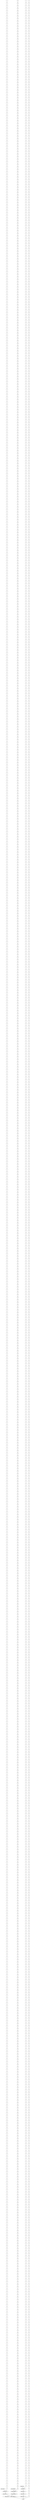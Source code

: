 digraph out {
	Top
	"18e93774-45b8-11ee-9e2d-4e22425010d3" [label="(((Token.MINUS, '-'),), ((Token.INTEGER, '5'),))"]
	"18e93774-45b8-11ee-9e2d-4e22425010d3" -> Top
	"18e93e54-45b8-11ee-9e2d-4e22425010d3" [label="((Token.MINUS, '-'),)"]
	"18e93e54-45b8-11ee-9e2d-4e22425010d3" -> "18e93774-45b8-11ee-9e2d-4e22425010d3"
	"18e93ff8-45b8-11ee-9e2d-4e22425010d3" [label="(Token.MINUS, '-')"]
	"18e93ff8-45b8-11ee-9e2d-4e22425010d3" -> "18e93e54-45b8-11ee-9e2d-4e22425010d3"
	"18e94174-45b8-11ee-9e2d-4e22425010d3" [label="Token.MINUS"]
	"18e94174-45b8-11ee-9e2d-4e22425010d3" -> "18e93ff8-45b8-11ee-9e2d-4e22425010d3"
	"18e94318-45b8-11ee-9e2d-4e22425010d3" [label="'-'"]
	"18e94318-45b8-11ee-9e2d-4e22425010d3" -> "18e93ff8-45b8-11ee-9e2d-4e22425010d3"
	"18e9446c-45b8-11ee-9e2d-4e22425010d3" [label="'-'"]
	"18e9446c-45b8-11ee-9e2d-4e22425010d3" -> "18e94318-45b8-11ee-9e2d-4e22425010d3"
	"18e945ca-45b8-11ee-9e2d-4e22425010d3" [label="'-'"]
	"18e945ca-45b8-11ee-9e2d-4e22425010d3" -> "18e9446c-45b8-11ee-9e2d-4e22425010d3"
	"18e94732-45b8-11ee-9e2d-4e22425010d3" [label="'-'"]
	"18e94732-45b8-11ee-9e2d-4e22425010d3" -> "18e945ca-45b8-11ee-9e2d-4e22425010d3"
	"18e94890-45b8-11ee-9e2d-4e22425010d3" [label="'-'"]
	"18e94890-45b8-11ee-9e2d-4e22425010d3" -> "18e94732-45b8-11ee-9e2d-4e22425010d3"
	"18e949ee-45b8-11ee-9e2d-4e22425010d3" [label="'-'"]
	"18e949ee-45b8-11ee-9e2d-4e22425010d3" -> "18e94890-45b8-11ee-9e2d-4e22425010d3"
	"18e94b4c-45b8-11ee-9e2d-4e22425010d3" [label="'-'"]
	"18e94b4c-45b8-11ee-9e2d-4e22425010d3" -> "18e949ee-45b8-11ee-9e2d-4e22425010d3"
	"18e94caa-45b8-11ee-9e2d-4e22425010d3" [label="'-'"]
	"18e94caa-45b8-11ee-9e2d-4e22425010d3" -> "18e94b4c-45b8-11ee-9e2d-4e22425010d3"
	"18e94e12-45b8-11ee-9e2d-4e22425010d3" [label="'-'"]
	"18e94e12-45b8-11ee-9e2d-4e22425010d3" -> "18e94caa-45b8-11ee-9e2d-4e22425010d3"
	"18e94fe8-45b8-11ee-9e2d-4e22425010d3" [label="'-'"]
	"18e94fe8-45b8-11ee-9e2d-4e22425010d3" -> "18e94e12-45b8-11ee-9e2d-4e22425010d3"
	"18e95150-45b8-11ee-9e2d-4e22425010d3" [label="'-'"]
	"18e95150-45b8-11ee-9e2d-4e22425010d3" -> "18e94fe8-45b8-11ee-9e2d-4e22425010d3"
	"18e95312-45b8-11ee-9e2d-4e22425010d3" [label="'-'"]
	"18e95312-45b8-11ee-9e2d-4e22425010d3" -> "18e95150-45b8-11ee-9e2d-4e22425010d3"
	"18e954e8-45b8-11ee-9e2d-4e22425010d3" [label="'-'"]
	"18e954e8-45b8-11ee-9e2d-4e22425010d3" -> "18e95312-45b8-11ee-9e2d-4e22425010d3"
	"18e95650-45b8-11ee-9e2d-4e22425010d3" [label="'-'"]
	"18e95650-45b8-11ee-9e2d-4e22425010d3" -> "18e954e8-45b8-11ee-9e2d-4e22425010d3"
	"18e957ae-45b8-11ee-9e2d-4e22425010d3" [label="'-'"]
	"18e957ae-45b8-11ee-9e2d-4e22425010d3" -> "18e95650-45b8-11ee-9e2d-4e22425010d3"
	"18e9590c-45b8-11ee-9e2d-4e22425010d3" [label="'-'"]
	"18e9590c-45b8-11ee-9e2d-4e22425010d3" -> "18e957ae-45b8-11ee-9e2d-4e22425010d3"
	"18e95ac4-45b8-11ee-9e2d-4e22425010d3" [label="'-'"]
	"18e95ac4-45b8-11ee-9e2d-4e22425010d3" -> "18e9590c-45b8-11ee-9e2d-4e22425010d3"
	"18e95c18-45b8-11ee-9e2d-4e22425010d3" [label="'-'"]
	"18e95c18-45b8-11ee-9e2d-4e22425010d3" -> "18e95ac4-45b8-11ee-9e2d-4e22425010d3"
	"18e95d62-45b8-11ee-9e2d-4e22425010d3" [label="'-'"]
	"18e95d62-45b8-11ee-9e2d-4e22425010d3" -> "18e95c18-45b8-11ee-9e2d-4e22425010d3"
	"18e95eac-45b8-11ee-9e2d-4e22425010d3" [label="'-'"]
	"18e95eac-45b8-11ee-9e2d-4e22425010d3" -> "18e95d62-45b8-11ee-9e2d-4e22425010d3"
	"18e96014-45b8-11ee-9e2d-4e22425010d3" [label="'-'"]
	"18e96014-45b8-11ee-9e2d-4e22425010d3" -> "18e95eac-45b8-11ee-9e2d-4e22425010d3"
	"18e9615e-45b8-11ee-9e2d-4e22425010d3" [label="'-'"]
	"18e9615e-45b8-11ee-9e2d-4e22425010d3" -> "18e96014-45b8-11ee-9e2d-4e22425010d3"
	"18e9633e-45b8-11ee-9e2d-4e22425010d3" [label="'-'"]
	"18e9633e-45b8-11ee-9e2d-4e22425010d3" -> "18e9615e-45b8-11ee-9e2d-4e22425010d3"
	"18e96488-45b8-11ee-9e2d-4e22425010d3" [label="'-'"]
	"18e96488-45b8-11ee-9e2d-4e22425010d3" -> "18e9633e-45b8-11ee-9e2d-4e22425010d3"
	"18e965e6-45b8-11ee-9e2d-4e22425010d3" [label="'-'"]
	"18e965e6-45b8-11ee-9e2d-4e22425010d3" -> "18e96488-45b8-11ee-9e2d-4e22425010d3"
	"18e96730-45b8-11ee-9e2d-4e22425010d3" [label="'-'"]
	"18e96730-45b8-11ee-9e2d-4e22425010d3" -> "18e965e6-45b8-11ee-9e2d-4e22425010d3"
	"18e9687a-45b8-11ee-9e2d-4e22425010d3" [label="'-'"]
	"18e9687a-45b8-11ee-9e2d-4e22425010d3" -> "18e96730-45b8-11ee-9e2d-4e22425010d3"
	"18e969c4-45b8-11ee-9e2d-4e22425010d3" [label="'-'"]
	"18e969c4-45b8-11ee-9e2d-4e22425010d3" -> "18e9687a-45b8-11ee-9e2d-4e22425010d3"
	"18e96b0e-45b8-11ee-9e2d-4e22425010d3" [label="'-'"]
	"18e96b0e-45b8-11ee-9e2d-4e22425010d3" -> "18e969c4-45b8-11ee-9e2d-4e22425010d3"
	"18e96c58-45b8-11ee-9e2d-4e22425010d3" [label="'-'"]
	"18e96c58-45b8-11ee-9e2d-4e22425010d3" -> "18e96b0e-45b8-11ee-9e2d-4e22425010d3"
	"18e96da2-45b8-11ee-9e2d-4e22425010d3" [label="'-'"]
	"18e96da2-45b8-11ee-9e2d-4e22425010d3" -> "18e96c58-45b8-11ee-9e2d-4e22425010d3"
	"18e96ee2-45b8-11ee-9e2d-4e22425010d3" [label="'-'"]
	"18e96ee2-45b8-11ee-9e2d-4e22425010d3" -> "18e96da2-45b8-11ee-9e2d-4e22425010d3"
	"18e9702c-45b8-11ee-9e2d-4e22425010d3" [label="'-'"]
	"18e9702c-45b8-11ee-9e2d-4e22425010d3" -> "18e96ee2-45b8-11ee-9e2d-4e22425010d3"
	"18e97176-45b8-11ee-9e2d-4e22425010d3" [label="'-'"]
	"18e97176-45b8-11ee-9e2d-4e22425010d3" -> "18e9702c-45b8-11ee-9e2d-4e22425010d3"
	"18e972c0-45b8-11ee-9e2d-4e22425010d3" [label="'-'"]
	"18e972c0-45b8-11ee-9e2d-4e22425010d3" -> "18e97176-45b8-11ee-9e2d-4e22425010d3"
	"18e97414-45b8-11ee-9e2d-4e22425010d3" [label="'-'"]
	"18e97414-45b8-11ee-9e2d-4e22425010d3" -> "18e972c0-45b8-11ee-9e2d-4e22425010d3"
	"18e97554-45b8-11ee-9e2d-4e22425010d3" [label="'-'"]
	"18e97554-45b8-11ee-9e2d-4e22425010d3" -> "18e97414-45b8-11ee-9e2d-4e22425010d3"
	"18e9769e-45b8-11ee-9e2d-4e22425010d3" [label="'-'"]
	"18e9769e-45b8-11ee-9e2d-4e22425010d3" -> "18e97554-45b8-11ee-9e2d-4e22425010d3"
	"18e977e8-45b8-11ee-9e2d-4e22425010d3" [label="'-'"]
	"18e977e8-45b8-11ee-9e2d-4e22425010d3" -> "18e9769e-45b8-11ee-9e2d-4e22425010d3"
	"18e9793c-45b8-11ee-9e2d-4e22425010d3" [label="'-'"]
	"18e9793c-45b8-11ee-9e2d-4e22425010d3" -> "18e977e8-45b8-11ee-9e2d-4e22425010d3"
	"18e97aae-45b8-11ee-9e2d-4e22425010d3" [label="'-'"]
	"18e97aae-45b8-11ee-9e2d-4e22425010d3" -> "18e9793c-45b8-11ee-9e2d-4e22425010d3"
	"18e97bf8-45b8-11ee-9e2d-4e22425010d3" [label="'-'"]
	"18e97bf8-45b8-11ee-9e2d-4e22425010d3" -> "18e97aae-45b8-11ee-9e2d-4e22425010d3"
	"18e97d42-45b8-11ee-9e2d-4e22425010d3" [label="'-'"]
	"18e97d42-45b8-11ee-9e2d-4e22425010d3" -> "18e97bf8-45b8-11ee-9e2d-4e22425010d3"
	"18e97e8c-45b8-11ee-9e2d-4e22425010d3" [label="'-'"]
	"18e97e8c-45b8-11ee-9e2d-4e22425010d3" -> "18e97d42-45b8-11ee-9e2d-4e22425010d3"
	"18e97fd6-45b8-11ee-9e2d-4e22425010d3" [label="'-'"]
	"18e97fd6-45b8-11ee-9e2d-4e22425010d3" -> "18e97e8c-45b8-11ee-9e2d-4e22425010d3"
	"18e9812a-45b8-11ee-9e2d-4e22425010d3" [label="'-'"]
	"18e9812a-45b8-11ee-9e2d-4e22425010d3" -> "18e97fd6-45b8-11ee-9e2d-4e22425010d3"
	"18e98274-45b8-11ee-9e2d-4e22425010d3" [label="'-'"]
	"18e98274-45b8-11ee-9e2d-4e22425010d3" -> "18e9812a-45b8-11ee-9e2d-4e22425010d3"
	"18e983b4-45b8-11ee-9e2d-4e22425010d3" [label="'-'"]
	"18e983b4-45b8-11ee-9e2d-4e22425010d3" -> "18e98274-45b8-11ee-9e2d-4e22425010d3"
	"18e984fe-45b8-11ee-9e2d-4e22425010d3" [label="'-'"]
	"18e984fe-45b8-11ee-9e2d-4e22425010d3" -> "18e983b4-45b8-11ee-9e2d-4e22425010d3"
	"18e98648-45b8-11ee-9e2d-4e22425010d3" [label="'-'"]
	"18e98648-45b8-11ee-9e2d-4e22425010d3" -> "18e984fe-45b8-11ee-9e2d-4e22425010d3"
	"18e98990-45b8-11ee-9e2d-4e22425010d3" [label="'-'"]
	"18e98990-45b8-11ee-9e2d-4e22425010d3" -> "18e98648-45b8-11ee-9e2d-4e22425010d3"
	"18e98ae4-45b8-11ee-9e2d-4e22425010d3" [label="'-'"]
	"18e98ae4-45b8-11ee-9e2d-4e22425010d3" -> "18e98990-45b8-11ee-9e2d-4e22425010d3"
	"18e98c2e-45b8-11ee-9e2d-4e22425010d3" [label="'-'"]
	"18e98c2e-45b8-11ee-9e2d-4e22425010d3" -> "18e98ae4-45b8-11ee-9e2d-4e22425010d3"
	"18e98d78-45b8-11ee-9e2d-4e22425010d3" [label="'-'"]
	"18e98d78-45b8-11ee-9e2d-4e22425010d3" -> "18e98c2e-45b8-11ee-9e2d-4e22425010d3"
	"18e98ec2-45b8-11ee-9e2d-4e22425010d3" [label="'-'"]
	"18e98ec2-45b8-11ee-9e2d-4e22425010d3" -> "18e98d78-45b8-11ee-9e2d-4e22425010d3"
	"18e9900c-45b8-11ee-9e2d-4e22425010d3" [label="'-'"]
	"18e9900c-45b8-11ee-9e2d-4e22425010d3" -> "18e98ec2-45b8-11ee-9e2d-4e22425010d3"
	"18e9914c-45b8-11ee-9e2d-4e22425010d3" [label="'-'"]
	"18e9914c-45b8-11ee-9e2d-4e22425010d3" -> "18e9900c-45b8-11ee-9e2d-4e22425010d3"
	"18e99296-45b8-11ee-9e2d-4e22425010d3" [label="'-'"]
	"18e99296-45b8-11ee-9e2d-4e22425010d3" -> "18e9914c-45b8-11ee-9e2d-4e22425010d3"
	"18e993e0-45b8-11ee-9e2d-4e22425010d3" [label="'-'"]
	"18e993e0-45b8-11ee-9e2d-4e22425010d3" -> "18e99296-45b8-11ee-9e2d-4e22425010d3"
	"18e99520-45b8-11ee-9e2d-4e22425010d3" [label="'-'"]
	"18e99520-45b8-11ee-9e2d-4e22425010d3" -> "18e993e0-45b8-11ee-9e2d-4e22425010d3"
	"18e9966a-45b8-11ee-9e2d-4e22425010d3" [label="'-'"]
	"18e9966a-45b8-11ee-9e2d-4e22425010d3" -> "18e99520-45b8-11ee-9e2d-4e22425010d3"
	"18e997b4-45b8-11ee-9e2d-4e22425010d3" [label="'-'"]
	"18e997b4-45b8-11ee-9e2d-4e22425010d3" -> "18e9966a-45b8-11ee-9e2d-4e22425010d3"
	"18e998fe-45b8-11ee-9e2d-4e22425010d3" [label="'-'"]
	"18e998fe-45b8-11ee-9e2d-4e22425010d3" -> "18e997b4-45b8-11ee-9e2d-4e22425010d3"
	"18e99a48-45b8-11ee-9e2d-4e22425010d3" [label="'-'"]
	"18e99a48-45b8-11ee-9e2d-4e22425010d3" -> "18e998fe-45b8-11ee-9e2d-4e22425010d3"
	"18e99b92-45b8-11ee-9e2d-4e22425010d3" [label="'-'"]
	"18e99b92-45b8-11ee-9e2d-4e22425010d3" -> "18e99a48-45b8-11ee-9e2d-4e22425010d3"
	"18e99cdc-45b8-11ee-9e2d-4e22425010d3" [label="'-'"]
	"18e99cdc-45b8-11ee-9e2d-4e22425010d3" -> "18e99b92-45b8-11ee-9e2d-4e22425010d3"
	"18e99e1c-45b8-11ee-9e2d-4e22425010d3" [label="'-'"]
	"18e99e1c-45b8-11ee-9e2d-4e22425010d3" -> "18e99cdc-45b8-11ee-9e2d-4e22425010d3"
	"18e99f66-45b8-11ee-9e2d-4e22425010d3" [label="'-'"]
	"18e99f66-45b8-11ee-9e2d-4e22425010d3" -> "18e99e1c-45b8-11ee-9e2d-4e22425010d3"
	"18e9a0b0-45b8-11ee-9e2d-4e22425010d3" [label="'-'"]
	"18e9a0b0-45b8-11ee-9e2d-4e22425010d3" -> "18e99f66-45b8-11ee-9e2d-4e22425010d3"
	"18e9a1f0-45b8-11ee-9e2d-4e22425010d3" [label="'-'"]
	"18e9a1f0-45b8-11ee-9e2d-4e22425010d3" -> "18e9a0b0-45b8-11ee-9e2d-4e22425010d3"
	"18e9a33a-45b8-11ee-9e2d-4e22425010d3" [label="'-'"]
	"18e9a33a-45b8-11ee-9e2d-4e22425010d3" -> "18e9a1f0-45b8-11ee-9e2d-4e22425010d3"
	"18e9a484-45b8-11ee-9e2d-4e22425010d3" [label="'-'"]
	"18e9a484-45b8-11ee-9e2d-4e22425010d3" -> "18e9a33a-45b8-11ee-9e2d-4e22425010d3"
	"18e9a5ce-45b8-11ee-9e2d-4e22425010d3" [label="'-'"]
	"18e9a5ce-45b8-11ee-9e2d-4e22425010d3" -> "18e9a484-45b8-11ee-9e2d-4e22425010d3"
	"18e9a718-45b8-11ee-9e2d-4e22425010d3" [label="'-'"]
	"18e9a718-45b8-11ee-9e2d-4e22425010d3" -> "18e9a5ce-45b8-11ee-9e2d-4e22425010d3"
	"18e9a858-45b8-11ee-9e2d-4e22425010d3" [label="'-'"]
	"18e9a858-45b8-11ee-9e2d-4e22425010d3" -> "18e9a718-45b8-11ee-9e2d-4e22425010d3"
	"18e9a9a2-45b8-11ee-9e2d-4e22425010d3" [label="'-'"]
	"18e9a9a2-45b8-11ee-9e2d-4e22425010d3" -> "18e9a858-45b8-11ee-9e2d-4e22425010d3"
	"18e9ab32-45b8-11ee-9e2d-4e22425010d3" [label="'-'"]
	"18e9ab32-45b8-11ee-9e2d-4e22425010d3" -> "18e9a9a2-45b8-11ee-9e2d-4e22425010d3"
	"18e9acc2-45b8-11ee-9e2d-4e22425010d3" [label="'-'"]
	"18e9acc2-45b8-11ee-9e2d-4e22425010d3" -> "18e9ab32-45b8-11ee-9e2d-4e22425010d3"
	"18e9ae52-45b8-11ee-9e2d-4e22425010d3" [label="'-'"]
	"18e9ae52-45b8-11ee-9e2d-4e22425010d3" -> "18e9acc2-45b8-11ee-9e2d-4e22425010d3"
	"18e9b00a-45b8-11ee-9e2d-4e22425010d3" [label="'-'"]
	"18e9b00a-45b8-11ee-9e2d-4e22425010d3" -> "18e9ae52-45b8-11ee-9e2d-4e22425010d3"
	"18e9b230-45b8-11ee-9e2d-4e22425010d3" [label="'-'"]
	"18e9b230-45b8-11ee-9e2d-4e22425010d3" -> "18e9b00a-45b8-11ee-9e2d-4e22425010d3"
	"18e9b460-45b8-11ee-9e2d-4e22425010d3" [label="'-'"]
	"18e9b460-45b8-11ee-9e2d-4e22425010d3" -> "18e9b230-45b8-11ee-9e2d-4e22425010d3"
	"18e9b6d6-45b8-11ee-9e2d-4e22425010d3" [label="'-'"]
	"18e9b6d6-45b8-11ee-9e2d-4e22425010d3" -> "18e9b460-45b8-11ee-9e2d-4e22425010d3"
	"18e9b988-45b8-11ee-9e2d-4e22425010d3" [label="'-'"]
	"18e9b988-45b8-11ee-9e2d-4e22425010d3" -> "18e9b6d6-45b8-11ee-9e2d-4e22425010d3"
	"18e9bbfe-45b8-11ee-9e2d-4e22425010d3" [label="'-'"]
	"18e9bbfe-45b8-11ee-9e2d-4e22425010d3" -> "18e9b988-45b8-11ee-9e2d-4e22425010d3"
	"18e9be88-45b8-11ee-9e2d-4e22425010d3" [label="'-'"]
	"18e9be88-45b8-11ee-9e2d-4e22425010d3" -> "18e9bbfe-45b8-11ee-9e2d-4e22425010d3"
	"18e9c162-45b8-11ee-9e2d-4e22425010d3" [label="'-'"]
	"18e9c162-45b8-11ee-9e2d-4e22425010d3" -> "18e9be88-45b8-11ee-9e2d-4e22425010d3"
	"18e9c388-45b8-11ee-9e2d-4e22425010d3" [label="'-'"]
	"18e9c388-45b8-11ee-9e2d-4e22425010d3" -> "18e9c162-45b8-11ee-9e2d-4e22425010d3"
	"18e9c54a-45b8-11ee-9e2d-4e22425010d3" [label="'-'"]
	"18e9c54a-45b8-11ee-9e2d-4e22425010d3" -> "18e9c388-45b8-11ee-9e2d-4e22425010d3"
	"18e9c6f8-45b8-11ee-9e2d-4e22425010d3" [label="'-'"]
	"18e9c6f8-45b8-11ee-9e2d-4e22425010d3" -> "18e9c54a-45b8-11ee-9e2d-4e22425010d3"
	"18e9c842-45b8-11ee-9e2d-4e22425010d3" [label="'-'"]
	"18e9c842-45b8-11ee-9e2d-4e22425010d3" -> "18e9c6f8-45b8-11ee-9e2d-4e22425010d3"
	"18e9c98c-45b8-11ee-9e2d-4e22425010d3" [label="'-'"]
	"18e9c98c-45b8-11ee-9e2d-4e22425010d3" -> "18e9c842-45b8-11ee-9e2d-4e22425010d3"
	"18e9cacc-45b8-11ee-9e2d-4e22425010d3" [label="'-'"]
	"18e9cacc-45b8-11ee-9e2d-4e22425010d3" -> "18e9c98c-45b8-11ee-9e2d-4e22425010d3"
	"18e9cc20-45b8-11ee-9e2d-4e22425010d3" [label="'-'"]
	"18e9cc20-45b8-11ee-9e2d-4e22425010d3" -> "18e9cacc-45b8-11ee-9e2d-4e22425010d3"
	"18e9cd6a-45b8-11ee-9e2d-4e22425010d3" [label="'-'"]
	"18e9cd6a-45b8-11ee-9e2d-4e22425010d3" -> "18e9cc20-45b8-11ee-9e2d-4e22425010d3"
	"18e9ceb4-45b8-11ee-9e2d-4e22425010d3" [label="'-'"]
	"18e9ceb4-45b8-11ee-9e2d-4e22425010d3" -> "18e9cd6a-45b8-11ee-9e2d-4e22425010d3"
	"18e9cff4-45b8-11ee-9e2d-4e22425010d3" [label="'-'"]
	"18e9cff4-45b8-11ee-9e2d-4e22425010d3" -> "18e9ceb4-45b8-11ee-9e2d-4e22425010d3"
	"18e9d13e-45b8-11ee-9e2d-4e22425010d3" [label="'-'"]
	"18e9d13e-45b8-11ee-9e2d-4e22425010d3" -> "18e9cff4-45b8-11ee-9e2d-4e22425010d3"
	"18e9d29c-45b8-11ee-9e2d-4e22425010d3" [label="'-'"]
	"18e9d29c-45b8-11ee-9e2d-4e22425010d3" -> "18e9d13e-45b8-11ee-9e2d-4e22425010d3"
	"18e9d3e6-45b8-11ee-9e2d-4e22425010d3" [label="'-'"]
	"18e9d3e6-45b8-11ee-9e2d-4e22425010d3" -> "18e9d29c-45b8-11ee-9e2d-4e22425010d3"
	"18e9d526-45b8-11ee-9e2d-4e22425010d3" [label="'-'"]
	"18e9d526-45b8-11ee-9e2d-4e22425010d3" -> "18e9d3e6-45b8-11ee-9e2d-4e22425010d3"
	"18e9d670-45b8-11ee-9e2d-4e22425010d3" [label="'-'"]
	"18e9d670-45b8-11ee-9e2d-4e22425010d3" -> "18e9d526-45b8-11ee-9e2d-4e22425010d3"
	"18e9d7ba-45b8-11ee-9e2d-4e22425010d3" [label="'-'"]
	"18e9d7ba-45b8-11ee-9e2d-4e22425010d3" -> "18e9d670-45b8-11ee-9e2d-4e22425010d3"
	"18e9d904-45b8-11ee-9e2d-4e22425010d3" [label="'-'"]
	"18e9d904-45b8-11ee-9e2d-4e22425010d3" -> "18e9d7ba-45b8-11ee-9e2d-4e22425010d3"
	"18e9da44-45b8-11ee-9e2d-4e22425010d3" [label="'-'"]
	"18e9da44-45b8-11ee-9e2d-4e22425010d3" -> "18e9d904-45b8-11ee-9e2d-4e22425010d3"
	"18e9db8e-45b8-11ee-9e2d-4e22425010d3" [label="'-'"]
	"18e9db8e-45b8-11ee-9e2d-4e22425010d3" -> "18e9da44-45b8-11ee-9e2d-4e22425010d3"
	"18e9dcce-45b8-11ee-9e2d-4e22425010d3" [label="'-'"]
	"18e9dcce-45b8-11ee-9e2d-4e22425010d3" -> "18e9db8e-45b8-11ee-9e2d-4e22425010d3"
	"18e9de22-45b8-11ee-9e2d-4e22425010d3" [label="'-'"]
	"18e9de22-45b8-11ee-9e2d-4e22425010d3" -> "18e9dcce-45b8-11ee-9e2d-4e22425010d3"
	"18e9df62-45b8-11ee-9e2d-4e22425010d3" [label="'-'"]
	"18e9df62-45b8-11ee-9e2d-4e22425010d3" -> "18e9de22-45b8-11ee-9e2d-4e22425010d3"
	"18e9e0ac-45b8-11ee-9e2d-4e22425010d3" [label="'-'"]
	"18e9e0ac-45b8-11ee-9e2d-4e22425010d3" -> "18e9df62-45b8-11ee-9e2d-4e22425010d3"
	"18e9e1ec-45b8-11ee-9e2d-4e22425010d3" [label="'-'"]
	"18e9e1ec-45b8-11ee-9e2d-4e22425010d3" -> "18e9e0ac-45b8-11ee-9e2d-4e22425010d3"
	"18e9e336-45b8-11ee-9e2d-4e22425010d3" [label="'-'"]
	"18e9e336-45b8-11ee-9e2d-4e22425010d3" -> "18e9e1ec-45b8-11ee-9e2d-4e22425010d3"
	"18e9e480-45b8-11ee-9e2d-4e22425010d3" [label="'-'"]
	"18e9e480-45b8-11ee-9e2d-4e22425010d3" -> "18e9e336-45b8-11ee-9e2d-4e22425010d3"
	"18e9e5de-45b8-11ee-9e2d-4e22425010d3" [label="'-'"]
	"18e9e5de-45b8-11ee-9e2d-4e22425010d3" -> "18e9e480-45b8-11ee-9e2d-4e22425010d3"
	"18e9e71e-45b8-11ee-9e2d-4e22425010d3" [label="'-'"]
	"18e9e71e-45b8-11ee-9e2d-4e22425010d3" -> "18e9e5de-45b8-11ee-9e2d-4e22425010d3"
	"18e9e868-45b8-11ee-9e2d-4e22425010d3" [label="'-'"]
	"18e9e868-45b8-11ee-9e2d-4e22425010d3" -> "18e9e71e-45b8-11ee-9e2d-4e22425010d3"
	"18e9e9b2-45b8-11ee-9e2d-4e22425010d3" [label="'-'"]
	"18e9e9b2-45b8-11ee-9e2d-4e22425010d3" -> "18e9e868-45b8-11ee-9e2d-4e22425010d3"
	"18e9eaf2-45b8-11ee-9e2d-4e22425010d3" [label="'-'"]
	"18e9eaf2-45b8-11ee-9e2d-4e22425010d3" -> "18e9e9b2-45b8-11ee-9e2d-4e22425010d3"
	"18e9ec3c-45b8-11ee-9e2d-4e22425010d3" [label="'-'"]
	"18e9ec3c-45b8-11ee-9e2d-4e22425010d3" -> "18e9eaf2-45b8-11ee-9e2d-4e22425010d3"
	"18e9ed86-45b8-11ee-9e2d-4e22425010d3" [label="'-'"]
	"18e9ed86-45b8-11ee-9e2d-4e22425010d3" -> "18e9ec3c-45b8-11ee-9e2d-4e22425010d3"
	"18e9eed0-45b8-11ee-9e2d-4e22425010d3" [label="'-'"]
	"18e9eed0-45b8-11ee-9e2d-4e22425010d3" -> "18e9ed86-45b8-11ee-9e2d-4e22425010d3"
	"18e9f01a-45b8-11ee-9e2d-4e22425010d3" [label="'-'"]
	"18e9f01a-45b8-11ee-9e2d-4e22425010d3" -> "18e9eed0-45b8-11ee-9e2d-4e22425010d3"
	"18e9f15a-45b8-11ee-9e2d-4e22425010d3" [label="'-'"]
	"18e9f15a-45b8-11ee-9e2d-4e22425010d3" -> "18e9f01a-45b8-11ee-9e2d-4e22425010d3"
	"18e9f2a4-45b8-11ee-9e2d-4e22425010d3" [label="'-'"]
	"18e9f2a4-45b8-11ee-9e2d-4e22425010d3" -> "18e9f15a-45b8-11ee-9e2d-4e22425010d3"
	"18e9f3e4-45b8-11ee-9e2d-4e22425010d3" [label="'-'"]
	"18e9f3e4-45b8-11ee-9e2d-4e22425010d3" -> "18e9f2a4-45b8-11ee-9e2d-4e22425010d3"
	"18e9f542-45b8-11ee-9e2d-4e22425010d3" [label="'-'"]
	"18e9f542-45b8-11ee-9e2d-4e22425010d3" -> "18e9f3e4-45b8-11ee-9e2d-4e22425010d3"
	"18e9f68c-45b8-11ee-9e2d-4e22425010d3" [label="'-'"]
	"18e9f68c-45b8-11ee-9e2d-4e22425010d3" -> "18e9f542-45b8-11ee-9e2d-4e22425010d3"
	"18e9f7cc-45b8-11ee-9e2d-4e22425010d3" [label="'-'"]
	"18e9f7cc-45b8-11ee-9e2d-4e22425010d3" -> "18e9f68c-45b8-11ee-9e2d-4e22425010d3"
	"18e9f916-45b8-11ee-9e2d-4e22425010d3" [label="'-'"]
	"18e9f916-45b8-11ee-9e2d-4e22425010d3" -> "18e9f7cc-45b8-11ee-9e2d-4e22425010d3"
	"18e9fa7e-45b8-11ee-9e2d-4e22425010d3" [label="'-'"]
	"18e9fa7e-45b8-11ee-9e2d-4e22425010d3" -> "18e9f916-45b8-11ee-9e2d-4e22425010d3"
	"18e9fbc8-45b8-11ee-9e2d-4e22425010d3" [label="'-'"]
	"18e9fbc8-45b8-11ee-9e2d-4e22425010d3" -> "18e9fa7e-45b8-11ee-9e2d-4e22425010d3"
	"18e9fd08-45b8-11ee-9e2d-4e22425010d3" [label="'-'"]
	"18e9fd08-45b8-11ee-9e2d-4e22425010d3" -> "18e9fbc8-45b8-11ee-9e2d-4e22425010d3"
	"18e9fe52-45b8-11ee-9e2d-4e22425010d3" [label="'-'"]
	"18e9fe52-45b8-11ee-9e2d-4e22425010d3" -> "18e9fd08-45b8-11ee-9e2d-4e22425010d3"
	"18e9ff9c-45b8-11ee-9e2d-4e22425010d3" [label="'-'"]
	"18e9ff9c-45b8-11ee-9e2d-4e22425010d3" -> "18e9fe52-45b8-11ee-9e2d-4e22425010d3"
	"18ea00dc-45b8-11ee-9e2d-4e22425010d3" [label="'-'"]
	"18ea00dc-45b8-11ee-9e2d-4e22425010d3" -> "18e9ff9c-45b8-11ee-9e2d-4e22425010d3"
	"18ea0226-45b8-11ee-9e2d-4e22425010d3" [label="'-'"]
	"18ea0226-45b8-11ee-9e2d-4e22425010d3" -> "18ea00dc-45b8-11ee-9e2d-4e22425010d3"
	"18ea0370-45b8-11ee-9e2d-4e22425010d3" [label="'-'"]
	"18ea0370-45b8-11ee-9e2d-4e22425010d3" -> "18ea0226-45b8-11ee-9e2d-4e22425010d3"
	"18ea04ba-45b8-11ee-9e2d-4e22425010d3" [label="'-'"]
	"18ea04ba-45b8-11ee-9e2d-4e22425010d3" -> "18ea0370-45b8-11ee-9e2d-4e22425010d3"
	"18ea05fa-45b8-11ee-9e2d-4e22425010d3" [label="'-'"]
	"18ea05fa-45b8-11ee-9e2d-4e22425010d3" -> "18ea04ba-45b8-11ee-9e2d-4e22425010d3"
	"18ea0780-45b8-11ee-9e2d-4e22425010d3" [label="'-'"]
	"18ea0780-45b8-11ee-9e2d-4e22425010d3" -> "18ea05fa-45b8-11ee-9e2d-4e22425010d3"
	"18ea08ca-45b8-11ee-9e2d-4e22425010d3" [label="'-'"]
	"18ea08ca-45b8-11ee-9e2d-4e22425010d3" -> "18ea0780-45b8-11ee-9e2d-4e22425010d3"
	"18ea0a0a-45b8-11ee-9e2d-4e22425010d3" [label="'-'"]
	"18ea0a0a-45b8-11ee-9e2d-4e22425010d3" -> "18ea08ca-45b8-11ee-9e2d-4e22425010d3"
	"18ea0b54-45b8-11ee-9e2d-4e22425010d3" [label="'-'"]
	"18ea0b54-45b8-11ee-9e2d-4e22425010d3" -> "18ea0a0a-45b8-11ee-9e2d-4e22425010d3"
	"18ea0c9e-45b8-11ee-9e2d-4e22425010d3" [label="'-'"]
	"18ea0c9e-45b8-11ee-9e2d-4e22425010d3" -> "18ea0b54-45b8-11ee-9e2d-4e22425010d3"
	"18ea0dde-45b8-11ee-9e2d-4e22425010d3" [label="'-'"]
	"18ea0dde-45b8-11ee-9e2d-4e22425010d3" -> "18ea0c9e-45b8-11ee-9e2d-4e22425010d3"
	"18ea0f96-45b8-11ee-9e2d-4e22425010d3" [label="'-'"]
	"18ea0f96-45b8-11ee-9e2d-4e22425010d3" -> "18ea0dde-45b8-11ee-9e2d-4e22425010d3"
	"18ea10e0-45b8-11ee-9e2d-4e22425010d3" [label="'-'"]
	"18ea10e0-45b8-11ee-9e2d-4e22425010d3" -> "18ea0f96-45b8-11ee-9e2d-4e22425010d3"
	"18ea1234-45b8-11ee-9e2d-4e22425010d3" [label="'-'"]
	"18ea1234-45b8-11ee-9e2d-4e22425010d3" -> "18ea10e0-45b8-11ee-9e2d-4e22425010d3"
	"18ea1392-45b8-11ee-9e2d-4e22425010d3" [label="'-'"]
	"18ea1392-45b8-11ee-9e2d-4e22425010d3" -> "18ea1234-45b8-11ee-9e2d-4e22425010d3"
	"18ea14f0-45b8-11ee-9e2d-4e22425010d3" [label="'-'"]
	"18ea14f0-45b8-11ee-9e2d-4e22425010d3" -> "18ea1392-45b8-11ee-9e2d-4e22425010d3"
	"18ea164e-45b8-11ee-9e2d-4e22425010d3" [label="'-'"]
	"18ea164e-45b8-11ee-9e2d-4e22425010d3" -> "18ea14f0-45b8-11ee-9e2d-4e22425010d3"
	"18ea17ac-45b8-11ee-9e2d-4e22425010d3" [label="'-'"]
	"18ea17ac-45b8-11ee-9e2d-4e22425010d3" -> "18ea164e-45b8-11ee-9e2d-4e22425010d3"
	"18ea190a-45b8-11ee-9e2d-4e22425010d3" [label="'-'"]
	"18ea190a-45b8-11ee-9e2d-4e22425010d3" -> "18ea17ac-45b8-11ee-9e2d-4e22425010d3"
	"18ea1a68-45b8-11ee-9e2d-4e22425010d3" [label="'-'"]
	"18ea1a68-45b8-11ee-9e2d-4e22425010d3" -> "18ea190a-45b8-11ee-9e2d-4e22425010d3"
	"18ea1bbc-45b8-11ee-9e2d-4e22425010d3" [label="'-'"]
	"18ea1bbc-45b8-11ee-9e2d-4e22425010d3" -> "18ea1a68-45b8-11ee-9e2d-4e22425010d3"
	"18ea1d24-45b8-11ee-9e2d-4e22425010d3" [label="'-'"]
	"18ea1d24-45b8-11ee-9e2d-4e22425010d3" -> "18ea1bbc-45b8-11ee-9e2d-4e22425010d3"
	"18ea1e78-45b8-11ee-9e2d-4e22425010d3" [label="'-'"]
	"18ea1e78-45b8-11ee-9e2d-4e22425010d3" -> "18ea1d24-45b8-11ee-9e2d-4e22425010d3"
	"18ea1fe0-45b8-11ee-9e2d-4e22425010d3" [label="'-'"]
	"18ea1fe0-45b8-11ee-9e2d-4e22425010d3" -> "18ea1e78-45b8-11ee-9e2d-4e22425010d3"
	"18ea213e-45b8-11ee-9e2d-4e22425010d3" [label="'-'"]
	"18ea213e-45b8-11ee-9e2d-4e22425010d3" -> "18ea1fe0-45b8-11ee-9e2d-4e22425010d3"
	"18ea229c-45b8-11ee-9e2d-4e22425010d3" [label="'-'"]
	"18ea229c-45b8-11ee-9e2d-4e22425010d3" -> "18ea213e-45b8-11ee-9e2d-4e22425010d3"
	"18ea2418-45b8-11ee-9e2d-4e22425010d3" [label="'-'"]
	"18ea2418-45b8-11ee-9e2d-4e22425010d3" -> "18ea229c-45b8-11ee-9e2d-4e22425010d3"
	"18ea2576-45b8-11ee-9e2d-4e22425010d3" [label="'-'"]
	"18ea2576-45b8-11ee-9e2d-4e22425010d3" -> "18ea2418-45b8-11ee-9e2d-4e22425010d3"
	"18ea26d4-45b8-11ee-9e2d-4e22425010d3" [label="'-'"]
	"18ea26d4-45b8-11ee-9e2d-4e22425010d3" -> "18ea2576-45b8-11ee-9e2d-4e22425010d3"
	"18ea2832-45b8-11ee-9e2d-4e22425010d3" [label="'-'"]
	"18ea2832-45b8-11ee-9e2d-4e22425010d3" -> "18ea26d4-45b8-11ee-9e2d-4e22425010d3"
	"18ea2990-45b8-11ee-9e2d-4e22425010d3" [label="'-'"]
	"18ea2990-45b8-11ee-9e2d-4e22425010d3" -> "18ea2832-45b8-11ee-9e2d-4e22425010d3"
	"18ea2b2a-45b8-11ee-9e2d-4e22425010d3" [label="'-'"]
	"18ea2b2a-45b8-11ee-9e2d-4e22425010d3" -> "18ea2990-45b8-11ee-9e2d-4e22425010d3"
	"18ea2ca6-45b8-11ee-9e2d-4e22425010d3" [label="'-'"]
	"18ea2ca6-45b8-11ee-9e2d-4e22425010d3" -> "18ea2b2a-45b8-11ee-9e2d-4e22425010d3"
	"18ea2e04-45b8-11ee-9e2d-4e22425010d3" [label="'-'"]
	"18ea2e04-45b8-11ee-9e2d-4e22425010d3" -> "18ea2ca6-45b8-11ee-9e2d-4e22425010d3"
	"18ea2f58-45b8-11ee-9e2d-4e22425010d3" [label="'-'"]
	"18ea2f58-45b8-11ee-9e2d-4e22425010d3" -> "18ea2e04-45b8-11ee-9e2d-4e22425010d3"
	"18ea30b6-45b8-11ee-9e2d-4e22425010d3" [label="'-'"]
	"18ea30b6-45b8-11ee-9e2d-4e22425010d3" -> "18ea2f58-45b8-11ee-9e2d-4e22425010d3"
	"18ea3214-45b8-11ee-9e2d-4e22425010d3" [label="'-'"]
	"18ea3214-45b8-11ee-9e2d-4e22425010d3" -> "18ea30b6-45b8-11ee-9e2d-4e22425010d3"
	"18ea3368-45b8-11ee-9e2d-4e22425010d3" [label="'-'"]
	"18ea3368-45b8-11ee-9e2d-4e22425010d3" -> "18ea3214-45b8-11ee-9e2d-4e22425010d3"
	"18ea34a8-45b8-11ee-9e2d-4e22425010d3" [label="'-'"]
	"18ea34a8-45b8-11ee-9e2d-4e22425010d3" -> "18ea3368-45b8-11ee-9e2d-4e22425010d3"
	"18ea35fc-45b8-11ee-9e2d-4e22425010d3" [label="'-'"]
	"18ea35fc-45b8-11ee-9e2d-4e22425010d3" -> "18ea34a8-45b8-11ee-9e2d-4e22425010d3"
	"18ea373c-45b8-11ee-9e2d-4e22425010d3" [label="'-'"]
	"18ea373c-45b8-11ee-9e2d-4e22425010d3" -> "18ea35fc-45b8-11ee-9e2d-4e22425010d3"
	"18ea3886-45b8-11ee-9e2d-4e22425010d3" [label="'-'"]
	"18ea3886-45b8-11ee-9e2d-4e22425010d3" -> "18ea373c-45b8-11ee-9e2d-4e22425010d3"
	"18ea39da-45b8-11ee-9e2d-4e22425010d3" [label="'-'"]
	"18ea39da-45b8-11ee-9e2d-4e22425010d3" -> "18ea3886-45b8-11ee-9e2d-4e22425010d3"
	"18ea3b2e-45b8-11ee-9e2d-4e22425010d3" [label="'-'"]
	"18ea3b2e-45b8-11ee-9e2d-4e22425010d3" -> "18ea39da-45b8-11ee-9e2d-4e22425010d3"
	"18ea3cb4-45b8-11ee-9e2d-4e22425010d3" [label="'-'"]
	"18ea3cb4-45b8-11ee-9e2d-4e22425010d3" -> "18ea3b2e-45b8-11ee-9e2d-4e22425010d3"
	"18ea3e44-45b8-11ee-9e2d-4e22425010d3" [label="'-'"]
	"18ea3e44-45b8-11ee-9e2d-4e22425010d3" -> "18ea3cb4-45b8-11ee-9e2d-4e22425010d3"
	"18ea3fde-45b8-11ee-9e2d-4e22425010d3" [label="'-'"]
	"18ea3fde-45b8-11ee-9e2d-4e22425010d3" -> "18ea3e44-45b8-11ee-9e2d-4e22425010d3"
	"18ea4178-45b8-11ee-9e2d-4e22425010d3" [label="'-'"]
	"18ea4178-45b8-11ee-9e2d-4e22425010d3" -> "18ea3fde-45b8-11ee-9e2d-4e22425010d3"
	"18ea4376-45b8-11ee-9e2d-4e22425010d3" [label="'-'"]
	"18ea4376-45b8-11ee-9e2d-4e22425010d3" -> "18ea4178-45b8-11ee-9e2d-4e22425010d3"
	"18ea45b0-45b8-11ee-9e2d-4e22425010d3" [label="'-'"]
	"18ea45b0-45b8-11ee-9e2d-4e22425010d3" -> "18ea4376-45b8-11ee-9e2d-4e22425010d3"
	"18ea4876-45b8-11ee-9e2d-4e22425010d3" [label="'-'"]
	"18ea4876-45b8-11ee-9e2d-4e22425010d3" -> "18ea45b0-45b8-11ee-9e2d-4e22425010d3"
	"18ea4b0a-45b8-11ee-9e2d-4e22425010d3" [label="'-'"]
	"18ea4b0a-45b8-11ee-9e2d-4e22425010d3" -> "18ea4876-45b8-11ee-9e2d-4e22425010d3"
	"18ea4d9e-45b8-11ee-9e2d-4e22425010d3" [label="'-'"]
	"18ea4d9e-45b8-11ee-9e2d-4e22425010d3" -> "18ea4b0a-45b8-11ee-9e2d-4e22425010d3"
	"18ea5028-45b8-11ee-9e2d-4e22425010d3" [label="'-'"]
	"18ea5028-45b8-11ee-9e2d-4e22425010d3" -> "18ea4d9e-45b8-11ee-9e2d-4e22425010d3"
	"18ea52da-45b8-11ee-9e2d-4e22425010d3" [label="'-'"]
	"18ea52da-45b8-11ee-9e2d-4e22425010d3" -> "18ea5028-45b8-11ee-9e2d-4e22425010d3"
	"18ea54d8-45b8-11ee-9e2d-4e22425010d3" [label="'-'"]
	"18ea54d8-45b8-11ee-9e2d-4e22425010d3" -> "18ea52da-45b8-11ee-9e2d-4e22425010d3"
	"18ea56c2-45b8-11ee-9e2d-4e22425010d3" [label="'-'"]
	"18ea56c2-45b8-11ee-9e2d-4e22425010d3" -> "18ea54d8-45b8-11ee-9e2d-4e22425010d3"
	"18ea5866-45b8-11ee-9e2d-4e22425010d3" [label="'-'"]
	"18ea5866-45b8-11ee-9e2d-4e22425010d3" -> "18ea56c2-45b8-11ee-9e2d-4e22425010d3"
	"18ea59b0-45b8-11ee-9e2d-4e22425010d3" [label="'-'"]
	"18ea59b0-45b8-11ee-9e2d-4e22425010d3" -> "18ea5866-45b8-11ee-9e2d-4e22425010d3"
	"18ea5afa-45b8-11ee-9e2d-4e22425010d3" [label="'-'"]
	"18ea5afa-45b8-11ee-9e2d-4e22425010d3" -> "18ea59b0-45b8-11ee-9e2d-4e22425010d3"
	"18ea5c44-45b8-11ee-9e2d-4e22425010d3" [label="'-'"]
	"18ea5c44-45b8-11ee-9e2d-4e22425010d3" -> "18ea5afa-45b8-11ee-9e2d-4e22425010d3"
	"18ea5d84-45b8-11ee-9e2d-4e22425010d3" [label="'-'"]
	"18ea5d84-45b8-11ee-9e2d-4e22425010d3" -> "18ea5c44-45b8-11ee-9e2d-4e22425010d3"
	"18ea5ece-45b8-11ee-9e2d-4e22425010d3" [label="'-'"]
	"18ea5ece-45b8-11ee-9e2d-4e22425010d3" -> "18ea5d84-45b8-11ee-9e2d-4e22425010d3"
	"18ea6018-45b8-11ee-9e2d-4e22425010d3" [label="'-'"]
	"18ea6018-45b8-11ee-9e2d-4e22425010d3" -> "18ea5ece-45b8-11ee-9e2d-4e22425010d3"
	"18ea6162-45b8-11ee-9e2d-4e22425010d3" [label="'-'"]
	"18ea6162-45b8-11ee-9e2d-4e22425010d3" -> "18ea6018-45b8-11ee-9e2d-4e22425010d3"
	"18ea62ac-45b8-11ee-9e2d-4e22425010d3" [label="'-'"]
	"18ea62ac-45b8-11ee-9e2d-4e22425010d3" -> "18ea6162-45b8-11ee-9e2d-4e22425010d3"
	"18ea63ec-45b8-11ee-9e2d-4e22425010d3" [label="'-'"]
	"18ea63ec-45b8-11ee-9e2d-4e22425010d3" -> "18ea62ac-45b8-11ee-9e2d-4e22425010d3"
	"18ea6536-45b8-11ee-9e2d-4e22425010d3" [label="'-'"]
	"18ea6536-45b8-11ee-9e2d-4e22425010d3" -> "18ea63ec-45b8-11ee-9e2d-4e22425010d3"
	"18ea6680-45b8-11ee-9e2d-4e22425010d3" [label="'-'"]
	"18ea6680-45b8-11ee-9e2d-4e22425010d3" -> "18ea6536-45b8-11ee-9e2d-4e22425010d3"
	"18ea67ca-45b8-11ee-9e2d-4e22425010d3" [label="'-'"]
	"18ea67ca-45b8-11ee-9e2d-4e22425010d3" -> "18ea6680-45b8-11ee-9e2d-4e22425010d3"
	"18ea690a-45b8-11ee-9e2d-4e22425010d3" [label="'-'"]
	"18ea690a-45b8-11ee-9e2d-4e22425010d3" -> "18ea67ca-45b8-11ee-9e2d-4e22425010d3"
	"18ea6a4a-45b8-11ee-9e2d-4e22425010d3" [label="'-'"]
	"18ea6a4a-45b8-11ee-9e2d-4e22425010d3" -> "18ea690a-45b8-11ee-9e2d-4e22425010d3"
	"18ea6b94-45b8-11ee-9e2d-4e22425010d3" [label="'-'"]
	"18ea6b94-45b8-11ee-9e2d-4e22425010d3" -> "18ea6a4a-45b8-11ee-9e2d-4e22425010d3"
	"18ea6cde-45b8-11ee-9e2d-4e22425010d3" [label="'-'"]
	"18ea6cde-45b8-11ee-9e2d-4e22425010d3" -> "18ea6b94-45b8-11ee-9e2d-4e22425010d3"
	"18ea6e28-45b8-11ee-9e2d-4e22425010d3" [label="'-'"]
	"18ea6e28-45b8-11ee-9e2d-4e22425010d3" -> "18ea6cde-45b8-11ee-9e2d-4e22425010d3"
	"18ea6f72-45b8-11ee-9e2d-4e22425010d3" [label="'-'"]
	"18ea6f72-45b8-11ee-9e2d-4e22425010d3" -> "18ea6e28-45b8-11ee-9e2d-4e22425010d3"
	"18ea70bc-45b8-11ee-9e2d-4e22425010d3" [label="'-'"]
	"18ea70bc-45b8-11ee-9e2d-4e22425010d3" -> "18ea6f72-45b8-11ee-9e2d-4e22425010d3"
	"18ea7210-45b8-11ee-9e2d-4e22425010d3" [label="'-'"]
	"18ea7210-45b8-11ee-9e2d-4e22425010d3" -> "18ea70bc-45b8-11ee-9e2d-4e22425010d3"
	"18ea735a-45b8-11ee-9e2d-4e22425010d3" [label="'-'"]
	"18ea735a-45b8-11ee-9e2d-4e22425010d3" -> "18ea7210-45b8-11ee-9e2d-4e22425010d3"
	"18ea74a4-45b8-11ee-9e2d-4e22425010d3" [label="'-'"]
	"18ea74a4-45b8-11ee-9e2d-4e22425010d3" -> "18ea735a-45b8-11ee-9e2d-4e22425010d3"
	"18ea75ee-45b8-11ee-9e2d-4e22425010d3" [label="'-'"]
	"18ea75ee-45b8-11ee-9e2d-4e22425010d3" -> "18ea74a4-45b8-11ee-9e2d-4e22425010d3"
	"18ea7738-45b8-11ee-9e2d-4e22425010d3" [label="'-'"]
	"18ea7738-45b8-11ee-9e2d-4e22425010d3" -> "18ea75ee-45b8-11ee-9e2d-4e22425010d3"
	"18ea7878-45b8-11ee-9e2d-4e22425010d3" [label="'-'"]
	"18ea7878-45b8-11ee-9e2d-4e22425010d3" -> "18ea7738-45b8-11ee-9e2d-4e22425010d3"
	"18ea79c2-45b8-11ee-9e2d-4e22425010d3" [label="'-'"]
	"18ea79c2-45b8-11ee-9e2d-4e22425010d3" -> "18ea7878-45b8-11ee-9e2d-4e22425010d3"
	"18ea7b0c-45b8-11ee-9e2d-4e22425010d3" [label="'-'"]
	"18ea7b0c-45b8-11ee-9e2d-4e22425010d3" -> "18ea79c2-45b8-11ee-9e2d-4e22425010d3"
	"18ea7c56-45b8-11ee-9e2d-4e22425010d3" [label="'-'"]
	"18ea7c56-45b8-11ee-9e2d-4e22425010d3" -> "18ea7b0c-45b8-11ee-9e2d-4e22425010d3"
	"18ea7d96-45b8-11ee-9e2d-4e22425010d3" [label="'-'"]
	"18ea7d96-45b8-11ee-9e2d-4e22425010d3" -> "18ea7c56-45b8-11ee-9e2d-4e22425010d3"
	"18ea7ee0-45b8-11ee-9e2d-4e22425010d3" [label="'-'"]
	"18ea7ee0-45b8-11ee-9e2d-4e22425010d3" -> "18ea7d96-45b8-11ee-9e2d-4e22425010d3"
	"18ea8020-45b8-11ee-9e2d-4e22425010d3" [label="'-'"]
	"18ea8020-45b8-11ee-9e2d-4e22425010d3" -> "18ea7ee0-45b8-11ee-9e2d-4e22425010d3"
	"18ea816a-45b8-11ee-9e2d-4e22425010d3" [label="'-'"]
	"18ea816a-45b8-11ee-9e2d-4e22425010d3" -> "18ea8020-45b8-11ee-9e2d-4e22425010d3"
	"18ea82b4-45b8-11ee-9e2d-4e22425010d3" [label="'-'"]
	"18ea82b4-45b8-11ee-9e2d-4e22425010d3" -> "18ea816a-45b8-11ee-9e2d-4e22425010d3"
	"18ea83fe-45b8-11ee-9e2d-4e22425010d3" [label="'-'"]
	"18ea83fe-45b8-11ee-9e2d-4e22425010d3" -> "18ea82b4-45b8-11ee-9e2d-4e22425010d3"
	"18ea8548-45b8-11ee-9e2d-4e22425010d3" [label="'-'"]
	"18ea8548-45b8-11ee-9e2d-4e22425010d3" -> "18ea83fe-45b8-11ee-9e2d-4e22425010d3"
	"18ea8688-45b8-11ee-9e2d-4e22425010d3" [label="'-'"]
	"18ea8688-45b8-11ee-9e2d-4e22425010d3" -> "18ea8548-45b8-11ee-9e2d-4e22425010d3"
	"18ea87d2-45b8-11ee-9e2d-4e22425010d3" [label="'-'"]
	"18ea87d2-45b8-11ee-9e2d-4e22425010d3" -> "18ea8688-45b8-11ee-9e2d-4e22425010d3"
	"18ea8912-45b8-11ee-9e2d-4e22425010d3" [label="'-'"]
	"18ea8912-45b8-11ee-9e2d-4e22425010d3" -> "18ea87d2-45b8-11ee-9e2d-4e22425010d3"
	"18ea8a5c-45b8-11ee-9e2d-4e22425010d3" [label="'-'"]
	"18ea8a5c-45b8-11ee-9e2d-4e22425010d3" -> "18ea8912-45b8-11ee-9e2d-4e22425010d3"
	"18ea8b9c-45b8-11ee-9e2d-4e22425010d3" [label="'-'"]
	"18ea8b9c-45b8-11ee-9e2d-4e22425010d3" -> "18ea8a5c-45b8-11ee-9e2d-4e22425010d3"
	"18ea8ce6-45b8-11ee-9e2d-4e22425010d3" [label="'-'"]
	"18ea8ce6-45b8-11ee-9e2d-4e22425010d3" -> "18ea8b9c-45b8-11ee-9e2d-4e22425010d3"
	"18ea8e26-45b8-11ee-9e2d-4e22425010d3" [label="'-'"]
	"18ea8e26-45b8-11ee-9e2d-4e22425010d3" -> "18ea8ce6-45b8-11ee-9e2d-4e22425010d3"
	"18ea8f70-45b8-11ee-9e2d-4e22425010d3" [label="'-'"]
	"18ea8f70-45b8-11ee-9e2d-4e22425010d3" -> "18ea8e26-45b8-11ee-9e2d-4e22425010d3"
	"18ea90b0-45b8-11ee-9e2d-4e22425010d3" [label="'-'"]
	"18ea90b0-45b8-11ee-9e2d-4e22425010d3" -> "18ea8f70-45b8-11ee-9e2d-4e22425010d3"
	"18ea91f0-45b8-11ee-9e2d-4e22425010d3" [label="'-'"]
	"18ea91f0-45b8-11ee-9e2d-4e22425010d3" -> "18ea90b0-45b8-11ee-9e2d-4e22425010d3"
	"18ea933a-45b8-11ee-9e2d-4e22425010d3" [label="'-'"]
	"18ea933a-45b8-11ee-9e2d-4e22425010d3" -> "18ea91f0-45b8-11ee-9e2d-4e22425010d3"
	"18ea947a-45b8-11ee-9e2d-4e22425010d3" [label="'-'"]
	"18ea947a-45b8-11ee-9e2d-4e22425010d3" -> "18ea933a-45b8-11ee-9e2d-4e22425010d3"
	"18ea95c4-45b8-11ee-9e2d-4e22425010d3" [label="'-'"]
	"18ea95c4-45b8-11ee-9e2d-4e22425010d3" -> "18ea947a-45b8-11ee-9e2d-4e22425010d3"
	"18ea970e-45b8-11ee-9e2d-4e22425010d3" [label="'-'"]
	"18ea970e-45b8-11ee-9e2d-4e22425010d3" -> "18ea95c4-45b8-11ee-9e2d-4e22425010d3"
	"18ea984e-45b8-11ee-9e2d-4e22425010d3" [label="'-'"]
	"18ea984e-45b8-11ee-9e2d-4e22425010d3" -> "18ea970e-45b8-11ee-9e2d-4e22425010d3"
	"18ea9998-45b8-11ee-9e2d-4e22425010d3" [label="'-'"]
	"18ea9998-45b8-11ee-9e2d-4e22425010d3" -> "18ea984e-45b8-11ee-9e2d-4e22425010d3"
	"18ea9ae2-45b8-11ee-9e2d-4e22425010d3" [label="'-'"]
	"18ea9ae2-45b8-11ee-9e2d-4e22425010d3" -> "18ea9998-45b8-11ee-9e2d-4e22425010d3"
	"18ea9c2c-45b8-11ee-9e2d-4e22425010d3" [label="'-'"]
	"18ea9c2c-45b8-11ee-9e2d-4e22425010d3" -> "18ea9ae2-45b8-11ee-9e2d-4e22425010d3"
	"18ea9d76-45b8-11ee-9e2d-4e22425010d3" [label="'-'"]
	"18ea9d76-45b8-11ee-9e2d-4e22425010d3" -> "18ea9c2c-45b8-11ee-9e2d-4e22425010d3"
	"18ea9eb6-45b8-11ee-9e2d-4e22425010d3" [label="'-'"]
	"18ea9eb6-45b8-11ee-9e2d-4e22425010d3" -> "18ea9d76-45b8-11ee-9e2d-4e22425010d3"
	"18eaa000-45b8-11ee-9e2d-4e22425010d3" [label="'-'"]
	"18eaa000-45b8-11ee-9e2d-4e22425010d3" -> "18ea9eb6-45b8-11ee-9e2d-4e22425010d3"
	"18eaa140-45b8-11ee-9e2d-4e22425010d3" [label="'-'"]
	"18eaa140-45b8-11ee-9e2d-4e22425010d3" -> "18eaa000-45b8-11ee-9e2d-4e22425010d3"
	"18eaa28a-45b8-11ee-9e2d-4e22425010d3" [label="'-'"]
	"18eaa28a-45b8-11ee-9e2d-4e22425010d3" -> "18eaa140-45b8-11ee-9e2d-4e22425010d3"
	"18eaa3d4-45b8-11ee-9e2d-4e22425010d3" [label="'-'"]
	"18eaa3d4-45b8-11ee-9e2d-4e22425010d3" -> "18eaa28a-45b8-11ee-9e2d-4e22425010d3"
	"18eaa51e-45b8-11ee-9e2d-4e22425010d3" [label="'-'"]
	"18eaa51e-45b8-11ee-9e2d-4e22425010d3" -> "18eaa3d4-45b8-11ee-9e2d-4e22425010d3"
	"18eaa668-45b8-11ee-9e2d-4e22425010d3" [label="'-'"]
	"18eaa668-45b8-11ee-9e2d-4e22425010d3" -> "18eaa51e-45b8-11ee-9e2d-4e22425010d3"
	"18eaa7a8-45b8-11ee-9e2d-4e22425010d3" [label="'-'"]
	"18eaa7a8-45b8-11ee-9e2d-4e22425010d3" -> "18eaa668-45b8-11ee-9e2d-4e22425010d3"
	"18eaa8f2-45b8-11ee-9e2d-4e22425010d3" [label="'-'"]
	"18eaa8f2-45b8-11ee-9e2d-4e22425010d3" -> "18eaa7a8-45b8-11ee-9e2d-4e22425010d3"
	"18eaaa6e-45b8-11ee-9e2d-4e22425010d3" [label="'-'"]
	"18eaaa6e-45b8-11ee-9e2d-4e22425010d3" -> "18eaa8f2-45b8-11ee-9e2d-4e22425010d3"
	"18eaabc2-45b8-11ee-9e2d-4e22425010d3" [label="'-'"]
	"18eaabc2-45b8-11ee-9e2d-4e22425010d3" -> "18eaaa6e-45b8-11ee-9e2d-4e22425010d3"
	"18eaad2a-45b8-11ee-9e2d-4e22425010d3" [label="'-'"]
	"18eaad2a-45b8-11ee-9e2d-4e22425010d3" -> "18eaabc2-45b8-11ee-9e2d-4e22425010d3"
	"18eaae74-45b8-11ee-9e2d-4e22425010d3" [label="'-'"]
	"18eaae74-45b8-11ee-9e2d-4e22425010d3" -> "18eaad2a-45b8-11ee-9e2d-4e22425010d3"
	"18eaafbe-45b8-11ee-9e2d-4e22425010d3" [label="'-'"]
	"18eaafbe-45b8-11ee-9e2d-4e22425010d3" -> "18eaae74-45b8-11ee-9e2d-4e22425010d3"
	"18eab108-45b8-11ee-9e2d-4e22425010d3" [label="'-'"]
	"18eab108-45b8-11ee-9e2d-4e22425010d3" -> "18eaafbe-45b8-11ee-9e2d-4e22425010d3"
	"18eab284-45b8-11ee-9e2d-4e22425010d3" [label="'-'"]
	"18eab284-45b8-11ee-9e2d-4e22425010d3" -> "18eab108-45b8-11ee-9e2d-4e22425010d3"
	"18eab3ce-45b8-11ee-9e2d-4e22425010d3" [label="'-'"]
	"18eab3ce-45b8-11ee-9e2d-4e22425010d3" -> "18eab284-45b8-11ee-9e2d-4e22425010d3"
	"18eab518-45b8-11ee-9e2d-4e22425010d3" [label="'-'"]
	"18eab518-45b8-11ee-9e2d-4e22425010d3" -> "18eab3ce-45b8-11ee-9e2d-4e22425010d3"
	"18eab658-45b8-11ee-9e2d-4e22425010d3" [label="'-'"]
	"18eab658-45b8-11ee-9e2d-4e22425010d3" -> "18eab518-45b8-11ee-9e2d-4e22425010d3"
	"18eab7a2-45b8-11ee-9e2d-4e22425010d3" [label="'-'"]
	"18eab7a2-45b8-11ee-9e2d-4e22425010d3" -> "18eab658-45b8-11ee-9e2d-4e22425010d3"
	"18eab8e2-45b8-11ee-9e2d-4e22425010d3" [label="'-'"]
	"18eab8e2-45b8-11ee-9e2d-4e22425010d3" -> "18eab7a2-45b8-11ee-9e2d-4e22425010d3"
	"18eaba2c-45b8-11ee-9e2d-4e22425010d3" [label="'-'"]
	"18eaba2c-45b8-11ee-9e2d-4e22425010d3" -> "18eab8e2-45b8-11ee-9e2d-4e22425010d3"
	"18eabb76-45b8-11ee-9e2d-4e22425010d3" [label="'-'"]
	"18eabb76-45b8-11ee-9e2d-4e22425010d3" -> "18eaba2c-45b8-11ee-9e2d-4e22425010d3"
	"18eabcc0-45b8-11ee-9e2d-4e22425010d3" [label="'-'"]
	"18eabcc0-45b8-11ee-9e2d-4e22425010d3" -> "18eabb76-45b8-11ee-9e2d-4e22425010d3"
	"18eabe14-45b8-11ee-9e2d-4e22425010d3" [label="'-'"]
	"18eabe14-45b8-11ee-9e2d-4e22425010d3" -> "18eabcc0-45b8-11ee-9e2d-4e22425010d3"
	"18eabf5e-45b8-11ee-9e2d-4e22425010d3" [label="'-'"]
	"18eabf5e-45b8-11ee-9e2d-4e22425010d3" -> "18eabe14-45b8-11ee-9e2d-4e22425010d3"
	"18eac09e-45b8-11ee-9e2d-4e22425010d3" [label="'-'"]
	"18eac09e-45b8-11ee-9e2d-4e22425010d3" -> "18eabf5e-45b8-11ee-9e2d-4e22425010d3"
	"18eac1e8-45b8-11ee-9e2d-4e22425010d3" [label="'-'"]
	"18eac1e8-45b8-11ee-9e2d-4e22425010d3" -> "18eac09e-45b8-11ee-9e2d-4e22425010d3"
	"18eac332-45b8-11ee-9e2d-4e22425010d3" [label="'-'"]
	"18eac332-45b8-11ee-9e2d-4e22425010d3" -> "18eac1e8-45b8-11ee-9e2d-4e22425010d3"
	"18eac472-45b8-11ee-9e2d-4e22425010d3" [label="'-'"]
	"18eac472-45b8-11ee-9e2d-4e22425010d3" -> "18eac332-45b8-11ee-9e2d-4e22425010d3"
	"18eac5bc-45b8-11ee-9e2d-4e22425010d3" [label="'-'"]
	"18eac5bc-45b8-11ee-9e2d-4e22425010d3" -> "18eac472-45b8-11ee-9e2d-4e22425010d3"
	"18eac706-45b8-11ee-9e2d-4e22425010d3" [label="'-'"]
	"18eac706-45b8-11ee-9e2d-4e22425010d3" -> "18eac5bc-45b8-11ee-9e2d-4e22425010d3"
	"18eac846-45b8-11ee-9e2d-4e22425010d3" [label="'-'"]
	"18eac846-45b8-11ee-9e2d-4e22425010d3" -> "18eac706-45b8-11ee-9e2d-4e22425010d3"
	"18eac990-45b8-11ee-9e2d-4e22425010d3" [label="'-'"]
	"18eac990-45b8-11ee-9e2d-4e22425010d3" -> "18eac846-45b8-11ee-9e2d-4e22425010d3"
	"18eacb0c-45b8-11ee-9e2d-4e22425010d3" [label="'-'"]
	"18eacb0c-45b8-11ee-9e2d-4e22425010d3" -> "18eac990-45b8-11ee-9e2d-4e22425010d3"
	"18eacc92-45b8-11ee-9e2d-4e22425010d3" [label="'-'"]
	"18eacc92-45b8-11ee-9e2d-4e22425010d3" -> "18eacb0c-45b8-11ee-9e2d-4e22425010d3"
	"18eace36-45b8-11ee-9e2d-4e22425010d3" [label="'-'"]
	"18eace36-45b8-11ee-9e2d-4e22425010d3" -> "18eacc92-45b8-11ee-9e2d-4e22425010d3"
	"18eacfc6-45b8-11ee-9e2d-4e22425010d3" [label="'-'"]
	"18eacfc6-45b8-11ee-9e2d-4e22425010d3" -> "18eace36-45b8-11ee-9e2d-4e22425010d3"
	"18ead1b0-45b8-11ee-9e2d-4e22425010d3" [label="'-'"]
	"18ead1b0-45b8-11ee-9e2d-4e22425010d3" -> "18eacfc6-45b8-11ee-9e2d-4e22425010d3"
	"18ead3e0-45b8-11ee-9e2d-4e22425010d3" [label="'-'"]
	"18ead3e0-45b8-11ee-9e2d-4e22425010d3" -> "18ead1b0-45b8-11ee-9e2d-4e22425010d3"
	"18ead674-45b8-11ee-9e2d-4e22425010d3" [label="'-'"]
	"18ead674-45b8-11ee-9e2d-4e22425010d3" -> "18ead3e0-45b8-11ee-9e2d-4e22425010d3"
	"18ead926-45b8-11ee-9e2d-4e22425010d3" [label="'-'"]
	"18ead926-45b8-11ee-9e2d-4e22425010d3" -> "18ead674-45b8-11ee-9e2d-4e22425010d3"
	"18eadbc4-45b8-11ee-9e2d-4e22425010d3" [label="'-'"]
	"18eadbc4-45b8-11ee-9e2d-4e22425010d3" -> "18ead926-45b8-11ee-9e2d-4e22425010d3"
	"18eade62-45b8-11ee-9e2d-4e22425010d3" [label="'-'"]
	"18eade62-45b8-11ee-9e2d-4e22425010d3" -> "18eadbc4-45b8-11ee-9e2d-4e22425010d3"
	"18eae164-45b8-11ee-9e2d-4e22425010d3" [label="'-'"]
	"18eae164-45b8-11ee-9e2d-4e22425010d3" -> "18eade62-45b8-11ee-9e2d-4e22425010d3"
	"18eae4c0-45b8-11ee-9e2d-4e22425010d3" [label="'-'"]
	"18eae4c0-45b8-11ee-9e2d-4e22425010d3" -> "18eae164-45b8-11ee-9e2d-4e22425010d3"
	"18eae6aa-45b8-11ee-9e2d-4e22425010d3" [label="'-'"]
	"18eae6aa-45b8-11ee-9e2d-4e22425010d3" -> "18eae4c0-45b8-11ee-9e2d-4e22425010d3"
	"18eae84e-45b8-11ee-9e2d-4e22425010d3" [label="'-'"]
	"18eae84e-45b8-11ee-9e2d-4e22425010d3" -> "18eae6aa-45b8-11ee-9e2d-4e22425010d3"
	"18eae9a2-45b8-11ee-9e2d-4e22425010d3" [label="'-'"]
	"18eae9a2-45b8-11ee-9e2d-4e22425010d3" -> "18eae84e-45b8-11ee-9e2d-4e22425010d3"
	"18eaeae2-45b8-11ee-9e2d-4e22425010d3" [label="'-'"]
	"18eaeae2-45b8-11ee-9e2d-4e22425010d3" -> "18eae9a2-45b8-11ee-9e2d-4e22425010d3"
	"18eaec2c-45b8-11ee-9e2d-4e22425010d3" [label="'-'"]
	"18eaec2c-45b8-11ee-9e2d-4e22425010d3" -> "18eaeae2-45b8-11ee-9e2d-4e22425010d3"
	"18eaed76-45b8-11ee-9e2d-4e22425010d3" [label="'-'"]
	"18eaed76-45b8-11ee-9e2d-4e22425010d3" -> "18eaec2c-45b8-11ee-9e2d-4e22425010d3"
	"18eaeeca-45b8-11ee-9e2d-4e22425010d3" [label="'-'"]
	"18eaeeca-45b8-11ee-9e2d-4e22425010d3" -> "18eaed76-45b8-11ee-9e2d-4e22425010d3"
	"18eaf014-45b8-11ee-9e2d-4e22425010d3" [label="'-'"]
	"18eaf014-45b8-11ee-9e2d-4e22425010d3" -> "18eaeeca-45b8-11ee-9e2d-4e22425010d3"
	"18eaf15e-45b8-11ee-9e2d-4e22425010d3" [label="'-'"]
	"18eaf15e-45b8-11ee-9e2d-4e22425010d3" -> "18eaf014-45b8-11ee-9e2d-4e22425010d3"
	"18eaf29e-45b8-11ee-9e2d-4e22425010d3" [label="'-'"]
	"18eaf29e-45b8-11ee-9e2d-4e22425010d3" -> "18eaf15e-45b8-11ee-9e2d-4e22425010d3"
	"18eaf3e8-45b8-11ee-9e2d-4e22425010d3" [label="'-'"]
	"18eaf3e8-45b8-11ee-9e2d-4e22425010d3" -> "18eaf29e-45b8-11ee-9e2d-4e22425010d3"
	"18eaf532-45b8-11ee-9e2d-4e22425010d3" [label="'-'"]
	"18eaf532-45b8-11ee-9e2d-4e22425010d3" -> "18eaf3e8-45b8-11ee-9e2d-4e22425010d3"
	"18eaf67c-45b8-11ee-9e2d-4e22425010d3" [label="'-'"]
	"18eaf67c-45b8-11ee-9e2d-4e22425010d3" -> "18eaf532-45b8-11ee-9e2d-4e22425010d3"
	"18eaf7c6-45b8-11ee-9e2d-4e22425010d3" [label="'-'"]
	"18eaf7c6-45b8-11ee-9e2d-4e22425010d3" -> "18eaf67c-45b8-11ee-9e2d-4e22425010d3"
	"18eaf910-45b8-11ee-9e2d-4e22425010d3" [label="'-'"]
	"18eaf910-45b8-11ee-9e2d-4e22425010d3" -> "18eaf7c6-45b8-11ee-9e2d-4e22425010d3"
	"18eafa5a-45b8-11ee-9e2d-4e22425010d3" [label="'-'"]
	"18eafa5a-45b8-11ee-9e2d-4e22425010d3" -> "18eaf910-45b8-11ee-9e2d-4e22425010d3"
	"18eafba4-45b8-11ee-9e2d-4e22425010d3" [label="'-'"]
	"18eafba4-45b8-11ee-9e2d-4e22425010d3" -> "18eafa5a-45b8-11ee-9e2d-4e22425010d3"
	"18eafcee-45b8-11ee-9e2d-4e22425010d3" [label="'-'"]
	"18eafcee-45b8-11ee-9e2d-4e22425010d3" -> "18eafba4-45b8-11ee-9e2d-4e22425010d3"
	"18eafe2e-45b8-11ee-9e2d-4e22425010d3" [label="'-'"]
	"18eafe2e-45b8-11ee-9e2d-4e22425010d3" -> "18eafcee-45b8-11ee-9e2d-4e22425010d3"
	"18eaff78-45b8-11ee-9e2d-4e22425010d3" [label="'-'"]
	"18eaff78-45b8-11ee-9e2d-4e22425010d3" -> "18eafe2e-45b8-11ee-9e2d-4e22425010d3"
	"18eb00c2-45b8-11ee-9e2d-4e22425010d3" [label="'-'"]
	"18eb00c2-45b8-11ee-9e2d-4e22425010d3" -> "18eaff78-45b8-11ee-9e2d-4e22425010d3"
	"18eb0202-45b8-11ee-9e2d-4e22425010d3" [label="'-'"]
	"18eb0202-45b8-11ee-9e2d-4e22425010d3" -> "18eb00c2-45b8-11ee-9e2d-4e22425010d3"
	"18eb034c-45b8-11ee-9e2d-4e22425010d3" [label="'-'"]
	"18eb034c-45b8-11ee-9e2d-4e22425010d3" -> "18eb0202-45b8-11ee-9e2d-4e22425010d3"
	"18eb0496-45b8-11ee-9e2d-4e22425010d3" [label="'-'"]
	"18eb0496-45b8-11ee-9e2d-4e22425010d3" -> "18eb034c-45b8-11ee-9e2d-4e22425010d3"
	"18eb05d6-45b8-11ee-9e2d-4e22425010d3" [label="'-'"]
	"18eb05d6-45b8-11ee-9e2d-4e22425010d3" -> "18eb0496-45b8-11ee-9e2d-4e22425010d3"
	"18eb0720-45b8-11ee-9e2d-4e22425010d3" [label="'-'"]
	"18eb0720-45b8-11ee-9e2d-4e22425010d3" -> "18eb05d6-45b8-11ee-9e2d-4e22425010d3"
	"18eb086a-45b8-11ee-9e2d-4e22425010d3" [label="'-'"]
	"18eb086a-45b8-11ee-9e2d-4e22425010d3" -> "18eb0720-45b8-11ee-9e2d-4e22425010d3"
	"18eb09aa-45b8-11ee-9e2d-4e22425010d3" [label="'-'"]
	"18eb09aa-45b8-11ee-9e2d-4e22425010d3" -> "18eb086a-45b8-11ee-9e2d-4e22425010d3"
	"18eb0af4-45b8-11ee-9e2d-4e22425010d3" [label="'-'"]
	"18eb0af4-45b8-11ee-9e2d-4e22425010d3" -> "18eb09aa-45b8-11ee-9e2d-4e22425010d3"
	"18eb0c3e-45b8-11ee-9e2d-4e22425010d3" [label="'-'"]
	"18eb0c3e-45b8-11ee-9e2d-4e22425010d3" -> "18eb0af4-45b8-11ee-9e2d-4e22425010d3"
	"18eb0d88-45b8-11ee-9e2d-4e22425010d3" [label="'-'"]
	"18eb0d88-45b8-11ee-9e2d-4e22425010d3" -> "18eb0c3e-45b8-11ee-9e2d-4e22425010d3"
	"18eb0ed2-45b8-11ee-9e2d-4e22425010d3" [label="'-'"]
	"18eb0ed2-45b8-11ee-9e2d-4e22425010d3" -> "18eb0d88-45b8-11ee-9e2d-4e22425010d3"
	"18eb101c-45b8-11ee-9e2d-4e22425010d3" [label="'-'"]
	"18eb101c-45b8-11ee-9e2d-4e22425010d3" -> "18eb0ed2-45b8-11ee-9e2d-4e22425010d3"
	"18eb1166-45b8-11ee-9e2d-4e22425010d3" [label="'-'"]
	"18eb1166-45b8-11ee-9e2d-4e22425010d3" -> "18eb101c-45b8-11ee-9e2d-4e22425010d3"
	"18eb12b0-45b8-11ee-9e2d-4e22425010d3" [label="'-'"]
	"18eb12b0-45b8-11ee-9e2d-4e22425010d3" -> "18eb1166-45b8-11ee-9e2d-4e22425010d3"
	"18eb13fa-45b8-11ee-9e2d-4e22425010d3" [label="'-'"]
	"18eb13fa-45b8-11ee-9e2d-4e22425010d3" -> "18eb12b0-45b8-11ee-9e2d-4e22425010d3"
	"18eb1544-45b8-11ee-9e2d-4e22425010d3" [label="'-'"]
	"18eb1544-45b8-11ee-9e2d-4e22425010d3" -> "18eb13fa-45b8-11ee-9e2d-4e22425010d3"
	"18eb16b6-45b8-11ee-9e2d-4e22425010d3" [label="'-'"]
	"18eb16b6-45b8-11ee-9e2d-4e22425010d3" -> "18eb1544-45b8-11ee-9e2d-4e22425010d3"
	"18eb1814-45b8-11ee-9e2d-4e22425010d3" [label="'-'"]
	"18eb1814-45b8-11ee-9e2d-4e22425010d3" -> "18eb16b6-45b8-11ee-9e2d-4e22425010d3"
	"18eb195e-45b8-11ee-9e2d-4e22425010d3" [label="'-'"]
	"18eb195e-45b8-11ee-9e2d-4e22425010d3" -> "18eb1814-45b8-11ee-9e2d-4e22425010d3"
	"18eb1aa8-45b8-11ee-9e2d-4e22425010d3" [label="'-'"]
	"18eb1aa8-45b8-11ee-9e2d-4e22425010d3" -> "18eb195e-45b8-11ee-9e2d-4e22425010d3"
	"18eb1bf2-45b8-11ee-9e2d-4e22425010d3" [label="'-'"]
	"18eb1bf2-45b8-11ee-9e2d-4e22425010d3" -> "18eb1aa8-45b8-11ee-9e2d-4e22425010d3"
	"18eb1d32-45b8-11ee-9e2d-4e22425010d3" [label="'-'"]
	"18eb1d32-45b8-11ee-9e2d-4e22425010d3" -> "18eb1bf2-45b8-11ee-9e2d-4e22425010d3"
	"18eb1e7c-45b8-11ee-9e2d-4e22425010d3" [label="'-'"]
	"18eb1e7c-45b8-11ee-9e2d-4e22425010d3" -> "18eb1d32-45b8-11ee-9e2d-4e22425010d3"
	"18eb1fc6-45b8-11ee-9e2d-4e22425010d3" [label="'-'"]
	"18eb1fc6-45b8-11ee-9e2d-4e22425010d3" -> "18eb1e7c-45b8-11ee-9e2d-4e22425010d3"
	"18eb211a-45b8-11ee-9e2d-4e22425010d3" [label="'-'"]
	"18eb211a-45b8-11ee-9e2d-4e22425010d3" -> "18eb1fc6-45b8-11ee-9e2d-4e22425010d3"
	"18eb2278-45b8-11ee-9e2d-4e22425010d3" [label="'-'"]
	"18eb2278-45b8-11ee-9e2d-4e22425010d3" -> "18eb211a-45b8-11ee-9e2d-4e22425010d3"
	"18eb23c2-45b8-11ee-9e2d-4e22425010d3" [label="'-'"]
	"18eb23c2-45b8-11ee-9e2d-4e22425010d3" -> "18eb2278-45b8-11ee-9e2d-4e22425010d3"
	"18eb250c-45b8-11ee-9e2d-4e22425010d3" [label="'-'"]
	"18eb250c-45b8-11ee-9e2d-4e22425010d3" -> "18eb23c2-45b8-11ee-9e2d-4e22425010d3"
	"18eb264c-45b8-11ee-9e2d-4e22425010d3" [label="'-'"]
	"18eb264c-45b8-11ee-9e2d-4e22425010d3" -> "18eb250c-45b8-11ee-9e2d-4e22425010d3"
	"18eb2796-45b8-11ee-9e2d-4e22425010d3" [label="'-'"]
	"18eb2796-45b8-11ee-9e2d-4e22425010d3" -> "18eb264c-45b8-11ee-9e2d-4e22425010d3"
	"18eb28e0-45b8-11ee-9e2d-4e22425010d3" [label="'-'"]
	"18eb28e0-45b8-11ee-9e2d-4e22425010d3" -> "18eb2796-45b8-11ee-9e2d-4e22425010d3"
	"18eb2a2a-45b8-11ee-9e2d-4e22425010d3" [label="'-'"]
	"18eb2a2a-45b8-11ee-9e2d-4e22425010d3" -> "18eb28e0-45b8-11ee-9e2d-4e22425010d3"
	"18eb2b6a-45b8-11ee-9e2d-4e22425010d3" [label="'-'"]
	"18eb2b6a-45b8-11ee-9e2d-4e22425010d3" -> "18eb2a2a-45b8-11ee-9e2d-4e22425010d3"
	"18eb2cb4-45b8-11ee-9e2d-4e22425010d3" [label="'-'"]
	"18eb2cb4-45b8-11ee-9e2d-4e22425010d3" -> "18eb2b6a-45b8-11ee-9e2d-4e22425010d3"
	"18eb2dfe-45b8-11ee-9e2d-4e22425010d3" [label="'-'"]
	"18eb2dfe-45b8-11ee-9e2d-4e22425010d3" -> "18eb2cb4-45b8-11ee-9e2d-4e22425010d3"
	"18eb2f5c-45b8-11ee-9e2d-4e22425010d3" [label="'-'"]
	"18eb2f5c-45b8-11ee-9e2d-4e22425010d3" -> "18eb2dfe-45b8-11ee-9e2d-4e22425010d3"
	"18eb30a6-45b8-11ee-9e2d-4e22425010d3" [label="'-'"]
	"18eb30a6-45b8-11ee-9e2d-4e22425010d3" -> "18eb2f5c-45b8-11ee-9e2d-4e22425010d3"
	"18eb31f0-45b8-11ee-9e2d-4e22425010d3" [label="'-'"]
	"18eb31f0-45b8-11ee-9e2d-4e22425010d3" -> "18eb30a6-45b8-11ee-9e2d-4e22425010d3"
	"18eb333a-45b8-11ee-9e2d-4e22425010d3" [label="'-'"]
	"18eb333a-45b8-11ee-9e2d-4e22425010d3" -> "18eb31f0-45b8-11ee-9e2d-4e22425010d3"
	"18eb347a-45b8-11ee-9e2d-4e22425010d3" [label="'-'"]
	"18eb347a-45b8-11ee-9e2d-4e22425010d3" -> "18eb333a-45b8-11ee-9e2d-4e22425010d3"
	"18eb35c4-45b8-11ee-9e2d-4e22425010d3" [label="'-'"]
	"18eb35c4-45b8-11ee-9e2d-4e22425010d3" -> "18eb347a-45b8-11ee-9e2d-4e22425010d3"
	"18eb370e-45b8-11ee-9e2d-4e22425010d3" [label="'-'"]
	"18eb370e-45b8-11ee-9e2d-4e22425010d3" -> "18eb35c4-45b8-11ee-9e2d-4e22425010d3"
	"18eb384e-45b8-11ee-9e2d-4e22425010d3" [label="'-'"]
	"18eb384e-45b8-11ee-9e2d-4e22425010d3" -> "18eb370e-45b8-11ee-9e2d-4e22425010d3"
	"18eb3998-45b8-11ee-9e2d-4e22425010d3" [label="'-'"]
	"18eb3998-45b8-11ee-9e2d-4e22425010d3" -> "18eb384e-45b8-11ee-9e2d-4e22425010d3"
	"18eb3ad8-45b8-11ee-9e2d-4e22425010d3" [label="'-'"]
	"18eb3ad8-45b8-11ee-9e2d-4e22425010d3" -> "18eb3998-45b8-11ee-9e2d-4e22425010d3"
	"18eb3c22-45b8-11ee-9e2d-4e22425010d3" [label="'-'"]
	"18eb3c22-45b8-11ee-9e2d-4e22425010d3" -> "18eb3ad8-45b8-11ee-9e2d-4e22425010d3"
	"18eb3d6c-45b8-11ee-9e2d-4e22425010d3" [label="'-'"]
	"18eb3d6c-45b8-11ee-9e2d-4e22425010d3" -> "18eb3c22-45b8-11ee-9e2d-4e22425010d3"
	"18eb3eb6-45b8-11ee-9e2d-4e22425010d3" [label="'-'"]
	"18eb3eb6-45b8-11ee-9e2d-4e22425010d3" -> "18eb3d6c-45b8-11ee-9e2d-4e22425010d3"
	"18eb4000-45b8-11ee-9e2d-4e22425010d3" [label="'-'"]
	"18eb4000-45b8-11ee-9e2d-4e22425010d3" -> "18eb3eb6-45b8-11ee-9e2d-4e22425010d3"
	"18eb4140-45b8-11ee-9e2d-4e22425010d3" [label="'-'"]
	"18eb4140-45b8-11ee-9e2d-4e22425010d3" -> "18eb4000-45b8-11ee-9e2d-4e22425010d3"
	"18eb428a-45b8-11ee-9e2d-4e22425010d3" [label="'-'"]
	"18eb428a-45b8-11ee-9e2d-4e22425010d3" -> "18eb4140-45b8-11ee-9e2d-4e22425010d3"
	"18eb43d4-45b8-11ee-9e2d-4e22425010d3" [label="'-'"]
	"18eb43d4-45b8-11ee-9e2d-4e22425010d3" -> "18eb428a-45b8-11ee-9e2d-4e22425010d3"
	"18eb451e-45b8-11ee-9e2d-4e22425010d3" [label="'-'"]
	"18eb451e-45b8-11ee-9e2d-4e22425010d3" -> "18eb43d4-45b8-11ee-9e2d-4e22425010d3"
	"18eb465e-45b8-11ee-9e2d-4e22425010d3" [label="'-'"]
	"18eb465e-45b8-11ee-9e2d-4e22425010d3" -> "18eb451e-45b8-11ee-9e2d-4e22425010d3"
	"18eb47a8-45b8-11ee-9e2d-4e22425010d3" [label="'-'"]
	"18eb47a8-45b8-11ee-9e2d-4e22425010d3" -> "18eb465e-45b8-11ee-9e2d-4e22425010d3"
	"18eb48e8-45b8-11ee-9e2d-4e22425010d3" [label="'-'"]
	"18eb48e8-45b8-11ee-9e2d-4e22425010d3" -> "18eb47a8-45b8-11ee-9e2d-4e22425010d3"
	"18eb4a32-45b8-11ee-9e2d-4e22425010d3" [label="'-'"]
	"18eb4a32-45b8-11ee-9e2d-4e22425010d3" -> "18eb48e8-45b8-11ee-9e2d-4e22425010d3"
	"18eb4b72-45b8-11ee-9e2d-4e22425010d3" [label="'-'"]
	"18eb4b72-45b8-11ee-9e2d-4e22425010d3" -> "18eb4a32-45b8-11ee-9e2d-4e22425010d3"
	"18eb4cee-45b8-11ee-9e2d-4e22425010d3" [label="'-'"]
	"18eb4cee-45b8-11ee-9e2d-4e22425010d3" -> "18eb4b72-45b8-11ee-9e2d-4e22425010d3"
	"18eb4e42-45b8-11ee-9e2d-4e22425010d3" [label="'-'"]
	"18eb4e42-45b8-11ee-9e2d-4e22425010d3" -> "18eb4cee-45b8-11ee-9e2d-4e22425010d3"
	"18eb4f8c-45b8-11ee-9e2d-4e22425010d3" [label="'-'"]
	"18eb4f8c-45b8-11ee-9e2d-4e22425010d3" -> "18eb4e42-45b8-11ee-9e2d-4e22425010d3"
	"18eb50d6-45b8-11ee-9e2d-4e22425010d3" [label="'-'"]
	"18eb50d6-45b8-11ee-9e2d-4e22425010d3" -> "18eb4f8c-45b8-11ee-9e2d-4e22425010d3"
	"18eb5216-45b8-11ee-9e2d-4e22425010d3" [label="'-'"]
	"18eb5216-45b8-11ee-9e2d-4e22425010d3" -> "18eb50d6-45b8-11ee-9e2d-4e22425010d3"
	"18eb5360-45b8-11ee-9e2d-4e22425010d3" [label="'-'"]
	"18eb5360-45b8-11ee-9e2d-4e22425010d3" -> "18eb5216-45b8-11ee-9e2d-4e22425010d3"
	"18eb5540-45b8-11ee-9e2d-4e22425010d3" [label="'-'"]
	"18eb5540-45b8-11ee-9e2d-4e22425010d3" -> "18eb5360-45b8-11ee-9e2d-4e22425010d3"
	"18eb568a-45b8-11ee-9e2d-4e22425010d3" [label="'-'"]
	"18eb568a-45b8-11ee-9e2d-4e22425010d3" -> "18eb5540-45b8-11ee-9e2d-4e22425010d3"
	"18eb57de-45b8-11ee-9e2d-4e22425010d3" [label="'-'"]
	"18eb57de-45b8-11ee-9e2d-4e22425010d3" -> "18eb568a-45b8-11ee-9e2d-4e22425010d3"
	"18eb593c-45b8-11ee-9e2d-4e22425010d3" [label="'-'"]
	"18eb593c-45b8-11ee-9e2d-4e22425010d3" -> "18eb57de-45b8-11ee-9e2d-4e22425010d3"
	"18eb5a9a-45b8-11ee-9e2d-4e22425010d3" [label="'-'"]
	"18eb5a9a-45b8-11ee-9e2d-4e22425010d3" -> "18eb593c-45b8-11ee-9e2d-4e22425010d3"
	"18eb5c16-45b8-11ee-9e2d-4e22425010d3" [label="'-'"]
	"18eb5c16-45b8-11ee-9e2d-4e22425010d3" -> "18eb5a9a-45b8-11ee-9e2d-4e22425010d3"
	"18eb5dce-45b8-11ee-9e2d-4e22425010d3" [label="'-'"]
	"18eb5dce-45b8-11ee-9e2d-4e22425010d3" -> "18eb5c16-45b8-11ee-9e2d-4e22425010d3"
	"18eb5f7c-45b8-11ee-9e2d-4e22425010d3" [label="'-'"]
	"18eb5f7c-45b8-11ee-9e2d-4e22425010d3" -> "18eb5dce-45b8-11ee-9e2d-4e22425010d3"
	"18eb612a-45b8-11ee-9e2d-4e22425010d3" [label="'-'"]
	"18eb612a-45b8-11ee-9e2d-4e22425010d3" -> "18eb5f7c-45b8-11ee-9e2d-4e22425010d3"
	"18eb633c-45b8-11ee-9e2d-4e22425010d3" [label="'-'"]
	"18eb633c-45b8-11ee-9e2d-4e22425010d3" -> "18eb612a-45b8-11ee-9e2d-4e22425010d3"
	"18eb6594-45b8-11ee-9e2d-4e22425010d3" [label="'-'"]
	"18eb6594-45b8-11ee-9e2d-4e22425010d3" -> "18eb633c-45b8-11ee-9e2d-4e22425010d3"
	"18eb6850-45b8-11ee-9e2d-4e22425010d3" [label="'-'"]
	"18eb6850-45b8-11ee-9e2d-4e22425010d3" -> "18eb6594-45b8-11ee-9e2d-4e22425010d3"
	"18eb6ada-45b8-11ee-9e2d-4e22425010d3" [label="'-'"]
	"18eb6ada-45b8-11ee-9e2d-4e22425010d3" -> "18eb6850-45b8-11ee-9e2d-4e22425010d3"
	"18eb6d78-45b8-11ee-9e2d-4e22425010d3" [label="'-'"]
	"18eb6d78-45b8-11ee-9e2d-4e22425010d3" -> "18eb6ada-45b8-11ee-9e2d-4e22425010d3"
	"18eb7016-45b8-11ee-9e2d-4e22425010d3" [label="'-'"]
	"18eb7016-45b8-11ee-9e2d-4e22425010d3" -> "18eb6d78-45b8-11ee-9e2d-4e22425010d3"
	"18eb72e6-45b8-11ee-9e2d-4e22425010d3" [label="'-'"]
	"18eb72e6-45b8-11ee-9e2d-4e22425010d3" -> "18eb7016-45b8-11ee-9e2d-4e22425010d3"
	"18eb74f8-45b8-11ee-9e2d-4e22425010d3" [label="'-'"]
	"18eb74f8-45b8-11ee-9e2d-4e22425010d3" -> "18eb72e6-45b8-11ee-9e2d-4e22425010d3"
	"18eb76ba-45b8-11ee-9e2d-4e22425010d3" [label="'-'"]
	"18eb76ba-45b8-11ee-9e2d-4e22425010d3" -> "18eb74f8-45b8-11ee-9e2d-4e22425010d3"
	"18eb7872-45b8-11ee-9e2d-4e22425010d3" [label="'-'"]
	"18eb7872-45b8-11ee-9e2d-4e22425010d3" -> "18eb76ba-45b8-11ee-9e2d-4e22425010d3"
	"18eb79da-45b8-11ee-9e2d-4e22425010d3" [label="'-'"]
	"18eb79da-45b8-11ee-9e2d-4e22425010d3" -> "18eb7872-45b8-11ee-9e2d-4e22425010d3"
	"18eb7b2e-45b8-11ee-9e2d-4e22425010d3" [label="'-'"]
	"18eb7b2e-45b8-11ee-9e2d-4e22425010d3" -> "18eb79da-45b8-11ee-9e2d-4e22425010d3"
	"18eb7c6e-45b8-11ee-9e2d-4e22425010d3" [label="'-'"]
	"18eb7c6e-45b8-11ee-9e2d-4e22425010d3" -> "18eb7b2e-45b8-11ee-9e2d-4e22425010d3"
	"18eb7dd6-45b8-11ee-9e2d-4e22425010d3" [label="'-'"]
	"18eb7dd6-45b8-11ee-9e2d-4e22425010d3" -> "18eb7c6e-45b8-11ee-9e2d-4e22425010d3"
	"18eb7f20-45b8-11ee-9e2d-4e22425010d3" [label="'-'"]
	"18eb7f20-45b8-11ee-9e2d-4e22425010d3" -> "18eb7dd6-45b8-11ee-9e2d-4e22425010d3"
	"18eb80a6-45b8-11ee-9e2d-4e22425010d3" [label="'-'"]
	"18eb80a6-45b8-11ee-9e2d-4e22425010d3" -> "18eb7f20-45b8-11ee-9e2d-4e22425010d3"
	"18eb8204-45b8-11ee-9e2d-4e22425010d3" [label="'-'"]
	"18eb8204-45b8-11ee-9e2d-4e22425010d3" -> "18eb80a6-45b8-11ee-9e2d-4e22425010d3"
	"18eb8358-45b8-11ee-9e2d-4e22425010d3" [label="'-'"]
	"18eb8358-45b8-11ee-9e2d-4e22425010d3" -> "18eb8204-45b8-11ee-9e2d-4e22425010d3"
	"18eb84de-45b8-11ee-9e2d-4e22425010d3" [label="'-'"]
	"18eb84de-45b8-11ee-9e2d-4e22425010d3" -> "18eb8358-45b8-11ee-9e2d-4e22425010d3"
	"18eb8628-45b8-11ee-9e2d-4e22425010d3" [label="'-'"]
	"18eb8628-45b8-11ee-9e2d-4e22425010d3" -> "18eb84de-45b8-11ee-9e2d-4e22425010d3"
	"18eb8768-45b8-11ee-9e2d-4e22425010d3" [label="'-'"]
	"18eb8768-45b8-11ee-9e2d-4e22425010d3" -> "18eb8628-45b8-11ee-9e2d-4e22425010d3"
	"18eb88b2-45b8-11ee-9e2d-4e22425010d3" [label="'-'"]
	"18eb88b2-45b8-11ee-9e2d-4e22425010d3" -> "18eb8768-45b8-11ee-9e2d-4e22425010d3"
	"18eb89fc-45b8-11ee-9e2d-4e22425010d3" [label="'-'"]
	"18eb89fc-45b8-11ee-9e2d-4e22425010d3" -> "18eb88b2-45b8-11ee-9e2d-4e22425010d3"
	"18eb8b3c-45b8-11ee-9e2d-4e22425010d3" [label="'-'"]
	"18eb8b3c-45b8-11ee-9e2d-4e22425010d3" -> "18eb89fc-45b8-11ee-9e2d-4e22425010d3"
	"18eb8c90-45b8-11ee-9e2d-4e22425010d3" [label="'-'"]
	"18eb8c90-45b8-11ee-9e2d-4e22425010d3" -> "18eb8b3c-45b8-11ee-9e2d-4e22425010d3"
	"18eb8dda-45b8-11ee-9e2d-4e22425010d3" [label="'-'"]
	"18eb8dda-45b8-11ee-9e2d-4e22425010d3" -> "18eb8c90-45b8-11ee-9e2d-4e22425010d3"
	"18eb8f1a-45b8-11ee-9e2d-4e22425010d3" [label="'-'"]
	"18eb8f1a-45b8-11ee-9e2d-4e22425010d3" -> "18eb8dda-45b8-11ee-9e2d-4e22425010d3"
	"18eb9064-45b8-11ee-9e2d-4e22425010d3" [label="'-'"]
	"18eb9064-45b8-11ee-9e2d-4e22425010d3" -> "18eb8f1a-45b8-11ee-9e2d-4e22425010d3"
	"18eb91ae-45b8-11ee-9e2d-4e22425010d3" [label="'-'"]
	"18eb91ae-45b8-11ee-9e2d-4e22425010d3" -> "18eb9064-45b8-11ee-9e2d-4e22425010d3"
	"18eb9320-45b8-11ee-9e2d-4e22425010d3" [label="'-'"]
	"18eb9320-45b8-11ee-9e2d-4e22425010d3" -> "18eb91ae-45b8-11ee-9e2d-4e22425010d3"
	"18eb9460-45b8-11ee-9e2d-4e22425010d3" [label="'-'"]
	"18eb9460-45b8-11ee-9e2d-4e22425010d3" -> "18eb9320-45b8-11ee-9e2d-4e22425010d3"
	"18eb95aa-45b8-11ee-9e2d-4e22425010d3" [label="'-'"]
	"18eb95aa-45b8-11ee-9e2d-4e22425010d3" -> "18eb9460-45b8-11ee-9e2d-4e22425010d3"
	"18eb96f4-45b8-11ee-9e2d-4e22425010d3" [label="'-'"]
	"18eb96f4-45b8-11ee-9e2d-4e22425010d3" -> "18eb95aa-45b8-11ee-9e2d-4e22425010d3"
	"18eb9834-45b8-11ee-9e2d-4e22425010d3" [label="'-'"]
	"18eb9834-45b8-11ee-9e2d-4e22425010d3" -> "18eb96f4-45b8-11ee-9e2d-4e22425010d3"
	"18eb997e-45b8-11ee-9e2d-4e22425010d3" [label="'-'"]
	"18eb997e-45b8-11ee-9e2d-4e22425010d3" -> "18eb9834-45b8-11ee-9e2d-4e22425010d3"
	"18eb9ac8-45b8-11ee-9e2d-4e22425010d3" [label="'-'"]
	"18eb9ac8-45b8-11ee-9e2d-4e22425010d3" -> "18eb997e-45b8-11ee-9e2d-4e22425010d3"
	"18eb9c12-45b8-11ee-9e2d-4e22425010d3" [label="'-'"]
	"18eb9c12-45b8-11ee-9e2d-4e22425010d3" -> "18eb9ac8-45b8-11ee-9e2d-4e22425010d3"
	"18eb9d52-45b8-11ee-9e2d-4e22425010d3" [label="'-'"]
	"18eb9d52-45b8-11ee-9e2d-4e22425010d3" -> "18eb9c12-45b8-11ee-9e2d-4e22425010d3"
	"18eb9e9c-45b8-11ee-9e2d-4e22425010d3" [label="'-'"]
	"18eb9e9c-45b8-11ee-9e2d-4e22425010d3" -> "18eb9d52-45b8-11ee-9e2d-4e22425010d3"
	"18eb9fe6-45b8-11ee-9e2d-4e22425010d3" [label="'-'"]
	"18eb9fe6-45b8-11ee-9e2d-4e22425010d3" -> "18eb9e9c-45b8-11ee-9e2d-4e22425010d3"
	"18eba13a-45b8-11ee-9e2d-4e22425010d3" [label="'-'"]
	"18eba13a-45b8-11ee-9e2d-4e22425010d3" -> "18eb9fe6-45b8-11ee-9e2d-4e22425010d3"
	"18eba27a-45b8-11ee-9e2d-4e22425010d3" [label="'-'"]
	"18eba27a-45b8-11ee-9e2d-4e22425010d3" -> "18eba13a-45b8-11ee-9e2d-4e22425010d3"
	"18eba3c4-45b8-11ee-9e2d-4e22425010d3" [label="'-'"]
	"18eba3c4-45b8-11ee-9e2d-4e22425010d3" -> "18eba27a-45b8-11ee-9e2d-4e22425010d3"
	"18eba50e-45b8-11ee-9e2d-4e22425010d3" [label="'-'"]
	"18eba50e-45b8-11ee-9e2d-4e22425010d3" -> "18eba3c4-45b8-11ee-9e2d-4e22425010d3"
	"18eba658-45b8-11ee-9e2d-4e22425010d3" [label="'-'"]
	"18eba658-45b8-11ee-9e2d-4e22425010d3" -> "18eba50e-45b8-11ee-9e2d-4e22425010d3"
	"18eba798-45b8-11ee-9e2d-4e22425010d3" [label="'-'"]
	"18eba798-45b8-11ee-9e2d-4e22425010d3" -> "18eba658-45b8-11ee-9e2d-4e22425010d3"
	"18eba8e2-45b8-11ee-9e2d-4e22425010d3" [label="'-'"]
	"18eba8e2-45b8-11ee-9e2d-4e22425010d3" -> "18eba798-45b8-11ee-9e2d-4e22425010d3"
	"18ebaa22-45b8-11ee-9e2d-4e22425010d3" [label="'-'"]
	"18ebaa22-45b8-11ee-9e2d-4e22425010d3" -> "18eba8e2-45b8-11ee-9e2d-4e22425010d3"
	"18ebab62-45b8-11ee-9e2d-4e22425010d3" [label="'-'"]
	"18ebab62-45b8-11ee-9e2d-4e22425010d3" -> "18ebaa22-45b8-11ee-9e2d-4e22425010d3"
	"18ebacac-45b8-11ee-9e2d-4e22425010d3" [label="'-'"]
	"18ebacac-45b8-11ee-9e2d-4e22425010d3" -> "18ebab62-45b8-11ee-9e2d-4e22425010d3"
	"18ebadf6-45b8-11ee-9e2d-4e22425010d3" [label="'-'"]
	"18ebadf6-45b8-11ee-9e2d-4e22425010d3" -> "18ebacac-45b8-11ee-9e2d-4e22425010d3"
	"18ebaf4a-45b8-11ee-9e2d-4e22425010d3" [label="'-'"]
	"18ebaf4a-45b8-11ee-9e2d-4e22425010d3" -> "18ebadf6-45b8-11ee-9e2d-4e22425010d3"
	"18ebb094-45b8-11ee-9e2d-4e22425010d3" [label="'-'"]
	"18ebb094-45b8-11ee-9e2d-4e22425010d3" -> "18ebaf4a-45b8-11ee-9e2d-4e22425010d3"
	"18ebb1de-45b8-11ee-9e2d-4e22425010d3" [label="'-'"]
	"18ebb1de-45b8-11ee-9e2d-4e22425010d3" -> "18ebb094-45b8-11ee-9e2d-4e22425010d3"
	"18ebb328-45b8-11ee-9e2d-4e22425010d3" [label="'-'"]
	"18ebb328-45b8-11ee-9e2d-4e22425010d3" -> "18ebb1de-45b8-11ee-9e2d-4e22425010d3"
	"18ebb472-45b8-11ee-9e2d-4e22425010d3" [label="'-'"]
	"18ebb472-45b8-11ee-9e2d-4e22425010d3" -> "18ebb328-45b8-11ee-9e2d-4e22425010d3"
	"18ebb5b2-45b8-11ee-9e2d-4e22425010d3" [label="'-'"]
	"18ebb5b2-45b8-11ee-9e2d-4e22425010d3" -> "18ebb472-45b8-11ee-9e2d-4e22425010d3"
	"18ebb6fc-45b8-11ee-9e2d-4e22425010d3" [label="'-'"]
	"18ebb6fc-45b8-11ee-9e2d-4e22425010d3" -> "18ebb5b2-45b8-11ee-9e2d-4e22425010d3"
	"18ebb846-45b8-11ee-9e2d-4e22425010d3" [label="'-'"]
	"18ebb846-45b8-11ee-9e2d-4e22425010d3" -> "18ebb6fc-45b8-11ee-9e2d-4e22425010d3"
	"18ebb986-45b8-11ee-9e2d-4e22425010d3" [label="'-'"]
	"18ebb986-45b8-11ee-9e2d-4e22425010d3" -> "18ebb846-45b8-11ee-9e2d-4e22425010d3"
	"18ebbad0-45b8-11ee-9e2d-4e22425010d3" [label="'-'"]
	"18ebbad0-45b8-11ee-9e2d-4e22425010d3" -> "18ebb986-45b8-11ee-9e2d-4e22425010d3"
	"18ebbc10-45b8-11ee-9e2d-4e22425010d3" [label="'-'"]
	"18ebbc10-45b8-11ee-9e2d-4e22425010d3" -> "18ebbad0-45b8-11ee-9e2d-4e22425010d3"
	"18ebbd5a-45b8-11ee-9e2d-4e22425010d3" [label="'-'"]
	"18ebbd5a-45b8-11ee-9e2d-4e22425010d3" -> "18ebbc10-45b8-11ee-9e2d-4e22425010d3"
	"18ebbea4-45b8-11ee-9e2d-4e22425010d3" [label="'-'"]
	"18ebbea4-45b8-11ee-9e2d-4e22425010d3" -> "18ebbd5a-45b8-11ee-9e2d-4e22425010d3"
	"18ebbfee-45b8-11ee-9e2d-4e22425010d3" [label="'-'"]
	"18ebbfee-45b8-11ee-9e2d-4e22425010d3" -> "18ebbea4-45b8-11ee-9e2d-4e22425010d3"
	"18ebc12e-45b8-11ee-9e2d-4e22425010d3" [label="'-'"]
	"18ebc12e-45b8-11ee-9e2d-4e22425010d3" -> "18ebbfee-45b8-11ee-9e2d-4e22425010d3"
	"18ebc278-45b8-11ee-9e2d-4e22425010d3" [label="'-'"]
	"18ebc278-45b8-11ee-9e2d-4e22425010d3" -> "18ebc12e-45b8-11ee-9e2d-4e22425010d3"
	"18ebc3c2-45b8-11ee-9e2d-4e22425010d3" [label="'-'"]
	"18ebc3c2-45b8-11ee-9e2d-4e22425010d3" -> "18ebc278-45b8-11ee-9e2d-4e22425010d3"
	"18ebc50c-45b8-11ee-9e2d-4e22425010d3" [label="'-'"]
	"18ebc50c-45b8-11ee-9e2d-4e22425010d3" -> "18ebc3c2-45b8-11ee-9e2d-4e22425010d3"
	"18ebc656-45b8-11ee-9e2d-4e22425010d3" [label="'-'"]
	"18ebc656-45b8-11ee-9e2d-4e22425010d3" -> "18ebc50c-45b8-11ee-9e2d-4e22425010d3"
	"18ebc7a0-45b8-11ee-9e2d-4e22425010d3" [label="'-'"]
	"18ebc7a0-45b8-11ee-9e2d-4e22425010d3" -> "18ebc656-45b8-11ee-9e2d-4e22425010d3"
	"18ebc8ea-45b8-11ee-9e2d-4e22425010d3" [label="'-'"]
	"18ebc8ea-45b8-11ee-9e2d-4e22425010d3" -> "18ebc7a0-45b8-11ee-9e2d-4e22425010d3"
	"18ebca2a-45b8-11ee-9e2d-4e22425010d3" [label="'-'"]
	"18ebca2a-45b8-11ee-9e2d-4e22425010d3" -> "18ebc8ea-45b8-11ee-9e2d-4e22425010d3"
	"18ebcb74-45b8-11ee-9e2d-4e22425010d3" [label="'-'"]
	"18ebcb74-45b8-11ee-9e2d-4e22425010d3" -> "18ebca2a-45b8-11ee-9e2d-4e22425010d3"
	"18ebccbe-45b8-11ee-9e2d-4e22425010d3" [label="'-'"]
	"18ebccbe-45b8-11ee-9e2d-4e22425010d3" -> "18ebcb74-45b8-11ee-9e2d-4e22425010d3"
	"18ebce08-45b8-11ee-9e2d-4e22425010d3" [label="'-'"]
	"18ebce08-45b8-11ee-9e2d-4e22425010d3" -> "18ebccbe-45b8-11ee-9e2d-4e22425010d3"
	"18ebcf52-45b8-11ee-9e2d-4e22425010d3" [label="'-'"]
	"18ebcf52-45b8-11ee-9e2d-4e22425010d3" -> "18ebce08-45b8-11ee-9e2d-4e22425010d3"
	"18ebd092-45b8-11ee-9e2d-4e22425010d3" [label="'-'"]
	"18ebd092-45b8-11ee-9e2d-4e22425010d3" -> "18ebcf52-45b8-11ee-9e2d-4e22425010d3"
	"18ebd1dc-45b8-11ee-9e2d-4e22425010d3" [label="'-'"]
	"18ebd1dc-45b8-11ee-9e2d-4e22425010d3" -> "18ebd092-45b8-11ee-9e2d-4e22425010d3"
	"18ebd326-45b8-11ee-9e2d-4e22425010d3" [label="'-'"]
	"18ebd326-45b8-11ee-9e2d-4e22425010d3" -> "18ebd1dc-45b8-11ee-9e2d-4e22425010d3"
	"18ebd466-45b8-11ee-9e2d-4e22425010d3" [label="'-'"]
	"18ebd466-45b8-11ee-9e2d-4e22425010d3" -> "18ebd326-45b8-11ee-9e2d-4e22425010d3"
	"18ebd5b0-45b8-11ee-9e2d-4e22425010d3" [label="'-'"]
	"18ebd5b0-45b8-11ee-9e2d-4e22425010d3" -> "18ebd466-45b8-11ee-9e2d-4e22425010d3"
	"18ebd6fa-45b8-11ee-9e2d-4e22425010d3" [label="'-'"]
	"18ebd6fa-45b8-11ee-9e2d-4e22425010d3" -> "18ebd5b0-45b8-11ee-9e2d-4e22425010d3"
	"18ebd844-45b8-11ee-9e2d-4e22425010d3" [label="'-'"]
	"18ebd844-45b8-11ee-9e2d-4e22425010d3" -> "18ebd6fa-45b8-11ee-9e2d-4e22425010d3"
	"18ebd98e-45b8-11ee-9e2d-4e22425010d3" [label="'-'"]
	"18ebd98e-45b8-11ee-9e2d-4e22425010d3" -> "18ebd844-45b8-11ee-9e2d-4e22425010d3"
	"18ebdad8-45b8-11ee-9e2d-4e22425010d3" [label="'-'"]
	"18ebdad8-45b8-11ee-9e2d-4e22425010d3" -> "18ebd98e-45b8-11ee-9e2d-4e22425010d3"
	"18ebdc18-45b8-11ee-9e2d-4e22425010d3" [label="'-'"]
	"18ebdc18-45b8-11ee-9e2d-4e22425010d3" -> "18ebdad8-45b8-11ee-9e2d-4e22425010d3"
	"18ebddb2-45b8-11ee-9e2d-4e22425010d3" [label="'-'"]
	"18ebddb2-45b8-11ee-9e2d-4e22425010d3" -> "18ebdc18-45b8-11ee-9e2d-4e22425010d3"
	"18ebdf06-45b8-11ee-9e2d-4e22425010d3" [label="'-'"]
	"18ebdf06-45b8-11ee-9e2d-4e22425010d3" -> "18ebddb2-45b8-11ee-9e2d-4e22425010d3"
	"18ebe05a-45b8-11ee-9e2d-4e22425010d3" [label="'-'"]
	"18ebe05a-45b8-11ee-9e2d-4e22425010d3" -> "18ebdf06-45b8-11ee-9e2d-4e22425010d3"
	"18ebe1a4-45b8-11ee-9e2d-4e22425010d3" [label="'-'"]
	"18ebe1a4-45b8-11ee-9e2d-4e22425010d3" -> "18ebe05a-45b8-11ee-9e2d-4e22425010d3"
	"18ebe2ee-45b8-11ee-9e2d-4e22425010d3" [label="'-'"]
	"18ebe2ee-45b8-11ee-9e2d-4e22425010d3" -> "18ebe1a4-45b8-11ee-9e2d-4e22425010d3"
	"18ebe42e-45b8-11ee-9e2d-4e22425010d3" [label="'-'"]
	"18ebe42e-45b8-11ee-9e2d-4e22425010d3" -> "18ebe2ee-45b8-11ee-9e2d-4e22425010d3"
	"18ebe578-45b8-11ee-9e2d-4e22425010d3" [label="'-'"]
	"18ebe578-45b8-11ee-9e2d-4e22425010d3" -> "18ebe42e-45b8-11ee-9e2d-4e22425010d3"
	"18ebe6c2-45b8-11ee-9e2d-4e22425010d3" [label="'-'"]
	"18ebe6c2-45b8-11ee-9e2d-4e22425010d3" -> "18ebe578-45b8-11ee-9e2d-4e22425010d3"
	"18ebe802-45b8-11ee-9e2d-4e22425010d3" [label="'-'"]
	"18ebe802-45b8-11ee-9e2d-4e22425010d3" -> "18ebe6c2-45b8-11ee-9e2d-4e22425010d3"
	"18ebe94c-45b8-11ee-9e2d-4e22425010d3" [label="'-'"]
	"18ebe94c-45b8-11ee-9e2d-4e22425010d3" -> "18ebe802-45b8-11ee-9e2d-4e22425010d3"
	"18ebea96-45b8-11ee-9e2d-4e22425010d3" [label="'-'"]
	"18ebea96-45b8-11ee-9e2d-4e22425010d3" -> "18ebe94c-45b8-11ee-9e2d-4e22425010d3"
	"18ebec30-45b8-11ee-9e2d-4e22425010d3" [label="'-'"]
	"18ebec30-45b8-11ee-9e2d-4e22425010d3" -> "18ebea96-45b8-11ee-9e2d-4e22425010d3"
	"18ebedac-45b8-11ee-9e2d-4e22425010d3" [label="'-'"]
	"18ebedac-45b8-11ee-9e2d-4e22425010d3" -> "18ebec30-45b8-11ee-9e2d-4e22425010d3"
	"18ebef46-45b8-11ee-9e2d-4e22425010d3" [label="'-'"]
	"18ebef46-45b8-11ee-9e2d-4e22425010d3" -> "18ebedac-45b8-11ee-9e2d-4e22425010d3"
	"18ebf112-45b8-11ee-9e2d-4e22425010d3" [label="'-'"]
	"18ebf112-45b8-11ee-9e2d-4e22425010d3" -> "18ebef46-45b8-11ee-9e2d-4e22425010d3"
	"18ebf310-45b8-11ee-9e2d-4e22425010d3" [label="'-'"]
	"18ebf310-45b8-11ee-9e2d-4e22425010d3" -> "18ebf112-45b8-11ee-9e2d-4e22425010d3"
	"18ebf536-45b8-11ee-9e2d-4e22425010d3" [label="'-'"]
	"18ebf536-45b8-11ee-9e2d-4e22425010d3" -> "18ebf310-45b8-11ee-9e2d-4e22425010d3"
	"18ebf7ac-45b8-11ee-9e2d-4e22425010d3" [label="'-'"]
	"18ebf7ac-45b8-11ee-9e2d-4e22425010d3" -> "18ebf536-45b8-11ee-9e2d-4e22425010d3"
	"18ebfa40-45b8-11ee-9e2d-4e22425010d3" [label="'-'"]
	"18ebfa40-45b8-11ee-9e2d-4e22425010d3" -> "18ebf7ac-45b8-11ee-9e2d-4e22425010d3"
	"18ebfcc0-45b8-11ee-9e2d-4e22425010d3" [label="'-'"]
	"18ebfcc0-45b8-11ee-9e2d-4e22425010d3" -> "18ebfa40-45b8-11ee-9e2d-4e22425010d3"
	"18ebff40-45b8-11ee-9e2d-4e22425010d3" [label="'-'"]
	"18ebff40-45b8-11ee-9e2d-4e22425010d3" -> "18ebfcc0-45b8-11ee-9e2d-4e22425010d3"
	"18ec01fc-45b8-11ee-9e2d-4e22425010d3" [label="'-'"]
	"18ec01fc-45b8-11ee-9e2d-4e22425010d3" -> "18ebff40-45b8-11ee-9e2d-4e22425010d3"
	"18ec0404-45b8-11ee-9e2d-4e22425010d3" [label="'-'"]
	"18ec0404-45b8-11ee-9e2d-4e22425010d3" -> "18ec01fc-45b8-11ee-9e2d-4e22425010d3"
	"18ec05bc-45b8-11ee-9e2d-4e22425010d3" [label="'-'"]
	"18ec05bc-45b8-11ee-9e2d-4e22425010d3" -> "18ec0404-45b8-11ee-9e2d-4e22425010d3"
	"18ec0760-45b8-11ee-9e2d-4e22425010d3" [label="'-'"]
	"18ec0760-45b8-11ee-9e2d-4e22425010d3" -> "18ec05bc-45b8-11ee-9e2d-4e22425010d3"
	"18ec08aa-45b8-11ee-9e2d-4e22425010d3" [label="'-'"]
	"18ec08aa-45b8-11ee-9e2d-4e22425010d3" -> "18ec0760-45b8-11ee-9e2d-4e22425010d3"
	"18ec09f4-45b8-11ee-9e2d-4e22425010d3" [label="'-'"]
	"18ec09f4-45b8-11ee-9e2d-4e22425010d3" -> "18ec08aa-45b8-11ee-9e2d-4e22425010d3"
	"18ec0b52-45b8-11ee-9e2d-4e22425010d3" [label="'-'"]
	"18ec0b52-45b8-11ee-9e2d-4e22425010d3" -> "18ec09f4-45b8-11ee-9e2d-4e22425010d3"
	"18ec0c9c-45b8-11ee-9e2d-4e22425010d3" [label="'-'"]
	"18ec0c9c-45b8-11ee-9e2d-4e22425010d3" -> "18ec0b52-45b8-11ee-9e2d-4e22425010d3"
	"18ec0ddc-45b8-11ee-9e2d-4e22425010d3" [label="'-'"]
	"18ec0ddc-45b8-11ee-9e2d-4e22425010d3" -> "18ec0c9c-45b8-11ee-9e2d-4e22425010d3"
	"18ec0f26-45b8-11ee-9e2d-4e22425010d3" [label="'-'"]
	"18ec0f26-45b8-11ee-9e2d-4e22425010d3" -> "18ec0ddc-45b8-11ee-9e2d-4e22425010d3"
	"18ec1070-45b8-11ee-9e2d-4e22425010d3" [label="'-'"]
	"18ec1070-45b8-11ee-9e2d-4e22425010d3" -> "18ec0f26-45b8-11ee-9e2d-4e22425010d3"
	"18ec11ba-45b8-11ee-9e2d-4e22425010d3" [label="'-'"]
	"18ec11ba-45b8-11ee-9e2d-4e22425010d3" -> "18ec1070-45b8-11ee-9e2d-4e22425010d3"
	"18ec12fa-45b8-11ee-9e2d-4e22425010d3" [label="'-'"]
	"18ec12fa-45b8-11ee-9e2d-4e22425010d3" -> "18ec11ba-45b8-11ee-9e2d-4e22425010d3"
	"18ec1444-45b8-11ee-9e2d-4e22425010d3" [label="'-'"]
	"18ec1444-45b8-11ee-9e2d-4e22425010d3" -> "18ec12fa-45b8-11ee-9e2d-4e22425010d3"
	"18ec158e-45b8-11ee-9e2d-4e22425010d3" [label="'-'"]
	"18ec158e-45b8-11ee-9e2d-4e22425010d3" -> "18ec1444-45b8-11ee-9e2d-4e22425010d3"
	"18ec16ce-45b8-11ee-9e2d-4e22425010d3" [label="'-'"]
	"18ec16ce-45b8-11ee-9e2d-4e22425010d3" -> "18ec158e-45b8-11ee-9e2d-4e22425010d3"
	"18ec1836-45b8-11ee-9e2d-4e22425010d3" [label="'-'"]
	"18ec1836-45b8-11ee-9e2d-4e22425010d3" -> "18ec16ce-45b8-11ee-9e2d-4e22425010d3"
	"18ec1980-45b8-11ee-9e2d-4e22425010d3" [label="'-'"]
	"18ec1980-45b8-11ee-9e2d-4e22425010d3" -> "18ec1836-45b8-11ee-9e2d-4e22425010d3"
	"18ec1aca-45b8-11ee-9e2d-4e22425010d3" [label="'-'"]
	"18ec1aca-45b8-11ee-9e2d-4e22425010d3" -> "18ec1980-45b8-11ee-9e2d-4e22425010d3"
	"18ec1c0a-45b8-11ee-9e2d-4e22425010d3" [label="'-'"]
	"18ec1c0a-45b8-11ee-9e2d-4e22425010d3" -> "18ec1aca-45b8-11ee-9e2d-4e22425010d3"
	"18ec1d54-45b8-11ee-9e2d-4e22425010d3" [label="'-'"]
	"18ec1d54-45b8-11ee-9e2d-4e22425010d3" -> "18ec1c0a-45b8-11ee-9e2d-4e22425010d3"
	"18ec1e9e-45b8-11ee-9e2d-4e22425010d3" [label="'-'"]
	"18ec1e9e-45b8-11ee-9e2d-4e22425010d3" -> "18ec1d54-45b8-11ee-9e2d-4e22425010d3"
	"18ec1fde-45b8-11ee-9e2d-4e22425010d3" [label="'-'"]
	"18ec1fde-45b8-11ee-9e2d-4e22425010d3" -> "18ec1e9e-45b8-11ee-9e2d-4e22425010d3"
	"18ec2128-45b8-11ee-9e2d-4e22425010d3" [label="'-'"]
	"18ec2128-45b8-11ee-9e2d-4e22425010d3" -> "18ec1fde-45b8-11ee-9e2d-4e22425010d3"
	"18ec2268-45b8-11ee-9e2d-4e22425010d3" [label="'-'"]
	"18ec2268-45b8-11ee-9e2d-4e22425010d3" -> "18ec2128-45b8-11ee-9e2d-4e22425010d3"
	"18ec23b2-45b8-11ee-9e2d-4e22425010d3" [label="'-'"]
	"18ec23b2-45b8-11ee-9e2d-4e22425010d3" -> "18ec2268-45b8-11ee-9e2d-4e22425010d3"
	"18ec24fc-45b8-11ee-9e2d-4e22425010d3" [label="'-'"]
	"18ec24fc-45b8-11ee-9e2d-4e22425010d3" -> "18ec23b2-45b8-11ee-9e2d-4e22425010d3"
	"18ec263c-45b8-11ee-9e2d-4e22425010d3" [label="'-'"]
	"18ec263c-45b8-11ee-9e2d-4e22425010d3" -> "18ec24fc-45b8-11ee-9e2d-4e22425010d3"
	"18ec2786-45b8-11ee-9e2d-4e22425010d3" [label="'-'"]
	"18ec2786-45b8-11ee-9e2d-4e22425010d3" -> "18ec263c-45b8-11ee-9e2d-4e22425010d3"
	"18ec28d0-45b8-11ee-9e2d-4e22425010d3" [label="'-'"]
	"18ec28d0-45b8-11ee-9e2d-4e22425010d3" -> "18ec2786-45b8-11ee-9e2d-4e22425010d3"
	"18ec2a1a-45b8-11ee-9e2d-4e22425010d3" [label="'-'"]
	"18ec2a1a-45b8-11ee-9e2d-4e22425010d3" -> "18ec28d0-45b8-11ee-9e2d-4e22425010d3"
	"18ec2b64-45b8-11ee-9e2d-4e22425010d3" [label="'-'"]
	"18ec2b64-45b8-11ee-9e2d-4e22425010d3" -> "18ec2a1a-45b8-11ee-9e2d-4e22425010d3"
	"18ec2cae-45b8-11ee-9e2d-4e22425010d3" [label="'-'"]
	"18ec2cae-45b8-11ee-9e2d-4e22425010d3" -> "18ec2b64-45b8-11ee-9e2d-4e22425010d3"
	"18ec2df8-45b8-11ee-9e2d-4e22425010d3" [label="'-'"]
	"18ec2df8-45b8-11ee-9e2d-4e22425010d3" -> "18ec2cae-45b8-11ee-9e2d-4e22425010d3"
	"18ec2f42-45b8-11ee-9e2d-4e22425010d3" [label="'-'"]
	"18ec2f42-45b8-11ee-9e2d-4e22425010d3" -> "18ec2df8-45b8-11ee-9e2d-4e22425010d3"
	"18ec308c-45b8-11ee-9e2d-4e22425010d3" [label="'-'"]
	"18ec308c-45b8-11ee-9e2d-4e22425010d3" -> "18ec2f42-45b8-11ee-9e2d-4e22425010d3"
	"18ec31cc-45b8-11ee-9e2d-4e22425010d3" [label="'-'"]
	"18ec31cc-45b8-11ee-9e2d-4e22425010d3" -> "18ec308c-45b8-11ee-9e2d-4e22425010d3"
	"18ec3316-45b8-11ee-9e2d-4e22425010d3" [label="'-'"]
	"18ec3316-45b8-11ee-9e2d-4e22425010d3" -> "18ec31cc-45b8-11ee-9e2d-4e22425010d3"
	"18ec3460-45b8-11ee-9e2d-4e22425010d3" [label="'-'"]
	"18ec3460-45b8-11ee-9e2d-4e22425010d3" -> "18ec3316-45b8-11ee-9e2d-4e22425010d3"
	"18ec35a0-45b8-11ee-9e2d-4e22425010d3" [label="'-'"]
	"18ec35a0-45b8-11ee-9e2d-4e22425010d3" -> "18ec3460-45b8-11ee-9e2d-4e22425010d3"
	"18ec36ea-45b8-11ee-9e2d-4e22425010d3" [label="'-'"]
	"18ec36ea-45b8-11ee-9e2d-4e22425010d3" -> "18ec35a0-45b8-11ee-9e2d-4e22425010d3"
	"18ec3834-45b8-11ee-9e2d-4e22425010d3" [label="'-'"]
	"18ec3834-45b8-11ee-9e2d-4e22425010d3" -> "18ec36ea-45b8-11ee-9e2d-4e22425010d3"
	"18ec39c4-45b8-11ee-9e2d-4e22425010d3" [label="'-'"]
	"18ec39c4-45b8-11ee-9e2d-4e22425010d3" -> "18ec3834-45b8-11ee-9e2d-4e22425010d3"
	"18ec3b0e-45b8-11ee-9e2d-4e22425010d3" [label="'-'"]
	"18ec3b0e-45b8-11ee-9e2d-4e22425010d3" -> "18ec39c4-45b8-11ee-9e2d-4e22425010d3"
	"18ec3c58-45b8-11ee-9e2d-4e22425010d3" [label="'-'"]
	"18ec3c58-45b8-11ee-9e2d-4e22425010d3" -> "18ec3b0e-45b8-11ee-9e2d-4e22425010d3"
	"18ec3d98-45b8-11ee-9e2d-4e22425010d3" [label="'-'"]
	"18ec3d98-45b8-11ee-9e2d-4e22425010d3" -> "18ec3c58-45b8-11ee-9e2d-4e22425010d3"
	"18ec3eec-45b8-11ee-9e2d-4e22425010d3" [label="'-'"]
	"18ec3eec-45b8-11ee-9e2d-4e22425010d3" -> "18ec3d98-45b8-11ee-9e2d-4e22425010d3"
	"18ec4036-45b8-11ee-9e2d-4e22425010d3" [label="'-'"]
	"18ec4036-45b8-11ee-9e2d-4e22425010d3" -> "18ec3eec-45b8-11ee-9e2d-4e22425010d3"
	"18ec4176-45b8-11ee-9e2d-4e22425010d3" [label="'-'"]
	"18ec4176-45b8-11ee-9e2d-4e22425010d3" -> "18ec4036-45b8-11ee-9e2d-4e22425010d3"
	"18ec42c0-45b8-11ee-9e2d-4e22425010d3" [label="'-'"]
	"18ec42c0-45b8-11ee-9e2d-4e22425010d3" -> "18ec4176-45b8-11ee-9e2d-4e22425010d3"
	"18ec440a-45b8-11ee-9e2d-4e22425010d3" [label="'-'"]
	"18ec440a-45b8-11ee-9e2d-4e22425010d3" -> "18ec42c0-45b8-11ee-9e2d-4e22425010d3"
	"18ec4572-45b8-11ee-9e2d-4e22425010d3" [label="'-'"]
	"18ec4572-45b8-11ee-9e2d-4e22425010d3" -> "18ec440a-45b8-11ee-9e2d-4e22425010d3"
	"18ec46bc-45b8-11ee-9e2d-4e22425010d3" [label="'-'"]
	"18ec46bc-45b8-11ee-9e2d-4e22425010d3" -> "18ec4572-45b8-11ee-9e2d-4e22425010d3"
	"18ec4806-45b8-11ee-9e2d-4e22425010d3" [label="'-'"]
	"18ec4806-45b8-11ee-9e2d-4e22425010d3" -> "18ec46bc-45b8-11ee-9e2d-4e22425010d3"
	"18ec4950-45b8-11ee-9e2d-4e22425010d3" [label="'-'"]
	"18ec4950-45b8-11ee-9e2d-4e22425010d3" -> "18ec4806-45b8-11ee-9e2d-4e22425010d3"
	"18ec4a9a-45b8-11ee-9e2d-4e22425010d3" [label="'-'"]
	"18ec4a9a-45b8-11ee-9e2d-4e22425010d3" -> "18ec4950-45b8-11ee-9e2d-4e22425010d3"
	"18ec4bee-45b8-11ee-9e2d-4e22425010d3" [label="'-'"]
	"18ec4bee-45b8-11ee-9e2d-4e22425010d3" -> "18ec4a9a-45b8-11ee-9e2d-4e22425010d3"
	"18ec4d38-45b8-11ee-9e2d-4e22425010d3" [label="'-'"]
	"18ec4d38-45b8-11ee-9e2d-4e22425010d3" -> "18ec4bee-45b8-11ee-9e2d-4e22425010d3"
	"18ec4e78-45b8-11ee-9e2d-4e22425010d3" [label="'-'"]
	"18ec4e78-45b8-11ee-9e2d-4e22425010d3" -> "18ec4d38-45b8-11ee-9e2d-4e22425010d3"
	"18ec4fc2-45b8-11ee-9e2d-4e22425010d3" [label="'-'"]
	"18ec4fc2-45b8-11ee-9e2d-4e22425010d3" -> "18ec4e78-45b8-11ee-9e2d-4e22425010d3"
	"18ec5102-45b8-11ee-9e2d-4e22425010d3" [label="'-'"]
	"18ec5102-45b8-11ee-9e2d-4e22425010d3" -> "18ec4fc2-45b8-11ee-9e2d-4e22425010d3"
	"18ec524c-45b8-11ee-9e2d-4e22425010d3" [label="'-'"]
	"18ec524c-45b8-11ee-9e2d-4e22425010d3" -> "18ec5102-45b8-11ee-9e2d-4e22425010d3"
	"18ec5396-45b8-11ee-9e2d-4e22425010d3" [label="'-'"]
	"18ec5396-45b8-11ee-9e2d-4e22425010d3" -> "18ec524c-45b8-11ee-9e2d-4e22425010d3"
	"18ec54e0-45b8-11ee-9e2d-4e22425010d3" [label="'-'"]
	"18ec54e0-45b8-11ee-9e2d-4e22425010d3" -> "18ec5396-45b8-11ee-9e2d-4e22425010d3"
	"18ec5620-45b8-11ee-9e2d-4e22425010d3" [label="'-'"]
	"18ec5620-45b8-11ee-9e2d-4e22425010d3" -> "18ec54e0-45b8-11ee-9e2d-4e22425010d3"
	"18ec576a-45b8-11ee-9e2d-4e22425010d3" [label="'-'"]
	"18ec576a-45b8-11ee-9e2d-4e22425010d3" -> "18ec5620-45b8-11ee-9e2d-4e22425010d3"
	"18ec58be-45b8-11ee-9e2d-4e22425010d3" [label="'-'"]
	"18ec58be-45b8-11ee-9e2d-4e22425010d3" -> "18ec576a-45b8-11ee-9e2d-4e22425010d3"
	"18ec5a08-45b8-11ee-9e2d-4e22425010d3" [label="'-'"]
	"18ec5a08-45b8-11ee-9e2d-4e22425010d3" -> "18ec58be-45b8-11ee-9e2d-4e22425010d3"
	"18ec5b52-45b8-11ee-9e2d-4e22425010d3" [label="'-'"]
	"18ec5b52-45b8-11ee-9e2d-4e22425010d3" -> "18ec5a08-45b8-11ee-9e2d-4e22425010d3"
	"18ec5c92-45b8-11ee-9e2d-4e22425010d3" [label="'-'"]
	"18ec5c92-45b8-11ee-9e2d-4e22425010d3" -> "18ec5b52-45b8-11ee-9e2d-4e22425010d3"
	"18ec5ddc-45b8-11ee-9e2d-4e22425010d3" [label="'-'"]
	"18ec5ddc-45b8-11ee-9e2d-4e22425010d3" -> "18ec5c92-45b8-11ee-9e2d-4e22425010d3"
	"18ec5f30-45b8-11ee-9e2d-4e22425010d3" [label="'-'"]
	"18ec5f30-45b8-11ee-9e2d-4e22425010d3" -> "18ec5ddc-45b8-11ee-9e2d-4e22425010d3"
	"18ec6070-45b8-11ee-9e2d-4e22425010d3" [label="'-'"]
	"18ec6070-45b8-11ee-9e2d-4e22425010d3" -> "18ec5f30-45b8-11ee-9e2d-4e22425010d3"
	"18ec61ba-45b8-11ee-9e2d-4e22425010d3" [label="'-'"]
	"18ec61ba-45b8-11ee-9e2d-4e22425010d3" -> "18ec6070-45b8-11ee-9e2d-4e22425010d3"
	"18ec6304-45b8-11ee-9e2d-4e22425010d3" [label="'-'"]
	"18ec6304-45b8-11ee-9e2d-4e22425010d3" -> "18ec61ba-45b8-11ee-9e2d-4e22425010d3"
	"18ec6462-45b8-11ee-9e2d-4e22425010d3" [label="'-'"]
	"18ec6462-45b8-11ee-9e2d-4e22425010d3" -> "18ec6304-45b8-11ee-9e2d-4e22425010d3"
	"18ec65ac-45b8-11ee-9e2d-4e22425010d3" [label="'-'"]
	"18ec65ac-45b8-11ee-9e2d-4e22425010d3" -> "18ec6462-45b8-11ee-9e2d-4e22425010d3"
	"18ec66ec-45b8-11ee-9e2d-4e22425010d3" [label="'-'"]
	"18ec66ec-45b8-11ee-9e2d-4e22425010d3" -> "18ec65ac-45b8-11ee-9e2d-4e22425010d3"
	"18ec6836-45b8-11ee-9e2d-4e22425010d3" [label="'-'"]
	"18ec6836-45b8-11ee-9e2d-4e22425010d3" -> "18ec66ec-45b8-11ee-9e2d-4e22425010d3"
	"18ec6980-45b8-11ee-9e2d-4e22425010d3" [label="'-'"]
	"18ec6980-45b8-11ee-9e2d-4e22425010d3" -> "18ec6836-45b8-11ee-9e2d-4e22425010d3"
	"18ec6aca-45b8-11ee-9e2d-4e22425010d3" [label="'-'"]
	"18ec6aca-45b8-11ee-9e2d-4e22425010d3" -> "18ec6980-45b8-11ee-9e2d-4e22425010d3"
	"18ec6c0a-45b8-11ee-9e2d-4e22425010d3" [label="'-'"]
	"18ec6c0a-45b8-11ee-9e2d-4e22425010d3" -> "18ec6aca-45b8-11ee-9e2d-4e22425010d3"
	"18ec6d54-45b8-11ee-9e2d-4e22425010d3" [label="'-'"]
	"18ec6d54-45b8-11ee-9e2d-4e22425010d3" -> "18ec6c0a-45b8-11ee-9e2d-4e22425010d3"
	"18ec6e94-45b8-11ee-9e2d-4e22425010d3" [label="'-'"]
	"18ec6e94-45b8-11ee-9e2d-4e22425010d3" -> "18ec6d54-45b8-11ee-9e2d-4e22425010d3"
	"18ec6fde-45b8-11ee-9e2d-4e22425010d3" [label="'-'"]
	"18ec6fde-45b8-11ee-9e2d-4e22425010d3" -> "18ec6e94-45b8-11ee-9e2d-4e22425010d3"
	"18ec7128-45b8-11ee-9e2d-4e22425010d3" [label="'-'"]
	"18ec7128-45b8-11ee-9e2d-4e22425010d3" -> "18ec6fde-45b8-11ee-9e2d-4e22425010d3"
	"18ec7268-45b8-11ee-9e2d-4e22425010d3" [label="'-'"]
	"18ec7268-45b8-11ee-9e2d-4e22425010d3" -> "18ec7128-45b8-11ee-9e2d-4e22425010d3"
	"18ec73b2-45b8-11ee-9e2d-4e22425010d3" [label="'-'"]
	"18ec73b2-45b8-11ee-9e2d-4e22425010d3" -> "18ec7268-45b8-11ee-9e2d-4e22425010d3"
	"18ec74fc-45b8-11ee-9e2d-4e22425010d3" [label="'-'"]
	"18ec74fc-45b8-11ee-9e2d-4e22425010d3" -> "18ec73b2-45b8-11ee-9e2d-4e22425010d3"
	"18ec7646-45b8-11ee-9e2d-4e22425010d3" [label="'-'"]
	"18ec7646-45b8-11ee-9e2d-4e22425010d3" -> "18ec74fc-45b8-11ee-9e2d-4e22425010d3"
	"18ec7786-45b8-11ee-9e2d-4e22425010d3" [label="'-'"]
	"18ec7786-45b8-11ee-9e2d-4e22425010d3" -> "18ec7646-45b8-11ee-9e2d-4e22425010d3"
	"18ec78d0-45b8-11ee-9e2d-4e22425010d3" [label="'-'"]
	"18ec78d0-45b8-11ee-9e2d-4e22425010d3" -> "18ec7786-45b8-11ee-9e2d-4e22425010d3"
	"18ec7a56-45b8-11ee-9e2d-4e22425010d3" [label="'-'"]
	"18ec7a56-45b8-11ee-9e2d-4e22425010d3" -> "18ec78d0-45b8-11ee-9e2d-4e22425010d3"
	"18ec7bdc-45b8-11ee-9e2d-4e22425010d3" [label="'-'"]
	"18ec7bdc-45b8-11ee-9e2d-4e22425010d3" -> "18ec7a56-45b8-11ee-9e2d-4e22425010d3"
	"18ec7d6c-45b8-11ee-9e2d-4e22425010d3" [label="'-'"]
	"18ec7d6c-45b8-11ee-9e2d-4e22425010d3" -> "18ec7bdc-45b8-11ee-9e2d-4e22425010d3"
	"18ec7efc-45b8-11ee-9e2d-4e22425010d3" [label="'-'"]
	"18ec7efc-45b8-11ee-9e2d-4e22425010d3" -> "18ec7d6c-45b8-11ee-9e2d-4e22425010d3"
	"18ec80fa-45b8-11ee-9e2d-4e22425010d3" [label="'-'"]
	"18ec80fa-45b8-11ee-9e2d-4e22425010d3" -> "18ec7efc-45b8-11ee-9e2d-4e22425010d3"
	"18ec833e-45b8-11ee-9e2d-4e22425010d3" [label="'-'"]
	"18ec833e-45b8-11ee-9e2d-4e22425010d3" -> "18ec80fa-45b8-11ee-9e2d-4e22425010d3"
	"18ec85f0-45b8-11ee-9e2d-4e22425010d3" [label="'-'"]
	"18ec85f0-45b8-11ee-9e2d-4e22425010d3" -> "18ec833e-45b8-11ee-9e2d-4e22425010d3"
	"18ec887a-45b8-11ee-9e2d-4e22425010d3" [label="'-'"]
	"18ec887a-45b8-11ee-9e2d-4e22425010d3" -> "18ec85f0-45b8-11ee-9e2d-4e22425010d3"
	"18ec8b0e-45b8-11ee-9e2d-4e22425010d3" [label="'-'"]
	"18ec8b0e-45b8-11ee-9e2d-4e22425010d3" -> "18ec887a-45b8-11ee-9e2d-4e22425010d3"
	"18ec8dc0-45b8-11ee-9e2d-4e22425010d3" [label="'-'"]
	"18ec8dc0-45b8-11ee-9e2d-4e22425010d3" -> "18ec8b0e-45b8-11ee-9e2d-4e22425010d3"
	"18ec9086-45b8-11ee-9e2d-4e22425010d3" [label="'-'"]
	"18ec9086-45b8-11ee-9e2d-4e22425010d3" -> "18ec8dc0-45b8-11ee-9e2d-4e22425010d3"
	"18ec92e8-45b8-11ee-9e2d-4e22425010d3" [label="'-'"]
	"18ec92e8-45b8-11ee-9e2d-4e22425010d3" -> "18ec9086-45b8-11ee-9e2d-4e22425010d3"
	"18ec94c8-45b8-11ee-9e2d-4e22425010d3" [label="'-'"]
	"18ec94c8-45b8-11ee-9e2d-4e22425010d3" -> "18ec92e8-45b8-11ee-9e2d-4e22425010d3"
	"18ec966c-45b8-11ee-9e2d-4e22425010d3" [label="'-'"]
	"18ec966c-45b8-11ee-9e2d-4e22425010d3" -> "18ec94c8-45b8-11ee-9e2d-4e22425010d3"
	"18ec97b6-45b8-11ee-9e2d-4e22425010d3" [label="'-'"]
	"18ec97b6-45b8-11ee-9e2d-4e22425010d3" -> "18ec966c-45b8-11ee-9e2d-4e22425010d3"
	"18ec98f6-45b8-11ee-9e2d-4e22425010d3" [label="'-'"]
	"18ec98f6-45b8-11ee-9e2d-4e22425010d3" -> "18ec97b6-45b8-11ee-9e2d-4e22425010d3"
	"18ec9a40-45b8-11ee-9e2d-4e22425010d3" [label="'-'"]
	"18ec9a40-45b8-11ee-9e2d-4e22425010d3" -> "18ec98f6-45b8-11ee-9e2d-4e22425010d3"
	"18ec9b8a-45b8-11ee-9e2d-4e22425010d3" [label="'-'"]
	"18ec9b8a-45b8-11ee-9e2d-4e22425010d3" -> "18ec9a40-45b8-11ee-9e2d-4e22425010d3"
	"18ec9cca-45b8-11ee-9e2d-4e22425010d3" [label="'-'"]
	"18ec9cca-45b8-11ee-9e2d-4e22425010d3" -> "18ec9b8a-45b8-11ee-9e2d-4e22425010d3"
	"18ec9e14-45b8-11ee-9e2d-4e22425010d3" [label="'-'"]
	"18ec9e14-45b8-11ee-9e2d-4e22425010d3" -> "18ec9cca-45b8-11ee-9e2d-4e22425010d3"
	"18ec9f5e-45b8-11ee-9e2d-4e22425010d3" [label="'-'"]
	"18ec9f5e-45b8-11ee-9e2d-4e22425010d3" -> "18ec9e14-45b8-11ee-9e2d-4e22425010d3"
	"18eca09e-45b8-11ee-9e2d-4e22425010d3" [label="'-'"]
	"18eca09e-45b8-11ee-9e2d-4e22425010d3" -> "18ec9f5e-45b8-11ee-9e2d-4e22425010d3"
	"18eca1e8-45b8-11ee-9e2d-4e22425010d3" [label="'-'"]
	"18eca1e8-45b8-11ee-9e2d-4e22425010d3" -> "18eca09e-45b8-11ee-9e2d-4e22425010d3"
	"18eca332-45b8-11ee-9e2d-4e22425010d3" [label="'-'"]
	"18eca332-45b8-11ee-9e2d-4e22425010d3" -> "18eca1e8-45b8-11ee-9e2d-4e22425010d3"
	"18eca47c-45b8-11ee-9e2d-4e22425010d3" [label="'-'"]
	"18eca47c-45b8-11ee-9e2d-4e22425010d3" -> "18eca332-45b8-11ee-9e2d-4e22425010d3"
	"18eca5c6-45b8-11ee-9e2d-4e22425010d3" [label="'-'"]
	"18eca5c6-45b8-11ee-9e2d-4e22425010d3" -> "18eca47c-45b8-11ee-9e2d-4e22425010d3"
	"18eca710-45b8-11ee-9e2d-4e22425010d3" [label="'-'"]
	"18eca710-45b8-11ee-9e2d-4e22425010d3" -> "18eca5c6-45b8-11ee-9e2d-4e22425010d3"
	"18eca85a-45b8-11ee-9e2d-4e22425010d3" [label="'-'"]
	"18eca85a-45b8-11ee-9e2d-4e22425010d3" -> "18eca710-45b8-11ee-9e2d-4e22425010d3"
	"18eca99a-45b8-11ee-9e2d-4e22425010d3" [label="'-'"]
	"18eca99a-45b8-11ee-9e2d-4e22425010d3" -> "18eca85a-45b8-11ee-9e2d-4e22425010d3"
	"18ecaaee-45b8-11ee-9e2d-4e22425010d3" [label="'-'"]
	"18ecaaee-45b8-11ee-9e2d-4e22425010d3" -> "18eca99a-45b8-11ee-9e2d-4e22425010d3"
	"18ecac2e-45b8-11ee-9e2d-4e22425010d3" [label="'-'"]
	"18ecac2e-45b8-11ee-9e2d-4e22425010d3" -> "18ecaaee-45b8-11ee-9e2d-4e22425010d3"
	"18ecad8c-45b8-11ee-9e2d-4e22425010d3" [label="'-'"]
	"18ecad8c-45b8-11ee-9e2d-4e22425010d3" -> "18ecac2e-45b8-11ee-9e2d-4e22425010d3"
	"18ecaed6-45b8-11ee-9e2d-4e22425010d3" [label="'-'"]
	"18ecaed6-45b8-11ee-9e2d-4e22425010d3" -> "18ecad8c-45b8-11ee-9e2d-4e22425010d3"
	"18ecb020-45b8-11ee-9e2d-4e22425010d3" [label="'-'"]
	"18ecb020-45b8-11ee-9e2d-4e22425010d3" -> "18ecaed6-45b8-11ee-9e2d-4e22425010d3"
	"18ecb16a-45b8-11ee-9e2d-4e22425010d3" [label="'-'"]
	"18ecb16a-45b8-11ee-9e2d-4e22425010d3" -> "18ecb020-45b8-11ee-9e2d-4e22425010d3"
	"18ecb2aa-45b8-11ee-9e2d-4e22425010d3" [label="'-'"]
	"18ecb2aa-45b8-11ee-9e2d-4e22425010d3" -> "18ecb16a-45b8-11ee-9e2d-4e22425010d3"
	"18ecb3f4-45b8-11ee-9e2d-4e22425010d3" [label="'-'"]
	"18ecb3f4-45b8-11ee-9e2d-4e22425010d3" -> "18ecb2aa-45b8-11ee-9e2d-4e22425010d3"
	"18ecb53e-45b8-11ee-9e2d-4e22425010d3" [label="'-'"]
	"18ecb53e-45b8-11ee-9e2d-4e22425010d3" -> "18ecb3f4-45b8-11ee-9e2d-4e22425010d3"
	"18ecb688-45b8-11ee-9e2d-4e22425010d3" [label="'-'"]
	"18ecb688-45b8-11ee-9e2d-4e22425010d3" -> "18ecb53e-45b8-11ee-9e2d-4e22425010d3"
	"18ecb7d2-45b8-11ee-9e2d-4e22425010d3" [label="'-'"]
	"18ecb7d2-45b8-11ee-9e2d-4e22425010d3" -> "18ecb688-45b8-11ee-9e2d-4e22425010d3"
	"18ecb926-45b8-11ee-9e2d-4e22425010d3" [label="'-'"]
	"18ecb926-45b8-11ee-9e2d-4e22425010d3" -> "18ecb7d2-45b8-11ee-9e2d-4e22425010d3"
	"18ecba70-45b8-11ee-9e2d-4e22425010d3" [label="'-'"]
	"18ecba70-45b8-11ee-9e2d-4e22425010d3" -> "18ecb926-45b8-11ee-9e2d-4e22425010d3"
	"18ecbbba-45b8-11ee-9e2d-4e22425010d3" [label="'-'"]
	"18ecbbba-45b8-11ee-9e2d-4e22425010d3" -> "18ecba70-45b8-11ee-9e2d-4e22425010d3"
	"18ecbd04-45b8-11ee-9e2d-4e22425010d3" [label="'-'"]
	"18ecbd04-45b8-11ee-9e2d-4e22425010d3" -> "18ecbbba-45b8-11ee-9e2d-4e22425010d3"
	"18ecbe44-45b8-11ee-9e2d-4e22425010d3" [label="'-'"]
	"18ecbe44-45b8-11ee-9e2d-4e22425010d3" -> "18ecbd04-45b8-11ee-9e2d-4e22425010d3"
	"18ecbf8e-45b8-11ee-9e2d-4e22425010d3" [label="'-'"]
	"18ecbf8e-45b8-11ee-9e2d-4e22425010d3" -> "18ecbe44-45b8-11ee-9e2d-4e22425010d3"
	"18ecc0d8-45b8-11ee-9e2d-4e22425010d3" [label="'-'"]
	"18ecc0d8-45b8-11ee-9e2d-4e22425010d3" -> "18ecbf8e-45b8-11ee-9e2d-4e22425010d3"
	"18ecc218-45b8-11ee-9e2d-4e22425010d3" [label="'-'"]
	"18ecc218-45b8-11ee-9e2d-4e22425010d3" -> "18ecc0d8-45b8-11ee-9e2d-4e22425010d3"
	"18ecc362-45b8-11ee-9e2d-4e22425010d3" [label="'-'"]
	"18ecc362-45b8-11ee-9e2d-4e22425010d3" -> "18ecc218-45b8-11ee-9e2d-4e22425010d3"
	"18ecc4ac-45b8-11ee-9e2d-4e22425010d3" [label="'-'"]
	"18ecc4ac-45b8-11ee-9e2d-4e22425010d3" -> "18ecc362-45b8-11ee-9e2d-4e22425010d3"
	"18ecc5f6-45b8-11ee-9e2d-4e22425010d3" [label="'-'"]
	"18ecc5f6-45b8-11ee-9e2d-4e22425010d3" -> "18ecc4ac-45b8-11ee-9e2d-4e22425010d3"
	"18ecc736-45b8-11ee-9e2d-4e22425010d3" [label="'-'"]
	"18ecc736-45b8-11ee-9e2d-4e22425010d3" -> "18ecc5f6-45b8-11ee-9e2d-4e22425010d3"
	"18ecc880-45b8-11ee-9e2d-4e22425010d3" [label="'-'"]
	"18ecc880-45b8-11ee-9e2d-4e22425010d3" -> "18ecc736-45b8-11ee-9e2d-4e22425010d3"
	"18ecc9c0-45b8-11ee-9e2d-4e22425010d3" [label="'-'"]
	"18ecc9c0-45b8-11ee-9e2d-4e22425010d3" -> "18ecc880-45b8-11ee-9e2d-4e22425010d3"
	"18eccb0a-45b8-11ee-9e2d-4e22425010d3" [label="'-'"]
	"18eccb0a-45b8-11ee-9e2d-4e22425010d3" -> "18ecc9c0-45b8-11ee-9e2d-4e22425010d3"
	"18eccc54-45b8-11ee-9e2d-4e22425010d3" [label="'-'"]
	"18eccc54-45b8-11ee-9e2d-4e22425010d3" -> "18eccb0a-45b8-11ee-9e2d-4e22425010d3"
	"18eccd9e-45b8-11ee-9e2d-4e22425010d3" [label="'-'"]
	"18eccd9e-45b8-11ee-9e2d-4e22425010d3" -> "18eccc54-45b8-11ee-9e2d-4e22425010d3"
	"18eccede-45b8-11ee-9e2d-4e22425010d3" [label="'-'"]
	"18eccede-45b8-11ee-9e2d-4e22425010d3" -> "18eccd9e-45b8-11ee-9e2d-4e22425010d3"
	"18ecd028-45b8-11ee-9e2d-4e22425010d3" [label="'-'"]
	"18ecd028-45b8-11ee-9e2d-4e22425010d3" -> "18eccede-45b8-11ee-9e2d-4e22425010d3"
	"18ecd172-45b8-11ee-9e2d-4e22425010d3" [label="'-'"]
	"18ecd172-45b8-11ee-9e2d-4e22425010d3" -> "18ecd028-45b8-11ee-9e2d-4e22425010d3"
	"18ecd2bc-45b8-11ee-9e2d-4e22425010d3" [label="'-'"]
	"18ecd2bc-45b8-11ee-9e2d-4e22425010d3" -> "18ecd172-45b8-11ee-9e2d-4e22425010d3"
	"18ecd406-45b8-11ee-9e2d-4e22425010d3" [label="'-'"]
	"18ecd406-45b8-11ee-9e2d-4e22425010d3" -> "18ecd2bc-45b8-11ee-9e2d-4e22425010d3"
	"18ecd546-45b8-11ee-9e2d-4e22425010d3" [label="'-'"]
	"18ecd546-45b8-11ee-9e2d-4e22425010d3" -> "18ecd406-45b8-11ee-9e2d-4e22425010d3"
	"18ecd690-45b8-11ee-9e2d-4e22425010d3" [label="'-'"]
	"18ecd690-45b8-11ee-9e2d-4e22425010d3" -> "18ecd546-45b8-11ee-9e2d-4e22425010d3"
	"18ecd7d0-45b8-11ee-9e2d-4e22425010d3" [label="'-'"]
	"18ecd7d0-45b8-11ee-9e2d-4e22425010d3" -> "18ecd690-45b8-11ee-9e2d-4e22425010d3"
	"18ecd91a-45b8-11ee-9e2d-4e22425010d3" [label="'-'"]
	"18ecd91a-45b8-11ee-9e2d-4e22425010d3" -> "18ecd7d0-45b8-11ee-9e2d-4e22425010d3"
	"18ecda64-45b8-11ee-9e2d-4e22425010d3" [label="'-'"]
	"18ecda64-45b8-11ee-9e2d-4e22425010d3" -> "18ecd91a-45b8-11ee-9e2d-4e22425010d3"
	"18ecdbae-45b8-11ee-9e2d-4e22425010d3" [label="'-'"]
	"18ecdbae-45b8-11ee-9e2d-4e22425010d3" -> "18ecda64-45b8-11ee-9e2d-4e22425010d3"
	"18ecdcee-45b8-11ee-9e2d-4e22425010d3" [label="'-'"]
	"18ecdcee-45b8-11ee-9e2d-4e22425010d3" -> "18ecdbae-45b8-11ee-9e2d-4e22425010d3"
	"18ecde38-45b8-11ee-9e2d-4e22425010d3" [label="'-'"]
	"18ecde38-45b8-11ee-9e2d-4e22425010d3" -> "18ecdcee-45b8-11ee-9e2d-4e22425010d3"
	"18ecdf82-45b8-11ee-9e2d-4e22425010d3" [label="'-'"]
	"18ecdf82-45b8-11ee-9e2d-4e22425010d3" -> "18ecde38-45b8-11ee-9e2d-4e22425010d3"
	"18ece0c2-45b8-11ee-9e2d-4e22425010d3" [label="'-'"]
	"18ece0c2-45b8-11ee-9e2d-4e22425010d3" -> "18ecdf82-45b8-11ee-9e2d-4e22425010d3"
	"18ece20c-45b8-11ee-9e2d-4e22425010d3" [label="'-'"]
	"18ece20c-45b8-11ee-9e2d-4e22425010d3" -> "18ece0c2-45b8-11ee-9e2d-4e22425010d3"
	"18ece34c-45b8-11ee-9e2d-4e22425010d3" [label="'-'"]
	"18ece34c-45b8-11ee-9e2d-4e22425010d3" -> "18ece20c-45b8-11ee-9e2d-4e22425010d3"
	"18ece496-45b8-11ee-9e2d-4e22425010d3" [label="'-'"]
	"18ece496-45b8-11ee-9e2d-4e22425010d3" -> "18ece34c-45b8-11ee-9e2d-4e22425010d3"
	"18ece5d6-45b8-11ee-9e2d-4e22425010d3" [label="'-'"]
	"18ece5d6-45b8-11ee-9e2d-4e22425010d3" -> "18ece496-45b8-11ee-9e2d-4e22425010d3"
	"18ece720-45b8-11ee-9e2d-4e22425010d3" [label="'-'"]
	"18ece720-45b8-11ee-9e2d-4e22425010d3" -> "18ece5d6-45b8-11ee-9e2d-4e22425010d3"
	"18ece888-45b8-11ee-9e2d-4e22425010d3" [label="'-'"]
	"18ece888-45b8-11ee-9e2d-4e22425010d3" -> "18ece720-45b8-11ee-9e2d-4e22425010d3"
	"18ece9d2-45b8-11ee-9e2d-4e22425010d3" [label="'-'"]
	"18ece9d2-45b8-11ee-9e2d-4e22425010d3" -> "18ece888-45b8-11ee-9e2d-4e22425010d3"
	"18eceb1c-45b8-11ee-9e2d-4e22425010d3" [label="'-'"]
	"18eceb1c-45b8-11ee-9e2d-4e22425010d3" -> "18ece9d2-45b8-11ee-9e2d-4e22425010d3"
	"18ecec5c-45b8-11ee-9e2d-4e22425010d3" [label="'-'"]
	"18ecec5c-45b8-11ee-9e2d-4e22425010d3" -> "18eceb1c-45b8-11ee-9e2d-4e22425010d3"
	"18eceda6-45b8-11ee-9e2d-4e22425010d3" [label="'-'"]
	"18eceda6-45b8-11ee-9e2d-4e22425010d3" -> "18ecec5c-45b8-11ee-9e2d-4e22425010d3"
	"18eceef0-45b8-11ee-9e2d-4e22425010d3" [label="'-'"]
	"18eceef0-45b8-11ee-9e2d-4e22425010d3" -> "18eceda6-45b8-11ee-9e2d-4e22425010d3"
	"18ecf03a-45b8-11ee-9e2d-4e22425010d3" [label="'-'"]
	"18ecf03a-45b8-11ee-9e2d-4e22425010d3" -> "18eceef0-45b8-11ee-9e2d-4e22425010d3"
	"18ecf1d4-45b8-11ee-9e2d-4e22425010d3" [label="'-'"]
	"18ecf1d4-45b8-11ee-9e2d-4e22425010d3" -> "18ecf03a-45b8-11ee-9e2d-4e22425010d3"
	"18ecf328-45b8-11ee-9e2d-4e22425010d3" [label="'-'"]
	"18ecf328-45b8-11ee-9e2d-4e22425010d3" -> "18ecf1d4-45b8-11ee-9e2d-4e22425010d3"
	"18ecf468-45b8-11ee-9e2d-4e22425010d3" [label="'-'"]
	"18ecf468-45b8-11ee-9e2d-4e22425010d3" -> "18ecf328-45b8-11ee-9e2d-4e22425010d3"
	"18ecf5b2-45b8-11ee-9e2d-4e22425010d3" [label="'-'"]
	"18ecf5b2-45b8-11ee-9e2d-4e22425010d3" -> "18ecf468-45b8-11ee-9e2d-4e22425010d3"
	"18ecf6fc-45b8-11ee-9e2d-4e22425010d3" [label="'-'"]
	"18ecf6fc-45b8-11ee-9e2d-4e22425010d3" -> "18ecf5b2-45b8-11ee-9e2d-4e22425010d3"
	"18ecf846-45b8-11ee-9e2d-4e22425010d3" [label="'-'"]
	"18ecf846-45b8-11ee-9e2d-4e22425010d3" -> "18ecf6fc-45b8-11ee-9e2d-4e22425010d3"
	"18ecf990-45b8-11ee-9e2d-4e22425010d3" [label="'-'"]
	"18ecf990-45b8-11ee-9e2d-4e22425010d3" -> "18ecf846-45b8-11ee-9e2d-4e22425010d3"
	"18ecfada-45b8-11ee-9e2d-4e22425010d3" [label="'-'"]
	"18ecfada-45b8-11ee-9e2d-4e22425010d3" -> "18ecf990-45b8-11ee-9e2d-4e22425010d3"
	"18ecfc38-45b8-11ee-9e2d-4e22425010d3" [label="'-'"]
	"18ecfc38-45b8-11ee-9e2d-4e22425010d3" -> "18ecfada-45b8-11ee-9e2d-4e22425010d3"
	"18ecfd82-45b8-11ee-9e2d-4e22425010d3" [label="'-'"]
	"18ecfd82-45b8-11ee-9e2d-4e22425010d3" -> "18ecfc38-45b8-11ee-9e2d-4e22425010d3"
	"18ecfecc-45b8-11ee-9e2d-4e22425010d3" [label="'-'"]
	"18ecfecc-45b8-11ee-9e2d-4e22425010d3" -> "18ecfd82-45b8-11ee-9e2d-4e22425010d3"
	"18ed000c-45b8-11ee-9e2d-4e22425010d3" [label="'-'"]
	"18ed000c-45b8-11ee-9e2d-4e22425010d3" -> "18ecfecc-45b8-11ee-9e2d-4e22425010d3"
	"18ed0156-45b8-11ee-9e2d-4e22425010d3" [label="'-'"]
	"18ed0156-45b8-11ee-9e2d-4e22425010d3" -> "18ed000c-45b8-11ee-9e2d-4e22425010d3"
	"18ed02a0-45b8-11ee-9e2d-4e22425010d3" [label="'-'"]
	"18ed02a0-45b8-11ee-9e2d-4e22425010d3" -> "18ed0156-45b8-11ee-9e2d-4e22425010d3"
	"18ed03ea-45b8-11ee-9e2d-4e22425010d3" [label="'-'"]
	"18ed03ea-45b8-11ee-9e2d-4e22425010d3" -> "18ed02a0-45b8-11ee-9e2d-4e22425010d3"
	"18ed0534-45b8-11ee-9e2d-4e22425010d3" [label="'-'"]
	"18ed0534-45b8-11ee-9e2d-4e22425010d3" -> "18ed03ea-45b8-11ee-9e2d-4e22425010d3"
	"18ed0674-45b8-11ee-9e2d-4e22425010d3" [label="'-'"]
	"18ed0674-45b8-11ee-9e2d-4e22425010d3" -> "18ed0534-45b8-11ee-9e2d-4e22425010d3"
	"18ed07be-45b8-11ee-9e2d-4e22425010d3" [label="'-'"]
	"18ed07be-45b8-11ee-9e2d-4e22425010d3" -> "18ed0674-45b8-11ee-9e2d-4e22425010d3"
	"18ed094e-45b8-11ee-9e2d-4e22425010d3" [label="'-'"]
	"18ed094e-45b8-11ee-9e2d-4e22425010d3" -> "18ed07be-45b8-11ee-9e2d-4e22425010d3"
	"18ed0ad4-45b8-11ee-9e2d-4e22425010d3" [label="'-'"]
	"18ed0ad4-45b8-11ee-9e2d-4e22425010d3" -> "18ed094e-45b8-11ee-9e2d-4e22425010d3"
	"18ed0c6e-45b8-11ee-9e2d-4e22425010d3" [label="'-'"]
	"18ed0c6e-45b8-11ee-9e2d-4e22425010d3" -> "18ed0ad4-45b8-11ee-9e2d-4e22425010d3"
	"18ed0dfe-45b8-11ee-9e2d-4e22425010d3" [label="'-'"]
	"18ed0dfe-45b8-11ee-9e2d-4e22425010d3" -> "18ed0c6e-45b8-11ee-9e2d-4e22425010d3"
	"18ed0ffc-45b8-11ee-9e2d-4e22425010d3" [label="'-'"]
	"18ed0ffc-45b8-11ee-9e2d-4e22425010d3" -> "18ed0dfe-45b8-11ee-9e2d-4e22425010d3"
	"18ed1222-45b8-11ee-9e2d-4e22425010d3" [label="'-'"]
	"18ed1222-45b8-11ee-9e2d-4e22425010d3" -> "18ed0ffc-45b8-11ee-9e2d-4e22425010d3"
	"18ed148e-45b8-11ee-9e2d-4e22425010d3" [label="'-'"]
	"18ed148e-45b8-11ee-9e2d-4e22425010d3" -> "18ed1222-45b8-11ee-9e2d-4e22425010d3"
	"18ed1718-45b8-11ee-9e2d-4e22425010d3" [label="'-'"]
	"18ed1718-45b8-11ee-9e2d-4e22425010d3" -> "18ed148e-45b8-11ee-9e2d-4e22425010d3"
	"18ed198e-45b8-11ee-9e2d-4e22425010d3" [label="'-'"]
	"18ed198e-45b8-11ee-9e2d-4e22425010d3" -> "18ed1718-45b8-11ee-9e2d-4e22425010d3"
	"18ed1c22-45b8-11ee-9e2d-4e22425010d3" [label="'-'"]
	"18ed1c22-45b8-11ee-9e2d-4e22425010d3" -> "18ed198e-45b8-11ee-9e2d-4e22425010d3"
	"18ed1eca-45b8-11ee-9e2d-4e22425010d3" [label="'-'"]
	"18ed1eca-45b8-11ee-9e2d-4e22425010d3" -> "18ed1c22-45b8-11ee-9e2d-4e22425010d3"
	"18ed20d2-45b8-11ee-9e2d-4e22425010d3" [label="'-'"]
	"18ed20d2-45b8-11ee-9e2d-4e22425010d3" -> "18ed1eca-45b8-11ee-9e2d-4e22425010d3"
	"18ed228a-45b8-11ee-9e2d-4e22425010d3" [label="'-'"]
	"18ed228a-45b8-11ee-9e2d-4e22425010d3" -> "18ed20d2-45b8-11ee-9e2d-4e22425010d3"
	"18ed242e-45b8-11ee-9e2d-4e22425010d3" [label="'-'"]
	"18ed242e-45b8-11ee-9e2d-4e22425010d3" -> "18ed228a-45b8-11ee-9e2d-4e22425010d3"
	"18ed2578-45b8-11ee-9e2d-4e22425010d3" [label="'-'"]
	"18ed2578-45b8-11ee-9e2d-4e22425010d3" -> "18ed242e-45b8-11ee-9e2d-4e22425010d3"
	"18ed26c2-45b8-11ee-9e2d-4e22425010d3" [label="'-'"]
	"18ed26c2-45b8-11ee-9e2d-4e22425010d3" -> "18ed2578-45b8-11ee-9e2d-4e22425010d3"
	"18ed280c-45b8-11ee-9e2d-4e22425010d3" [label="'-'"]
	"18ed280c-45b8-11ee-9e2d-4e22425010d3" -> "18ed26c2-45b8-11ee-9e2d-4e22425010d3"
	"18ed2960-45b8-11ee-9e2d-4e22425010d3" [label="'-'"]
	"18ed2960-45b8-11ee-9e2d-4e22425010d3" -> "18ed280c-45b8-11ee-9e2d-4e22425010d3"
	"18ed2aaa-45b8-11ee-9e2d-4e22425010d3" [label="'-'"]
	"18ed2aaa-45b8-11ee-9e2d-4e22425010d3" -> "18ed2960-45b8-11ee-9e2d-4e22425010d3"
	"18ed2bf4-45b8-11ee-9e2d-4e22425010d3" [label="'-'"]
	"18ed2bf4-45b8-11ee-9e2d-4e22425010d3" -> "18ed2aaa-45b8-11ee-9e2d-4e22425010d3"
	"18ed2d3e-45b8-11ee-9e2d-4e22425010d3" [label="'-'"]
	"18ed2d3e-45b8-11ee-9e2d-4e22425010d3" -> "18ed2bf4-45b8-11ee-9e2d-4e22425010d3"
	"18ed2e7e-45b8-11ee-9e2d-4e22425010d3" [label="'-'"]
	"18ed2e7e-45b8-11ee-9e2d-4e22425010d3" -> "18ed2d3e-45b8-11ee-9e2d-4e22425010d3"
	"18ed2fc8-45b8-11ee-9e2d-4e22425010d3" [label="'-'"]
	"18ed2fc8-45b8-11ee-9e2d-4e22425010d3" -> "18ed2e7e-45b8-11ee-9e2d-4e22425010d3"
	"18ed3112-45b8-11ee-9e2d-4e22425010d3" [label="'-'"]
	"18ed3112-45b8-11ee-9e2d-4e22425010d3" -> "18ed2fc8-45b8-11ee-9e2d-4e22425010d3"
	"18ed325c-45b8-11ee-9e2d-4e22425010d3" [label="'-'"]
	"18ed325c-45b8-11ee-9e2d-4e22425010d3" -> "18ed3112-45b8-11ee-9e2d-4e22425010d3"
	"18ed33a6-45b8-11ee-9e2d-4e22425010d3" [label="'-'"]
	"18ed33a6-45b8-11ee-9e2d-4e22425010d3" -> "18ed325c-45b8-11ee-9e2d-4e22425010d3"
	"18ed34e6-45b8-11ee-9e2d-4e22425010d3" [label="'-'"]
	"18ed34e6-45b8-11ee-9e2d-4e22425010d3" -> "18ed33a6-45b8-11ee-9e2d-4e22425010d3"
	"18ed3676-45b8-11ee-9e2d-4e22425010d3" [label="'-'"]
	"18ed3676-45b8-11ee-9e2d-4e22425010d3" -> "18ed34e6-45b8-11ee-9e2d-4e22425010d3"
	"18ed37d4-45b8-11ee-9e2d-4e22425010d3" [label="'-'"]
	"18ed37d4-45b8-11ee-9e2d-4e22425010d3" -> "18ed3676-45b8-11ee-9e2d-4e22425010d3"
	"18ed391e-45b8-11ee-9e2d-4e22425010d3" [label="'-'"]
	"18ed391e-45b8-11ee-9e2d-4e22425010d3" -> "18ed37d4-45b8-11ee-9e2d-4e22425010d3"
	"18ed3a68-45b8-11ee-9e2d-4e22425010d3" [label="'-'"]
	"18ed3a68-45b8-11ee-9e2d-4e22425010d3" -> "18ed391e-45b8-11ee-9e2d-4e22425010d3"
	"18ed3ba8-45b8-11ee-9e2d-4e22425010d3" [label="'-'"]
	"18ed3ba8-45b8-11ee-9e2d-4e22425010d3" -> "18ed3a68-45b8-11ee-9e2d-4e22425010d3"
	"18ed3cf2-45b8-11ee-9e2d-4e22425010d3" [label="'-'"]
	"18ed3cf2-45b8-11ee-9e2d-4e22425010d3" -> "18ed3ba8-45b8-11ee-9e2d-4e22425010d3"
	"18ed3e3c-45b8-11ee-9e2d-4e22425010d3" [label="'-'"]
	"18ed3e3c-45b8-11ee-9e2d-4e22425010d3" -> "18ed3cf2-45b8-11ee-9e2d-4e22425010d3"
	"18ed3f86-45b8-11ee-9e2d-4e22425010d3" [label="'-'"]
	"18ed3f86-45b8-11ee-9e2d-4e22425010d3" -> "18ed3e3c-45b8-11ee-9e2d-4e22425010d3"
	"18ed40d0-45b8-11ee-9e2d-4e22425010d3" [label="'-'"]
	"18ed40d0-45b8-11ee-9e2d-4e22425010d3" -> "18ed3f86-45b8-11ee-9e2d-4e22425010d3"
	"18ed421a-45b8-11ee-9e2d-4e22425010d3" [label="'-'"]
	"18ed421a-45b8-11ee-9e2d-4e22425010d3" -> "18ed40d0-45b8-11ee-9e2d-4e22425010d3"
	"18ed435a-45b8-11ee-9e2d-4e22425010d3" [label="'-'"]
	"18ed435a-45b8-11ee-9e2d-4e22425010d3" -> "18ed421a-45b8-11ee-9e2d-4e22425010d3"
	"18ed44a4-45b8-11ee-9e2d-4e22425010d3" [label="'-'"]
	"18ed44a4-45b8-11ee-9e2d-4e22425010d3" -> "18ed435a-45b8-11ee-9e2d-4e22425010d3"
	"18ed45ee-45b8-11ee-9e2d-4e22425010d3" [label="'-'"]
	"18ed45ee-45b8-11ee-9e2d-4e22425010d3" -> "18ed44a4-45b8-11ee-9e2d-4e22425010d3"
	"18ed472e-45b8-11ee-9e2d-4e22425010d3" [label="'-'"]
	"18ed472e-45b8-11ee-9e2d-4e22425010d3" -> "18ed45ee-45b8-11ee-9e2d-4e22425010d3"
	"18ed4882-45b8-11ee-9e2d-4e22425010d3" [label="'-'"]
	"18ed4882-45b8-11ee-9e2d-4e22425010d3" -> "18ed472e-45b8-11ee-9e2d-4e22425010d3"
	"18ed49c2-45b8-11ee-9e2d-4e22425010d3" [label="'-'"]
	"18ed49c2-45b8-11ee-9e2d-4e22425010d3" -> "18ed4882-45b8-11ee-9e2d-4e22425010d3"
	"18ed4b0c-45b8-11ee-9e2d-4e22425010d3" [label="'-'"]
	"18ed4b0c-45b8-11ee-9e2d-4e22425010d3" -> "18ed49c2-45b8-11ee-9e2d-4e22425010d3"
	"18ed4c56-45b8-11ee-9e2d-4e22425010d3" [label="'-'"]
	"18ed4c56-45b8-11ee-9e2d-4e22425010d3" -> "18ed4b0c-45b8-11ee-9e2d-4e22425010d3"
	"18ed4da0-45b8-11ee-9e2d-4e22425010d3" [label="'-'"]
	"18ed4da0-45b8-11ee-9e2d-4e22425010d3" -> "18ed4c56-45b8-11ee-9e2d-4e22425010d3"
	"18ed4ee0-45b8-11ee-9e2d-4e22425010d3" [label="'-'"]
	"18ed4ee0-45b8-11ee-9e2d-4e22425010d3" -> "18ed4da0-45b8-11ee-9e2d-4e22425010d3"
	"18ed502a-45b8-11ee-9e2d-4e22425010d3" [label="'-'"]
	"18ed502a-45b8-11ee-9e2d-4e22425010d3" -> "18ed4ee0-45b8-11ee-9e2d-4e22425010d3"
	"18ed5174-45b8-11ee-9e2d-4e22425010d3" [label="'-'"]
	"18ed5174-45b8-11ee-9e2d-4e22425010d3" -> "18ed502a-45b8-11ee-9e2d-4e22425010d3"
	"18ed52b4-45b8-11ee-9e2d-4e22425010d3" [label="'-'"]
	"18ed52b4-45b8-11ee-9e2d-4e22425010d3" -> "18ed5174-45b8-11ee-9e2d-4e22425010d3"
	"18ed53fe-45b8-11ee-9e2d-4e22425010d3" [label="'-'"]
	"18ed53fe-45b8-11ee-9e2d-4e22425010d3" -> "18ed52b4-45b8-11ee-9e2d-4e22425010d3"
	"18ed5548-45b8-11ee-9e2d-4e22425010d3" [label="'-'"]
	"18ed5548-45b8-11ee-9e2d-4e22425010d3" -> "18ed53fe-45b8-11ee-9e2d-4e22425010d3"
	"18ed5692-45b8-11ee-9e2d-4e22425010d3" [label="'-'"]
	"18ed5692-45b8-11ee-9e2d-4e22425010d3" -> "18ed5548-45b8-11ee-9e2d-4e22425010d3"
	"18ed57d2-45b8-11ee-9e2d-4e22425010d3" [label="'-'"]
	"18ed57d2-45b8-11ee-9e2d-4e22425010d3" -> "18ed5692-45b8-11ee-9e2d-4e22425010d3"
	"18ed593a-45b8-11ee-9e2d-4e22425010d3" [label="'-'"]
	"18ed593a-45b8-11ee-9e2d-4e22425010d3" -> "18ed57d2-45b8-11ee-9e2d-4e22425010d3"
	"18ed5a84-45b8-11ee-9e2d-4e22425010d3" [label="'-'"]
	"18ed5a84-45b8-11ee-9e2d-4e22425010d3" -> "18ed593a-45b8-11ee-9e2d-4e22425010d3"
	"18ed5bc4-45b8-11ee-9e2d-4e22425010d3" [label="'-'"]
	"18ed5bc4-45b8-11ee-9e2d-4e22425010d3" -> "18ed5a84-45b8-11ee-9e2d-4e22425010d3"
	"18ed5d0e-45b8-11ee-9e2d-4e22425010d3" [label="'-'"]
	"18ed5d0e-45b8-11ee-9e2d-4e22425010d3" -> "18ed5bc4-45b8-11ee-9e2d-4e22425010d3"
	"18ed5e58-45b8-11ee-9e2d-4e22425010d3" [label="'-'"]
	"18ed5e58-45b8-11ee-9e2d-4e22425010d3" -> "18ed5d0e-45b8-11ee-9e2d-4e22425010d3"
	"18ed5fa2-45b8-11ee-9e2d-4e22425010d3" [label="'-'"]
	"18ed5fa2-45b8-11ee-9e2d-4e22425010d3" -> "18ed5e58-45b8-11ee-9e2d-4e22425010d3"
	"18ed60e2-45b8-11ee-9e2d-4e22425010d3" [label="'-'"]
	"18ed60e2-45b8-11ee-9e2d-4e22425010d3" -> "18ed5fa2-45b8-11ee-9e2d-4e22425010d3"
	"18ed622c-45b8-11ee-9e2d-4e22425010d3" [label="'-'"]
	"18ed622c-45b8-11ee-9e2d-4e22425010d3" -> "18ed60e2-45b8-11ee-9e2d-4e22425010d3"
	"18ed636c-45b8-11ee-9e2d-4e22425010d3" [label="'-'"]
	"18ed636c-45b8-11ee-9e2d-4e22425010d3" -> "18ed622c-45b8-11ee-9e2d-4e22425010d3"
	"18ed64ac-45b8-11ee-9e2d-4e22425010d3" [label="'-'"]
	"18ed64ac-45b8-11ee-9e2d-4e22425010d3" -> "18ed636c-45b8-11ee-9e2d-4e22425010d3"
	"18ed6600-45b8-11ee-9e2d-4e22425010d3" [label="'-'"]
	"18ed6600-45b8-11ee-9e2d-4e22425010d3" -> "18ed64ac-45b8-11ee-9e2d-4e22425010d3"
	"18ed674a-45b8-11ee-9e2d-4e22425010d3" [label="'-'"]
	"18ed674a-45b8-11ee-9e2d-4e22425010d3" -> "18ed6600-45b8-11ee-9e2d-4e22425010d3"
	"18ed688a-45b8-11ee-9e2d-4e22425010d3" [label="'-'"]
	"18ed688a-45b8-11ee-9e2d-4e22425010d3" -> "18ed674a-45b8-11ee-9e2d-4e22425010d3"
	"18ed69d4-45b8-11ee-9e2d-4e22425010d3" [label="'-'"]
	"18ed69d4-45b8-11ee-9e2d-4e22425010d3" -> "18ed688a-45b8-11ee-9e2d-4e22425010d3"
	"18ed6b14-45b8-11ee-9e2d-4e22425010d3" [label="'-'"]
	"18ed6b14-45b8-11ee-9e2d-4e22425010d3" -> "18ed69d4-45b8-11ee-9e2d-4e22425010d3"
	"18ed6c54-45b8-11ee-9e2d-4e22425010d3" [label="'-'"]
	"18ed6c54-45b8-11ee-9e2d-4e22425010d3" -> "18ed6b14-45b8-11ee-9e2d-4e22425010d3"
	"18ed6d9e-45b8-11ee-9e2d-4e22425010d3" [label="'-'"]
	"18ed6d9e-45b8-11ee-9e2d-4e22425010d3" -> "18ed6c54-45b8-11ee-9e2d-4e22425010d3"
	"18ed6ee8-45b8-11ee-9e2d-4e22425010d3" [label="'-'"]
	"18ed6ee8-45b8-11ee-9e2d-4e22425010d3" -> "18ed6d9e-45b8-11ee-9e2d-4e22425010d3"
	"18ed7032-45b8-11ee-9e2d-4e22425010d3" [label="'-'"]
	"18ed7032-45b8-11ee-9e2d-4e22425010d3" -> "18ed6ee8-45b8-11ee-9e2d-4e22425010d3"
	"18ed71a4-45b8-11ee-9e2d-4e22425010d3" [label="'-'"]
	"18ed71a4-45b8-11ee-9e2d-4e22425010d3" -> "18ed7032-45b8-11ee-9e2d-4e22425010d3"
	"18ed72e4-45b8-11ee-9e2d-4e22425010d3" [label="'-'"]
	"18ed72e4-45b8-11ee-9e2d-4e22425010d3" -> "18ed71a4-45b8-11ee-9e2d-4e22425010d3"
	"18ed742e-45b8-11ee-9e2d-4e22425010d3" [label="'-'"]
	"18ed742e-45b8-11ee-9e2d-4e22425010d3" -> "18ed72e4-45b8-11ee-9e2d-4e22425010d3"
	"18ed7578-45b8-11ee-9e2d-4e22425010d3" [label="'-'"]
	"18ed7578-45b8-11ee-9e2d-4e22425010d3" -> "18ed742e-45b8-11ee-9e2d-4e22425010d3"
	"18ed76c2-45b8-11ee-9e2d-4e22425010d3" [label="'-'"]
	"18ed76c2-45b8-11ee-9e2d-4e22425010d3" -> "18ed7578-45b8-11ee-9e2d-4e22425010d3"
	"18ed780c-45b8-11ee-9e2d-4e22425010d3" [label="'-'"]
	"18ed780c-45b8-11ee-9e2d-4e22425010d3" -> "18ed76c2-45b8-11ee-9e2d-4e22425010d3"
	"18ed794c-45b8-11ee-9e2d-4e22425010d3" [label="'-'"]
	"18ed794c-45b8-11ee-9e2d-4e22425010d3" -> "18ed780c-45b8-11ee-9e2d-4e22425010d3"
	"18ed7a96-45b8-11ee-9e2d-4e22425010d3" [label="'-'"]
	"18ed7a96-45b8-11ee-9e2d-4e22425010d3" -> "18ed794c-45b8-11ee-9e2d-4e22425010d3"
	"18ed7be0-45b8-11ee-9e2d-4e22425010d3" [label="'-'"]
	"18ed7be0-45b8-11ee-9e2d-4e22425010d3" -> "18ed7a96-45b8-11ee-9e2d-4e22425010d3"
	"18ed7d2a-45b8-11ee-9e2d-4e22425010d3" [label="'-'"]
	"18ed7d2a-45b8-11ee-9e2d-4e22425010d3" -> "18ed7be0-45b8-11ee-9e2d-4e22425010d3"
	"18ed7e6a-45b8-11ee-9e2d-4e22425010d3" [label="'-'"]
	"18ed7e6a-45b8-11ee-9e2d-4e22425010d3" -> "18ed7d2a-45b8-11ee-9e2d-4e22425010d3"
	"18ed7fb4-45b8-11ee-9e2d-4e22425010d3" [label="'-'"]
	"18ed7fb4-45b8-11ee-9e2d-4e22425010d3" -> "18ed7e6a-45b8-11ee-9e2d-4e22425010d3"
	"18ed80fe-45b8-11ee-9e2d-4e22425010d3" [label="'-'"]
	"18ed80fe-45b8-11ee-9e2d-4e22425010d3" -> "18ed7fb4-45b8-11ee-9e2d-4e22425010d3"
	"18ed823e-45b8-11ee-9e2d-4e22425010d3" [label="'-'"]
	"18ed823e-45b8-11ee-9e2d-4e22425010d3" -> "18ed80fe-45b8-11ee-9e2d-4e22425010d3"
	"18ed8388-45b8-11ee-9e2d-4e22425010d3" [label="'-'"]
	"18ed8388-45b8-11ee-9e2d-4e22425010d3" -> "18ed823e-45b8-11ee-9e2d-4e22425010d3"
	"18ed84dc-45b8-11ee-9e2d-4e22425010d3" [label="'-'"]
	"18ed84dc-45b8-11ee-9e2d-4e22425010d3" -> "18ed8388-45b8-11ee-9e2d-4e22425010d3"
	"18ed8626-45b8-11ee-9e2d-4e22425010d3" [label="'-'"]
	"18ed8626-45b8-11ee-9e2d-4e22425010d3" -> "18ed84dc-45b8-11ee-9e2d-4e22425010d3"
	"18ed8770-45b8-11ee-9e2d-4e22425010d3" [label="'-'"]
	"18ed8770-45b8-11ee-9e2d-4e22425010d3" -> "18ed8626-45b8-11ee-9e2d-4e22425010d3"
	"18ed88b0-45b8-11ee-9e2d-4e22425010d3" [label="'-'"]
	"18ed88b0-45b8-11ee-9e2d-4e22425010d3" -> "18ed8770-45b8-11ee-9e2d-4e22425010d3"
	"18ed89fa-45b8-11ee-9e2d-4e22425010d3" [label="'-'"]
	"18ed89fa-45b8-11ee-9e2d-4e22425010d3" -> "18ed88b0-45b8-11ee-9e2d-4e22425010d3"
	"18ed8b44-45b8-11ee-9e2d-4e22425010d3" [label="'-'"]
	"18ed8b44-45b8-11ee-9e2d-4e22425010d3" -> "18ed89fa-45b8-11ee-9e2d-4e22425010d3"
	"18ed8c8e-45b8-11ee-9e2d-4e22425010d3" [label="'-'"]
	"18ed8c8e-45b8-11ee-9e2d-4e22425010d3" -> "18ed8b44-45b8-11ee-9e2d-4e22425010d3"
	"18ed8dd8-45b8-11ee-9e2d-4e22425010d3" [label="'-'"]
	"18ed8dd8-45b8-11ee-9e2d-4e22425010d3" -> "18ed8c8e-45b8-11ee-9e2d-4e22425010d3"
	"18ed8f22-45b8-11ee-9e2d-4e22425010d3" [label="'-'"]
	"18ed8f22-45b8-11ee-9e2d-4e22425010d3" -> "18ed8dd8-45b8-11ee-9e2d-4e22425010d3"
	"18ed9062-45b8-11ee-9e2d-4e22425010d3" [label="'-'"]
	"18ed9062-45b8-11ee-9e2d-4e22425010d3" -> "18ed8f22-45b8-11ee-9e2d-4e22425010d3"
	"18ed91ac-45b8-11ee-9e2d-4e22425010d3" [label="'-'"]
	"18ed91ac-45b8-11ee-9e2d-4e22425010d3" -> "18ed9062-45b8-11ee-9e2d-4e22425010d3"
	"18ed92f6-45b8-11ee-9e2d-4e22425010d3" [label="'-'"]
	"18ed92f6-45b8-11ee-9e2d-4e22425010d3" -> "18ed91ac-45b8-11ee-9e2d-4e22425010d3"
	"18ed9440-45b8-11ee-9e2d-4e22425010d3" [label="'-'"]
	"18ed9440-45b8-11ee-9e2d-4e22425010d3" -> "18ed92f6-45b8-11ee-9e2d-4e22425010d3"
	"18ed9580-45b8-11ee-9e2d-4e22425010d3" [label="'-'"]
	"18ed9580-45b8-11ee-9e2d-4e22425010d3" -> "18ed9440-45b8-11ee-9e2d-4e22425010d3"
	"18ed96fc-45b8-11ee-9e2d-4e22425010d3" [label="'-'"]
	"18ed96fc-45b8-11ee-9e2d-4e22425010d3" -> "18ed9580-45b8-11ee-9e2d-4e22425010d3"
	"18ed988c-45b8-11ee-9e2d-4e22425010d3" [label="'-'"]
	"18ed988c-45b8-11ee-9e2d-4e22425010d3" -> "18ed96fc-45b8-11ee-9e2d-4e22425010d3"
	"18ed9a30-45b8-11ee-9e2d-4e22425010d3" [label="'-'"]
	"18ed9a30-45b8-11ee-9e2d-4e22425010d3" -> "18ed988c-45b8-11ee-9e2d-4e22425010d3"
	"18ed9bca-45b8-11ee-9e2d-4e22425010d3" [label="'-'"]
	"18ed9bca-45b8-11ee-9e2d-4e22425010d3" -> "18ed9a30-45b8-11ee-9e2d-4e22425010d3"
	"18ed9daa-45b8-11ee-9e2d-4e22425010d3" [label="'-'"]
	"18ed9daa-45b8-11ee-9e2d-4e22425010d3" -> "18ed9bca-45b8-11ee-9e2d-4e22425010d3"
	"18ed9fda-45b8-11ee-9e2d-4e22425010d3" [label="'-'"]
	"18ed9fda-45b8-11ee-9e2d-4e22425010d3" -> "18ed9daa-45b8-11ee-9e2d-4e22425010d3"
	"18eda246-45b8-11ee-9e2d-4e22425010d3" [label="'-'"]
	"18eda246-45b8-11ee-9e2d-4e22425010d3" -> "18ed9fda-45b8-11ee-9e2d-4e22425010d3"
	"18eda4bc-45b8-11ee-9e2d-4e22425010d3" [label="'-'"]
	"18eda4bc-45b8-11ee-9e2d-4e22425010d3" -> "18eda246-45b8-11ee-9e2d-4e22425010d3"
	"18eda732-45b8-11ee-9e2d-4e22425010d3" [label="'-'"]
	"18eda732-45b8-11ee-9e2d-4e22425010d3" -> "18eda4bc-45b8-11ee-9e2d-4e22425010d3"
	"18eda9bc-45b8-11ee-9e2d-4e22425010d3" [label="'-'"]
	"18eda9bc-45b8-11ee-9e2d-4e22425010d3" -> "18eda732-45b8-11ee-9e2d-4e22425010d3"
	"18edac78-45b8-11ee-9e2d-4e22425010d3" [label="'-'"]
	"18edac78-45b8-11ee-9e2d-4e22425010d3" -> "18eda9bc-45b8-11ee-9e2d-4e22425010d3"
	"18edae94-45b8-11ee-9e2d-4e22425010d3" [label="'-'"]
	"18edae94-45b8-11ee-9e2d-4e22425010d3" -> "18edac78-45b8-11ee-9e2d-4e22425010d3"
	"18edb04c-45b8-11ee-9e2d-4e22425010d3" [label="'-'"]
	"18edb04c-45b8-11ee-9e2d-4e22425010d3" -> "18edae94-45b8-11ee-9e2d-4e22425010d3"
	"18edb1f0-45b8-11ee-9e2d-4e22425010d3" [label="'-'"]
	"18edb1f0-45b8-11ee-9e2d-4e22425010d3" -> "18edb04c-45b8-11ee-9e2d-4e22425010d3"
	"18edb33a-45b8-11ee-9e2d-4e22425010d3" [label="'-'"]
	"18edb33a-45b8-11ee-9e2d-4e22425010d3" -> "18edb1f0-45b8-11ee-9e2d-4e22425010d3"
	"18edb484-45b8-11ee-9e2d-4e22425010d3" [label="'-'"]
	"18edb484-45b8-11ee-9e2d-4e22425010d3" -> "18edb33a-45b8-11ee-9e2d-4e22425010d3"
	"18edb5ce-45b8-11ee-9e2d-4e22425010d3" [label="'-'"]
	"18edb5ce-45b8-11ee-9e2d-4e22425010d3" -> "18edb484-45b8-11ee-9e2d-4e22425010d3"
	"18edb718-45b8-11ee-9e2d-4e22425010d3" [label="'-'"]
	"18edb718-45b8-11ee-9e2d-4e22425010d3" -> "18edb5ce-45b8-11ee-9e2d-4e22425010d3"
	"18edb858-45b8-11ee-9e2d-4e22425010d3" [label="'-'"]
	"18edb858-45b8-11ee-9e2d-4e22425010d3" -> "18edb718-45b8-11ee-9e2d-4e22425010d3"
	"18edb9a2-45b8-11ee-9e2d-4e22425010d3" [label="'-'"]
	"18edb9a2-45b8-11ee-9e2d-4e22425010d3" -> "18edb858-45b8-11ee-9e2d-4e22425010d3"
	"18edbaec-45b8-11ee-9e2d-4e22425010d3" [label="'-'"]
	"18edbaec-45b8-11ee-9e2d-4e22425010d3" -> "18edb9a2-45b8-11ee-9e2d-4e22425010d3"
	"18edbc36-45b8-11ee-9e2d-4e22425010d3" [label="'-'"]
	"18edbc36-45b8-11ee-9e2d-4e22425010d3" -> "18edbaec-45b8-11ee-9e2d-4e22425010d3"
	"18edbd76-45b8-11ee-9e2d-4e22425010d3" [label="'-'"]
	"18edbd76-45b8-11ee-9e2d-4e22425010d3" -> "18edbc36-45b8-11ee-9e2d-4e22425010d3"
	"18edbec0-45b8-11ee-9e2d-4e22425010d3" [label="'-'"]
	"18edbec0-45b8-11ee-9e2d-4e22425010d3" -> "18edbd76-45b8-11ee-9e2d-4e22425010d3"
	"18edc05a-45b8-11ee-9e2d-4e22425010d3" [label="'-'"]
	"18edc05a-45b8-11ee-9e2d-4e22425010d3" -> "18edbec0-45b8-11ee-9e2d-4e22425010d3"
	"18edc1a4-45b8-11ee-9e2d-4e22425010d3" [label="'-'"]
	"18edc1a4-45b8-11ee-9e2d-4e22425010d3" -> "18edc05a-45b8-11ee-9e2d-4e22425010d3"
	"18edc2e4-45b8-11ee-9e2d-4e22425010d3" [label="'-'"]
	"18edc2e4-45b8-11ee-9e2d-4e22425010d3" -> "18edc1a4-45b8-11ee-9e2d-4e22425010d3"
	"18edc42e-45b8-11ee-9e2d-4e22425010d3" [label="'-'"]
	"18edc42e-45b8-11ee-9e2d-4e22425010d3" -> "18edc2e4-45b8-11ee-9e2d-4e22425010d3"
	"18edc578-45b8-11ee-9e2d-4e22425010d3" [label="'-'"]
	"18edc578-45b8-11ee-9e2d-4e22425010d3" -> "18edc42e-45b8-11ee-9e2d-4e22425010d3"
	"18edc6c2-45b8-11ee-9e2d-4e22425010d3" [label="'-'"]
	"18edc6c2-45b8-11ee-9e2d-4e22425010d3" -> "18edc578-45b8-11ee-9e2d-4e22425010d3"
	"18edc80c-45b8-11ee-9e2d-4e22425010d3" [label="'-'"]
	"18edc80c-45b8-11ee-9e2d-4e22425010d3" -> "18edc6c2-45b8-11ee-9e2d-4e22425010d3"
	"18edc94c-45b8-11ee-9e2d-4e22425010d3" [label="'-'"]
	"18edc94c-45b8-11ee-9e2d-4e22425010d3" -> "18edc80c-45b8-11ee-9e2d-4e22425010d3"
	"18edca96-45b8-11ee-9e2d-4e22425010d3" [label="'-'"]
	"18edca96-45b8-11ee-9e2d-4e22425010d3" -> "18edc94c-45b8-11ee-9e2d-4e22425010d3"
	"18edcbd6-45b8-11ee-9e2d-4e22425010d3" [label="'-'"]
	"18edcbd6-45b8-11ee-9e2d-4e22425010d3" -> "18edca96-45b8-11ee-9e2d-4e22425010d3"
	"18edcd20-45b8-11ee-9e2d-4e22425010d3" [label="'-'"]
	"18edcd20-45b8-11ee-9e2d-4e22425010d3" -> "18edcbd6-45b8-11ee-9e2d-4e22425010d3"
	"18edce6a-45b8-11ee-9e2d-4e22425010d3" [label="'-'"]
	"18edce6a-45b8-11ee-9e2d-4e22425010d3" -> "18edcd20-45b8-11ee-9e2d-4e22425010d3"
	"18edcfb4-45b8-11ee-9e2d-4e22425010d3" [label="'-'"]
	"18edcfb4-45b8-11ee-9e2d-4e22425010d3" -> "18edce6a-45b8-11ee-9e2d-4e22425010d3"
	"18edd0fe-45b8-11ee-9e2d-4e22425010d3" [label="'-'"]
	"18edd0fe-45b8-11ee-9e2d-4e22425010d3" -> "18edcfb4-45b8-11ee-9e2d-4e22425010d3"
	"18edd23e-45b8-11ee-9e2d-4e22425010d3" [label="'-'"]
	"18edd23e-45b8-11ee-9e2d-4e22425010d3" -> "18edd0fe-45b8-11ee-9e2d-4e22425010d3"
	"18edd388-45b8-11ee-9e2d-4e22425010d3" [label="'-'"]
	"18edd388-45b8-11ee-9e2d-4e22425010d3" -> "18edd23e-45b8-11ee-9e2d-4e22425010d3"
	"18edd4d2-45b8-11ee-9e2d-4e22425010d3" [label="'-'"]
	"18edd4d2-45b8-11ee-9e2d-4e22425010d3" -> "18edd388-45b8-11ee-9e2d-4e22425010d3"
	"18edd61c-45b8-11ee-9e2d-4e22425010d3" [label="'-'"]
	"18edd61c-45b8-11ee-9e2d-4e22425010d3" -> "18edd4d2-45b8-11ee-9e2d-4e22425010d3"
	"18edd798-45b8-11ee-9e2d-4e22425010d3" [label="'-'"]
	"18edd798-45b8-11ee-9e2d-4e22425010d3" -> "18edd61c-45b8-11ee-9e2d-4e22425010d3"
	"18edd900-45b8-11ee-9e2d-4e22425010d3" [label="'-'"]
	"18edd900-45b8-11ee-9e2d-4e22425010d3" -> "18edd798-45b8-11ee-9e2d-4e22425010d3"
	"18edda54-45b8-11ee-9e2d-4e22425010d3" [label="'-'"]
	"18edda54-45b8-11ee-9e2d-4e22425010d3" -> "18edd900-45b8-11ee-9e2d-4e22425010d3"
	"18eddbb2-45b8-11ee-9e2d-4e22425010d3" [label="'-'"]
	"18eddbb2-45b8-11ee-9e2d-4e22425010d3" -> "18edda54-45b8-11ee-9e2d-4e22425010d3"
	"18edde78-45b8-11ee-9e2d-4e22425010d3" [label="'-'"]
	"18edde78-45b8-11ee-9e2d-4e22425010d3" -> "18eddbb2-45b8-11ee-9e2d-4e22425010d3"
	"18ede01c-45b8-11ee-9e2d-4e22425010d3" [label="'-'"]
	"18ede01c-45b8-11ee-9e2d-4e22425010d3" -> "18edde78-45b8-11ee-9e2d-4e22425010d3"
	"18ede184-45b8-11ee-9e2d-4e22425010d3" [label="'-'"]
	"18ede184-45b8-11ee-9e2d-4e22425010d3" -> "18ede01c-45b8-11ee-9e2d-4e22425010d3"
	"18ede2ec-45b8-11ee-9e2d-4e22425010d3" [label="'-'"]
	"18ede2ec-45b8-11ee-9e2d-4e22425010d3" -> "18ede184-45b8-11ee-9e2d-4e22425010d3"
	"18ede472-45b8-11ee-9e2d-4e22425010d3" [label="'-'"]
	"18ede472-45b8-11ee-9e2d-4e22425010d3" -> "18ede2ec-45b8-11ee-9e2d-4e22425010d3"
	"18ede5da-45b8-11ee-9e2d-4e22425010d3" [label="'-'"]
	"18ede5da-45b8-11ee-9e2d-4e22425010d3" -> "18ede472-45b8-11ee-9e2d-4e22425010d3"
	"18ede738-45b8-11ee-9e2d-4e22425010d3" [label="'-'"]
	"18ede738-45b8-11ee-9e2d-4e22425010d3" -> "18ede5da-45b8-11ee-9e2d-4e22425010d3"
	"18ede88c-45b8-11ee-9e2d-4e22425010d3" [label="'-'"]
	"18ede88c-45b8-11ee-9e2d-4e22425010d3" -> "18ede738-45b8-11ee-9e2d-4e22425010d3"
	"18ede9e0-45b8-11ee-9e2d-4e22425010d3" [label="'-'"]
	"18ede9e0-45b8-11ee-9e2d-4e22425010d3" -> "18ede88c-45b8-11ee-9e2d-4e22425010d3"
	"18edeb3e-45b8-11ee-9e2d-4e22425010d3" [label="'-'"]
	"18edeb3e-45b8-11ee-9e2d-4e22425010d3" -> "18ede9e0-45b8-11ee-9e2d-4e22425010d3"
	"18edec9c-45b8-11ee-9e2d-4e22425010d3" [label="'-'"]
	"18edec9c-45b8-11ee-9e2d-4e22425010d3" -> "18edeb3e-45b8-11ee-9e2d-4e22425010d3"
	"18edee04-45b8-11ee-9e2d-4e22425010d3" [label="'-'"]
	"18edee04-45b8-11ee-9e2d-4e22425010d3" -> "18edec9c-45b8-11ee-9e2d-4e22425010d3"
	"18edef62-45b8-11ee-9e2d-4e22425010d3" [label="'-'"]
	"18edef62-45b8-11ee-9e2d-4e22425010d3" -> "18edee04-45b8-11ee-9e2d-4e22425010d3"
	"18edf0ca-45b8-11ee-9e2d-4e22425010d3" [label="'-'"]
	"18edf0ca-45b8-11ee-9e2d-4e22425010d3" -> "18edef62-45b8-11ee-9e2d-4e22425010d3"
	"18edf246-45b8-11ee-9e2d-4e22425010d3" [label="'-'"]
	"18edf246-45b8-11ee-9e2d-4e22425010d3" -> "18edf0ca-45b8-11ee-9e2d-4e22425010d3"
	"18edf39a-45b8-11ee-9e2d-4e22425010d3" [label="'-'"]
	"18edf39a-45b8-11ee-9e2d-4e22425010d3" -> "18edf246-45b8-11ee-9e2d-4e22425010d3"
	"18edf4f8-45b8-11ee-9e2d-4e22425010d3" [label="'-'"]
	"18edf4f8-45b8-11ee-9e2d-4e22425010d3" -> "18edf39a-45b8-11ee-9e2d-4e22425010d3"
	"18edf660-45b8-11ee-9e2d-4e22425010d3" [label="'-'"]
	"18edf660-45b8-11ee-9e2d-4e22425010d3" -> "18edf4f8-45b8-11ee-9e2d-4e22425010d3"
	"18edf7b4-45b8-11ee-9e2d-4e22425010d3" [label="'-'"]
	"18edf7b4-45b8-11ee-9e2d-4e22425010d3" -> "18edf660-45b8-11ee-9e2d-4e22425010d3"
	"18edf912-45b8-11ee-9e2d-4e22425010d3" [label="'-'"]
	"18edf912-45b8-11ee-9e2d-4e22425010d3" -> "18edf7b4-45b8-11ee-9e2d-4e22425010d3"
	"18edfa70-45b8-11ee-9e2d-4e22425010d3" [label="'-'"]
	"18edfa70-45b8-11ee-9e2d-4e22425010d3" -> "18edf912-45b8-11ee-9e2d-4e22425010d3"
	"18edfbce-45b8-11ee-9e2d-4e22425010d3" [label="'-'"]
	"18edfbce-45b8-11ee-9e2d-4e22425010d3" -> "18edfa70-45b8-11ee-9e2d-4e22425010d3"
	"18edfd18-45b8-11ee-9e2d-4e22425010d3" [label="'-'"]
	"18edfd18-45b8-11ee-9e2d-4e22425010d3" -> "18edfbce-45b8-11ee-9e2d-4e22425010d3"
	"18edfe62-45b8-11ee-9e2d-4e22425010d3" [label="'-'"]
	"18edfe62-45b8-11ee-9e2d-4e22425010d3" -> "18edfd18-45b8-11ee-9e2d-4e22425010d3"
	"18edffa2-45b8-11ee-9e2d-4e22425010d3" [label="'-'"]
	"18edffa2-45b8-11ee-9e2d-4e22425010d3" -> "18edfe62-45b8-11ee-9e2d-4e22425010d3"
	"18ee00ec-45b8-11ee-9e2d-4e22425010d3" [label="'-'"]
	"18ee00ec-45b8-11ee-9e2d-4e22425010d3" -> "18edffa2-45b8-11ee-9e2d-4e22425010d3"
	"18ee0236-45b8-11ee-9e2d-4e22425010d3" [label="'-'"]
	"18ee0236-45b8-11ee-9e2d-4e22425010d3" -> "18ee00ec-45b8-11ee-9e2d-4e22425010d3"
	"18ee0380-45b8-11ee-9e2d-4e22425010d3" [label="'-'"]
	"18ee0380-45b8-11ee-9e2d-4e22425010d3" -> "18ee0236-45b8-11ee-9e2d-4e22425010d3"
	"18ee04ca-45b8-11ee-9e2d-4e22425010d3" [label="'-'"]
	"18ee04ca-45b8-11ee-9e2d-4e22425010d3" -> "18ee0380-45b8-11ee-9e2d-4e22425010d3"
	"18ee060a-45b8-11ee-9e2d-4e22425010d3" [label="'-'"]
	"18ee060a-45b8-11ee-9e2d-4e22425010d3" -> "18ee04ca-45b8-11ee-9e2d-4e22425010d3"
	"18ee0754-45b8-11ee-9e2d-4e22425010d3" [label="'-'"]
	"18ee0754-45b8-11ee-9e2d-4e22425010d3" -> "18ee060a-45b8-11ee-9e2d-4e22425010d3"
	"18ee089e-45b8-11ee-9e2d-4e22425010d3" [label="'-'"]
	"18ee089e-45b8-11ee-9e2d-4e22425010d3" -> "18ee0754-45b8-11ee-9e2d-4e22425010d3"
	"18ee09e8-45b8-11ee-9e2d-4e22425010d3" [label="'-'"]
	"18ee09e8-45b8-11ee-9e2d-4e22425010d3" -> "18ee089e-45b8-11ee-9e2d-4e22425010d3"
	"18ee0b32-45b8-11ee-9e2d-4e22425010d3" [label="'-'"]
	"18ee0b32-45b8-11ee-9e2d-4e22425010d3" -> "18ee09e8-45b8-11ee-9e2d-4e22425010d3"
	"18ee0c7c-45b8-11ee-9e2d-4e22425010d3" [label="'-'"]
	"18ee0c7c-45b8-11ee-9e2d-4e22425010d3" -> "18ee0b32-45b8-11ee-9e2d-4e22425010d3"
	"18ee0dc6-45b8-11ee-9e2d-4e22425010d3" [label="'-'"]
	"18ee0dc6-45b8-11ee-9e2d-4e22425010d3" -> "18ee0c7c-45b8-11ee-9e2d-4e22425010d3"
	"18ee0f10-45b8-11ee-9e2d-4e22425010d3" [label="'-'"]
	"18ee0f10-45b8-11ee-9e2d-4e22425010d3" -> "18ee0dc6-45b8-11ee-9e2d-4e22425010d3"
	"18ee105a-45b8-11ee-9e2d-4e22425010d3" [label="'-'"]
	"18ee105a-45b8-11ee-9e2d-4e22425010d3" -> "18ee0f10-45b8-11ee-9e2d-4e22425010d3"
	"18ee11a4-45b8-11ee-9e2d-4e22425010d3" [label="'-'"]
	"18ee11a4-45b8-11ee-9e2d-4e22425010d3" -> "18ee105a-45b8-11ee-9e2d-4e22425010d3"
	"18ee12ee-45b8-11ee-9e2d-4e22425010d3" [label="'-'"]
	"18ee12ee-45b8-11ee-9e2d-4e22425010d3" -> "18ee11a4-45b8-11ee-9e2d-4e22425010d3"
	"18ee1438-45b8-11ee-9e2d-4e22425010d3" [label="'-'"]
	"18ee1438-45b8-11ee-9e2d-4e22425010d3" -> "18ee12ee-45b8-11ee-9e2d-4e22425010d3"
	"18ee1578-45b8-11ee-9e2d-4e22425010d3" [label="'-'"]
	"18ee1578-45b8-11ee-9e2d-4e22425010d3" -> "18ee1438-45b8-11ee-9e2d-4e22425010d3"
	"18ee16c2-45b8-11ee-9e2d-4e22425010d3" [label="'-'"]
	"18ee16c2-45b8-11ee-9e2d-4e22425010d3" -> "18ee1578-45b8-11ee-9e2d-4e22425010d3"
	"18ee1802-45b8-11ee-9e2d-4e22425010d3" [label="'-'"]
	"18ee1802-45b8-11ee-9e2d-4e22425010d3" -> "18ee16c2-45b8-11ee-9e2d-4e22425010d3"
	"18ee194c-45b8-11ee-9e2d-4e22425010d3" [label="'-'"]
	"18ee194c-45b8-11ee-9e2d-4e22425010d3" -> "18ee1802-45b8-11ee-9e2d-4e22425010d3"
	"18ee1a96-45b8-11ee-9e2d-4e22425010d3" [label="'-'"]
	"18ee1a96-45b8-11ee-9e2d-4e22425010d3" -> "18ee194c-45b8-11ee-9e2d-4e22425010d3"
	"18ee1be0-45b8-11ee-9e2d-4e22425010d3" [label="'-'"]
	"18ee1be0-45b8-11ee-9e2d-4e22425010d3" -> "18ee1a96-45b8-11ee-9e2d-4e22425010d3"
	"18ee1d2a-45b8-11ee-9e2d-4e22425010d3" [label="'-'"]
	"18ee1d2a-45b8-11ee-9e2d-4e22425010d3" -> "18ee1be0-45b8-11ee-9e2d-4e22425010d3"
	"18ee1e74-45b8-11ee-9e2d-4e22425010d3" [label="'-'"]
	"18ee1e74-45b8-11ee-9e2d-4e22425010d3" -> "18ee1d2a-45b8-11ee-9e2d-4e22425010d3"
	"18ee1fbe-45b8-11ee-9e2d-4e22425010d3" [label="'-'"]
	"18ee1fbe-45b8-11ee-9e2d-4e22425010d3" -> "18ee1e74-45b8-11ee-9e2d-4e22425010d3"
	"18ee20fe-45b8-11ee-9e2d-4e22425010d3" [label="'-'"]
	"18ee20fe-45b8-11ee-9e2d-4e22425010d3" -> "18ee1fbe-45b8-11ee-9e2d-4e22425010d3"
	"18ee2248-45b8-11ee-9e2d-4e22425010d3" [label="'-'"]
	"18ee2248-45b8-11ee-9e2d-4e22425010d3" -> "18ee20fe-45b8-11ee-9e2d-4e22425010d3"
	"18ee2392-45b8-11ee-9e2d-4e22425010d3" [label="'-'"]
	"18ee2392-45b8-11ee-9e2d-4e22425010d3" -> "18ee2248-45b8-11ee-9e2d-4e22425010d3"
	"18ee250e-45b8-11ee-9e2d-4e22425010d3" [label="'-'"]
	"18ee250e-45b8-11ee-9e2d-4e22425010d3" -> "18ee2392-45b8-11ee-9e2d-4e22425010d3"
	"18ee2658-45b8-11ee-9e2d-4e22425010d3" [label="'-'"]
	"18ee2658-45b8-11ee-9e2d-4e22425010d3" -> "18ee250e-45b8-11ee-9e2d-4e22425010d3"
	"18ee27a2-45b8-11ee-9e2d-4e22425010d3" [label="'-'"]
	"18ee27a2-45b8-11ee-9e2d-4e22425010d3" -> "18ee2658-45b8-11ee-9e2d-4e22425010d3"
	"18ee2946-45b8-11ee-9e2d-4e22425010d3" [label="'-'"]
	"18ee2946-45b8-11ee-9e2d-4e22425010d3" -> "18ee27a2-45b8-11ee-9e2d-4e22425010d3"
	"18ee2ad6-45b8-11ee-9e2d-4e22425010d3" [label="'-'"]
	"18ee2ad6-45b8-11ee-9e2d-4e22425010d3" -> "18ee2946-45b8-11ee-9e2d-4e22425010d3"
	"18ee2c84-45b8-11ee-9e2d-4e22425010d3" [label="'-'"]
	"18ee2c84-45b8-11ee-9e2d-4e22425010d3" -> "18ee2ad6-45b8-11ee-9e2d-4e22425010d3"
	"18ee2e3c-45b8-11ee-9e2d-4e22425010d3" [label="'-'"]
	"18ee2e3c-45b8-11ee-9e2d-4e22425010d3" -> "18ee2c84-45b8-11ee-9e2d-4e22425010d3"
	"18ee303a-45b8-11ee-9e2d-4e22425010d3" [label="'-'"]
	"18ee303a-45b8-11ee-9e2d-4e22425010d3" -> "18ee2e3c-45b8-11ee-9e2d-4e22425010d3"
	"18ee3274-45b8-11ee-9e2d-4e22425010d3" [label="'-'"]
	"18ee3274-45b8-11ee-9e2d-4e22425010d3" -> "18ee303a-45b8-11ee-9e2d-4e22425010d3"
	"18ee34ea-45b8-11ee-9e2d-4e22425010d3" [label="'-'"]
	"18ee34ea-45b8-11ee-9e2d-4e22425010d3" -> "18ee3274-45b8-11ee-9e2d-4e22425010d3"
	"18ee376a-45b8-11ee-9e2d-4e22425010d3" [label="'-'"]
	"18ee376a-45b8-11ee-9e2d-4e22425010d3" -> "18ee34ea-45b8-11ee-9e2d-4e22425010d3"
	"18ee39ea-45b8-11ee-9e2d-4e22425010d3" [label="'-'"]
	"18ee39ea-45b8-11ee-9e2d-4e22425010d3" -> "18ee376a-45b8-11ee-9e2d-4e22425010d3"
	"18ee3c88-45b8-11ee-9e2d-4e22425010d3" [label="'-'"]
	"18ee3c88-45b8-11ee-9e2d-4e22425010d3" -> "18ee39ea-45b8-11ee-9e2d-4e22425010d3"
	"18ee3f4e-45b8-11ee-9e2d-4e22425010d3" [label="'-'"]
	"18ee3f4e-45b8-11ee-9e2d-4e22425010d3" -> "18ee3c88-45b8-11ee-9e2d-4e22425010d3"
	"18ee4156-45b8-11ee-9e2d-4e22425010d3" [label="'-'"]
	"18ee4156-45b8-11ee-9e2d-4e22425010d3" -> "18ee3f4e-45b8-11ee-9e2d-4e22425010d3"
	"18ee4318-45b8-11ee-9e2d-4e22425010d3" [label="'-'"]
	"18ee4318-45b8-11ee-9e2d-4e22425010d3" -> "18ee4156-45b8-11ee-9e2d-4e22425010d3"
	"18ee44d0-45b8-11ee-9e2d-4e22425010d3" [label="'-'"]
	"18ee44d0-45b8-11ee-9e2d-4e22425010d3" -> "18ee4318-45b8-11ee-9e2d-4e22425010d3"
	"18ee461a-45b8-11ee-9e2d-4e22425010d3" [label="'-'"]
	"18ee461a-45b8-11ee-9e2d-4e22425010d3" -> "18ee44d0-45b8-11ee-9e2d-4e22425010d3"
	"18ee4764-45b8-11ee-9e2d-4e22425010d3" [label="'-'"]
	"18ee4764-45b8-11ee-9e2d-4e22425010d3" -> "18ee461a-45b8-11ee-9e2d-4e22425010d3"
	"18ee48ae-45b8-11ee-9e2d-4e22425010d3" [label="'-'"]
	"18ee48ae-45b8-11ee-9e2d-4e22425010d3" -> "18ee4764-45b8-11ee-9e2d-4e22425010d3"
	"18ee49f8-45b8-11ee-9e2d-4e22425010d3" [label="'-'"]
	"18ee49f8-45b8-11ee-9e2d-4e22425010d3" -> "18ee48ae-45b8-11ee-9e2d-4e22425010d3"
	"18ee4b42-45b8-11ee-9e2d-4e22425010d3" [label="'-'"]
	"18ee4b42-45b8-11ee-9e2d-4e22425010d3" -> "18ee49f8-45b8-11ee-9e2d-4e22425010d3"
	"18ee4c8c-45b8-11ee-9e2d-4e22425010d3" [label="'-'"]
	"18ee4c8c-45b8-11ee-9e2d-4e22425010d3" -> "18ee4b42-45b8-11ee-9e2d-4e22425010d3"
	"18ee4dd6-45b8-11ee-9e2d-4e22425010d3" [label="'-'"]
	"18ee4dd6-45b8-11ee-9e2d-4e22425010d3" -> "18ee4c8c-45b8-11ee-9e2d-4e22425010d3"
	"18ee4f20-45b8-11ee-9e2d-4e22425010d3" [label="'-'"]
	"18ee4f20-45b8-11ee-9e2d-4e22425010d3" -> "18ee4dd6-45b8-11ee-9e2d-4e22425010d3"
	"18ee506a-45b8-11ee-9e2d-4e22425010d3" [label="'-'"]
	"18ee506a-45b8-11ee-9e2d-4e22425010d3" -> "18ee4f20-45b8-11ee-9e2d-4e22425010d3"
	"18ee51b4-45b8-11ee-9e2d-4e22425010d3" [label="'-'"]
	"18ee51b4-45b8-11ee-9e2d-4e22425010d3" -> "18ee506a-45b8-11ee-9e2d-4e22425010d3"
	"18ee52fe-45b8-11ee-9e2d-4e22425010d3" [label="'-'"]
	"18ee52fe-45b8-11ee-9e2d-4e22425010d3" -> "18ee51b4-45b8-11ee-9e2d-4e22425010d3"
	"18ee543e-45b8-11ee-9e2d-4e22425010d3" [label="'-'"]
	"18ee543e-45b8-11ee-9e2d-4e22425010d3" -> "18ee52fe-45b8-11ee-9e2d-4e22425010d3"
	"18ee5588-45b8-11ee-9e2d-4e22425010d3" [label="'-'"]
	"18ee5588-45b8-11ee-9e2d-4e22425010d3" -> "18ee543e-45b8-11ee-9e2d-4e22425010d3"
	"18ee56d2-45b8-11ee-9e2d-4e22425010d3" [label="'-'"]
	"18ee56d2-45b8-11ee-9e2d-4e22425010d3" -> "18ee5588-45b8-11ee-9e2d-4e22425010d3"
	"18ee581c-45b8-11ee-9e2d-4e22425010d3" [label="'-'"]
	"18ee581c-45b8-11ee-9e2d-4e22425010d3" -> "18ee56d2-45b8-11ee-9e2d-4e22425010d3"
	"18ee5966-45b8-11ee-9e2d-4e22425010d3" [label="'-'"]
	"18ee5966-45b8-11ee-9e2d-4e22425010d3" -> "18ee581c-45b8-11ee-9e2d-4e22425010d3"
	"18ee5aa6-45b8-11ee-9e2d-4e22425010d3" [label="'-'"]
	"18ee5aa6-45b8-11ee-9e2d-4e22425010d3" -> "18ee5966-45b8-11ee-9e2d-4e22425010d3"
	"18ee5bf0-45b8-11ee-9e2d-4e22425010d3" [label="'-'"]
	"18ee5bf0-45b8-11ee-9e2d-4e22425010d3" -> "18ee5aa6-45b8-11ee-9e2d-4e22425010d3"
	"18ee5d3a-45b8-11ee-9e2d-4e22425010d3" [label="'-'"]
	"18ee5d3a-45b8-11ee-9e2d-4e22425010d3" -> "18ee5bf0-45b8-11ee-9e2d-4e22425010d3"
	"18ee5e84-45b8-11ee-9e2d-4e22425010d3" [label="'-'"]
	"18ee5e84-45b8-11ee-9e2d-4e22425010d3" -> "18ee5d3a-45b8-11ee-9e2d-4e22425010d3"
	"18ee5fce-45b8-11ee-9e2d-4e22425010d3" [label="'-'"]
	"18ee5fce-45b8-11ee-9e2d-4e22425010d3" -> "18ee5e84-45b8-11ee-9e2d-4e22425010d3"
	"18ee610e-45b8-11ee-9e2d-4e22425010d3" [label="'-'"]
	"18ee610e-45b8-11ee-9e2d-4e22425010d3" -> "18ee5fce-45b8-11ee-9e2d-4e22425010d3"
	"18ee6258-45b8-11ee-9e2d-4e22425010d3" [label="'-'"]
	"18ee6258-45b8-11ee-9e2d-4e22425010d3" -> "18ee610e-45b8-11ee-9e2d-4e22425010d3"
	"18ee63a2-45b8-11ee-9e2d-4e22425010d3" [label="'-'"]
	"18ee63a2-45b8-11ee-9e2d-4e22425010d3" -> "18ee6258-45b8-11ee-9e2d-4e22425010d3"
	"18ee64e2-45b8-11ee-9e2d-4e22425010d3" [label="'-'"]
	"18ee64e2-45b8-11ee-9e2d-4e22425010d3" -> "18ee63a2-45b8-11ee-9e2d-4e22425010d3"
	"18ee662c-45b8-11ee-9e2d-4e22425010d3" [label="'-'"]
	"18ee662c-45b8-11ee-9e2d-4e22425010d3" -> "18ee64e2-45b8-11ee-9e2d-4e22425010d3"
	"18ee6776-45b8-11ee-9e2d-4e22425010d3" [label="'-'"]
	"18ee6776-45b8-11ee-9e2d-4e22425010d3" -> "18ee662c-45b8-11ee-9e2d-4e22425010d3"
	"18ee68c0-45b8-11ee-9e2d-4e22425010d3" [label="'-'"]
	"18ee68c0-45b8-11ee-9e2d-4e22425010d3" -> "18ee6776-45b8-11ee-9e2d-4e22425010d3"
	"18ee6a00-45b8-11ee-9e2d-4e22425010d3" [label="'-'"]
	"18ee6a00-45b8-11ee-9e2d-4e22425010d3" -> "18ee68c0-45b8-11ee-9e2d-4e22425010d3"
	"18ee6b54-45b8-11ee-9e2d-4e22425010d3" [label="'-'"]
	"18ee6b54-45b8-11ee-9e2d-4e22425010d3" -> "18ee6a00-45b8-11ee-9e2d-4e22425010d3"
	"18ee6c94-45b8-11ee-9e2d-4e22425010d3" [label="'-'"]
	"18ee6c94-45b8-11ee-9e2d-4e22425010d3" -> "18ee6b54-45b8-11ee-9e2d-4e22425010d3"
	"18ee6dde-45b8-11ee-9e2d-4e22425010d3" [label="'-'"]
	"18ee6dde-45b8-11ee-9e2d-4e22425010d3" -> "18ee6c94-45b8-11ee-9e2d-4e22425010d3"
	"18ee6f28-45b8-11ee-9e2d-4e22425010d3" [label="'-'"]
	"18ee6f28-45b8-11ee-9e2d-4e22425010d3" -> "18ee6dde-45b8-11ee-9e2d-4e22425010d3"
	"18ee7072-45b8-11ee-9e2d-4e22425010d3" [label="'-'"]
	"18ee7072-45b8-11ee-9e2d-4e22425010d3" -> "18ee6f28-45b8-11ee-9e2d-4e22425010d3"
	"18ee71bc-45b8-11ee-9e2d-4e22425010d3" [label="'-'"]
	"18ee71bc-45b8-11ee-9e2d-4e22425010d3" -> "18ee7072-45b8-11ee-9e2d-4e22425010d3"
	"18ee72fc-45b8-11ee-9e2d-4e22425010d3" [label="'-'"]
	"18ee72fc-45b8-11ee-9e2d-4e22425010d3" -> "18ee71bc-45b8-11ee-9e2d-4e22425010d3"
	"18ee7446-45b8-11ee-9e2d-4e22425010d3" [label="'-'"]
	"18ee7446-45b8-11ee-9e2d-4e22425010d3" -> "18ee72fc-45b8-11ee-9e2d-4e22425010d3"
	"18ee7590-45b8-11ee-9e2d-4e22425010d3" [label="'-'"]
	"18ee7590-45b8-11ee-9e2d-4e22425010d3" -> "18ee7446-45b8-11ee-9e2d-4e22425010d3"
	"18ee76da-45b8-11ee-9e2d-4e22425010d3" [label="'-'"]
	"18ee76da-45b8-11ee-9e2d-4e22425010d3" -> "18ee7590-45b8-11ee-9e2d-4e22425010d3"
	"18ee7824-45b8-11ee-9e2d-4e22425010d3" [label="'-'"]
	"18ee7824-45b8-11ee-9e2d-4e22425010d3" -> "18ee76da-45b8-11ee-9e2d-4e22425010d3"
	"18ee796e-45b8-11ee-9e2d-4e22425010d3" [label="'-'"]
	"18ee796e-45b8-11ee-9e2d-4e22425010d3" -> "18ee7824-45b8-11ee-9e2d-4e22425010d3"
	"18ee7ac2-45b8-11ee-9e2d-4e22425010d3" [label="'-'"]
	"18ee7ac2-45b8-11ee-9e2d-4e22425010d3" -> "18ee796e-45b8-11ee-9e2d-4e22425010d3"
	"18ee7c16-45b8-11ee-9e2d-4e22425010d3" [label="'-'"]
	"18ee7c16-45b8-11ee-9e2d-4e22425010d3" -> "18ee7ac2-45b8-11ee-9e2d-4e22425010d3"
	"18ee7d60-45b8-11ee-9e2d-4e22425010d3" [label="'-'"]
	"18ee7d60-45b8-11ee-9e2d-4e22425010d3" -> "18ee7c16-45b8-11ee-9e2d-4e22425010d3"
	"18ee7eaa-45b8-11ee-9e2d-4e22425010d3" [label="'-'"]
	"18ee7eaa-45b8-11ee-9e2d-4e22425010d3" -> "18ee7d60-45b8-11ee-9e2d-4e22425010d3"
	"18ee7ff4-45b8-11ee-9e2d-4e22425010d3" [label="'-'"]
	"18ee7ff4-45b8-11ee-9e2d-4e22425010d3" -> "18ee7eaa-45b8-11ee-9e2d-4e22425010d3"
	"18ee813e-45b8-11ee-9e2d-4e22425010d3" [label="'-'"]
	"18ee813e-45b8-11ee-9e2d-4e22425010d3" -> "18ee7ff4-45b8-11ee-9e2d-4e22425010d3"
	"18ee8288-45b8-11ee-9e2d-4e22425010d3" [label="'-'"]
	"18ee8288-45b8-11ee-9e2d-4e22425010d3" -> "18ee813e-45b8-11ee-9e2d-4e22425010d3"
	"18ee83d2-45b8-11ee-9e2d-4e22425010d3" [label="'-'"]
	"18ee83d2-45b8-11ee-9e2d-4e22425010d3" -> "18ee8288-45b8-11ee-9e2d-4e22425010d3"
	"18ee851c-45b8-11ee-9e2d-4e22425010d3" [label="'-'"]
	"18ee851c-45b8-11ee-9e2d-4e22425010d3" -> "18ee83d2-45b8-11ee-9e2d-4e22425010d3"
	"18ee8666-45b8-11ee-9e2d-4e22425010d3" [label="'-'"]
	"18ee8666-45b8-11ee-9e2d-4e22425010d3" -> "18ee851c-45b8-11ee-9e2d-4e22425010d3"
	"18ee87b0-45b8-11ee-9e2d-4e22425010d3" [label="'-'"]
	"18ee87b0-45b8-11ee-9e2d-4e22425010d3" -> "18ee8666-45b8-11ee-9e2d-4e22425010d3"
	"18ee88f0-45b8-11ee-9e2d-4e22425010d3" [label="'-'"]
	"18ee88f0-45b8-11ee-9e2d-4e22425010d3" -> "18ee87b0-45b8-11ee-9e2d-4e22425010d3"
	"18ee8a44-45b8-11ee-9e2d-4e22425010d3" [label="'-'"]
	"18ee8a44-45b8-11ee-9e2d-4e22425010d3" -> "18ee88f0-45b8-11ee-9e2d-4e22425010d3"
	"18ee8b8e-45b8-11ee-9e2d-4e22425010d3" [label="'-'"]
	"18ee8b8e-45b8-11ee-9e2d-4e22425010d3" -> "18ee8a44-45b8-11ee-9e2d-4e22425010d3"
	"18ee8cd8-45b8-11ee-9e2d-4e22425010d3" [label="'-'"]
	"18ee8cd8-45b8-11ee-9e2d-4e22425010d3" -> "18ee8b8e-45b8-11ee-9e2d-4e22425010d3"
	"18ee8e22-45b8-11ee-9e2d-4e22425010d3" [label="'-'"]
	"18ee8e22-45b8-11ee-9e2d-4e22425010d3" -> "18ee8cd8-45b8-11ee-9e2d-4e22425010d3"
	"18ee8f6c-45b8-11ee-9e2d-4e22425010d3" [label="'-'"]
	"18ee8f6c-45b8-11ee-9e2d-4e22425010d3" -> "18ee8e22-45b8-11ee-9e2d-4e22425010d3"
	"18ee90ac-45b8-11ee-9e2d-4e22425010d3" [label="'-'"]
	"18ee90ac-45b8-11ee-9e2d-4e22425010d3" -> "18ee8f6c-45b8-11ee-9e2d-4e22425010d3"
	"18ee91f6-45b8-11ee-9e2d-4e22425010d3" [label="'-'"]
	"18ee91f6-45b8-11ee-9e2d-4e22425010d3" -> "18ee90ac-45b8-11ee-9e2d-4e22425010d3"
	"18ee9340-45b8-11ee-9e2d-4e22425010d3" [label="'-'"]
	"18ee9340-45b8-11ee-9e2d-4e22425010d3" -> "18ee91f6-45b8-11ee-9e2d-4e22425010d3"
	"18ee948a-45b8-11ee-9e2d-4e22425010d3" [label="'-'"]
	"18ee948a-45b8-11ee-9e2d-4e22425010d3" -> "18ee9340-45b8-11ee-9e2d-4e22425010d3"
	"18ee95d4-45b8-11ee-9e2d-4e22425010d3" [label="'-'"]
	"18ee95d4-45b8-11ee-9e2d-4e22425010d3" -> "18ee948a-45b8-11ee-9e2d-4e22425010d3"
	"18ee971e-45b8-11ee-9e2d-4e22425010d3" [label="'-'"]
	"18ee971e-45b8-11ee-9e2d-4e22425010d3" -> "18ee95d4-45b8-11ee-9e2d-4e22425010d3"
	"18ee9868-45b8-11ee-9e2d-4e22425010d3" [label="'-'"]
	"18ee9868-45b8-11ee-9e2d-4e22425010d3" -> "18ee971e-45b8-11ee-9e2d-4e22425010d3"
	"18ee99b2-45b8-11ee-9e2d-4e22425010d3" [label="'-'"]
	"18ee99b2-45b8-11ee-9e2d-4e22425010d3" -> "18ee9868-45b8-11ee-9e2d-4e22425010d3"
	"18ee9afc-45b8-11ee-9e2d-4e22425010d3" [label="'-'"]
	"18ee9afc-45b8-11ee-9e2d-4e22425010d3" -> "18ee99b2-45b8-11ee-9e2d-4e22425010d3"
	"18ee9c3c-45b8-11ee-9e2d-4e22425010d3" [label="'-'"]
	"18ee9c3c-45b8-11ee-9e2d-4e22425010d3" -> "18ee9afc-45b8-11ee-9e2d-4e22425010d3"
	"18eea010-45b8-11ee-9e2d-4e22425010d3" [label="((Token.INTEGER, '5'),)"]
	"18eea010-45b8-11ee-9e2d-4e22425010d3" -> "18e93774-45b8-11ee-9e2d-4e22425010d3"
	"18eea13c-45b8-11ee-9e2d-4e22425010d3" [label="(Token.INTEGER, '5')"]
	"18eea13c-45b8-11ee-9e2d-4e22425010d3" -> "18eea010-45b8-11ee-9e2d-4e22425010d3"
	"18eea20e-45b8-11ee-9e2d-4e22425010d3" [label="Token.INTEGER"]
	"18eea20e-45b8-11ee-9e2d-4e22425010d3" -> "18eea13c-45b8-11ee-9e2d-4e22425010d3"
	"18eea2d6-45b8-11ee-9e2d-4e22425010d3" [label="'5'"]
	"18eea2d6-45b8-11ee-9e2d-4e22425010d3" -> "18eea13c-45b8-11ee-9e2d-4e22425010d3"
	"18eea380-45b8-11ee-9e2d-4e22425010d3" [label="'5'"]
	"18eea380-45b8-11ee-9e2d-4e22425010d3" -> "18eea2d6-45b8-11ee-9e2d-4e22425010d3"
	"18eea42a-45b8-11ee-9e2d-4e22425010d3" [label="'5'"]
	"18eea42a-45b8-11ee-9e2d-4e22425010d3" -> "18eea380-45b8-11ee-9e2d-4e22425010d3"
	"18eea4ca-45b8-11ee-9e2d-4e22425010d3" [label="'5'"]
	"18eea4ca-45b8-11ee-9e2d-4e22425010d3" -> "18eea42a-45b8-11ee-9e2d-4e22425010d3"
	"18eea574-45b8-11ee-9e2d-4e22425010d3" [label="'5'"]
	"18eea574-45b8-11ee-9e2d-4e22425010d3" -> "18eea4ca-45b8-11ee-9e2d-4e22425010d3"
	"18eea614-45b8-11ee-9e2d-4e22425010d3" [label="'5'"]
	"18eea614-45b8-11ee-9e2d-4e22425010d3" -> "18eea574-45b8-11ee-9e2d-4e22425010d3"
	"18eea6b4-45b8-11ee-9e2d-4e22425010d3" [label="'5'"]
	"18eea6b4-45b8-11ee-9e2d-4e22425010d3" -> "18eea614-45b8-11ee-9e2d-4e22425010d3"
	"18eea75e-45b8-11ee-9e2d-4e22425010d3" [label="'5'"]
	"18eea75e-45b8-11ee-9e2d-4e22425010d3" -> "18eea6b4-45b8-11ee-9e2d-4e22425010d3"
	"18eea7fe-45b8-11ee-9e2d-4e22425010d3" [label="'5'"]
	"18eea7fe-45b8-11ee-9e2d-4e22425010d3" -> "18eea75e-45b8-11ee-9e2d-4e22425010d3"
	"18eea8a8-45b8-11ee-9e2d-4e22425010d3" [label="'5'"]
	"18eea8a8-45b8-11ee-9e2d-4e22425010d3" -> "18eea7fe-45b8-11ee-9e2d-4e22425010d3"
	"18eea948-45b8-11ee-9e2d-4e22425010d3" [label="'5'"]
	"18eea948-45b8-11ee-9e2d-4e22425010d3" -> "18eea8a8-45b8-11ee-9e2d-4e22425010d3"
	"18eea9e8-45b8-11ee-9e2d-4e22425010d3" [label="'5'"]
	"18eea9e8-45b8-11ee-9e2d-4e22425010d3" -> "18eea948-45b8-11ee-9e2d-4e22425010d3"
	"18eeaa88-45b8-11ee-9e2d-4e22425010d3" [label="'5'"]
	"18eeaa88-45b8-11ee-9e2d-4e22425010d3" -> "18eea9e8-45b8-11ee-9e2d-4e22425010d3"
	"18eeab32-45b8-11ee-9e2d-4e22425010d3" [label="'5'"]
	"18eeab32-45b8-11ee-9e2d-4e22425010d3" -> "18eeaa88-45b8-11ee-9e2d-4e22425010d3"
	"18eeabd2-45b8-11ee-9e2d-4e22425010d3" [label="'5'"]
	"18eeabd2-45b8-11ee-9e2d-4e22425010d3" -> "18eeab32-45b8-11ee-9e2d-4e22425010d3"
	"18eeac72-45b8-11ee-9e2d-4e22425010d3" [label="'5'"]
	"18eeac72-45b8-11ee-9e2d-4e22425010d3" -> "18eeabd2-45b8-11ee-9e2d-4e22425010d3"
	"18eead1c-45b8-11ee-9e2d-4e22425010d3" [label="'5'"]
	"18eead1c-45b8-11ee-9e2d-4e22425010d3" -> "18eeac72-45b8-11ee-9e2d-4e22425010d3"
	"18eeadbc-45b8-11ee-9e2d-4e22425010d3" [label="'5'"]
	"18eeadbc-45b8-11ee-9e2d-4e22425010d3" -> "18eead1c-45b8-11ee-9e2d-4e22425010d3"
	"18eeae5c-45b8-11ee-9e2d-4e22425010d3" [label="'5'"]
	"18eeae5c-45b8-11ee-9e2d-4e22425010d3" -> "18eeadbc-45b8-11ee-9e2d-4e22425010d3"
	"18eeaf06-45b8-11ee-9e2d-4e22425010d3" [label="'5'"]
	"18eeaf06-45b8-11ee-9e2d-4e22425010d3" -> "18eeae5c-45b8-11ee-9e2d-4e22425010d3"
	"18eeafa6-45b8-11ee-9e2d-4e22425010d3" [label="'5'"]
	"18eeafa6-45b8-11ee-9e2d-4e22425010d3" -> "18eeaf06-45b8-11ee-9e2d-4e22425010d3"
	"18eeb050-45b8-11ee-9e2d-4e22425010d3" [label="'5'"]
	"18eeb050-45b8-11ee-9e2d-4e22425010d3" -> "18eeafa6-45b8-11ee-9e2d-4e22425010d3"
	"18eeb0f0-45b8-11ee-9e2d-4e22425010d3" [label="'5'"]
	"18eeb0f0-45b8-11ee-9e2d-4e22425010d3" -> "18eeb050-45b8-11ee-9e2d-4e22425010d3"
	"18eeb190-45b8-11ee-9e2d-4e22425010d3" [label="'5'"]
	"18eeb190-45b8-11ee-9e2d-4e22425010d3" -> "18eeb0f0-45b8-11ee-9e2d-4e22425010d3"
	"18eeb23a-45b8-11ee-9e2d-4e22425010d3" [label="'5'"]
	"18eeb23a-45b8-11ee-9e2d-4e22425010d3" -> "18eeb190-45b8-11ee-9e2d-4e22425010d3"
	"18eeb2da-45b8-11ee-9e2d-4e22425010d3" [label="'5'"]
	"18eeb2da-45b8-11ee-9e2d-4e22425010d3" -> "18eeb23a-45b8-11ee-9e2d-4e22425010d3"
	"18eeb384-45b8-11ee-9e2d-4e22425010d3" [label="'5'"]
	"18eeb384-45b8-11ee-9e2d-4e22425010d3" -> "18eeb2da-45b8-11ee-9e2d-4e22425010d3"
	"18eeb424-45b8-11ee-9e2d-4e22425010d3" [label="'5'"]
	"18eeb424-45b8-11ee-9e2d-4e22425010d3" -> "18eeb384-45b8-11ee-9e2d-4e22425010d3"
	"18eeb4ce-45b8-11ee-9e2d-4e22425010d3" [label="'5'"]
	"18eeb4ce-45b8-11ee-9e2d-4e22425010d3" -> "18eeb424-45b8-11ee-9e2d-4e22425010d3"
	"18eeb56e-45b8-11ee-9e2d-4e22425010d3" [label="'5'"]
	"18eeb56e-45b8-11ee-9e2d-4e22425010d3" -> "18eeb4ce-45b8-11ee-9e2d-4e22425010d3"
	"18eeb60e-45b8-11ee-9e2d-4e22425010d3" [label="'5'"]
	"18eeb60e-45b8-11ee-9e2d-4e22425010d3" -> "18eeb56e-45b8-11ee-9e2d-4e22425010d3"
	"18eeb6ae-45b8-11ee-9e2d-4e22425010d3" [label="'5'"]
	"18eeb6ae-45b8-11ee-9e2d-4e22425010d3" -> "18eeb60e-45b8-11ee-9e2d-4e22425010d3"
	"18eeb758-45b8-11ee-9e2d-4e22425010d3" [label="'5'"]
	"18eeb758-45b8-11ee-9e2d-4e22425010d3" -> "18eeb6ae-45b8-11ee-9e2d-4e22425010d3"
	"18eeb7f8-45b8-11ee-9e2d-4e22425010d3" [label="'5'"]
	"18eeb7f8-45b8-11ee-9e2d-4e22425010d3" -> "18eeb758-45b8-11ee-9e2d-4e22425010d3"
	"18eeb898-45b8-11ee-9e2d-4e22425010d3" [label="'5'"]
	"18eeb898-45b8-11ee-9e2d-4e22425010d3" -> "18eeb7f8-45b8-11ee-9e2d-4e22425010d3"
	"18eeb938-45b8-11ee-9e2d-4e22425010d3" [label="'5'"]
	"18eeb938-45b8-11ee-9e2d-4e22425010d3" -> "18eeb898-45b8-11ee-9e2d-4e22425010d3"
	"18eeb9d8-45b8-11ee-9e2d-4e22425010d3" [label="'5'"]
	"18eeb9d8-45b8-11ee-9e2d-4e22425010d3" -> "18eeb938-45b8-11ee-9e2d-4e22425010d3"
	"18eeba78-45b8-11ee-9e2d-4e22425010d3" [label="'5'"]
	"18eeba78-45b8-11ee-9e2d-4e22425010d3" -> "18eeb9d8-45b8-11ee-9e2d-4e22425010d3"
	"18eebb22-45b8-11ee-9e2d-4e22425010d3" [label="'5'"]
	"18eebb22-45b8-11ee-9e2d-4e22425010d3" -> "18eeba78-45b8-11ee-9e2d-4e22425010d3"
	"18eebbc2-45b8-11ee-9e2d-4e22425010d3" [label="'5'"]
	"18eebbc2-45b8-11ee-9e2d-4e22425010d3" -> "18eebb22-45b8-11ee-9e2d-4e22425010d3"
	"18eebc62-45b8-11ee-9e2d-4e22425010d3" [label="'5'"]
	"18eebc62-45b8-11ee-9e2d-4e22425010d3" -> "18eebbc2-45b8-11ee-9e2d-4e22425010d3"
	"18eebd02-45b8-11ee-9e2d-4e22425010d3" [label="'5'"]
	"18eebd02-45b8-11ee-9e2d-4e22425010d3" -> "18eebc62-45b8-11ee-9e2d-4e22425010d3"
	"18eebda2-45b8-11ee-9e2d-4e22425010d3" [label="'5'"]
	"18eebda2-45b8-11ee-9e2d-4e22425010d3" -> "18eebd02-45b8-11ee-9e2d-4e22425010d3"
	"18eebe4c-45b8-11ee-9e2d-4e22425010d3" [label="'5'"]
	"18eebe4c-45b8-11ee-9e2d-4e22425010d3" -> "18eebda2-45b8-11ee-9e2d-4e22425010d3"
	"18eebeec-45b8-11ee-9e2d-4e22425010d3" [label="'5'"]
	"18eebeec-45b8-11ee-9e2d-4e22425010d3" -> "18eebe4c-45b8-11ee-9e2d-4e22425010d3"
	"18eebf8c-45b8-11ee-9e2d-4e22425010d3" [label="'5'"]
	"18eebf8c-45b8-11ee-9e2d-4e22425010d3" -> "18eebeec-45b8-11ee-9e2d-4e22425010d3"
	"18eec02c-45b8-11ee-9e2d-4e22425010d3" [label="'5'"]
	"18eec02c-45b8-11ee-9e2d-4e22425010d3" -> "18eebf8c-45b8-11ee-9e2d-4e22425010d3"
	"18eec0cc-45b8-11ee-9e2d-4e22425010d3" [label="'5'"]
	"18eec0cc-45b8-11ee-9e2d-4e22425010d3" -> "18eec02c-45b8-11ee-9e2d-4e22425010d3"
	"18eec176-45b8-11ee-9e2d-4e22425010d3" [label="'5'"]
	"18eec176-45b8-11ee-9e2d-4e22425010d3" -> "18eec0cc-45b8-11ee-9e2d-4e22425010d3"
	"18eec216-45b8-11ee-9e2d-4e22425010d3" [label="'5'"]
	"18eec216-45b8-11ee-9e2d-4e22425010d3" -> "18eec176-45b8-11ee-9e2d-4e22425010d3"
	"18eec2b6-45b8-11ee-9e2d-4e22425010d3" [label="'5'"]
	"18eec2b6-45b8-11ee-9e2d-4e22425010d3" -> "18eec216-45b8-11ee-9e2d-4e22425010d3"
	"18eec360-45b8-11ee-9e2d-4e22425010d3" [label="'5'"]
	"18eec360-45b8-11ee-9e2d-4e22425010d3" -> "18eec2b6-45b8-11ee-9e2d-4e22425010d3"
	"18eec400-45b8-11ee-9e2d-4e22425010d3" [label="'5'"]
	"18eec400-45b8-11ee-9e2d-4e22425010d3" -> "18eec360-45b8-11ee-9e2d-4e22425010d3"
	"18eec4a0-45b8-11ee-9e2d-4e22425010d3" [label="'5'"]
	"18eec4a0-45b8-11ee-9e2d-4e22425010d3" -> "18eec400-45b8-11ee-9e2d-4e22425010d3"
	"18eec54a-45b8-11ee-9e2d-4e22425010d3" [label="'5'"]
	"18eec54a-45b8-11ee-9e2d-4e22425010d3" -> "18eec4a0-45b8-11ee-9e2d-4e22425010d3"
	"18eec5ea-45b8-11ee-9e2d-4e22425010d3" [label="'5'"]
	"18eec5ea-45b8-11ee-9e2d-4e22425010d3" -> "18eec54a-45b8-11ee-9e2d-4e22425010d3"
	"18eec68a-45b8-11ee-9e2d-4e22425010d3" [label="'5'"]
	"18eec68a-45b8-11ee-9e2d-4e22425010d3" -> "18eec5ea-45b8-11ee-9e2d-4e22425010d3"
	"18eec72a-45b8-11ee-9e2d-4e22425010d3" [label="'5'"]
	"18eec72a-45b8-11ee-9e2d-4e22425010d3" -> "18eec68a-45b8-11ee-9e2d-4e22425010d3"
	"18eec7d4-45b8-11ee-9e2d-4e22425010d3" [label="'5'"]
	"18eec7d4-45b8-11ee-9e2d-4e22425010d3" -> "18eec72a-45b8-11ee-9e2d-4e22425010d3"
	"18eec874-45b8-11ee-9e2d-4e22425010d3" [label="'5'"]
	"18eec874-45b8-11ee-9e2d-4e22425010d3" -> "18eec7d4-45b8-11ee-9e2d-4e22425010d3"
	"18eec914-45b8-11ee-9e2d-4e22425010d3" [label="'5'"]
	"18eec914-45b8-11ee-9e2d-4e22425010d3" -> "18eec874-45b8-11ee-9e2d-4e22425010d3"
	"18eec9b4-45b8-11ee-9e2d-4e22425010d3" [label="'5'"]
	"18eec9b4-45b8-11ee-9e2d-4e22425010d3" -> "18eec914-45b8-11ee-9e2d-4e22425010d3"
	"18eeca5e-45b8-11ee-9e2d-4e22425010d3" [label="'5'"]
	"18eeca5e-45b8-11ee-9e2d-4e22425010d3" -> "18eec9b4-45b8-11ee-9e2d-4e22425010d3"
	"18eecafe-45b8-11ee-9e2d-4e22425010d3" [label="'5'"]
	"18eecafe-45b8-11ee-9e2d-4e22425010d3" -> "18eeca5e-45b8-11ee-9e2d-4e22425010d3"
	"18eecb9e-45b8-11ee-9e2d-4e22425010d3" [label="'5'"]
	"18eecb9e-45b8-11ee-9e2d-4e22425010d3" -> "18eecafe-45b8-11ee-9e2d-4e22425010d3"
	"18eecc48-45b8-11ee-9e2d-4e22425010d3" [label="'5'"]
	"18eecc48-45b8-11ee-9e2d-4e22425010d3" -> "18eecb9e-45b8-11ee-9e2d-4e22425010d3"
	"18eecce8-45b8-11ee-9e2d-4e22425010d3" [label="'5'"]
	"18eecce8-45b8-11ee-9e2d-4e22425010d3" -> "18eecc48-45b8-11ee-9e2d-4e22425010d3"
	"18eecd88-45b8-11ee-9e2d-4e22425010d3" [label="'5'"]
	"18eecd88-45b8-11ee-9e2d-4e22425010d3" -> "18eecce8-45b8-11ee-9e2d-4e22425010d3"
	"18eece28-45b8-11ee-9e2d-4e22425010d3" [label="'5'"]
	"18eece28-45b8-11ee-9e2d-4e22425010d3" -> "18eecd88-45b8-11ee-9e2d-4e22425010d3"
	"18eecec8-45b8-11ee-9e2d-4e22425010d3" [label="'5'"]
	"18eecec8-45b8-11ee-9e2d-4e22425010d3" -> "18eece28-45b8-11ee-9e2d-4e22425010d3"
	"18eecf72-45b8-11ee-9e2d-4e22425010d3" [label="'5'"]
	"18eecf72-45b8-11ee-9e2d-4e22425010d3" -> "18eecec8-45b8-11ee-9e2d-4e22425010d3"
	"18eed012-45b8-11ee-9e2d-4e22425010d3" [label="'5'"]
	"18eed012-45b8-11ee-9e2d-4e22425010d3" -> "18eecf72-45b8-11ee-9e2d-4e22425010d3"
	"18eed0b2-45b8-11ee-9e2d-4e22425010d3" [label="'5'"]
	"18eed0b2-45b8-11ee-9e2d-4e22425010d3" -> "18eed012-45b8-11ee-9e2d-4e22425010d3"
	"18eed15c-45b8-11ee-9e2d-4e22425010d3" [label="'5'"]
	"18eed15c-45b8-11ee-9e2d-4e22425010d3" -> "18eed0b2-45b8-11ee-9e2d-4e22425010d3"
	"18eed1fc-45b8-11ee-9e2d-4e22425010d3" [label="'5'"]
	"18eed1fc-45b8-11ee-9e2d-4e22425010d3" -> "18eed15c-45b8-11ee-9e2d-4e22425010d3"
	"18eed29c-45b8-11ee-9e2d-4e22425010d3" [label="'5'"]
	"18eed29c-45b8-11ee-9e2d-4e22425010d3" -> "18eed1fc-45b8-11ee-9e2d-4e22425010d3"
	"18eed33c-45b8-11ee-9e2d-4e22425010d3" [label="'5'"]
	"18eed33c-45b8-11ee-9e2d-4e22425010d3" -> "18eed29c-45b8-11ee-9e2d-4e22425010d3"
	"18eed3e6-45b8-11ee-9e2d-4e22425010d3" [label="'5'"]
	"18eed3e6-45b8-11ee-9e2d-4e22425010d3" -> "18eed33c-45b8-11ee-9e2d-4e22425010d3"
	"18eed4d6-45b8-11ee-9e2d-4e22425010d3" [label="'5'"]
	"18eed4d6-45b8-11ee-9e2d-4e22425010d3" -> "18eed3e6-45b8-11ee-9e2d-4e22425010d3"
	"18eed59e-45b8-11ee-9e2d-4e22425010d3" [label="'5'"]
	"18eed59e-45b8-11ee-9e2d-4e22425010d3" -> "18eed4d6-45b8-11ee-9e2d-4e22425010d3"
	"18eed65c-45b8-11ee-9e2d-4e22425010d3" [label="'5'"]
	"18eed65c-45b8-11ee-9e2d-4e22425010d3" -> "18eed59e-45b8-11ee-9e2d-4e22425010d3"
	"18eed71a-45b8-11ee-9e2d-4e22425010d3" [label="'5'"]
	"18eed71a-45b8-11ee-9e2d-4e22425010d3" -> "18eed65c-45b8-11ee-9e2d-4e22425010d3"
	"18eed81e-45b8-11ee-9e2d-4e22425010d3" [label="'5'"]
	"18eed81e-45b8-11ee-9e2d-4e22425010d3" -> "18eed71a-45b8-11ee-9e2d-4e22425010d3"
	"18eed922-45b8-11ee-9e2d-4e22425010d3" [label="'5'"]
	"18eed922-45b8-11ee-9e2d-4e22425010d3" -> "18eed81e-45b8-11ee-9e2d-4e22425010d3"
	"18eeda3a-45b8-11ee-9e2d-4e22425010d3" [label="'5'"]
	"18eeda3a-45b8-11ee-9e2d-4e22425010d3" -> "18eed922-45b8-11ee-9e2d-4e22425010d3"
	"18eedb52-45b8-11ee-9e2d-4e22425010d3" [label="'5'"]
	"18eedb52-45b8-11ee-9e2d-4e22425010d3" -> "18eeda3a-45b8-11ee-9e2d-4e22425010d3"
	"18eedca6-45b8-11ee-9e2d-4e22425010d3" [label="'5'"]
	"18eedca6-45b8-11ee-9e2d-4e22425010d3" -> "18eedb52-45b8-11ee-9e2d-4e22425010d3"
	"18eeddaa-45b8-11ee-9e2d-4e22425010d3" [label="'5'"]
	"18eeddaa-45b8-11ee-9e2d-4e22425010d3" -> "18eedca6-45b8-11ee-9e2d-4e22425010d3"
	"18eede90-45b8-11ee-9e2d-4e22425010d3" [label="'5'"]
	"18eede90-45b8-11ee-9e2d-4e22425010d3" -> "18eeddaa-45b8-11ee-9e2d-4e22425010d3"
	"18eedf94-45b8-11ee-9e2d-4e22425010d3" [label="'5'"]
	"18eedf94-45b8-11ee-9e2d-4e22425010d3" -> "18eede90-45b8-11ee-9e2d-4e22425010d3"
	"18eee034-45b8-11ee-9e2d-4e22425010d3" [label="'5'"]
	"18eee034-45b8-11ee-9e2d-4e22425010d3" -> "18eedf94-45b8-11ee-9e2d-4e22425010d3"
	"18eee0de-45b8-11ee-9e2d-4e22425010d3" [label="'5'"]
	"18eee0de-45b8-11ee-9e2d-4e22425010d3" -> "18eee034-45b8-11ee-9e2d-4e22425010d3"
	"18eee17e-45b8-11ee-9e2d-4e22425010d3" [label="'5'"]
	"18eee17e-45b8-11ee-9e2d-4e22425010d3" -> "18eee0de-45b8-11ee-9e2d-4e22425010d3"
	"18eee21e-45b8-11ee-9e2d-4e22425010d3" [label="'5'"]
	"18eee21e-45b8-11ee-9e2d-4e22425010d3" -> "18eee17e-45b8-11ee-9e2d-4e22425010d3"
	"18eee2c8-45b8-11ee-9e2d-4e22425010d3" [label="'5'"]
	"18eee2c8-45b8-11ee-9e2d-4e22425010d3" -> "18eee21e-45b8-11ee-9e2d-4e22425010d3"
	"18eee368-45b8-11ee-9e2d-4e22425010d3" [label="'5'"]
	"18eee368-45b8-11ee-9e2d-4e22425010d3" -> "18eee2c8-45b8-11ee-9e2d-4e22425010d3"
	"18eee408-45b8-11ee-9e2d-4e22425010d3" [label="'5'"]
	"18eee408-45b8-11ee-9e2d-4e22425010d3" -> "18eee368-45b8-11ee-9e2d-4e22425010d3"
	"18eee4a8-45b8-11ee-9e2d-4e22425010d3" [label="'5'"]
	"18eee4a8-45b8-11ee-9e2d-4e22425010d3" -> "18eee408-45b8-11ee-9e2d-4e22425010d3"
	"18eee552-45b8-11ee-9e2d-4e22425010d3" [label="'5'"]
	"18eee552-45b8-11ee-9e2d-4e22425010d3" -> "18eee4a8-45b8-11ee-9e2d-4e22425010d3"
	"18eee5f2-45b8-11ee-9e2d-4e22425010d3" [label="'5'"]
	"18eee5f2-45b8-11ee-9e2d-4e22425010d3" -> "18eee552-45b8-11ee-9e2d-4e22425010d3"
	"18eee692-45b8-11ee-9e2d-4e22425010d3" [label="'5'"]
	"18eee692-45b8-11ee-9e2d-4e22425010d3" -> "18eee5f2-45b8-11ee-9e2d-4e22425010d3"
	"18eee732-45b8-11ee-9e2d-4e22425010d3" [label="'5'"]
	"18eee732-45b8-11ee-9e2d-4e22425010d3" -> "18eee692-45b8-11ee-9e2d-4e22425010d3"
	"18eee7dc-45b8-11ee-9e2d-4e22425010d3" [label="'5'"]
	"18eee7dc-45b8-11ee-9e2d-4e22425010d3" -> "18eee732-45b8-11ee-9e2d-4e22425010d3"
	"18eee87c-45b8-11ee-9e2d-4e22425010d3" [label="'5'"]
	"18eee87c-45b8-11ee-9e2d-4e22425010d3" -> "18eee7dc-45b8-11ee-9e2d-4e22425010d3"
	"18eee91c-45b8-11ee-9e2d-4e22425010d3" [label="'5'"]
	"18eee91c-45b8-11ee-9e2d-4e22425010d3" -> "18eee87c-45b8-11ee-9e2d-4e22425010d3"
	"18eee9bc-45b8-11ee-9e2d-4e22425010d3" [label="'5'"]
	"18eee9bc-45b8-11ee-9e2d-4e22425010d3" -> "18eee91c-45b8-11ee-9e2d-4e22425010d3"
	"18eeea66-45b8-11ee-9e2d-4e22425010d3" [label="'5'"]
	"18eeea66-45b8-11ee-9e2d-4e22425010d3" -> "18eee9bc-45b8-11ee-9e2d-4e22425010d3"
	"18eeeb06-45b8-11ee-9e2d-4e22425010d3" [label="'5'"]
	"18eeeb06-45b8-11ee-9e2d-4e22425010d3" -> "18eeea66-45b8-11ee-9e2d-4e22425010d3"
	"18eeeba6-45b8-11ee-9e2d-4e22425010d3" [label="'5'"]
	"18eeeba6-45b8-11ee-9e2d-4e22425010d3" -> "18eeeb06-45b8-11ee-9e2d-4e22425010d3"
	"18eeec50-45b8-11ee-9e2d-4e22425010d3" [label="'5'"]
	"18eeec50-45b8-11ee-9e2d-4e22425010d3" -> "18eeeba6-45b8-11ee-9e2d-4e22425010d3"
	"18eeecf0-45b8-11ee-9e2d-4e22425010d3" [label="'5'"]
	"18eeecf0-45b8-11ee-9e2d-4e22425010d3" -> "18eeec50-45b8-11ee-9e2d-4e22425010d3"
	"18eeed90-45b8-11ee-9e2d-4e22425010d3" [label="'5'"]
	"18eeed90-45b8-11ee-9e2d-4e22425010d3" -> "18eeecf0-45b8-11ee-9e2d-4e22425010d3"
	"18eeee30-45b8-11ee-9e2d-4e22425010d3" [label="'5'"]
	"18eeee30-45b8-11ee-9e2d-4e22425010d3" -> "18eeed90-45b8-11ee-9e2d-4e22425010d3"
	"18eeeeda-45b8-11ee-9e2d-4e22425010d3" [label="'5'"]
	"18eeeeda-45b8-11ee-9e2d-4e22425010d3" -> "18eeee30-45b8-11ee-9e2d-4e22425010d3"
	"18eeef7a-45b8-11ee-9e2d-4e22425010d3" [label="'5'"]
	"18eeef7a-45b8-11ee-9e2d-4e22425010d3" -> "18eeeeda-45b8-11ee-9e2d-4e22425010d3"
	"18eef01a-45b8-11ee-9e2d-4e22425010d3" [label="'5'"]
	"18eef01a-45b8-11ee-9e2d-4e22425010d3" -> "18eeef7a-45b8-11ee-9e2d-4e22425010d3"
	"18eef0ba-45b8-11ee-9e2d-4e22425010d3" [label="'5'"]
	"18eef0ba-45b8-11ee-9e2d-4e22425010d3" -> "18eef01a-45b8-11ee-9e2d-4e22425010d3"
	"18eef164-45b8-11ee-9e2d-4e22425010d3" [label="'5'"]
	"18eef164-45b8-11ee-9e2d-4e22425010d3" -> "18eef0ba-45b8-11ee-9e2d-4e22425010d3"
	"18eef204-45b8-11ee-9e2d-4e22425010d3" [label="'5'"]
	"18eef204-45b8-11ee-9e2d-4e22425010d3" -> "18eef164-45b8-11ee-9e2d-4e22425010d3"
	"18eef2ae-45b8-11ee-9e2d-4e22425010d3" [label="'5'"]
	"18eef2ae-45b8-11ee-9e2d-4e22425010d3" -> "18eef204-45b8-11ee-9e2d-4e22425010d3"
	"18eef34e-45b8-11ee-9e2d-4e22425010d3" [label="'5'"]
	"18eef34e-45b8-11ee-9e2d-4e22425010d3" -> "18eef2ae-45b8-11ee-9e2d-4e22425010d3"
	"18eef3ee-45b8-11ee-9e2d-4e22425010d3" [label="'5'"]
	"18eef3ee-45b8-11ee-9e2d-4e22425010d3" -> "18eef34e-45b8-11ee-9e2d-4e22425010d3"
	"18eef48e-45b8-11ee-9e2d-4e22425010d3" [label="'5'"]
	"18eef48e-45b8-11ee-9e2d-4e22425010d3" -> "18eef3ee-45b8-11ee-9e2d-4e22425010d3"
	"18eef52e-45b8-11ee-9e2d-4e22425010d3" [label="'5'"]
	"18eef52e-45b8-11ee-9e2d-4e22425010d3" -> "18eef48e-45b8-11ee-9e2d-4e22425010d3"
	"18eef5d8-45b8-11ee-9e2d-4e22425010d3" [label="'5'"]
	"18eef5d8-45b8-11ee-9e2d-4e22425010d3" -> "18eef52e-45b8-11ee-9e2d-4e22425010d3"
	"18eef678-45b8-11ee-9e2d-4e22425010d3" [label="'5'"]
	"18eef678-45b8-11ee-9e2d-4e22425010d3" -> "18eef5d8-45b8-11ee-9e2d-4e22425010d3"
	"18eef718-45b8-11ee-9e2d-4e22425010d3" [label="'5'"]
	"18eef718-45b8-11ee-9e2d-4e22425010d3" -> "18eef678-45b8-11ee-9e2d-4e22425010d3"
	"18eef7b8-45b8-11ee-9e2d-4e22425010d3" [label="'5'"]
	"18eef7b8-45b8-11ee-9e2d-4e22425010d3" -> "18eef718-45b8-11ee-9e2d-4e22425010d3"
	"18eef862-45b8-11ee-9e2d-4e22425010d3" [label="'5'"]
	"18eef862-45b8-11ee-9e2d-4e22425010d3" -> "18eef7b8-45b8-11ee-9e2d-4e22425010d3"
	"18eef902-45b8-11ee-9e2d-4e22425010d3" [label="'5'"]
	"18eef902-45b8-11ee-9e2d-4e22425010d3" -> "18eef862-45b8-11ee-9e2d-4e22425010d3"
	"18eef9a2-45b8-11ee-9e2d-4e22425010d3" [label="'5'"]
	"18eef9a2-45b8-11ee-9e2d-4e22425010d3" -> "18eef902-45b8-11ee-9e2d-4e22425010d3"
	"18eefa42-45b8-11ee-9e2d-4e22425010d3" [label="'5'"]
	"18eefa42-45b8-11ee-9e2d-4e22425010d3" -> "18eef9a2-45b8-11ee-9e2d-4e22425010d3"
	"18eefaec-45b8-11ee-9e2d-4e22425010d3" [label="'5'"]
	"18eefaec-45b8-11ee-9e2d-4e22425010d3" -> "18eefa42-45b8-11ee-9e2d-4e22425010d3"
	"18eefb8c-45b8-11ee-9e2d-4e22425010d3" [label="'5'"]
	"18eefb8c-45b8-11ee-9e2d-4e22425010d3" -> "18eefaec-45b8-11ee-9e2d-4e22425010d3"
	"18eefc2c-45b8-11ee-9e2d-4e22425010d3" [label="'5'"]
	"18eefc2c-45b8-11ee-9e2d-4e22425010d3" -> "18eefb8c-45b8-11ee-9e2d-4e22425010d3"
	"18eefccc-45b8-11ee-9e2d-4e22425010d3" [label="'5'"]
	"18eefccc-45b8-11ee-9e2d-4e22425010d3" -> "18eefc2c-45b8-11ee-9e2d-4e22425010d3"
	"18eefd76-45b8-11ee-9e2d-4e22425010d3" [label="'5'"]
	"18eefd76-45b8-11ee-9e2d-4e22425010d3" -> "18eefccc-45b8-11ee-9e2d-4e22425010d3"
	"18eefe16-45b8-11ee-9e2d-4e22425010d3" [label="'5'"]
	"18eefe16-45b8-11ee-9e2d-4e22425010d3" -> "18eefd76-45b8-11ee-9e2d-4e22425010d3"
	"18eefeb6-45b8-11ee-9e2d-4e22425010d3" [label="'5'"]
	"18eefeb6-45b8-11ee-9e2d-4e22425010d3" -> "18eefe16-45b8-11ee-9e2d-4e22425010d3"
	"18eeff56-45b8-11ee-9e2d-4e22425010d3" [label="'5'"]
	"18eeff56-45b8-11ee-9e2d-4e22425010d3" -> "18eefeb6-45b8-11ee-9e2d-4e22425010d3"
	"18ef0000-45b8-11ee-9e2d-4e22425010d3" [label="'5'"]
	"18ef0000-45b8-11ee-9e2d-4e22425010d3" -> "18eeff56-45b8-11ee-9e2d-4e22425010d3"
	"18ef00a0-45b8-11ee-9e2d-4e22425010d3" [label="'5'"]
	"18ef00a0-45b8-11ee-9e2d-4e22425010d3" -> "18ef0000-45b8-11ee-9e2d-4e22425010d3"
	"18ef0140-45b8-11ee-9e2d-4e22425010d3" [label="'5'"]
	"18ef0140-45b8-11ee-9e2d-4e22425010d3" -> "18ef00a0-45b8-11ee-9e2d-4e22425010d3"
	"18ef01e0-45b8-11ee-9e2d-4e22425010d3" [label="'5'"]
	"18ef01e0-45b8-11ee-9e2d-4e22425010d3" -> "18ef0140-45b8-11ee-9e2d-4e22425010d3"
	"18ef0280-45b8-11ee-9e2d-4e22425010d3" [label="'5'"]
	"18ef0280-45b8-11ee-9e2d-4e22425010d3" -> "18ef01e0-45b8-11ee-9e2d-4e22425010d3"
	"18ef0320-45b8-11ee-9e2d-4e22425010d3" [label="'5'"]
	"18ef0320-45b8-11ee-9e2d-4e22425010d3" -> "18ef0280-45b8-11ee-9e2d-4e22425010d3"
	"18ef03ca-45b8-11ee-9e2d-4e22425010d3" [label="'5'"]
	"18ef03ca-45b8-11ee-9e2d-4e22425010d3" -> "18ef0320-45b8-11ee-9e2d-4e22425010d3"
	"18ef046a-45b8-11ee-9e2d-4e22425010d3" [label="'5'"]
	"18ef046a-45b8-11ee-9e2d-4e22425010d3" -> "18ef03ca-45b8-11ee-9e2d-4e22425010d3"
	"18ef050a-45b8-11ee-9e2d-4e22425010d3" [label="'5'"]
	"18ef050a-45b8-11ee-9e2d-4e22425010d3" -> "18ef046a-45b8-11ee-9e2d-4e22425010d3"
	"18ef05aa-45b8-11ee-9e2d-4e22425010d3" [label="'5'"]
	"18ef05aa-45b8-11ee-9e2d-4e22425010d3" -> "18ef050a-45b8-11ee-9e2d-4e22425010d3"
	"18ef0654-45b8-11ee-9e2d-4e22425010d3" [label="'5'"]
	"18ef0654-45b8-11ee-9e2d-4e22425010d3" -> "18ef05aa-45b8-11ee-9e2d-4e22425010d3"
	"18ef06f4-45b8-11ee-9e2d-4e22425010d3" [label="'5'"]
	"18ef06f4-45b8-11ee-9e2d-4e22425010d3" -> "18ef0654-45b8-11ee-9e2d-4e22425010d3"
	"18ef0794-45b8-11ee-9e2d-4e22425010d3" [label="'5'"]
	"18ef0794-45b8-11ee-9e2d-4e22425010d3" -> "18ef06f4-45b8-11ee-9e2d-4e22425010d3"
	"18ef0834-45b8-11ee-9e2d-4e22425010d3" [label="'5'"]
	"18ef0834-45b8-11ee-9e2d-4e22425010d3" -> "18ef0794-45b8-11ee-9e2d-4e22425010d3"
	"18ef08d4-45b8-11ee-9e2d-4e22425010d3" [label="'5'"]
	"18ef08d4-45b8-11ee-9e2d-4e22425010d3" -> "18ef0834-45b8-11ee-9e2d-4e22425010d3"
	"18ef097e-45b8-11ee-9e2d-4e22425010d3" [label="'5'"]
	"18ef097e-45b8-11ee-9e2d-4e22425010d3" -> "18ef08d4-45b8-11ee-9e2d-4e22425010d3"
	"18ef0a1e-45b8-11ee-9e2d-4e22425010d3" [label="'5'"]
	"18ef0a1e-45b8-11ee-9e2d-4e22425010d3" -> "18ef097e-45b8-11ee-9e2d-4e22425010d3"
	"18ef0abe-45b8-11ee-9e2d-4e22425010d3" [label="'5'"]
	"18ef0abe-45b8-11ee-9e2d-4e22425010d3" -> "18ef0a1e-45b8-11ee-9e2d-4e22425010d3"
	"18ef0b68-45b8-11ee-9e2d-4e22425010d3" [label="'5'"]
	"18ef0b68-45b8-11ee-9e2d-4e22425010d3" -> "18ef0abe-45b8-11ee-9e2d-4e22425010d3"
	"18ef0c08-45b8-11ee-9e2d-4e22425010d3" [label="'5'"]
	"18ef0c08-45b8-11ee-9e2d-4e22425010d3" -> "18ef0b68-45b8-11ee-9e2d-4e22425010d3"
	"18ef0cb2-45b8-11ee-9e2d-4e22425010d3" [label="'5'"]
	"18ef0cb2-45b8-11ee-9e2d-4e22425010d3" -> "18ef0c08-45b8-11ee-9e2d-4e22425010d3"
	"18ef0d52-45b8-11ee-9e2d-4e22425010d3" [label="'5'"]
	"18ef0d52-45b8-11ee-9e2d-4e22425010d3" -> "18ef0cb2-45b8-11ee-9e2d-4e22425010d3"
	"18ef0df2-45b8-11ee-9e2d-4e22425010d3" [label="'5'"]
	"18ef0df2-45b8-11ee-9e2d-4e22425010d3" -> "18ef0d52-45b8-11ee-9e2d-4e22425010d3"
	"18ef0e9c-45b8-11ee-9e2d-4e22425010d3" [label="'5'"]
	"18ef0e9c-45b8-11ee-9e2d-4e22425010d3" -> "18ef0df2-45b8-11ee-9e2d-4e22425010d3"
	"18ef0f3c-45b8-11ee-9e2d-4e22425010d3" [label="'5'"]
	"18ef0f3c-45b8-11ee-9e2d-4e22425010d3" -> "18ef0e9c-45b8-11ee-9e2d-4e22425010d3"
	"18ef0fdc-45b8-11ee-9e2d-4e22425010d3" [label="'5'"]
	"18ef0fdc-45b8-11ee-9e2d-4e22425010d3" -> "18ef0f3c-45b8-11ee-9e2d-4e22425010d3"
	"18ef1086-45b8-11ee-9e2d-4e22425010d3" [label="'5'"]
	"18ef1086-45b8-11ee-9e2d-4e22425010d3" -> "18ef0fdc-45b8-11ee-9e2d-4e22425010d3"
	"18ef1126-45b8-11ee-9e2d-4e22425010d3" [label="'5'"]
	"18ef1126-45b8-11ee-9e2d-4e22425010d3" -> "18ef1086-45b8-11ee-9e2d-4e22425010d3"
	"18ef11c6-45b8-11ee-9e2d-4e22425010d3" [label="'5'"]
	"18ef11c6-45b8-11ee-9e2d-4e22425010d3" -> "18ef1126-45b8-11ee-9e2d-4e22425010d3"
	"18ef1266-45b8-11ee-9e2d-4e22425010d3" [label="'5'"]
	"18ef1266-45b8-11ee-9e2d-4e22425010d3" -> "18ef11c6-45b8-11ee-9e2d-4e22425010d3"
	"18ef1310-45b8-11ee-9e2d-4e22425010d3" [label="'5'"]
	"18ef1310-45b8-11ee-9e2d-4e22425010d3" -> "18ef1266-45b8-11ee-9e2d-4e22425010d3"
	"18ef13b0-45b8-11ee-9e2d-4e22425010d3" [label="'5'"]
	"18ef13b0-45b8-11ee-9e2d-4e22425010d3" -> "18ef1310-45b8-11ee-9e2d-4e22425010d3"
	"18ef1450-45b8-11ee-9e2d-4e22425010d3" [label="'5'"]
	"18ef1450-45b8-11ee-9e2d-4e22425010d3" -> "18ef13b0-45b8-11ee-9e2d-4e22425010d3"
	"18ef14f0-45b8-11ee-9e2d-4e22425010d3" [label="'5'"]
	"18ef14f0-45b8-11ee-9e2d-4e22425010d3" -> "18ef1450-45b8-11ee-9e2d-4e22425010d3"
	"18ef1590-45b8-11ee-9e2d-4e22425010d3" [label="'5'"]
	"18ef1590-45b8-11ee-9e2d-4e22425010d3" -> "18ef14f0-45b8-11ee-9e2d-4e22425010d3"
	"18ef163a-45b8-11ee-9e2d-4e22425010d3" [label="'5'"]
	"18ef163a-45b8-11ee-9e2d-4e22425010d3" -> "18ef1590-45b8-11ee-9e2d-4e22425010d3"
	"18ef16da-45b8-11ee-9e2d-4e22425010d3" [label="'5'"]
	"18ef16da-45b8-11ee-9e2d-4e22425010d3" -> "18ef163a-45b8-11ee-9e2d-4e22425010d3"
	"18ef177a-45b8-11ee-9e2d-4e22425010d3" [label="'5'"]
	"18ef177a-45b8-11ee-9e2d-4e22425010d3" -> "18ef16da-45b8-11ee-9e2d-4e22425010d3"
	"18ef1824-45b8-11ee-9e2d-4e22425010d3" [label="'5'"]
	"18ef1824-45b8-11ee-9e2d-4e22425010d3" -> "18ef177a-45b8-11ee-9e2d-4e22425010d3"
	"18ef18c4-45b8-11ee-9e2d-4e22425010d3" [label="'5'"]
	"18ef18c4-45b8-11ee-9e2d-4e22425010d3" -> "18ef1824-45b8-11ee-9e2d-4e22425010d3"
	"18ef1982-45b8-11ee-9e2d-4e22425010d3" [label="'5'"]
	"18ef1982-45b8-11ee-9e2d-4e22425010d3" -> "18ef18c4-45b8-11ee-9e2d-4e22425010d3"
	"18ef1a40-45b8-11ee-9e2d-4e22425010d3" [label="'5'"]
	"18ef1a40-45b8-11ee-9e2d-4e22425010d3" -> "18ef1982-45b8-11ee-9e2d-4e22425010d3"
	"18ef1b08-45b8-11ee-9e2d-4e22425010d3" [label="'5'"]
	"18ef1b08-45b8-11ee-9e2d-4e22425010d3" -> "18ef1a40-45b8-11ee-9e2d-4e22425010d3"
	"18ef1bc6-45b8-11ee-9e2d-4e22425010d3" [label="'5'"]
	"18ef1bc6-45b8-11ee-9e2d-4e22425010d3" -> "18ef1b08-45b8-11ee-9e2d-4e22425010d3"
	"18ef1cde-45b8-11ee-9e2d-4e22425010d3" [label="'5'"]
	"18ef1cde-45b8-11ee-9e2d-4e22425010d3" -> "18ef1bc6-45b8-11ee-9e2d-4e22425010d3"
	"18ef1dec-45b8-11ee-9e2d-4e22425010d3" [label="'5'"]
	"18ef1dec-45b8-11ee-9e2d-4e22425010d3" -> "18ef1cde-45b8-11ee-9e2d-4e22425010d3"
	"18ef1f04-45b8-11ee-9e2d-4e22425010d3" [label="'5'"]
	"18ef1f04-45b8-11ee-9e2d-4e22425010d3" -> "18ef1dec-45b8-11ee-9e2d-4e22425010d3"
	"18ef201c-45b8-11ee-9e2d-4e22425010d3" [label="'5'"]
	"18ef201c-45b8-11ee-9e2d-4e22425010d3" -> "18ef1f04-45b8-11ee-9e2d-4e22425010d3"
	"18ef2170-45b8-11ee-9e2d-4e22425010d3" [label="'5'"]
	"18ef2170-45b8-11ee-9e2d-4e22425010d3" -> "18ef201c-45b8-11ee-9e2d-4e22425010d3"
	"18ef227e-45b8-11ee-9e2d-4e22425010d3" [label="'5'"]
	"18ef227e-45b8-11ee-9e2d-4e22425010d3" -> "18ef2170-45b8-11ee-9e2d-4e22425010d3"
	"18ef2382-45b8-11ee-9e2d-4e22425010d3" [label="'5'"]
	"18ef2382-45b8-11ee-9e2d-4e22425010d3" -> "18ef227e-45b8-11ee-9e2d-4e22425010d3"
	"18ef247c-45b8-11ee-9e2d-4e22425010d3" [label="'5'"]
	"18ef247c-45b8-11ee-9e2d-4e22425010d3" -> "18ef2382-45b8-11ee-9e2d-4e22425010d3"
	"18ef251c-45b8-11ee-9e2d-4e22425010d3" [label="'5'"]
	"18ef251c-45b8-11ee-9e2d-4e22425010d3" -> "18ef247c-45b8-11ee-9e2d-4e22425010d3"
	"18ef25c6-45b8-11ee-9e2d-4e22425010d3" [label="'5'"]
	"18ef25c6-45b8-11ee-9e2d-4e22425010d3" -> "18ef251c-45b8-11ee-9e2d-4e22425010d3"
	"18ef2666-45b8-11ee-9e2d-4e22425010d3" [label="'5'"]
	"18ef2666-45b8-11ee-9e2d-4e22425010d3" -> "18ef25c6-45b8-11ee-9e2d-4e22425010d3"
	"18ef2706-45b8-11ee-9e2d-4e22425010d3" [label="'5'"]
	"18ef2706-45b8-11ee-9e2d-4e22425010d3" -> "18ef2666-45b8-11ee-9e2d-4e22425010d3"
	"18ef27b0-45b8-11ee-9e2d-4e22425010d3" [label="'5'"]
	"18ef27b0-45b8-11ee-9e2d-4e22425010d3" -> "18ef2706-45b8-11ee-9e2d-4e22425010d3"
	"18ef2850-45b8-11ee-9e2d-4e22425010d3" [label="'5'"]
	"18ef2850-45b8-11ee-9e2d-4e22425010d3" -> "18ef27b0-45b8-11ee-9e2d-4e22425010d3"
	"18ef28f0-45b8-11ee-9e2d-4e22425010d3" [label="'5'"]
	"18ef28f0-45b8-11ee-9e2d-4e22425010d3" -> "18ef2850-45b8-11ee-9e2d-4e22425010d3"
	"18ef2990-45b8-11ee-9e2d-4e22425010d3" [label="'5'"]
	"18ef2990-45b8-11ee-9e2d-4e22425010d3" -> "18ef28f0-45b8-11ee-9e2d-4e22425010d3"
	"18ef2a3a-45b8-11ee-9e2d-4e22425010d3" [label="'5'"]
	"18ef2a3a-45b8-11ee-9e2d-4e22425010d3" -> "18ef2990-45b8-11ee-9e2d-4e22425010d3"
	"18ef2ada-45b8-11ee-9e2d-4e22425010d3" [label="'5'"]
	"18ef2ada-45b8-11ee-9e2d-4e22425010d3" -> "18ef2a3a-45b8-11ee-9e2d-4e22425010d3"
	"18ef2b7a-45b8-11ee-9e2d-4e22425010d3" [label="'5'"]
	"18ef2b7a-45b8-11ee-9e2d-4e22425010d3" -> "18ef2ada-45b8-11ee-9e2d-4e22425010d3"
	"18ef2c24-45b8-11ee-9e2d-4e22425010d3" [label="'5'"]
	"18ef2c24-45b8-11ee-9e2d-4e22425010d3" -> "18ef2b7a-45b8-11ee-9e2d-4e22425010d3"
	"18ef2cc4-45b8-11ee-9e2d-4e22425010d3" [label="'5'"]
	"18ef2cc4-45b8-11ee-9e2d-4e22425010d3" -> "18ef2c24-45b8-11ee-9e2d-4e22425010d3"
	"18ef2d64-45b8-11ee-9e2d-4e22425010d3" [label="'5'"]
	"18ef2d64-45b8-11ee-9e2d-4e22425010d3" -> "18ef2cc4-45b8-11ee-9e2d-4e22425010d3"
	"18ef2e5e-45b8-11ee-9e2d-4e22425010d3" [label="'5'"]
	"18ef2e5e-45b8-11ee-9e2d-4e22425010d3" -> "18ef2d64-45b8-11ee-9e2d-4e22425010d3"
	"18ef2efe-45b8-11ee-9e2d-4e22425010d3" [label="'5'"]
	"18ef2efe-45b8-11ee-9e2d-4e22425010d3" -> "18ef2e5e-45b8-11ee-9e2d-4e22425010d3"
	"18ef2f9e-45b8-11ee-9e2d-4e22425010d3" [label="'5'"]
	"18ef2f9e-45b8-11ee-9e2d-4e22425010d3" -> "18ef2efe-45b8-11ee-9e2d-4e22425010d3"
	"18ef303e-45b8-11ee-9e2d-4e22425010d3" [label="'5'"]
	"18ef303e-45b8-11ee-9e2d-4e22425010d3" -> "18ef2f9e-45b8-11ee-9e2d-4e22425010d3"
	"18ef30e8-45b8-11ee-9e2d-4e22425010d3" [label="'5'"]
	"18ef30e8-45b8-11ee-9e2d-4e22425010d3" -> "18ef303e-45b8-11ee-9e2d-4e22425010d3"
	"18ef3188-45b8-11ee-9e2d-4e22425010d3" [label="'5'"]
	"18ef3188-45b8-11ee-9e2d-4e22425010d3" -> "18ef30e8-45b8-11ee-9e2d-4e22425010d3"
	"18ef3228-45b8-11ee-9e2d-4e22425010d3" [label="'5'"]
	"18ef3228-45b8-11ee-9e2d-4e22425010d3" -> "18ef3188-45b8-11ee-9e2d-4e22425010d3"
	"18ef32d2-45b8-11ee-9e2d-4e22425010d3" [label="'5'"]
	"18ef32d2-45b8-11ee-9e2d-4e22425010d3" -> "18ef3228-45b8-11ee-9e2d-4e22425010d3"
	"18ef3372-45b8-11ee-9e2d-4e22425010d3" [label="'5'"]
	"18ef3372-45b8-11ee-9e2d-4e22425010d3" -> "18ef32d2-45b8-11ee-9e2d-4e22425010d3"
	"18ef3412-45b8-11ee-9e2d-4e22425010d3" [label="'5'"]
	"18ef3412-45b8-11ee-9e2d-4e22425010d3" -> "18ef3372-45b8-11ee-9e2d-4e22425010d3"
	"18ef34b2-45b8-11ee-9e2d-4e22425010d3" [label="'5'"]
	"18ef34b2-45b8-11ee-9e2d-4e22425010d3" -> "18ef3412-45b8-11ee-9e2d-4e22425010d3"
	"18ef3552-45b8-11ee-9e2d-4e22425010d3" [label="'5'"]
	"18ef3552-45b8-11ee-9e2d-4e22425010d3" -> "18ef34b2-45b8-11ee-9e2d-4e22425010d3"
	"18ef35fc-45b8-11ee-9e2d-4e22425010d3" [label="'5'"]
	"18ef35fc-45b8-11ee-9e2d-4e22425010d3" -> "18ef3552-45b8-11ee-9e2d-4e22425010d3"
	"18ef369c-45b8-11ee-9e2d-4e22425010d3" [label="'5'"]
	"18ef369c-45b8-11ee-9e2d-4e22425010d3" -> "18ef35fc-45b8-11ee-9e2d-4e22425010d3"
	"18ef373c-45b8-11ee-9e2d-4e22425010d3" [label="'5'"]
	"18ef373c-45b8-11ee-9e2d-4e22425010d3" -> "18ef369c-45b8-11ee-9e2d-4e22425010d3"
	"18ef37dc-45b8-11ee-9e2d-4e22425010d3" [label="'5'"]
	"18ef37dc-45b8-11ee-9e2d-4e22425010d3" -> "18ef373c-45b8-11ee-9e2d-4e22425010d3"
	"18ef3886-45b8-11ee-9e2d-4e22425010d3" [label="'5'"]
	"18ef3886-45b8-11ee-9e2d-4e22425010d3" -> "18ef37dc-45b8-11ee-9e2d-4e22425010d3"
	"18ef3926-45b8-11ee-9e2d-4e22425010d3" [label="'5'"]
	"18ef3926-45b8-11ee-9e2d-4e22425010d3" -> "18ef3886-45b8-11ee-9e2d-4e22425010d3"
	"18ef39c6-45b8-11ee-9e2d-4e22425010d3" [label="'5'"]
	"18ef39c6-45b8-11ee-9e2d-4e22425010d3" -> "18ef3926-45b8-11ee-9e2d-4e22425010d3"
	"18ef3a66-45b8-11ee-9e2d-4e22425010d3" [label="'5'"]
	"18ef3a66-45b8-11ee-9e2d-4e22425010d3" -> "18ef39c6-45b8-11ee-9e2d-4e22425010d3"
	"18ef3b10-45b8-11ee-9e2d-4e22425010d3" [label="'5'"]
	"18ef3b10-45b8-11ee-9e2d-4e22425010d3" -> "18ef3a66-45b8-11ee-9e2d-4e22425010d3"
	"18ef3bb0-45b8-11ee-9e2d-4e22425010d3" [label="'5'"]
	"18ef3bb0-45b8-11ee-9e2d-4e22425010d3" -> "18ef3b10-45b8-11ee-9e2d-4e22425010d3"
	"18ef3c50-45b8-11ee-9e2d-4e22425010d3" [label="'5'"]
	"18ef3c50-45b8-11ee-9e2d-4e22425010d3" -> "18ef3bb0-45b8-11ee-9e2d-4e22425010d3"
	"18ef3cf0-45b8-11ee-9e2d-4e22425010d3" [label="'5'"]
	"18ef3cf0-45b8-11ee-9e2d-4e22425010d3" -> "18ef3c50-45b8-11ee-9e2d-4e22425010d3"
	"18ef3d9a-45b8-11ee-9e2d-4e22425010d3" [label="'5'"]
	"18ef3d9a-45b8-11ee-9e2d-4e22425010d3" -> "18ef3cf0-45b8-11ee-9e2d-4e22425010d3"
	"18ef3e3a-45b8-11ee-9e2d-4e22425010d3" [label="'5'"]
	"18ef3e3a-45b8-11ee-9e2d-4e22425010d3" -> "18ef3d9a-45b8-11ee-9e2d-4e22425010d3"
	"18ef3eda-45b8-11ee-9e2d-4e22425010d3" [label="'5'"]
	"18ef3eda-45b8-11ee-9e2d-4e22425010d3" -> "18ef3e3a-45b8-11ee-9e2d-4e22425010d3"
	"18ef3f7a-45b8-11ee-9e2d-4e22425010d3" [label="'5'"]
	"18ef3f7a-45b8-11ee-9e2d-4e22425010d3" -> "18ef3eda-45b8-11ee-9e2d-4e22425010d3"
	"18ef4024-45b8-11ee-9e2d-4e22425010d3" [label="'5'"]
	"18ef4024-45b8-11ee-9e2d-4e22425010d3" -> "18ef3f7a-45b8-11ee-9e2d-4e22425010d3"
	"18ef40c4-45b8-11ee-9e2d-4e22425010d3" [label="'5'"]
	"18ef40c4-45b8-11ee-9e2d-4e22425010d3" -> "18ef4024-45b8-11ee-9e2d-4e22425010d3"
	"18ef4164-45b8-11ee-9e2d-4e22425010d3" [label="'5'"]
	"18ef4164-45b8-11ee-9e2d-4e22425010d3" -> "18ef40c4-45b8-11ee-9e2d-4e22425010d3"
	"18ef4204-45b8-11ee-9e2d-4e22425010d3" [label="'5'"]
	"18ef4204-45b8-11ee-9e2d-4e22425010d3" -> "18ef4164-45b8-11ee-9e2d-4e22425010d3"
	"18ef42a4-45b8-11ee-9e2d-4e22425010d3" [label="'5'"]
	"18ef42a4-45b8-11ee-9e2d-4e22425010d3" -> "18ef4204-45b8-11ee-9e2d-4e22425010d3"
	"18ef434e-45b8-11ee-9e2d-4e22425010d3" [label="'5'"]
	"18ef434e-45b8-11ee-9e2d-4e22425010d3" -> "18ef42a4-45b8-11ee-9e2d-4e22425010d3"
	"18ef43ee-45b8-11ee-9e2d-4e22425010d3" [label="'5'"]
	"18ef43ee-45b8-11ee-9e2d-4e22425010d3" -> "18ef434e-45b8-11ee-9e2d-4e22425010d3"
	"18ef448e-45b8-11ee-9e2d-4e22425010d3" [label="'5'"]
	"18ef448e-45b8-11ee-9e2d-4e22425010d3" -> "18ef43ee-45b8-11ee-9e2d-4e22425010d3"
	"18ef452e-45b8-11ee-9e2d-4e22425010d3" [label="'5'"]
	"18ef452e-45b8-11ee-9e2d-4e22425010d3" -> "18ef448e-45b8-11ee-9e2d-4e22425010d3"
	"18ef45ce-45b8-11ee-9e2d-4e22425010d3" [label="'5'"]
	"18ef45ce-45b8-11ee-9e2d-4e22425010d3" -> "18ef452e-45b8-11ee-9e2d-4e22425010d3"
	"18ef466e-45b8-11ee-9e2d-4e22425010d3" [label="'5'"]
	"18ef466e-45b8-11ee-9e2d-4e22425010d3" -> "18ef45ce-45b8-11ee-9e2d-4e22425010d3"
	"18ef4718-45b8-11ee-9e2d-4e22425010d3" [label="'5'"]
	"18ef4718-45b8-11ee-9e2d-4e22425010d3" -> "18ef466e-45b8-11ee-9e2d-4e22425010d3"
	"18ef47b8-45b8-11ee-9e2d-4e22425010d3" [label="'5'"]
	"18ef47b8-45b8-11ee-9e2d-4e22425010d3" -> "18ef4718-45b8-11ee-9e2d-4e22425010d3"
	"18ef4862-45b8-11ee-9e2d-4e22425010d3" [label="'5'"]
	"18ef4862-45b8-11ee-9e2d-4e22425010d3" -> "18ef47b8-45b8-11ee-9e2d-4e22425010d3"
	"18ef4902-45b8-11ee-9e2d-4e22425010d3" [label="'5'"]
	"18ef4902-45b8-11ee-9e2d-4e22425010d3" -> "18ef4862-45b8-11ee-9e2d-4e22425010d3"
	"18ef49a2-45b8-11ee-9e2d-4e22425010d3" [label="'5'"]
	"18ef49a2-45b8-11ee-9e2d-4e22425010d3" -> "18ef4902-45b8-11ee-9e2d-4e22425010d3"
	"18ef4a42-45b8-11ee-9e2d-4e22425010d3" [label="'5'"]
	"18ef4a42-45b8-11ee-9e2d-4e22425010d3" -> "18ef49a2-45b8-11ee-9e2d-4e22425010d3"
	"18ef4aec-45b8-11ee-9e2d-4e22425010d3" [label="'5'"]
	"18ef4aec-45b8-11ee-9e2d-4e22425010d3" -> "18ef4a42-45b8-11ee-9e2d-4e22425010d3"
	"18ef4b8c-45b8-11ee-9e2d-4e22425010d3" [label="'5'"]
	"18ef4b8c-45b8-11ee-9e2d-4e22425010d3" -> "18ef4aec-45b8-11ee-9e2d-4e22425010d3"
	"18ef4c2c-45b8-11ee-9e2d-4e22425010d3" [label="'5'"]
	"18ef4c2c-45b8-11ee-9e2d-4e22425010d3" -> "18ef4b8c-45b8-11ee-9e2d-4e22425010d3"
	"18ef4ccc-45b8-11ee-9e2d-4e22425010d3" [label="'5'"]
	"18ef4ccc-45b8-11ee-9e2d-4e22425010d3" -> "18ef4c2c-45b8-11ee-9e2d-4e22425010d3"
	"18ef4d6c-45b8-11ee-9e2d-4e22425010d3" [label="'5'"]
	"18ef4d6c-45b8-11ee-9e2d-4e22425010d3" -> "18ef4ccc-45b8-11ee-9e2d-4e22425010d3"
	"18ef4e16-45b8-11ee-9e2d-4e22425010d3" [label="'5'"]
	"18ef4e16-45b8-11ee-9e2d-4e22425010d3" -> "18ef4d6c-45b8-11ee-9e2d-4e22425010d3"
	"18ef4eb6-45b8-11ee-9e2d-4e22425010d3" [label="'5'"]
	"18ef4eb6-45b8-11ee-9e2d-4e22425010d3" -> "18ef4e16-45b8-11ee-9e2d-4e22425010d3"
	"18ef4f56-45b8-11ee-9e2d-4e22425010d3" [label="'5'"]
	"18ef4f56-45b8-11ee-9e2d-4e22425010d3" -> "18ef4eb6-45b8-11ee-9e2d-4e22425010d3"
	"18ef4ff6-45b8-11ee-9e2d-4e22425010d3" [label="'5'"]
	"18ef4ff6-45b8-11ee-9e2d-4e22425010d3" -> "18ef4f56-45b8-11ee-9e2d-4e22425010d3"
	"18ef50a0-45b8-11ee-9e2d-4e22425010d3" [label="'5'"]
	"18ef50a0-45b8-11ee-9e2d-4e22425010d3" -> "18ef4ff6-45b8-11ee-9e2d-4e22425010d3"
	"18ef5140-45b8-11ee-9e2d-4e22425010d3" [label="'5'"]
	"18ef5140-45b8-11ee-9e2d-4e22425010d3" -> "18ef50a0-45b8-11ee-9e2d-4e22425010d3"
	"18ef51e0-45b8-11ee-9e2d-4e22425010d3" [label="'5'"]
	"18ef51e0-45b8-11ee-9e2d-4e22425010d3" -> "18ef5140-45b8-11ee-9e2d-4e22425010d3"
	"18ef528a-45b8-11ee-9e2d-4e22425010d3" [label="'5'"]
	"18ef528a-45b8-11ee-9e2d-4e22425010d3" -> "18ef51e0-45b8-11ee-9e2d-4e22425010d3"
	"18ef532a-45b8-11ee-9e2d-4e22425010d3" [label="'5'"]
	"18ef532a-45b8-11ee-9e2d-4e22425010d3" -> "18ef528a-45b8-11ee-9e2d-4e22425010d3"
	"18ef53ca-45b8-11ee-9e2d-4e22425010d3" [label="'5'"]
	"18ef53ca-45b8-11ee-9e2d-4e22425010d3" -> "18ef532a-45b8-11ee-9e2d-4e22425010d3"
	"18ef546a-45b8-11ee-9e2d-4e22425010d3" [label="'5'"]
	"18ef546a-45b8-11ee-9e2d-4e22425010d3" -> "18ef53ca-45b8-11ee-9e2d-4e22425010d3"
	"18ef5514-45b8-11ee-9e2d-4e22425010d3" [label="'5'"]
	"18ef5514-45b8-11ee-9e2d-4e22425010d3" -> "18ef546a-45b8-11ee-9e2d-4e22425010d3"
	"18ef55b4-45b8-11ee-9e2d-4e22425010d3" [label="'5'"]
	"18ef55b4-45b8-11ee-9e2d-4e22425010d3" -> "18ef5514-45b8-11ee-9e2d-4e22425010d3"
	"18ef5654-45b8-11ee-9e2d-4e22425010d3" [label="'5'"]
	"18ef5654-45b8-11ee-9e2d-4e22425010d3" -> "18ef55b4-45b8-11ee-9e2d-4e22425010d3"
	"18ef56fe-45b8-11ee-9e2d-4e22425010d3" [label="'5'"]
	"18ef56fe-45b8-11ee-9e2d-4e22425010d3" -> "18ef5654-45b8-11ee-9e2d-4e22425010d3"
	"18ef57a8-45b8-11ee-9e2d-4e22425010d3" [label="'5'"]
	"18ef57a8-45b8-11ee-9e2d-4e22425010d3" -> "18ef56fe-45b8-11ee-9e2d-4e22425010d3"
	"18ef5852-45b8-11ee-9e2d-4e22425010d3" [label="'5'"]
	"18ef5852-45b8-11ee-9e2d-4e22425010d3" -> "18ef57a8-45b8-11ee-9e2d-4e22425010d3"
	"18ef58fc-45b8-11ee-9e2d-4e22425010d3" [label="'5'"]
	"18ef58fc-45b8-11ee-9e2d-4e22425010d3" -> "18ef5852-45b8-11ee-9e2d-4e22425010d3"
	"18ef59d8-45b8-11ee-9e2d-4e22425010d3" [label="'5'"]
	"18ef59d8-45b8-11ee-9e2d-4e22425010d3" -> "18ef58fc-45b8-11ee-9e2d-4e22425010d3"
	"18ef5a82-45b8-11ee-9e2d-4e22425010d3" [label="'5'"]
	"18ef5a82-45b8-11ee-9e2d-4e22425010d3" -> "18ef59d8-45b8-11ee-9e2d-4e22425010d3"
	"18ef5b36-45b8-11ee-9e2d-4e22425010d3" [label="'5'"]
	"18ef5b36-45b8-11ee-9e2d-4e22425010d3" -> "18ef5a82-45b8-11ee-9e2d-4e22425010d3"
	"18ef5be0-45b8-11ee-9e2d-4e22425010d3" [label="'5'"]
	"18ef5be0-45b8-11ee-9e2d-4e22425010d3" -> "18ef5b36-45b8-11ee-9e2d-4e22425010d3"
	"18ef5c8a-45b8-11ee-9e2d-4e22425010d3" [label="'5'"]
	"18ef5c8a-45b8-11ee-9e2d-4e22425010d3" -> "18ef5be0-45b8-11ee-9e2d-4e22425010d3"
	"18ef5d34-45b8-11ee-9e2d-4e22425010d3" [label="'5'"]
	"18ef5d34-45b8-11ee-9e2d-4e22425010d3" -> "18ef5c8a-45b8-11ee-9e2d-4e22425010d3"
	"18ef5dd4-45b8-11ee-9e2d-4e22425010d3" [label="'5'"]
	"18ef5dd4-45b8-11ee-9e2d-4e22425010d3" -> "18ef5d34-45b8-11ee-9e2d-4e22425010d3"
	"18ef5e74-45b8-11ee-9e2d-4e22425010d3" [label="'5'"]
	"18ef5e74-45b8-11ee-9e2d-4e22425010d3" -> "18ef5dd4-45b8-11ee-9e2d-4e22425010d3"
	"18ef5f50-45b8-11ee-9e2d-4e22425010d3" [label="'5'"]
	"18ef5f50-45b8-11ee-9e2d-4e22425010d3" -> "18ef5e74-45b8-11ee-9e2d-4e22425010d3"
	"18ef6018-45b8-11ee-9e2d-4e22425010d3" [label="'5'"]
	"18ef6018-45b8-11ee-9e2d-4e22425010d3" -> "18ef5f50-45b8-11ee-9e2d-4e22425010d3"
	"18ef60cc-45b8-11ee-9e2d-4e22425010d3" [label="'5'"]
	"18ef60cc-45b8-11ee-9e2d-4e22425010d3" -> "18ef6018-45b8-11ee-9e2d-4e22425010d3"
	"18ef618a-45b8-11ee-9e2d-4e22425010d3" [label="'5'"]
	"18ef618a-45b8-11ee-9e2d-4e22425010d3" -> "18ef60cc-45b8-11ee-9e2d-4e22425010d3"
	"18ef628e-45b8-11ee-9e2d-4e22425010d3" [label="'5'"]
	"18ef628e-45b8-11ee-9e2d-4e22425010d3" -> "18ef618a-45b8-11ee-9e2d-4e22425010d3"
	"18ef63ba-45b8-11ee-9e2d-4e22425010d3" [label="'5'"]
	"18ef63ba-45b8-11ee-9e2d-4e22425010d3" -> "18ef628e-45b8-11ee-9e2d-4e22425010d3"
	"18ef64dc-45b8-11ee-9e2d-4e22425010d3" [label="'5'"]
	"18ef64dc-45b8-11ee-9e2d-4e22425010d3" -> "18ef63ba-45b8-11ee-9e2d-4e22425010d3"
	"18ef65f4-45b8-11ee-9e2d-4e22425010d3" [label="'5'"]
	"18ef65f4-45b8-11ee-9e2d-4e22425010d3" -> "18ef64dc-45b8-11ee-9e2d-4e22425010d3"
	"18ef675c-45b8-11ee-9e2d-4e22425010d3" [label="'5'"]
	"18ef675c-45b8-11ee-9e2d-4e22425010d3" -> "18ef65f4-45b8-11ee-9e2d-4e22425010d3"
	"18ef686a-45b8-11ee-9e2d-4e22425010d3" [label="'5'"]
	"18ef686a-45b8-11ee-9e2d-4e22425010d3" -> "18ef675c-45b8-11ee-9e2d-4e22425010d3"
	"18ef6950-45b8-11ee-9e2d-4e22425010d3" [label="'5'"]
	"18ef6950-45b8-11ee-9e2d-4e22425010d3" -> "18ef686a-45b8-11ee-9e2d-4e22425010d3"
	"18ef6a54-45b8-11ee-9e2d-4e22425010d3" [label="'5'"]
	"18ef6a54-45b8-11ee-9e2d-4e22425010d3" -> "18ef6950-45b8-11ee-9e2d-4e22425010d3"
	"18ef6afe-45b8-11ee-9e2d-4e22425010d3" [label="'5'"]
	"18ef6afe-45b8-11ee-9e2d-4e22425010d3" -> "18ef6a54-45b8-11ee-9e2d-4e22425010d3"
	"18ef6b9e-45b8-11ee-9e2d-4e22425010d3" [label="'5'"]
	"18ef6b9e-45b8-11ee-9e2d-4e22425010d3" -> "18ef6afe-45b8-11ee-9e2d-4e22425010d3"
	"18ef6c3e-45b8-11ee-9e2d-4e22425010d3" [label="'5'"]
	"18ef6c3e-45b8-11ee-9e2d-4e22425010d3" -> "18ef6b9e-45b8-11ee-9e2d-4e22425010d3"
	"18ef6cde-45b8-11ee-9e2d-4e22425010d3" [label="'5'"]
	"18ef6cde-45b8-11ee-9e2d-4e22425010d3" -> "18ef6c3e-45b8-11ee-9e2d-4e22425010d3"
	"18ef6d88-45b8-11ee-9e2d-4e22425010d3" [label="'5'"]
	"18ef6d88-45b8-11ee-9e2d-4e22425010d3" -> "18ef6cde-45b8-11ee-9e2d-4e22425010d3"
	"18ef6e28-45b8-11ee-9e2d-4e22425010d3" [label="'5'"]
	"18ef6e28-45b8-11ee-9e2d-4e22425010d3" -> "18ef6d88-45b8-11ee-9e2d-4e22425010d3"
	"18ef6ec8-45b8-11ee-9e2d-4e22425010d3" [label="'5'"]
	"18ef6ec8-45b8-11ee-9e2d-4e22425010d3" -> "18ef6e28-45b8-11ee-9e2d-4e22425010d3"
	"18ef6f72-45b8-11ee-9e2d-4e22425010d3" [label="'5'"]
	"18ef6f72-45b8-11ee-9e2d-4e22425010d3" -> "18ef6ec8-45b8-11ee-9e2d-4e22425010d3"
	"18ef7012-45b8-11ee-9e2d-4e22425010d3" [label="'5'"]
	"18ef7012-45b8-11ee-9e2d-4e22425010d3" -> "18ef6f72-45b8-11ee-9e2d-4e22425010d3"
	"18ef70b2-45b8-11ee-9e2d-4e22425010d3" [label="'5'"]
	"18ef70b2-45b8-11ee-9e2d-4e22425010d3" -> "18ef7012-45b8-11ee-9e2d-4e22425010d3"
	"18ef7152-45b8-11ee-9e2d-4e22425010d3" [label="'5'"]
	"18ef7152-45b8-11ee-9e2d-4e22425010d3" -> "18ef70b2-45b8-11ee-9e2d-4e22425010d3"
	"18ef71fc-45b8-11ee-9e2d-4e22425010d3" [label="'5'"]
	"18ef71fc-45b8-11ee-9e2d-4e22425010d3" -> "18ef7152-45b8-11ee-9e2d-4e22425010d3"
	"18ef729c-45b8-11ee-9e2d-4e22425010d3" [label="'5'"]
	"18ef729c-45b8-11ee-9e2d-4e22425010d3" -> "18ef71fc-45b8-11ee-9e2d-4e22425010d3"
	"18ef733c-45b8-11ee-9e2d-4e22425010d3" [label="'5'"]
	"18ef733c-45b8-11ee-9e2d-4e22425010d3" -> "18ef729c-45b8-11ee-9e2d-4e22425010d3"
	"18ef73dc-45b8-11ee-9e2d-4e22425010d3" [label="'5'"]
	"18ef73dc-45b8-11ee-9e2d-4e22425010d3" -> "18ef733c-45b8-11ee-9e2d-4e22425010d3"
	"18ef7486-45b8-11ee-9e2d-4e22425010d3" [label="'5'"]
	"18ef7486-45b8-11ee-9e2d-4e22425010d3" -> "18ef73dc-45b8-11ee-9e2d-4e22425010d3"
	"18ef7526-45b8-11ee-9e2d-4e22425010d3" [label="'5'"]
	"18ef7526-45b8-11ee-9e2d-4e22425010d3" -> "18ef7486-45b8-11ee-9e2d-4e22425010d3"
	"18ef75c6-45b8-11ee-9e2d-4e22425010d3" [label="'5'"]
	"18ef75c6-45b8-11ee-9e2d-4e22425010d3" -> "18ef7526-45b8-11ee-9e2d-4e22425010d3"
	"18ef7666-45b8-11ee-9e2d-4e22425010d3" [label="'5'"]
	"18ef7666-45b8-11ee-9e2d-4e22425010d3" -> "18ef75c6-45b8-11ee-9e2d-4e22425010d3"
	"18ef7710-45b8-11ee-9e2d-4e22425010d3" [label="'5'"]
	"18ef7710-45b8-11ee-9e2d-4e22425010d3" -> "18ef7666-45b8-11ee-9e2d-4e22425010d3"
	"18ef77b0-45b8-11ee-9e2d-4e22425010d3" [label="'5'"]
	"18ef77b0-45b8-11ee-9e2d-4e22425010d3" -> "18ef7710-45b8-11ee-9e2d-4e22425010d3"
	"18ef7850-45b8-11ee-9e2d-4e22425010d3" [label="'5'"]
	"18ef7850-45b8-11ee-9e2d-4e22425010d3" -> "18ef77b0-45b8-11ee-9e2d-4e22425010d3"
	"18ef78f0-45b8-11ee-9e2d-4e22425010d3" [label="'5'"]
	"18ef78f0-45b8-11ee-9e2d-4e22425010d3" -> "18ef7850-45b8-11ee-9e2d-4e22425010d3"
	"18ef799a-45b8-11ee-9e2d-4e22425010d3" [label="'5'"]
	"18ef799a-45b8-11ee-9e2d-4e22425010d3" -> "18ef78f0-45b8-11ee-9e2d-4e22425010d3"
	"18ef7a3a-45b8-11ee-9e2d-4e22425010d3" [label="'5'"]
	"18ef7a3a-45b8-11ee-9e2d-4e22425010d3" -> "18ef799a-45b8-11ee-9e2d-4e22425010d3"
	"18ef7ada-45b8-11ee-9e2d-4e22425010d3" [label="'5'"]
	"18ef7ada-45b8-11ee-9e2d-4e22425010d3" -> "18ef7a3a-45b8-11ee-9e2d-4e22425010d3"
	"18ef7b84-45b8-11ee-9e2d-4e22425010d3" [label="'5'"]
	"18ef7b84-45b8-11ee-9e2d-4e22425010d3" -> "18ef7ada-45b8-11ee-9e2d-4e22425010d3"
	"18ef7c24-45b8-11ee-9e2d-4e22425010d3" [label="'5'"]
	"18ef7c24-45b8-11ee-9e2d-4e22425010d3" -> "18ef7b84-45b8-11ee-9e2d-4e22425010d3"
	"18ef7cc4-45b8-11ee-9e2d-4e22425010d3" [label="'5'"]
	"18ef7cc4-45b8-11ee-9e2d-4e22425010d3" -> "18ef7c24-45b8-11ee-9e2d-4e22425010d3"
	"18ef7d64-45b8-11ee-9e2d-4e22425010d3" [label="'5'"]
	"18ef7d64-45b8-11ee-9e2d-4e22425010d3" -> "18ef7cc4-45b8-11ee-9e2d-4e22425010d3"
	"18ef7e04-45b8-11ee-9e2d-4e22425010d3" [label="'5'"]
	"18ef7e04-45b8-11ee-9e2d-4e22425010d3" -> "18ef7d64-45b8-11ee-9e2d-4e22425010d3"
	"18ef7eae-45b8-11ee-9e2d-4e22425010d3" [label="'5'"]
	"18ef7eae-45b8-11ee-9e2d-4e22425010d3" -> "18ef7e04-45b8-11ee-9e2d-4e22425010d3"
	"18ef7f4e-45b8-11ee-9e2d-4e22425010d3" [label="'5'"]
	"18ef7f4e-45b8-11ee-9e2d-4e22425010d3" -> "18ef7eae-45b8-11ee-9e2d-4e22425010d3"
	"18ef7fee-45b8-11ee-9e2d-4e22425010d3" [label="'5'"]
	"18ef7fee-45b8-11ee-9e2d-4e22425010d3" -> "18ef7f4e-45b8-11ee-9e2d-4e22425010d3"
	"18ef808e-45b8-11ee-9e2d-4e22425010d3" [label="'5'"]
	"18ef808e-45b8-11ee-9e2d-4e22425010d3" -> "18ef7fee-45b8-11ee-9e2d-4e22425010d3"
	"18ef8138-45b8-11ee-9e2d-4e22425010d3" [label="'5'"]
	"18ef8138-45b8-11ee-9e2d-4e22425010d3" -> "18ef808e-45b8-11ee-9e2d-4e22425010d3"
	"18ef81d8-45b8-11ee-9e2d-4e22425010d3" [label="'5'"]
	"18ef81d8-45b8-11ee-9e2d-4e22425010d3" -> "18ef8138-45b8-11ee-9e2d-4e22425010d3"
	"18ef8278-45b8-11ee-9e2d-4e22425010d3" [label="'5'"]
	"18ef8278-45b8-11ee-9e2d-4e22425010d3" -> "18ef81d8-45b8-11ee-9e2d-4e22425010d3"
	"18ef8322-45b8-11ee-9e2d-4e22425010d3" [label="'5'"]
	"18ef8322-45b8-11ee-9e2d-4e22425010d3" -> "18ef8278-45b8-11ee-9e2d-4e22425010d3"
	"18ef83c2-45b8-11ee-9e2d-4e22425010d3" [label="'5'"]
	"18ef83c2-45b8-11ee-9e2d-4e22425010d3" -> "18ef8322-45b8-11ee-9e2d-4e22425010d3"
	"18ef8462-45b8-11ee-9e2d-4e22425010d3" [label="'5'"]
	"18ef8462-45b8-11ee-9e2d-4e22425010d3" -> "18ef83c2-45b8-11ee-9e2d-4e22425010d3"
	"18ef850c-45b8-11ee-9e2d-4e22425010d3" [label="'5'"]
	"18ef850c-45b8-11ee-9e2d-4e22425010d3" -> "18ef8462-45b8-11ee-9e2d-4e22425010d3"
	"18ef85ac-45b8-11ee-9e2d-4e22425010d3" [label="'5'"]
	"18ef85ac-45b8-11ee-9e2d-4e22425010d3" -> "18ef850c-45b8-11ee-9e2d-4e22425010d3"
	"18ef8656-45b8-11ee-9e2d-4e22425010d3" [label="'5'"]
	"18ef8656-45b8-11ee-9e2d-4e22425010d3" -> "18ef85ac-45b8-11ee-9e2d-4e22425010d3"
	"18ef8700-45b8-11ee-9e2d-4e22425010d3" [label="'5'"]
	"18ef8700-45b8-11ee-9e2d-4e22425010d3" -> "18ef8656-45b8-11ee-9e2d-4e22425010d3"
	"18ef87a0-45b8-11ee-9e2d-4e22425010d3" [label="'5'"]
	"18ef87a0-45b8-11ee-9e2d-4e22425010d3" -> "18ef8700-45b8-11ee-9e2d-4e22425010d3"
	"18ef884a-45b8-11ee-9e2d-4e22425010d3" [label="'5'"]
	"18ef884a-45b8-11ee-9e2d-4e22425010d3" -> "18ef87a0-45b8-11ee-9e2d-4e22425010d3"
	"18ef88ea-45b8-11ee-9e2d-4e22425010d3" [label="'5'"]
	"18ef88ea-45b8-11ee-9e2d-4e22425010d3" -> "18ef884a-45b8-11ee-9e2d-4e22425010d3"
	"18ef898a-45b8-11ee-9e2d-4e22425010d3" [label="'5'"]
	"18ef898a-45b8-11ee-9e2d-4e22425010d3" -> "18ef88ea-45b8-11ee-9e2d-4e22425010d3"
	"18ef8a2a-45b8-11ee-9e2d-4e22425010d3" [label="'5'"]
	"18ef8a2a-45b8-11ee-9e2d-4e22425010d3" -> "18ef898a-45b8-11ee-9e2d-4e22425010d3"
	"18ef8ad4-45b8-11ee-9e2d-4e22425010d3" [label="'5'"]
	"18ef8ad4-45b8-11ee-9e2d-4e22425010d3" -> "18ef8a2a-45b8-11ee-9e2d-4e22425010d3"
	"18ef8b74-45b8-11ee-9e2d-4e22425010d3" [label="'5'"]
	"18ef8b74-45b8-11ee-9e2d-4e22425010d3" -> "18ef8ad4-45b8-11ee-9e2d-4e22425010d3"
	"18ef8c14-45b8-11ee-9e2d-4e22425010d3" [label="'5'"]
	"18ef8c14-45b8-11ee-9e2d-4e22425010d3" -> "18ef8b74-45b8-11ee-9e2d-4e22425010d3"
	"18ef8cbe-45b8-11ee-9e2d-4e22425010d3" [label="'5'"]
	"18ef8cbe-45b8-11ee-9e2d-4e22425010d3" -> "18ef8c14-45b8-11ee-9e2d-4e22425010d3"
	"18ef8d5e-45b8-11ee-9e2d-4e22425010d3" [label="'5'"]
	"18ef8d5e-45b8-11ee-9e2d-4e22425010d3" -> "18ef8cbe-45b8-11ee-9e2d-4e22425010d3"
	"18ef8dfe-45b8-11ee-9e2d-4e22425010d3" [label="'5'"]
	"18ef8dfe-45b8-11ee-9e2d-4e22425010d3" -> "18ef8d5e-45b8-11ee-9e2d-4e22425010d3"
	"18ef8e9e-45b8-11ee-9e2d-4e22425010d3" [label="'5'"]
	"18ef8e9e-45b8-11ee-9e2d-4e22425010d3" -> "18ef8dfe-45b8-11ee-9e2d-4e22425010d3"
	"18ef8f3e-45b8-11ee-9e2d-4e22425010d3" [label="'5'"]
	"18ef8f3e-45b8-11ee-9e2d-4e22425010d3" -> "18ef8e9e-45b8-11ee-9e2d-4e22425010d3"
	"18ef8fe8-45b8-11ee-9e2d-4e22425010d3" [label="'5'"]
	"18ef8fe8-45b8-11ee-9e2d-4e22425010d3" -> "18ef8f3e-45b8-11ee-9e2d-4e22425010d3"
	"18ef9088-45b8-11ee-9e2d-4e22425010d3" [label="'5'"]
	"18ef9088-45b8-11ee-9e2d-4e22425010d3" -> "18ef8fe8-45b8-11ee-9e2d-4e22425010d3"
	"18ef9128-45b8-11ee-9e2d-4e22425010d3" [label="'5'"]
	"18ef9128-45b8-11ee-9e2d-4e22425010d3" -> "18ef9088-45b8-11ee-9e2d-4e22425010d3"
	"18ef91c8-45b8-11ee-9e2d-4e22425010d3" [label="'5'"]
	"18ef91c8-45b8-11ee-9e2d-4e22425010d3" -> "18ef9128-45b8-11ee-9e2d-4e22425010d3"
	"18ef9272-45b8-11ee-9e2d-4e22425010d3" [label="'5'"]
	"18ef9272-45b8-11ee-9e2d-4e22425010d3" -> "18ef91c8-45b8-11ee-9e2d-4e22425010d3"
	"18ef9312-45b8-11ee-9e2d-4e22425010d3" [label="'5'"]
	"18ef9312-45b8-11ee-9e2d-4e22425010d3" -> "18ef9272-45b8-11ee-9e2d-4e22425010d3"
	"18ef93b2-45b8-11ee-9e2d-4e22425010d3" [label="'5'"]
	"18ef93b2-45b8-11ee-9e2d-4e22425010d3" -> "18ef9312-45b8-11ee-9e2d-4e22425010d3"
	"18ef9452-45b8-11ee-9e2d-4e22425010d3" [label="'5'"]
	"18ef9452-45b8-11ee-9e2d-4e22425010d3" -> "18ef93b2-45b8-11ee-9e2d-4e22425010d3"
	"18ef94fc-45b8-11ee-9e2d-4e22425010d3" [label="'5'"]
	"18ef94fc-45b8-11ee-9e2d-4e22425010d3" -> "18ef9452-45b8-11ee-9e2d-4e22425010d3"
	"18ef959c-45b8-11ee-9e2d-4e22425010d3" [label="'5'"]
	"18ef959c-45b8-11ee-9e2d-4e22425010d3" -> "18ef94fc-45b8-11ee-9e2d-4e22425010d3"
	"18ef963c-45b8-11ee-9e2d-4e22425010d3" [label="'5'"]
	"18ef963c-45b8-11ee-9e2d-4e22425010d3" -> "18ef959c-45b8-11ee-9e2d-4e22425010d3"
	"18ef96dc-45b8-11ee-9e2d-4e22425010d3" [label="'5'"]
	"18ef96dc-45b8-11ee-9e2d-4e22425010d3" -> "18ef963c-45b8-11ee-9e2d-4e22425010d3"
	"18ef977c-45b8-11ee-9e2d-4e22425010d3" [label="'5'"]
	"18ef977c-45b8-11ee-9e2d-4e22425010d3" -> "18ef96dc-45b8-11ee-9e2d-4e22425010d3"
	"18ef9826-45b8-11ee-9e2d-4e22425010d3" [label="'5'"]
	"18ef9826-45b8-11ee-9e2d-4e22425010d3" -> "18ef977c-45b8-11ee-9e2d-4e22425010d3"
	"18ef98c6-45b8-11ee-9e2d-4e22425010d3" [label="'5'"]
	"18ef98c6-45b8-11ee-9e2d-4e22425010d3" -> "18ef9826-45b8-11ee-9e2d-4e22425010d3"
	"18ef9966-45b8-11ee-9e2d-4e22425010d3" [label="'5'"]
	"18ef9966-45b8-11ee-9e2d-4e22425010d3" -> "18ef98c6-45b8-11ee-9e2d-4e22425010d3"
	"18ef9a06-45b8-11ee-9e2d-4e22425010d3" [label="'5'"]
	"18ef9a06-45b8-11ee-9e2d-4e22425010d3" -> "18ef9966-45b8-11ee-9e2d-4e22425010d3"
	"18ef9ab0-45b8-11ee-9e2d-4e22425010d3" [label="'5'"]
	"18ef9ab0-45b8-11ee-9e2d-4e22425010d3" -> "18ef9a06-45b8-11ee-9e2d-4e22425010d3"
	"18ef9b50-45b8-11ee-9e2d-4e22425010d3" [label="'5'"]
	"18ef9b50-45b8-11ee-9e2d-4e22425010d3" -> "18ef9ab0-45b8-11ee-9e2d-4e22425010d3"
	"18ef9bf0-45b8-11ee-9e2d-4e22425010d3" [label="'5'"]
	"18ef9bf0-45b8-11ee-9e2d-4e22425010d3" -> "18ef9b50-45b8-11ee-9e2d-4e22425010d3"
	"18ef9c90-45b8-11ee-9e2d-4e22425010d3" [label="'5'"]
	"18ef9c90-45b8-11ee-9e2d-4e22425010d3" -> "18ef9bf0-45b8-11ee-9e2d-4e22425010d3"
	"18ef9d30-45b8-11ee-9e2d-4e22425010d3" [label="'5'"]
	"18ef9d30-45b8-11ee-9e2d-4e22425010d3" -> "18ef9c90-45b8-11ee-9e2d-4e22425010d3"
	"18ef9dda-45b8-11ee-9e2d-4e22425010d3" [label="'5'"]
	"18ef9dda-45b8-11ee-9e2d-4e22425010d3" -> "18ef9d30-45b8-11ee-9e2d-4e22425010d3"
	"18ef9e7a-45b8-11ee-9e2d-4e22425010d3" [label="'5'"]
	"18ef9e7a-45b8-11ee-9e2d-4e22425010d3" -> "18ef9dda-45b8-11ee-9e2d-4e22425010d3"
	"18ef9f1a-45b8-11ee-9e2d-4e22425010d3" [label="'5'"]
	"18ef9f1a-45b8-11ee-9e2d-4e22425010d3" -> "18ef9e7a-45b8-11ee-9e2d-4e22425010d3"
	"18ef9fba-45b8-11ee-9e2d-4e22425010d3" [label="'5'"]
	"18ef9fba-45b8-11ee-9e2d-4e22425010d3" -> "18ef9f1a-45b8-11ee-9e2d-4e22425010d3"
	"18efa064-45b8-11ee-9e2d-4e22425010d3" [label="'5'"]
	"18efa064-45b8-11ee-9e2d-4e22425010d3" -> "18ef9fba-45b8-11ee-9e2d-4e22425010d3"
	"18efa104-45b8-11ee-9e2d-4e22425010d3" [label="'5'"]
	"18efa104-45b8-11ee-9e2d-4e22425010d3" -> "18efa064-45b8-11ee-9e2d-4e22425010d3"
	"18efa1a4-45b8-11ee-9e2d-4e22425010d3" [label="'5'"]
	"18efa1a4-45b8-11ee-9e2d-4e22425010d3" -> "18efa104-45b8-11ee-9e2d-4e22425010d3"
	"18efa244-45b8-11ee-9e2d-4e22425010d3" [label="'5'"]
	"18efa244-45b8-11ee-9e2d-4e22425010d3" -> "18efa1a4-45b8-11ee-9e2d-4e22425010d3"
	"18efa2ee-45b8-11ee-9e2d-4e22425010d3" [label="'5'"]
	"18efa2ee-45b8-11ee-9e2d-4e22425010d3" -> "18efa244-45b8-11ee-9e2d-4e22425010d3"
	"18efa38e-45b8-11ee-9e2d-4e22425010d3" [label="'5'"]
	"18efa38e-45b8-11ee-9e2d-4e22425010d3" -> "18efa2ee-45b8-11ee-9e2d-4e22425010d3"
	"18efa460-45b8-11ee-9e2d-4e22425010d3" [label="'5'"]
	"18efa460-45b8-11ee-9e2d-4e22425010d3" -> "18efa38e-45b8-11ee-9e2d-4e22425010d3"
	"18efa51e-45b8-11ee-9e2d-4e22425010d3" [label="'5'"]
	"18efa51e-45b8-11ee-9e2d-4e22425010d3" -> "18efa460-45b8-11ee-9e2d-4e22425010d3"
	"18efa5dc-45b8-11ee-9e2d-4e22425010d3" [label="'5'"]
	"18efa5dc-45b8-11ee-9e2d-4e22425010d3" -> "18efa51e-45b8-11ee-9e2d-4e22425010d3"
	"18efa69a-45b8-11ee-9e2d-4e22425010d3" [label="'5'"]
	"18efa69a-45b8-11ee-9e2d-4e22425010d3" -> "18efa5dc-45b8-11ee-9e2d-4e22425010d3"
	"18efa79e-45b8-11ee-9e2d-4e22425010d3" [label="'5'"]
	"18efa79e-45b8-11ee-9e2d-4e22425010d3" -> "18efa69a-45b8-11ee-9e2d-4e22425010d3"
	"18efa8a2-45b8-11ee-9e2d-4e22425010d3" [label="'5'"]
	"18efa8a2-45b8-11ee-9e2d-4e22425010d3" -> "18efa79e-45b8-11ee-9e2d-4e22425010d3"
	"18efa9c4-45b8-11ee-9e2d-4e22425010d3" [label="'5'"]
	"18efa9c4-45b8-11ee-9e2d-4e22425010d3" -> "18efa8a2-45b8-11ee-9e2d-4e22425010d3"
	"18efaad2-45b8-11ee-9e2d-4e22425010d3" [label="'5'"]
	"18efaad2-45b8-11ee-9e2d-4e22425010d3" -> "18efa9c4-45b8-11ee-9e2d-4e22425010d3"
	"18efac3a-45b8-11ee-9e2d-4e22425010d3" [label="'5'"]
	"18efac3a-45b8-11ee-9e2d-4e22425010d3" -> "18efaad2-45b8-11ee-9e2d-4e22425010d3"
	"18efad48-45b8-11ee-9e2d-4e22425010d3" [label="'5'"]
	"18efad48-45b8-11ee-9e2d-4e22425010d3" -> "18efac3a-45b8-11ee-9e2d-4e22425010d3"
	"18efae2e-45b8-11ee-9e2d-4e22425010d3" [label="'5'"]
	"18efae2e-45b8-11ee-9e2d-4e22425010d3" -> "18efad48-45b8-11ee-9e2d-4e22425010d3"
	"18efaf32-45b8-11ee-9e2d-4e22425010d3" [label="'5'"]
	"18efaf32-45b8-11ee-9e2d-4e22425010d3" -> "18efae2e-45b8-11ee-9e2d-4e22425010d3"
	"18efafdc-45b8-11ee-9e2d-4e22425010d3" [label="'5'"]
	"18efafdc-45b8-11ee-9e2d-4e22425010d3" -> "18efaf32-45b8-11ee-9e2d-4e22425010d3"
	"18efb07c-45b8-11ee-9e2d-4e22425010d3" [label="'5'"]
	"18efb07c-45b8-11ee-9e2d-4e22425010d3" -> "18efafdc-45b8-11ee-9e2d-4e22425010d3"
	"18efb126-45b8-11ee-9e2d-4e22425010d3" [label="'5'"]
	"18efb126-45b8-11ee-9e2d-4e22425010d3" -> "18efb07c-45b8-11ee-9e2d-4e22425010d3"
	"18efb1c6-45b8-11ee-9e2d-4e22425010d3" [label="'5'"]
	"18efb1c6-45b8-11ee-9e2d-4e22425010d3" -> "18efb126-45b8-11ee-9e2d-4e22425010d3"
	"18efb266-45b8-11ee-9e2d-4e22425010d3" [label="'5'"]
	"18efb266-45b8-11ee-9e2d-4e22425010d3" -> "18efb1c6-45b8-11ee-9e2d-4e22425010d3"
	"18efb310-45b8-11ee-9e2d-4e22425010d3" [label="'5'"]
	"18efb310-45b8-11ee-9e2d-4e22425010d3" -> "18efb266-45b8-11ee-9e2d-4e22425010d3"
	"18efb3b0-45b8-11ee-9e2d-4e22425010d3" [label="'5'"]
	"18efb3b0-45b8-11ee-9e2d-4e22425010d3" -> "18efb310-45b8-11ee-9e2d-4e22425010d3"
	"18efb450-45b8-11ee-9e2d-4e22425010d3" [label="'5'"]
	"18efb450-45b8-11ee-9e2d-4e22425010d3" -> "18efb3b0-45b8-11ee-9e2d-4e22425010d3"
	"18efb4fa-45b8-11ee-9e2d-4e22425010d3" [label="'5'"]
	"18efb4fa-45b8-11ee-9e2d-4e22425010d3" -> "18efb450-45b8-11ee-9e2d-4e22425010d3"
	"18efb59a-45b8-11ee-9e2d-4e22425010d3" [label="'5'"]
	"18efb59a-45b8-11ee-9e2d-4e22425010d3" -> "18efb4fa-45b8-11ee-9e2d-4e22425010d3"
	"18efb63a-45b8-11ee-9e2d-4e22425010d3" [label="'5'"]
	"18efb63a-45b8-11ee-9e2d-4e22425010d3" -> "18efb59a-45b8-11ee-9e2d-4e22425010d3"
	"18efb6e4-45b8-11ee-9e2d-4e22425010d3" [label="'5'"]
	"18efb6e4-45b8-11ee-9e2d-4e22425010d3" -> "18efb63a-45b8-11ee-9e2d-4e22425010d3"
	"18efb838-45b8-11ee-9e2d-4e22425010d3" [label="'5'"]
	"18efb838-45b8-11ee-9e2d-4e22425010d3" -> "18efb6e4-45b8-11ee-9e2d-4e22425010d3"
	"18efb8e2-45b8-11ee-9e2d-4e22425010d3" [label="'5'"]
	"18efb8e2-45b8-11ee-9e2d-4e22425010d3" -> "18efb838-45b8-11ee-9e2d-4e22425010d3"
	"18efb982-45b8-11ee-9e2d-4e22425010d3" [label="'5'"]
	"18efb982-45b8-11ee-9e2d-4e22425010d3" -> "18efb8e2-45b8-11ee-9e2d-4e22425010d3"
	"18efba22-45b8-11ee-9e2d-4e22425010d3" [label="'5'"]
	"18efba22-45b8-11ee-9e2d-4e22425010d3" -> "18efb982-45b8-11ee-9e2d-4e22425010d3"
	"18efbacc-45b8-11ee-9e2d-4e22425010d3" [label="'5'"]
	"18efbacc-45b8-11ee-9e2d-4e22425010d3" -> "18efba22-45b8-11ee-9e2d-4e22425010d3"
	"18efbb6c-45b8-11ee-9e2d-4e22425010d3" [label="'5'"]
	"18efbb6c-45b8-11ee-9e2d-4e22425010d3" -> "18efbacc-45b8-11ee-9e2d-4e22425010d3"
	"18efbc0c-45b8-11ee-9e2d-4e22425010d3" [label="'5'"]
	"18efbc0c-45b8-11ee-9e2d-4e22425010d3" -> "18efbb6c-45b8-11ee-9e2d-4e22425010d3"
	"18efbcac-45b8-11ee-9e2d-4e22425010d3" [label="'5'"]
	"18efbcac-45b8-11ee-9e2d-4e22425010d3" -> "18efbc0c-45b8-11ee-9e2d-4e22425010d3"
	"18efbd4c-45b8-11ee-9e2d-4e22425010d3" [label="'5'"]
	"18efbd4c-45b8-11ee-9e2d-4e22425010d3" -> "18efbcac-45b8-11ee-9e2d-4e22425010d3"
	"18efbdec-45b8-11ee-9e2d-4e22425010d3" [label="'5'"]
	"18efbdec-45b8-11ee-9e2d-4e22425010d3" -> "18efbd4c-45b8-11ee-9e2d-4e22425010d3"
	"18efbe96-45b8-11ee-9e2d-4e22425010d3" [label="'5'"]
	"18efbe96-45b8-11ee-9e2d-4e22425010d3" -> "18efbdec-45b8-11ee-9e2d-4e22425010d3"
	"18efbf40-45b8-11ee-9e2d-4e22425010d3" [label="'5'"]
	"18efbf40-45b8-11ee-9e2d-4e22425010d3" -> "18efbe96-45b8-11ee-9e2d-4e22425010d3"
	"18efbfea-45b8-11ee-9e2d-4e22425010d3" [label="'5'"]
	"18efbfea-45b8-11ee-9e2d-4e22425010d3" -> "18efbf40-45b8-11ee-9e2d-4e22425010d3"
	"18efc08a-45b8-11ee-9e2d-4e22425010d3" [label="'5'"]
	"18efc08a-45b8-11ee-9e2d-4e22425010d3" -> "18efbfea-45b8-11ee-9e2d-4e22425010d3"
	"18efc13e-45b8-11ee-9e2d-4e22425010d3" [label="'5'"]
	"18efc13e-45b8-11ee-9e2d-4e22425010d3" -> "18efc08a-45b8-11ee-9e2d-4e22425010d3"
	"18efc1de-45b8-11ee-9e2d-4e22425010d3" [label="'5'"]
	"18efc1de-45b8-11ee-9e2d-4e22425010d3" -> "18efc13e-45b8-11ee-9e2d-4e22425010d3"
	"18efc27e-45b8-11ee-9e2d-4e22425010d3" [label="'5'"]
	"18efc27e-45b8-11ee-9e2d-4e22425010d3" -> "18efc1de-45b8-11ee-9e2d-4e22425010d3"
	"18efc328-45b8-11ee-9e2d-4e22425010d3" [label="'5'"]
	"18efc328-45b8-11ee-9e2d-4e22425010d3" -> "18efc27e-45b8-11ee-9e2d-4e22425010d3"
	"18efc3c8-45b8-11ee-9e2d-4e22425010d3" [label="'5'"]
	"18efc3c8-45b8-11ee-9e2d-4e22425010d3" -> "18efc328-45b8-11ee-9e2d-4e22425010d3"
	"18efc468-45b8-11ee-9e2d-4e22425010d3" [label="'5'"]
	"18efc468-45b8-11ee-9e2d-4e22425010d3" -> "18efc3c8-45b8-11ee-9e2d-4e22425010d3"
	"18efc508-45b8-11ee-9e2d-4e22425010d3" [label="'5'"]
	"18efc508-45b8-11ee-9e2d-4e22425010d3" -> "18efc468-45b8-11ee-9e2d-4e22425010d3"
	"18efc5a8-45b8-11ee-9e2d-4e22425010d3" [label="'5'"]
	"18efc5a8-45b8-11ee-9e2d-4e22425010d3" -> "18efc508-45b8-11ee-9e2d-4e22425010d3"
	"18efc652-45b8-11ee-9e2d-4e22425010d3" [label="'5'"]
	"18efc652-45b8-11ee-9e2d-4e22425010d3" -> "18efc5a8-45b8-11ee-9e2d-4e22425010d3"
	"18efc6f2-45b8-11ee-9e2d-4e22425010d3" [label="'5'"]
	"18efc6f2-45b8-11ee-9e2d-4e22425010d3" -> "18efc652-45b8-11ee-9e2d-4e22425010d3"
	"18efc792-45b8-11ee-9e2d-4e22425010d3" [label="'5'"]
	"18efc792-45b8-11ee-9e2d-4e22425010d3" -> "18efc6f2-45b8-11ee-9e2d-4e22425010d3"
	"18efc832-45b8-11ee-9e2d-4e22425010d3" [label="'5'"]
	"18efc832-45b8-11ee-9e2d-4e22425010d3" -> "18efc792-45b8-11ee-9e2d-4e22425010d3"
	"18efc8d2-45b8-11ee-9e2d-4e22425010d3" [label="'5'"]
	"18efc8d2-45b8-11ee-9e2d-4e22425010d3" -> "18efc832-45b8-11ee-9e2d-4e22425010d3"
	"18efc97c-45b8-11ee-9e2d-4e22425010d3" [label="'5'"]
	"18efc97c-45b8-11ee-9e2d-4e22425010d3" -> "18efc8d2-45b8-11ee-9e2d-4e22425010d3"
	"18efca1c-45b8-11ee-9e2d-4e22425010d3" [label="'5'"]
	"18efca1c-45b8-11ee-9e2d-4e22425010d3" -> "18efc97c-45b8-11ee-9e2d-4e22425010d3"
	"18efcabc-45b8-11ee-9e2d-4e22425010d3" [label="'5'"]
	"18efcabc-45b8-11ee-9e2d-4e22425010d3" -> "18efca1c-45b8-11ee-9e2d-4e22425010d3"
	"18efcb66-45b8-11ee-9e2d-4e22425010d3" [label="'5'"]
	"18efcb66-45b8-11ee-9e2d-4e22425010d3" -> "18efcabc-45b8-11ee-9e2d-4e22425010d3"
	"18efcc06-45b8-11ee-9e2d-4e22425010d3" [label="'5'"]
	"18efcc06-45b8-11ee-9e2d-4e22425010d3" -> "18efcb66-45b8-11ee-9e2d-4e22425010d3"
	"18efcca6-45b8-11ee-9e2d-4e22425010d3" [label="'5'"]
	"18efcca6-45b8-11ee-9e2d-4e22425010d3" -> "18efcc06-45b8-11ee-9e2d-4e22425010d3"
	"18efcd46-45b8-11ee-9e2d-4e22425010d3" [label="'5'"]
	"18efcd46-45b8-11ee-9e2d-4e22425010d3" -> "18efcca6-45b8-11ee-9e2d-4e22425010d3"
	"18efcdf0-45b8-11ee-9e2d-4e22425010d3" [label="'5'"]
	"18efcdf0-45b8-11ee-9e2d-4e22425010d3" -> "18efcd46-45b8-11ee-9e2d-4e22425010d3"
	"18efce90-45b8-11ee-9e2d-4e22425010d3" [label="'5'"]
	"18efce90-45b8-11ee-9e2d-4e22425010d3" -> "18efcdf0-45b8-11ee-9e2d-4e22425010d3"
	"18efcf30-45b8-11ee-9e2d-4e22425010d3" [label="'5'"]
	"18efcf30-45b8-11ee-9e2d-4e22425010d3" -> "18efce90-45b8-11ee-9e2d-4e22425010d3"
	"18efcfda-45b8-11ee-9e2d-4e22425010d3" [label="'5'"]
	"18efcfda-45b8-11ee-9e2d-4e22425010d3" -> "18efcf30-45b8-11ee-9e2d-4e22425010d3"
	"18efd07a-45b8-11ee-9e2d-4e22425010d3" [label="'5'"]
	"18efd07a-45b8-11ee-9e2d-4e22425010d3" -> "18efcfda-45b8-11ee-9e2d-4e22425010d3"
	"18efd11a-45b8-11ee-9e2d-4e22425010d3" [label="'5'"]
	"18efd11a-45b8-11ee-9e2d-4e22425010d3" -> "18efd07a-45b8-11ee-9e2d-4e22425010d3"
	"18efd1ba-45b8-11ee-9e2d-4e22425010d3" [label="'5'"]
	"18efd1ba-45b8-11ee-9e2d-4e22425010d3" -> "18efd11a-45b8-11ee-9e2d-4e22425010d3"
	"18efd264-45b8-11ee-9e2d-4e22425010d3" [label="'5'"]
	"18efd264-45b8-11ee-9e2d-4e22425010d3" -> "18efd1ba-45b8-11ee-9e2d-4e22425010d3"
	"18efd304-45b8-11ee-9e2d-4e22425010d3" [label="'5'"]
	"18efd304-45b8-11ee-9e2d-4e22425010d3" -> "18efd264-45b8-11ee-9e2d-4e22425010d3"
	"18efd3a4-45b8-11ee-9e2d-4e22425010d3" [label="'5'"]
	"18efd3a4-45b8-11ee-9e2d-4e22425010d3" -> "18efd304-45b8-11ee-9e2d-4e22425010d3"
	"18efd444-45b8-11ee-9e2d-4e22425010d3" [label="'5'"]
	"18efd444-45b8-11ee-9e2d-4e22425010d3" -> "18efd3a4-45b8-11ee-9e2d-4e22425010d3"
	"18efd4ee-45b8-11ee-9e2d-4e22425010d3" [label="'5'"]
	"18efd4ee-45b8-11ee-9e2d-4e22425010d3" -> "18efd444-45b8-11ee-9e2d-4e22425010d3"
	"18efd58e-45b8-11ee-9e2d-4e22425010d3" [label="'5'"]
	"18efd58e-45b8-11ee-9e2d-4e22425010d3" -> "18efd4ee-45b8-11ee-9e2d-4e22425010d3"
	"18efd62e-45b8-11ee-9e2d-4e22425010d3" [label="'5'"]
	"18efd62e-45b8-11ee-9e2d-4e22425010d3" -> "18efd58e-45b8-11ee-9e2d-4e22425010d3"
	"18efd6ce-45b8-11ee-9e2d-4e22425010d3" [label="'5'"]
	"18efd6ce-45b8-11ee-9e2d-4e22425010d3" -> "18efd62e-45b8-11ee-9e2d-4e22425010d3"
	"18efd76e-45b8-11ee-9e2d-4e22425010d3" [label="'5'"]
	"18efd76e-45b8-11ee-9e2d-4e22425010d3" -> "18efd6ce-45b8-11ee-9e2d-4e22425010d3"
	"18efd818-45b8-11ee-9e2d-4e22425010d3" [label="'5'"]
	"18efd818-45b8-11ee-9e2d-4e22425010d3" -> "18efd76e-45b8-11ee-9e2d-4e22425010d3"
	"18efd8b8-45b8-11ee-9e2d-4e22425010d3" [label="'5'"]
	"18efd8b8-45b8-11ee-9e2d-4e22425010d3" -> "18efd818-45b8-11ee-9e2d-4e22425010d3"
	"18efd958-45b8-11ee-9e2d-4e22425010d3" [label="'5'"]
	"18efd958-45b8-11ee-9e2d-4e22425010d3" -> "18efd8b8-45b8-11ee-9e2d-4e22425010d3"
	"18efda02-45b8-11ee-9e2d-4e22425010d3" [label="'5'"]
	"18efda02-45b8-11ee-9e2d-4e22425010d3" -> "18efd958-45b8-11ee-9e2d-4e22425010d3"
	"18efdaa2-45b8-11ee-9e2d-4e22425010d3" [label="'5'"]
	"18efdaa2-45b8-11ee-9e2d-4e22425010d3" -> "18efda02-45b8-11ee-9e2d-4e22425010d3"
	"18efdb42-45b8-11ee-9e2d-4e22425010d3" [label="'5'"]
	"18efdb42-45b8-11ee-9e2d-4e22425010d3" -> "18efdaa2-45b8-11ee-9e2d-4e22425010d3"
	"18efdbe2-45b8-11ee-9e2d-4e22425010d3" [label="'5'"]
	"18efdbe2-45b8-11ee-9e2d-4e22425010d3" -> "18efdb42-45b8-11ee-9e2d-4e22425010d3"
	"18efdc8c-45b8-11ee-9e2d-4e22425010d3" [label="'5'"]
	"18efdc8c-45b8-11ee-9e2d-4e22425010d3" -> "18efdbe2-45b8-11ee-9e2d-4e22425010d3"
	"18efdd2c-45b8-11ee-9e2d-4e22425010d3" [label="'5'"]
	"18efdd2c-45b8-11ee-9e2d-4e22425010d3" -> "18efdc8c-45b8-11ee-9e2d-4e22425010d3"
	"18efddcc-45b8-11ee-9e2d-4e22425010d3" [label="'5'"]
	"18efddcc-45b8-11ee-9e2d-4e22425010d3" -> "18efdd2c-45b8-11ee-9e2d-4e22425010d3"
	"18efde76-45b8-11ee-9e2d-4e22425010d3" [label="'5'"]
	"18efde76-45b8-11ee-9e2d-4e22425010d3" -> "18efddcc-45b8-11ee-9e2d-4e22425010d3"
	"18efdf16-45b8-11ee-9e2d-4e22425010d3" [label="'5'"]
	"18efdf16-45b8-11ee-9e2d-4e22425010d3" -> "18efde76-45b8-11ee-9e2d-4e22425010d3"
	"18efdfb6-45b8-11ee-9e2d-4e22425010d3" [label="'5'"]
	"18efdfb6-45b8-11ee-9e2d-4e22425010d3" -> "18efdf16-45b8-11ee-9e2d-4e22425010d3"
	"18efe056-45b8-11ee-9e2d-4e22425010d3" [label="'5'"]
	"18efe056-45b8-11ee-9e2d-4e22425010d3" -> "18efdfb6-45b8-11ee-9e2d-4e22425010d3"
	"18efe100-45b8-11ee-9e2d-4e22425010d3" [label="'5'"]
	"18efe100-45b8-11ee-9e2d-4e22425010d3" -> "18efe056-45b8-11ee-9e2d-4e22425010d3"
	"18efe1a0-45b8-11ee-9e2d-4e22425010d3" [label="'5'"]
	"18efe1a0-45b8-11ee-9e2d-4e22425010d3" -> "18efe100-45b8-11ee-9e2d-4e22425010d3"
	"18efe240-45b8-11ee-9e2d-4e22425010d3" [label="'5'"]
	"18efe240-45b8-11ee-9e2d-4e22425010d3" -> "18efe1a0-45b8-11ee-9e2d-4e22425010d3"
	"18efe2e0-45b8-11ee-9e2d-4e22425010d3" [label="'5'"]
	"18efe2e0-45b8-11ee-9e2d-4e22425010d3" -> "18efe240-45b8-11ee-9e2d-4e22425010d3"
	"18efe380-45b8-11ee-9e2d-4e22425010d3" [label="'5'"]
	"18efe380-45b8-11ee-9e2d-4e22425010d3" -> "18efe2e0-45b8-11ee-9e2d-4e22425010d3"
	"18efe42a-45b8-11ee-9e2d-4e22425010d3" [label="'5'"]
	"18efe42a-45b8-11ee-9e2d-4e22425010d3" -> "18efe380-45b8-11ee-9e2d-4e22425010d3"
	"18efe4ca-45b8-11ee-9e2d-4e22425010d3" [label="'5'"]
	"18efe4ca-45b8-11ee-9e2d-4e22425010d3" -> "18efe42a-45b8-11ee-9e2d-4e22425010d3"
	"18efe56a-45b8-11ee-9e2d-4e22425010d3" [label="'5'"]
	"18efe56a-45b8-11ee-9e2d-4e22425010d3" -> "18efe4ca-45b8-11ee-9e2d-4e22425010d3"
	"18efe60a-45b8-11ee-9e2d-4e22425010d3" [label="'5'"]
	"18efe60a-45b8-11ee-9e2d-4e22425010d3" -> "18efe56a-45b8-11ee-9e2d-4e22425010d3"
	"18efe6aa-45b8-11ee-9e2d-4e22425010d3" [label="'5'"]
	"18efe6aa-45b8-11ee-9e2d-4e22425010d3" -> "18efe60a-45b8-11ee-9e2d-4e22425010d3"
	"18efe754-45b8-11ee-9e2d-4e22425010d3" [label="'5'"]
	"18efe754-45b8-11ee-9e2d-4e22425010d3" -> "18efe6aa-45b8-11ee-9e2d-4e22425010d3"
	"18efe7f4-45b8-11ee-9e2d-4e22425010d3" [label="'5'"]
	"18efe7f4-45b8-11ee-9e2d-4e22425010d3" -> "18efe754-45b8-11ee-9e2d-4e22425010d3"
	"18efe894-45b8-11ee-9e2d-4e22425010d3" [label="'5'"]
	"18efe894-45b8-11ee-9e2d-4e22425010d3" -> "18efe7f4-45b8-11ee-9e2d-4e22425010d3"
	"18efe934-45b8-11ee-9e2d-4e22425010d3" [label="'5'"]
	"18efe934-45b8-11ee-9e2d-4e22425010d3" -> "18efe894-45b8-11ee-9e2d-4e22425010d3"
	"18efea10-45b8-11ee-9e2d-4e22425010d3" [label="'5'"]
	"18efea10-45b8-11ee-9e2d-4e22425010d3" -> "18efe934-45b8-11ee-9e2d-4e22425010d3"
	"18efeace-45b8-11ee-9e2d-4e22425010d3" [label="'5'"]
	"18efeace-45b8-11ee-9e2d-4e22425010d3" -> "18efea10-45b8-11ee-9e2d-4e22425010d3"
	"18efeb8c-45b8-11ee-9e2d-4e22425010d3" [label="'5'"]
	"18efeb8c-45b8-11ee-9e2d-4e22425010d3" -> "18efeace-45b8-11ee-9e2d-4e22425010d3"
	"18efec4a-45b8-11ee-9e2d-4e22425010d3" [label="'5'"]
	"18efec4a-45b8-11ee-9e2d-4e22425010d3" -> "18efeb8c-45b8-11ee-9e2d-4e22425010d3"
	"18efed44-45b8-11ee-9e2d-4e22425010d3" [label="'5'"]
	"18efed44-45b8-11ee-9e2d-4e22425010d3" -> "18efec4a-45b8-11ee-9e2d-4e22425010d3"
	"18efee48-45b8-11ee-9e2d-4e22425010d3" [label="'5'"]
	"18efee48-45b8-11ee-9e2d-4e22425010d3" -> "18efed44-45b8-11ee-9e2d-4e22425010d3"
	"18efef56-45b8-11ee-9e2d-4e22425010d3" [label="'5'"]
	"18efef56-45b8-11ee-9e2d-4e22425010d3" -> "18efee48-45b8-11ee-9e2d-4e22425010d3"
	"18eff064-45b8-11ee-9e2d-4e22425010d3" [label="'5'"]
	"18eff064-45b8-11ee-9e2d-4e22425010d3" -> "18efef56-45b8-11ee-9e2d-4e22425010d3"
	"18eff1ae-45b8-11ee-9e2d-4e22425010d3" [label="'5'"]
	"18eff1ae-45b8-11ee-9e2d-4e22425010d3" -> "18eff064-45b8-11ee-9e2d-4e22425010d3"
	"18eff2bc-45b8-11ee-9e2d-4e22425010d3" [label="'5'"]
	"18eff2bc-45b8-11ee-9e2d-4e22425010d3" -> "18eff1ae-45b8-11ee-9e2d-4e22425010d3"
	"18eff3a2-45b8-11ee-9e2d-4e22425010d3" [label="'5'"]
	"18eff3a2-45b8-11ee-9e2d-4e22425010d3" -> "18eff2bc-45b8-11ee-9e2d-4e22425010d3"
	"18eff4a6-45b8-11ee-9e2d-4e22425010d3" [label="'5'"]
	"18eff4a6-45b8-11ee-9e2d-4e22425010d3" -> "18eff3a2-45b8-11ee-9e2d-4e22425010d3"
	"18eff550-45b8-11ee-9e2d-4e22425010d3" [label="'5'"]
	"18eff550-45b8-11ee-9e2d-4e22425010d3" -> "18eff4a6-45b8-11ee-9e2d-4e22425010d3"
	"18eff5f0-45b8-11ee-9e2d-4e22425010d3" [label="'5'"]
	"18eff5f0-45b8-11ee-9e2d-4e22425010d3" -> "18eff550-45b8-11ee-9e2d-4e22425010d3"
	"18eff69a-45b8-11ee-9e2d-4e22425010d3" [label="'5'"]
	"18eff69a-45b8-11ee-9e2d-4e22425010d3" -> "18eff5f0-45b8-11ee-9e2d-4e22425010d3"
	"18eff73a-45b8-11ee-9e2d-4e22425010d3" [label="'5'"]
	"18eff73a-45b8-11ee-9e2d-4e22425010d3" -> "18eff69a-45b8-11ee-9e2d-4e22425010d3"
	"18eff7e4-45b8-11ee-9e2d-4e22425010d3" [label="'5'"]
	"18eff7e4-45b8-11ee-9e2d-4e22425010d3" -> "18eff73a-45b8-11ee-9e2d-4e22425010d3"
	"18eff884-45b8-11ee-9e2d-4e22425010d3" [label="'5'"]
	"18eff884-45b8-11ee-9e2d-4e22425010d3" -> "18eff7e4-45b8-11ee-9e2d-4e22425010d3"
	"18eff924-45b8-11ee-9e2d-4e22425010d3" [label="'5'"]
	"18eff924-45b8-11ee-9e2d-4e22425010d3" -> "18eff884-45b8-11ee-9e2d-4e22425010d3"
	"18eff9ce-45b8-11ee-9e2d-4e22425010d3" [label="'5'"]
	"18eff9ce-45b8-11ee-9e2d-4e22425010d3" -> "18eff924-45b8-11ee-9e2d-4e22425010d3"
	"18effa6e-45b8-11ee-9e2d-4e22425010d3" [label="'5'"]
	"18effa6e-45b8-11ee-9e2d-4e22425010d3" -> "18eff9ce-45b8-11ee-9e2d-4e22425010d3"
	"18effb0e-45b8-11ee-9e2d-4e22425010d3" [label="'5'"]
	"18effb0e-45b8-11ee-9e2d-4e22425010d3" -> "18effa6e-45b8-11ee-9e2d-4e22425010d3"
	"18effbb8-45b8-11ee-9e2d-4e22425010d3" [label="'5'"]
	"18effbb8-45b8-11ee-9e2d-4e22425010d3" -> "18effb0e-45b8-11ee-9e2d-4e22425010d3"
	"18effc58-45b8-11ee-9e2d-4e22425010d3" [label="'5'"]
	"18effc58-45b8-11ee-9e2d-4e22425010d3" -> "18effbb8-45b8-11ee-9e2d-4e22425010d3"
	"18effcf8-45b8-11ee-9e2d-4e22425010d3" [label="'5'"]
	"18effcf8-45b8-11ee-9e2d-4e22425010d3" -> "18effc58-45b8-11ee-9e2d-4e22425010d3"
	"18effd98-45b8-11ee-9e2d-4e22425010d3" [label="'5'"]
	"18effd98-45b8-11ee-9e2d-4e22425010d3" -> "18effcf8-45b8-11ee-9e2d-4e22425010d3"
	"18effe42-45b8-11ee-9e2d-4e22425010d3" [label="'5'"]
	"18effe42-45b8-11ee-9e2d-4e22425010d3" -> "18effd98-45b8-11ee-9e2d-4e22425010d3"
	"18effee2-45b8-11ee-9e2d-4e22425010d3" [label="'5'"]
	"18effee2-45b8-11ee-9e2d-4e22425010d3" -> "18effe42-45b8-11ee-9e2d-4e22425010d3"
	"18efff82-45b8-11ee-9e2d-4e22425010d3" [label="'5'"]
	"18efff82-45b8-11ee-9e2d-4e22425010d3" -> "18effee2-45b8-11ee-9e2d-4e22425010d3"
	"18f0002c-45b8-11ee-9e2d-4e22425010d3" [label="'5'"]
	"18f0002c-45b8-11ee-9e2d-4e22425010d3" -> "18efff82-45b8-11ee-9e2d-4e22425010d3"
	"18f000cc-45b8-11ee-9e2d-4e22425010d3" [label="'5'"]
	"18f000cc-45b8-11ee-9e2d-4e22425010d3" -> "18f0002c-45b8-11ee-9e2d-4e22425010d3"
	"18f0016c-45b8-11ee-9e2d-4e22425010d3" [label="'5'"]
	"18f0016c-45b8-11ee-9e2d-4e22425010d3" -> "18f000cc-45b8-11ee-9e2d-4e22425010d3"
	"18f00216-45b8-11ee-9e2d-4e22425010d3" [label="'5'"]
	"18f00216-45b8-11ee-9e2d-4e22425010d3" -> "18f0016c-45b8-11ee-9e2d-4e22425010d3"
	"18f002b6-45b8-11ee-9e2d-4e22425010d3" [label="'5'"]
	"18f002b6-45b8-11ee-9e2d-4e22425010d3" -> "18f00216-45b8-11ee-9e2d-4e22425010d3"
	"18f00356-45b8-11ee-9e2d-4e22425010d3" [label="'5'"]
	"18f00356-45b8-11ee-9e2d-4e22425010d3" -> "18f002b6-45b8-11ee-9e2d-4e22425010d3"
	"18f003f6-45b8-11ee-9e2d-4e22425010d3" [label="'5'"]
	"18f003f6-45b8-11ee-9e2d-4e22425010d3" -> "18f00356-45b8-11ee-9e2d-4e22425010d3"
	"18f004a0-45b8-11ee-9e2d-4e22425010d3" [label="'5'"]
	"18f004a0-45b8-11ee-9e2d-4e22425010d3" -> "18f003f6-45b8-11ee-9e2d-4e22425010d3"
	"18f00540-45b8-11ee-9e2d-4e22425010d3" [label="'5'"]
	"18f00540-45b8-11ee-9e2d-4e22425010d3" -> "18f004a0-45b8-11ee-9e2d-4e22425010d3"
	"18f005ea-45b8-11ee-9e2d-4e22425010d3" [label="'5'"]
	"18f005ea-45b8-11ee-9e2d-4e22425010d3" -> "18f00540-45b8-11ee-9e2d-4e22425010d3"
	"18f0068a-45b8-11ee-9e2d-4e22425010d3" [label="'5'"]
	"18f0068a-45b8-11ee-9e2d-4e22425010d3" -> "18f005ea-45b8-11ee-9e2d-4e22425010d3"
	"18f0072a-45b8-11ee-9e2d-4e22425010d3" [label="'5'"]
	"18f0072a-45b8-11ee-9e2d-4e22425010d3" -> "18f0068a-45b8-11ee-9e2d-4e22425010d3"
	"18f007ca-45b8-11ee-9e2d-4e22425010d3" [label="'5'"]
	"18f007ca-45b8-11ee-9e2d-4e22425010d3" -> "18f0072a-45b8-11ee-9e2d-4e22425010d3"
	"18f0086a-45b8-11ee-9e2d-4e22425010d3" [label="'5'"]
	"18f0086a-45b8-11ee-9e2d-4e22425010d3" -> "18f007ca-45b8-11ee-9e2d-4e22425010d3"
	"18f00914-45b8-11ee-9e2d-4e22425010d3" [label="'5'"]
	"18f00914-45b8-11ee-9e2d-4e22425010d3" -> "18f0086a-45b8-11ee-9e2d-4e22425010d3"
	"18f009b4-45b8-11ee-9e2d-4e22425010d3" [label="'5'"]
	"18f009b4-45b8-11ee-9e2d-4e22425010d3" -> "18f00914-45b8-11ee-9e2d-4e22425010d3"
	"18f00a54-45b8-11ee-9e2d-4e22425010d3" [label="'5'"]
	"18f00a54-45b8-11ee-9e2d-4e22425010d3" -> "18f009b4-45b8-11ee-9e2d-4e22425010d3"
	"18f00afe-45b8-11ee-9e2d-4e22425010d3" [label="'5'"]
	"18f00afe-45b8-11ee-9e2d-4e22425010d3" -> "18f00a54-45b8-11ee-9e2d-4e22425010d3"
	"18f00b9e-45b8-11ee-9e2d-4e22425010d3" [label="'5'"]
	"18f00b9e-45b8-11ee-9e2d-4e22425010d3" -> "18f00afe-45b8-11ee-9e2d-4e22425010d3"
	"18f00c3e-45b8-11ee-9e2d-4e22425010d3" [label="'5'"]
	"18f00c3e-45b8-11ee-9e2d-4e22425010d3" -> "18f00b9e-45b8-11ee-9e2d-4e22425010d3"
	"18f00ce8-45b8-11ee-9e2d-4e22425010d3" [label="'5'"]
	"18f00ce8-45b8-11ee-9e2d-4e22425010d3" -> "18f00c3e-45b8-11ee-9e2d-4e22425010d3"
	"18f00d88-45b8-11ee-9e2d-4e22425010d3" [label="'5'"]
	"18f00d88-45b8-11ee-9e2d-4e22425010d3" -> "18f00ce8-45b8-11ee-9e2d-4e22425010d3"
	"18f00e28-45b8-11ee-9e2d-4e22425010d3" [label="'5'"]
	"18f00e28-45b8-11ee-9e2d-4e22425010d3" -> "18f00d88-45b8-11ee-9e2d-4e22425010d3"
	"18f00ec8-45b8-11ee-9e2d-4e22425010d3" [label="'5'"]
	"18f00ec8-45b8-11ee-9e2d-4e22425010d3" -> "18f00e28-45b8-11ee-9e2d-4e22425010d3"
	"18f00f68-45b8-11ee-9e2d-4e22425010d3" [label="'5'"]
	"18f00f68-45b8-11ee-9e2d-4e22425010d3" -> "18f00ec8-45b8-11ee-9e2d-4e22425010d3"
	"18f01012-45b8-11ee-9e2d-4e22425010d3" [label="'5'"]
	"18f01012-45b8-11ee-9e2d-4e22425010d3" -> "18f00f68-45b8-11ee-9e2d-4e22425010d3"
	"18f010b2-45b8-11ee-9e2d-4e22425010d3" [label="'5'"]
	"18f010b2-45b8-11ee-9e2d-4e22425010d3" -> "18f01012-45b8-11ee-9e2d-4e22425010d3"
	"18f011de-45b8-11ee-9e2d-4e22425010d3" [label="'5'"]
	"18f011de-45b8-11ee-9e2d-4e22425010d3" -> "18f010b2-45b8-11ee-9e2d-4e22425010d3"
	"18f01288-45b8-11ee-9e2d-4e22425010d3" [label="'5'"]
	"18f01288-45b8-11ee-9e2d-4e22425010d3" -> "18f011de-45b8-11ee-9e2d-4e22425010d3"
	"18f01328-45b8-11ee-9e2d-4e22425010d3" [label="'5'"]
	"18f01328-45b8-11ee-9e2d-4e22425010d3" -> "18f01288-45b8-11ee-9e2d-4e22425010d3"
	"18f013d2-45b8-11ee-9e2d-4e22425010d3" [label="'5'"]
	"18f013d2-45b8-11ee-9e2d-4e22425010d3" -> "18f01328-45b8-11ee-9e2d-4e22425010d3"
	"18f01472-45b8-11ee-9e2d-4e22425010d3" [label="'5'"]
	"18f01472-45b8-11ee-9e2d-4e22425010d3" -> "18f013d2-45b8-11ee-9e2d-4e22425010d3"
	"18f01512-45b8-11ee-9e2d-4e22425010d3" [label="'5'"]
	"18f01512-45b8-11ee-9e2d-4e22425010d3" -> "18f01472-45b8-11ee-9e2d-4e22425010d3"
	"18f015bc-45b8-11ee-9e2d-4e22425010d3" [label="'5'"]
	"18f015bc-45b8-11ee-9e2d-4e22425010d3" -> "18f01512-45b8-11ee-9e2d-4e22425010d3"
	"18f0165c-45b8-11ee-9e2d-4e22425010d3" [label="'5'"]
	"18f0165c-45b8-11ee-9e2d-4e22425010d3" -> "18f015bc-45b8-11ee-9e2d-4e22425010d3"
	"18f016fc-45b8-11ee-9e2d-4e22425010d3" [label="'5'"]
	"18f016fc-45b8-11ee-9e2d-4e22425010d3" -> "18f0165c-45b8-11ee-9e2d-4e22425010d3"
	"18f0179c-45b8-11ee-9e2d-4e22425010d3" [label="'5'"]
	"18f0179c-45b8-11ee-9e2d-4e22425010d3" -> "18f016fc-45b8-11ee-9e2d-4e22425010d3"
	"18f01846-45b8-11ee-9e2d-4e22425010d3" [label="'5'"]
	"18f01846-45b8-11ee-9e2d-4e22425010d3" -> "18f0179c-45b8-11ee-9e2d-4e22425010d3"
	"18f018e6-45b8-11ee-9e2d-4e22425010d3" [label="'5'"]
	"18f018e6-45b8-11ee-9e2d-4e22425010d3" -> "18f01846-45b8-11ee-9e2d-4e22425010d3"
	"18f01986-45b8-11ee-9e2d-4e22425010d3" [label="'5'"]
	"18f01986-45b8-11ee-9e2d-4e22425010d3" -> "18f018e6-45b8-11ee-9e2d-4e22425010d3"
	"18f01a30-45b8-11ee-9e2d-4e22425010d3" [label="'5'"]
	"18f01a30-45b8-11ee-9e2d-4e22425010d3" -> "18f01986-45b8-11ee-9e2d-4e22425010d3"
	"18f01ad0-45b8-11ee-9e2d-4e22425010d3" [label="'5'"]
	"18f01ad0-45b8-11ee-9e2d-4e22425010d3" -> "18f01a30-45b8-11ee-9e2d-4e22425010d3"
	"18f01b70-45b8-11ee-9e2d-4e22425010d3" [label="'5'"]
	"18f01b70-45b8-11ee-9e2d-4e22425010d3" -> "18f01ad0-45b8-11ee-9e2d-4e22425010d3"
	"18f01c10-45b8-11ee-9e2d-4e22425010d3" [label="'5'"]
	"18f01c10-45b8-11ee-9e2d-4e22425010d3" -> "18f01b70-45b8-11ee-9e2d-4e22425010d3"
	"18f01cba-45b8-11ee-9e2d-4e22425010d3" [label="'5'"]
	"18f01cba-45b8-11ee-9e2d-4e22425010d3" -> "18f01c10-45b8-11ee-9e2d-4e22425010d3"
	"18f01d5a-45b8-11ee-9e2d-4e22425010d3" [label="'5'"]
	"18f01d5a-45b8-11ee-9e2d-4e22425010d3" -> "18f01cba-45b8-11ee-9e2d-4e22425010d3"
	"18f01dfa-45b8-11ee-9e2d-4e22425010d3" [label="'5'"]
	"18f01dfa-45b8-11ee-9e2d-4e22425010d3" -> "18f01d5a-45b8-11ee-9e2d-4e22425010d3"
	"18f01e9a-45b8-11ee-9e2d-4e22425010d3" [label="'5'"]
	"18f01e9a-45b8-11ee-9e2d-4e22425010d3" -> "18f01dfa-45b8-11ee-9e2d-4e22425010d3"
	"18f01f44-45b8-11ee-9e2d-4e22425010d3" [label="'5'"]
	"18f01f44-45b8-11ee-9e2d-4e22425010d3" -> "18f01e9a-45b8-11ee-9e2d-4e22425010d3"
	"18f01fe4-45b8-11ee-9e2d-4e22425010d3" [label="'5'"]
	"18f01fe4-45b8-11ee-9e2d-4e22425010d3" -> "18f01f44-45b8-11ee-9e2d-4e22425010d3"
	"18f02084-45b8-11ee-9e2d-4e22425010d3" [label="'5'"]
	"18f02084-45b8-11ee-9e2d-4e22425010d3" -> "18f01fe4-45b8-11ee-9e2d-4e22425010d3"
	"18f0212e-45b8-11ee-9e2d-4e22425010d3" [label="'5'"]
	"18f0212e-45b8-11ee-9e2d-4e22425010d3" -> "18f02084-45b8-11ee-9e2d-4e22425010d3"
	"18f021ce-45b8-11ee-9e2d-4e22425010d3" [label="'5'"]
	"18f021ce-45b8-11ee-9e2d-4e22425010d3" -> "18f0212e-45b8-11ee-9e2d-4e22425010d3"
	"18f0226e-45b8-11ee-9e2d-4e22425010d3" [label="'5'"]
	"18f0226e-45b8-11ee-9e2d-4e22425010d3" -> "18f021ce-45b8-11ee-9e2d-4e22425010d3"
	"18f02318-45b8-11ee-9e2d-4e22425010d3" [label="'5'"]
	"18f02318-45b8-11ee-9e2d-4e22425010d3" -> "18f0226e-45b8-11ee-9e2d-4e22425010d3"
	"18f023b8-45b8-11ee-9e2d-4e22425010d3" [label="'5'"]
	"18f023b8-45b8-11ee-9e2d-4e22425010d3" -> "18f02318-45b8-11ee-9e2d-4e22425010d3"
	"18f02458-45b8-11ee-9e2d-4e22425010d3" [label="'5'"]
	"18f02458-45b8-11ee-9e2d-4e22425010d3" -> "18f023b8-45b8-11ee-9e2d-4e22425010d3"
	"18f02502-45b8-11ee-9e2d-4e22425010d3" [label="'5'"]
	"18f02502-45b8-11ee-9e2d-4e22425010d3" -> "18f02458-45b8-11ee-9e2d-4e22425010d3"
	"18f025a2-45b8-11ee-9e2d-4e22425010d3" [label="'5'"]
	"18f025a2-45b8-11ee-9e2d-4e22425010d3" -> "18f02502-45b8-11ee-9e2d-4e22425010d3"
	"18f0264c-45b8-11ee-9e2d-4e22425010d3" [label="'5'"]
	"18f0264c-45b8-11ee-9e2d-4e22425010d3" -> "18f025a2-45b8-11ee-9e2d-4e22425010d3"
	"18f026ec-45b8-11ee-9e2d-4e22425010d3" [label="'5'"]
	"18f026ec-45b8-11ee-9e2d-4e22425010d3" -> "18f0264c-45b8-11ee-9e2d-4e22425010d3"
	"18f0278c-45b8-11ee-9e2d-4e22425010d3" [label="'5'"]
	"18f0278c-45b8-11ee-9e2d-4e22425010d3" -> "18f026ec-45b8-11ee-9e2d-4e22425010d3"
	"18f02836-45b8-11ee-9e2d-4e22425010d3" [label="'5'"]
	"18f02836-45b8-11ee-9e2d-4e22425010d3" -> "18f0278c-45b8-11ee-9e2d-4e22425010d3"
	"18f028d6-45b8-11ee-9e2d-4e22425010d3" [label="'5'"]
	"18f028d6-45b8-11ee-9e2d-4e22425010d3" -> "18f02836-45b8-11ee-9e2d-4e22425010d3"
	"18f02980-45b8-11ee-9e2d-4e22425010d3" [label="'5'"]
	"18f02980-45b8-11ee-9e2d-4e22425010d3" -> "18f028d6-45b8-11ee-9e2d-4e22425010d3"
	"18f02a20-45b8-11ee-9e2d-4e22425010d3" [label="'5'"]
	"18f02a20-45b8-11ee-9e2d-4e22425010d3" -> "18f02980-45b8-11ee-9e2d-4e22425010d3"
	"18f02ac0-45b8-11ee-9e2d-4e22425010d3" [label="'5'"]
	"18f02ac0-45b8-11ee-9e2d-4e22425010d3" -> "18f02a20-45b8-11ee-9e2d-4e22425010d3"
	"18f02b6a-45b8-11ee-9e2d-4e22425010d3" [label="'5'"]
	"18f02b6a-45b8-11ee-9e2d-4e22425010d3" -> "18f02ac0-45b8-11ee-9e2d-4e22425010d3"
	"18f02c0a-45b8-11ee-9e2d-4e22425010d3" [label="'5'"]
	"18f02c0a-45b8-11ee-9e2d-4e22425010d3" -> "18f02b6a-45b8-11ee-9e2d-4e22425010d3"
	"18f02caa-45b8-11ee-9e2d-4e22425010d3" [label="'5'"]
	"18f02caa-45b8-11ee-9e2d-4e22425010d3" -> "18f02c0a-45b8-11ee-9e2d-4e22425010d3"
	"18f02d54-45b8-11ee-9e2d-4e22425010d3" [label="'5'"]
	"18f02d54-45b8-11ee-9e2d-4e22425010d3" -> "18f02caa-45b8-11ee-9e2d-4e22425010d3"
	"18f02df4-45b8-11ee-9e2d-4e22425010d3" [label="'5'"]
	"18f02df4-45b8-11ee-9e2d-4e22425010d3" -> "18f02d54-45b8-11ee-9e2d-4e22425010d3"
	"18f02e94-45b8-11ee-9e2d-4e22425010d3" [label="'5'"]
	"18f02e94-45b8-11ee-9e2d-4e22425010d3" -> "18f02df4-45b8-11ee-9e2d-4e22425010d3"
	"18f02f5c-45b8-11ee-9e2d-4e22425010d3" [label="'5'"]
	"18f02f5c-45b8-11ee-9e2d-4e22425010d3" -> "18f02e94-45b8-11ee-9e2d-4e22425010d3"
	"18f0301a-45b8-11ee-9e2d-4e22425010d3" [label="'5'"]
	"18f0301a-45b8-11ee-9e2d-4e22425010d3" -> "18f02f5c-45b8-11ee-9e2d-4e22425010d3"
	"18f030d8-45b8-11ee-9e2d-4e22425010d3" [label="'5'"]
	"18f030d8-45b8-11ee-9e2d-4e22425010d3" -> "18f0301a-45b8-11ee-9e2d-4e22425010d3"
	"18f031a0-45b8-11ee-9e2d-4e22425010d3" [label="'5'"]
	"18f031a0-45b8-11ee-9e2d-4e22425010d3" -> "18f030d8-45b8-11ee-9e2d-4e22425010d3"
	"18f032c2-45b8-11ee-9e2d-4e22425010d3" [label="'5'"]
	"18f032c2-45b8-11ee-9e2d-4e22425010d3" -> "18f031a0-45b8-11ee-9e2d-4e22425010d3"
	"18f033da-45b8-11ee-9e2d-4e22425010d3" [label="'5'"]
	"18f033da-45b8-11ee-9e2d-4e22425010d3" -> "18f032c2-45b8-11ee-9e2d-4e22425010d3"
	"18f03506-45b8-11ee-9e2d-4e22425010d3" [label="'5'"]
	"18f03506-45b8-11ee-9e2d-4e22425010d3" -> "18f033da-45b8-11ee-9e2d-4e22425010d3"
	"18f03628-45b8-11ee-9e2d-4e22425010d3" [label="'5'"]
	"18f03628-45b8-11ee-9e2d-4e22425010d3" -> "18f03506-45b8-11ee-9e2d-4e22425010d3"
	"18f0379a-45b8-11ee-9e2d-4e22425010d3" [label="'5'"]
	"18f0379a-45b8-11ee-9e2d-4e22425010d3" -> "18f03628-45b8-11ee-9e2d-4e22425010d3"
	"18f038b2-45b8-11ee-9e2d-4e22425010d3" [label="'5'"]
	"18f038b2-45b8-11ee-9e2d-4e22425010d3" -> "18f0379a-45b8-11ee-9e2d-4e22425010d3"
	"18f039ac-45b8-11ee-9e2d-4e22425010d3" [label="'5'"]
	"18f039ac-45b8-11ee-9e2d-4e22425010d3" -> "18f038b2-45b8-11ee-9e2d-4e22425010d3"
	"18f03ab0-45b8-11ee-9e2d-4e22425010d3" [label="'5'"]
	"18f03ab0-45b8-11ee-9e2d-4e22425010d3" -> "18f039ac-45b8-11ee-9e2d-4e22425010d3"
	"18f03b5a-45b8-11ee-9e2d-4e22425010d3" [label="'5'"]
	"18f03b5a-45b8-11ee-9e2d-4e22425010d3" -> "18f03ab0-45b8-11ee-9e2d-4e22425010d3"
	"18f03bfa-45b8-11ee-9e2d-4e22425010d3" [label="'5'"]
	"18f03bfa-45b8-11ee-9e2d-4e22425010d3" -> "18f03b5a-45b8-11ee-9e2d-4e22425010d3"
	"18f03c9a-45b8-11ee-9e2d-4e22425010d3" [label="'5'"]
	"18f03c9a-45b8-11ee-9e2d-4e22425010d3" -> "18f03bfa-45b8-11ee-9e2d-4e22425010d3"
	"18f03d3a-45b8-11ee-9e2d-4e22425010d3" [label="'5'"]
	"18f03d3a-45b8-11ee-9e2d-4e22425010d3" -> "18f03c9a-45b8-11ee-9e2d-4e22425010d3"
	"18f03de4-45b8-11ee-9e2d-4e22425010d3" [label="'5'"]
	"18f03de4-45b8-11ee-9e2d-4e22425010d3" -> "18f03d3a-45b8-11ee-9e2d-4e22425010d3"
	"18f03e84-45b8-11ee-9e2d-4e22425010d3" [label="'5'"]
	"18f03e84-45b8-11ee-9e2d-4e22425010d3" -> "18f03de4-45b8-11ee-9e2d-4e22425010d3"
	"18f03f24-45b8-11ee-9e2d-4e22425010d3" [label="'5'"]
	"18f03f24-45b8-11ee-9e2d-4e22425010d3" -> "18f03e84-45b8-11ee-9e2d-4e22425010d3"
	"18f03fc4-45b8-11ee-9e2d-4e22425010d3" [label="'5'"]
	"18f03fc4-45b8-11ee-9e2d-4e22425010d3" -> "18f03f24-45b8-11ee-9e2d-4e22425010d3"
	"18f0406e-45b8-11ee-9e2d-4e22425010d3" [label="'5'"]
	"18f0406e-45b8-11ee-9e2d-4e22425010d3" -> "18f03fc4-45b8-11ee-9e2d-4e22425010d3"
	"18f0410e-45b8-11ee-9e2d-4e22425010d3" [label="'5'"]
	"18f0410e-45b8-11ee-9e2d-4e22425010d3" -> "18f0406e-45b8-11ee-9e2d-4e22425010d3"
	"18f041ae-45b8-11ee-9e2d-4e22425010d3" [label="'5'"]
	"18f041ae-45b8-11ee-9e2d-4e22425010d3" -> "18f0410e-45b8-11ee-9e2d-4e22425010d3"
	"18f04258-45b8-11ee-9e2d-4e22425010d3" [label="'5'"]
	"18f04258-45b8-11ee-9e2d-4e22425010d3" -> "18f041ae-45b8-11ee-9e2d-4e22425010d3"
	"18f042f8-45b8-11ee-9e2d-4e22425010d3" [label="'5'"]
	"18f042f8-45b8-11ee-9e2d-4e22425010d3" -> "18f04258-45b8-11ee-9e2d-4e22425010d3"
	"18f04398-45b8-11ee-9e2d-4e22425010d3" [label="'5'"]
	"18f04398-45b8-11ee-9e2d-4e22425010d3" -> "18f042f8-45b8-11ee-9e2d-4e22425010d3"
	"18f04438-45b8-11ee-9e2d-4e22425010d3" [label="'5'"]
	"18f04438-45b8-11ee-9e2d-4e22425010d3" -> "18f04398-45b8-11ee-9e2d-4e22425010d3"
	"18f044e2-45b8-11ee-9e2d-4e22425010d3" [label="'5'"]
	"18f044e2-45b8-11ee-9e2d-4e22425010d3" -> "18f04438-45b8-11ee-9e2d-4e22425010d3"
	"18f04582-45b8-11ee-9e2d-4e22425010d3" [label="'5'"]
	"18f04582-45b8-11ee-9e2d-4e22425010d3" -> "18f044e2-45b8-11ee-9e2d-4e22425010d3"
	"18f04622-45b8-11ee-9e2d-4e22425010d3" [label="'5'"]
	"18f04622-45b8-11ee-9e2d-4e22425010d3" -> "18f04582-45b8-11ee-9e2d-4e22425010d3"
	"18f046cc-45b8-11ee-9e2d-4e22425010d3" [label="'5'"]
	"18f046cc-45b8-11ee-9e2d-4e22425010d3" -> "18f04622-45b8-11ee-9e2d-4e22425010d3"
	"18f0476c-45b8-11ee-9e2d-4e22425010d3" [label="'5'"]
	"18f0476c-45b8-11ee-9e2d-4e22425010d3" -> "18f046cc-45b8-11ee-9e2d-4e22425010d3"
	"18f0480c-45b8-11ee-9e2d-4e22425010d3" [label="'5'"]
	"18f0480c-45b8-11ee-9e2d-4e22425010d3" -> "18f0476c-45b8-11ee-9e2d-4e22425010d3"
	"18f048ac-45b8-11ee-9e2d-4e22425010d3" [label="'5'"]
	"18f048ac-45b8-11ee-9e2d-4e22425010d3" -> "18f0480c-45b8-11ee-9e2d-4e22425010d3"
	"18f0494c-45b8-11ee-9e2d-4e22425010d3" [label="'5'"]
	"18f0494c-45b8-11ee-9e2d-4e22425010d3" -> "18f048ac-45b8-11ee-9e2d-4e22425010d3"
	"18f049f6-45b8-11ee-9e2d-4e22425010d3" [label="'5'"]
	"18f049f6-45b8-11ee-9e2d-4e22425010d3" -> "18f0494c-45b8-11ee-9e2d-4e22425010d3"
	"18f04a96-45b8-11ee-9e2d-4e22425010d3" [label="'5'"]
	"18f04a96-45b8-11ee-9e2d-4e22425010d3" -> "18f049f6-45b8-11ee-9e2d-4e22425010d3"
	"18f04b36-45b8-11ee-9e2d-4e22425010d3" [label="'5'"]
	"18f04b36-45b8-11ee-9e2d-4e22425010d3" -> "18f04a96-45b8-11ee-9e2d-4e22425010d3"
	"18f04be0-45b8-11ee-9e2d-4e22425010d3" [label="'5'"]
	"18f04be0-45b8-11ee-9e2d-4e22425010d3" -> "18f04b36-45b8-11ee-9e2d-4e22425010d3"
	"18f04c80-45b8-11ee-9e2d-4e22425010d3" [label="'5'"]
	"18f04c80-45b8-11ee-9e2d-4e22425010d3" -> "18f04be0-45b8-11ee-9e2d-4e22425010d3"
	"18f04d20-45b8-11ee-9e2d-4e22425010d3" [label="'5'"]
	"18f04d20-45b8-11ee-9e2d-4e22425010d3" -> "18f04c80-45b8-11ee-9e2d-4e22425010d3"
	"18f04dc0-45b8-11ee-9e2d-4e22425010d3" [label="'5'"]
	"18f04dc0-45b8-11ee-9e2d-4e22425010d3" -> "18f04d20-45b8-11ee-9e2d-4e22425010d3"
	"18f04e6a-45b8-11ee-9e2d-4e22425010d3" [label="'5'"]
	"18f04e6a-45b8-11ee-9e2d-4e22425010d3" -> "18f04dc0-45b8-11ee-9e2d-4e22425010d3"
	"18f04f0a-45b8-11ee-9e2d-4e22425010d3" [label="'5'"]
	"18f04f0a-45b8-11ee-9e2d-4e22425010d3" -> "18f04e6a-45b8-11ee-9e2d-4e22425010d3"
	"18f04faa-45b8-11ee-9e2d-4e22425010d3" [label="'5'"]
	"18f04faa-45b8-11ee-9e2d-4e22425010d3" -> "18f04f0a-45b8-11ee-9e2d-4e22425010d3"
	"18f05054-45b8-11ee-9e2d-4e22425010d3" [label="'5'"]
	"18f05054-45b8-11ee-9e2d-4e22425010d3" -> "18f04faa-45b8-11ee-9e2d-4e22425010d3"
	"18f050f4-45b8-11ee-9e2d-4e22425010d3" [label="'5'"]
	"18f050f4-45b8-11ee-9e2d-4e22425010d3" -> "18f05054-45b8-11ee-9e2d-4e22425010d3"
	"18f05194-45b8-11ee-9e2d-4e22425010d3" [label="'5'"]
	"18f05194-45b8-11ee-9e2d-4e22425010d3" -> "18f050f4-45b8-11ee-9e2d-4e22425010d3"
	"18f05234-45b8-11ee-9e2d-4e22425010d3" [label="'5'"]
	"18f05234-45b8-11ee-9e2d-4e22425010d3" -> "18f05194-45b8-11ee-9e2d-4e22425010d3"
	"18f052de-45b8-11ee-9e2d-4e22425010d3" [label="'5'"]
	"18f052de-45b8-11ee-9e2d-4e22425010d3" -> "18f05234-45b8-11ee-9e2d-4e22425010d3"
	"18f0537e-45b8-11ee-9e2d-4e22425010d3" [label="'5'"]
	"18f0537e-45b8-11ee-9e2d-4e22425010d3" -> "18f052de-45b8-11ee-9e2d-4e22425010d3"
	"18f0541e-45b8-11ee-9e2d-4e22425010d3" [label="'5'"]
	"18f0541e-45b8-11ee-9e2d-4e22425010d3" -> "18f0537e-45b8-11ee-9e2d-4e22425010d3"
	"18f054be-45b8-11ee-9e2d-4e22425010d3" [label="'5'"]
	"18f054be-45b8-11ee-9e2d-4e22425010d3" -> "18f0541e-45b8-11ee-9e2d-4e22425010d3"
	"18f05568-45b8-11ee-9e2d-4e22425010d3" [label="'5'"]
	"18f05568-45b8-11ee-9e2d-4e22425010d3" -> "18f054be-45b8-11ee-9e2d-4e22425010d3"
	"18f05608-45b8-11ee-9e2d-4e22425010d3" [label="'5'"]
	"18f05608-45b8-11ee-9e2d-4e22425010d3" -> "18f05568-45b8-11ee-9e2d-4e22425010d3"
	"18f056b2-45b8-11ee-9e2d-4e22425010d3" [label="'5'"]
	"18f056b2-45b8-11ee-9e2d-4e22425010d3" -> "18f05608-45b8-11ee-9e2d-4e22425010d3"
	"18f05752-45b8-11ee-9e2d-4e22425010d3" [label="'5'"]
	"18f05752-45b8-11ee-9e2d-4e22425010d3" -> "18f056b2-45b8-11ee-9e2d-4e22425010d3"
	"18f057f2-45b8-11ee-9e2d-4e22425010d3" [label="'5'"]
	"18f057f2-45b8-11ee-9e2d-4e22425010d3" -> "18f05752-45b8-11ee-9e2d-4e22425010d3"
	"18f0589c-45b8-11ee-9e2d-4e22425010d3" [label="'5'"]
	"18f0589c-45b8-11ee-9e2d-4e22425010d3" -> "18f057f2-45b8-11ee-9e2d-4e22425010d3"
	"18f0593c-45b8-11ee-9e2d-4e22425010d3" [label="'5'"]
	"18f0593c-45b8-11ee-9e2d-4e22425010d3" -> "18f0589c-45b8-11ee-9e2d-4e22425010d3"
	"18f059dc-45b8-11ee-9e2d-4e22425010d3" [label="'5'"]
	"18f059dc-45b8-11ee-9e2d-4e22425010d3" -> "18f0593c-45b8-11ee-9e2d-4e22425010d3"
	"18f05a86-45b8-11ee-9e2d-4e22425010d3" [label="'5'"]
	"18f05a86-45b8-11ee-9e2d-4e22425010d3" -> "18f059dc-45b8-11ee-9e2d-4e22425010d3"
	"18f05b26-45b8-11ee-9e2d-4e22425010d3" [label="'5'"]
	"18f05b26-45b8-11ee-9e2d-4e22425010d3" -> "18f05a86-45b8-11ee-9e2d-4e22425010d3"
	"18f05bc6-45b8-11ee-9e2d-4e22425010d3" [label="'5'"]
	"18f05bc6-45b8-11ee-9e2d-4e22425010d3" -> "18f05b26-45b8-11ee-9e2d-4e22425010d3"
	"18f05c66-45b8-11ee-9e2d-4e22425010d3" [label="'5'"]
	"18f05c66-45b8-11ee-9e2d-4e22425010d3" -> "18f05bc6-45b8-11ee-9e2d-4e22425010d3"
	"18f05d10-45b8-11ee-9e2d-4e22425010d3" [label="'5'"]
	"18f05d10-45b8-11ee-9e2d-4e22425010d3" -> "18f05c66-45b8-11ee-9e2d-4e22425010d3"
	"18f05db0-45b8-11ee-9e2d-4e22425010d3" [label="'5'"]
	"18f05db0-45b8-11ee-9e2d-4e22425010d3" -> "18f05d10-45b8-11ee-9e2d-4e22425010d3"
	"18f05e50-45b8-11ee-9e2d-4e22425010d3" [label="'5'"]
	"18f05e50-45b8-11ee-9e2d-4e22425010d3" -> "18f05db0-45b8-11ee-9e2d-4e22425010d3"
	"18f05ef0-45b8-11ee-9e2d-4e22425010d3" [label="'5'"]
	"18f05ef0-45b8-11ee-9e2d-4e22425010d3" -> "18f05e50-45b8-11ee-9e2d-4e22425010d3"
	"18f05f9a-45b8-11ee-9e2d-4e22425010d3" [label="'5'"]
	"18f05f9a-45b8-11ee-9e2d-4e22425010d3" -> "18f05ef0-45b8-11ee-9e2d-4e22425010d3"
	"18f0603a-45b8-11ee-9e2d-4e22425010d3" [label="'5'"]
	"18f0603a-45b8-11ee-9e2d-4e22425010d3" -> "18f05f9a-45b8-11ee-9e2d-4e22425010d3"
	"18f060e4-45b8-11ee-9e2d-4e22425010d3" [label="'5'"]
	"18f060e4-45b8-11ee-9e2d-4e22425010d3" -> "18f0603a-45b8-11ee-9e2d-4e22425010d3"
	"18f0618e-45b8-11ee-9e2d-4e22425010d3" [label="'5'"]
	"18f0618e-45b8-11ee-9e2d-4e22425010d3" -> "18f060e4-45b8-11ee-9e2d-4e22425010d3"
	"18f0622e-45b8-11ee-9e2d-4e22425010d3" [label="'5'"]
	"18f0622e-45b8-11ee-9e2d-4e22425010d3" -> "18f0618e-45b8-11ee-9e2d-4e22425010d3"
	"18f062d8-45b8-11ee-9e2d-4e22425010d3" [label="'5'"]
	"18f062d8-45b8-11ee-9e2d-4e22425010d3" -> "18f0622e-45b8-11ee-9e2d-4e22425010d3"
	"18f06382-45b8-11ee-9e2d-4e22425010d3" [label="'5'"]
	"18f06382-45b8-11ee-9e2d-4e22425010d3" -> "18f062d8-45b8-11ee-9e2d-4e22425010d3"
	"18f06422-45b8-11ee-9e2d-4e22425010d3" [label="'5'"]
	"18f06422-45b8-11ee-9e2d-4e22425010d3" -> "18f06382-45b8-11ee-9e2d-4e22425010d3"
	"18f064cc-45b8-11ee-9e2d-4e22425010d3" [label="'5'"]
	"18f064cc-45b8-11ee-9e2d-4e22425010d3" -> "18f06422-45b8-11ee-9e2d-4e22425010d3"
	"18f0656c-45b8-11ee-9e2d-4e22425010d3" [label="'5'"]
	"18f0656c-45b8-11ee-9e2d-4e22425010d3" -> "18f064cc-45b8-11ee-9e2d-4e22425010d3"
	"18f0660c-45b8-11ee-9e2d-4e22425010d3" [label="'5'"]
	"18f0660c-45b8-11ee-9e2d-4e22425010d3" -> "18f0656c-45b8-11ee-9e2d-4e22425010d3"
	"18f066ac-45b8-11ee-9e2d-4e22425010d3" [label="'5'"]
	"18f066ac-45b8-11ee-9e2d-4e22425010d3" -> "18f0660c-45b8-11ee-9e2d-4e22425010d3"
	"18f0674c-45b8-11ee-9e2d-4e22425010d3" [label="'5'"]
	"18f0674c-45b8-11ee-9e2d-4e22425010d3" -> "18f066ac-45b8-11ee-9e2d-4e22425010d3"
	"18f067f6-45b8-11ee-9e2d-4e22425010d3" [label="'5'"]
	"18f067f6-45b8-11ee-9e2d-4e22425010d3" -> "18f0674c-45b8-11ee-9e2d-4e22425010d3"
	"18f06896-45b8-11ee-9e2d-4e22425010d3" [label="'5'"]
	"18f06896-45b8-11ee-9e2d-4e22425010d3" -> "18f067f6-45b8-11ee-9e2d-4e22425010d3"
	"18f06936-45b8-11ee-9e2d-4e22425010d3" [label="'5'"]
	"18f06936-45b8-11ee-9e2d-4e22425010d3" -> "18f06896-45b8-11ee-9e2d-4e22425010d3"
	"18f069e0-45b8-11ee-9e2d-4e22425010d3" [label="'5'"]
	"18f069e0-45b8-11ee-9e2d-4e22425010d3" -> "18f06936-45b8-11ee-9e2d-4e22425010d3"
	"18f06a80-45b8-11ee-9e2d-4e22425010d3" [label="'5'"]
	"18f06a80-45b8-11ee-9e2d-4e22425010d3" -> "18f069e0-45b8-11ee-9e2d-4e22425010d3"
	"18f06b20-45b8-11ee-9e2d-4e22425010d3" [label="'5'"]
	"18f06b20-45b8-11ee-9e2d-4e22425010d3" -> "18f06a80-45b8-11ee-9e2d-4e22425010d3"
	"18f06bc0-45b8-11ee-9e2d-4e22425010d3" [label="'5'"]
	"18f06bc0-45b8-11ee-9e2d-4e22425010d3" -> "18f06b20-45b8-11ee-9e2d-4e22425010d3"
	"18f06c6a-45b8-11ee-9e2d-4e22425010d3" [label="'5'"]
	"18f06c6a-45b8-11ee-9e2d-4e22425010d3" -> "18f06bc0-45b8-11ee-9e2d-4e22425010d3"
	"18f06d0a-45b8-11ee-9e2d-4e22425010d3" [label="'5'"]
	"18f06d0a-45b8-11ee-9e2d-4e22425010d3" -> "18f06c6a-45b8-11ee-9e2d-4e22425010d3"
	"18f06db4-45b8-11ee-9e2d-4e22425010d3" [label="'5'"]
	"18f06db4-45b8-11ee-9e2d-4e22425010d3" -> "18f06d0a-45b8-11ee-9e2d-4e22425010d3"
	"18f06e54-45b8-11ee-9e2d-4e22425010d3" [label="'5'"]
	"18f06e54-45b8-11ee-9e2d-4e22425010d3" -> "18f06db4-45b8-11ee-9e2d-4e22425010d3"
	"18f06ef4-45b8-11ee-9e2d-4e22425010d3" [label="'5'"]
	"18f06ef4-45b8-11ee-9e2d-4e22425010d3" -> "18f06e54-45b8-11ee-9e2d-4e22425010d3"
	"18f06f94-45b8-11ee-9e2d-4e22425010d3" [label="'5'"]
	"18f06f94-45b8-11ee-9e2d-4e22425010d3" -> "18f06ef4-45b8-11ee-9e2d-4e22425010d3"
	"18f0703e-45b8-11ee-9e2d-4e22425010d3" [label="'5'"]
	"18f0703e-45b8-11ee-9e2d-4e22425010d3" -> "18f06f94-45b8-11ee-9e2d-4e22425010d3"
	"18f070de-45b8-11ee-9e2d-4e22425010d3" [label="'5'"]
	"18f070de-45b8-11ee-9e2d-4e22425010d3" -> "18f0703e-45b8-11ee-9e2d-4e22425010d3"
	"18f0717e-45b8-11ee-9e2d-4e22425010d3" [label="'5'"]
	"18f0717e-45b8-11ee-9e2d-4e22425010d3" -> "18f070de-45b8-11ee-9e2d-4e22425010d3"
	"18f0721e-45b8-11ee-9e2d-4e22425010d3" [label="'5'"]
	"18f0721e-45b8-11ee-9e2d-4e22425010d3" -> "18f0717e-45b8-11ee-9e2d-4e22425010d3"
	"18f072c8-45b8-11ee-9e2d-4e22425010d3" [label="'5'"]
	"18f072c8-45b8-11ee-9e2d-4e22425010d3" -> "18f0721e-45b8-11ee-9e2d-4e22425010d3"
	"18f07368-45b8-11ee-9e2d-4e22425010d3" [label="'5'"]
	"18f07368-45b8-11ee-9e2d-4e22425010d3" -> "18f072c8-45b8-11ee-9e2d-4e22425010d3"
	"18f07408-45b8-11ee-9e2d-4e22425010d3" [label="'5'"]
	"18f07408-45b8-11ee-9e2d-4e22425010d3" -> "18f07368-45b8-11ee-9e2d-4e22425010d3"
	"18f074ee-45b8-11ee-9e2d-4e22425010d3" [label="'5'"]
	"18f074ee-45b8-11ee-9e2d-4e22425010d3" -> "18f07408-45b8-11ee-9e2d-4e22425010d3"
	"18f075ca-45b8-11ee-9e2d-4e22425010d3" [label="'5'"]
	"18f075ca-45b8-11ee-9e2d-4e22425010d3" -> "18f074ee-45b8-11ee-9e2d-4e22425010d3"
	"18f07688-45b8-11ee-9e2d-4e22425010d3" [label="'5'"]
	"18f07688-45b8-11ee-9e2d-4e22425010d3" -> "18f075ca-45b8-11ee-9e2d-4e22425010d3"
	"18f07746-45b8-11ee-9e2d-4e22425010d3" [label="'5'"]
	"18f07746-45b8-11ee-9e2d-4e22425010d3" -> "18f07688-45b8-11ee-9e2d-4e22425010d3"
	"18f07854-45b8-11ee-9e2d-4e22425010d3" [label="'5'"]
	"18f07854-45b8-11ee-9e2d-4e22425010d3" -> "18f07746-45b8-11ee-9e2d-4e22425010d3"
	"18f07958-45b8-11ee-9e2d-4e22425010d3" [label="'5'"]
	"18f07958-45b8-11ee-9e2d-4e22425010d3" -> "18f07854-45b8-11ee-9e2d-4e22425010d3"
	"18f07a66-45b8-11ee-9e2d-4e22425010d3" [label="'5'"]
	"18f07a66-45b8-11ee-9e2d-4e22425010d3" -> "18f07958-45b8-11ee-9e2d-4e22425010d3"
	"18f08894-45b8-11ee-9e2d-4e22425010d3" [label="'5'"]
	"18f08894-45b8-11ee-9e2d-4e22425010d3" -> "18f07a66-45b8-11ee-9e2d-4e22425010d3"
	"18f089e8-45b8-11ee-9e2d-4e22425010d3" [label="'5'"]
	"18f089e8-45b8-11ee-9e2d-4e22425010d3" -> "18f08894-45b8-11ee-9e2d-4e22425010d3"
	"18f08aec-45b8-11ee-9e2d-4e22425010d3" [label="'5'"]
	"18f08aec-45b8-11ee-9e2d-4e22425010d3" -> "18f089e8-45b8-11ee-9e2d-4e22425010d3"
	"18f08bd2-45b8-11ee-9e2d-4e22425010d3" [label="'5'"]
	"18f08bd2-45b8-11ee-9e2d-4e22425010d3" -> "18f08aec-45b8-11ee-9e2d-4e22425010d3"
	"18f08cd6-45b8-11ee-9e2d-4e22425010d3" [label="'5'"]
	"18f08cd6-45b8-11ee-9e2d-4e22425010d3" -> "18f08bd2-45b8-11ee-9e2d-4e22425010d3"
	"18f08d8a-45b8-11ee-9e2d-4e22425010d3" [label="'5'"]
	"18f08d8a-45b8-11ee-9e2d-4e22425010d3" -> "18f08cd6-45b8-11ee-9e2d-4e22425010d3"
	"18f08e34-45b8-11ee-9e2d-4e22425010d3" [label="'5'"]
	"18f08e34-45b8-11ee-9e2d-4e22425010d3" -> "18f08d8a-45b8-11ee-9e2d-4e22425010d3"
	"18f08ee8-45b8-11ee-9e2d-4e22425010d3" [label="'5'"]
	"18f08ee8-45b8-11ee-9e2d-4e22425010d3" -> "18f08e34-45b8-11ee-9e2d-4e22425010d3"
	"18f08f92-45b8-11ee-9e2d-4e22425010d3" [label="'5'"]
	"18f08f92-45b8-11ee-9e2d-4e22425010d3" -> "18f08ee8-45b8-11ee-9e2d-4e22425010d3"
	"18f09046-45b8-11ee-9e2d-4e22425010d3" [label="'5'"]
	"18f09046-45b8-11ee-9e2d-4e22425010d3" -> "18f08f92-45b8-11ee-9e2d-4e22425010d3"
	"18f090e6-45b8-11ee-9e2d-4e22425010d3" [label="'5'"]
	"18f090e6-45b8-11ee-9e2d-4e22425010d3" -> "18f09046-45b8-11ee-9e2d-4e22425010d3"
	"18f09190-45b8-11ee-9e2d-4e22425010d3" [label="'5'"]
	"18f09190-45b8-11ee-9e2d-4e22425010d3" -> "18f090e6-45b8-11ee-9e2d-4e22425010d3"
	"18f09230-45b8-11ee-9e2d-4e22425010d3" [label="'5'"]
	"18f09230-45b8-11ee-9e2d-4e22425010d3" -> "18f09190-45b8-11ee-9e2d-4e22425010d3"
	"18f092d0-45b8-11ee-9e2d-4e22425010d3" [label="'5'"]
	"18f092d0-45b8-11ee-9e2d-4e22425010d3" -> "18f09230-45b8-11ee-9e2d-4e22425010d3"
	"18f0937a-45b8-11ee-9e2d-4e22425010d3" [label="'5'"]
	"18f0937a-45b8-11ee-9e2d-4e22425010d3" -> "18f092d0-45b8-11ee-9e2d-4e22425010d3"
	"18f0941a-45b8-11ee-9e2d-4e22425010d3" [label="'5'"]
	"18f0941a-45b8-11ee-9e2d-4e22425010d3" -> "18f0937a-45b8-11ee-9e2d-4e22425010d3"
	"18f094ba-45b8-11ee-9e2d-4e22425010d3" [label="'5'"]
	"18f094ba-45b8-11ee-9e2d-4e22425010d3" -> "18f0941a-45b8-11ee-9e2d-4e22425010d3"
	"18f0955a-45b8-11ee-9e2d-4e22425010d3" [label="'5'"]
	"18f0955a-45b8-11ee-9e2d-4e22425010d3" -> "18f094ba-45b8-11ee-9e2d-4e22425010d3"
	"18f09604-45b8-11ee-9e2d-4e22425010d3" [label="'5'"]
	"18f09604-45b8-11ee-9e2d-4e22425010d3" -> "18f0955a-45b8-11ee-9e2d-4e22425010d3"
	"18f096a4-45b8-11ee-9e2d-4e22425010d3" [label="'5'"]
	"18f096a4-45b8-11ee-9e2d-4e22425010d3" -> "18f09604-45b8-11ee-9e2d-4e22425010d3"
	"18f09744-45b8-11ee-9e2d-4e22425010d3" [label="'5'"]
	"18f09744-45b8-11ee-9e2d-4e22425010d3" -> "18f096a4-45b8-11ee-9e2d-4e22425010d3"
	"18f097ee-45b8-11ee-9e2d-4e22425010d3" [label="'5'"]
	"18f097ee-45b8-11ee-9e2d-4e22425010d3" -> "18f09744-45b8-11ee-9e2d-4e22425010d3"
	"18f0988e-45b8-11ee-9e2d-4e22425010d3" [label="'5'"]
	"18f0988e-45b8-11ee-9e2d-4e22425010d3" -> "18f097ee-45b8-11ee-9e2d-4e22425010d3"
	"18f0992e-45b8-11ee-9e2d-4e22425010d3" [label="'5'"]
	"18f0992e-45b8-11ee-9e2d-4e22425010d3" -> "18f0988e-45b8-11ee-9e2d-4e22425010d3"
	"18f099ce-45b8-11ee-9e2d-4e22425010d3" [label="'5'"]
	"18f099ce-45b8-11ee-9e2d-4e22425010d3" -> "18f0992e-45b8-11ee-9e2d-4e22425010d3"
	"18f09a78-45b8-11ee-9e2d-4e22425010d3" [label="'5'"]
	"18f09a78-45b8-11ee-9e2d-4e22425010d3" -> "18f099ce-45b8-11ee-9e2d-4e22425010d3"
	"18f09b18-45b8-11ee-9e2d-4e22425010d3" [label="'5'"]
	"18f09b18-45b8-11ee-9e2d-4e22425010d3" -> "18f09a78-45b8-11ee-9e2d-4e22425010d3"
	"18f09bb8-45b8-11ee-9e2d-4e22425010d3" [label="'5'"]
	"18f09bb8-45b8-11ee-9e2d-4e22425010d3" -> "18f09b18-45b8-11ee-9e2d-4e22425010d3"
	"18f09c58-45b8-11ee-9e2d-4e22425010d3" [label="'5'"]
	"18f09c58-45b8-11ee-9e2d-4e22425010d3" -> "18f09bb8-45b8-11ee-9e2d-4e22425010d3"
	"18f09d02-45b8-11ee-9e2d-4e22425010d3" [label="'5'"]
	"18f09d02-45b8-11ee-9e2d-4e22425010d3" -> "18f09c58-45b8-11ee-9e2d-4e22425010d3"
	"18f09da2-45b8-11ee-9e2d-4e22425010d3" [label="'5'"]
	"18f09da2-45b8-11ee-9e2d-4e22425010d3" -> "18f09d02-45b8-11ee-9e2d-4e22425010d3"
	"18f09e42-45b8-11ee-9e2d-4e22425010d3" [label="'5'"]
	"18f09e42-45b8-11ee-9e2d-4e22425010d3" -> "18f09da2-45b8-11ee-9e2d-4e22425010d3"
	"18f09eec-45b8-11ee-9e2d-4e22425010d3" [label="'5'"]
	"18f09eec-45b8-11ee-9e2d-4e22425010d3" -> "18f09e42-45b8-11ee-9e2d-4e22425010d3"
	"18f09f8c-45b8-11ee-9e2d-4e22425010d3" [label="'5'"]
	"18f09f8c-45b8-11ee-9e2d-4e22425010d3" -> "18f09eec-45b8-11ee-9e2d-4e22425010d3"
	"18f0a02c-45b8-11ee-9e2d-4e22425010d3" [label="'5'"]
	"18f0a02c-45b8-11ee-9e2d-4e22425010d3" -> "18f09f8c-45b8-11ee-9e2d-4e22425010d3"
	"18f0a0d6-45b8-11ee-9e2d-4e22425010d3" [label="'5'"]
	"18f0a0d6-45b8-11ee-9e2d-4e22425010d3" -> "18f0a02c-45b8-11ee-9e2d-4e22425010d3"
	"18f0a176-45b8-11ee-9e2d-4e22425010d3" [label="'5'"]
	"18f0a176-45b8-11ee-9e2d-4e22425010d3" -> "18f0a0d6-45b8-11ee-9e2d-4e22425010d3"
	"18f0a216-45b8-11ee-9e2d-4e22425010d3" [label="'5'"]
	"18f0a216-45b8-11ee-9e2d-4e22425010d3" -> "18f0a176-45b8-11ee-9e2d-4e22425010d3"
	"18f0a2b6-45b8-11ee-9e2d-4e22425010d3" [label="'5'"]
	"18f0a2b6-45b8-11ee-9e2d-4e22425010d3" -> "18f0a216-45b8-11ee-9e2d-4e22425010d3"
	"18f0a360-45b8-11ee-9e2d-4e22425010d3" [label="'5'"]
	"18f0a360-45b8-11ee-9e2d-4e22425010d3" -> "18f0a2b6-45b8-11ee-9e2d-4e22425010d3"
	"18f0a400-45b8-11ee-9e2d-4e22425010d3" [label="'5'"]
	"18f0a400-45b8-11ee-9e2d-4e22425010d3" -> "18f0a360-45b8-11ee-9e2d-4e22425010d3"
	"18f0a4a0-45b8-11ee-9e2d-4e22425010d3" [label="'5'"]
	"18f0a4a0-45b8-11ee-9e2d-4e22425010d3" -> "18f0a400-45b8-11ee-9e2d-4e22425010d3"
	"18f0a540-45b8-11ee-9e2d-4e22425010d3" [label="'5'"]
	"18f0a540-45b8-11ee-9e2d-4e22425010d3" -> "18f0a4a0-45b8-11ee-9e2d-4e22425010d3"
	"18f0a5ea-45b8-11ee-9e2d-4e22425010d3" [label="'5'"]
	"18f0a5ea-45b8-11ee-9e2d-4e22425010d3" -> "18f0a540-45b8-11ee-9e2d-4e22425010d3"
	"18f0a68a-45b8-11ee-9e2d-4e22425010d3" [label="'5'"]
	"18f0a68a-45b8-11ee-9e2d-4e22425010d3" -> "18f0a5ea-45b8-11ee-9e2d-4e22425010d3"
	"18f0a72a-45b8-11ee-9e2d-4e22425010d3" [label="'5'"]
	"18f0a72a-45b8-11ee-9e2d-4e22425010d3" -> "18f0a68a-45b8-11ee-9e2d-4e22425010d3"
	"18f0a7ca-45b8-11ee-9e2d-4e22425010d3" [label="'5'"]
	"18f0a7ca-45b8-11ee-9e2d-4e22425010d3" -> "18f0a72a-45b8-11ee-9e2d-4e22425010d3"
	"18f0a874-45b8-11ee-9e2d-4e22425010d3" [label="'5'"]
	"18f0a874-45b8-11ee-9e2d-4e22425010d3" -> "18f0a7ca-45b8-11ee-9e2d-4e22425010d3"
	"18f0a914-45b8-11ee-9e2d-4e22425010d3" [label="'5'"]
	"18f0a914-45b8-11ee-9e2d-4e22425010d3" -> "18f0a874-45b8-11ee-9e2d-4e22425010d3"
	"18f0a9b4-45b8-11ee-9e2d-4e22425010d3" [label="'5'"]
	"18f0a9b4-45b8-11ee-9e2d-4e22425010d3" -> "18f0a914-45b8-11ee-9e2d-4e22425010d3"
	"18f0aa54-45b8-11ee-9e2d-4e22425010d3" [label="'5'"]
	"18f0aa54-45b8-11ee-9e2d-4e22425010d3" -> "18f0a9b4-45b8-11ee-9e2d-4e22425010d3"
	"18f0aafe-45b8-11ee-9e2d-4e22425010d3" [label="'5'"]
	"18f0aafe-45b8-11ee-9e2d-4e22425010d3" -> "18f0aa54-45b8-11ee-9e2d-4e22425010d3"
	"18f0ab9e-45b8-11ee-9e2d-4e22425010d3" [label="'5'"]
	"18f0ab9e-45b8-11ee-9e2d-4e22425010d3" -> "18f0aafe-45b8-11ee-9e2d-4e22425010d3"
	"18f0ac3e-45b8-11ee-9e2d-4e22425010d3" [label="'5'"]
	"18f0ac3e-45b8-11ee-9e2d-4e22425010d3" -> "18f0ab9e-45b8-11ee-9e2d-4e22425010d3"
	"18f0acde-45b8-11ee-9e2d-4e22425010d3" [label="'5'"]
	"18f0acde-45b8-11ee-9e2d-4e22425010d3" -> "18f0ac3e-45b8-11ee-9e2d-4e22425010d3"
	"18f0ad7e-45b8-11ee-9e2d-4e22425010d3" [label="'5'"]
	"18f0ad7e-45b8-11ee-9e2d-4e22425010d3" -> "18f0acde-45b8-11ee-9e2d-4e22425010d3"
	"18f0ae28-45b8-11ee-9e2d-4e22425010d3" [label="'5'"]
	"18f0ae28-45b8-11ee-9e2d-4e22425010d3" -> "18f0ad7e-45b8-11ee-9e2d-4e22425010d3"
	"18f0aec8-45b8-11ee-9e2d-4e22425010d3" [label="'5'"]
	"18f0aec8-45b8-11ee-9e2d-4e22425010d3" -> "18f0ae28-45b8-11ee-9e2d-4e22425010d3"
	"18f0af68-45b8-11ee-9e2d-4e22425010d3" [label="'5'"]
	"18f0af68-45b8-11ee-9e2d-4e22425010d3" -> "18f0aec8-45b8-11ee-9e2d-4e22425010d3"
	"18f0b008-45b8-11ee-9e2d-4e22425010d3" [label="'5'"]
	"18f0b008-45b8-11ee-9e2d-4e22425010d3" -> "18f0af68-45b8-11ee-9e2d-4e22425010d3"
	"18f0b0b2-45b8-11ee-9e2d-4e22425010d3" [label="'5'"]
	"18f0b0b2-45b8-11ee-9e2d-4e22425010d3" -> "18f0b008-45b8-11ee-9e2d-4e22425010d3"
	"18f0b152-45b8-11ee-9e2d-4e22425010d3" [label="'5'"]
	"18f0b152-45b8-11ee-9e2d-4e22425010d3" -> "18f0b0b2-45b8-11ee-9e2d-4e22425010d3"
	"18f0b1f2-45b8-11ee-9e2d-4e22425010d3" [label="'5'"]
	"18f0b1f2-45b8-11ee-9e2d-4e22425010d3" -> "18f0b152-45b8-11ee-9e2d-4e22425010d3"
	"18f0b292-45b8-11ee-9e2d-4e22425010d3" [label="'5'"]
	"18f0b292-45b8-11ee-9e2d-4e22425010d3" -> "18f0b1f2-45b8-11ee-9e2d-4e22425010d3"
	"18f0b33c-45b8-11ee-9e2d-4e22425010d3" [label="'5'"]
	"18f0b33c-45b8-11ee-9e2d-4e22425010d3" -> "18f0b292-45b8-11ee-9e2d-4e22425010d3"
	"18f0b3dc-45b8-11ee-9e2d-4e22425010d3" [label="'5'"]
	"18f0b3dc-45b8-11ee-9e2d-4e22425010d3" -> "18f0b33c-45b8-11ee-9e2d-4e22425010d3"
	"18f0b47c-45b8-11ee-9e2d-4e22425010d3" [label="'5'"]
	"18f0b47c-45b8-11ee-9e2d-4e22425010d3" -> "18f0b3dc-45b8-11ee-9e2d-4e22425010d3"
	"18f0b526-45b8-11ee-9e2d-4e22425010d3" [label="'5'"]
	"18f0b526-45b8-11ee-9e2d-4e22425010d3" -> "18f0b47c-45b8-11ee-9e2d-4e22425010d3"
	"18f0b5c6-45b8-11ee-9e2d-4e22425010d3" [label="'5'"]
	"18f0b5c6-45b8-11ee-9e2d-4e22425010d3" -> "18f0b526-45b8-11ee-9e2d-4e22425010d3"
	"18f0b666-45b8-11ee-9e2d-4e22425010d3" [label="'5'"]
	"18f0b666-45b8-11ee-9e2d-4e22425010d3" -> "18f0b5c6-45b8-11ee-9e2d-4e22425010d3"
	"18f0b706-45b8-11ee-9e2d-4e22425010d3" [label="'5'"]
	"18f0b706-45b8-11ee-9e2d-4e22425010d3" -> "18f0b666-45b8-11ee-9e2d-4e22425010d3"
	"18f0b7b0-45b8-11ee-9e2d-4e22425010d3" [label="'5'"]
	"18f0b7b0-45b8-11ee-9e2d-4e22425010d3" -> "18f0b706-45b8-11ee-9e2d-4e22425010d3"
	"18f0b850-45b8-11ee-9e2d-4e22425010d3" [label="'5'"]
	"18f0b850-45b8-11ee-9e2d-4e22425010d3" -> "18f0b7b0-45b8-11ee-9e2d-4e22425010d3"
	"18f0b8f0-45b8-11ee-9e2d-4e22425010d3" [label="'5'"]
	"18f0b8f0-45b8-11ee-9e2d-4e22425010d3" -> "18f0b850-45b8-11ee-9e2d-4e22425010d3"
	"18f0b990-45b8-11ee-9e2d-4e22425010d3" [label="'5'"]
	"18f0b990-45b8-11ee-9e2d-4e22425010d3" -> "18f0b8f0-45b8-11ee-9e2d-4e22425010d3"
	"18f0ba3a-45b8-11ee-9e2d-4e22425010d3" [label="'5'"]
	"18f0ba3a-45b8-11ee-9e2d-4e22425010d3" -> "18f0b990-45b8-11ee-9e2d-4e22425010d3"
	"18f0bada-45b8-11ee-9e2d-4e22425010d3" [label="'5'"]
	"18f0bada-45b8-11ee-9e2d-4e22425010d3" -> "18f0ba3a-45b8-11ee-9e2d-4e22425010d3"
	"18f0bb7a-45b8-11ee-9e2d-4e22425010d3" [label="'5'"]
	"18f0bb7a-45b8-11ee-9e2d-4e22425010d3" -> "18f0bada-45b8-11ee-9e2d-4e22425010d3"
	"18f0bc1a-45b8-11ee-9e2d-4e22425010d3" [label="'5'"]
	"18f0bc1a-45b8-11ee-9e2d-4e22425010d3" -> "18f0bb7a-45b8-11ee-9e2d-4e22425010d3"
	"18f0bcba-45b8-11ee-9e2d-4e22425010d3" [label="'5'"]
	"18f0bcba-45b8-11ee-9e2d-4e22425010d3" -> "18f0bc1a-45b8-11ee-9e2d-4e22425010d3"
	"18f0bd64-45b8-11ee-9e2d-4e22425010d3" [label="'5'"]
	"18f0bd64-45b8-11ee-9e2d-4e22425010d3" -> "18f0bcba-45b8-11ee-9e2d-4e22425010d3"
	"18f0be04-45b8-11ee-9e2d-4e22425010d3" [label="'5'"]
	"18f0be04-45b8-11ee-9e2d-4e22425010d3" -> "18f0bd64-45b8-11ee-9e2d-4e22425010d3"
	"18f0bea4-45b8-11ee-9e2d-4e22425010d3" [label="'5'"]
	"18f0bea4-45b8-11ee-9e2d-4e22425010d3" -> "18f0be04-45b8-11ee-9e2d-4e22425010d3"
	"18f0bf44-45b8-11ee-9e2d-4e22425010d3" [label="'5'"]
	"18f0bf44-45b8-11ee-9e2d-4e22425010d3" -> "18f0bea4-45b8-11ee-9e2d-4e22425010d3"
	"18f0bfee-45b8-11ee-9e2d-4e22425010d3" [label="'5'"]
	"18f0bfee-45b8-11ee-9e2d-4e22425010d3" -> "18f0bf44-45b8-11ee-9e2d-4e22425010d3"
	"18f0c08e-45b8-11ee-9e2d-4e22425010d3" [label="'5'"]
	"18f0c08e-45b8-11ee-9e2d-4e22425010d3" -> "18f0bfee-45b8-11ee-9e2d-4e22425010d3"
	"18f0c12e-45b8-11ee-9e2d-4e22425010d3" [label="'5'"]
	"18f0c12e-45b8-11ee-9e2d-4e22425010d3" -> "18f0c08e-45b8-11ee-9e2d-4e22425010d3"
	"18f0c1ce-45b8-11ee-9e2d-4e22425010d3" [label="'5'"]
	"18f0c1ce-45b8-11ee-9e2d-4e22425010d3" -> "18f0c12e-45b8-11ee-9e2d-4e22425010d3"
	"18f0c278-45b8-11ee-9e2d-4e22425010d3" [label="'5'"]
	"18f0c278-45b8-11ee-9e2d-4e22425010d3" -> "18f0c1ce-45b8-11ee-9e2d-4e22425010d3"
	"18f0c318-45b8-11ee-9e2d-4e22425010d3" [label="'5'"]
	"18f0c318-45b8-11ee-9e2d-4e22425010d3" -> "18f0c278-45b8-11ee-9e2d-4e22425010d3"
	"18f0c3b8-45b8-11ee-9e2d-4e22425010d3" [label="'5'"]
	"18f0c3b8-45b8-11ee-9e2d-4e22425010d3" -> "18f0c318-45b8-11ee-9e2d-4e22425010d3"
	"18f0c458-45b8-11ee-9e2d-4e22425010d3" [label="'5'"]
	"18f0c458-45b8-11ee-9e2d-4e22425010d3" -> "18f0c3b8-45b8-11ee-9e2d-4e22425010d3"
	"18f0c4f8-45b8-11ee-9e2d-4e22425010d3" [label="'5'"]
	"18f0c4f8-45b8-11ee-9e2d-4e22425010d3" -> "18f0c458-45b8-11ee-9e2d-4e22425010d3"
	"18f0c5a2-45b8-11ee-9e2d-4e22425010d3" [label="'5'"]
	"18f0c5a2-45b8-11ee-9e2d-4e22425010d3" -> "18f0c4f8-45b8-11ee-9e2d-4e22425010d3"
	"18f0c642-45b8-11ee-9e2d-4e22425010d3" [label="'5'"]
	"18f0c642-45b8-11ee-9e2d-4e22425010d3" -> "18f0c5a2-45b8-11ee-9e2d-4e22425010d3"
	"18f0c71e-45b8-11ee-9e2d-4e22425010d3" [label="'5'"]
	"18f0c71e-45b8-11ee-9e2d-4e22425010d3" -> "18f0c642-45b8-11ee-9e2d-4e22425010d3"
	"18f0c7dc-45b8-11ee-9e2d-4e22425010d3" [label="'5'"]
	"18f0c7dc-45b8-11ee-9e2d-4e22425010d3" -> "18f0c71e-45b8-11ee-9e2d-4e22425010d3"
	"18f0c89a-45b8-11ee-9e2d-4e22425010d3" [label="'5'"]
	"18f0c89a-45b8-11ee-9e2d-4e22425010d3" -> "18f0c7dc-45b8-11ee-9e2d-4e22425010d3"
	"18f0c958-45b8-11ee-9e2d-4e22425010d3" [label="'5'"]
	"18f0c958-45b8-11ee-9e2d-4e22425010d3" -> "18f0c89a-45b8-11ee-9e2d-4e22425010d3"
	"18f0ca52-45b8-11ee-9e2d-4e22425010d3" [label="'5'"]
	"18f0ca52-45b8-11ee-9e2d-4e22425010d3" -> "18f0c958-45b8-11ee-9e2d-4e22425010d3"
	"18f0cb56-45b8-11ee-9e2d-4e22425010d3" [label="'5'"]
	"18f0cb56-45b8-11ee-9e2d-4e22425010d3" -> "18f0ca52-45b8-11ee-9e2d-4e22425010d3"
	"18f0cc64-45b8-11ee-9e2d-4e22425010d3" [label="'5'"]
	"18f0cc64-45b8-11ee-9e2d-4e22425010d3" -> "18f0cb56-45b8-11ee-9e2d-4e22425010d3"
	"18f0cd72-45b8-11ee-9e2d-4e22425010d3" [label="'5'"]
	"18f0cd72-45b8-11ee-9e2d-4e22425010d3" -> "18f0cc64-45b8-11ee-9e2d-4e22425010d3"
	"18f0cec6-45b8-11ee-9e2d-4e22425010d3" [label="'5'"]
	"18f0cec6-45b8-11ee-9e2d-4e22425010d3" -> "18f0cd72-45b8-11ee-9e2d-4e22425010d3"
	"18f0cfca-45b8-11ee-9e2d-4e22425010d3" [label="'5'"]
	"18f0cfca-45b8-11ee-9e2d-4e22425010d3" -> "18f0cec6-45b8-11ee-9e2d-4e22425010d3"
	"18f0d0b0-45b8-11ee-9e2d-4e22425010d3" [label="'5'"]
	"18f0d0b0-45b8-11ee-9e2d-4e22425010d3" -> "18f0cfca-45b8-11ee-9e2d-4e22425010d3"
	"18f0d1be-45b8-11ee-9e2d-4e22425010d3" [label="'5'"]
	"18f0d1be-45b8-11ee-9e2d-4e22425010d3" -> "18f0d0b0-45b8-11ee-9e2d-4e22425010d3"
	"18f0d25e-45b8-11ee-9e2d-4e22425010d3" [label="'5'"]
	"18f0d25e-45b8-11ee-9e2d-4e22425010d3" -> "18f0d1be-45b8-11ee-9e2d-4e22425010d3"
	"18f0d2fe-45b8-11ee-9e2d-4e22425010d3" [label="'5'"]
	"18f0d2fe-45b8-11ee-9e2d-4e22425010d3" -> "18f0d25e-45b8-11ee-9e2d-4e22425010d3"
	"18f0d3a8-45b8-11ee-9e2d-4e22425010d3" [label="'5'"]
	"18f0d3a8-45b8-11ee-9e2d-4e22425010d3" -> "18f0d2fe-45b8-11ee-9e2d-4e22425010d3"
	"18f0d448-45b8-11ee-9e2d-4e22425010d3" [label="'5'"]
	"18f0d448-45b8-11ee-9e2d-4e22425010d3" -> "18f0d3a8-45b8-11ee-9e2d-4e22425010d3"
	"18f0d4e8-45b8-11ee-9e2d-4e22425010d3" [label="'5'"]
	"18f0d4e8-45b8-11ee-9e2d-4e22425010d3" -> "18f0d448-45b8-11ee-9e2d-4e22425010d3"
	"18f0d592-45b8-11ee-9e2d-4e22425010d3" [label="'5'"]
	"18f0d592-45b8-11ee-9e2d-4e22425010d3" -> "18f0d4e8-45b8-11ee-9e2d-4e22425010d3"
	"18f0d632-45b8-11ee-9e2d-4e22425010d3" [label="'5'"]
	"18f0d632-45b8-11ee-9e2d-4e22425010d3" -> "18f0d592-45b8-11ee-9e2d-4e22425010d3"
	"18f0d6d2-45b8-11ee-9e2d-4e22425010d3" [label="'5'"]
	"18f0d6d2-45b8-11ee-9e2d-4e22425010d3" -> "18f0d632-45b8-11ee-9e2d-4e22425010d3"
	"18f0d77c-45b8-11ee-9e2d-4e22425010d3" [label="'5'"]
	"18f0d77c-45b8-11ee-9e2d-4e22425010d3" -> "18f0d6d2-45b8-11ee-9e2d-4e22425010d3"
	"18f0d81c-45b8-11ee-9e2d-4e22425010d3" [label="'5'"]
	"18f0d81c-45b8-11ee-9e2d-4e22425010d3" -> "18f0d77c-45b8-11ee-9e2d-4e22425010d3"
	"18f0d8bc-45b8-11ee-9e2d-4e22425010d3" [label="'5'"]
	"18f0d8bc-45b8-11ee-9e2d-4e22425010d3" -> "18f0d81c-45b8-11ee-9e2d-4e22425010d3"
	"18f0d966-45b8-11ee-9e2d-4e22425010d3" [label="'5'"]
	"18f0d966-45b8-11ee-9e2d-4e22425010d3" -> "18f0d8bc-45b8-11ee-9e2d-4e22425010d3"
	"18f0da06-45b8-11ee-9e2d-4e22425010d3" [label="'5'"]
	"18f0da06-45b8-11ee-9e2d-4e22425010d3" -> "18f0d966-45b8-11ee-9e2d-4e22425010d3"
	"18f0daa6-45b8-11ee-9e2d-4e22425010d3" [label="'5'"]
	"18f0daa6-45b8-11ee-9e2d-4e22425010d3" -> "18f0da06-45b8-11ee-9e2d-4e22425010d3"
	"18f0db50-45b8-11ee-9e2d-4e22425010d3" [label="'5'"]
	"18f0db50-45b8-11ee-9e2d-4e22425010d3" -> "18f0daa6-45b8-11ee-9e2d-4e22425010d3"
	"18f0dbf0-45b8-11ee-9e2d-4e22425010d3" [label="'5'"]
	"18f0dbf0-45b8-11ee-9e2d-4e22425010d3" -> "18f0db50-45b8-11ee-9e2d-4e22425010d3"
	"18f0dc90-45b8-11ee-9e2d-4e22425010d3" [label="'5'"]
	"18f0dc90-45b8-11ee-9e2d-4e22425010d3" -> "18f0dbf0-45b8-11ee-9e2d-4e22425010d3"
	"18f0dd3a-45b8-11ee-9e2d-4e22425010d3" [label="'5'"]
	"18f0dd3a-45b8-11ee-9e2d-4e22425010d3" -> "18f0dc90-45b8-11ee-9e2d-4e22425010d3"
	"18f0ddda-45b8-11ee-9e2d-4e22425010d3" [label="'5'"]
	"18f0ddda-45b8-11ee-9e2d-4e22425010d3" -> "18f0dd3a-45b8-11ee-9e2d-4e22425010d3"
	"18f0de7a-45b8-11ee-9e2d-4e22425010d3" [label="'5'"]
	"18f0de7a-45b8-11ee-9e2d-4e22425010d3" -> "18f0ddda-45b8-11ee-9e2d-4e22425010d3"
	"18f0df1a-45b8-11ee-9e2d-4e22425010d3" [label="'5'"]
	"18f0df1a-45b8-11ee-9e2d-4e22425010d3" -> "18f0de7a-45b8-11ee-9e2d-4e22425010d3"
	"18f0dfc4-45b8-11ee-9e2d-4e22425010d3" [label="'5'"]
	"18f0dfc4-45b8-11ee-9e2d-4e22425010d3" -> "18f0df1a-45b8-11ee-9e2d-4e22425010d3"
	"18f0e064-45b8-11ee-9e2d-4e22425010d3" [label="'5'"]
	"18f0e064-45b8-11ee-9e2d-4e22425010d3" -> "18f0dfc4-45b8-11ee-9e2d-4e22425010d3"
	"18f0e104-45b8-11ee-9e2d-4e22425010d3" [label="'5'"]
	"18f0e104-45b8-11ee-9e2d-4e22425010d3" -> "18f0e064-45b8-11ee-9e2d-4e22425010d3"
	"18f0e1a4-45b8-11ee-9e2d-4e22425010d3" [label="'5'"]
	"18f0e1a4-45b8-11ee-9e2d-4e22425010d3" -> "18f0e104-45b8-11ee-9e2d-4e22425010d3"
	"18f0e244-45b8-11ee-9e2d-4e22425010d3" [label="'5'"]
	"18f0e244-45b8-11ee-9e2d-4e22425010d3" -> "18f0e1a4-45b8-11ee-9e2d-4e22425010d3"
	"18f0e2e4-45b8-11ee-9e2d-4e22425010d3" [label="'5'"]
	"18f0e2e4-45b8-11ee-9e2d-4e22425010d3" -> "18f0e244-45b8-11ee-9e2d-4e22425010d3"
	"18f0e38e-45b8-11ee-9e2d-4e22425010d3" [label="'5'"]
	"18f0e38e-45b8-11ee-9e2d-4e22425010d3" -> "18f0e2e4-45b8-11ee-9e2d-4e22425010d3"
	"18f0e42e-45b8-11ee-9e2d-4e22425010d3" [label="'5'"]
	"18f0e42e-45b8-11ee-9e2d-4e22425010d3" -> "18f0e38e-45b8-11ee-9e2d-4e22425010d3"
	"18f0e4ce-45b8-11ee-9e2d-4e22425010d3" [label="'5'"]
	"18f0e4ce-45b8-11ee-9e2d-4e22425010d3" -> "18f0e42e-45b8-11ee-9e2d-4e22425010d3"
	"18f0e578-45b8-11ee-9e2d-4e22425010d3" [label="'5'"]
	"18f0e578-45b8-11ee-9e2d-4e22425010d3" -> "18f0e4ce-45b8-11ee-9e2d-4e22425010d3"
	"18f0e618-45b8-11ee-9e2d-4e22425010d3" [label="'5'"]
	"18f0e618-45b8-11ee-9e2d-4e22425010d3" -> "18f0e578-45b8-11ee-9e2d-4e22425010d3"
	"18f0e6b8-45b8-11ee-9e2d-4e22425010d3" [label="'5'"]
	"18f0e6b8-45b8-11ee-9e2d-4e22425010d3" -> "18f0e618-45b8-11ee-9e2d-4e22425010d3"
	"18f0e758-45b8-11ee-9e2d-4e22425010d3" [label="'5'"]
	"18f0e758-45b8-11ee-9e2d-4e22425010d3" -> "18f0e6b8-45b8-11ee-9e2d-4e22425010d3"
	"18f0e802-45b8-11ee-9e2d-4e22425010d3" [label="'5'"]
	"18f0e802-45b8-11ee-9e2d-4e22425010d3" -> "18f0e758-45b8-11ee-9e2d-4e22425010d3"
	"18f0e8a2-45b8-11ee-9e2d-4e22425010d3" [label="'5'"]
	"18f0e8a2-45b8-11ee-9e2d-4e22425010d3" -> "18f0e802-45b8-11ee-9e2d-4e22425010d3"
	"18f0e960-45b8-11ee-9e2d-4e22425010d3" [label="'5'"]
	"18f0e960-45b8-11ee-9e2d-4e22425010d3" -> "18f0e8a2-45b8-11ee-9e2d-4e22425010d3"
	"18f0ea1e-45b8-11ee-9e2d-4e22425010d3" [label="'5'"]
	"18f0ea1e-45b8-11ee-9e2d-4e22425010d3" -> "18f0e960-45b8-11ee-9e2d-4e22425010d3"
	"18f0eabe-45b8-11ee-9e2d-4e22425010d3" [label="'5'"]
	"18f0eabe-45b8-11ee-9e2d-4e22425010d3" -> "18f0ea1e-45b8-11ee-9e2d-4e22425010d3"
	"18f0eb5e-45b8-11ee-9e2d-4e22425010d3" [label="'5'"]
	"18f0eb5e-45b8-11ee-9e2d-4e22425010d3" -> "18f0eabe-45b8-11ee-9e2d-4e22425010d3"
	"18f0ebfe-45b8-11ee-9e2d-4e22425010d3" [label="'5'"]
	"18f0ebfe-45b8-11ee-9e2d-4e22425010d3" -> "18f0eb5e-45b8-11ee-9e2d-4e22425010d3"
	"18f0eca8-45b8-11ee-9e2d-4e22425010d3" [label="'5'"]
	"18f0eca8-45b8-11ee-9e2d-4e22425010d3" -> "18f0ebfe-45b8-11ee-9e2d-4e22425010d3"
	"18f0ed48-45b8-11ee-9e2d-4e22425010d3" [label="'5'"]
	"18f0ed48-45b8-11ee-9e2d-4e22425010d3" -> "18f0eca8-45b8-11ee-9e2d-4e22425010d3"
	"18f0ede8-45b8-11ee-9e2d-4e22425010d3" [label="'5'"]
	"18f0ede8-45b8-11ee-9e2d-4e22425010d3" -> "18f0ed48-45b8-11ee-9e2d-4e22425010d3"
	"18f0ee88-45b8-11ee-9e2d-4e22425010d3" [label="'5'"]
	"18f0ee88-45b8-11ee-9e2d-4e22425010d3" -> "18f0ede8-45b8-11ee-9e2d-4e22425010d3"
	"18f0ef3c-45b8-11ee-9e2d-4e22425010d3" [label="'5'"]
	"18f0ef3c-45b8-11ee-9e2d-4e22425010d3" -> "18f0ee88-45b8-11ee-9e2d-4e22425010d3"
	"18f0efe6-45b8-11ee-9e2d-4e22425010d3" [label="'5'"]
	"18f0efe6-45b8-11ee-9e2d-4e22425010d3" -> "18f0ef3c-45b8-11ee-9e2d-4e22425010d3"
	"18f0f086-45b8-11ee-9e2d-4e22425010d3" [label="'5'"]
	"18f0f086-45b8-11ee-9e2d-4e22425010d3" -> "18f0efe6-45b8-11ee-9e2d-4e22425010d3"
	"18f0f126-45b8-11ee-9e2d-4e22425010d3" [label="'5'"]
	"18f0f126-45b8-11ee-9e2d-4e22425010d3" -> "18f0f086-45b8-11ee-9e2d-4e22425010d3"
	"18f0f1c6-45b8-11ee-9e2d-4e22425010d3" [label="'5'"]
	"18f0f1c6-45b8-11ee-9e2d-4e22425010d3" -> "18f0f126-45b8-11ee-9e2d-4e22425010d3"
	"18f0f270-45b8-11ee-9e2d-4e22425010d3" [label="'5'"]
	"18f0f270-45b8-11ee-9e2d-4e22425010d3" -> "18f0f1c6-45b8-11ee-9e2d-4e22425010d3"
	"18f0f310-45b8-11ee-9e2d-4e22425010d3" [label="'5'"]
	"18f0f310-45b8-11ee-9e2d-4e22425010d3" -> "18f0f270-45b8-11ee-9e2d-4e22425010d3"
	"18f0f3b0-45b8-11ee-9e2d-4e22425010d3" [label="'5'"]
	"18f0f3b0-45b8-11ee-9e2d-4e22425010d3" -> "18f0f310-45b8-11ee-9e2d-4e22425010d3"
	"18f0f45a-45b8-11ee-9e2d-4e22425010d3" [label="'5'"]
	"18f0f45a-45b8-11ee-9e2d-4e22425010d3" -> "18f0f3b0-45b8-11ee-9e2d-4e22425010d3"
	"18f0f4fa-45b8-11ee-9e2d-4e22425010d3" [label="'5'"]
	"18f0f4fa-45b8-11ee-9e2d-4e22425010d3" -> "18f0f45a-45b8-11ee-9e2d-4e22425010d3"
	"18f0f59a-45b8-11ee-9e2d-4e22425010d3" [label="'5'"]
	"18f0f59a-45b8-11ee-9e2d-4e22425010d3" -> "18f0f4fa-45b8-11ee-9e2d-4e22425010d3"
	"18f0f644-45b8-11ee-9e2d-4e22425010d3" [label="'5'"]
	"18f0f644-45b8-11ee-9e2d-4e22425010d3" -> "18f0f59a-45b8-11ee-9e2d-4e22425010d3"
	"18f0f6e4-45b8-11ee-9e2d-4e22425010d3" [label="'5'"]
	"18f0f6e4-45b8-11ee-9e2d-4e22425010d3" -> "18f0f644-45b8-11ee-9e2d-4e22425010d3"
	"18f0f784-45b8-11ee-9e2d-4e22425010d3" [label="'5'"]
	"18f0f784-45b8-11ee-9e2d-4e22425010d3" -> "18f0f6e4-45b8-11ee-9e2d-4e22425010d3"
	"18f0f824-45b8-11ee-9e2d-4e22425010d3" [label="'5'"]
	"18f0f824-45b8-11ee-9e2d-4e22425010d3" -> "18f0f784-45b8-11ee-9e2d-4e22425010d3"
	"18f0f8ce-45b8-11ee-9e2d-4e22425010d3" [label="'5'"]
	"18f0f8ce-45b8-11ee-9e2d-4e22425010d3" -> "18f0f824-45b8-11ee-9e2d-4e22425010d3"
	"18f0f96e-45b8-11ee-9e2d-4e22425010d3" [label="'5'"]
	"18f0f96e-45b8-11ee-9e2d-4e22425010d3" -> "18f0f8ce-45b8-11ee-9e2d-4e22425010d3"
	"18f0fa0e-45b8-11ee-9e2d-4e22425010d3" [label="'5'"]
	"18f0fa0e-45b8-11ee-9e2d-4e22425010d3" -> "18f0f96e-45b8-11ee-9e2d-4e22425010d3"
	"18f0fab8-45b8-11ee-9e2d-4e22425010d3" [label="'5'"]
	"18f0fab8-45b8-11ee-9e2d-4e22425010d3" -> "18f0fa0e-45b8-11ee-9e2d-4e22425010d3"
	"18f0fb58-45b8-11ee-9e2d-4e22425010d3" [label="'5'"]
	"18f0fb58-45b8-11ee-9e2d-4e22425010d3" -> "18f0fab8-45b8-11ee-9e2d-4e22425010d3"
	"18f0fc02-45b8-11ee-9e2d-4e22425010d3" [label="'5'"]
	"18f0fc02-45b8-11ee-9e2d-4e22425010d3" -> "18f0fb58-45b8-11ee-9e2d-4e22425010d3"
	"18f0fca2-45b8-11ee-9e2d-4e22425010d3" [label="'5'"]
	"18f0fca2-45b8-11ee-9e2d-4e22425010d3" -> "18f0fc02-45b8-11ee-9e2d-4e22425010d3"
	"18f0fd42-45b8-11ee-9e2d-4e22425010d3" [label="'5'"]
	"18f0fd42-45b8-11ee-9e2d-4e22425010d3" -> "18f0fca2-45b8-11ee-9e2d-4e22425010d3"
	"18f0fde2-45b8-11ee-9e2d-4e22425010d3" [label="'5'"]
	"18f0fde2-45b8-11ee-9e2d-4e22425010d3" -> "18f0fd42-45b8-11ee-9e2d-4e22425010d3"
	"18f0fe8c-45b8-11ee-9e2d-4e22425010d3" [label="'5'"]
	"18f0fe8c-45b8-11ee-9e2d-4e22425010d3" -> "18f0fde2-45b8-11ee-9e2d-4e22425010d3"
	"18f0ff2c-45b8-11ee-9e2d-4e22425010d3" [label="'5'"]
	"18f0ff2c-45b8-11ee-9e2d-4e22425010d3" -> "18f0fe8c-45b8-11ee-9e2d-4e22425010d3"
	"18f0ffcc-45b8-11ee-9e2d-4e22425010d3" [label="'5'"]
	"18f0ffcc-45b8-11ee-9e2d-4e22425010d3" -> "18f0ff2c-45b8-11ee-9e2d-4e22425010d3"
	"18f1006c-45b8-11ee-9e2d-4e22425010d3" [label="'5'"]
	"18f1006c-45b8-11ee-9e2d-4e22425010d3" -> "18f0ffcc-45b8-11ee-9e2d-4e22425010d3"
	"18f10116-45b8-11ee-9e2d-4e22425010d3" [label="'5'"]
	"18f10116-45b8-11ee-9e2d-4e22425010d3" -> "18f1006c-45b8-11ee-9e2d-4e22425010d3"
	"18f101b6-45b8-11ee-9e2d-4e22425010d3" [label="'5'"]
	"18f101b6-45b8-11ee-9e2d-4e22425010d3" -> "18f10116-45b8-11ee-9e2d-4e22425010d3"
	"18f10256-45b8-11ee-9e2d-4e22425010d3" [label="'5'"]
	"18f10256-45b8-11ee-9e2d-4e22425010d3" -> "18f101b6-45b8-11ee-9e2d-4e22425010d3"
	"18f10300-45b8-11ee-9e2d-4e22425010d3" [label="'5'"]
	"18f10300-45b8-11ee-9e2d-4e22425010d3" -> "18f10256-45b8-11ee-9e2d-4e22425010d3"
	"18f103a0-45b8-11ee-9e2d-4e22425010d3" [label="'5'"]
	"18f103a0-45b8-11ee-9e2d-4e22425010d3" -> "18f10300-45b8-11ee-9e2d-4e22425010d3"
	"18f1044a-45b8-11ee-9e2d-4e22425010d3" [label="'5'"]
	"18f1044a-45b8-11ee-9e2d-4e22425010d3" -> "18f103a0-45b8-11ee-9e2d-4e22425010d3"
	"18f104ea-45b8-11ee-9e2d-4e22425010d3" [label="'5'"]
	"18f104ea-45b8-11ee-9e2d-4e22425010d3" -> "18f1044a-45b8-11ee-9e2d-4e22425010d3"
	"18f10594-45b8-11ee-9e2d-4e22425010d3" [label="'5'"]
	"18f10594-45b8-11ee-9e2d-4e22425010d3" -> "18f104ea-45b8-11ee-9e2d-4e22425010d3"
	"18f1063e-45b8-11ee-9e2d-4e22425010d3" [label="'5'"]
	"18f1063e-45b8-11ee-9e2d-4e22425010d3" -> "18f10594-45b8-11ee-9e2d-4e22425010d3"
	"18f106e8-45b8-11ee-9e2d-4e22425010d3" [label="'5'"]
	"18f106e8-45b8-11ee-9e2d-4e22425010d3" -> "18f1063e-45b8-11ee-9e2d-4e22425010d3"
	"18f10792-45b8-11ee-9e2d-4e22425010d3" [label="'5'"]
	"18f10792-45b8-11ee-9e2d-4e22425010d3" -> "18f106e8-45b8-11ee-9e2d-4e22425010d3"
	"18f10832-45b8-11ee-9e2d-4e22425010d3" [label="'5'"]
	"18f10832-45b8-11ee-9e2d-4e22425010d3" -> "18f10792-45b8-11ee-9e2d-4e22425010d3"
	"18f108d2-45b8-11ee-9e2d-4e22425010d3" [label="'5'"]
	"18f108d2-45b8-11ee-9e2d-4e22425010d3" -> "18f10832-45b8-11ee-9e2d-4e22425010d3"
	"18f1097c-45b8-11ee-9e2d-4e22425010d3" [label="'5'"]
	"18f1097c-45b8-11ee-9e2d-4e22425010d3" -> "18f108d2-45b8-11ee-9e2d-4e22425010d3"
	"18f10a44-45b8-11ee-9e2d-4e22425010d3" [label="'5'"]
	"18f10a44-45b8-11ee-9e2d-4e22425010d3" -> "18f1097c-45b8-11ee-9e2d-4e22425010d3"
	"18f10ae4-45b8-11ee-9e2d-4e22425010d3" [label="'5'"]
	"18f10ae4-45b8-11ee-9e2d-4e22425010d3" -> "18f10a44-45b8-11ee-9e2d-4e22425010d3"
	"18f10b8e-45b8-11ee-9e2d-4e22425010d3" [label="'5'"]
	"18f10b8e-45b8-11ee-9e2d-4e22425010d3" -> "18f10ae4-45b8-11ee-9e2d-4e22425010d3"
	"18f10c4c-45b8-11ee-9e2d-4e22425010d3" [label="'5'"]
	"18f10c4c-45b8-11ee-9e2d-4e22425010d3" -> "18f10b8e-45b8-11ee-9e2d-4e22425010d3"
	"18f10d0a-45b8-11ee-9e2d-4e22425010d3" [label="'5'"]
	"18f10d0a-45b8-11ee-9e2d-4e22425010d3" -> "18f10c4c-45b8-11ee-9e2d-4e22425010d3"
	"18f10dc8-45b8-11ee-9e2d-4e22425010d3" [label="'5'"]
	"18f10dc8-45b8-11ee-9e2d-4e22425010d3" -> "18f10d0a-45b8-11ee-9e2d-4e22425010d3"
	"18f10e86-45b8-11ee-9e2d-4e22425010d3" [label="'5'"]
	"18f10e86-45b8-11ee-9e2d-4e22425010d3" -> "18f10dc8-45b8-11ee-9e2d-4e22425010d3"
	"18f10fa8-45b8-11ee-9e2d-4e22425010d3" [label="'5'"]
	"18f10fa8-45b8-11ee-9e2d-4e22425010d3" -> "18f10e86-45b8-11ee-9e2d-4e22425010d3"
	"18f110ac-45b8-11ee-9e2d-4e22425010d3" [label="'5'"]
	"18f110ac-45b8-11ee-9e2d-4e22425010d3" -> "18f10fa8-45b8-11ee-9e2d-4e22425010d3"
	"18f111ba-45b8-11ee-9e2d-4e22425010d3" [label="'5'"]
	"18f111ba-45b8-11ee-9e2d-4e22425010d3" -> "18f110ac-45b8-11ee-9e2d-4e22425010d3"
	"18f112c8-45b8-11ee-9e2d-4e22425010d3" [label="'5'"]
	"18f112c8-45b8-11ee-9e2d-4e22425010d3" -> "18f111ba-45b8-11ee-9e2d-4e22425010d3"
	"18f11430-45b8-11ee-9e2d-4e22425010d3" [label="'5'"]
	"18f11430-45b8-11ee-9e2d-4e22425010d3" -> "18f112c8-45b8-11ee-9e2d-4e22425010d3"
	"18f1155c-45b8-11ee-9e2d-4e22425010d3" [label="'5'"]
	"18f1155c-45b8-11ee-9e2d-4e22425010d3" -> "18f11430-45b8-11ee-9e2d-4e22425010d3"
	"18f11642-45b8-11ee-9e2d-4e22425010d3" [label="'5'"]
	"18f11642-45b8-11ee-9e2d-4e22425010d3" -> "18f1155c-45b8-11ee-9e2d-4e22425010d3"
	"18f1173c-45b8-11ee-9e2d-4e22425010d3" [label="'5'"]
	"18f1173c-45b8-11ee-9e2d-4e22425010d3" -> "18f11642-45b8-11ee-9e2d-4e22425010d3"
	"18f117e6-45b8-11ee-9e2d-4e22425010d3" [label="'5'"]
	"18f117e6-45b8-11ee-9e2d-4e22425010d3" -> "18f1173c-45b8-11ee-9e2d-4e22425010d3"
	"18f11886-45b8-11ee-9e2d-4e22425010d3" [label="'5'"]
	"18f11886-45b8-11ee-9e2d-4e22425010d3" -> "18f117e6-45b8-11ee-9e2d-4e22425010d3"
	"18f11930-45b8-11ee-9e2d-4e22425010d3" [label="'5'"]
	"18f11930-45b8-11ee-9e2d-4e22425010d3" -> "18f11886-45b8-11ee-9e2d-4e22425010d3"
	"18f119d0-45b8-11ee-9e2d-4e22425010d3" [label="'5'"]
	"18f119d0-45b8-11ee-9e2d-4e22425010d3" -> "18f11930-45b8-11ee-9e2d-4e22425010d3"
	"18f11a70-45b8-11ee-9e2d-4e22425010d3" [label="'5'"]
	"18f11a70-45b8-11ee-9e2d-4e22425010d3" -> "18f119d0-45b8-11ee-9e2d-4e22425010d3"
	"18f11b10-45b8-11ee-9e2d-4e22425010d3" [label="'5'"]
	"18f11b10-45b8-11ee-9e2d-4e22425010d3" -> "18f11a70-45b8-11ee-9e2d-4e22425010d3"
	"18f11bba-45b8-11ee-9e2d-4e22425010d3" [label="'5'"]
	"18f11bba-45b8-11ee-9e2d-4e22425010d3" -> "18f11b10-45b8-11ee-9e2d-4e22425010d3"
	"18f11c5a-45b8-11ee-9e2d-4e22425010d3" [label="'5'"]
	"18f11c5a-45b8-11ee-9e2d-4e22425010d3" -> "18f11bba-45b8-11ee-9e2d-4e22425010d3"
	"18f11cfa-45b8-11ee-9e2d-4e22425010d3" [label="'5'"]
	"18f11cfa-45b8-11ee-9e2d-4e22425010d3" -> "18f11c5a-45b8-11ee-9e2d-4e22425010d3"
	"18f11d9a-45b8-11ee-9e2d-4e22425010d3" [label="'5'"]
	"18f11d9a-45b8-11ee-9e2d-4e22425010d3" -> "18f11cfa-45b8-11ee-9e2d-4e22425010d3"
	"18f11e3a-45b8-11ee-9e2d-4e22425010d3" [label="'5'"]
	"18f11e3a-45b8-11ee-9e2d-4e22425010d3" -> "18f11d9a-45b8-11ee-9e2d-4e22425010d3"
	"18f11ee4-45b8-11ee-9e2d-4e22425010d3" [label="'5'"]
	"18f11ee4-45b8-11ee-9e2d-4e22425010d3" -> "18f11e3a-45b8-11ee-9e2d-4e22425010d3"
	"18f11f84-45b8-11ee-9e2d-4e22425010d3" [label="'5'"]
	"18f11f84-45b8-11ee-9e2d-4e22425010d3" -> "18f11ee4-45b8-11ee-9e2d-4e22425010d3"
	"18f12024-45b8-11ee-9e2d-4e22425010d3" [label="'5'"]
	"18f12024-45b8-11ee-9e2d-4e22425010d3" -> "18f11f84-45b8-11ee-9e2d-4e22425010d3"
	"18f120c4-45b8-11ee-9e2d-4e22425010d3" [label="'5'"]
	"18f120c4-45b8-11ee-9e2d-4e22425010d3" -> "18f12024-45b8-11ee-9e2d-4e22425010d3"
	"18f1216e-45b8-11ee-9e2d-4e22425010d3" [label="'5'"]
	"18f1216e-45b8-11ee-9e2d-4e22425010d3" -> "18f120c4-45b8-11ee-9e2d-4e22425010d3"
	"18f1220e-45b8-11ee-9e2d-4e22425010d3" [label="'5'"]
	"18f1220e-45b8-11ee-9e2d-4e22425010d3" -> "18f1216e-45b8-11ee-9e2d-4e22425010d3"
	"18f122ae-45b8-11ee-9e2d-4e22425010d3" [label="'5'"]
	"18f122ae-45b8-11ee-9e2d-4e22425010d3" -> "18f1220e-45b8-11ee-9e2d-4e22425010d3"
	"18f1234e-45b8-11ee-9e2d-4e22425010d3" [label="'5'"]
	"18f1234e-45b8-11ee-9e2d-4e22425010d3" -> "18f122ae-45b8-11ee-9e2d-4e22425010d3"
	"18f123f8-45b8-11ee-9e2d-4e22425010d3" [label="'5'"]
	"18f123f8-45b8-11ee-9e2d-4e22425010d3" -> "18f1234e-45b8-11ee-9e2d-4e22425010d3"
	"18f12498-45b8-11ee-9e2d-4e22425010d3" [label="'5'"]
	"18f12498-45b8-11ee-9e2d-4e22425010d3" -> "18f123f8-45b8-11ee-9e2d-4e22425010d3"
	"18f12538-45b8-11ee-9e2d-4e22425010d3" [label="'5'"]
	"18f12538-45b8-11ee-9e2d-4e22425010d3" -> "18f12498-45b8-11ee-9e2d-4e22425010d3"
	"18f125d8-45b8-11ee-9e2d-4e22425010d3" [label="'5'"]
	"18f125d8-45b8-11ee-9e2d-4e22425010d3" -> "18f12538-45b8-11ee-9e2d-4e22425010d3"
	"18f1268c-45b8-11ee-9e2d-4e22425010d3" [label="'5'"]
	"18f1268c-45b8-11ee-9e2d-4e22425010d3" -> "18f125d8-45b8-11ee-9e2d-4e22425010d3"
	"18f1272c-45b8-11ee-9e2d-4e22425010d3" [label="'5'"]
	"18f1272c-45b8-11ee-9e2d-4e22425010d3" -> "18f1268c-45b8-11ee-9e2d-4e22425010d3"
	"18f127d6-45b8-11ee-9e2d-4e22425010d3" [label="'5'"]
	"18f127d6-45b8-11ee-9e2d-4e22425010d3" -> "18f1272c-45b8-11ee-9e2d-4e22425010d3"
	"18f12876-45b8-11ee-9e2d-4e22425010d3" [label="'5'"]
	"18f12876-45b8-11ee-9e2d-4e22425010d3" -> "18f127d6-45b8-11ee-9e2d-4e22425010d3"
	"18f12916-45b8-11ee-9e2d-4e22425010d3" [label="'5'"]
	"18f12916-45b8-11ee-9e2d-4e22425010d3" -> "18f12876-45b8-11ee-9e2d-4e22425010d3"
	"18f129c0-45b8-11ee-9e2d-4e22425010d3" [label="'5'"]
	"18f129c0-45b8-11ee-9e2d-4e22425010d3" -> "18f12916-45b8-11ee-9e2d-4e22425010d3"
	"18f12a60-45b8-11ee-9e2d-4e22425010d3" [label="'5'"]
	"18f12a60-45b8-11ee-9e2d-4e22425010d3" -> "18f129c0-45b8-11ee-9e2d-4e22425010d3"
	"18f12b00-45b8-11ee-9e2d-4e22425010d3" [label="'5'"]
	"18f12b00-45b8-11ee-9e2d-4e22425010d3" -> "18f12a60-45b8-11ee-9e2d-4e22425010d3"
	"18f12ba0-45b8-11ee-9e2d-4e22425010d3" [label="'5'"]
	"18f12ba0-45b8-11ee-9e2d-4e22425010d3" -> "18f12b00-45b8-11ee-9e2d-4e22425010d3"
	"18f12c4a-45b8-11ee-9e2d-4e22425010d3" [label="'5'"]
	"18f12c4a-45b8-11ee-9e2d-4e22425010d3" -> "18f12ba0-45b8-11ee-9e2d-4e22425010d3"
	"18f12cea-45b8-11ee-9e2d-4e22425010d3" [label="'5'"]
	"18f12cea-45b8-11ee-9e2d-4e22425010d3" -> "18f12c4a-45b8-11ee-9e2d-4e22425010d3"
	"18f12d8a-45b8-11ee-9e2d-4e22425010d3" [label="'5'"]
	"18f12d8a-45b8-11ee-9e2d-4e22425010d3" -> "18f12cea-45b8-11ee-9e2d-4e22425010d3"
	"18f12e2a-45b8-11ee-9e2d-4e22425010d3" [label="'5'"]
	"18f12e2a-45b8-11ee-9e2d-4e22425010d3" -> "18f12d8a-45b8-11ee-9e2d-4e22425010d3"
	"18f12ed4-45b8-11ee-9e2d-4e22425010d3" [label="'5'"]
	"18f12ed4-45b8-11ee-9e2d-4e22425010d3" -> "18f12e2a-45b8-11ee-9e2d-4e22425010d3"
	"18f12f74-45b8-11ee-9e2d-4e22425010d3" [label="'5'"]
	"18f12f74-45b8-11ee-9e2d-4e22425010d3" -> "18f12ed4-45b8-11ee-9e2d-4e22425010d3"
	"18f13014-45b8-11ee-9e2d-4e22425010d3" [label="'5'"]
	"18f13014-45b8-11ee-9e2d-4e22425010d3" -> "18f12f74-45b8-11ee-9e2d-4e22425010d3"
	"18f130be-45b8-11ee-9e2d-4e22425010d3" [label="'5'"]
	"18f130be-45b8-11ee-9e2d-4e22425010d3" -> "18f13014-45b8-11ee-9e2d-4e22425010d3"
	"18f1315e-45b8-11ee-9e2d-4e22425010d3" [label="'5'"]
	"18f1315e-45b8-11ee-9e2d-4e22425010d3" -> "18f130be-45b8-11ee-9e2d-4e22425010d3"
	"18f131fe-45b8-11ee-9e2d-4e22425010d3" [label="'5'"]
	"18f131fe-45b8-11ee-9e2d-4e22425010d3" -> "18f1315e-45b8-11ee-9e2d-4e22425010d3"
	"18f1329e-45b8-11ee-9e2d-4e22425010d3" [label="'5'"]
	"18f1329e-45b8-11ee-9e2d-4e22425010d3" -> "18f131fe-45b8-11ee-9e2d-4e22425010d3"
	"18f13348-45b8-11ee-9e2d-4e22425010d3" [label="'5'"]
	"18f13348-45b8-11ee-9e2d-4e22425010d3" -> "18f1329e-45b8-11ee-9e2d-4e22425010d3"
	"18f133e8-45b8-11ee-9e2d-4e22425010d3" [label="'5'"]
	"18f133e8-45b8-11ee-9e2d-4e22425010d3" -> "18f13348-45b8-11ee-9e2d-4e22425010d3"
	"18f13488-45b8-11ee-9e2d-4e22425010d3" [label="'5'"]
	"18f13488-45b8-11ee-9e2d-4e22425010d3" -> "18f133e8-45b8-11ee-9e2d-4e22425010d3"
	"18f13528-45b8-11ee-9e2d-4e22425010d3" [label="'5'"]
	"18f13528-45b8-11ee-9e2d-4e22425010d3" -> "18f13488-45b8-11ee-9e2d-4e22425010d3"
	"18f135c8-45b8-11ee-9e2d-4e22425010d3" [label="'5'"]
	"18f135c8-45b8-11ee-9e2d-4e22425010d3" -> "18f13528-45b8-11ee-9e2d-4e22425010d3"
	"18f13672-45b8-11ee-9e2d-4e22425010d3" [label="'5'"]
	"18f13672-45b8-11ee-9e2d-4e22425010d3" -> "18f135c8-45b8-11ee-9e2d-4e22425010d3"
	"18f13712-45b8-11ee-9e2d-4e22425010d3" [label="'5'"]
	"18f13712-45b8-11ee-9e2d-4e22425010d3" -> "18f13672-45b8-11ee-9e2d-4e22425010d3"
	"18f137b2-45b8-11ee-9e2d-4e22425010d3" [label="'5'"]
	"18f137b2-45b8-11ee-9e2d-4e22425010d3" -> "18f13712-45b8-11ee-9e2d-4e22425010d3"
	"18f1385c-45b8-11ee-9e2d-4e22425010d3" [label="'5'"]
	"18f1385c-45b8-11ee-9e2d-4e22425010d3" -> "18f137b2-45b8-11ee-9e2d-4e22425010d3"
	"18f138fc-45b8-11ee-9e2d-4e22425010d3" [label="'5'"]
	"18f138fc-45b8-11ee-9e2d-4e22425010d3" -> "18f1385c-45b8-11ee-9e2d-4e22425010d3"
	"18f1399c-45b8-11ee-9e2d-4e22425010d3" [label="'5'"]
	"18f1399c-45b8-11ee-9e2d-4e22425010d3" -> "18f138fc-45b8-11ee-9e2d-4e22425010d3"
	"18f13a46-45b8-11ee-9e2d-4e22425010d3" [label="'5'"]
	"18f13a46-45b8-11ee-9e2d-4e22425010d3" -> "18f1399c-45b8-11ee-9e2d-4e22425010d3"
	"18f13ae6-45b8-11ee-9e2d-4e22425010d3" [label="'5'"]
	"18f13ae6-45b8-11ee-9e2d-4e22425010d3" -> "18f13a46-45b8-11ee-9e2d-4e22425010d3"
	"18f13b86-45b8-11ee-9e2d-4e22425010d3" [label="'5'"]
	"18f13b86-45b8-11ee-9e2d-4e22425010d3" -> "18f13ae6-45b8-11ee-9e2d-4e22425010d3"
	"18f13c30-45b8-11ee-9e2d-4e22425010d3" [label="'5'"]
	"18f13c30-45b8-11ee-9e2d-4e22425010d3" -> "18f13b86-45b8-11ee-9e2d-4e22425010d3"
	"18f13cd0-45b8-11ee-9e2d-4e22425010d3" [label="'5'"]
	"18f13cd0-45b8-11ee-9e2d-4e22425010d3" -> "18f13c30-45b8-11ee-9e2d-4e22425010d3"
	"18f13d70-45b8-11ee-9e2d-4e22425010d3" [label="'5'"]
	"18f13d70-45b8-11ee-9e2d-4e22425010d3" -> "18f13cd0-45b8-11ee-9e2d-4e22425010d3"
	"18f13e10-45b8-11ee-9e2d-4e22425010d3" [label="'5'"]
	"18f13e10-45b8-11ee-9e2d-4e22425010d3" -> "18f13d70-45b8-11ee-9e2d-4e22425010d3"
	"18f13eba-45b8-11ee-9e2d-4e22425010d3" [label="'5'"]
	"18f13eba-45b8-11ee-9e2d-4e22425010d3" -> "18f13e10-45b8-11ee-9e2d-4e22425010d3"
	"18f13f5a-45b8-11ee-9e2d-4e22425010d3" [label="'5'"]
	"18f13f5a-45b8-11ee-9e2d-4e22425010d3" -> "18f13eba-45b8-11ee-9e2d-4e22425010d3"
	"18f13ffa-45b8-11ee-9e2d-4e22425010d3" [label="'5'"]
	"18f13ffa-45b8-11ee-9e2d-4e22425010d3" -> "18f13f5a-45b8-11ee-9e2d-4e22425010d3"
	"18f1409a-45b8-11ee-9e2d-4e22425010d3" [label="'5'"]
	"18f1409a-45b8-11ee-9e2d-4e22425010d3" -> "18f13ffa-45b8-11ee-9e2d-4e22425010d3"
	"18f14144-45b8-11ee-9e2d-4e22425010d3" [label="'5'"]
	"18f14144-45b8-11ee-9e2d-4e22425010d3" -> "18f1409a-45b8-11ee-9e2d-4e22425010d3"
	"18f141e4-45b8-11ee-9e2d-4e22425010d3" [label="'5'"]
	"18f141e4-45b8-11ee-9e2d-4e22425010d3" -> "18f14144-45b8-11ee-9e2d-4e22425010d3"
	"18f14284-45b8-11ee-9e2d-4e22425010d3" [label="'5'"]
	"18f14284-45b8-11ee-9e2d-4e22425010d3" -> "18f141e4-45b8-11ee-9e2d-4e22425010d3"
	"18f144b4-45b8-11ee-9e2d-4e22425010d3" [label="((((Token.STAR, '*'),),),)"]
	"18f144b4-45b8-11ee-9e2d-4e22425010d3" -> Top
	"18f14568-45b8-11ee-9e2d-4e22425010d3" [label="(((Token.STAR, '*'),),)"]
	"18f14568-45b8-11ee-9e2d-4e22425010d3" -> "18f144b4-45b8-11ee-9e2d-4e22425010d3"
	"18f14630-45b8-11ee-9e2d-4e22425010d3" [label="((Token.STAR, '*'),)"]
	"18f14630-45b8-11ee-9e2d-4e22425010d3" -> "18f14568-45b8-11ee-9e2d-4e22425010d3"
	"18f146e4-45b8-11ee-9e2d-4e22425010d3" [label="(Token.STAR, '*')"]
	"18f146e4-45b8-11ee-9e2d-4e22425010d3" -> "18f14630-45b8-11ee-9e2d-4e22425010d3"
	"18f14798-45b8-11ee-9e2d-4e22425010d3" [label="Token.STAR"]
	"18f14798-45b8-11ee-9e2d-4e22425010d3" -> "18f146e4-45b8-11ee-9e2d-4e22425010d3"
	"18f1484c-45b8-11ee-9e2d-4e22425010d3" [label="'*'"]
	"18f1484c-45b8-11ee-9e2d-4e22425010d3" -> "18f146e4-45b8-11ee-9e2d-4e22425010d3"
	"18f148f6-45b8-11ee-9e2d-4e22425010d3" [label="'*'"]
	"18f148f6-45b8-11ee-9e2d-4e22425010d3" -> "18f1484c-45b8-11ee-9e2d-4e22425010d3"
	"18f14996-45b8-11ee-9e2d-4e22425010d3" [label="'*'"]
	"18f14996-45b8-11ee-9e2d-4e22425010d3" -> "18f148f6-45b8-11ee-9e2d-4e22425010d3"
	"18f14a36-45b8-11ee-9e2d-4e22425010d3" [label="'*'"]
	"18f14a36-45b8-11ee-9e2d-4e22425010d3" -> "18f14996-45b8-11ee-9e2d-4e22425010d3"
	"18f14ae0-45b8-11ee-9e2d-4e22425010d3" [label="'*'"]
	"18f14ae0-45b8-11ee-9e2d-4e22425010d3" -> "18f14a36-45b8-11ee-9e2d-4e22425010d3"
	"18f14b80-45b8-11ee-9e2d-4e22425010d3" [label="'*'"]
	"18f14b80-45b8-11ee-9e2d-4e22425010d3" -> "18f14ae0-45b8-11ee-9e2d-4e22425010d3"
	"18f14c20-45b8-11ee-9e2d-4e22425010d3" [label="'*'"]
	"18f14c20-45b8-11ee-9e2d-4e22425010d3" -> "18f14b80-45b8-11ee-9e2d-4e22425010d3"
	"18f14cc0-45b8-11ee-9e2d-4e22425010d3" [label="'*'"]
	"18f14cc0-45b8-11ee-9e2d-4e22425010d3" -> "18f14c20-45b8-11ee-9e2d-4e22425010d3"
	"18f14d60-45b8-11ee-9e2d-4e22425010d3" [label="'*'"]
	"18f14d60-45b8-11ee-9e2d-4e22425010d3" -> "18f14cc0-45b8-11ee-9e2d-4e22425010d3"
	"18f14e0a-45b8-11ee-9e2d-4e22425010d3" [label="'*'"]
	"18f14e0a-45b8-11ee-9e2d-4e22425010d3" -> "18f14d60-45b8-11ee-9e2d-4e22425010d3"
	"18f14eaa-45b8-11ee-9e2d-4e22425010d3" [label="'*'"]
	"18f14eaa-45b8-11ee-9e2d-4e22425010d3" -> "18f14e0a-45b8-11ee-9e2d-4e22425010d3"
	"18f14f4a-45b8-11ee-9e2d-4e22425010d3" [label="'*'"]
	"18f14f4a-45b8-11ee-9e2d-4e22425010d3" -> "18f14eaa-45b8-11ee-9e2d-4e22425010d3"
	"18f14fea-45b8-11ee-9e2d-4e22425010d3" [label="'*'"]
	"18f14fea-45b8-11ee-9e2d-4e22425010d3" -> "18f14f4a-45b8-11ee-9e2d-4e22425010d3"
	"18f1508a-45b8-11ee-9e2d-4e22425010d3" [label="'*'"]
	"18f1508a-45b8-11ee-9e2d-4e22425010d3" -> "18f14fea-45b8-11ee-9e2d-4e22425010d3"
	"18f15134-45b8-11ee-9e2d-4e22425010d3" [label="'*'"]
	"18f15134-45b8-11ee-9e2d-4e22425010d3" -> "18f1508a-45b8-11ee-9e2d-4e22425010d3"
	"18f151d4-45b8-11ee-9e2d-4e22425010d3" [label="'*'"]
	"18f151d4-45b8-11ee-9e2d-4e22425010d3" -> "18f15134-45b8-11ee-9e2d-4e22425010d3"
	"18f15274-45b8-11ee-9e2d-4e22425010d3" [label="'*'"]
	"18f15274-45b8-11ee-9e2d-4e22425010d3" -> "18f151d4-45b8-11ee-9e2d-4e22425010d3"
	"18f15314-45b8-11ee-9e2d-4e22425010d3" [label="'*'"]
	"18f15314-45b8-11ee-9e2d-4e22425010d3" -> "18f15274-45b8-11ee-9e2d-4e22425010d3"
	"18f153b4-45b8-11ee-9e2d-4e22425010d3" [label="'*'"]
	"18f153b4-45b8-11ee-9e2d-4e22425010d3" -> "18f15314-45b8-11ee-9e2d-4e22425010d3"
	"18f15454-45b8-11ee-9e2d-4e22425010d3" [label="'*'"]
	"18f15454-45b8-11ee-9e2d-4e22425010d3" -> "18f153b4-45b8-11ee-9e2d-4e22425010d3"
	"18f154f4-45b8-11ee-9e2d-4e22425010d3" [label="'*'"]
	"18f154f4-45b8-11ee-9e2d-4e22425010d3" -> "18f15454-45b8-11ee-9e2d-4e22425010d3"
	"18f1559e-45b8-11ee-9e2d-4e22425010d3" [label="'*'"]
	"18f1559e-45b8-11ee-9e2d-4e22425010d3" -> "18f154f4-45b8-11ee-9e2d-4e22425010d3"
	"18f1563e-45b8-11ee-9e2d-4e22425010d3" [label="'*'"]
	"18f1563e-45b8-11ee-9e2d-4e22425010d3" -> "18f1559e-45b8-11ee-9e2d-4e22425010d3"
	"18f156de-45b8-11ee-9e2d-4e22425010d3" [label="'*'"]
	"18f156de-45b8-11ee-9e2d-4e22425010d3" -> "18f1563e-45b8-11ee-9e2d-4e22425010d3"
	"18f1577e-45b8-11ee-9e2d-4e22425010d3" [label="'*'"]
	"18f1577e-45b8-11ee-9e2d-4e22425010d3" -> "18f156de-45b8-11ee-9e2d-4e22425010d3"
	"18f1581e-45b8-11ee-9e2d-4e22425010d3" [label="'*'"]
	"18f1581e-45b8-11ee-9e2d-4e22425010d3" -> "18f1577e-45b8-11ee-9e2d-4e22425010d3"
	"18f158be-45b8-11ee-9e2d-4e22425010d3" [label="'*'"]
	"18f158be-45b8-11ee-9e2d-4e22425010d3" -> "18f1581e-45b8-11ee-9e2d-4e22425010d3"
	"18f15968-45b8-11ee-9e2d-4e22425010d3" [label="'*'"]
	"18f15968-45b8-11ee-9e2d-4e22425010d3" -> "18f158be-45b8-11ee-9e2d-4e22425010d3"
	"18f15a08-45b8-11ee-9e2d-4e22425010d3" [label="'*'"]
	"18f15a08-45b8-11ee-9e2d-4e22425010d3" -> "18f15968-45b8-11ee-9e2d-4e22425010d3"
	"18f15aa8-45b8-11ee-9e2d-4e22425010d3" [label="'*'"]
	"18f15aa8-45b8-11ee-9e2d-4e22425010d3" -> "18f15a08-45b8-11ee-9e2d-4e22425010d3"
	"18f15b52-45b8-11ee-9e2d-4e22425010d3" [label="'*'"]
	"18f15b52-45b8-11ee-9e2d-4e22425010d3" -> "18f15aa8-45b8-11ee-9e2d-4e22425010d3"
	"18f15bf2-45b8-11ee-9e2d-4e22425010d3" [label="'*'"]
	"18f15bf2-45b8-11ee-9e2d-4e22425010d3" -> "18f15b52-45b8-11ee-9e2d-4e22425010d3"
	"18f15c92-45b8-11ee-9e2d-4e22425010d3" [label="'*'"]
	"18f15c92-45b8-11ee-9e2d-4e22425010d3" -> "18f15bf2-45b8-11ee-9e2d-4e22425010d3"
	"18f15d3c-45b8-11ee-9e2d-4e22425010d3" [label="'*'"]
	"18f15d3c-45b8-11ee-9e2d-4e22425010d3" -> "18f15c92-45b8-11ee-9e2d-4e22425010d3"
	"18f15ddc-45b8-11ee-9e2d-4e22425010d3" [label="'*'"]
	"18f15ddc-45b8-11ee-9e2d-4e22425010d3" -> "18f15d3c-45b8-11ee-9e2d-4e22425010d3"
	"18f15e7c-45b8-11ee-9e2d-4e22425010d3" [label="'*'"]
	"18f15e7c-45b8-11ee-9e2d-4e22425010d3" -> "18f15ddc-45b8-11ee-9e2d-4e22425010d3"
	"18f15f1c-45b8-11ee-9e2d-4e22425010d3" [label="'*'"]
	"18f15f1c-45b8-11ee-9e2d-4e22425010d3" -> "18f15e7c-45b8-11ee-9e2d-4e22425010d3"
	"18f15fc6-45b8-11ee-9e2d-4e22425010d3" [label="'*'"]
	"18f15fc6-45b8-11ee-9e2d-4e22425010d3" -> "18f15f1c-45b8-11ee-9e2d-4e22425010d3"
	"18f16066-45b8-11ee-9e2d-4e22425010d3" [label="'*'"]
	"18f16066-45b8-11ee-9e2d-4e22425010d3" -> "18f15fc6-45b8-11ee-9e2d-4e22425010d3"
	"18f16106-45b8-11ee-9e2d-4e22425010d3" [label="'*'"]
	"18f16106-45b8-11ee-9e2d-4e22425010d3" -> "18f16066-45b8-11ee-9e2d-4e22425010d3"
	"18f161a6-45b8-11ee-9e2d-4e22425010d3" [label="'*'"]
	"18f161a6-45b8-11ee-9e2d-4e22425010d3" -> "18f16106-45b8-11ee-9e2d-4e22425010d3"
	"18f16250-45b8-11ee-9e2d-4e22425010d3" [label="'*'"]
	"18f16250-45b8-11ee-9e2d-4e22425010d3" -> "18f161a6-45b8-11ee-9e2d-4e22425010d3"
	"18f162f0-45b8-11ee-9e2d-4e22425010d3" [label="'*'"]
	"18f162f0-45b8-11ee-9e2d-4e22425010d3" -> "18f16250-45b8-11ee-9e2d-4e22425010d3"
	"18f16390-45b8-11ee-9e2d-4e22425010d3" [label="'*'"]
	"18f16390-45b8-11ee-9e2d-4e22425010d3" -> "18f162f0-45b8-11ee-9e2d-4e22425010d3"
	"18f16430-45b8-11ee-9e2d-4e22425010d3" [label="'*'"]
	"18f16430-45b8-11ee-9e2d-4e22425010d3" -> "18f16390-45b8-11ee-9e2d-4e22425010d3"
	"18f164d0-45b8-11ee-9e2d-4e22425010d3" [label="'*'"]
	"18f164d0-45b8-11ee-9e2d-4e22425010d3" -> "18f16430-45b8-11ee-9e2d-4e22425010d3"
	"18f1657a-45b8-11ee-9e2d-4e22425010d3" [label="'*'"]
	"18f1657a-45b8-11ee-9e2d-4e22425010d3" -> "18f164d0-45b8-11ee-9e2d-4e22425010d3"
	"18f1661a-45b8-11ee-9e2d-4e22425010d3" [label="'*'"]
	"18f1661a-45b8-11ee-9e2d-4e22425010d3" -> "18f1657a-45b8-11ee-9e2d-4e22425010d3"
	"18f166ba-45b8-11ee-9e2d-4e22425010d3" [label="'*'"]
	"18f166ba-45b8-11ee-9e2d-4e22425010d3" -> "18f1661a-45b8-11ee-9e2d-4e22425010d3"
	"18f1675a-45b8-11ee-9e2d-4e22425010d3" [label="'*'"]
	"18f1675a-45b8-11ee-9e2d-4e22425010d3" -> "18f166ba-45b8-11ee-9e2d-4e22425010d3"
	"18f16804-45b8-11ee-9e2d-4e22425010d3" [label="'*'"]
	"18f16804-45b8-11ee-9e2d-4e22425010d3" -> "18f1675a-45b8-11ee-9e2d-4e22425010d3"
	"18f168a4-45b8-11ee-9e2d-4e22425010d3" [label="'*'"]
	"18f168a4-45b8-11ee-9e2d-4e22425010d3" -> "18f16804-45b8-11ee-9e2d-4e22425010d3"
	"18f16944-45b8-11ee-9e2d-4e22425010d3" [label="'*'"]
	"18f16944-45b8-11ee-9e2d-4e22425010d3" -> "18f168a4-45b8-11ee-9e2d-4e22425010d3"
	"18f169ee-45b8-11ee-9e2d-4e22425010d3" [label="'*'"]
	"18f169ee-45b8-11ee-9e2d-4e22425010d3" -> "18f16944-45b8-11ee-9e2d-4e22425010d3"
	"18f16a8e-45b8-11ee-9e2d-4e22425010d3" [label="'*'"]
	"18f16a8e-45b8-11ee-9e2d-4e22425010d3" -> "18f169ee-45b8-11ee-9e2d-4e22425010d3"
	"18f16b2e-45b8-11ee-9e2d-4e22425010d3" [label="'*'"]
	"18f16b2e-45b8-11ee-9e2d-4e22425010d3" -> "18f16a8e-45b8-11ee-9e2d-4e22425010d3"
	"18f16bce-45b8-11ee-9e2d-4e22425010d3" [label="'*'"]
	"18f16bce-45b8-11ee-9e2d-4e22425010d3" -> "18f16b2e-45b8-11ee-9e2d-4e22425010d3"
	"18f16c78-45b8-11ee-9e2d-4e22425010d3" [label="'*'"]
	"18f16c78-45b8-11ee-9e2d-4e22425010d3" -> "18f16bce-45b8-11ee-9e2d-4e22425010d3"
	"18f16d18-45b8-11ee-9e2d-4e22425010d3" [label="'*'"]
	"18f16d18-45b8-11ee-9e2d-4e22425010d3" -> "18f16c78-45b8-11ee-9e2d-4e22425010d3"
	"18f16db8-45b8-11ee-9e2d-4e22425010d3" [label="'*'"]
	"18f16db8-45b8-11ee-9e2d-4e22425010d3" -> "18f16d18-45b8-11ee-9e2d-4e22425010d3"
	"18f16e58-45b8-11ee-9e2d-4e22425010d3" [label="'*'"]
	"18f16e58-45b8-11ee-9e2d-4e22425010d3" -> "18f16db8-45b8-11ee-9e2d-4e22425010d3"
	"18f16ef8-45b8-11ee-9e2d-4e22425010d3" [label="'*'"]
	"18f16ef8-45b8-11ee-9e2d-4e22425010d3" -> "18f16e58-45b8-11ee-9e2d-4e22425010d3"
	"18f16fa2-45b8-11ee-9e2d-4e22425010d3" [label="'*'"]
	"18f16fa2-45b8-11ee-9e2d-4e22425010d3" -> "18f16ef8-45b8-11ee-9e2d-4e22425010d3"
	"18f17042-45b8-11ee-9e2d-4e22425010d3" [label="'*'"]
	"18f17042-45b8-11ee-9e2d-4e22425010d3" -> "18f16fa2-45b8-11ee-9e2d-4e22425010d3"
	"18f170e2-45b8-11ee-9e2d-4e22425010d3" [label="'*'"]
	"18f170e2-45b8-11ee-9e2d-4e22425010d3" -> "18f17042-45b8-11ee-9e2d-4e22425010d3"
	"18f17182-45b8-11ee-9e2d-4e22425010d3" [label="'*'"]
	"18f17182-45b8-11ee-9e2d-4e22425010d3" -> "18f170e2-45b8-11ee-9e2d-4e22425010d3"
	"18f1722c-45b8-11ee-9e2d-4e22425010d3" [label="'*'"]
	"18f1722c-45b8-11ee-9e2d-4e22425010d3" -> "18f17182-45b8-11ee-9e2d-4e22425010d3"
	"18f172cc-45b8-11ee-9e2d-4e22425010d3" [label="'*'"]
	"18f172cc-45b8-11ee-9e2d-4e22425010d3" -> "18f1722c-45b8-11ee-9e2d-4e22425010d3"
	"18f1736c-45b8-11ee-9e2d-4e22425010d3" [label="'*'"]
	"18f1736c-45b8-11ee-9e2d-4e22425010d3" -> "18f172cc-45b8-11ee-9e2d-4e22425010d3"
	"18f1740c-45b8-11ee-9e2d-4e22425010d3" [label="'*'"]
	"18f1740c-45b8-11ee-9e2d-4e22425010d3" -> "18f1736c-45b8-11ee-9e2d-4e22425010d3"
	"18f174ac-45b8-11ee-9e2d-4e22425010d3" [label="'*'"]
	"18f174ac-45b8-11ee-9e2d-4e22425010d3" -> "18f1740c-45b8-11ee-9e2d-4e22425010d3"
	"18f17556-45b8-11ee-9e2d-4e22425010d3" [label="'*'"]
	"18f17556-45b8-11ee-9e2d-4e22425010d3" -> "18f174ac-45b8-11ee-9e2d-4e22425010d3"
	"18f175f6-45b8-11ee-9e2d-4e22425010d3" [label="'*'"]
	"18f175f6-45b8-11ee-9e2d-4e22425010d3" -> "18f17556-45b8-11ee-9e2d-4e22425010d3"
	"18f17696-45b8-11ee-9e2d-4e22425010d3" [label="'*'"]
	"18f17696-45b8-11ee-9e2d-4e22425010d3" -> "18f175f6-45b8-11ee-9e2d-4e22425010d3"
	"18f17740-45b8-11ee-9e2d-4e22425010d3" [label="'*'"]
	"18f17740-45b8-11ee-9e2d-4e22425010d3" -> "18f17696-45b8-11ee-9e2d-4e22425010d3"
	"18f177e0-45b8-11ee-9e2d-4e22425010d3" [label="'*'"]
	"18f177e0-45b8-11ee-9e2d-4e22425010d3" -> "18f17740-45b8-11ee-9e2d-4e22425010d3"
	"18f17880-45b8-11ee-9e2d-4e22425010d3" [label="'*'"]
	"18f17880-45b8-11ee-9e2d-4e22425010d3" -> "18f177e0-45b8-11ee-9e2d-4e22425010d3"
	"18f1795c-45b8-11ee-9e2d-4e22425010d3" [label="'*'"]
	"18f1795c-45b8-11ee-9e2d-4e22425010d3" -> "18f17880-45b8-11ee-9e2d-4e22425010d3"
	"18f17a1a-45b8-11ee-9e2d-4e22425010d3" [label="'*'"]
	"18f17a1a-45b8-11ee-9e2d-4e22425010d3" -> "18f1795c-45b8-11ee-9e2d-4e22425010d3"
	"18f17ae2-45b8-11ee-9e2d-4e22425010d3" [label="'*'"]
	"18f17ae2-45b8-11ee-9e2d-4e22425010d3" -> "18f17a1a-45b8-11ee-9e2d-4e22425010d3"
	"18f17ba0-45b8-11ee-9e2d-4e22425010d3" [label="'*'"]
	"18f17ba0-45b8-11ee-9e2d-4e22425010d3" -> "18f17ae2-45b8-11ee-9e2d-4e22425010d3"
	"18f17ca4-45b8-11ee-9e2d-4e22425010d3" [label="'*'"]
	"18f17ca4-45b8-11ee-9e2d-4e22425010d3" -> "18f17ba0-45b8-11ee-9e2d-4e22425010d3"
	"18f17d9e-45b8-11ee-9e2d-4e22425010d3" [label="'*'"]
	"18f17d9e-45b8-11ee-9e2d-4e22425010d3" -> "18f17ca4-45b8-11ee-9e2d-4e22425010d3"
	"18f17eb6-45b8-11ee-9e2d-4e22425010d3" [label="'*'"]
	"18f17eb6-45b8-11ee-9e2d-4e22425010d3" -> "18f17d9e-45b8-11ee-9e2d-4e22425010d3"
	"18f17fd8-45b8-11ee-9e2d-4e22425010d3" [label="'*'"]
	"18f17fd8-45b8-11ee-9e2d-4e22425010d3" -> "18f17eb6-45b8-11ee-9e2d-4e22425010d3"
	"18f18122-45b8-11ee-9e2d-4e22425010d3" [label="'*'"]
	"18f18122-45b8-11ee-9e2d-4e22425010d3" -> "18f17fd8-45b8-11ee-9e2d-4e22425010d3"
	"18f18230-45b8-11ee-9e2d-4e22425010d3" [label="'*'"]
	"18f18230-45b8-11ee-9e2d-4e22425010d3" -> "18f18122-45b8-11ee-9e2d-4e22425010d3"
	"18f18316-45b8-11ee-9e2d-4e22425010d3" [label="'*'"]
	"18f18316-45b8-11ee-9e2d-4e22425010d3" -> "18f18230-45b8-11ee-9e2d-4e22425010d3"
	"18f1841a-45b8-11ee-9e2d-4e22425010d3" [label="'*'"]
	"18f1841a-45b8-11ee-9e2d-4e22425010d3" -> "18f18316-45b8-11ee-9e2d-4e22425010d3"
	"18f184c4-45b8-11ee-9e2d-4e22425010d3" [label="'*'"]
	"18f184c4-45b8-11ee-9e2d-4e22425010d3" -> "18f1841a-45b8-11ee-9e2d-4e22425010d3"
	"18f18564-45b8-11ee-9e2d-4e22425010d3" [label="'*'"]
	"18f18564-45b8-11ee-9e2d-4e22425010d3" -> "18f184c4-45b8-11ee-9e2d-4e22425010d3"
	"18f1860e-45b8-11ee-9e2d-4e22425010d3" [label="'*'"]
	"18f1860e-45b8-11ee-9e2d-4e22425010d3" -> "18f18564-45b8-11ee-9e2d-4e22425010d3"
	"18f186ae-45b8-11ee-9e2d-4e22425010d3" [label="'*'"]
	"18f186ae-45b8-11ee-9e2d-4e22425010d3" -> "18f1860e-45b8-11ee-9e2d-4e22425010d3"
	"18f1874e-45b8-11ee-9e2d-4e22425010d3" [label="'*'"]
	"18f1874e-45b8-11ee-9e2d-4e22425010d3" -> "18f186ae-45b8-11ee-9e2d-4e22425010d3"
	"18f187f8-45b8-11ee-9e2d-4e22425010d3" [label="'*'"]
	"18f187f8-45b8-11ee-9e2d-4e22425010d3" -> "18f1874e-45b8-11ee-9e2d-4e22425010d3"
	"18f18898-45b8-11ee-9e2d-4e22425010d3" [label="'*'"]
	"18f18898-45b8-11ee-9e2d-4e22425010d3" -> "18f187f8-45b8-11ee-9e2d-4e22425010d3"
	"18f18938-45b8-11ee-9e2d-4e22425010d3" [label="'*'"]
	"18f18938-45b8-11ee-9e2d-4e22425010d3" -> "18f18898-45b8-11ee-9e2d-4e22425010d3"
	"18f189d8-45b8-11ee-9e2d-4e22425010d3" [label="'*'"]
	"18f189d8-45b8-11ee-9e2d-4e22425010d3" -> "18f18938-45b8-11ee-9e2d-4e22425010d3"
	"18f18a78-45b8-11ee-9e2d-4e22425010d3" [label="'*'"]
	"18f18a78-45b8-11ee-9e2d-4e22425010d3" -> "18f189d8-45b8-11ee-9e2d-4e22425010d3"
	"18f18b22-45b8-11ee-9e2d-4e22425010d3" [label="'*'"]
	"18f18b22-45b8-11ee-9e2d-4e22425010d3" -> "18f18a78-45b8-11ee-9e2d-4e22425010d3"
	"18f18bc2-45b8-11ee-9e2d-4e22425010d3" [label="'*'"]
	"18f18bc2-45b8-11ee-9e2d-4e22425010d3" -> "18f18b22-45b8-11ee-9e2d-4e22425010d3"
	"18f18c62-45b8-11ee-9e2d-4e22425010d3" [label="'*'"]
	"18f18c62-45b8-11ee-9e2d-4e22425010d3" -> "18f18bc2-45b8-11ee-9e2d-4e22425010d3"
	"18f18d0c-45b8-11ee-9e2d-4e22425010d3" [label="'*'"]
	"18f18d0c-45b8-11ee-9e2d-4e22425010d3" -> "18f18c62-45b8-11ee-9e2d-4e22425010d3"
	"18f18dac-45b8-11ee-9e2d-4e22425010d3" [label="'*'"]
	"18f18dac-45b8-11ee-9e2d-4e22425010d3" -> "18f18d0c-45b8-11ee-9e2d-4e22425010d3"
	"18f18e4c-45b8-11ee-9e2d-4e22425010d3" [label="'*'"]
	"18f18e4c-45b8-11ee-9e2d-4e22425010d3" -> "18f18dac-45b8-11ee-9e2d-4e22425010d3"
	"18f18eec-45b8-11ee-9e2d-4e22425010d3" [label="'*'"]
	"18f18eec-45b8-11ee-9e2d-4e22425010d3" -> "18f18e4c-45b8-11ee-9e2d-4e22425010d3"
	"18f18f8c-45b8-11ee-9e2d-4e22425010d3" [label="'*'"]
	"18f18f8c-45b8-11ee-9e2d-4e22425010d3" -> "18f18eec-45b8-11ee-9e2d-4e22425010d3"
	"18f19036-45b8-11ee-9e2d-4e22425010d3" [label="'*'"]
	"18f19036-45b8-11ee-9e2d-4e22425010d3" -> "18f18f8c-45b8-11ee-9e2d-4e22425010d3"
	"18f190d6-45b8-11ee-9e2d-4e22425010d3" [label="'*'"]
	"18f190d6-45b8-11ee-9e2d-4e22425010d3" -> "18f19036-45b8-11ee-9e2d-4e22425010d3"
	"18f19176-45b8-11ee-9e2d-4e22425010d3" [label="'*'"]
	"18f19176-45b8-11ee-9e2d-4e22425010d3" -> "18f190d6-45b8-11ee-9e2d-4e22425010d3"
	"18f19216-45b8-11ee-9e2d-4e22425010d3" [label="'*'"]
	"18f19216-45b8-11ee-9e2d-4e22425010d3" -> "18f19176-45b8-11ee-9e2d-4e22425010d3"
	"18f192b6-45b8-11ee-9e2d-4e22425010d3" [label="'*'"]
	"18f192b6-45b8-11ee-9e2d-4e22425010d3" -> "18f19216-45b8-11ee-9e2d-4e22425010d3"
	"18f19360-45b8-11ee-9e2d-4e22425010d3" [label="'*'"]
	"18f19360-45b8-11ee-9e2d-4e22425010d3" -> "18f192b6-45b8-11ee-9e2d-4e22425010d3"
	"18f19400-45b8-11ee-9e2d-4e22425010d3" [label="'*'"]
	"18f19400-45b8-11ee-9e2d-4e22425010d3" -> "18f19360-45b8-11ee-9e2d-4e22425010d3"
	"18f194a0-45b8-11ee-9e2d-4e22425010d3" [label="'*'"]
	"18f194a0-45b8-11ee-9e2d-4e22425010d3" -> "18f19400-45b8-11ee-9e2d-4e22425010d3"
	"18f19540-45b8-11ee-9e2d-4e22425010d3" [label="'*'"]
	"18f19540-45b8-11ee-9e2d-4e22425010d3" -> "18f194a0-45b8-11ee-9e2d-4e22425010d3"
	"18f195e0-45b8-11ee-9e2d-4e22425010d3" [label="'*'"]
	"18f195e0-45b8-11ee-9e2d-4e22425010d3" -> "18f19540-45b8-11ee-9e2d-4e22425010d3"
	"18f19680-45b8-11ee-9e2d-4e22425010d3" [label="'*'"]
	"18f19680-45b8-11ee-9e2d-4e22425010d3" -> "18f195e0-45b8-11ee-9e2d-4e22425010d3"
	"18f1972a-45b8-11ee-9e2d-4e22425010d3" [label="'*'"]
	"18f1972a-45b8-11ee-9e2d-4e22425010d3" -> "18f19680-45b8-11ee-9e2d-4e22425010d3"
	"18f197ca-45b8-11ee-9e2d-4e22425010d3" [label="'*'"]
	"18f197ca-45b8-11ee-9e2d-4e22425010d3" -> "18f1972a-45b8-11ee-9e2d-4e22425010d3"
	"18f1986a-45b8-11ee-9e2d-4e22425010d3" [label="'*'"]
	"18f1986a-45b8-11ee-9e2d-4e22425010d3" -> "18f197ca-45b8-11ee-9e2d-4e22425010d3"
	"18f1990a-45b8-11ee-9e2d-4e22425010d3" [label="'*'"]
	"18f1990a-45b8-11ee-9e2d-4e22425010d3" -> "18f1986a-45b8-11ee-9e2d-4e22425010d3"
	"18f199b4-45b8-11ee-9e2d-4e22425010d3" [label="'*'"]
	"18f199b4-45b8-11ee-9e2d-4e22425010d3" -> "18f1990a-45b8-11ee-9e2d-4e22425010d3"
	"18f19a54-45b8-11ee-9e2d-4e22425010d3" [label="'*'"]
	"18f19a54-45b8-11ee-9e2d-4e22425010d3" -> "18f199b4-45b8-11ee-9e2d-4e22425010d3"
	"18f19af4-45b8-11ee-9e2d-4e22425010d3" [label="'*'"]
	"18f19af4-45b8-11ee-9e2d-4e22425010d3" -> "18f19a54-45b8-11ee-9e2d-4e22425010d3"
	"18f19b94-45b8-11ee-9e2d-4e22425010d3" [label="'*'"]
	"18f19b94-45b8-11ee-9e2d-4e22425010d3" -> "18f19af4-45b8-11ee-9e2d-4e22425010d3"
	"18f19c34-45b8-11ee-9e2d-4e22425010d3" [label="'*'"]
	"18f19c34-45b8-11ee-9e2d-4e22425010d3" -> "18f19b94-45b8-11ee-9e2d-4e22425010d3"
	"18f19cde-45b8-11ee-9e2d-4e22425010d3" [label="'*'"]
	"18f19cde-45b8-11ee-9e2d-4e22425010d3" -> "18f19c34-45b8-11ee-9e2d-4e22425010d3"
	"18f19d7e-45b8-11ee-9e2d-4e22425010d3" [label="'*'"]
	"18f19d7e-45b8-11ee-9e2d-4e22425010d3" -> "18f19cde-45b8-11ee-9e2d-4e22425010d3"
	"18f19e1e-45b8-11ee-9e2d-4e22425010d3" [label="'*'"]
	"18f19e1e-45b8-11ee-9e2d-4e22425010d3" -> "18f19d7e-45b8-11ee-9e2d-4e22425010d3"
	"18f19ebe-45b8-11ee-9e2d-4e22425010d3" [label="'*'"]
	"18f19ebe-45b8-11ee-9e2d-4e22425010d3" -> "18f19e1e-45b8-11ee-9e2d-4e22425010d3"
	"18f19f5e-45b8-11ee-9e2d-4e22425010d3" [label="'*'"]
	"18f19f5e-45b8-11ee-9e2d-4e22425010d3" -> "18f19ebe-45b8-11ee-9e2d-4e22425010d3"
	"18f19ffe-45b8-11ee-9e2d-4e22425010d3" [label="'*'"]
	"18f19ffe-45b8-11ee-9e2d-4e22425010d3" -> "18f19f5e-45b8-11ee-9e2d-4e22425010d3"
	"18f1a0a8-45b8-11ee-9e2d-4e22425010d3" [label="'*'"]
	"18f1a0a8-45b8-11ee-9e2d-4e22425010d3" -> "18f19ffe-45b8-11ee-9e2d-4e22425010d3"
	"18f1a148-45b8-11ee-9e2d-4e22425010d3" [label="'*'"]
	"18f1a148-45b8-11ee-9e2d-4e22425010d3" -> "18f1a0a8-45b8-11ee-9e2d-4e22425010d3"
	"18f1a1e8-45b8-11ee-9e2d-4e22425010d3" [label="'*'"]
	"18f1a1e8-45b8-11ee-9e2d-4e22425010d3" -> "18f1a148-45b8-11ee-9e2d-4e22425010d3"
	"18f1a288-45b8-11ee-9e2d-4e22425010d3" [label="'*'"]
	"18f1a288-45b8-11ee-9e2d-4e22425010d3" -> "18f1a1e8-45b8-11ee-9e2d-4e22425010d3"
	"18f1a332-45b8-11ee-9e2d-4e22425010d3" [label="'*'"]
	"18f1a332-45b8-11ee-9e2d-4e22425010d3" -> "18f1a288-45b8-11ee-9e2d-4e22425010d3"
	"18f1a3d2-45b8-11ee-9e2d-4e22425010d3" [label="'*'"]
	"18f1a3d2-45b8-11ee-9e2d-4e22425010d3" -> "18f1a332-45b8-11ee-9e2d-4e22425010d3"
	"18f1a472-45b8-11ee-9e2d-4e22425010d3" [label="'*'"]
	"18f1a472-45b8-11ee-9e2d-4e22425010d3" -> "18f1a3d2-45b8-11ee-9e2d-4e22425010d3"
	"18f1a512-45b8-11ee-9e2d-4e22425010d3" [label="'*'"]
	"18f1a512-45b8-11ee-9e2d-4e22425010d3" -> "18f1a472-45b8-11ee-9e2d-4e22425010d3"
	"18f1a5b2-45b8-11ee-9e2d-4e22425010d3" [label="'*'"]
	"18f1a5b2-45b8-11ee-9e2d-4e22425010d3" -> "18f1a512-45b8-11ee-9e2d-4e22425010d3"
	"18f1a65c-45b8-11ee-9e2d-4e22425010d3" [label="'*'"]
	"18f1a65c-45b8-11ee-9e2d-4e22425010d3" -> "18f1a5b2-45b8-11ee-9e2d-4e22425010d3"
	"18f1a706-45b8-11ee-9e2d-4e22425010d3" [label="'*'"]
	"18f1a706-45b8-11ee-9e2d-4e22425010d3" -> "18f1a65c-45b8-11ee-9e2d-4e22425010d3"
	"18f1a7b0-45b8-11ee-9e2d-4e22425010d3" [label="'*'"]
	"18f1a7b0-45b8-11ee-9e2d-4e22425010d3" -> "18f1a706-45b8-11ee-9e2d-4e22425010d3"
	"18f1a850-45b8-11ee-9e2d-4e22425010d3" [label="'*'"]
	"18f1a850-45b8-11ee-9e2d-4e22425010d3" -> "18f1a7b0-45b8-11ee-9e2d-4e22425010d3"
	"18f1a8fa-45b8-11ee-9e2d-4e22425010d3" [label="'*'"]
	"18f1a8fa-45b8-11ee-9e2d-4e22425010d3" -> "18f1a850-45b8-11ee-9e2d-4e22425010d3"
	"18f1a9a4-45b8-11ee-9e2d-4e22425010d3" [label="'*'"]
	"18f1a9a4-45b8-11ee-9e2d-4e22425010d3" -> "18f1a8fa-45b8-11ee-9e2d-4e22425010d3"
	"18f1aa44-45b8-11ee-9e2d-4e22425010d3" [label="'*'"]
	"18f1aa44-45b8-11ee-9e2d-4e22425010d3" -> "18f1a9a4-45b8-11ee-9e2d-4e22425010d3"
	"18f1aaee-45b8-11ee-9e2d-4e22425010d3" [label="'*'"]
	"18f1aaee-45b8-11ee-9e2d-4e22425010d3" -> "18f1aa44-45b8-11ee-9e2d-4e22425010d3"
	"18f1ab8e-45b8-11ee-9e2d-4e22425010d3" [label="'*'"]
	"18f1ab8e-45b8-11ee-9e2d-4e22425010d3" -> "18f1aaee-45b8-11ee-9e2d-4e22425010d3"
	"18f1ac2e-45b8-11ee-9e2d-4e22425010d3" [label="'*'"]
	"18f1ac2e-45b8-11ee-9e2d-4e22425010d3" -> "18f1ab8e-45b8-11ee-9e2d-4e22425010d3"
	"18f1acce-45b8-11ee-9e2d-4e22425010d3" [label="'*'"]
	"18f1acce-45b8-11ee-9e2d-4e22425010d3" -> "18f1ac2e-45b8-11ee-9e2d-4e22425010d3"
	"18f1ad6e-45b8-11ee-9e2d-4e22425010d3" [label="'*'"]
	"18f1ad6e-45b8-11ee-9e2d-4e22425010d3" -> "18f1acce-45b8-11ee-9e2d-4e22425010d3"
	"18f1ae18-45b8-11ee-9e2d-4e22425010d3" [label="'*'"]
	"18f1ae18-45b8-11ee-9e2d-4e22425010d3" -> "18f1ad6e-45b8-11ee-9e2d-4e22425010d3"
	"18f1aeb8-45b8-11ee-9e2d-4e22425010d3" [label="'*'"]
	"18f1aeb8-45b8-11ee-9e2d-4e22425010d3" -> "18f1ae18-45b8-11ee-9e2d-4e22425010d3"
	"18f1af58-45b8-11ee-9e2d-4e22425010d3" [label="'*'"]
	"18f1af58-45b8-11ee-9e2d-4e22425010d3" -> "18f1aeb8-45b8-11ee-9e2d-4e22425010d3"
	"18f1b002-45b8-11ee-9e2d-4e22425010d3" [label="'*'"]
	"18f1b002-45b8-11ee-9e2d-4e22425010d3" -> "18f1af58-45b8-11ee-9e2d-4e22425010d3"
	"18f1b0a2-45b8-11ee-9e2d-4e22425010d3" [label="'*'"]
	"18f1b0a2-45b8-11ee-9e2d-4e22425010d3" -> "18f1b002-45b8-11ee-9e2d-4e22425010d3"
	"18f1b14c-45b8-11ee-9e2d-4e22425010d3" [label="'*'"]
	"18f1b14c-45b8-11ee-9e2d-4e22425010d3" -> "18f1b0a2-45b8-11ee-9e2d-4e22425010d3"
	"18f1b1ec-45b8-11ee-9e2d-4e22425010d3" [label="'*'"]
	"18f1b1ec-45b8-11ee-9e2d-4e22425010d3" -> "18f1b14c-45b8-11ee-9e2d-4e22425010d3"
	"18f1b28c-45b8-11ee-9e2d-4e22425010d3" [label="'*'"]
	"18f1b28c-45b8-11ee-9e2d-4e22425010d3" -> "18f1b1ec-45b8-11ee-9e2d-4e22425010d3"
	"18f1b336-45b8-11ee-9e2d-4e22425010d3" [label="'*'"]
	"18f1b336-45b8-11ee-9e2d-4e22425010d3" -> "18f1b28c-45b8-11ee-9e2d-4e22425010d3"
	"18f1b3d6-45b8-11ee-9e2d-4e22425010d3" [label="'*'"]
	"18f1b3d6-45b8-11ee-9e2d-4e22425010d3" -> "18f1b336-45b8-11ee-9e2d-4e22425010d3"
	"18f1b476-45b8-11ee-9e2d-4e22425010d3" [label="'*'"]
	"18f1b476-45b8-11ee-9e2d-4e22425010d3" -> "18f1b3d6-45b8-11ee-9e2d-4e22425010d3"
	"18f1b520-45b8-11ee-9e2d-4e22425010d3" [label="'*'"]
	"18f1b520-45b8-11ee-9e2d-4e22425010d3" -> "18f1b476-45b8-11ee-9e2d-4e22425010d3"
	"18f1b5c0-45b8-11ee-9e2d-4e22425010d3" [label="'*'"]
	"18f1b5c0-45b8-11ee-9e2d-4e22425010d3" -> "18f1b520-45b8-11ee-9e2d-4e22425010d3"
	"18f1b660-45b8-11ee-9e2d-4e22425010d3" [label="'*'"]
	"18f1b660-45b8-11ee-9e2d-4e22425010d3" -> "18f1b5c0-45b8-11ee-9e2d-4e22425010d3"
	"18f1b700-45b8-11ee-9e2d-4e22425010d3" [label="'*'"]
	"18f1b700-45b8-11ee-9e2d-4e22425010d3" -> "18f1b660-45b8-11ee-9e2d-4e22425010d3"
	"18f1b836-45b8-11ee-9e2d-4e22425010d3" [label="'*'"]
	"18f1b836-45b8-11ee-9e2d-4e22425010d3" -> "18f1b700-45b8-11ee-9e2d-4e22425010d3"
	"18f1b8e0-45b8-11ee-9e2d-4e22425010d3" [label="'*'"]
	"18f1b8e0-45b8-11ee-9e2d-4e22425010d3" -> "18f1b836-45b8-11ee-9e2d-4e22425010d3"
	"18f1b980-45b8-11ee-9e2d-4e22425010d3" [label="'*'"]
	"18f1b980-45b8-11ee-9e2d-4e22425010d3" -> "18f1b8e0-45b8-11ee-9e2d-4e22425010d3"
	"18f1ba2a-45b8-11ee-9e2d-4e22425010d3" [label="'*'"]
	"18f1ba2a-45b8-11ee-9e2d-4e22425010d3" -> "18f1b980-45b8-11ee-9e2d-4e22425010d3"
	"18f1baca-45b8-11ee-9e2d-4e22425010d3" [label="'*'"]
	"18f1baca-45b8-11ee-9e2d-4e22425010d3" -> "18f1ba2a-45b8-11ee-9e2d-4e22425010d3"
	"18f1bb6a-45b8-11ee-9e2d-4e22425010d3" [label="'*'"]
	"18f1bb6a-45b8-11ee-9e2d-4e22425010d3" -> "18f1baca-45b8-11ee-9e2d-4e22425010d3"
	"18f1bc14-45b8-11ee-9e2d-4e22425010d3" [label="'*'"]
	"18f1bc14-45b8-11ee-9e2d-4e22425010d3" -> "18f1bb6a-45b8-11ee-9e2d-4e22425010d3"
	"18f1bcb4-45b8-11ee-9e2d-4e22425010d3" [label="'*'"]
	"18f1bcb4-45b8-11ee-9e2d-4e22425010d3" -> "18f1bc14-45b8-11ee-9e2d-4e22425010d3"
	"18f1bd54-45b8-11ee-9e2d-4e22425010d3" [label="'*'"]
	"18f1bd54-45b8-11ee-9e2d-4e22425010d3" -> "18f1bcb4-45b8-11ee-9e2d-4e22425010d3"
	"18f1bdfe-45b8-11ee-9e2d-4e22425010d3" [label="'*'"]
	"18f1bdfe-45b8-11ee-9e2d-4e22425010d3" -> "18f1bd54-45b8-11ee-9e2d-4e22425010d3"
	"18f1bec6-45b8-11ee-9e2d-4e22425010d3" [label="'*'"]
	"18f1bec6-45b8-11ee-9e2d-4e22425010d3" -> "18f1bdfe-45b8-11ee-9e2d-4e22425010d3"
	"18f1bf84-45b8-11ee-9e2d-4e22425010d3" [label="'*'"]
	"18f1bf84-45b8-11ee-9e2d-4e22425010d3" -> "18f1bec6-45b8-11ee-9e2d-4e22425010d3"
	"18f1c042-45b8-11ee-9e2d-4e22425010d3" [label="'*'"]
	"18f1c042-45b8-11ee-9e2d-4e22425010d3" -> "18f1bf84-45b8-11ee-9e2d-4e22425010d3"
	"18f1c100-45b8-11ee-9e2d-4e22425010d3" [label="'*'"]
	"18f1c100-45b8-11ee-9e2d-4e22425010d3" -> "18f1c042-45b8-11ee-9e2d-4e22425010d3"
	"18f1c22c-45b8-11ee-9e2d-4e22425010d3" [label="'*'"]
	"18f1c22c-45b8-11ee-9e2d-4e22425010d3" -> "18f1c100-45b8-11ee-9e2d-4e22425010d3"
	"18f1c330-45b8-11ee-9e2d-4e22425010d3" [label="'*'"]
	"18f1c330-45b8-11ee-9e2d-4e22425010d3" -> "18f1c22c-45b8-11ee-9e2d-4e22425010d3"
	"18f1c466-45b8-11ee-9e2d-4e22425010d3" [label="'*'"]
	"18f1c466-45b8-11ee-9e2d-4e22425010d3" -> "18f1c330-45b8-11ee-9e2d-4e22425010d3"
	"18f1c588-45b8-11ee-9e2d-4e22425010d3" [label="'*'"]
	"18f1c588-45b8-11ee-9e2d-4e22425010d3" -> "18f1c466-45b8-11ee-9e2d-4e22425010d3"
	"18f1c6e6-45b8-11ee-9e2d-4e22425010d3" [label="'*'"]
	"18f1c6e6-45b8-11ee-9e2d-4e22425010d3" -> "18f1c588-45b8-11ee-9e2d-4e22425010d3"
	"18f1c7ea-45b8-11ee-9e2d-4e22425010d3" [label="'*'"]
	"18f1c7ea-45b8-11ee-9e2d-4e22425010d3" -> "18f1c6e6-45b8-11ee-9e2d-4e22425010d3"
	"18f1c8d0-45b8-11ee-9e2d-4e22425010d3" [label="'*'"]
	"18f1c8d0-45b8-11ee-9e2d-4e22425010d3" -> "18f1c7ea-45b8-11ee-9e2d-4e22425010d3"
	"18f1c9d4-45b8-11ee-9e2d-4e22425010d3" [label="'*'"]
	"18f1c9d4-45b8-11ee-9e2d-4e22425010d3" -> "18f1c8d0-45b8-11ee-9e2d-4e22425010d3"
	"18f1ca74-45b8-11ee-9e2d-4e22425010d3" [label="'*'"]
	"18f1ca74-45b8-11ee-9e2d-4e22425010d3" -> "18f1c9d4-45b8-11ee-9e2d-4e22425010d3"
	"18f1cb14-45b8-11ee-9e2d-4e22425010d3" [label="'*'"]
	"18f1cb14-45b8-11ee-9e2d-4e22425010d3" -> "18f1ca74-45b8-11ee-9e2d-4e22425010d3"
	"18f1cc40-45b8-11ee-9e2d-4e22425010d3" [label="'*'"]
	"18f1cc40-45b8-11ee-9e2d-4e22425010d3" -> "18f1cb14-45b8-11ee-9e2d-4e22425010d3"
	"18f1cce0-45b8-11ee-9e2d-4e22425010d3" [label="'*'"]
	"18f1cce0-45b8-11ee-9e2d-4e22425010d3" -> "18f1cc40-45b8-11ee-9e2d-4e22425010d3"
	"18f1cd8a-45b8-11ee-9e2d-4e22425010d3" [label="'*'"]
	"18f1cd8a-45b8-11ee-9e2d-4e22425010d3" -> "18f1cce0-45b8-11ee-9e2d-4e22425010d3"
	"18f1ce34-45b8-11ee-9e2d-4e22425010d3" [label="'*'"]
	"18f1ce34-45b8-11ee-9e2d-4e22425010d3" -> "18f1cd8a-45b8-11ee-9e2d-4e22425010d3"
	"18f1cede-45b8-11ee-9e2d-4e22425010d3" [label="'*'"]
	"18f1cede-45b8-11ee-9e2d-4e22425010d3" -> "18f1ce34-45b8-11ee-9e2d-4e22425010d3"
	"18f1cfc4-45b8-11ee-9e2d-4e22425010d3" [label="'*'"]
	"18f1cfc4-45b8-11ee-9e2d-4e22425010d3" -> "18f1cede-45b8-11ee-9e2d-4e22425010d3"
	"18f1d06e-45b8-11ee-9e2d-4e22425010d3" [label="'*'"]
	"18f1d06e-45b8-11ee-9e2d-4e22425010d3" -> "18f1cfc4-45b8-11ee-9e2d-4e22425010d3"
	"18f1d118-45b8-11ee-9e2d-4e22425010d3" [label="'*'"]
	"18f1d118-45b8-11ee-9e2d-4e22425010d3" -> "18f1d06e-45b8-11ee-9e2d-4e22425010d3"
	"18f1d1c2-45b8-11ee-9e2d-4e22425010d3" [label="'*'"]
	"18f1d1c2-45b8-11ee-9e2d-4e22425010d3" -> "18f1d118-45b8-11ee-9e2d-4e22425010d3"
	"18f1d262-45b8-11ee-9e2d-4e22425010d3" [label="'*'"]
	"18f1d262-45b8-11ee-9e2d-4e22425010d3" -> "18f1d1c2-45b8-11ee-9e2d-4e22425010d3"
	"18f1d30c-45b8-11ee-9e2d-4e22425010d3" [label="'*'"]
	"18f1d30c-45b8-11ee-9e2d-4e22425010d3" -> "18f1d262-45b8-11ee-9e2d-4e22425010d3"
	"18f1d3b6-45b8-11ee-9e2d-4e22425010d3" [label="'*'"]
	"18f1d3b6-45b8-11ee-9e2d-4e22425010d3" -> "18f1d30c-45b8-11ee-9e2d-4e22425010d3"
	"18f1d460-45b8-11ee-9e2d-4e22425010d3" [label="'*'"]
	"18f1d460-45b8-11ee-9e2d-4e22425010d3" -> "18f1d3b6-45b8-11ee-9e2d-4e22425010d3"
	"18f1d50a-45b8-11ee-9e2d-4e22425010d3" [label="'*'"]
	"18f1d50a-45b8-11ee-9e2d-4e22425010d3" -> "18f1d460-45b8-11ee-9e2d-4e22425010d3"
	"18f1d5be-45b8-11ee-9e2d-4e22425010d3" [label="'*'"]
	"18f1d5be-45b8-11ee-9e2d-4e22425010d3" -> "18f1d50a-45b8-11ee-9e2d-4e22425010d3"
	"18f1d65e-45b8-11ee-9e2d-4e22425010d3" [label="'*'"]
	"18f1d65e-45b8-11ee-9e2d-4e22425010d3" -> "18f1d5be-45b8-11ee-9e2d-4e22425010d3"
	"18f1d708-45b8-11ee-9e2d-4e22425010d3" [label="'*'"]
	"18f1d708-45b8-11ee-9e2d-4e22425010d3" -> "18f1d65e-45b8-11ee-9e2d-4e22425010d3"
	"18f1d7a8-45b8-11ee-9e2d-4e22425010d3" [label="'*'"]
	"18f1d7a8-45b8-11ee-9e2d-4e22425010d3" -> "18f1d708-45b8-11ee-9e2d-4e22425010d3"
	"18f1d848-45b8-11ee-9e2d-4e22425010d3" [label="'*'"]
	"18f1d848-45b8-11ee-9e2d-4e22425010d3" -> "18f1d7a8-45b8-11ee-9e2d-4e22425010d3"
	"18f1d8f2-45b8-11ee-9e2d-4e22425010d3" [label="'*'"]
	"18f1d8f2-45b8-11ee-9e2d-4e22425010d3" -> "18f1d848-45b8-11ee-9e2d-4e22425010d3"
	"18f1d992-45b8-11ee-9e2d-4e22425010d3" [label="'*'"]
	"18f1d992-45b8-11ee-9e2d-4e22425010d3" -> "18f1d8f2-45b8-11ee-9e2d-4e22425010d3"
	"18f1da32-45b8-11ee-9e2d-4e22425010d3" [label="'*'"]
	"18f1da32-45b8-11ee-9e2d-4e22425010d3" -> "18f1d992-45b8-11ee-9e2d-4e22425010d3"
	"18f1db40-45b8-11ee-9e2d-4e22425010d3" [label="'*'"]
	"18f1db40-45b8-11ee-9e2d-4e22425010d3" -> "18f1da32-45b8-11ee-9e2d-4e22425010d3"
	"18f1dbea-45b8-11ee-9e2d-4e22425010d3" [label="'*'"]
	"18f1dbea-45b8-11ee-9e2d-4e22425010d3" -> "18f1db40-45b8-11ee-9e2d-4e22425010d3"
	"18f1dc8a-45b8-11ee-9e2d-4e22425010d3" [label="'*'"]
	"18f1dc8a-45b8-11ee-9e2d-4e22425010d3" -> "18f1dbea-45b8-11ee-9e2d-4e22425010d3"
	"18f1dd2a-45b8-11ee-9e2d-4e22425010d3" [label="'*'"]
	"18f1dd2a-45b8-11ee-9e2d-4e22425010d3" -> "18f1dc8a-45b8-11ee-9e2d-4e22425010d3"
	"18f1ddca-45b8-11ee-9e2d-4e22425010d3" [label="'*'"]
	"18f1ddca-45b8-11ee-9e2d-4e22425010d3" -> "18f1dd2a-45b8-11ee-9e2d-4e22425010d3"
	"18f1deba-45b8-11ee-9e2d-4e22425010d3" [label="'*'"]
	"18f1deba-45b8-11ee-9e2d-4e22425010d3" -> "18f1ddca-45b8-11ee-9e2d-4e22425010d3"
	"18f1df64-45b8-11ee-9e2d-4e22425010d3" [label="'*'"]
	"18f1df64-45b8-11ee-9e2d-4e22425010d3" -> "18f1deba-45b8-11ee-9e2d-4e22425010d3"
	"18f1e004-45b8-11ee-9e2d-4e22425010d3" [label="'*'"]
	"18f1e004-45b8-11ee-9e2d-4e22425010d3" -> "18f1df64-45b8-11ee-9e2d-4e22425010d3"
	"18f1e0a4-45b8-11ee-9e2d-4e22425010d3" [label="'*'"]
	"18f1e0a4-45b8-11ee-9e2d-4e22425010d3" -> "18f1e004-45b8-11ee-9e2d-4e22425010d3"
	"18f1e144-45b8-11ee-9e2d-4e22425010d3" [label="'*'"]
	"18f1e144-45b8-11ee-9e2d-4e22425010d3" -> "18f1e0a4-45b8-11ee-9e2d-4e22425010d3"
	"18f1e1ee-45b8-11ee-9e2d-4e22425010d3" [label="'*'"]
	"18f1e1ee-45b8-11ee-9e2d-4e22425010d3" -> "18f1e144-45b8-11ee-9e2d-4e22425010d3"
	"18f1e28e-45b8-11ee-9e2d-4e22425010d3" [label="'*'"]
	"18f1e28e-45b8-11ee-9e2d-4e22425010d3" -> "18f1e1ee-45b8-11ee-9e2d-4e22425010d3"
	"18f1e32e-45b8-11ee-9e2d-4e22425010d3" [label="'*'"]
	"18f1e32e-45b8-11ee-9e2d-4e22425010d3" -> "18f1e28e-45b8-11ee-9e2d-4e22425010d3"
	"18f1e3d8-45b8-11ee-9e2d-4e22425010d3" [label="'*'"]
	"18f1e3d8-45b8-11ee-9e2d-4e22425010d3" -> "18f1e32e-45b8-11ee-9e2d-4e22425010d3"
	"18f1e478-45b8-11ee-9e2d-4e22425010d3" [label="'*'"]
	"18f1e478-45b8-11ee-9e2d-4e22425010d3" -> "18f1e3d8-45b8-11ee-9e2d-4e22425010d3"
	"18f1e5ae-45b8-11ee-9e2d-4e22425010d3" [label="'*'"]
	"18f1e5ae-45b8-11ee-9e2d-4e22425010d3" -> "18f1e478-45b8-11ee-9e2d-4e22425010d3"
	"18f1e64e-45b8-11ee-9e2d-4e22425010d3" [label="'*'"]
	"18f1e64e-45b8-11ee-9e2d-4e22425010d3" -> "18f1e5ae-45b8-11ee-9e2d-4e22425010d3"
	"18f1e6ee-45b8-11ee-9e2d-4e22425010d3" [label="'*'"]
	"18f1e6ee-45b8-11ee-9e2d-4e22425010d3" -> "18f1e64e-45b8-11ee-9e2d-4e22425010d3"
	"18f1e798-45b8-11ee-9e2d-4e22425010d3" [label="'*'"]
	"18f1e798-45b8-11ee-9e2d-4e22425010d3" -> "18f1e6ee-45b8-11ee-9e2d-4e22425010d3"
	"18f1e838-45b8-11ee-9e2d-4e22425010d3" [label="'*'"]
	"18f1e838-45b8-11ee-9e2d-4e22425010d3" -> "18f1e798-45b8-11ee-9e2d-4e22425010d3"
	"18f1e8d8-45b8-11ee-9e2d-4e22425010d3" [label="'*'"]
	"18f1e8d8-45b8-11ee-9e2d-4e22425010d3" -> "18f1e838-45b8-11ee-9e2d-4e22425010d3"
	"18f1e978-45b8-11ee-9e2d-4e22425010d3" [label="'*'"]
	"18f1e978-45b8-11ee-9e2d-4e22425010d3" -> "18f1e8d8-45b8-11ee-9e2d-4e22425010d3"
	"18f1ea18-45b8-11ee-9e2d-4e22425010d3" [label="'*'"]
	"18f1ea18-45b8-11ee-9e2d-4e22425010d3" -> "18f1e978-45b8-11ee-9e2d-4e22425010d3"
	"18f1eab8-45b8-11ee-9e2d-4e22425010d3" [label="'*'"]
	"18f1eab8-45b8-11ee-9e2d-4e22425010d3" -> "18f1ea18-45b8-11ee-9e2d-4e22425010d3"
	"18f1eb62-45b8-11ee-9e2d-4e22425010d3" [label="'*'"]
	"18f1eb62-45b8-11ee-9e2d-4e22425010d3" -> "18f1eab8-45b8-11ee-9e2d-4e22425010d3"
	"18f1ec02-45b8-11ee-9e2d-4e22425010d3" [label="'*'"]
	"18f1ec02-45b8-11ee-9e2d-4e22425010d3" -> "18f1eb62-45b8-11ee-9e2d-4e22425010d3"
	"18f1eca2-45b8-11ee-9e2d-4e22425010d3" [label="'*'"]
	"18f1eca2-45b8-11ee-9e2d-4e22425010d3" -> "18f1ec02-45b8-11ee-9e2d-4e22425010d3"
	"18f1ed42-45b8-11ee-9e2d-4e22425010d3" [label="'*'"]
	"18f1ed42-45b8-11ee-9e2d-4e22425010d3" -> "18f1eca2-45b8-11ee-9e2d-4e22425010d3"
	"18f1ede2-45b8-11ee-9e2d-4e22425010d3" [label="'*'"]
	"18f1ede2-45b8-11ee-9e2d-4e22425010d3" -> "18f1ed42-45b8-11ee-9e2d-4e22425010d3"
	"18f1ee8c-45b8-11ee-9e2d-4e22425010d3" [label="'*'"]
	"18f1ee8c-45b8-11ee-9e2d-4e22425010d3" -> "18f1ede2-45b8-11ee-9e2d-4e22425010d3"
	"18f1ef2c-45b8-11ee-9e2d-4e22425010d3" [label="'*'"]
	"18f1ef2c-45b8-11ee-9e2d-4e22425010d3" -> "18f1ee8c-45b8-11ee-9e2d-4e22425010d3"
	"18f1efcc-45b8-11ee-9e2d-4e22425010d3" [label="'*'"]
	"18f1efcc-45b8-11ee-9e2d-4e22425010d3" -> "18f1ef2c-45b8-11ee-9e2d-4e22425010d3"
	"18f1f06c-45b8-11ee-9e2d-4e22425010d3" [label="'*'"]
	"18f1f06c-45b8-11ee-9e2d-4e22425010d3" -> "18f1efcc-45b8-11ee-9e2d-4e22425010d3"
	"18f1f116-45b8-11ee-9e2d-4e22425010d3" [label="'*'"]
	"18f1f116-45b8-11ee-9e2d-4e22425010d3" -> "18f1f06c-45b8-11ee-9e2d-4e22425010d3"
	"18f1f1b6-45b8-11ee-9e2d-4e22425010d3" [label="'*'"]
	"18f1f1b6-45b8-11ee-9e2d-4e22425010d3" -> "18f1f116-45b8-11ee-9e2d-4e22425010d3"
	"18f1f256-45b8-11ee-9e2d-4e22425010d3" [label="'*'"]
	"18f1f256-45b8-11ee-9e2d-4e22425010d3" -> "18f1f1b6-45b8-11ee-9e2d-4e22425010d3"
	"18f1f2f6-45b8-11ee-9e2d-4e22425010d3" [label="'*'"]
	"18f1f2f6-45b8-11ee-9e2d-4e22425010d3" -> "18f1f256-45b8-11ee-9e2d-4e22425010d3"
	"18f1f3a0-45b8-11ee-9e2d-4e22425010d3" [label="'*'"]
	"18f1f3a0-45b8-11ee-9e2d-4e22425010d3" -> "18f1f2f6-45b8-11ee-9e2d-4e22425010d3"
	"18f1f440-45b8-11ee-9e2d-4e22425010d3" [label="'*'"]
	"18f1f440-45b8-11ee-9e2d-4e22425010d3" -> "18f1f3a0-45b8-11ee-9e2d-4e22425010d3"
	"18f1f4e0-45b8-11ee-9e2d-4e22425010d3" [label="'*'"]
	"18f1f4e0-45b8-11ee-9e2d-4e22425010d3" -> "18f1f440-45b8-11ee-9e2d-4e22425010d3"
	"18f1f580-45b8-11ee-9e2d-4e22425010d3" [label="'*'"]
	"18f1f580-45b8-11ee-9e2d-4e22425010d3" -> "18f1f4e0-45b8-11ee-9e2d-4e22425010d3"
	"18f1f620-45b8-11ee-9e2d-4e22425010d3" [label="'*'"]
	"18f1f620-45b8-11ee-9e2d-4e22425010d3" -> "18f1f580-45b8-11ee-9e2d-4e22425010d3"
	"18f1f6ca-45b8-11ee-9e2d-4e22425010d3" [label="'*'"]
	"18f1f6ca-45b8-11ee-9e2d-4e22425010d3" -> "18f1f620-45b8-11ee-9e2d-4e22425010d3"
	"18f1f76a-45b8-11ee-9e2d-4e22425010d3" [label="'*'"]
	"18f1f76a-45b8-11ee-9e2d-4e22425010d3" -> "18f1f6ca-45b8-11ee-9e2d-4e22425010d3"
	"18f1f80a-45b8-11ee-9e2d-4e22425010d3" [label="'*'"]
	"18f1f80a-45b8-11ee-9e2d-4e22425010d3" -> "18f1f76a-45b8-11ee-9e2d-4e22425010d3"
	"18f1f8aa-45b8-11ee-9e2d-4e22425010d3" [label="'*'"]
	"18f1f8aa-45b8-11ee-9e2d-4e22425010d3" -> "18f1f80a-45b8-11ee-9e2d-4e22425010d3"
	"18f1f94a-45b8-11ee-9e2d-4e22425010d3" [label="'*'"]
	"18f1f94a-45b8-11ee-9e2d-4e22425010d3" -> "18f1f8aa-45b8-11ee-9e2d-4e22425010d3"
	"18f1f9ea-45b8-11ee-9e2d-4e22425010d3" [label="'*'"]
	"18f1f9ea-45b8-11ee-9e2d-4e22425010d3" -> "18f1f94a-45b8-11ee-9e2d-4e22425010d3"
	"18f1fa94-45b8-11ee-9e2d-4e22425010d3" [label="'*'"]
	"18f1fa94-45b8-11ee-9e2d-4e22425010d3" -> "18f1f9ea-45b8-11ee-9e2d-4e22425010d3"
	"18f1fb34-45b8-11ee-9e2d-4e22425010d3" [label="'*'"]
	"18f1fb34-45b8-11ee-9e2d-4e22425010d3" -> "18f1fa94-45b8-11ee-9e2d-4e22425010d3"
	"18f1fbd4-45b8-11ee-9e2d-4e22425010d3" [label="'*'"]
	"18f1fbd4-45b8-11ee-9e2d-4e22425010d3" -> "18f1fb34-45b8-11ee-9e2d-4e22425010d3"
	"18f1fc74-45b8-11ee-9e2d-4e22425010d3" [label="'*'"]
	"18f1fc74-45b8-11ee-9e2d-4e22425010d3" -> "18f1fbd4-45b8-11ee-9e2d-4e22425010d3"
	"18f1fd14-45b8-11ee-9e2d-4e22425010d3" [label="'*'"]
	"18f1fd14-45b8-11ee-9e2d-4e22425010d3" -> "18f1fc74-45b8-11ee-9e2d-4e22425010d3"
	"18f1fdbe-45b8-11ee-9e2d-4e22425010d3" [label="'*'"]
	"18f1fdbe-45b8-11ee-9e2d-4e22425010d3" -> "18f1fd14-45b8-11ee-9e2d-4e22425010d3"
	"18f1fe5e-45b8-11ee-9e2d-4e22425010d3" [label="'*'"]
	"18f1fe5e-45b8-11ee-9e2d-4e22425010d3" -> "18f1fdbe-45b8-11ee-9e2d-4e22425010d3"
	"18f1fefe-45b8-11ee-9e2d-4e22425010d3" [label="'*'"]
	"18f1fefe-45b8-11ee-9e2d-4e22425010d3" -> "18f1fe5e-45b8-11ee-9e2d-4e22425010d3"
	"18f1ff9e-45b8-11ee-9e2d-4e22425010d3" [label="'*'"]
	"18f1ff9e-45b8-11ee-9e2d-4e22425010d3" -> "18f1fefe-45b8-11ee-9e2d-4e22425010d3"
	"18f2003e-45b8-11ee-9e2d-4e22425010d3" [label="'*'"]
	"18f2003e-45b8-11ee-9e2d-4e22425010d3" -> "18f1ff9e-45b8-11ee-9e2d-4e22425010d3"
	"18f200de-45b8-11ee-9e2d-4e22425010d3" [label="'*'"]
	"18f200de-45b8-11ee-9e2d-4e22425010d3" -> "18f2003e-45b8-11ee-9e2d-4e22425010d3"
	"18f20188-45b8-11ee-9e2d-4e22425010d3" [label="'*'"]
	"18f20188-45b8-11ee-9e2d-4e22425010d3" -> "18f200de-45b8-11ee-9e2d-4e22425010d3"
	"18f20228-45b8-11ee-9e2d-4e22425010d3" [label="'*'"]
	"18f20228-45b8-11ee-9e2d-4e22425010d3" -> "18f20188-45b8-11ee-9e2d-4e22425010d3"
	"18f202c8-45b8-11ee-9e2d-4e22425010d3" [label="'*'"]
	"18f202c8-45b8-11ee-9e2d-4e22425010d3" -> "18f20228-45b8-11ee-9e2d-4e22425010d3"
	"18f20372-45b8-11ee-9e2d-4e22425010d3" [label="'*'"]
	"18f20372-45b8-11ee-9e2d-4e22425010d3" -> "18f202c8-45b8-11ee-9e2d-4e22425010d3"
	"18f20412-45b8-11ee-9e2d-4e22425010d3" [label="'*'"]
	"18f20412-45b8-11ee-9e2d-4e22425010d3" -> "18f20372-45b8-11ee-9e2d-4e22425010d3"
	"18f204b2-45b8-11ee-9e2d-4e22425010d3" [label="'*'"]
	"18f204b2-45b8-11ee-9e2d-4e22425010d3" -> "18f20412-45b8-11ee-9e2d-4e22425010d3"
	"18f20552-45b8-11ee-9e2d-4e22425010d3" [label="'*'"]
	"18f20552-45b8-11ee-9e2d-4e22425010d3" -> "18f204b2-45b8-11ee-9e2d-4e22425010d3"
	"18f2062e-45b8-11ee-9e2d-4e22425010d3" [label="'*'"]
	"18f2062e-45b8-11ee-9e2d-4e22425010d3" -> "18f20552-45b8-11ee-9e2d-4e22425010d3"
	"18f2070a-45b8-11ee-9e2d-4e22425010d3" [label="'*'"]
	"18f2070a-45b8-11ee-9e2d-4e22425010d3" -> "18f2062e-45b8-11ee-9e2d-4e22425010d3"
	"18f207c8-45b8-11ee-9e2d-4e22425010d3" [label="'*'"]
	"18f207c8-45b8-11ee-9e2d-4e22425010d3" -> "18f2070a-45b8-11ee-9e2d-4e22425010d3"
	"18f20890-45b8-11ee-9e2d-4e22425010d3" [label="'*'"]
	"18f20890-45b8-11ee-9e2d-4e22425010d3" -> "18f207c8-45b8-11ee-9e2d-4e22425010d3"
	"18f20994-45b8-11ee-9e2d-4e22425010d3" [label="'*'"]
	"18f20994-45b8-11ee-9e2d-4e22425010d3" -> "18f20890-45b8-11ee-9e2d-4e22425010d3"
	"18f20a8e-45b8-11ee-9e2d-4e22425010d3" [label="'*'"]
	"18f20a8e-45b8-11ee-9e2d-4e22425010d3" -> "18f20994-45b8-11ee-9e2d-4e22425010d3"
	"18f20ba6-45b8-11ee-9e2d-4e22425010d3" [label="'*'"]
	"18f20ba6-45b8-11ee-9e2d-4e22425010d3" -> "18f20a8e-45b8-11ee-9e2d-4e22425010d3"
	"18f20cb4-45b8-11ee-9e2d-4e22425010d3" [label="'*'"]
	"18f20cb4-45b8-11ee-9e2d-4e22425010d3" -> "18f20ba6-45b8-11ee-9e2d-4e22425010d3"
	"18f20e12-45b8-11ee-9e2d-4e22425010d3" [label="'*'"]
	"18f20e12-45b8-11ee-9e2d-4e22425010d3" -> "18f20cb4-45b8-11ee-9e2d-4e22425010d3"
	"18f20f20-45b8-11ee-9e2d-4e22425010d3" [label="'*'"]
	"18f20f20-45b8-11ee-9e2d-4e22425010d3" -> "18f20e12-45b8-11ee-9e2d-4e22425010d3"
	"18f21006-45b8-11ee-9e2d-4e22425010d3" [label="'*'"]
	"18f21006-45b8-11ee-9e2d-4e22425010d3" -> "18f20f20-45b8-11ee-9e2d-4e22425010d3"
	"18f2110a-45b8-11ee-9e2d-4e22425010d3" [label="'*'"]
	"18f2110a-45b8-11ee-9e2d-4e22425010d3" -> "18f21006-45b8-11ee-9e2d-4e22425010d3"
	"18f211aa-45b8-11ee-9e2d-4e22425010d3" [label="'*'"]
	"18f211aa-45b8-11ee-9e2d-4e22425010d3" -> "18f2110a-45b8-11ee-9e2d-4e22425010d3"
	"18f2124a-45b8-11ee-9e2d-4e22425010d3" [label="'*'"]
	"18f2124a-45b8-11ee-9e2d-4e22425010d3" -> "18f211aa-45b8-11ee-9e2d-4e22425010d3"
	"18f212ea-45b8-11ee-9e2d-4e22425010d3" [label="'*'"]
	"18f212ea-45b8-11ee-9e2d-4e22425010d3" -> "18f2124a-45b8-11ee-9e2d-4e22425010d3"
	"18f21394-45b8-11ee-9e2d-4e22425010d3" [label="'*'"]
	"18f21394-45b8-11ee-9e2d-4e22425010d3" -> "18f212ea-45b8-11ee-9e2d-4e22425010d3"
	"18f21434-45b8-11ee-9e2d-4e22425010d3" [label="'*'"]
	"18f21434-45b8-11ee-9e2d-4e22425010d3" -> "18f21394-45b8-11ee-9e2d-4e22425010d3"
	"18f214d4-45b8-11ee-9e2d-4e22425010d3" [label="'*'"]
	"18f214d4-45b8-11ee-9e2d-4e22425010d3" -> "18f21434-45b8-11ee-9e2d-4e22425010d3"
	"18f21574-45b8-11ee-9e2d-4e22425010d3" [label="'*'"]
	"18f21574-45b8-11ee-9e2d-4e22425010d3" -> "18f214d4-45b8-11ee-9e2d-4e22425010d3"
	"18f21614-45b8-11ee-9e2d-4e22425010d3" [label="'*'"]
	"18f21614-45b8-11ee-9e2d-4e22425010d3" -> "18f21574-45b8-11ee-9e2d-4e22425010d3"
	"18f216b4-45b8-11ee-9e2d-4e22425010d3" [label="'*'"]
	"18f216b4-45b8-11ee-9e2d-4e22425010d3" -> "18f21614-45b8-11ee-9e2d-4e22425010d3"
	"18f2175e-45b8-11ee-9e2d-4e22425010d3" [label="'*'"]
	"18f2175e-45b8-11ee-9e2d-4e22425010d3" -> "18f216b4-45b8-11ee-9e2d-4e22425010d3"
	"18f217fe-45b8-11ee-9e2d-4e22425010d3" [label="'*'"]
	"18f217fe-45b8-11ee-9e2d-4e22425010d3" -> "18f2175e-45b8-11ee-9e2d-4e22425010d3"
	"18f2189e-45b8-11ee-9e2d-4e22425010d3" [label="'*'"]
	"18f2189e-45b8-11ee-9e2d-4e22425010d3" -> "18f217fe-45b8-11ee-9e2d-4e22425010d3"
	"18f2193e-45b8-11ee-9e2d-4e22425010d3" [label="'*'"]
	"18f2193e-45b8-11ee-9e2d-4e22425010d3" -> "18f2189e-45b8-11ee-9e2d-4e22425010d3"
	"18f219e8-45b8-11ee-9e2d-4e22425010d3" [label="'*'"]
	"18f219e8-45b8-11ee-9e2d-4e22425010d3" -> "18f2193e-45b8-11ee-9e2d-4e22425010d3"
	"18f21a88-45b8-11ee-9e2d-4e22425010d3" [label="'*'"]
	"18f21a88-45b8-11ee-9e2d-4e22425010d3" -> "18f219e8-45b8-11ee-9e2d-4e22425010d3"
	"18f21b28-45b8-11ee-9e2d-4e22425010d3" [label="'*'"]
	"18f21b28-45b8-11ee-9e2d-4e22425010d3" -> "18f21a88-45b8-11ee-9e2d-4e22425010d3"
	"18f21bc8-45b8-11ee-9e2d-4e22425010d3" [label="'*'"]
	"18f21bc8-45b8-11ee-9e2d-4e22425010d3" -> "18f21b28-45b8-11ee-9e2d-4e22425010d3"
	"18f21c72-45b8-11ee-9e2d-4e22425010d3" [label="'*'"]
	"18f21c72-45b8-11ee-9e2d-4e22425010d3" -> "18f21bc8-45b8-11ee-9e2d-4e22425010d3"
	"18f21d12-45b8-11ee-9e2d-4e22425010d3" [label="'*'"]
	"18f21d12-45b8-11ee-9e2d-4e22425010d3" -> "18f21c72-45b8-11ee-9e2d-4e22425010d3"
	"18f21db2-45b8-11ee-9e2d-4e22425010d3" [label="'*'"]
	"18f21db2-45b8-11ee-9e2d-4e22425010d3" -> "18f21d12-45b8-11ee-9e2d-4e22425010d3"
	"18f21e52-45b8-11ee-9e2d-4e22425010d3" [label="'*'"]
	"18f21e52-45b8-11ee-9e2d-4e22425010d3" -> "18f21db2-45b8-11ee-9e2d-4e22425010d3"
	"18f21efc-45b8-11ee-9e2d-4e22425010d3" [label="'*'"]
	"18f21efc-45b8-11ee-9e2d-4e22425010d3" -> "18f21e52-45b8-11ee-9e2d-4e22425010d3"
	"18f21f9c-45b8-11ee-9e2d-4e22425010d3" [label="'*'"]
	"18f21f9c-45b8-11ee-9e2d-4e22425010d3" -> "18f21efc-45b8-11ee-9e2d-4e22425010d3"
	"18f2203c-45b8-11ee-9e2d-4e22425010d3" [label="'*'"]
	"18f2203c-45b8-11ee-9e2d-4e22425010d3" -> "18f21f9c-45b8-11ee-9e2d-4e22425010d3"
	"18f220dc-45b8-11ee-9e2d-4e22425010d3" [label="'*'"]
	"18f220dc-45b8-11ee-9e2d-4e22425010d3" -> "18f2203c-45b8-11ee-9e2d-4e22425010d3"
	"18f22186-45b8-11ee-9e2d-4e22425010d3" [label="'*'"]
	"18f22186-45b8-11ee-9e2d-4e22425010d3" -> "18f220dc-45b8-11ee-9e2d-4e22425010d3"
	"18f22226-45b8-11ee-9e2d-4e22425010d3" [label="'*'"]
	"18f22226-45b8-11ee-9e2d-4e22425010d3" -> "18f22186-45b8-11ee-9e2d-4e22425010d3"
	"18f222c6-45b8-11ee-9e2d-4e22425010d3" [label="'*'"]
	"18f222c6-45b8-11ee-9e2d-4e22425010d3" -> "18f22226-45b8-11ee-9e2d-4e22425010d3"
	"18f22366-45b8-11ee-9e2d-4e22425010d3" [label="'*'"]
	"18f22366-45b8-11ee-9e2d-4e22425010d3" -> "18f222c6-45b8-11ee-9e2d-4e22425010d3"
	"18f22406-45b8-11ee-9e2d-4e22425010d3" [label="'*'"]
	"18f22406-45b8-11ee-9e2d-4e22425010d3" -> "18f22366-45b8-11ee-9e2d-4e22425010d3"
	"18f224a6-45b8-11ee-9e2d-4e22425010d3" [label="'*'"]
	"18f224a6-45b8-11ee-9e2d-4e22425010d3" -> "18f22406-45b8-11ee-9e2d-4e22425010d3"
	"18f22550-45b8-11ee-9e2d-4e22425010d3" [label="'*'"]
	"18f22550-45b8-11ee-9e2d-4e22425010d3" -> "18f224a6-45b8-11ee-9e2d-4e22425010d3"
	"18f225f0-45b8-11ee-9e2d-4e22425010d3" [label="'*'"]
	"18f225f0-45b8-11ee-9e2d-4e22425010d3" -> "18f22550-45b8-11ee-9e2d-4e22425010d3"
	"18f22690-45b8-11ee-9e2d-4e22425010d3" [label="'*'"]
	"18f22690-45b8-11ee-9e2d-4e22425010d3" -> "18f225f0-45b8-11ee-9e2d-4e22425010d3"
	"18f2273a-45b8-11ee-9e2d-4e22425010d3" [label="'*'"]
	"18f2273a-45b8-11ee-9e2d-4e22425010d3" -> "18f22690-45b8-11ee-9e2d-4e22425010d3"
	"18f227da-45b8-11ee-9e2d-4e22425010d3" [label="'*'"]
	"18f227da-45b8-11ee-9e2d-4e22425010d3" -> "18f2273a-45b8-11ee-9e2d-4e22425010d3"
	"18f2287a-45b8-11ee-9e2d-4e22425010d3" [label="'*'"]
	"18f2287a-45b8-11ee-9e2d-4e22425010d3" -> "18f227da-45b8-11ee-9e2d-4e22425010d3"
	"18f22924-45b8-11ee-9e2d-4e22425010d3" [label="'*'"]
	"18f22924-45b8-11ee-9e2d-4e22425010d3" -> "18f2287a-45b8-11ee-9e2d-4e22425010d3"
	"18f229c4-45b8-11ee-9e2d-4e22425010d3" [label="'*'"]
	"18f229c4-45b8-11ee-9e2d-4e22425010d3" -> "18f22924-45b8-11ee-9e2d-4e22425010d3"
	"18f22a64-45b8-11ee-9e2d-4e22425010d3" [label="'*'"]
	"18f22a64-45b8-11ee-9e2d-4e22425010d3" -> "18f229c4-45b8-11ee-9e2d-4e22425010d3"
	"18f22b04-45b8-11ee-9e2d-4e22425010d3" [label="'*'"]
	"18f22b04-45b8-11ee-9e2d-4e22425010d3" -> "18f22a64-45b8-11ee-9e2d-4e22425010d3"
	"18f22ba4-45b8-11ee-9e2d-4e22425010d3" [label="'*'"]
	"18f22ba4-45b8-11ee-9e2d-4e22425010d3" -> "18f22b04-45b8-11ee-9e2d-4e22425010d3"
	"18f22c4e-45b8-11ee-9e2d-4e22425010d3" [label="'*'"]
	"18f22c4e-45b8-11ee-9e2d-4e22425010d3" -> "18f22ba4-45b8-11ee-9e2d-4e22425010d3"
	"18f22cee-45b8-11ee-9e2d-4e22425010d3" [label="'*'"]
	"18f22cee-45b8-11ee-9e2d-4e22425010d3" -> "18f22c4e-45b8-11ee-9e2d-4e22425010d3"
	"18f22dc0-45b8-11ee-9e2d-4e22425010d3" [label="'*'"]
	"18f22dc0-45b8-11ee-9e2d-4e22425010d3" -> "18f22cee-45b8-11ee-9e2d-4e22425010d3"
	"18f22e60-45b8-11ee-9e2d-4e22425010d3" [label="'*'"]
	"18f22e60-45b8-11ee-9e2d-4e22425010d3" -> "18f22dc0-45b8-11ee-9e2d-4e22425010d3"
	"18f22f00-45b8-11ee-9e2d-4e22425010d3" [label="'*'"]
	"18f22f00-45b8-11ee-9e2d-4e22425010d3" -> "18f22e60-45b8-11ee-9e2d-4e22425010d3"
	"18f22faa-45b8-11ee-9e2d-4e22425010d3" [label="'*'"]
	"18f22faa-45b8-11ee-9e2d-4e22425010d3" -> "18f22f00-45b8-11ee-9e2d-4e22425010d3"
	"18f2304a-45b8-11ee-9e2d-4e22425010d3" [label="'*'"]
	"18f2304a-45b8-11ee-9e2d-4e22425010d3" -> "18f22faa-45b8-11ee-9e2d-4e22425010d3"
	"18f230ea-45b8-11ee-9e2d-4e22425010d3" [label="'*'"]
	"18f230ea-45b8-11ee-9e2d-4e22425010d3" -> "18f2304a-45b8-11ee-9e2d-4e22425010d3"
	"18f2318a-45b8-11ee-9e2d-4e22425010d3" [label="'*'"]
	"18f2318a-45b8-11ee-9e2d-4e22425010d3" -> "18f230ea-45b8-11ee-9e2d-4e22425010d3"
	"18f2322a-45b8-11ee-9e2d-4e22425010d3" [label="'*'"]
	"18f2322a-45b8-11ee-9e2d-4e22425010d3" -> "18f2318a-45b8-11ee-9e2d-4e22425010d3"
	"18f232d4-45b8-11ee-9e2d-4e22425010d3" [label="'*'"]
	"18f232d4-45b8-11ee-9e2d-4e22425010d3" -> "18f2322a-45b8-11ee-9e2d-4e22425010d3"
	"18f23374-45b8-11ee-9e2d-4e22425010d3" [label="'*'"]
	"18f23374-45b8-11ee-9e2d-4e22425010d3" -> "18f232d4-45b8-11ee-9e2d-4e22425010d3"
	"18f23414-45b8-11ee-9e2d-4e22425010d3" [label="'*'"]
	"18f23414-45b8-11ee-9e2d-4e22425010d3" -> "18f23374-45b8-11ee-9e2d-4e22425010d3"
	"18f234be-45b8-11ee-9e2d-4e22425010d3" [label="'*'"]
	"18f234be-45b8-11ee-9e2d-4e22425010d3" -> "18f23414-45b8-11ee-9e2d-4e22425010d3"
	"18f2355e-45b8-11ee-9e2d-4e22425010d3" [label="'*'"]
	"18f2355e-45b8-11ee-9e2d-4e22425010d3" -> "18f234be-45b8-11ee-9e2d-4e22425010d3"
	"18f235fe-45b8-11ee-9e2d-4e22425010d3" [label="'*'"]
	"18f235fe-45b8-11ee-9e2d-4e22425010d3" -> "18f2355e-45b8-11ee-9e2d-4e22425010d3"
	"18f236b2-45b8-11ee-9e2d-4e22425010d3" [label="'*'"]
	"18f236b2-45b8-11ee-9e2d-4e22425010d3" -> "18f235fe-45b8-11ee-9e2d-4e22425010d3"
	"18f23752-45b8-11ee-9e2d-4e22425010d3" [label="'*'"]
	"18f23752-45b8-11ee-9e2d-4e22425010d3" -> "18f236b2-45b8-11ee-9e2d-4e22425010d3"
	"18f237f2-45b8-11ee-9e2d-4e22425010d3" [label="'*'"]
	"18f237f2-45b8-11ee-9e2d-4e22425010d3" -> "18f23752-45b8-11ee-9e2d-4e22425010d3"
	"18f23892-45b8-11ee-9e2d-4e22425010d3" [label="'*'"]
	"18f23892-45b8-11ee-9e2d-4e22425010d3" -> "18f237f2-45b8-11ee-9e2d-4e22425010d3"
	"18f23932-45b8-11ee-9e2d-4e22425010d3" [label="'*'"]
	"18f23932-45b8-11ee-9e2d-4e22425010d3" -> "18f23892-45b8-11ee-9e2d-4e22425010d3"
	"18f239d2-45b8-11ee-9e2d-4e22425010d3" [label="'*'"]
	"18f239d2-45b8-11ee-9e2d-4e22425010d3" -> "18f23932-45b8-11ee-9e2d-4e22425010d3"
	"18f23a7c-45b8-11ee-9e2d-4e22425010d3" [label="'*'"]
	"18f23a7c-45b8-11ee-9e2d-4e22425010d3" -> "18f239d2-45b8-11ee-9e2d-4e22425010d3"
	"18f23b1c-45b8-11ee-9e2d-4e22425010d3" [label="'*'"]
	"18f23b1c-45b8-11ee-9e2d-4e22425010d3" -> "18f23a7c-45b8-11ee-9e2d-4e22425010d3"
	"18f23bbc-45b8-11ee-9e2d-4e22425010d3" [label="'*'"]
	"18f23bbc-45b8-11ee-9e2d-4e22425010d3" -> "18f23b1c-45b8-11ee-9e2d-4e22425010d3"
	"18f23c66-45b8-11ee-9e2d-4e22425010d3" [label="'*'"]
	"18f23c66-45b8-11ee-9e2d-4e22425010d3" -> "18f23bbc-45b8-11ee-9e2d-4e22425010d3"
	"18f23d06-45b8-11ee-9e2d-4e22425010d3" [label="'*'"]
	"18f23d06-45b8-11ee-9e2d-4e22425010d3" -> "18f23c66-45b8-11ee-9e2d-4e22425010d3"
	"18f23da6-45b8-11ee-9e2d-4e22425010d3" [label="'*'"]
	"18f23da6-45b8-11ee-9e2d-4e22425010d3" -> "18f23d06-45b8-11ee-9e2d-4e22425010d3"
	"18f23e50-45b8-11ee-9e2d-4e22425010d3" [label="'*'"]
	"18f23e50-45b8-11ee-9e2d-4e22425010d3" -> "18f23da6-45b8-11ee-9e2d-4e22425010d3"
	"18f23ef0-45b8-11ee-9e2d-4e22425010d3" [label="'*'"]
	"18f23ef0-45b8-11ee-9e2d-4e22425010d3" -> "18f23e50-45b8-11ee-9e2d-4e22425010d3"
	"18f23f90-45b8-11ee-9e2d-4e22425010d3" [label="'*'"]
	"18f23f90-45b8-11ee-9e2d-4e22425010d3" -> "18f23ef0-45b8-11ee-9e2d-4e22425010d3"
	"18f24030-45b8-11ee-9e2d-4e22425010d3" [label="'*'"]
	"18f24030-45b8-11ee-9e2d-4e22425010d3" -> "18f23f90-45b8-11ee-9e2d-4e22425010d3"
	"18f240da-45b8-11ee-9e2d-4e22425010d3" [label="'*'"]
	"18f240da-45b8-11ee-9e2d-4e22425010d3" -> "18f24030-45b8-11ee-9e2d-4e22425010d3"
	"18f2417a-45b8-11ee-9e2d-4e22425010d3" [label="'*'"]
	"18f2417a-45b8-11ee-9e2d-4e22425010d3" -> "18f240da-45b8-11ee-9e2d-4e22425010d3"
	"18f2421a-45b8-11ee-9e2d-4e22425010d3" [label="'*'"]
	"18f2421a-45b8-11ee-9e2d-4e22425010d3" -> "18f2417a-45b8-11ee-9e2d-4e22425010d3"
	"18f242ba-45b8-11ee-9e2d-4e22425010d3" [label="'*'"]
	"18f242ba-45b8-11ee-9e2d-4e22425010d3" -> "18f2421a-45b8-11ee-9e2d-4e22425010d3"
	"18f2435a-45b8-11ee-9e2d-4e22425010d3" [label="'*'"]
	"18f2435a-45b8-11ee-9e2d-4e22425010d3" -> "18f242ba-45b8-11ee-9e2d-4e22425010d3"
	"18f243fa-45b8-11ee-9e2d-4e22425010d3" [label="'*'"]
	"18f243fa-45b8-11ee-9e2d-4e22425010d3" -> "18f2435a-45b8-11ee-9e2d-4e22425010d3"
	"18f244a4-45b8-11ee-9e2d-4e22425010d3" [label="'*'"]
	"18f244a4-45b8-11ee-9e2d-4e22425010d3" -> "18f243fa-45b8-11ee-9e2d-4e22425010d3"
	"18f24544-45b8-11ee-9e2d-4e22425010d3" [label="'*'"]
	"18f24544-45b8-11ee-9e2d-4e22425010d3" -> "18f244a4-45b8-11ee-9e2d-4e22425010d3"
	"18f245e4-45b8-11ee-9e2d-4e22425010d3" [label="'*'"]
	"18f245e4-45b8-11ee-9e2d-4e22425010d3" -> "18f24544-45b8-11ee-9e2d-4e22425010d3"
	"18f24684-45b8-11ee-9e2d-4e22425010d3" [label="'*'"]
	"18f24684-45b8-11ee-9e2d-4e22425010d3" -> "18f245e4-45b8-11ee-9e2d-4e22425010d3"
	"18f2472e-45b8-11ee-9e2d-4e22425010d3" [label="'*'"]
	"18f2472e-45b8-11ee-9e2d-4e22425010d3" -> "18f24684-45b8-11ee-9e2d-4e22425010d3"
	"18f247ce-45b8-11ee-9e2d-4e22425010d3" [label="'*'"]
	"18f247ce-45b8-11ee-9e2d-4e22425010d3" -> "18f2472e-45b8-11ee-9e2d-4e22425010d3"
	"18f2486e-45b8-11ee-9e2d-4e22425010d3" [label="'*'"]
	"18f2486e-45b8-11ee-9e2d-4e22425010d3" -> "18f247ce-45b8-11ee-9e2d-4e22425010d3"
	"18f2490e-45b8-11ee-9e2d-4e22425010d3" [label="'*'"]
	"18f2490e-45b8-11ee-9e2d-4e22425010d3" -> "18f2486e-45b8-11ee-9e2d-4e22425010d3"
	"18f249ae-45b8-11ee-9e2d-4e22425010d3" [label="'*'"]
	"18f249ae-45b8-11ee-9e2d-4e22425010d3" -> "18f2490e-45b8-11ee-9e2d-4e22425010d3"
	"18f24a58-45b8-11ee-9e2d-4e22425010d3" [label="'*'"]
	"18f24a58-45b8-11ee-9e2d-4e22425010d3" -> "18f249ae-45b8-11ee-9e2d-4e22425010d3"
	"18f24b0c-45b8-11ee-9e2d-4e22425010d3" [label="'*'"]
	"18f24b0c-45b8-11ee-9e2d-4e22425010d3" -> "18f24a58-45b8-11ee-9e2d-4e22425010d3"
	"18f24bca-45b8-11ee-9e2d-4e22425010d3" [label="'*'"]
	"18f24bca-45b8-11ee-9e2d-4e22425010d3" -> "18f24b0c-45b8-11ee-9e2d-4e22425010d3"
	"18f24c88-45b8-11ee-9e2d-4e22425010d3" [label="'*'"]
	"18f24c88-45b8-11ee-9e2d-4e22425010d3" -> "18f24bca-45b8-11ee-9e2d-4e22425010d3"
	"18f24d46-45b8-11ee-9e2d-4e22425010d3" [label="'*'"]
	"18f24d46-45b8-11ee-9e2d-4e22425010d3" -> "18f24c88-45b8-11ee-9e2d-4e22425010d3"
	"18f24e4a-45b8-11ee-9e2d-4e22425010d3" [label="'*'"]
	"18f24e4a-45b8-11ee-9e2d-4e22425010d3" -> "18f24d46-45b8-11ee-9e2d-4e22425010d3"
	"18f24f44-45b8-11ee-9e2d-4e22425010d3" [label="'*'"]
	"18f24f44-45b8-11ee-9e2d-4e22425010d3" -> "18f24e4a-45b8-11ee-9e2d-4e22425010d3"
	"18f2505c-45b8-11ee-9e2d-4e22425010d3" [label="'*'"]
	"18f2505c-45b8-11ee-9e2d-4e22425010d3" -> "18f24f44-45b8-11ee-9e2d-4e22425010d3"
	"18f25188-45b8-11ee-9e2d-4e22425010d3" [label="'*'"]
	"18f25188-45b8-11ee-9e2d-4e22425010d3" -> "18f2505c-45b8-11ee-9e2d-4e22425010d3"
	"18f252e6-45b8-11ee-9e2d-4e22425010d3" [label="'*'"]
	"18f252e6-45b8-11ee-9e2d-4e22425010d3" -> "18f25188-45b8-11ee-9e2d-4e22425010d3"
	"18f253f4-45b8-11ee-9e2d-4e22425010d3" [label="'*'"]
	"18f253f4-45b8-11ee-9e2d-4e22425010d3" -> "18f252e6-45b8-11ee-9e2d-4e22425010d3"
	"18f254da-45b8-11ee-9e2d-4e22425010d3" [label="'*'"]
	"18f254da-45b8-11ee-9e2d-4e22425010d3" -> "18f253f4-45b8-11ee-9e2d-4e22425010d3"
	"18f255e8-45b8-11ee-9e2d-4e22425010d3" [label="'*'"]
	"18f255e8-45b8-11ee-9e2d-4e22425010d3" -> "18f254da-45b8-11ee-9e2d-4e22425010d3"
	"18f25688-45b8-11ee-9e2d-4e22425010d3" [label="'*'"]
	"18f25688-45b8-11ee-9e2d-4e22425010d3" -> "18f255e8-45b8-11ee-9e2d-4e22425010d3"
	"18f25728-45b8-11ee-9e2d-4e22425010d3" [label="'*'"]
	"18f25728-45b8-11ee-9e2d-4e22425010d3" -> "18f25688-45b8-11ee-9e2d-4e22425010d3"
	"18f257d2-45b8-11ee-9e2d-4e22425010d3" [label="'*'"]
	"18f257d2-45b8-11ee-9e2d-4e22425010d3" -> "18f25728-45b8-11ee-9e2d-4e22425010d3"
	"18f25872-45b8-11ee-9e2d-4e22425010d3" [label="'*'"]
	"18f25872-45b8-11ee-9e2d-4e22425010d3" -> "18f257d2-45b8-11ee-9e2d-4e22425010d3"
	"18f25912-45b8-11ee-9e2d-4e22425010d3" [label="'*'"]
	"18f25912-45b8-11ee-9e2d-4e22425010d3" -> "18f25872-45b8-11ee-9e2d-4e22425010d3"
	"18f259b2-45b8-11ee-9e2d-4e22425010d3" [label="'*'"]
	"18f259b2-45b8-11ee-9e2d-4e22425010d3" -> "18f25912-45b8-11ee-9e2d-4e22425010d3"
	"18f25a5c-45b8-11ee-9e2d-4e22425010d3" [label="'*'"]
	"18f25a5c-45b8-11ee-9e2d-4e22425010d3" -> "18f259b2-45b8-11ee-9e2d-4e22425010d3"
	"18f25afc-45b8-11ee-9e2d-4e22425010d3" [label="'*'"]
	"18f25afc-45b8-11ee-9e2d-4e22425010d3" -> "18f25a5c-45b8-11ee-9e2d-4e22425010d3"
	"18f25ba6-45b8-11ee-9e2d-4e22425010d3" [label="'*'"]
	"18f25ba6-45b8-11ee-9e2d-4e22425010d3" -> "18f25afc-45b8-11ee-9e2d-4e22425010d3"
	"18f25c50-45b8-11ee-9e2d-4e22425010d3" [label="'*'"]
	"18f25c50-45b8-11ee-9e2d-4e22425010d3" -> "18f25ba6-45b8-11ee-9e2d-4e22425010d3"
	"18f25cf0-45b8-11ee-9e2d-4e22425010d3" [label="'*'"]
	"18f25cf0-45b8-11ee-9e2d-4e22425010d3" -> "18f25c50-45b8-11ee-9e2d-4e22425010d3"
	"18f25d90-45b8-11ee-9e2d-4e22425010d3" [label="'*'"]
	"18f25d90-45b8-11ee-9e2d-4e22425010d3" -> "18f25cf0-45b8-11ee-9e2d-4e22425010d3"
	"18f25e30-45b8-11ee-9e2d-4e22425010d3" [label="'*'"]
	"18f25e30-45b8-11ee-9e2d-4e22425010d3" -> "18f25d90-45b8-11ee-9e2d-4e22425010d3"
	"18f25ed0-45b8-11ee-9e2d-4e22425010d3" [label="'*'"]
	"18f25ed0-45b8-11ee-9e2d-4e22425010d3" -> "18f25e30-45b8-11ee-9e2d-4e22425010d3"
	"18f25f7a-45b8-11ee-9e2d-4e22425010d3" [label="'*'"]
	"18f25f7a-45b8-11ee-9e2d-4e22425010d3" -> "18f25ed0-45b8-11ee-9e2d-4e22425010d3"
	"18f2601a-45b8-11ee-9e2d-4e22425010d3" [label="'*'"]
	"18f2601a-45b8-11ee-9e2d-4e22425010d3" -> "18f25f7a-45b8-11ee-9e2d-4e22425010d3"
	"18f260ba-45b8-11ee-9e2d-4e22425010d3" [label="'*'"]
	"18f260ba-45b8-11ee-9e2d-4e22425010d3" -> "18f2601a-45b8-11ee-9e2d-4e22425010d3"
	"18f2615a-45b8-11ee-9e2d-4e22425010d3" [label="'*'"]
	"18f2615a-45b8-11ee-9e2d-4e22425010d3" -> "18f260ba-45b8-11ee-9e2d-4e22425010d3"
	"18f261fa-45b8-11ee-9e2d-4e22425010d3" [label="'*'"]
	"18f261fa-45b8-11ee-9e2d-4e22425010d3" -> "18f2615a-45b8-11ee-9e2d-4e22425010d3"
	"18f262a4-45b8-11ee-9e2d-4e22425010d3" [label="'*'"]
	"18f262a4-45b8-11ee-9e2d-4e22425010d3" -> "18f261fa-45b8-11ee-9e2d-4e22425010d3"
	"18f26344-45b8-11ee-9e2d-4e22425010d3" [label="'*'"]
	"18f26344-45b8-11ee-9e2d-4e22425010d3" -> "18f262a4-45b8-11ee-9e2d-4e22425010d3"
	"18f263e4-45b8-11ee-9e2d-4e22425010d3" [label="'*'"]
	"18f263e4-45b8-11ee-9e2d-4e22425010d3" -> "18f26344-45b8-11ee-9e2d-4e22425010d3"
	"18f26484-45b8-11ee-9e2d-4e22425010d3" [label="'*'"]
	"18f26484-45b8-11ee-9e2d-4e22425010d3" -> "18f263e4-45b8-11ee-9e2d-4e22425010d3"
	"18f2652e-45b8-11ee-9e2d-4e22425010d3" [label="'*'"]
	"18f2652e-45b8-11ee-9e2d-4e22425010d3" -> "18f26484-45b8-11ee-9e2d-4e22425010d3"
	"18f265ce-45b8-11ee-9e2d-4e22425010d3" [label="'*'"]
	"18f265ce-45b8-11ee-9e2d-4e22425010d3" -> "18f2652e-45b8-11ee-9e2d-4e22425010d3"
	"18f2666e-45b8-11ee-9e2d-4e22425010d3" [label="'*'"]
	"18f2666e-45b8-11ee-9e2d-4e22425010d3" -> "18f265ce-45b8-11ee-9e2d-4e22425010d3"
	"18f2670e-45b8-11ee-9e2d-4e22425010d3" [label="'*'"]
	"18f2670e-45b8-11ee-9e2d-4e22425010d3" -> "18f2666e-45b8-11ee-9e2d-4e22425010d3"
	"18f267ae-45b8-11ee-9e2d-4e22425010d3" [label="'*'"]
	"18f267ae-45b8-11ee-9e2d-4e22425010d3" -> "18f2670e-45b8-11ee-9e2d-4e22425010d3"
	"18f26858-45b8-11ee-9e2d-4e22425010d3" [label="'*'"]
	"18f26858-45b8-11ee-9e2d-4e22425010d3" -> "18f267ae-45b8-11ee-9e2d-4e22425010d3"
	"18f268f8-45b8-11ee-9e2d-4e22425010d3" [label="'*'"]
	"18f268f8-45b8-11ee-9e2d-4e22425010d3" -> "18f26858-45b8-11ee-9e2d-4e22425010d3"
	"18f26998-45b8-11ee-9e2d-4e22425010d3" [label="'*'"]
	"18f26998-45b8-11ee-9e2d-4e22425010d3" -> "18f268f8-45b8-11ee-9e2d-4e22425010d3"
	"18f26a38-45b8-11ee-9e2d-4e22425010d3" [label="'*'"]
	"18f26a38-45b8-11ee-9e2d-4e22425010d3" -> "18f26998-45b8-11ee-9e2d-4e22425010d3"
	"18f26ad8-45b8-11ee-9e2d-4e22425010d3" [label="'*'"]
	"18f26ad8-45b8-11ee-9e2d-4e22425010d3" -> "18f26a38-45b8-11ee-9e2d-4e22425010d3"
	"18f26b82-45b8-11ee-9e2d-4e22425010d3" [label="'*'"]
	"18f26b82-45b8-11ee-9e2d-4e22425010d3" -> "18f26ad8-45b8-11ee-9e2d-4e22425010d3"
	"18f26c22-45b8-11ee-9e2d-4e22425010d3" [label="'*'"]
	"18f26c22-45b8-11ee-9e2d-4e22425010d3" -> "18f26b82-45b8-11ee-9e2d-4e22425010d3"
	"18f26cc2-45b8-11ee-9e2d-4e22425010d3" [label="'*'"]
	"18f26cc2-45b8-11ee-9e2d-4e22425010d3" -> "18f26c22-45b8-11ee-9e2d-4e22425010d3"
	"18f26d62-45b8-11ee-9e2d-4e22425010d3" [label="'*'"]
	"18f26d62-45b8-11ee-9e2d-4e22425010d3" -> "18f26cc2-45b8-11ee-9e2d-4e22425010d3"
	"18f26e02-45b8-11ee-9e2d-4e22425010d3" [label="'*'"]
	"18f26e02-45b8-11ee-9e2d-4e22425010d3" -> "18f26d62-45b8-11ee-9e2d-4e22425010d3"
	"18f26eac-45b8-11ee-9e2d-4e22425010d3" [label="'*'"]
	"18f26eac-45b8-11ee-9e2d-4e22425010d3" -> "18f26e02-45b8-11ee-9e2d-4e22425010d3"
	"18f26f4c-45b8-11ee-9e2d-4e22425010d3" [label="'*'"]
	"18f26f4c-45b8-11ee-9e2d-4e22425010d3" -> "18f26eac-45b8-11ee-9e2d-4e22425010d3"
	"18f26fec-45b8-11ee-9e2d-4e22425010d3" [label="'*'"]
	"18f26fec-45b8-11ee-9e2d-4e22425010d3" -> "18f26f4c-45b8-11ee-9e2d-4e22425010d3"
	"18f2708c-45b8-11ee-9e2d-4e22425010d3" [label="'*'"]
	"18f2708c-45b8-11ee-9e2d-4e22425010d3" -> "18f26fec-45b8-11ee-9e2d-4e22425010d3"
	"18f2715e-45b8-11ee-9e2d-4e22425010d3" [label="'*'"]
	"18f2715e-45b8-11ee-9e2d-4e22425010d3" -> "18f2708c-45b8-11ee-9e2d-4e22425010d3"
	"18f271fe-45b8-11ee-9e2d-4e22425010d3" [label="'*'"]
	"18f271fe-45b8-11ee-9e2d-4e22425010d3" -> "18f2715e-45b8-11ee-9e2d-4e22425010d3"
	"18f272a8-45b8-11ee-9e2d-4e22425010d3" [label="'*'"]
	"18f272a8-45b8-11ee-9e2d-4e22425010d3" -> "18f271fe-45b8-11ee-9e2d-4e22425010d3"
	"18f27348-45b8-11ee-9e2d-4e22425010d3" [label="'*'"]
	"18f27348-45b8-11ee-9e2d-4e22425010d3" -> "18f272a8-45b8-11ee-9e2d-4e22425010d3"
	"18f273e8-45b8-11ee-9e2d-4e22425010d3" [label="'*'"]
	"18f273e8-45b8-11ee-9e2d-4e22425010d3" -> "18f27348-45b8-11ee-9e2d-4e22425010d3"
	"18f27488-45b8-11ee-9e2d-4e22425010d3" [label="'*'"]
	"18f27488-45b8-11ee-9e2d-4e22425010d3" -> "18f273e8-45b8-11ee-9e2d-4e22425010d3"
	"18f27532-45b8-11ee-9e2d-4e22425010d3" [label="'*'"]
	"18f27532-45b8-11ee-9e2d-4e22425010d3" -> "18f27488-45b8-11ee-9e2d-4e22425010d3"
	"18f275d2-45b8-11ee-9e2d-4e22425010d3" [label="'*'"]
	"18f275d2-45b8-11ee-9e2d-4e22425010d3" -> "18f27532-45b8-11ee-9e2d-4e22425010d3"
	"18f27672-45b8-11ee-9e2d-4e22425010d3" [label="'*'"]
	"18f27672-45b8-11ee-9e2d-4e22425010d3" -> "18f275d2-45b8-11ee-9e2d-4e22425010d3"
	"18f27712-45b8-11ee-9e2d-4e22425010d3" [label="'*'"]
	"18f27712-45b8-11ee-9e2d-4e22425010d3" -> "18f27672-45b8-11ee-9e2d-4e22425010d3"
	"18f277bc-45b8-11ee-9e2d-4e22425010d3" [label="'*'"]
	"18f277bc-45b8-11ee-9e2d-4e22425010d3" -> "18f27712-45b8-11ee-9e2d-4e22425010d3"
	"18f2785c-45b8-11ee-9e2d-4e22425010d3" [label="'*'"]
	"18f2785c-45b8-11ee-9e2d-4e22425010d3" -> "18f277bc-45b8-11ee-9e2d-4e22425010d3"
	"18f278fc-45b8-11ee-9e2d-4e22425010d3" [label="'*'"]
	"18f278fc-45b8-11ee-9e2d-4e22425010d3" -> "18f2785c-45b8-11ee-9e2d-4e22425010d3"
	"18f2799c-45b8-11ee-9e2d-4e22425010d3" [label="'*'"]
	"18f2799c-45b8-11ee-9e2d-4e22425010d3" -> "18f278fc-45b8-11ee-9e2d-4e22425010d3"
	"18f27a46-45b8-11ee-9e2d-4e22425010d3" [label="'*'"]
	"18f27a46-45b8-11ee-9e2d-4e22425010d3" -> "18f2799c-45b8-11ee-9e2d-4e22425010d3"
	"18f27ae6-45b8-11ee-9e2d-4e22425010d3" [label="'*'"]
	"18f27ae6-45b8-11ee-9e2d-4e22425010d3" -> "18f27a46-45b8-11ee-9e2d-4e22425010d3"
	"18f27b86-45b8-11ee-9e2d-4e22425010d3" [label="'*'"]
	"18f27b86-45b8-11ee-9e2d-4e22425010d3" -> "18f27ae6-45b8-11ee-9e2d-4e22425010d3"
	"18f27c26-45b8-11ee-9e2d-4e22425010d3" [label="'*'"]
	"18f27c26-45b8-11ee-9e2d-4e22425010d3" -> "18f27b86-45b8-11ee-9e2d-4e22425010d3"
	"18f27cd0-45b8-11ee-9e2d-4e22425010d3" [label="'*'"]
	"18f27cd0-45b8-11ee-9e2d-4e22425010d3" -> "18f27c26-45b8-11ee-9e2d-4e22425010d3"
	"18f27d70-45b8-11ee-9e2d-4e22425010d3" [label="'*'"]
	"18f27d70-45b8-11ee-9e2d-4e22425010d3" -> "18f27cd0-45b8-11ee-9e2d-4e22425010d3"
	"18f27e10-45b8-11ee-9e2d-4e22425010d3" [label="'*'"]
	"18f27e10-45b8-11ee-9e2d-4e22425010d3" -> "18f27d70-45b8-11ee-9e2d-4e22425010d3"
	"18f27eb0-45b8-11ee-9e2d-4e22425010d3" [label="'*'"]
	"18f27eb0-45b8-11ee-9e2d-4e22425010d3" -> "18f27e10-45b8-11ee-9e2d-4e22425010d3"
	"18f27f50-45b8-11ee-9e2d-4e22425010d3" [label="'*'"]
	"18f27f50-45b8-11ee-9e2d-4e22425010d3" -> "18f27eb0-45b8-11ee-9e2d-4e22425010d3"
	"18f27ffa-45b8-11ee-9e2d-4e22425010d3" [label="'*'"]
	"18f27ffa-45b8-11ee-9e2d-4e22425010d3" -> "18f27f50-45b8-11ee-9e2d-4e22425010d3"
	"18f2809a-45b8-11ee-9e2d-4e22425010d3" [label="'*'"]
	"18f2809a-45b8-11ee-9e2d-4e22425010d3" -> "18f27ffa-45b8-11ee-9e2d-4e22425010d3"
	"18f2813a-45b8-11ee-9e2d-4e22425010d3" [label="'*'"]
	"18f2813a-45b8-11ee-9e2d-4e22425010d3" -> "18f2809a-45b8-11ee-9e2d-4e22425010d3"
	"18f281da-45b8-11ee-9e2d-4e22425010d3" [label="'*'"]
	"18f281da-45b8-11ee-9e2d-4e22425010d3" -> "18f2813a-45b8-11ee-9e2d-4e22425010d3"
	"18f2827a-45b8-11ee-9e2d-4e22425010d3" [label="'*'"]
	"18f2827a-45b8-11ee-9e2d-4e22425010d3" -> "18f281da-45b8-11ee-9e2d-4e22425010d3"
	"18f2831a-45b8-11ee-9e2d-4e22425010d3" [label="'*'"]
	"18f2831a-45b8-11ee-9e2d-4e22425010d3" -> "18f2827a-45b8-11ee-9e2d-4e22425010d3"
	"18f283c4-45b8-11ee-9e2d-4e22425010d3" [label="'*'"]
	"18f283c4-45b8-11ee-9e2d-4e22425010d3" -> "18f2831a-45b8-11ee-9e2d-4e22425010d3"
	"18f28464-45b8-11ee-9e2d-4e22425010d3" [label="'*'"]
	"18f28464-45b8-11ee-9e2d-4e22425010d3" -> "18f283c4-45b8-11ee-9e2d-4e22425010d3"
	"18f28504-45b8-11ee-9e2d-4e22425010d3" [label="'*'"]
	"18f28504-45b8-11ee-9e2d-4e22425010d3" -> "18f28464-45b8-11ee-9e2d-4e22425010d3"
	"18f285a4-45b8-11ee-9e2d-4e22425010d3" [label="'*'"]
	"18f285a4-45b8-11ee-9e2d-4e22425010d3" -> "18f28504-45b8-11ee-9e2d-4e22425010d3"
	"18f28644-45b8-11ee-9e2d-4e22425010d3" [label="'*'"]
	"18f28644-45b8-11ee-9e2d-4e22425010d3" -> "18f285a4-45b8-11ee-9e2d-4e22425010d3"
	"18f286ee-45b8-11ee-9e2d-4e22425010d3" [label="'*'"]
	"18f286ee-45b8-11ee-9e2d-4e22425010d3" -> "18f28644-45b8-11ee-9e2d-4e22425010d3"
	"18f2878e-45b8-11ee-9e2d-4e22425010d3" [label="'*'"]
	"18f2878e-45b8-11ee-9e2d-4e22425010d3" -> "18f286ee-45b8-11ee-9e2d-4e22425010d3"
	"18f2882e-45b8-11ee-9e2d-4e22425010d3" [label="'*'"]
	"18f2882e-45b8-11ee-9e2d-4e22425010d3" -> "18f2878e-45b8-11ee-9e2d-4e22425010d3"
	"18f288ce-45b8-11ee-9e2d-4e22425010d3" [label="'*'"]
	"18f288ce-45b8-11ee-9e2d-4e22425010d3" -> "18f2882e-45b8-11ee-9e2d-4e22425010d3"
	"18f2896e-45b8-11ee-9e2d-4e22425010d3" [label="'*'"]
	"18f2896e-45b8-11ee-9e2d-4e22425010d3" -> "18f288ce-45b8-11ee-9e2d-4e22425010d3"
	"18f28a18-45b8-11ee-9e2d-4e22425010d3" [label="'*'"]
	"18f28a18-45b8-11ee-9e2d-4e22425010d3" -> "18f2896e-45b8-11ee-9e2d-4e22425010d3"
	"18f28ab8-45b8-11ee-9e2d-4e22425010d3" [label="'*'"]
	"18f28ab8-45b8-11ee-9e2d-4e22425010d3" -> "18f28a18-45b8-11ee-9e2d-4e22425010d3"
	"18f28b58-45b8-11ee-9e2d-4e22425010d3" [label="'*'"]
	"18f28b58-45b8-11ee-9e2d-4e22425010d3" -> "18f28ab8-45b8-11ee-9e2d-4e22425010d3"
	"18f28bf8-45b8-11ee-9e2d-4e22425010d3" [label="'*'"]
	"18f28bf8-45b8-11ee-9e2d-4e22425010d3" -> "18f28b58-45b8-11ee-9e2d-4e22425010d3"
	"18f28c98-45b8-11ee-9e2d-4e22425010d3" [label="'*'"]
	"18f28c98-45b8-11ee-9e2d-4e22425010d3" -> "18f28bf8-45b8-11ee-9e2d-4e22425010d3"
	"18f28d42-45b8-11ee-9e2d-4e22425010d3" [label="'*'"]
	"18f28d42-45b8-11ee-9e2d-4e22425010d3" -> "18f28c98-45b8-11ee-9e2d-4e22425010d3"
	"18f28de2-45b8-11ee-9e2d-4e22425010d3" [label="'*'"]
	"18f28de2-45b8-11ee-9e2d-4e22425010d3" -> "18f28d42-45b8-11ee-9e2d-4e22425010d3"
	"18f28e82-45b8-11ee-9e2d-4e22425010d3" [label="'*'"]
	"18f28e82-45b8-11ee-9e2d-4e22425010d3" -> "18f28de2-45b8-11ee-9e2d-4e22425010d3"
	"18f28f22-45b8-11ee-9e2d-4e22425010d3" [label="'*'"]
	"18f28f22-45b8-11ee-9e2d-4e22425010d3" -> "18f28e82-45b8-11ee-9e2d-4e22425010d3"
	"18f28ffe-45b8-11ee-9e2d-4e22425010d3" [label="'*'"]
	"18f28ffe-45b8-11ee-9e2d-4e22425010d3" -> "18f28f22-45b8-11ee-9e2d-4e22425010d3"
	"18f290bc-45b8-11ee-9e2d-4e22425010d3" [label="'*'"]
	"18f290bc-45b8-11ee-9e2d-4e22425010d3" -> "18f28ffe-45b8-11ee-9e2d-4e22425010d3"
	"18f2917a-45b8-11ee-9e2d-4e22425010d3" [label="'*'"]
	"18f2917a-45b8-11ee-9e2d-4e22425010d3" -> "18f290bc-45b8-11ee-9e2d-4e22425010d3"
	"18f2922e-45b8-11ee-9e2d-4e22425010d3" [label="'*'"]
	"18f2922e-45b8-11ee-9e2d-4e22425010d3" -> "18f2917a-45b8-11ee-9e2d-4e22425010d3"
	"18f29328-45b8-11ee-9e2d-4e22425010d3" [label="'*'"]
	"18f29328-45b8-11ee-9e2d-4e22425010d3" -> "18f2922e-45b8-11ee-9e2d-4e22425010d3"
	"18f29422-45b8-11ee-9e2d-4e22425010d3" [label="'*'"]
	"18f29422-45b8-11ee-9e2d-4e22425010d3" -> "18f29328-45b8-11ee-9e2d-4e22425010d3"
	"18f2953a-45b8-11ee-9e2d-4e22425010d3" [label="'*'"]
	"18f2953a-45b8-11ee-9e2d-4e22425010d3" -> "18f29422-45b8-11ee-9e2d-4e22425010d3"
	"18f29648-45b8-11ee-9e2d-4e22425010d3" [label="'*'"]
	"18f29648-45b8-11ee-9e2d-4e22425010d3" -> "18f2953a-45b8-11ee-9e2d-4e22425010d3"
	"18f29792-45b8-11ee-9e2d-4e22425010d3" [label="'*'"]
	"18f29792-45b8-11ee-9e2d-4e22425010d3" -> "18f29648-45b8-11ee-9e2d-4e22425010d3"
	"18f298a0-45b8-11ee-9e2d-4e22425010d3" [label="'*'"]
	"18f298a0-45b8-11ee-9e2d-4e22425010d3" -> "18f29792-45b8-11ee-9e2d-4e22425010d3"
	"18f2997c-45b8-11ee-9e2d-4e22425010d3" [label="'*'"]
	"18f2997c-45b8-11ee-9e2d-4e22425010d3" -> "18f298a0-45b8-11ee-9e2d-4e22425010d3"
	"18f29a94-45b8-11ee-9e2d-4e22425010d3" [label="'*'"]
	"18f29a94-45b8-11ee-9e2d-4e22425010d3" -> "18f2997c-45b8-11ee-9e2d-4e22425010d3"
	"18f29b34-45b8-11ee-9e2d-4e22425010d3" [label="'*'"]
	"18f29b34-45b8-11ee-9e2d-4e22425010d3" -> "18f29a94-45b8-11ee-9e2d-4e22425010d3"
	"18f29be8-45b8-11ee-9e2d-4e22425010d3" [label="'*'"]
	"18f29be8-45b8-11ee-9e2d-4e22425010d3" -> "18f29b34-45b8-11ee-9e2d-4e22425010d3"
	"18f29c88-45b8-11ee-9e2d-4e22425010d3" [label="'*'"]
	"18f29c88-45b8-11ee-9e2d-4e22425010d3" -> "18f29be8-45b8-11ee-9e2d-4e22425010d3"
	"18f29d32-45b8-11ee-9e2d-4e22425010d3" [label="'*'"]
	"18f29d32-45b8-11ee-9e2d-4e22425010d3" -> "18f29c88-45b8-11ee-9e2d-4e22425010d3"
	"18f29dd2-45b8-11ee-9e2d-4e22425010d3" [label="'*'"]
	"18f29dd2-45b8-11ee-9e2d-4e22425010d3" -> "18f29d32-45b8-11ee-9e2d-4e22425010d3"
	"18f29e72-45b8-11ee-9e2d-4e22425010d3" [label="'*'"]
	"18f29e72-45b8-11ee-9e2d-4e22425010d3" -> "18f29dd2-45b8-11ee-9e2d-4e22425010d3"
	"18f29f12-45b8-11ee-9e2d-4e22425010d3" [label="'*'"]
	"18f29f12-45b8-11ee-9e2d-4e22425010d3" -> "18f29e72-45b8-11ee-9e2d-4e22425010d3"
	"18f29fb2-45b8-11ee-9e2d-4e22425010d3" [label="'*'"]
	"18f29fb2-45b8-11ee-9e2d-4e22425010d3" -> "18f29f12-45b8-11ee-9e2d-4e22425010d3"
	"18f2a05c-45b8-11ee-9e2d-4e22425010d3" [label="'*'"]
	"18f2a05c-45b8-11ee-9e2d-4e22425010d3" -> "18f29fb2-45b8-11ee-9e2d-4e22425010d3"
	"18f2a0fc-45b8-11ee-9e2d-4e22425010d3" [label="'*'"]
	"18f2a0fc-45b8-11ee-9e2d-4e22425010d3" -> "18f2a05c-45b8-11ee-9e2d-4e22425010d3"
	"18f2a19c-45b8-11ee-9e2d-4e22425010d3" [label="'*'"]
	"18f2a19c-45b8-11ee-9e2d-4e22425010d3" -> "18f2a0fc-45b8-11ee-9e2d-4e22425010d3"
	"18f2a23c-45b8-11ee-9e2d-4e22425010d3" [label="'*'"]
	"18f2a23c-45b8-11ee-9e2d-4e22425010d3" -> "18f2a19c-45b8-11ee-9e2d-4e22425010d3"
	"18f2a2e6-45b8-11ee-9e2d-4e22425010d3" [label="'*'"]
	"18f2a2e6-45b8-11ee-9e2d-4e22425010d3" -> "18f2a23c-45b8-11ee-9e2d-4e22425010d3"
	"18f2a386-45b8-11ee-9e2d-4e22425010d3" [label="'*'"]
	"18f2a386-45b8-11ee-9e2d-4e22425010d3" -> "18f2a2e6-45b8-11ee-9e2d-4e22425010d3"
	"18f2a426-45b8-11ee-9e2d-4e22425010d3" [label="'*'"]
	"18f2a426-45b8-11ee-9e2d-4e22425010d3" -> "18f2a386-45b8-11ee-9e2d-4e22425010d3"
	"18f2a4c6-45b8-11ee-9e2d-4e22425010d3" [label="'*'"]
	"18f2a4c6-45b8-11ee-9e2d-4e22425010d3" -> "18f2a426-45b8-11ee-9e2d-4e22425010d3"
	"18f2a566-45b8-11ee-9e2d-4e22425010d3" [label="'*'"]
	"18f2a566-45b8-11ee-9e2d-4e22425010d3" -> "18f2a4c6-45b8-11ee-9e2d-4e22425010d3"
	"18f2a606-45b8-11ee-9e2d-4e22425010d3" [label="'*'"]
	"18f2a606-45b8-11ee-9e2d-4e22425010d3" -> "18f2a566-45b8-11ee-9e2d-4e22425010d3"
	"18f2a6b0-45b8-11ee-9e2d-4e22425010d3" [label="'*'"]
	"18f2a6b0-45b8-11ee-9e2d-4e22425010d3" -> "18f2a606-45b8-11ee-9e2d-4e22425010d3"
	"18f2a764-45b8-11ee-9e2d-4e22425010d3" [label="'*'"]
	"18f2a764-45b8-11ee-9e2d-4e22425010d3" -> "18f2a6b0-45b8-11ee-9e2d-4e22425010d3"
	"18f2a804-45b8-11ee-9e2d-4e22425010d3" [label="'*'"]
	"18f2a804-45b8-11ee-9e2d-4e22425010d3" -> "18f2a764-45b8-11ee-9e2d-4e22425010d3"
	"18f2a8a4-45b8-11ee-9e2d-4e22425010d3" [label="'*'"]
	"18f2a8a4-45b8-11ee-9e2d-4e22425010d3" -> "18f2a804-45b8-11ee-9e2d-4e22425010d3"
	"18f2a944-45b8-11ee-9e2d-4e22425010d3" [label="'*'"]
	"18f2a944-45b8-11ee-9e2d-4e22425010d3" -> "18f2a8a4-45b8-11ee-9e2d-4e22425010d3"
	"18f2a9e4-45b8-11ee-9e2d-4e22425010d3" [label="'*'"]
	"18f2a9e4-45b8-11ee-9e2d-4e22425010d3" -> "18f2a944-45b8-11ee-9e2d-4e22425010d3"
	"18f2aa8e-45b8-11ee-9e2d-4e22425010d3" [label="'*'"]
	"18f2aa8e-45b8-11ee-9e2d-4e22425010d3" -> "18f2a9e4-45b8-11ee-9e2d-4e22425010d3"
	"18f2ab2e-45b8-11ee-9e2d-4e22425010d3" [label="'*'"]
	"18f2ab2e-45b8-11ee-9e2d-4e22425010d3" -> "18f2aa8e-45b8-11ee-9e2d-4e22425010d3"
	"18f2abce-45b8-11ee-9e2d-4e22425010d3" [label="'*'"]
	"18f2abce-45b8-11ee-9e2d-4e22425010d3" -> "18f2ab2e-45b8-11ee-9e2d-4e22425010d3"
	"18f2ac6e-45b8-11ee-9e2d-4e22425010d3" [label="'*'"]
	"18f2ac6e-45b8-11ee-9e2d-4e22425010d3" -> "18f2abce-45b8-11ee-9e2d-4e22425010d3"
	"18f2ad18-45b8-11ee-9e2d-4e22425010d3" [label="'*'"]
	"18f2ad18-45b8-11ee-9e2d-4e22425010d3" -> "18f2ac6e-45b8-11ee-9e2d-4e22425010d3"
	"18f2adb8-45b8-11ee-9e2d-4e22425010d3" [label="'*'"]
	"18f2adb8-45b8-11ee-9e2d-4e22425010d3" -> "18f2ad18-45b8-11ee-9e2d-4e22425010d3"
	"18f2ae58-45b8-11ee-9e2d-4e22425010d3" [label="'*'"]
	"18f2ae58-45b8-11ee-9e2d-4e22425010d3" -> "18f2adb8-45b8-11ee-9e2d-4e22425010d3"
	"18f2aef8-45b8-11ee-9e2d-4e22425010d3" [label="'*'"]
	"18f2aef8-45b8-11ee-9e2d-4e22425010d3" -> "18f2ae58-45b8-11ee-9e2d-4e22425010d3"
	"18f2af98-45b8-11ee-9e2d-4e22425010d3" [label="'*'"]
	"18f2af98-45b8-11ee-9e2d-4e22425010d3" -> "18f2aef8-45b8-11ee-9e2d-4e22425010d3"
	"18f2b038-45b8-11ee-9e2d-4e22425010d3" [label="'*'"]
	"18f2b038-45b8-11ee-9e2d-4e22425010d3" -> "18f2af98-45b8-11ee-9e2d-4e22425010d3"
	"18f2b0e2-45b8-11ee-9e2d-4e22425010d3" [label="'*'"]
	"18f2b0e2-45b8-11ee-9e2d-4e22425010d3" -> "18f2b038-45b8-11ee-9e2d-4e22425010d3"
	"18f2b182-45b8-11ee-9e2d-4e22425010d3" [label="'*'"]
	"18f2b182-45b8-11ee-9e2d-4e22425010d3" -> "18f2b0e2-45b8-11ee-9e2d-4e22425010d3"
	"18f2b222-45b8-11ee-9e2d-4e22425010d3" [label="'*'"]
	"18f2b222-45b8-11ee-9e2d-4e22425010d3" -> "18f2b182-45b8-11ee-9e2d-4e22425010d3"
	"18f2b2c2-45b8-11ee-9e2d-4e22425010d3" [label="'*'"]
	"18f2b2c2-45b8-11ee-9e2d-4e22425010d3" -> "18f2b222-45b8-11ee-9e2d-4e22425010d3"
	"18f2b36c-45b8-11ee-9e2d-4e22425010d3" [label="'*'"]
	"18f2b36c-45b8-11ee-9e2d-4e22425010d3" -> "18f2b2c2-45b8-11ee-9e2d-4e22425010d3"
	"18f2b40c-45b8-11ee-9e2d-4e22425010d3" [label="'*'"]
	"18f2b40c-45b8-11ee-9e2d-4e22425010d3" -> "18f2b36c-45b8-11ee-9e2d-4e22425010d3"
	"18f2b4ac-45b8-11ee-9e2d-4e22425010d3" [label="'*'"]
	"18f2b4ac-45b8-11ee-9e2d-4e22425010d3" -> "18f2b40c-45b8-11ee-9e2d-4e22425010d3"
	"18f2b54c-45b8-11ee-9e2d-4e22425010d3" [label="'*'"]
	"18f2b54c-45b8-11ee-9e2d-4e22425010d3" -> "18f2b4ac-45b8-11ee-9e2d-4e22425010d3"
	"18f2b5ec-45b8-11ee-9e2d-4e22425010d3" [label="'*'"]
	"18f2b5ec-45b8-11ee-9e2d-4e22425010d3" -> "18f2b54c-45b8-11ee-9e2d-4e22425010d3"
	"18f2b696-45b8-11ee-9e2d-4e22425010d3" [label="'*'"]
	"18f2b696-45b8-11ee-9e2d-4e22425010d3" -> "18f2b5ec-45b8-11ee-9e2d-4e22425010d3"
	"18f2b736-45b8-11ee-9e2d-4e22425010d3" [label="'*'"]
	"18f2b736-45b8-11ee-9e2d-4e22425010d3" -> "18f2b696-45b8-11ee-9e2d-4e22425010d3"
	"18f2b7d6-45b8-11ee-9e2d-4e22425010d3" [label="'*'"]
	"18f2b7d6-45b8-11ee-9e2d-4e22425010d3" -> "18f2b736-45b8-11ee-9e2d-4e22425010d3"
	"18f2b876-45b8-11ee-9e2d-4e22425010d3" [label="'*'"]
	"18f2b876-45b8-11ee-9e2d-4e22425010d3" -> "18f2b7d6-45b8-11ee-9e2d-4e22425010d3"
	"18f2b920-45b8-11ee-9e2d-4e22425010d3" [label="'*'"]
	"18f2b920-45b8-11ee-9e2d-4e22425010d3" -> "18f2b876-45b8-11ee-9e2d-4e22425010d3"
	"18f2b9c0-45b8-11ee-9e2d-4e22425010d3" [label="'*'"]
	"18f2b9c0-45b8-11ee-9e2d-4e22425010d3" -> "18f2b920-45b8-11ee-9e2d-4e22425010d3"
	"18f2ba6a-45b8-11ee-9e2d-4e22425010d3" [label="'*'"]
	"18f2ba6a-45b8-11ee-9e2d-4e22425010d3" -> "18f2b9c0-45b8-11ee-9e2d-4e22425010d3"
	"18f2bb0a-45b8-11ee-9e2d-4e22425010d3" [label="'*'"]
	"18f2bb0a-45b8-11ee-9e2d-4e22425010d3" -> "18f2ba6a-45b8-11ee-9e2d-4e22425010d3"
	"18f2bbaa-45b8-11ee-9e2d-4e22425010d3" [label="'*'"]
	"18f2bbaa-45b8-11ee-9e2d-4e22425010d3" -> "18f2bb0a-45b8-11ee-9e2d-4e22425010d3"
	"18f2bc4a-45b8-11ee-9e2d-4e22425010d3" [label="'*'"]
	"18f2bc4a-45b8-11ee-9e2d-4e22425010d3" -> "18f2bbaa-45b8-11ee-9e2d-4e22425010d3"
	"18f2bcea-45b8-11ee-9e2d-4e22425010d3" [label="'*'"]
	"18f2bcea-45b8-11ee-9e2d-4e22425010d3" -> "18f2bc4a-45b8-11ee-9e2d-4e22425010d3"
	"18f2bd94-45b8-11ee-9e2d-4e22425010d3" [label="'*'"]
	"18f2bd94-45b8-11ee-9e2d-4e22425010d3" -> "18f2bcea-45b8-11ee-9e2d-4e22425010d3"
	"18f2be34-45b8-11ee-9e2d-4e22425010d3" [label="'*'"]
	"18f2be34-45b8-11ee-9e2d-4e22425010d3" -> "18f2bd94-45b8-11ee-9e2d-4e22425010d3"
	"18f2bed4-45b8-11ee-9e2d-4e22425010d3" [label="'*'"]
	"18f2bed4-45b8-11ee-9e2d-4e22425010d3" -> "18f2be34-45b8-11ee-9e2d-4e22425010d3"
	"18f2bf74-45b8-11ee-9e2d-4e22425010d3" [label="'*'"]
	"18f2bf74-45b8-11ee-9e2d-4e22425010d3" -> "18f2bed4-45b8-11ee-9e2d-4e22425010d3"
	"18f2c014-45b8-11ee-9e2d-4e22425010d3" [label="'*'"]
	"18f2c014-45b8-11ee-9e2d-4e22425010d3" -> "18f2bf74-45b8-11ee-9e2d-4e22425010d3"
	"18f2c0be-45b8-11ee-9e2d-4e22425010d3" [label="'*'"]
	"18f2c0be-45b8-11ee-9e2d-4e22425010d3" -> "18f2c014-45b8-11ee-9e2d-4e22425010d3"
	"18f2c15e-45b8-11ee-9e2d-4e22425010d3" [label="'*'"]
	"18f2c15e-45b8-11ee-9e2d-4e22425010d3" -> "18f2c0be-45b8-11ee-9e2d-4e22425010d3"
	"18f2c1fe-45b8-11ee-9e2d-4e22425010d3" [label="'*'"]
	"18f2c1fe-45b8-11ee-9e2d-4e22425010d3" -> "18f2c15e-45b8-11ee-9e2d-4e22425010d3"
	"18f2c29e-45b8-11ee-9e2d-4e22425010d3" [label="'*'"]
	"18f2c29e-45b8-11ee-9e2d-4e22425010d3" -> "18f2c1fe-45b8-11ee-9e2d-4e22425010d3"
	"18f2c348-45b8-11ee-9e2d-4e22425010d3" [label="'*'"]
	"18f2c348-45b8-11ee-9e2d-4e22425010d3" -> "18f2c29e-45b8-11ee-9e2d-4e22425010d3"
	"18f2c3e8-45b8-11ee-9e2d-4e22425010d3" [label="'*'"]
	"18f2c3e8-45b8-11ee-9e2d-4e22425010d3" -> "18f2c348-45b8-11ee-9e2d-4e22425010d3"
	"18f2c488-45b8-11ee-9e2d-4e22425010d3" [label="'*'"]
	"18f2c488-45b8-11ee-9e2d-4e22425010d3" -> "18f2c3e8-45b8-11ee-9e2d-4e22425010d3"
	"18f2c532-45b8-11ee-9e2d-4e22425010d3" [label="'*'"]
	"18f2c532-45b8-11ee-9e2d-4e22425010d3" -> "18f2c488-45b8-11ee-9e2d-4e22425010d3"
	"18f2c5d2-45b8-11ee-9e2d-4e22425010d3" [label="'*'"]
	"18f2c5d2-45b8-11ee-9e2d-4e22425010d3" -> "18f2c532-45b8-11ee-9e2d-4e22425010d3"
	"18f2c672-45b8-11ee-9e2d-4e22425010d3" [label="'*'"]
	"18f2c672-45b8-11ee-9e2d-4e22425010d3" -> "18f2c5d2-45b8-11ee-9e2d-4e22425010d3"
	"18f2c712-45b8-11ee-9e2d-4e22425010d3" [label="'*'"]
	"18f2c712-45b8-11ee-9e2d-4e22425010d3" -> "18f2c672-45b8-11ee-9e2d-4e22425010d3"
	"18f2c7bc-45b8-11ee-9e2d-4e22425010d3" [label="'*'"]
	"18f2c7bc-45b8-11ee-9e2d-4e22425010d3" -> "18f2c712-45b8-11ee-9e2d-4e22425010d3"
	"18f2c85c-45b8-11ee-9e2d-4e22425010d3" [label="'*'"]
	"18f2c85c-45b8-11ee-9e2d-4e22425010d3" -> "18f2c7bc-45b8-11ee-9e2d-4e22425010d3"
	"18f2c8fc-45b8-11ee-9e2d-4e22425010d3" [label="'*'"]
	"18f2c8fc-45b8-11ee-9e2d-4e22425010d3" -> "18f2c85c-45b8-11ee-9e2d-4e22425010d3"
	"18f2c99c-45b8-11ee-9e2d-4e22425010d3" [label="'*'"]
	"18f2c99c-45b8-11ee-9e2d-4e22425010d3" -> "18f2c8fc-45b8-11ee-9e2d-4e22425010d3"
	"18f2ca3c-45b8-11ee-9e2d-4e22425010d3" [label="'*'"]
	"18f2ca3c-45b8-11ee-9e2d-4e22425010d3" -> "18f2c99c-45b8-11ee-9e2d-4e22425010d3"
	"18f2cae6-45b8-11ee-9e2d-4e22425010d3" [label="'*'"]
	"18f2cae6-45b8-11ee-9e2d-4e22425010d3" -> "18f2ca3c-45b8-11ee-9e2d-4e22425010d3"
	"18f2cb86-45b8-11ee-9e2d-4e22425010d3" [label="'*'"]
	"18f2cb86-45b8-11ee-9e2d-4e22425010d3" -> "18f2cae6-45b8-11ee-9e2d-4e22425010d3"
	"18f2cc26-45b8-11ee-9e2d-4e22425010d3" [label="'*'"]
	"18f2cc26-45b8-11ee-9e2d-4e22425010d3" -> "18f2cb86-45b8-11ee-9e2d-4e22425010d3"
	"18f2ccc6-45b8-11ee-9e2d-4e22425010d3" [label="'*'"]
	"18f2ccc6-45b8-11ee-9e2d-4e22425010d3" -> "18f2cc26-45b8-11ee-9e2d-4e22425010d3"
	"18f2cd66-45b8-11ee-9e2d-4e22425010d3" [label="'*'"]
	"18f2cd66-45b8-11ee-9e2d-4e22425010d3" -> "18f2ccc6-45b8-11ee-9e2d-4e22425010d3"
	"18f2ce10-45b8-11ee-9e2d-4e22425010d3" [label="'*'"]
	"18f2ce10-45b8-11ee-9e2d-4e22425010d3" -> "18f2cd66-45b8-11ee-9e2d-4e22425010d3"
	"18f2ceb0-45b8-11ee-9e2d-4e22425010d3" [label="'*'"]
	"18f2ceb0-45b8-11ee-9e2d-4e22425010d3" -> "18f2ce10-45b8-11ee-9e2d-4e22425010d3"
	"18f2cf50-45b8-11ee-9e2d-4e22425010d3" [label="'*'"]
	"18f2cf50-45b8-11ee-9e2d-4e22425010d3" -> "18f2ceb0-45b8-11ee-9e2d-4e22425010d3"
	"18f2cff0-45b8-11ee-9e2d-4e22425010d3" [label="'*'"]
	"18f2cff0-45b8-11ee-9e2d-4e22425010d3" -> "18f2cf50-45b8-11ee-9e2d-4e22425010d3"
	"18f2d090-45b8-11ee-9e2d-4e22425010d3" [label="'*'"]
	"18f2d090-45b8-11ee-9e2d-4e22425010d3" -> "18f2cff0-45b8-11ee-9e2d-4e22425010d3"
	"18f2d13a-45b8-11ee-9e2d-4e22425010d3" [label="'*'"]
	"18f2d13a-45b8-11ee-9e2d-4e22425010d3" -> "18f2d090-45b8-11ee-9e2d-4e22425010d3"
	"18f2d1da-45b8-11ee-9e2d-4e22425010d3" [label="'*'"]
	"18f2d1da-45b8-11ee-9e2d-4e22425010d3" -> "18f2d13a-45b8-11ee-9e2d-4e22425010d3"
	"18f2d27a-45b8-11ee-9e2d-4e22425010d3" [label="'*'"]
	"18f2d27a-45b8-11ee-9e2d-4e22425010d3" -> "18f2d1da-45b8-11ee-9e2d-4e22425010d3"
	"18f2d31a-45b8-11ee-9e2d-4e22425010d3" [label="'*'"]
	"18f2d31a-45b8-11ee-9e2d-4e22425010d3" -> "18f2d27a-45b8-11ee-9e2d-4e22425010d3"
	"18f2d3ba-45b8-11ee-9e2d-4e22425010d3" [label="'*'"]
	"18f2d3ba-45b8-11ee-9e2d-4e22425010d3" -> "18f2d31a-45b8-11ee-9e2d-4e22425010d3"
	"18f2d496-45b8-11ee-9e2d-4e22425010d3" [label="'*'"]
	"18f2d496-45b8-11ee-9e2d-4e22425010d3" -> "18f2d3ba-45b8-11ee-9e2d-4e22425010d3"
	"18f2d554-45b8-11ee-9e2d-4e22425010d3" [label="'*'"]
	"18f2d554-45b8-11ee-9e2d-4e22425010d3" -> "18f2d496-45b8-11ee-9e2d-4e22425010d3"
	"18f2d612-45b8-11ee-9e2d-4e22425010d3" [label="'*'"]
	"18f2d612-45b8-11ee-9e2d-4e22425010d3" -> "18f2d554-45b8-11ee-9e2d-4e22425010d3"
	"18f2d6d0-45b8-11ee-9e2d-4e22425010d3" [label="'*'"]
	"18f2d6d0-45b8-11ee-9e2d-4e22425010d3" -> "18f2d612-45b8-11ee-9e2d-4e22425010d3"
	"18f2d7ca-45b8-11ee-9e2d-4e22425010d3" [label="'*'"]
	"18f2d7ca-45b8-11ee-9e2d-4e22425010d3" -> "18f2d6d0-45b8-11ee-9e2d-4e22425010d3"
	"18f2d8ce-45b8-11ee-9e2d-4e22425010d3" [label="'*'"]
	"18f2d8ce-45b8-11ee-9e2d-4e22425010d3" -> "18f2d7ca-45b8-11ee-9e2d-4e22425010d3"
	"18f2d9e6-45b8-11ee-9e2d-4e22425010d3" [label="'*'"]
	"18f2d9e6-45b8-11ee-9e2d-4e22425010d3" -> "18f2d8ce-45b8-11ee-9e2d-4e22425010d3"
	"18f2daf4-45b8-11ee-9e2d-4e22425010d3" [label="'*'"]
	"18f2daf4-45b8-11ee-9e2d-4e22425010d3" -> "18f2d9e6-45b8-11ee-9e2d-4e22425010d3"
	"18f2dc48-45b8-11ee-9e2d-4e22425010d3" [label="'*'"]
	"18f2dc48-45b8-11ee-9e2d-4e22425010d3" -> "18f2daf4-45b8-11ee-9e2d-4e22425010d3"
	"18f2dd56-45b8-11ee-9e2d-4e22425010d3" [label="'*'"]
	"18f2dd56-45b8-11ee-9e2d-4e22425010d3" -> "18f2dc48-45b8-11ee-9e2d-4e22425010d3"
	"18f2de46-45b8-11ee-9e2d-4e22425010d3" [label="'*'"]
	"18f2de46-45b8-11ee-9e2d-4e22425010d3" -> "18f2dd56-45b8-11ee-9e2d-4e22425010d3"
	"18f2df40-45b8-11ee-9e2d-4e22425010d3" [label="'*'"]
	"18f2df40-45b8-11ee-9e2d-4e22425010d3" -> "18f2de46-45b8-11ee-9e2d-4e22425010d3"
	"18f2dfea-45b8-11ee-9e2d-4e22425010d3" [label="'*'"]
	"18f2dfea-45b8-11ee-9e2d-4e22425010d3" -> "18f2df40-45b8-11ee-9e2d-4e22425010d3"
	"18f2e08a-45b8-11ee-9e2d-4e22425010d3" [label="'*'"]
	"18f2e08a-45b8-11ee-9e2d-4e22425010d3" -> "18f2dfea-45b8-11ee-9e2d-4e22425010d3"
	"18f2e12a-45b8-11ee-9e2d-4e22425010d3" [label="'*'"]
	"18f2e12a-45b8-11ee-9e2d-4e22425010d3" -> "18f2e08a-45b8-11ee-9e2d-4e22425010d3"
	"18f2e1d4-45b8-11ee-9e2d-4e22425010d3" [label="'*'"]
	"18f2e1d4-45b8-11ee-9e2d-4e22425010d3" -> "18f2e12a-45b8-11ee-9e2d-4e22425010d3"
	"18f2e274-45b8-11ee-9e2d-4e22425010d3" [label="'*'"]
	"18f2e274-45b8-11ee-9e2d-4e22425010d3" -> "18f2e1d4-45b8-11ee-9e2d-4e22425010d3"
	"18f2e314-45b8-11ee-9e2d-4e22425010d3" [label="'*'"]
	"18f2e314-45b8-11ee-9e2d-4e22425010d3" -> "18f2e274-45b8-11ee-9e2d-4e22425010d3"
	"18f2e3b4-45b8-11ee-9e2d-4e22425010d3" [label="'*'"]
	"18f2e3b4-45b8-11ee-9e2d-4e22425010d3" -> "18f2e314-45b8-11ee-9e2d-4e22425010d3"
	"18f2e45e-45b8-11ee-9e2d-4e22425010d3" [label="'*'"]
	"18f2e45e-45b8-11ee-9e2d-4e22425010d3" -> "18f2e3b4-45b8-11ee-9e2d-4e22425010d3"
	"18f2e4fe-45b8-11ee-9e2d-4e22425010d3" [label="'*'"]
	"18f2e4fe-45b8-11ee-9e2d-4e22425010d3" -> "18f2e45e-45b8-11ee-9e2d-4e22425010d3"
	"18f2e59e-45b8-11ee-9e2d-4e22425010d3" [label="'*'"]
	"18f2e59e-45b8-11ee-9e2d-4e22425010d3" -> "18f2e4fe-45b8-11ee-9e2d-4e22425010d3"
	"18f2e63e-45b8-11ee-9e2d-4e22425010d3" [label="'*'"]
	"18f2e63e-45b8-11ee-9e2d-4e22425010d3" -> "18f2e59e-45b8-11ee-9e2d-4e22425010d3"
	"18f2e6de-45b8-11ee-9e2d-4e22425010d3" [label="'*'"]
	"18f2e6de-45b8-11ee-9e2d-4e22425010d3" -> "18f2e63e-45b8-11ee-9e2d-4e22425010d3"
	"18f2e788-45b8-11ee-9e2d-4e22425010d3" [label="'*'"]
	"18f2e788-45b8-11ee-9e2d-4e22425010d3" -> "18f2e6de-45b8-11ee-9e2d-4e22425010d3"
	"18f2e828-45b8-11ee-9e2d-4e22425010d3" [label="'*'"]
	"18f2e828-45b8-11ee-9e2d-4e22425010d3" -> "18f2e788-45b8-11ee-9e2d-4e22425010d3"
	"18f2e8c8-45b8-11ee-9e2d-4e22425010d3" [label="'*'"]
	"18f2e8c8-45b8-11ee-9e2d-4e22425010d3" -> "18f2e828-45b8-11ee-9e2d-4e22425010d3"
	"18f2e968-45b8-11ee-9e2d-4e22425010d3" [label="'*'"]
	"18f2e968-45b8-11ee-9e2d-4e22425010d3" -> "18f2e8c8-45b8-11ee-9e2d-4e22425010d3"
	"18f2ea08-45b8-11ee-9e2d-4e22425010d3" [label="'*'"]
	"18f2ea08-45b8-11ee-9e2d-4e22425010d3" -> "18f2e968-45b8-11ee-9e2d-4e22425010d3"
	"18f2eab2-45b8-11ee-9e2d-4e22425010d3" [label="'*'"]
	"18f2eab2-45b8-11ee-9e2d-4e22425010d3" -> "18f2ea08-45b8-11ee-9e2d-4e22425010d3"
	"18f2eb52-45b8-11ee-9e2d-4e22425010d3" [label="'*'"]
	"18f2eb52-45b8-11ee-9e2d-4e22425010d3" -> "18f2eab2-45b8-11ee-9e2d-4e22425010d3"
	"18f2ebf2-45b8-11ee-9e2d-4e22425010d3" [label="'*'"]
	"18f2ebf2-45b8-11ee-9e2d-4e22425010d3" -> "18f2eb52-45b8-11ee-9e2d-4e22425010d3"
	"18f2ec92-45b8-11ee-9e2d-4e22425010d3" [label="'*'"]
	"18f2ec92-45b8-11ee-9e2d-4e22425010d3" -> "18f2ebf2-45b8-11ee-9e2d-4e22425010d3"
	"18f2ed32-45b8-11ee-9e2d-4e22425010d3" [label="'*'"]
	"18f2ed32-45b8-11ee-9e2d-4e22425010d3" -> "18f2ec92-45b8-11ee-9e2d-4e22425010d3"
	"18f2eddc-45b8-11ee-9e2d-4e22425010d3" [label="'*'"]
	"18f2eddc-45b8-11ee-9e2d-4e22425010d3" -> "18f2ed32-45b8-11ee-9e2d-4e22425010d3"
	"18f2ee7c-45b8-11ee-9e2d-4e22425010d3" [label="'*'"]
	"18f2ee7c-45b8-11ee-9e2d-4e22425010d3" -> "18f2eddc-45b8-11ee-9e2d-4e22425010d3"
	"18f2ef1c-45b8-11ee-9e2d-4e22425010d3" [label="'*'"]
	"18f2ef1c-45b8-11ee-9e2d-4e22425010d3" -> "18f2ee7c-45b8-11ee-9e2d-4e22425010d3"
	"18f2efbc-45b8-11ee-9e2d-4e22425010d3" [label="'*'"]
	"18f2efbc-45b8-11ee-9e2d-4e22425010d3" -> "18f2ef1c-45b8-11ee-9e2d-4e22425010d3"
	"18f2f05c-45b8-11ee-9e2d-4e22425010d3" [label="'*'"]
	"18f2f05c-45b8-11ee-9e2d-4e22425010d3" -> "18f2efbc-45b8-11ee-9e2d-4e22425010d3"
	"18f2f106-45b8-11ee-9e2d-4e22425010d3" [label="'*'"]
	"18f2f106-45b8-11ee-9e2d-4e22425010d3" -> "18f2f05c-45b8-11ee-9e2d-4e22425010d3"
	"18f2f1a6-45b8-11ee-9e2d-4e22425010d3" [label="'*'"]
	"18f2f1a6-45b8-11ee-9e2d-4e22425010d3" -> "18f2f106-45b8-11ee-9e2d-4e22425010d3"
	"18f2f246-45b8-11ee-9e2d-4e22425010d3" [label="'*'"]
	"18f2f246-45b8-11ee-9e2d-4e22425010d3" -> "18f2f1a6-45b8-11ee-9e2d-4e22425010d3"
	"18f2f304-45b8-11ee-9e2d-4e22425010d3" [label="'*'"]
	"18f2f304-45b8-11ee-9e2d-4e22425010d3" -> "18f2f246-45b8-11ee-9e2d-4e22425010d3"
	"18f2f3a4-45b8-11ee-9e2d-4e22425010d3" [label="'*'"]
	"18f2f3a4-45b8-11ee-9e2d-4e22425010d3" -> "18f2f304-45b8-11ee-9e2d-4e22425010d3"
	"18f2f444-45b8-11ee-9e2d-4e22425010d3" [label="'*'"]
	"18f2f444-45b8-11ee-9e2d-4e22425010d3" -> "18f2f3a4-45b8-11ee-9e2d-4e22425010d3"
	"18f2f4e4-45b8-11ee-9e2d-4e22425010d3" [label="'*'"]
	"18f2f4e4-45b8-11ee-9e2d-4e22425010d3" -> "18f2f444-45b8-11ee-9e2d-4e22425010d3"
	"18f2f58e-45b8-11ee-9e2d-4e22425010d3" [label="'*'"]
	"18f2f58e-45b8-11ee-9e2d-4e22425010d3" -> "18f2f4e4-45b8-11ee-9e2d-4e22425010d3"
	"18f2f62e-45b8-11ee-9e2d-4e22425010d3" [label="'*'"]
	"18f2f62e-45b8-11ee-9e2d-4e22425010d3" -> "18f2f58e-45b8-11ee-9e2d-4e22425010d3"
	"18f2f6ce-45b8-11ee-9e2d-4e22425010d3" [label="'*'"]
	"18f2f6ce-45b8-11ee-9e2d-4e22425010d3" -> "18f2f62e-45b8-11ee-9e2d-4e22425010d3"
	"18f2f76e-45b8-11ee-9e2d-4e22425010d3" [label="'*'"]
	"18f2f76e-45b8-11ee-9e2d-4e22425010d3" -> "18f2f6ce-45b8-11ee-9e2d-4e22425010d3"
	"18f2f80e-45b8-11ee-9e2d-4e22425010d3" [label="'*'"]
	"18f2f80e-45b8-11ee-9e2d-4e22425010d3" -> "18f2f76e-45b8-11ee-9e2d-4e22425010d3"
	"18f2f8b8-45b8-11ee-9e2d-4e22425010d3" [label="'*'"]
	"18f2f8b8-45b8-11ee-9e2d-4e22425010d3" -> "18f2f80e-45b8-11ee-9e2d-4e22425010d3"
	"18f2f958-45b8-11ee-9e2d-4e22425010d3" [label="'*'"]
	"18f2f958-45b8-11ee-9e2d-4e22425010d3" -> "18f2f8b8-45b8-11ee-9e2d-4e22425010d3"
	"18f2f9f8-45b8-11ee-9e2d-4e22425010d3" [label="'*'"]
	"18f2f9f8-45b8-11ee-9e2d-4e22425010d3" -> "18f2f958-45b8-11ee-9e2d-4e22425010d3"
	"18f2faac-45b8-11ee-9e2d-4e22425010d3" [label="'*'"]
	"18f2faac-45b8-11ee-9e2d-4e22425010d3" -> "18f2f9f8-45b8-11ee-9e2d-4e22425010d3"
	"18f2fb4c-45b8-11ee-9e2d-4e22425010d3" [label="'*'"]
	"18f2fb4c-45b8-11ee-9e2d-4e22425010d3" -> "18f2faac-45b8-11ee-9e2d-4e22425010d3"
	"18f2fbf6-45b8-11ee-9e2d-4e22425010d3" [label="'*'"]
	"18f2fbf6-45b8-11ee-9e2d-4e22425010d3" -> "18f2fb4c-45b8-11ee-9e2d-4e22425010d3"
	"18f2fc96-45b8-11ee-9e2d-4e22425010d3" [label="'*'"]
	"18f2fc96-45b8-11ee-9e2d-4e22425010d3" -> "18f2fbf6-45b8-11ee-9e2d-4e22425010d3"
	"18f2fd36-45b8-11ee-9e2d-4e22425010d3" [label="'*'"]
	"18f2fd36-45b8-11ee-9e2d-4e22425010d3" -> "18f2fc96-45b8-11ee-9e2d-4e22425010d3"
	"18f2fdd6-45b8-11ee-9e2d-4e22425010d3" [label="'*'"]
	"18f2fdd6-45b8-11ee-9e2d-4e22425010d3" -> "18f2fd36-45b8-11ee-9e2d-4e22425010d3"
	"18f2fe76-45b8-11ee-9e2d-4e22425010d3" [label="'*'"]
	"18f2fe76-45b8-11ee-9e2d-4e22425010d3" -> "18f2fdd6-45b8-11ee-9e2d-4e22425010d3"
	"18f2ff16-45b8-11ee-9e2d-4e22425010d3" [label="'*'"]
	"18f2ff16-45b8-11ee-9e2d-4e22425010d3" -> "18f2fe76-45b8-11ee-9e2d-4e22425010d3"
	"18f2ffb6-45b8-11ee-9e2d-4e22425010d3" [label="'*'"]
	"18f2ffb6-45b8-11ee-9e2d-4e22425010d3" -> "18f2ff16-45b8-11ee-9e2d-4e22425010d3"
	"18f30060-45b8-11ee-9e2d-4e22425010d3" [label="'*'"]
	"18f30060-45b8-11ee-9e2d-4e22425010d3" -> "18f2ffb6-45b8-11ee-9e2d-4e22425010d3"
	"18f30100-45b8-11ee-9e2d-4e22425010d3" [label="'*'"]
	"18f30100-45b8-11ee-9e2d-4e22425010d3" -> "18f30060-45b8-11ee-9e2d-4e22425010d3"
	"18f301a0-45b8-11ee-9e2d-4e22425010d3" [label="'*'"]
	"18f301a0-45b8-11ee-9e2d-4e22425010d3" -> "18f30100-45b8-11ee-9e2d-4e22425010d3"
	"18f30240-45b8-11ee-9e2d-4e22425010d3" [label="'*'"]
	"18f30240-45b8-11ee-9e2d-4e22425010d3" -> "18f301a0-45b8-11ee-9e2d-4e22425010d3"
	"18f302ea-45b8-11ee-9e2d-4e22425010d3" [label="'*'"]
	"18f302ea-45b8-11ee-9e2d-4e22425010d3" -> "18f30240-45b8-11ee-9e2d-4e22425010d3"
	"18f3038a-45b8-11ee-9e2d-4e22425010d3" [label="'*'"]
	"18f3038a-45b8-11ee-9e2d-4e22425010d3" -> "18f302ea-45b8-11ee-9e2d-4e22425010d3"
	"18f3042a-45b8-11ee-9e2d-4e22425010d3" [label="'*'"]
	"18f3042a-45b8-11ee-9e2d-4e22425010d3" -> "18f3038a-45b8-11ee-9e2d-4e22425010d3"
	"18f304d4-45b8-11ee-9e2d-4e22425010d3" [label="'*'"]
	"18f304d4-45b8-11ee-9e2d-4e22425010d3" -> "18f3042a-45b8-11ee-9e2d-4e22425010d3"
	"18f30574-45b8-11ee-9e2d-4e22425010d3" [label="'*'"]
	"18f30574-45b8-11ee-9e2d-4e22425010d3" -> "18f304d4-45b8-11ee-9e2d-4e22425010d3"
	"18f30614-45b8-11ee-9e2d-4e22425010d3" [label="'*'"]
	"18f30614-45b8-11ee-9e2d-4e22425010d3" -> "18f30574-45b8-11ee-9e2d-4e22425010d3"
	"18f306be-45b8-11ee-9e2d-4e22425010d3" [label="'*'"]
	"18f306be-45b8-11ee-9e2d-4e22425010d3" -> "18f30614-45b8-11ee-9e2d-4e22425010d3"
	"18f3075e-45b8-11ee-9e2d-4e22425010d3" [label="'*'"]
	"18f3075e-45b8-11ee-9e2d-4e22425010d3" -> "18f306be-45b8-11ee-9e2d-4e22425010d3"
	"18f307fe-45b8-11ee-9e2d-4e22425010d3" [label="'*'"]
	"18f307fe-45b8-11ee-9e2d-4e22425010d3" -> "18f3075e-45b8-11ee-9e2d-4e22425010d3"
	"18f3089e-45b8-11ee-9e2d-4e22425010d3" [label="'*'"]
	"18f3089e-45b8-11ee-9e2d-4e22425010d3" -> "18f307fe-45b8-11ee-9e2d-4e22425010d3"
	"18f30948-45b8-11ee-9e2d-4e22425010d3" [label="'*'"]
	"18f30948-45b8-11ee-9e2d-4e22425010d3" -> "18f3089e-45b8-11ee-9e2d-4e22425010d3"
	"18f309e8-45b8-11ee-9e2d-4e22425010d3" [label="'*'"]
	"18f309e8-45b8-11ee-9e2d-4e22425010d3" -> "18f30948-45b8-11ee-9e2d-4e22425010d3"
	"18f30a88-45b8-11ee-9e2d-4e22425010d3" [label="'*'"]
	"18f30a88-45b8-11ee-9e2d-4e22425010d3" -> "18f309e8-45b8-11ee-9e2d-4e22425010d3"
	"18f30b28-45b8-11ee-9e2d-4e22425010d3" [label="'*'"]
	"18f30b28-45b8-11ee-9e2d-4e22425010d3" -> "18f30a88-45b8-11ee-9e2d-4e22425010d3"
	"18f30bfa-45b8-11ee-9e2d-4e22425010d3" [label="'*'"]
	"18f30bfa-45b8-11ee-9e2d-4e22425010d3" -> "18f30b28-45b8-11ee-9e2d-4e22425010d3"
	"18f30c9a-45b8-11ee-9e2d-4e22425010d3" [label="'*'"]
	"18f30c9a-45b8-11ee-9e2d-4e22425010d3" -> "18f30bfa-45b8-11ee-9e2d-4e22425010d3"
	"18f30d3a-45b8-11ee-9e2d-4e22425010d3" [label="'*'"]
	"18f30d3a-45b8-11ee-9e2d-4e22425010d3" -> "18f30c9a-45b8-11ee-9e2d-4e22425010d3"
	"18f30dda-45b8-11ee-9e2d-4e22425010d3" [label="'*'"]
	"18f30dda-45b8-11ee-9e2d-4e22425010d3" -> "18f30d3a-45b8-11ee-9e2d-4e22425010d3"
	"18f30e84-45b8-11ee-9e2d-4e22425010d3" [label="'*'"]
	"18f30e84-45b8-11ee-9e2d-4e22425010d3" -> "18f30dda-45b8-11ee-9e2d-4e22425010d3"
	"18f30f24-45b8-11ee-9e2d-4e22425010d3" [label="'*'"]
	"18f30f24-45b8-11ee-9e2d-4e22425010d3" -> "18f30e84-45b8-11ee-9e2d-4e22425010d3"
	"18f30fc4-45b8-11ee-9e2d-4e22425010d3" [label="'*'"]
	"18f30fc4-45b8-11ee-9e2d-4e22425010d3" -> "18f30f24-45b8-11ee-9e2d-4e22425010d3"
	"18f31064-45b8-11ee-9e2d-4e22425010d3" [label="'*'"]
	"18f31064-45b8-11ee-9e2d-4e22425010d3" -> "18f30fc4-45b8-11ee-9e2d-4e22425010d3"
	"18f3110e-45b8-11ee-9e2d-4e22425010d3" [label="'*'"]
	"18f3110e-45b8-11ee-9e2d-4e22425010d3" -> "18f31064-45b8-11ee-9e2d-4e22425010d3"
	"18f311c2-45b8-11ee-9e2d-4e22425010d3" [label="'*'"]
	"18f311c2-45b8-11ee-9e2d-4e22425010d3" -> "18f3110e-45b8-11ee-9e2d-4e22425010d3"
	"18f31262-45b8-11ee-9e2d-4e22425010d3" [label="'*'"]
	"18f31262-45b8-11ee-9e2d-4e22425010d3" -> "18f311c2-45b8-11ee-9e2d-4e22425010d3"
	"18f31302-45b8-11ee-9e2d-4e22425010d3" [label="'*'"]
	"18f31302-45b8-11ee-9e2d-4e22425010d3" -> "18f31262-45b8-11ee-9e2d-4e22425010d3"
	"18f313ac-45b8-11ee-9e2d-4e22425010d3" [label="'*'"]
	"18f313ac-45b8-11ee-9e2d-4e22425010d3" -> "18f31302-45b8-11ee-9e2d-4e22425010d3"
	"18f3144c-45b8-11ee-9e2d-4e22425010d3" [label="'*'"]
	"18f3144c-45b8-11ee-9e2d-4e22425010d3" -> "18f313ac-45b8-11ee-9e2d-4e22425010d3"
	"18f314ec-45b8-11ee-9e2d-4e22425010d3" [label="'*'"]
	"18f314ec-45b8-11ee-9e2d-4e22425010d3" -> "18f3144c-45b8-11ee-9e2d-4e22425010d3"
	"18f3158c-45b8-11ee-9e2d-4e22425010d3" [label="'*'"]
	"18f3158c-45b8-11ee-9e2d-4e22425010d3" -> "18f314ec-45b8-11ee-9e2d-4e22425010d3"
	"18f3162c-45b8-11ee-9e2d-4e22425010d3" [label="'*'"]
	"18f3162c-45b8-11ee-9e2d-4e22425010d3" -> "18f3158c-45b8-11ee-9e2d-4e22425010d3"
	"18f316cc-45b8-11ee-9e2d-4e22425010d3" [label="'*'"]
	"18f316cc-45b8-11ee-9e2d-4e22425010d3" -> "18f3162c-45b8-11ee-9e2d-4e22425010d3"
	"18f3176c-45b8-11ee-9e2d-4e22425010d3" [label="'*'"]
	"18f3176c-45b8-11ee-9e2d-4e22425010d3" -> "18f316cc-45b8-11ee-9e2d-4e22425010d3"
	"18f31816-45b8-11ee-9e2d-4e22425010d3" [label="'*'"]
	"18f31816-45b8-11ee-9e2d-4e22425010d3" -> "18f3176c-45b8-11ee-9e2d-4e22425010d3"
	"18f318b6-45b8-11ee-9e2d-4e22425010d3" [label="'*'"]
	"18f318b6-45b8-11ee-9e2d-4e22425010d3" -> "18f31816-45b8-11ee-9e2d-4e22425010d3"
	"18f31974-45b8-11ee-9e2d-4e22425010d3" [label="'*'"]
	"18f31974-45b8-11ee-9e2d-4e22425010d3" -> "18f318b6-45b8-11ee-9e2d-4e22425010d3"
	"18f31a32-45b8-11ee-9e2d-4e22425010d3" [label="'*'"]
	"18f31a32-45b8-11ee-9e2d-4e22425010d3" -> "18f31974-45b8-11ee-9e2d-4e22425010d3"
	"18f31af0-45b8-11ee-9e2d-4e22425010d3" [label="'*'"]
	"18f31af0-45b8-11ee-9e2d-4e22425010d3" -> "18f31a32-45b8-11ee-9e2d-4e22425010d3"
	"18f31bb8-45b8-11ee-9e2d-4e22425010d3" [label="'*'"]
	"18f31bb8-45b8-11ee-9e2d-4e22425010d3" -> "18f31af0-45b8-11ee-9e2d-4e22425010d3"
	"18f31cc6-45b8-11ee-9e2d-4e22425010d3" [label="'*'"]
	"18f31cc6-45b8-11ee-9e2d-4e22425010d3" -> "18f31bb8-45b8-11ee-9e2d-4e22425010d3"
	"18f31dd4-45b8-11ee-9e2d-4e22425010d3" [label="'*'"]
	"18f31dd4-45b8-11ee-9e2d-4e22425010d3" -> "18f31cc6-45b8-11ee-9e2d-4e22425010d3"
	"18f31f14-45b8-11ee-9e2d-4e22425010d3" [label="'*'"]
	"18f31f14-45b8-11ee-9e2d-4e22425010d3" -> "18f31dd4-45b8-11ee-9e2d-4e22425010d3"
	"18f3202c-45b8-11ee-9e2d-4e22425010d3" [label="'*'"]
	"18f3202c-45b8-11ee-9e2d-4e22425010d3" -> "18f31f14-45b8-11ee-9e2d-4e22425010d3"
	"18f32176-45b8-11ee-9e2d-4e22425010d3" [label="'*'"]
	"18f32176-45b8-11ee-9e2d-4e22425010d3" -> "18f3202c-45b8-11ee-9e2d-4e22425010d3"
	"18f32284-45b8-11ee-9e2d-4e22425010d3" [label="'*'"]
	"18f32284-45b8-11ee-9e2d-4e22425010d3" -> "18f32176-45b8-11ee-9e2d-4e22425010d3"
	"18f32374-45b8-11ee-9e2d-4e22425010d3" [label="'*'"]
	"18f32374-45b8-11ee-9e2d-4e22425010d3" -> "18f32284-45b8-11ee-9e2d-4e22425010d3"
	"18f32478-45b8-11ee-9e2d-4e22425010d3" [label="'*'"]
	"18f32478-45b8-11ee-9e2d-4e22425010d3" -> "18f32374-45b8-11ee-9e2d-4e22425010d3"
	"18f32518-45b8-11ee-9e2d-4e22425010d3" [label="'*'"]
	"18f32518-45b8-11ee-9e2d-4e22425010d3" -> "18f32478-45b8-11ee-9e2d-4e22425010d3"
	"18f325b8-45b8-11ee-9e2d-4e22425010d3" [label="'*'"]
	"18f325b8-45b8-11ee-9e2d-4e22425010d3" -> "18f32518-45b8-11ee-9e2d-4e22425010d3"
	"18f32662-45b8-11ee-9e2d-4e22425010d3" [label="'*'"]
	"18f32662-45b8-11ee-9e2d-4e22425010d3" -> "18f325b8-45b8-11ee-9e2d-4e22425010d3"
	"18f32702-45b8-11ee-9e2d-4e22425010d3" [label="'*'"]
	"18f32702-45b8-11ee-9e2d-4e22425010d3" -> "18f32662-45b8-11ee-9e2d-4e22425010d3"
	"18f327a2-45b8-11ee-9e2d-4e22425010d3" [label="'*'"]
	"18f327a2-45b8-11ee-9e2d-4e22425010d3" -> "18f32702-45b8-11ee-9e2d-4e22425010d3"
	"18f32842-45b8-11ee-9e2d-4e22425010d3" [label="'*'"]
	"18f32842-45b8-11ee-9e2d-4e22425010d3" -> "18f327a2-45b8-11ee-9e2d-4e22425010d3"
	"18f328ec-45b8-11ee-9e2d-4e22425010d3" [label="'*'"]
	"18f328ec-45b8-11ee-9e2d-4e22425010d3" -> "18f32842-45b8-11ee-9e2d-4e22425010d3"
	"18f3298c-45b8-11ee-9e2d-4e22425010d3" [label="'*'"]
	"18f3298c-45b8-11ee-9e2d-4e22425010d3" -> "18f328ec-45b8-11ee-9e2d-4e22425010d3"
	"18f32a2c-45b8-11ee-9e2d-4e22425010d3" [label="'*'"]
	"18f32a2c-45b8-11ee-9e2d-4e22425010d3" -> "18f3298c-45b8-11ee-9e2d-4e22425010d3"
	"18f32acc-45b8-11ee-9e2d-4e22425010d3" [label="'*'"]
	"18f32acc-45b8-11ee-9e2d-4e22425010d3" -> "18f32a2c-45b8-11ee-9e2d-4e22425010d3"
	"18f32b76-45b8-11ee-9e2d-4e22425010d3" [label="'*'"]
	"18f32b76-45b8-11ee-9e2d-4e22425010d3" -> "18f32acc-45b8-11ee-9e2d-4e22425010d3"
	"18f32c16-45b8-11ee-9e2d-4e22425010d3" [label="'*'"]
	"18f32c16-45b8-11ee-9e2d-4e22425010d3" -> "18f32b76-45b8-11ee-9e2d-4e22425010d3"
	"18f32cb6-45b8-11ee-9e2d-4e22425010d3" [label="'*'"]
	"18f32cb6-45b8-11ee-9e2d-4e22425010d3" -> "18f32c16-45b8-11ee-9e2d-4e22425010d3"
	"18f32d56-45b8-11ee-9e2d-4e22425010d3" [label="'*'"]
	"18f32d56-45b8-11ee-9e2d-4e22425010d3" -> "18f32cb6-45b8-11ee-9e2d-4e22425010d3"
	"18f32df6-45b8-11ee-9e2d-4e22425010d3" [label="'*'"]
	"18f32df6-45b8-11ee-9e2d-4e22425010d3" -> "18f32d56-45b8-11ee-9e2d-4e22425010d3"
	"18f32e96-45b8-11ee-9e2d-4e22425010d3" [label="'*'"]
	"18f32e96-45b8-11ee-9e2d-4e22425010d3" -> "18f32df6-45b8-11ee-9e2d-4e22425010d3"
	"18f32f40-45b8-11ee-9e2d-4e22425010d3" [label="'*'"]
	"18f32f40-45b8-11ee-9e2d-4e22425010d3" -> "18f32e96-45b8-11ee-9e2d-4e22425010d3"
	"18f32fe0-45b8-11ee-9e2d-4e22425010d3" [label="'*'"]
	"18f32fe0-45b8-11ee-9e2d-4e22425010d3" -> "18f32f40-45b8-11ee-9e2d-4e22425010d3"
	"18f33080-45b8-11ee-9e2d-4e22425010d3" [label="'*'"]
	"18f33080-45b8-11ee-9e2d-4e22425010d3" -> "18f32fe0-45b8-11ee-9e2d-4e22425010d3"
	"18f33120-45b8-11ee-9e2d-4e22425010d3" [label="'*'"]
	"18f33120-45b8-11ee-9e2d-4e22425010d3" -> "18f33080-45b8-11ee-9e2d-4e22425010d3"
	"18f331c0-45b8-11ee-9e2d-4e22425010d3" [label="'*'"]
	"18f331c0-45b8-11ee-9e2d-4e22425010d3" -> "18f33120-45b8-11ee-9e2d-4e22425010d3"
	"18f3326a-45b8-11ee-9e2d-4e22425010d3" [label="'*'"]
	"18f3326a-45b8-11ee-9e2d-4e22425010d3" -> "18f331c0-45b8-11ee-9e2d-4e22425010d3"
	"18f3330a-45b8-11ee-9e2d-4e22425010d3" [label="'*'"]
	"18f3330a-45b8-11ee-9e2d-4e22425010d3" -> "18f3326a-45b8-11ee-9e2d-4e22425010d3"
	"18f333aa-45b8-11ee-9e2d-4e22425010d3" [label="'*'"]
	"18f333aa-45b8-11ee-9e2d-4e22425010d3" -> "18f3330a-45b8-11ee-9e2d-4e22425010d3"
	"18f33454-45b8-11ee-9e2d-4e22425010d3" [label="'*'"]
	"18f33454-45b8-11ee-9e2d-4e22425010d3" -> "18f333aa-45b8-11ee-9e2d-4e22425010d3"
	"18f334f4-45b8-11ee-9e2d-4e22425010d3" [label="'*'"]
	"18f334f4-45b8-11ee-9e2d-4e22425010d3" -> "18f33454-45b8-11ee-9e2d-4e22425010d3"
	"18f33594-45b8-11ee-9e2d-4e22425010d3" [label="'*'"]
	"18f33594-45b8-11ee-9e2d-4e22425010d3" -> "18f334f4-45b8-11ee-9e2d-4e22425010d3"
	"18f33634-45b8-11ee-9e2d-4e22425010d3" [label="'*'"]
	"18f33634-45b8-11ee-9e2d-4e22425010d3" -> "18f33594-45b8-11ee-9e2d-4e22425010d3"
	"18f336d4-45b8-11ee-9e2d-4e22425010d3" [label="'*'"]
	"18f336d4-45b8-11ee-9e2d-4e22425010d3" -> "18f33634-45b8-11ee-9e2d-4e22425010d3"
	"18f3377e-45b8-11ee-9e2d-4e22425010d3" [label="'*'"]
	"18f3377e-45b8-11ee-9e2d-4e22425010d3" -> "18f336d4-45b8-11ee-9e2d-4e22425010d3"
	"18f3381e-45b8-11ee-9e2d-4e22425010d3" [label="'*'"]
	"18f3381e-45b8-11ee-9e2d-4e22425010d3" -> "18f3377e-45b8-11ee-9e2d-4e22425010d3"
	"18f338be-45b8-11ee-9e2d-4e22425010d3" [label="'*'"]
	"18f338be-45b8-11ee-9e2d-4e22425010d3" -> "18f3381e-45b8-11ee-9e2d-4e22425010d3"
	"18f3395e-45b8-11ee-9e2d-4e22425010d3" [label="'*'"]
	"18f3395e-45b8-11ee-9e2d-4e22425010d3" -> "18f338be-45b8-11ee-9e2d-4e22425010d3"
	"18f339fe-45b8-11ee-9e2d-4e22425010d3" [label="'*'"]
	"18f339fe-45b8-11ee-9e2d-4e22425010d3" -> "18f3395e-45b8-11ee-9e2d-4e22425010d3"
	"18f33aa8-45b8-11ee-9e2d-4e22425010d3" [label="'*'"]
	"18f33aa8-45b8-11ee-9e2d-4e22425010d3" -> "18f339fe-45b8-11ee-9e2d-4e22425010d3"
	"18f33b48-45b8-11ee-9e2d-4e22425010d3" [label="'*'"]
	"18f33b48-45b8-11ee-9e2d-4e22425010d3" -> "18f33aa8-45b8-11ee-9e2d-4e22425010d3"
	"18f33be8-45b8-11ee-9e2d-4e22425010d3" [label="'*'"]
	"18f33be8-45b8-11ee-9e2d-4e22425010d3" -> "18f33b48-45b8-11ee-9e2d-4e22425010d3"
	"18f33c88-45b8-11ee-9e2d-4e22425010d3" [label="'*'"]
	"18f33c88-45b8-11ee-9e2d-4e22425010d3" -> "18f33be8-45b8-11ee-9e2d-4e22425010d3"
	"18f33d32-45b8-11ee-9e2d-4e22425010d3" [label="'*'"]
	"18f33d32-45b8-11ee-9e2d-4e22425010d3" -> "18f33c88-45b8-11ee-9e2d-4e22425010d3"
	"18f33dd2-45b8-11ee-9e2d-4e22425010d3" [label="'*'"]
	"18f33dd2-45b8-11ee-9e2d-4e22425010d3" -> "18f33d32-45b8-11ee-9e2d-4e22425010d3"
	"18f33e72-45b8-11ee-9e2d-4e22425010d3" [label="'*'"]
	"18f33e72-45b8-11ee-9e2d-4e22425010d3" -> "18f33dd2-45b8-11ee-9e2d-4e22425010d3"
	"18f33f1c-45b8-11ee-9e2d-4e22425010d3" [label="'*'"]
	"18f33f1c-45b8-11ee-9e2d-4e22425010d3" -> "18f33e72-45b8-11ee-9e2d-4e22425010d3"
	"18f33fc6-45b8-11ee-9e2d-4e22425010d3" [label="'*'"]
	"18f33fc6-45b8-11ee-9e2d-4e22425010d3" -> "18f33f1c-45b8-11ee-9e2d-4e22425010d3"
	"18f34066-45b8-11ee-9e2d-4e22425010d3" [label="'*'"]
	"18f34066-45b8-11ee-9e2d-4e22425010d3" -> "18f33fc6-45b8-11ee-9e2d-4e22425010d3"
	"18f34110-45b8-11ee-9e2d-4e22425010d3" [label="'*'"]
	"18f34110-45b8-11ee-9e2d-4e22425010d3" -> "18f34066-45b8-11ee-9e2d-4e22425010d3"
	"18f341b0-45b8-11ee-9e2d-4e22425010d3" [label="'*'"]
	"18f341b0-45b8-11ee-9e2d-4e22425010d3" -> "18f34110-45b8-11ee-9e2d-4e22425010d3"
	"18f34250-45b8-11ee-9e2d-4e22425010d3" [label="'*'"]
	"18f34250-45b8-11ee-9e2d-4e22425010d3" -> "18f341b0-45b8-11ee-9e2d-4e22425010d3"
	"18f342f0-45b8-11ee-9e2d-4e22425010d3" [label="'*'"]
	"18f342f0-45b8-11ee-9e2d-4e22425010d3" -> "18f34250-45b8-11ee-9e2d-4e22425010d3"
	"18f34390-45b8-11ee-9e2d-4e22425010d3" [label="'*'"]
	"18f34390-45b8-11ee-9e2d-4e22425010d3" -> "18f342f0-45b8-11ee-9e2d-4e22425010d3"
	"18f3443a-45b8-11ee-9e2d-4e22425010d3" [label="'*'"]
	"18f3443a-45b8-11ee-9e2d-4e22425010d3" -> "18f34390-45b8-11ee-9e2d-4e22425010d3"
	"18f344da-45b8-11ee-9e2d-4e22425010d3" [label="'*'"]
	"18f344da-45b8-11ee-9e2d-4e22425010d3" -> "18f3443a-45b8-11ee-9e2d-4e22425010d3"
	"18f3457a-45b8-11ee-9e2d-4e22425010d3" [label="'*'"]
	"18f3457a-45b8-11ee-9e2d-4e22425010d3" -> "18f344da-45b8-11ee-9e2d-4e22425010d3"
	"18f3461a-45b8-11ee-9e2d-4e22425010d3" [label="'*'"]
	"18f3461a-45b8-11ee-9e2d-4e22425010d3" -> "18f3457a-45b8-11ee-9e2d-4e22425010d3"
	"18f346c4-45b8-11ee-9e2d-4e22425010d3" [label="'*'"]
	"18f346c4-45b8-11ee-9e2d-4e22425010d3" -> "18f3461a-45b8-11ee-9e2d-4e22425010d3"
	"18f34764-45b8-11ee-9e2d-4e22425010d3" [label="'*'"]
	"18f34764-45b8-11ee-9e2d-4e22425010d3" -> "18f346c4-45b8-11ee-9e2d-4e22425010d3"
	"18f34804-45b8-11ee-9e2d-4e22425010d3" [label="'*'"]
	"18f34804-45b8-11ee-9e2d-4e22425010d3" -> "18f34764-45b8-11ee-9e2d-4e22425010d3"
	"18f348a4-45b8-11ee-9e2d-4e22425010d3" [label="'*'"]
	"18f348a4-45b8-11ee-9e2d-4e22425010d3" -> "18f34804-45b8-11ee-9e2d-4e22425010d3"
	"18f34944-45b8-11ee-9e2d-4e22425010d3" [label="'*'"]
	"18f34944-45b8-11ee-9e2d-4e22425010d3" -> "18f348a4-45b8-11ee-9e2d-4e22425010d3"
	"18f349e4-45b8-11ee-9e2d-4e22425010d3" [label="'*'"]
	"18f349e4-45b8-11ee-9e2d-4e22425010d3" -> "18f34944-45b8-11ee-9e2d-4e22425010d3"
	"18f34a8e-45b8-11ee-9e2d-4e22425010d3" [label="'*'"]
	"18f34a8e-45b8-11ee-9e2d-4e22425010d3" -> "18f349e4-45b8-11ee-9e2d-4e22425010d3"
	"18f34b2e-45b8-11ee-9e2d-4e22425010d3" [label="'*'"]
	"18f34b2e-45b8-11ee-9e2d-4e22425010d3" -> "18f34a8e-45b8-11ee-9e2d-4e22425010d3"
	"18f34bce-45b8-11ee-9e2d-4e22425010d3" [label="'*'"]
	"18f34bce-45b8-11ee-9e2d-4e22425010d3" -> "18f34b2e-45b8-11ee-9e2d-4e22425010d3"
	"18f34c6e-45b8-11ee-9e2d-4e22425010d3" [label="'*'"]
	"18f34c6e-45b8-11ee-9e2d-4e22425010d3" -> "18f34bce-45b8-11ee-9e2d-4e22425010d3"
	"18f34d0e-45b8-11ee-9e2d-4e22425010d3" [label="'*'"]
	"18f34d0e-45b8-11ee-9e2d-4e22425010d3" -> "18f34c6e-45b8-11ee-9e2d-4e22425010d3"
	"18f34db8-45b8-11ee-9e2d-4e22425010d3" [label="'*'"]
	"18f34db8-45b8-11ee-9e2d-4e22425010d3" -> "18f34d0e-45b8-11ee-9e2d-4e22425010d3"
	"18f34e58-45b8-11ee-9e2d-4e22425010d3" [label="'*'"]
	"18f34e58-45b8-11ee-9e2d-4e22425010d3" -> "18f34db8-45b8-11ee-9e2d-4e22425010d3"
	"18f34ef8-45b8-11ee-9e2d-4e22425010d3" [label="'*'"]
	"18f34ef8-45b8-11ee-9e2d-4e22425010d3" -> "18f34e58-45b8-11ee-9e2d-4e22425010d3"
	"18f34f98-45b8-11ee-9e2d-4e22425010d3" [label="'*'"]
	"18f34f98-45b8-11ee-9e2d-4e22425010d3" -> "18f34ef8-45b8-11ee-9e2d-4e22425010d3"
	"18f35042-45b8-11ee-9e2d-4e22425010d3" [label="'*'"]
	"18f35042-45b8-11ee-9e2d-4e22425010d3" -> "18f34f98-45b8-11ee-9e2d-4e22425010d3"
	"18f350e2-45b8-11ee-9e2d-4e22425010d3" [label="'*'"]
	"18f350e2-45b8-11ee-9e2d-4e22425010d3" -> "18f35042-45b8-11ee-9e2d-4e22425010d3"
	"18f35182-45b8-11ee-9e2d-4e22425010d3" [label="'*'"]
	"18f35182-45b8-11ee-9e2d-4e22425010d3" -> "18f350e2-45b8-11ee-9e2d-4e22425010d3"
	"18f35222-45b8-11ee-9e2d-4e22425010d3" [label="'*'"]
	"18f35222-45b8-11ee-9e2d-4e22425010d3" -> "18f35182-45b8-11ee-9e2d-4e22425010d3"
	"18f352c2-45b8-11ee-9e2d-4e22425010d3" [label="'*'"]
	"18f352c2-45b8-11ee-9e2d-4e22425010d3" -> "18f35222-45b8-11ee-9e2d-4e22425010d3"
	"18f3536c-45b8-11ee-9e2d-4e22425010d3" [label="'*'"]
	"18f3536c-45b8-11ee-9e2d-4e22425010d3" -> "18f352c2-45b8-11ee-9e2d-4e22425010d3"
	"18f3540c-45b8-11ee-9e2d-4e22425010d3" [label="'*'"]
	"18f3540c-45b8-11ee-9e2d-4e22425010d3" -> "18f3536c-45b8-11ee-9e2d-4e22425010d3"
	"18f354ac-45b8-11ee-9e2d-4e22425010d3" [label="'*'"]
	"18f354ac-45b8-11ee-9e2d-4e22425010d3" -> "18f3540c-45b8-11ee-9e2d-4e22425010d3"
	"18f35556-45b8-11ee-9e2d-4e22425010d3" [label="'*'"]
	"18f35556-45b8-11ee-9e2d-4e22425010d3" -> "18f354ac-45b8-11ee-9e2d-4e22425010d3"
	"18f355f6-45b8-11ee-9e2d-4e22425010d3" [label="'*'"]
	"18f355f6-45b8-11ee-9e2d-4e22425010d3" -> "18f35556-45b8-11ee-9e2d-4e22425010d3"
	"18f35696-45b8-11ee-9e2d-4e22425010d3" [label="'*'"]
	"18f35696-45b8-11ee-9e2d-4e22425010d3" -> "18f355f6-45b8-11ee-9e2d-4e22425010d3"
	"18f35736-45b8-11ee-9e2d-4e22425010d3" [label="'*'"]
	"18f35736-45b8-11ee-9e2d-4e22425010d3" -> "18f35696-45b8-11ee-9e2d-4e22425010d3"
	"18f357d6-45b8-11ee-9e2d-4e22425010d3" [label="'*'"]
	"18f357d6-45b8-11ee-9e2d-4e22425010d3" -> "18f35736-45b8-11ee-9e2d-4e22425010d3"
	"18f35880-45b8-11ee-9e2d-4e22425010d3" [label="'*'"]
	"18f35880-45b8-11ee-9e2d-4e22425010d3" -> "18f357d6-45b8-11ee-9e2d-4e22425010d3"
	"18f35920-45b8-11ee-9e2d-4e22425010d3" [label="'*'"]
	"18f35920-45b8-11ee-9e2d-4e22425010d3" -> "18f35880-45b8-11ee-9e2d-4e22425010d3"
	"18f359c0-45b8-11ee-9e2d-4e22425010d3" [label="'*'"]
	"18f359c0-45b8-11ee-9e2d-4e22425010d3" -> "18f35920-45b8-11ee-9e2d-4e22425010d3"
	"18f35a6a-45b8-11ee-9e2d-4e22425010d3" [label="'*'"]
	"18f35a6a-45b8-11ee-9e2d-4e22425010d3" -> "18f359c0-45b8-11ee-9e2d-4e22425010d3"
	"18f35b3c-45b8-11ee-9e2d-4e22425010d3" [label="'*'"]
	"18f35b3c-45b8-11ee-9e2d-4e22425010d3" -> "18f35a6a-45b8-11ee-9e2d-4e22425010d3"
	"18f35bdc-45b8-11ee-9e2d-4e22425010d3" [label="'*'"]
	"18f35bdc-45b8-11ee-9e2d-4e22425010d3" -> "18f35b3c-45b8-11ee-9e2d-4e22425010d3"
	"18f35c7c-45b8-11ee-9e2d-4e22425010d3" [label="'*'"]
	"18f35c7c-45b8-11ee-9e2d-4e22425010d3" -> "18f35bdc-45b8-11ee-9e2d-4e22425010d3"
	"18f35d26-45b8-11ee-9e2d-4e22425010d3" [label="'*'"]
	"18f35d26-45b8-11ee-9e2d-4e22425010d3" -> "18f35c7c-45b8-11ee-9e2d-4e22425010d3"
	"18f35dc6-45b8-11ee-9e2d-4e22425010d3" [label="'*'"]
	"18f35dc6-45b8-11ee-9e2d-4e22425010d3" -> "18f35d26-45b8-11ee-9e2d-4e22425010d3"
	"18f35e84-45b8-11ee-9e2d-4e22425010d3" [label="'*'"]
	"18f35e84-45b8-11ee-9e2d-4e22425010d3" -> "18f35dc6-45b8-11ee-9e2d-4e22425010d3"
	"18f35f42-45b8-11ee-9e2d-4e22425010d3" [label="'*'"]
	"18f35f42-45b8-11ee-9e2d-4e22425010d3" -> "18f35e84-45b8-11ee-9e2d-4e22425010d3"
	"18f36000-45b8-11ee-9e2d-4e22425010d3" [label="'*'"]
	"18f36000-45b8-11ee-9e2d-4e22425010d3" -> "18f35f42-45b8-11ee-9e2d-4e22425010d3"
	"18f360be-45b8-11ee-9e2d-4e22425010d3" [label="'*'"]
	"18f360be-45b8-11ee-9e2d-4e22425010d3" -> "18f36000-45b8-11ee-9e2d-4e22425010d3"
	"18f361cc-45b8-11ee-9e2d-4e22425010d3" [label="'*'"]
	"18f361cc-45b8-11ee-9e2d-4e22425010d3" -> "18f360be-45b8-11ee-9e2d-4e22425010d3"
	"18f362ee-45b8-11ee-9e2d-4e22425010d3" [label="'*'"]
	"18f362ee-45b8-11ee-9e2d-4e22425010d3" -> "18f361cc-45b8-11ee-9e2d-4e22425010d3"
	"18f36410-45b8-11ee-9e2d-4e22425010d3" [label="'*'"]
	"18f36410-45b8-11ee-9e2d-4e22425010d3" -> "18f362ee-45b8-11ee-9e2d-4e22425010d3"
	"18f36528-45b8-11ee-9e2d-4e22425010d3" [label="'*'"]
	"18f36528-45b8-11ee-9e2d-4e22425010d3" -> "18f36410-45b8-11ee-9e2d-4e22425010d3"
	"18f3667c-45b8-11ee-9e2d-4e22425010d3" [label="'*'"]
	"18f3667c-45b8-11ee-9e2d-4e22425010d3" -> "18f36528-45b8-11ee-9e2d-4e22425010d3"
	"18f3678a-45b8-11ee-9e2d-4e22425010d3" [label="'*'"]
	"18f3678a-45b8-11ee-9e2d-4e22425010d3" -> "18f3667c-45b8-11ee-9e2d-4e22425010d3"
	"18f3687a-45b8-11ee-9e2d-4e22425010d3" [label="'*'"]
	"18f3687a-45b8-11ee-9e2d-4e22425010d3" -> "18f3678a-45b8-11ee-9e2d-4e22425010d3"
	"18f36974-45b8-11ee-9e2d-4e22425010d3" [label="'*'"]
	"18f36974-45b8-11ee-9e2d-4e22425010d3" -> "18f3687a-45b8-11ee-9e2d-4e22425010d3"
	"18f36a1e-45b8-11ee-9e2d-4e22425010d3" [label="'*'"]
	"18f36a1e-45b8-11ee-9e2d-4e22425010d3" -> "18f36974-45b8-11ee-9e2d-4e22425010d3"
	"18f36abe-45b8-11ee-9e2d-4e22425010d3" [label="'*'"]
	"18f36abe-45b8-11ee-9e2d-4e22425010d3" -> "18f36a1e-45b8-11ee-9e2d-4e22425010d3"
	"18f36b5e-45b8-11ee-9e2d-4e22425010d3" [label="'*'"]
	"18f36b5e-45b8-11ee-9e2d-4e22425010d3" -> "18f36abe-45b8-11ee-9e2d-4e22425010d3"
	"18f36bfe-45b8-11ee-9e2d-4e22425010d3" [label="'*'"]
	"18f36bfe-45b8-11ee-9e2d-4e22425010d3" -> "18f36b5e-45b8-11ee-9e2d-4e22425010d3"
	"18f36c9e-45b8-11ee-9e2d-4e22425010d3" [label="'*'"]
	"18f36c9e-45b8-11ee-9e2d-4e22425010d3" -> "18f36bfe-45b8-11ee-9e2d-4e22425010d3"
	"18f36d3e-45b8-11ee-9e2d-4e22425010d3" [label="'*'"]
	"18f36d3e-45b8-11ee-9e2d-4e22425010d3" -> "18f36c9e-45b8-11ee-9e2d-4e22425010d3"
	"18f36de8-45b8-11ee-9e2d-4e22425010d3" [label="'*'"]
	"18f36de8-45b8-11ee-9e2d-4e22425010d3" -> "18f36d3e-45b8-11ee-9e2d-4e22425010d3"
	"18f36e88-45b8-11ee-9e2d-4e22425010d3" [label="'*'"]
	"18f36e88-45b8-11ee-9e2d-4e22425010d3" -> "18f36de8-45b8-11ee-9e2d-4e22425010d3"
	"18f36f28-45b8-11ee-9e2d-4e22425010d3" [label="'*'"]
	"18f36f28-45b8-11ee-9e2d-4e22425010d3" -> "18f36e88-45b8-11ee-9e2d-4e22425010d3"
	"18f36fc8-45b8-11ee-9e2d-4e22425010d3" [label="'*'"]
	"18f36fc8-45b8-11ee-9e2d-4e22425010d3" -> "18f36f28-45b8-11ee-9e2d-4e22425010d3"
	"18f37068-45b8-11ee-9e2d-4e22425010d3" [label="'*'"]
	"18f37068-45b8-11ee-9e2d-4e22425010d3" -> "18f36fc8-45b8-11ee-9e2d-4e22425010d3"
	"18f37112-45b8-11ee-9e2d-4e22425010d3" [label="'*'"]
	"18f37112-45b8-11ee-9e2d-4e22425010d3" -> "18f37068-45b8-11ee-9e2d-4e22425010d3"
	"18f371b2-45b8-11ee-9e2d-4e22425010d3" [label="'*'"]
	"18f371b2-45b8-11ee-9e2d-4e22425010d3" -> "18f37112-45b8-11ee-9e2d-4e22425010d3"
	"18f37252-45b8-11ee-9e2d-4e22425010d3" [label="'*'"]
	"18f37252-45b8-11ee-9e2d-4e22425010d3" -> "18f371b2-45b8-11ee-9e2d-4e22425010d3"
	"18f372fc-45b8-11ee-9e2d-4e22425010d3" [label="'*'"]
	"18f372fc-45b8-11ee-9e2d-4e22425010d3" -> "18f37252-45b8-11ee-9e2d-4e22425010d3"
	"18f3739c-45b8-11ee-9e2d-4e22425010d3" [label="'*'"]
	"18f3739c-45b8-11ee-9e2d-4e22425010d3" -> "18f372fc-45b8-11ee-9e2d-4e22425010d3"
	"18f3743c-45b8-11ee-9e2d-4e22425010d3" [label="'*'"]
	"18f3743c-45b8-11ee-9e2d-4e22425010d3" -> "18f3739c-45b8-11ee-9e2d-4e22425010d3"
	"18f374dc-45b8-11ee-9e2d-4e22425010d3" [label="'*'"]
	"18f374dc-45b8-11ee-9e2d-4e22425010d3" -> "18f3743c-45b8-11ee-9e2d-4e22425010d3"
	"18f3757c-45b8-11ee-9e2d-4e22425010d3" [label="'*'"]
	"18f3757c-45b8-11ee-9e2d-4e22425010d3" -> "18f374dc-45b8-11ee-9e2d-4e22425010d3"
	"18f37626-45b8-11ee-9e2d-4e22425010d3" [label="'*'"]
	"18f37626-45b8-11ee-9e2d-4e22425010d3" -> "18f3757c-45b8-11ee-9e2d-4e22425010d3"
	"18f376c6-45b8-11ee-9e2d-4e22425010d3" [label="'*'"]
	"18f376c6-45b8-11ee-9e2d-4e22425010d3" -> "18f37626-45b8-11ee-9e2d-4e22425010d3"
	"18f37766-45b8-11ee-9e2d-4e22425010d3" [label="'*'"]
	"18f37766-45b8-11ee-9e2d-4e22425010d3" -> "18f376c6-45b8-11ee-9e2d-4e22425010d3"
	"18f37806-45b8-11ee-9e2d-4e22425010d3" [label="'*'"]
	"18f37806-45b8-11ee-9e2d-4e22425010d3" -> "18f37766-45b8-11ee-9e2d-4e22425010d3"
	"18f378a6-45b8-11ee-9e2d-4e22425010d3" [label="'*'"]
	"18f378a6-45b8-11ee-9e2d-4e22425010d3" -> "18f37806-45b8-11ee-9e2d-4e22425010d3"
	"18f37950-45b8-11ee-9e2d-4e22425010d3" [label="'*'"]
	"18f37950-45b8-11ee-9e2d-4e22425010d3" -> "18f378a6-45b8-11ee-9e2d-4e22425010d3"
	"18f379f0-45b8-11ee-9e2d-4e22425010d3" [label="'*'"]
	"18f379f0-45b8-11ee-9e2d-4e22425010d3" -> "18f37950-45b8-11ee-9e2d-4e22425010d3"
	"18f37a90-45b8-11ee-9e2d-4e22425010d3" [label="'*'"]
	"18f37a90-45b8-11ee-9e2d-4e22425010d3" -> "18f379f0-45b8-11ee-9e2d-4e22425010d3"
	"18f37b30-45b8-11ee-9e2d-4e22425010d3" [label="'*'"]
	"18f37b30-45b8-11ee-9e2d-4e22425010d3" -> "18f37a90-45b8-11ee-9e2d-4e22425010d3"
	"18f37bd0-45b8-11ee-9e2d-4e22425010d3" [label="'*'"]
	"18f37bd0-45b8-11ee-9e2d-4e22425010d3" -> "18f37b30-45b8-11ee-9e2d-4e22425010d3"
	"18f37c7a-45b8-11ee-9e2d-4e22425010d3" [label="'*'"]
	"18f37c7a-45b8-11ee-9e2d-4e22425010d3" -> "18f37bd0-45b8-11ee-9e2d-4e22425010d3"
	"18f37d1a-45b8-11ee-9e2d-4e22425010d3" [label="'*'"]
	"18f37d1a-45b8-11ee-9e2d-4e22425010d3" -> "18f37c7a-45b8-11ee-9e2d-4e22425010d3"
	"18f37dba-45b8-11ee-9e2d-4e22425010d3" [label="'*'"]
	"18f37dba-45b8-11ee-9e2d-4e22425010d3" -> "18f37d1a-45b8-11ee-9e2d-4e22425010d3"
	"18f37e64-45b8-11ee-9e2d-4e22425010d3" [label="'*'"]
	"18f37e64-45b8-11ee-9e2d-4e22425010d3" -> "18f37dba-45b8-11ee-9e2d-4e22425010d3"
	"18f37f04-45b8-11ee-9e2d-4e22425010d3" [label="'*'"]
	"18f37f04-45b8-11ee-9e2d-4e22425010d3" -> "18f37e64-45b8-11ee-9e2d-4e22425010d3"
	"18f37fa4-45b8-11ee-9e2d-4e22425010d3" [label="'*'"]
	"18f37fa4-45b8-11ee-9e2d-4e22425010d3" -> "18f37f04-45b8-11ee-9e2d-4e22425010d3"
	"18f38062-45b8-11ee-9e2d-4e22425010d3" [label="'*'"]
	"18f38062-45b8-11ee-9e2d-4e22425010d3" -> "18f37fa4-45b8-11ee-9e2d-4e22425010d3"
	"18f38102-45b8-11ee-9e2d-4e22425010d3" [label="'*'"]
	"18f38102-45b8-11ee-9e2d-4e22425010d3" -> "18f38062-45b8-11ee-9e2d-4e22425010d3"
	"18f381a2-45b8-11ee-9e2d-4e22425010d3" [label="'*'"]
	"18f381a2-45b8-11ee-9e2d-4e22425010d3" -> "18f38102-45b8-11ee-9e2d-4e22425010d3"
	"18f3824c-45b8-11ee-9e2d-4e22425010d3" [label="'*'"]
	"18f3824c-45b8-11ee-9e2d-4e22425010d3" -> "18f381a2-45b8-11ee-9e2d-4e22425010d3"
	"18f382ec-45b8-11ee-9e2d-4e22425010d3" [label="'*'"]
	"18f382ec-45b8-11ee-9e2d-4e22425010d3" -> "18f3824c-45b8-11ee-9e2d-4e22425010d3"
	"18f3838c-45b8-11ee-9e2d-4e22425010d3" [label="'*'"]
	"18f3838c-45b8-11ee-9e2d-4e22425010d3" -> "18f382ec-45b8-11ee-9e2d-4e22425010d3"
	"18f3842c-45b8-11ee-9e2d-4e22425010d3" [label="'*'"]
	"18f3842c-45b8-11ee-9e2d-4e22425010d3" -> "18f3838c-45b8-11ee-9e2d-4e22425010d3"
	"18f384cc-45b8-11ee-9e2d-4e22425010d3" [label="'*'"]
	"18f384cc-45b8-11ee-9e2d-4e22425010d3" -> "18f3842c-45b8-11ee-9e2d-4e22425010d3"
	"18f3856c-45b8-11ee-9e2d-4e22425010d3" [label="'*'"]
	"18f3856c-45b8-11ee-9e2d-4e22425010d3" -> "18f384cc-45b8-11ee-9e2d-4e22425010d3"
	"18f38616-45b8-11ee-9e2d-4e22425010d3" [label="'*'"]
	"18f38616-45b8-11ee-9e2d-4e22425010d3" -> "18f3856c-45b8-11ee-9e2d-4e22425010d3"
	"18f386b6-45b8-11ee-9e2d-4e22425010d3" [label="'*'"]
	"18f386b6-45b8-11ee-9e2d-4e22425010d3" -> "18f38616-45b8-11ee-9e2d-4e22425010d3"
	"18f38756-45b8-11ee-9e2d-4e22425010d3" [label="'*'"]
	"18f38756-45b8-11ee-9e2d-4e22425010d3" -> "18f386b6-45b8-11ee-9e2d-4e22425010d3"
	"18f387f6-45b8-11ee-9e2d-4e22425010d3" [label="'*'"]
	"18f387f6-45b8-11ee-9e2d-4e22425010d3" -> "18f38756-45b8-11ee-9e2d-4e22425010d3"
	"18f38896-45b8-11ee-9e2d-4e22425010d3" [label="'*'"]
	"18f38896-45b8-11ee-9e2d-4e22425010d3" -> "18f387f6-45b8-11ee-9e2d-4e22425010d3"
	"18f38936-45b8-11ee-9e2d-4e22425010d3" [label="'*'"]
	"18f38936-45b8-11ee-9e2d-4e22425010d3" -> "18f38896-45b8-11ee-9e2d-4e22425010d3"
	"18f389d6-45b8-11ee-9e2d-4e22425010d3" [label="'*'"]
	"18f389d6-45b8-11ee-9e2d-4e22425010d3" -> "18f38936-45b8-11ee-9e2d-4e22425010d3"
	"18f38a76-45b8-11ee-9e2d-4e22425010d3" [label="'*'"]
	"18f38a76-45b8-11ee-9e2d-4e22425010d3" -> "18f389d6-45b8-11ee-9e2d-4e22425010d3"
	"18f38b2a-45b8-11ee-9e2d-4e22425010d3" [label="'*'"]
	"18f38b2a-45b8-11ee-9e2d-4e22425010d3" -> "18f38a76-45b8-11ee-9e2d-4e22425010d3"
	"18f38bca-45b8-11ee-9e2d-4e22425010d3" [label="'*'"]
	"18f38bca-45b8-11ee-9e2d-4e22425010d3" -> "18f38b2a-45b8-11ee-9e2d-4e22425010d3"
	"18f38c6a-45b8-11ee-9e2d-4e22425010d3" [label="'*'"]
	"18f38c6a-45b8-11ee-9e2d-4e22425010d3" -> "18f38bca-45b8-11ee-9e2d-4e22425010d3"
	"18f38d14-45b8-11ee-9e2d-4e22425010d3" [label="'*'"]
	"18f38d14-45b8-11ee-9e2d-4e22425010d3" -> "18f38c6a-45b8-11ee-9e2d-4e22425010d3"
	"18f38db4-45b8-11ee-9e2d-4e22425010d3" [label="'*'"]
	"18f38db4-45b8-11ee-9e2d-4e22425010d3" -> "18f38d14-45b8-11ee-9e2d-4e22425010d3"
	"18f38e54-45b8-11ee-9e2d-4e22425010d3" [label="'*'"]
	"18f38e54-45b8-11ee-9e2d-4e22425010d3" -> "18f38db4-45b8-11ee-9e2d-4e22425010d3"
	"18f38ef4-45b8-11ee-9e2d-4e22425010d3" [label="'*'"]
	"18f38ef4-45b8-11ee-9e2d-4e22425010d3" -> "18f38e54-45b8-11ee-9e2d-4e22425010d3"
	"18f38f94-45b8-11ee-9e2d-4e22425010d3" [label="'*'"]
	"18f38f94-45b8-11ee-9e2d-4e22425010d3" -> "18f38ef4-45b8-11ee-9e2d-4e22425010d3"
	"18f39034-45b8-11ee-9e2d-4e22425010d3" [label="'*'"]
	"18f39034-45b8-11ee-9e2d-4e22425010d3" -> "18f38f94-45b8-11ee-9e2d-4e22425010d3"
	"18f390d4-45b8-11ee-9e2d-4e22425010d3" [label="'*'"]
	"18f390d4-45b8-11ee-9e2d-4e22425010d3" -> "18f39034-45b8-11ee-9e2d-4e22425010d3"
	"18f39174-45b8-11ee-9e2d-4e22425010d3" [label="'*'"]
	"18f39174-45b8-11ee-9e2d-4e22425010d3" -> "18f390d4-45b8-11ee-9e2d-4e22425010d3"
	"18f3921e-45b8-11ee-9e2d-4e22425010d3" [label="'*'"]
	"18f3921e-45b8-11ee-9e2d-4e22425010d3" -> "18f39174-45b8-11ee-9e2d-4e22425010d3"
	"18f392be-45b8-11ee-9e2d-4e22425010d3" [label="'*'"]
	"18f392be-45b8-11ee-9e2d-4e22425010d3" -> "18f3921e-45b8-11ee-9e2d-4e22425010d3"
	"18f3935e-45b8-11ee-9e2d-4e22425010d3" [label="'*'"]
	"18f3935e-45b8-11ee-9e2d-4e22425010d3" -> "18f392be-45b8-11ee-9e2d-4e22425010d3"
	"18f39408-45b8-11ee-9e2d-4e22425010d3" [label="'*'"]
	"18f39408-45b8-11ee-9e2d-4e22425010d3" -> "18f3935e-45b8-11ee-9e2d-4e22425010d3"
	"18f394a8-45b8-11ee-9e2d-4e22425010d3" [label="'*'"]
	"18f394a8-45b8-11ee-9e2d-4e22425010d3" -> "18f39408-45b8-11ee-9e2d-4e22425010d3"
	"18f39548-45b8-11ee-9e2d-4e22425010d3" [label="'*'"]
	"18f39548-45b8-11ee-9e2d-4e22425010d3" -> "18f394a8-45b8-11ee-9e2d-4e22425010d3"
	"18f395e8-45b8-11ee-9e2d-4e22425010d3" [label="'*'"]
	"18f395e8-45b8-11ee-9e2d-4e22425010d3" -> "18f39548-45b8-11ee-9e2d-4e22425010d3"
	"18f39688-45b8-11ee-9e2d-4e22425010d3" [label="'*'"]
	"18f39688-45b8-11ee-9e2d-4e22425010d3" -> "18f395e8-45b8-11ee-9e2d-4e22425010d3"
	"18f39728-45b8-11ee-9e2d-4e22425010d3" [label="'*'"]
	"18f39728-45b8-11ee-9e2d-4e22425010d3" -> "18f39688-45b8-11ee-9e2d-4e22425010d3"
	"18f397d2-45b8-11ee-9e2d-4e22425010d3" [label="'*'"]
	"18f397d2-45b8-11ee-9e2d-4e22425010d3" -> "18f39728-45b8-11ee-9e2d-4e22425010d3"
	"18f39872-45b8-11ee-9e2d-4e22425010d3" [label="'*'"]
	"18f39872-45b8-11ee-9e2d-4e22425010d3" -> "18f397d2-45b8-11ee-9e2d-4e22425010d3"
	"18f39912-45b8-11ee-9e2d-4e22425010d3" [label="'*'"]
	"18f39912-45b8-11ee-9e2d-4e22425010d3" -> "18f39872-45b8-11ee-9e2d-4e22425010d3"
	"18f399b2-45b8-11ee-9e2d-4e22425010d3" [label="'*'"]
	"18f399b2-45b8-11ee-9e2d-4e22425010d3" -> "18f39912-45b8-11ee-9e2d-4e22425010d3"
	"18f39a52-45b8-11ee-9e2d-4e22425010d3" [label="'*'"]
	"18f39a52-45b8-11ee-9e2d-4e22425010d3" -> "18f399b2-45b8-11ee-9e2d-4e22425010d3"
	"18f39afc-45b8-11ee-9e2d-4e22425010d3" [label="'*'"]
	"18f39afc-45b8-11ee-9e2d-4e22425010d3" -> "18f39a52-45b8-11ee-9e2d-4e22425010d3"
	"18f39b9c-45b8-11ee-9e2d-4e22425010d3" [label="'*'"]
	"18f39b9c-45b8-11ee-9e2d-4e22425010d3" -> "18f39afc-45b8-11ee-9e2d-4e22425010d3"
	"18f39c3c-45b8-11ee-9e2d-4e22425010d3" [label="'*'"]
	"18f39c3c-45b8-11ee-9e2d-4e22425010d3" -> "18f39b9c-45b8-11ee-9e2d-4e22425010d3"
	"18f39cdc-45b8-11ee-9e2d-4e22425010d3" [label="'*'"]
	"18f39cdc-45b8-11ee-9e2d-4e22425010d3" -> "18f39c3c-45b8-11ee-9e2d-4e22425010d3"
	"18f39d7c-45b8-11ee-9e2d-4e22425010d3" [label="'*'"]
	"18f39d7c-45b8-11ee-9e2d-4e22425010d3" -> "18f39cdc-45b8-11ee-9e2d-4e22425010d3"
	"18f39e1c-45b8-11ee-9e2d-4e22425010d3" [label="'*'"]
	"18f39e1c-45b8-11ee-9e2d-4e22425010d3" -> "18f39d7c-45b8-11ee-9e2d-4e22425010d3"
	"18f39ebc-45b8-11ee-9e2d-4e22425010d3" [label="'*'"]
	"18f39ebc-45b8-11ee-9e2d-4e22425010d3" -> "18f39e1c-45b8-11ee-9e2d-4e22425010d3"
	"18f39f5c-45b8-11ee-9e2d-4e22425010d3" [label="'*'"]
	"18f39f5c-45b8-11ee-9e2d-4e22425010d3" -> "18f39ebc-45b8-11ee-9e2d-4e22425010d3"
	"18f39ffc-45b8-11ee-9e2d-4e22425010d3" [label="'*'"]
	"18f39ffc-45b8-11ee-9e2d-4e22425010d3" -> "18f39f5c-45b8-11ee-9e2d-4e22425010d3"
	"18f3a0a6-45b8-11ee-9e2d-4e22425010d3" [label="'*'"]
	"18f3a0a6-45b8-11ee-9e2d-4e22425010d3" -> "18f39ffc-45b8-11ee-9e2d-4e22425010d3"
	"18f3a146-45b8-11ee-9e2d-4e22425010d3" [label="'*'"]
	"18f3a146-45b8-11ee-9e2d-4e22425010d3" -> "18f3a0a6-45b8-11ee-9e2d-4e22425010d3"
	"18f3a1e6-45b8-11ee-9e2d-4e22425010d3" [label="'*'"]
	"18f3a1e6-45b8-11ee-9e2d-4e22425010d3" -> "18f3a146-45b8-11ee-9e2d-4e22425010d3"
	"18f3a290-45b8-11ee-9e2d-4e22425010d3" [label="'*'"]
	"18f3a290-45b8-11ee-9e2d-4e22425010d3" -> "18f3a1e6-45b8-11ee-9e2d-4e22425010d3"
	"18f3a362-45b8-11ee-9e2d-4e22425010d3" [label="'*'"]
	"18f3a362-45b8-11ee-9e2d-4e22425010d3" -> "18f3a290-45b8-11ee-9e2d-4e22425010d3"
	"18f3a420-45b8-11ee-9e2d-4e22425010d3" [label="'*'"]
	"18f3a420-45b8-11ee-9e2d-4e22425010d3" -> "18f3a362-45b8-11ee-9e2d-4e22425010d3"
	"18f3a4de-45b8-11ee-9e2d-4e22425010d3" [label="'*'"]
	"18f3a4de-45b8-11ee-9e2d-4e22425010d3" -> "18f3a420-45b8-11ee-9e2d-4e22425010d3"
	"18f3a59c-45b8-11ee-9e2d-4e22425010d3" [label="'*'"]
	"18f3a59c-45b8-11ee-9e2d-4e22425010d3" -> "18f3a4de-45b8-11ee-9e2d-4e22425010d3"
	"18f3a6a0-45b8-11ee-9e2d-4e22425010d3" [label="'*'"]
	"18f3a6a0-45b8-11ee-9e2d-4e22425010d3" -> "18f3a59c-45b8-11ee-9e2d-4e22425010d3"
	"18f3a79a-45b8-11ee-9e2d-4e22425010d3" [label="'*'"]
	"18f3a79a-45b8-11ee-9e2d-4e22425010d3" -> "18f3a6a0-45b8-11ee-9e2d-4e22425010d3"
	"18f3a8b2-45b8-11ee-9e2d-4e22425010d3" [label="'*'"]
	"18f3a8b2-45b8-11ee-9e2d-4e22425010d3" -> "18f3a79a-45b8-11ee-9e2d-4e22425010d3"
	"18f3a9d4-45b8-11ee-9e2d-4e22425010d3" [label="'*'"]
	"18f3a9d4-45b8-11ee-9e2d-4e22425010d3" -> "18f3a8b2-45b8-11ee-9e2d-4e22425010d3"
	"18f3ab32-45b8-11ee-9e2d-4e22425010d3" [label="'*'"]
	"18f3ab32-45b8-11ee-9e2d-4e22425010d3" -> "18f3a9d4-45b8-11ee-9e2d-4e22425010d3"
	"18f3ac36-45b8-11ee-9e2d-4e22425010d3" [label="'*'"]
	"18f3ac36-45b8-11ee-9e2d-4e22425010d3" -> "18f3ab32-45b8-11ee-9e2d-4e22425010d3"
	"18f3ad26-45b8-11ee-9e2d-4e22425010d3" [label="'*'"]
	"18f3ad26-45b8-11ee-9e2d-4e22425010d3" -> "18f3ac36-45b8-11ee-9e2d-4e22425010d3"
	"18f3ae20-45b8-11ee-9e2d-4e22425010d3" [label="'*'"]
	"18f3ae20-45b8-11ee-9e2d-4e22425010d3" -> "18f3ad26-45b8-11ee-9e2d-4e22425010d3"
	"18f3aeca-45b8-11ee-9e2d-4e22425010d3" [label="'*'"]
	"18f3aeca-45b8-11ee-9e2d-4e22425010d3" -> "18f3ae20-45b8-11ee-9e2d-4e22425010d3"
	"18f3af6a-45b8-11ee-9e2d-4e22425010d3" [label="'*'"]
	"18f3af6a-45b8-11ee-9e2d-4e22425010d3" -> "18f3aeca-45b8-11ee-9e2d-4e22425010d3"
	"18f3b014-45b8-11ee-9e2d-4e22425010d3" [label="'*'"]
	"18f3b014-45b8-11ee-9e2d-4e22425010d3" -> "18f3af6a-45b8-11ee-9e2d-4e22425010d3"
	"18f3b0b4-45b8-11ee-9e2d-4e22425010d3" [label="'*'"]
	"18f3b0b4-45b8-11ee-9e2d-4e22425010d3" -> "18f3b014-45b8-11ee-9e2d-4e22425010d3"
	"18f3b154-45b8-11ee-9e2d-4e22425010d3" [label="'*'"]
	"18f3b154-45b8-11ee-9e2d-4e22425010d3" -> "18f3b0b4-45b8-11ee-9e2d-4e22425010d3"
	"18f3b1f4-45b8-11ee-9e2d-4e22425010d3" [label="'*'"]
	"18f3b1f4-45b8-11ee-9e2d-4e22425010d3" -> "18f3b154-45b8-11ee-9e2d-4e22425010d3"
	"18f3b29e-45b8-11ee-9e2d-4e22425010d3" [label="'*'"]
	"18f3b29e-45b8-11ee-9e2d-4e22425010d3" -> "18f3b1f4-45b8-11ee-9e2d-4e22425010d3"
	"18f3b33e-45b8-11ee-9e2d-4e22425010d3" [label="'*'"]
	"18f3b33e-45b8-11ee-9e2d-4e22425010d3" -> "18f3b29e-45b8-11ee-9e2d-4e22425010d3"
	"18f3b3de-45b8-11ee-9e2d-4e22425010d3" [label="'*'"]
	"18f3b3de-45b8-11ee-9e2d-4e22425010d3" -> "18f3b33e-45b8-11ee-9e2d-4e22425010d3"
	"18f3b47e-45b8-11ee-9e2d-4e22425010d3" [label="'*'"]
	"18f3b47e-45b8-11ee-9e2d-4e22425010d3" -> "18f3b3de-45b8-11ee-9e2d-4e22425010d3"
	"18f3b51e-45b8-11ee-9e2d-4e22425010d3" [label="'*'"]
	"18f3b51e-45b8-11ee-9e2d-4e22425010d3" -> "18f3b47e-45b8-11ee-9e2d-4e22425010d3"
	"18f3b5be-45b8-11ee-9e2d-4e22425010d3" [label="'*'"]
	"18f3b5be-45b8-11ee-9e2d-4e22425010d3" -> "18f3b51e-45b8-11ee-9e2d-4e22425010d3"
	"18f3b65e-45b8-11ee-9e2d-4e22425010d3" [label="'*'"]
	"18f3b65e-45b8-11ee-9e2d-4e22425010d3" -> "18f3b5be-45b8-11ee-9e2d-4e22425010d3"
	"18f3b708-45b8-11ee-9e2d-4e22425010d3" [label="'*'"]
	"18f3b708-45b8-11ee-9e2d-4e22425010d3" -> "18f3b65e-45b8-11ee-9e2d-4e22425010d3"
	"18f3b7a8-45b8-11ee-9e2d-4e22425010d3" [label="'*'"]
	"18f3b7a8-45b8-11ee-9e2d-4e22425010d3" -> "18f3b708-45b8-11ee-9e2d-4e22425010d3"
	"18f3b848-45b8-11ee-9e2d-4e22425010d3" [label="'*'"]
	"18f3b848-45b8-11ee-9e2d-4e22425010d3" -> "18f3b7a8-45b8-11ee-9e2d-4e22425010d3"
	"18f3b8e8-45b8-11ee-9e2d-4e22425010d3" [label="'*'"]
	"18f3b8e8-45b8-11ee-9e2d-4e22425010d3" -> "18f3b848-45b8-11ee-9e2d-4e22425010d3"
	"18f3b988-45b8-11ee-9e2d-4e22425010d3" [label="'*'"]
	"18f3b988-45b8-11ee-9e2d-4e22425010d3" -> "18f3b8e8-45b8-11ee-9e2d-4e22425010d3"
	"18f3ba32-45b8-11ee-9e2d-4e22425010d3" [label="'*'"]
	"18f3ba32-45b8-11ee-9e2d-4e22425010d3" -> "18f3b988-45b8-11ee-9e2d-4e22425010d3"
	"18f3bad2-45b8-11ee-9e2d-4e22425010d3" [label="'*'"]
	"18f3bad2-45b8-11ee-9e2d-4e22425010d3" -> "18f3ba32-45b8-11ee-9e2d-4e22425010d3"
	"18f3bb72-45b8-11ee-9e2d-4e22425010d3" [label="'*'"]
	"18f3bb72-45b8-11ee-9e2d-4e22425010d3" -> "18f3bad2-45b8-11ee-9e2d-4e22425010d3"
	"18f3bc12-45b8-11ee-9e2d-4e22425010d3" [label="'*'"]
	"18f3bc12-45b8-11ee-9e2d-4e22425010d3" -> "18f3bb72-45b8-11ee-9e2d-4e22425010d3"
	"18f3bcb2-45b8-11ee-9e2d-4e22425010d3" [label="'*'"]
	"18f3bcb2-45b8-11ee-9e2d-4e22425010d3" -> "18f3bc12-45b8-11ee-9e2d-4e22425010d3"
	"18f3bd5c-45b8-11ee-9e2d-4e22425010d3" [label="'*'"]
	"18f3bd5c-45b8-11ee-9e2d-4e22425010d3" -> "18f3bcb2-45b8-11ee-9e2d-4e22425010d3"
	"18f3bdfc-45b8-11ee-9e2d-4e22425010d3" [label="'*'"]
	"18f3bdfc-45b8-11ee-9e2d-4e22425010d3" -> "18f3bd5c-45b8-11ee-9e2d-4e22425010d3"
	"18f3be9c-45b8-11ee-9e2d-4e22425010d3" [label="'*'"]
	"18f3be9c-45b8-11ee-9e2d-4e22425010d3" -> "18f3bdfc-45b8-11ee-9e2d-4e22425010d3"
	"18f3bf50-45b8-11ee-9e2d-4e22425010d3" [label="'*'"]
	"18f3bf50-45b8-11ee-9e2d-4e22425010d3" -> "18f3be9c-45b8-11ee-9e2d-4e22425010d3"
	"18f3bff0-45b8-11ee-9e2d-4e22425010d3" [label="'*'"]
	"18f3bff0-45b8-11ee-9e2d-4e22425010d3" -> "18f3bf50-45b8-11ee-9e2d-4e22425010d3"
	"18f3c090-45b8-11ee-9e2d-4e22425010d3" [label="'*'"]
	"18f3c090-45b8-11ee-9e2d-4e22425010d3" -> "18f3bff0-45b8-11ee-9e2d-4e22425010d3"
	"18f3c130-45b8-11ee-9e2d-4e22425010d3" [label="'*'"]
	"18f3c130-45b8-11ee-9e2d-4e22425010d3" -> "18f3c090-45b8-11ee-9e2d-4e22425010d3"
	"18f3c1da-45b8-11ee-9e2d-4e22425010d3" [label="'*'"]
	"18f3c1da-45b8-11ee-9e2d-4e22425010d3" -> "18f3c130-45b8-11ee-9e2d-4e22425010d3"
	"18f3c27a-45b8-11ee-9e2d-4e22425010d3" [label="'*'"]
	"18f3c27a-45b8-11ee-9e2d-4e22425010d3" -> "18f3c1da-45b8-11ee-9e2d-4e22425010d3"
	"18f3c31a-45b8-11ee-9e2d-4e22425010d3" [label="'*'"]
	"18f3c31a-45b8-11ee-9e2d-4e22425010d3" -> "18f3c27a-45b8-11ee-9e2d-4e22425010d3"
	"18f3c3ba-45b8-11ee-9e2d-4e22425010d3" [label="'*'"]
	"18f3c3ba-45b8-11ee-9e2d-4e22425010d3" -> "18f3c31a-45b8-11ee-9e2d-4e22425010d3"
	"18f3c45a-45b8-11ee-9e2d-4e22425010d3" [label="'*'"]
	"18f3c45a-45b8-11ee-9e2d-4e22425010d3" -> "18f3c3ba-45b8-11ee-9e2d-4e22425010d3"
	"18f3c4fa-45b8-11ee-9e2d-4e22425010d3" [label="'*'"]
	"18f3c4fa-45b8-11ee-9e2d-4e22425010d3" -> "18f3c45a-45b8-11ee-9e2d-4e22425010d3"
	"18f3c5a4-45b8-11ee-9e2d-4e22425010d3" [label="'*'"]
	"18f3c5a4-45b8-11ee-9e2d-4e22425010d3" -> "18f3c4fa-45b8-11ee-9e2d-4e22425010d3"
	"18f3c644-45b8-11ee-9e2d-4e22425010d3" [label="'*'"]
	"18f3c644-45b8-11ee-9e2d-4e22425010d3" -> "18f3c5a4-45b8-11ee-9e2d-4e22425010d3"
	"18f3c6da-45b8-11ee-9e2d-4e22425010d3" [label="'*'"]
	"18f3c6da-45b8-11ee-9e2d-4e22425010d3" -> "18f3c644-45b8-11ee-9e2d-4e22425010d3"
	"18f3c784-45b8-11ee-9e2d-4e22425010d3" [label="'*'"]
	"18f3c784-45b8-11ee-9e2d-4e22425010d3" -> "18f3c6da-45b8-11ee-9e2d-4e22425010d3"
	"18f3c824-45b8-11ee-9e2d-4e22425010d3" [label="'*'"]
	"18f3c824-45b8-11ee-9e2d-4e22425010d3" -> "18f3c784-45b8-11ee-9e2d-4e22425010d3"
	"18f3c8c4-45b8-11ee-9e2d-4e22425010d3" [label="'*'"]
	"18f3c8c4-45b8-11ee-9e2d-4e22425010d3" -> "18f3c824-45b8-11ee-9e2d-4e22425010d3"
	"18f3c964-45b8-11ee-9e2d-4e22425010d3" [label="'*'"]
	"18f3c964-45b8-11ee-9e2d-4e22425010d3" -> "18f3c8c4-45b8-11ee-9e2d-4e22425010d3"
	"18f3ca04-45b8-11ee-9e2d-4e22425010d3" [label="'*'"]
	"18f3ca04-45b8-11ee-9e2d-4e22425010d3" -> "18f3c964-45b8-11ee-9e2d-4e22425010d3"
	"18f3caa4-45b8-11ee-9e2d-4e22425010d3" [label="'*'"]
	"18f3caa4-45b8-11ee-9e2d-4e22425010d3" -> "18f3ca04-45b8-11ee-9e2d-4e22425010d3"
	"18f3cb4e-45b8-11ee-9e2d-4e22425010d3" [label="'*'"]
	"18f3cb4e-45b8-11ee-9e2d-4e22425010d3" -> "18f3caa4-45b8-11ee-9e2d-4e22425010d3"
	"18f3cbee-45b8-11ee-9e2d-4e22425010d3" [label="'*'"]
	"18f3cbee-45b8-11ee-9e2d-4e22425010d3" -> "18f3cb4e-45b8-11ee-9e2d-4e22425010d3"
	"18f3cc8e-45b8-11ee-9e2d-4e22425010d3" [label="'*'"]
	"18f3cc8e-45b8-11ee-9e2d-4e22425010d3" -> "18f3cbee-45b8-11ee-9e2d-4e22425010d3"
	"18f3cd2e-45b8-11ee-9e2d-4e22425010d3" [label="'*'"]
	"18f3cd2e-45b8-11ee-9e2d-4e22425010d3" -> "18f3cc8e-45b8-11ee-9e2d-4e22425010d3"
	"18f3cdd8-45b8-11ee-9e2d-4e22425010d3" [label="'*'"]
	"18f3cdd8-45b8-11ee-9e2d-4e22425010d3" -> "18f3cd2e-45b8-11ee-9e2d-4e22425010d3"
	"18f3ce78-45b8-11ee-9e2d-4e22425010d3" [label="'*'"]
	"18f3ce78-45b8-11ee-9e2d-4e22425010d3" -> "18f3cdd8-45b8-11ee-9e2d-4e22425010d3"
	"18f3cf18-45b8-11ee-9e2d-4e22425010d3" [label="'*'"]
	"18f3cf18-45b8-11ee-9e2d-4e22425010d3" -> "18f3ce78-45b8-11ee-9e2d-4e22425010d3"
	"18f3cfb8-45b8-11ee-9e2d-4e22425010d3" [label="'*'"]
	"18f3cfb8-45b8-11ee-9e2d-4e22425010d3" -> "18f3cf18-45b8-11ee-9e2d-4e22425010d3"
	"18f3d058-45b8-11ee-9e2d-4e22425010d3" [label="'*'"]
	"18f3d058-45b8-11ee-9e2d-4e22425010d3" -> "18f3cfb8-45b8-11ee-9e2d-4e22425010d3"
	"18f3d102-45b8-11ee-9e2d-4e22425010d3" [label="'*'"]
	"18f3d102-45b8-11ee-9e2d-4e22425010d3" -> "18f3d058-45b8-11ee-9e2d-4e22425010d3"
	"18f3d1a2-45b8-11ee-9e2d-4e22425010d3" [label="'*'"]
	"18f3d1a2-45b8-11ee-9e2d-4e22425010d3" -> "18f3d102-45b8-11ee-9e2d-4e22425010d3"
	"18f3d242-45b8-11ee-9e2d-4e22425010d3" [label="'*'"]
	"18f3d242-45b8-11ee-9e2d-4e22425010d3" -> "18f3d1a2-45b8-11ee-9e2d-4e22425010d3"
	"18f3d2e2-45b8-11ee-9e2d-4e22425010d3" [label="'*'"]
	"18f3d2e2-45b8-11ee-9e2d-4e22425010d3" -> "18f3d242-45b8-11ee-9e2d-4e22425010d3"
	"18f3d382-45b8-11ee-9e2d-4e22425010d3" [label="'*'"]
	"18f3d382-45b8-11ee-9e2d-4e22425010d3" -> "18f3d2e2-45b8-11ee-9e2d-4e22425010d3"
	"18f3d42c-45b8-11ee-9e2d-4e22425010d3" [label="'*'"]
	"18f3d42c-45b8-11ee-9e2d-4e22425010d3" -> "18f3d382-45b8-11ee-9e2d-4e22425010d3"
	"18f3d4cc-45b8-11ee-9e2d-4e22425010d3" [label="'*'"]
	"18f3d4cc-45b8-11ee-9e2d-4e22425010d3" -> "18f3d42c-45b8-11ee-9e2d-4e22425010d3"
	"18f3d56c-45b8-11ee-9e2d-4e22425010d3" [label="'*'"]
	"18f3d56c-45b8-11ee-9e2d-4e22425010d3" -> "18f3d4cc-45b8-11ee-9e2d-4e22425010d3"
	"18f3d60c-45b8-11ee-9e2d-4e22425010d3" [label="'*'"]
	"18f3d60c-45b8-11ee-9e2d-4e22425010d3" -> "18f3d56c-45b8-11ee-9e2d-4e22425010d3"
	"18f3d6c0-45b8-11ee-9e2d-4e22425010d3" [label="'*'"]
	"18f3d6c0-45b8-11ee-9e2d-4e22425010d3" -> "18f3d60c-45b8-11ee-9e2d-4e22425010d3"
	"18f3d756-45b8-11ee-9e2d-4e22425010d3" [label="'*'"]
	"18f3d756-45b8-11ee-9e2d-4e22425010d3" -> "18f3d6c0-45b8-11ee-9e2d-4e22425010d3"
	"18f3d800-45b8-11ee-9e2d-4e22425010d3" [label="'*'"]
	"18f3d800-45b8-11ee-9e2d-4e22425010d3" -> "18f3d756-45b8-11ee-9e2d-4e22425010d3"
	"18f3d8a0-45b8-11ee-9e2d-4e22425010d3" [label="'*'"]
	"18f3d8a0-45b8-11ee-9e2d-4e22425010d3" -> "18f3d800-45b8-11ee-9e2d-4e22425010d3"
	"18f3d940-45b8-11ee-9e2d-4e22425010d3" [label="'*'"]
	"18f3d940-45b8-11ee-9e2d-4e22425010d3" -> "18f3d8a0-45b8-11ee-9e2d-4e22425010d3"
	"18f3db5c-45b8-11ee-9e2d-4e22425010d3" [label="'('"]
	"18f3db5c-45b8-11ee-9e2d-4e22425010d3" -> Top
	"18f3dbe8-45b8-11ee-9e2d-4e22425010d3" [label="'('"]
	"18f3dbe8-45b8-11ee-9e2d-4e22425010d3" -> "18f3db5c-45b8-11ee-9e2d-4e22425010d3"
	"18f3dc92-45b8-11ee-9e2d-4e22425010d3" [label="'('"]
	"18f3dc92-45b8-11ee-9e2d-4e22425010d3" -> "18f3dbe8-45b8-11ee-9e2d-4e22425010d3"
	"18f3dd32-45b8-11ee-9e2d-4e22425010d3" [label="'('"]
	"18f3dd32-45b8-11ee-9e2d-4e22425010d3" -> "18f3dc92-45b8-11ee-9e2d-4e22425010d3"
	"18f3ddd2-45b8-11ee-9e2d-4e22425010d3" [label="'('"]
	"18f3ddd2-45b8-11ee-9e2d-4e22425010d3" -> "18f3dd32-45b8-11ee-9e2d-4e22425010d3"
	"18f3de72-45b8-11ee-9e2d-4e22425010d3" [label="'('"]
	"18f3de72-45b8-11ee-9e2d-4e22425010d3" -> "18f3ddd2-45b8-11ee-9e2d-4e22425010d3"
	"18f3df1c-45b8-11ee-9e2d-4e22425010d3" [label="'('"]
	"18f3df1c-45b8-11ee-9e2d-4e22425010d3" -> "18f3de72-45b8-11ee-9e2d-4e22425010d3"
	"18f3dfbc-45b8-11ee-9e2d-4e22425010d3" [label="'('"]
	"18f3dfbc-45b8-11ee-9e2d-4e22425010d3" -> "18f3df1c-45b8-11ee-9e2d-4e22425010d3"
	"18f3e05c-45b8-11ee-9e2d-4e22425010d3" [label="'('"]
	"18f3e05c-45b8-11ee-9e2d-4e22425010d3" -> "18f3dfbc-45b8-11ee-9e2d-4e22425010d3"
	"18f3e0fc-45b8-11ee-9e2d-4e22425010d3" [label="'('"]
	"18f3e0fc-45b8-11ee-9e2d-4e22425010d3" -> "18f3e05c-45b8-11ee-9e2d-4e22425010d3"
	"18f3e19c-45b8-11ee-9e2d-4e22425010d3" [label="'('"]
	"18f3e19c-45b8-11ee-9e2d-4e22425010d3" -> "18f3e0fc-45b8-11ee-9e2d-4e22425010d3"
	"18f3e246-45b8-11ee-9e2d-4e22425010d3" [label="'('"]
	"18f3e246-45b8-11ee-9e2d-4e22425010d3" -> "18f3e19c-45b8-11ee-9e2d-4e22425010d3"
	"18f3e2e6-45b8-11ee-9e2d-4e22425010d3" [label="'('"]
	"18f3e2e6-45b8-11ee-9e2d-4e22425010d3" -> "18f3e246-45b8-11ee-9e2d-4e22425010d3"
	"18f3e386-45b8-11ee-9e2d-4e22425010d3" [label="'('"]
	"18f3e386-45b8-11ee-9e2d-4e22425010d3" -> "18f3e2e6-45b8-11ee-9e2d-4e22425010d3"
	"18f3e426-45b8-11ee-9e2d-4e22425010d3" [label="'('"]
	"18f3e426-45b8-11ee-9e2d-4e22425010d3" -> "18f3e386-45b8-11ee-9e2d-4e22425010d3"
	"18f3e4c6-45b8-11ee-9e2d-4e22425010d3" [label="'('"]
	"18f3e4c6-45b8-11ee-9e2d-4e22425010d3" -> "18f3e426-45b8-11ee-9e2d-4e22425010d3"
	"18f3e570-45b8-11ee-9e2d-4e22425010d3" [label="'('"]
	"18f3e570-45b8-11ee-9e2d-4e22425010d3" -> "18f3e4c6-45b8-11ee-9e2d-4e22425010d3"
	"18f3e610-45b8-11ee-9e2d-4e22425010d3" [label="'('"]
	"18f3e610-45b8-11ee-9e2d-4e22425010d3" -> "18f3e570-45b8-11ee-9e2d-4e22425010d3"
	"18f3e6b0-45b8-11ee-9e2d-4e22425010d3" [label="'('"]
	"18f3e6b0-45b8-11ee-9e2d-4e22425010d3" -> "18f3e610-45b8-11ee-9e2d-4e22425010d3"
	"18f3e750-45b8-11ee-9e2d-4e22425010d3" [label="'('"]
	"18f3e750-45b8-11ee-9e2d-4e22425010d3" -> "18f3e6b0-45b8-11ee-9e2d-4e22425010d3"
	"18f3e7fa-45b8-11ee-9e2d-4e22425010d3" [label="'('"]
	"18f3e7fa-45b8-11ee-9e2d-4e22425010d3" -> "18f3e750-45b8-11ee-9e2d-4e22425010d3"
	"18f3e89a-45b8-11ee-9e2d-4e22425010d3" [label="'('"]
	"18f3e89a-45b8-11ee-9e2d-4e22425010d3" -> "18f3e7fa-45b8-11ee-9e2d-4e22425010d3"
	"18f3e93a-45b8-11ee-9e2d-4e22425010d3" [label="'('"]
	"18f3e93a-45b8-11ee-9e2d-4e22425010d3" -> "18f3e89a-45b8-11ee-9e2d-4e22425010d3"
	"18f3e9da-45b8-11ee-9e2d-4e22425010d3" [label="'('"]
	"18f3e9da-45b8-11ee-9e2d-4e22425010d3" -> "18f3e93a-45b8-11ee-9e2d-4e22425010d3"
	"18f3ea7a-45b8-11ee-9e2d-4e22425010d3" [label="'('"]
	"18f3ea7a-45b8-11ee-9e2d-4e22425010d3" -> "18f3e9da-45b8-11ee-9e2d-4e22425010d3"
	"18f3eb1a-45b8-11ee-9e2d-4e22425010d3" [label="'('"]
	"18f3eb1a-45b8-11ee-9e2d-4e22425010d3" -> "18f3ea7a-45b8-11ee-9e2d-4e22425010d3"
	"18f3ebba-45b8-11ee-9e2d-4e22425010d3" [label="'('"]
	"18f3ebba-45b8-11ee-9e2d-4e22425010d3" -> "18f3eb1a-45b8-11ee-9e2d-4e22425010d3"
	"18f3ec64-45b8-11ee-9e2d-4e22425010d3" [label="'('"]
	"18f3ec64-45b8-11ee-9e2d-4e22425010d3" -> "18f3ebba-45b8-11ee-9e2d-4e22425010d3"
	"18f3ed04-45b8-11ee-9e2d-4e22425010d3" [label="'('"]
	"18f3ed04-45b8-11ee-9e2d-4e22425010d3" -> "18f3ec64-45b8-11ee-9e2d-4e22425010d3"
	"18f3eda4-45b8-11ee-9e2d-4e22425010d3" [label="'('"]
	"18f3eda4-45b8-11ee-9e2d-4e22425010d3" -> "18f3ed04-45b8-11ee-9e2d-4e22425010d3"
	"18f3ee44-45b8-11ee-9e2d-4e22425010d3" [label="'('"]
	"18f3ee44-45b8-11ee-9e2d-4e22425010d3" -> "18f3eda4-45b8-11ee-9e2d-4e22425010d3"
	"18f3eeee-45b8-11ee-9e2d-4e22425010d3" [label="'('"]
	"18f3eeee-45b8-11ee-9e2d-4e22425010d3" -> "18f3ee44-45b8-11ee-9e2d-4e22425010d3"
	"18f3ef8e-45b8-11ee-9e2d-4e22425010d3" [label="'('"]
	"18f3ef8e-45b8-11ee-9e2d-4e22425010d3" -> "18f3eeee-45b8-11ee-9e2d-4e22425010d3"
	"18f3f02e-45b8-11ee-9e2d-4e22425010d3" [label="'('"]
	"18f3f02e-45b8-11ee-9e2d-4e22425010d3" -> "18f3ef8e-45b8-11ee-9e2d-4e22425010d3"
	"18f3f0ce-45b8-11ee-9e2d-4e22425010d3" [label="'('"]
	"18f3f0ce-45b8-11ee-9e2d-4e22425010d3" -> "18f3f02e-45b8-11ee-9e2d-4e22425010d3"
	"18f3f16e-45b8-11ee-9e2d-4e22425010d3" [label="'('"]
	"18f3f16e-45b8-11ee-9e2d-4e22425010d3" -> "18f3f0ce-45b8-11ee-9e2d-4e22425010d3"
	"18f3f20e-45b8-11ee-9e2d-4e22425010d3" [label="'('"]
	"18f3f20e-45b8-11ee-9e2d-4e22425010d3" -> "18f3f16e-45b8-11ee-9e2d-4e22425010d3"
	"18f3f2ae-45b8-11ee-9e2d-4e22425010d3" [label="'('"]
	"18f3f2ae-45b8-11ee-9e2d-4e22425010d3" -> "18f3f20e-45b8-11ee-9e2d-4e22425010d3"
	"18f3f34e-45b8-11ee-9e2d-4e22425010d3" [label="'('"]
	"18f3f34e-45b8-11ee-9e2d-4e22425010d3" -> "18f3f2ae-45b8-11ee-9e2d-4e22425010d3"
	"18f3f3f8-45b8-11ee-9e2d-4e22425010d3" [label="'('"]
	"18f3f3f8-45b8-11ee-9e2d-4e22425010d3" -> "18f3f34e-45b8-11ee-9e2d-4e22425010d3"
	"18f3f498-45b8-11ee-9e2d-4e22425010d3" [label="'('"]
	"18f3f498-45b8-11ee-9e2d-4e22425010d3" -> "18f3f3f8-45b8-11ee-9e2d-4e22425010d3"
	"18f3f538-45b8-11ee-9e2d-4e22425010d3" [label="'('"]
	"18f3f538-45b8-11ee-9e2d-4e22425010d3" -> "18f3f498-45b8-11ee-9e2d-4e22425010d3"
	"18f3f5d8-45b8-11ee-9e2d-4e22425010d3" [label="'('"]
	"18f3f5d8-45b8-11ee-9e2d-4e22425010d3" -> "18f3f538-45b8-11ee-9e2d-4e22425010d3"
	"18f3f678-45b8-11ee-9e2d-4e22425010d3" [label="'('"]
	"18f3f678-45b8-11ee-9e2d-4e22425010d3" -> "18f3f5d8-45b8-11ee-9e2d-4e22425010d3"
	"18f3f718-45b8-11ee-9e2d-4e22425010d3" [label="'('"]
	"18f3f718-45b8-11ee-9e2d-4e22425010d3" -> "18f3f678-45b8-11ee-9e2d-4e22425010d3"
	"18f3f808-45b8-11ee-9e2d-4e22425010d3" [label="'('"]
	"18f3f808-45b8-11ee-9e2d-4e22425010d3" -> "18f3f718-45b8-11ee-9e2d-4e22425010d3"
	"18f3f8a8-45b8-11ee-9e2d-4e22425010d3" [label="'('"]
	"18f3f8a8-45b8-11ee-9e2d-4e22425010d3" -> "18f3f808-45b8-11ee-9e2d-4e22425010d3"
	"18f3f948-45b8-11ee-9e2d-4e22425010d3" [label="'('"]
	"18f3f948-45b8-11ee-9e2d-4e22425010d3" -> "18f3f8a8-45b8-11ee-9e2d-4e22425010d3"
	"18f3f9e8-45b8-11ee-9e2d-4e22425010d3" [label="'('"]
	"18f3f9e8-45b8-11ee-9e2d-4e22425010d3" -> "18f3f948-45b8-11ee-9e2d-4e22425010d3"
	"18f3fa88-45b8-11ee-9e2d-4e22425010d3" [label="'('"]
	"18f3fa88-45b8-11ee-9e2d-4e22425010d3" -> "18f3f9e8-45b8-11ee-9e2d-4e22425010d3"
	"18f3fb32-45b8-11ee-9e2d-4e22425010d3" [label="'('"]
	"18f3fb32-45b8-11ee-9e2d-4e22425010d3" -> "18f3fa88-45b8-11ee-9e2d-4e22425010d3"
	"18f3fbd2-45b8-11ee-9e2d-4e22425010d3" [label="'('"]
	"18f3fbd2-45b8-11ee-9e2d-4e22425010d3" -> "18f3fb32-45b8-11ee-9e2d-4e22425010d3"
	"18f3fc72-45b8-11ee-9e2d-4e22425010d3" [label="'('"]
	"18f3fc72-45b8-11ee-9e2d-4e22425010d3" -> "18f3fbd2-45b8-11ee-9e2d-4e22425010d3"
	"18f3fd12-45b8-11ee-9e2d-4e22425010d3" [label="'('"]
	"18f3fd12-45b8-11ee-9e2d-4e22425010d3" -> "18f3fc72-45b8-11ee-9e2d-4e22425010d3"
	"18f3fdb2-45b8-11ee-9e2d-4e22425010d3" [label="'('"]
	"18f3fdb2-45b8-11ee-9e2d-4e22425010d3" -> "18f3fd12-45b8-11ee-9e2d-4e22425010d3"
	"18f3fe52-45b8-11ee-9e2d-4e22425010d3" [label="'('"]
	"18f3fe52-45b8-11ee-9e2d-4e22425010d3" -> "18f3fdb2-45b8-11ee-9e2d-4e22425010d3"
	"18f3fefc-45b8-11ee-9e2d-4e22425010d3" [label="'('"]
	"18f3fefc-45b8-11ee-9e2d-4e22425010d3" -> "18f3fe52-45b8-11ee-9e2d-4e22425010d3"
	"18f3ff9c-45b8-11ee-9e2d-4e22425010d3" [label="'('"]
	"18f3ff9c-45b8-11ee-9e2d-4e22425010d3" -> "18f3fefc-45b8-11ee-9e2d-4e22425010d3"
	"18f4003c-45b8-11ee-9e2d-4e22425010d3" [label="'('"]
	"18f4003c-45b8-11ee-9e2d-4e22425010d3" -> "18f3ff9c-45b8-11ee-9e2d-4e22425010d3"
	"18f400dc-45b8-11ee-9e2d-4e22425010d3" [label="'('"]
	"18f400dc-45b8-11ee-9e2d-4e22425010d3" -> "18f4003c-45b8-11ee-9e2d-4e22425010d3"
	"18f4017c-45b8-11ee-9e2d-4e22425010d3" [label="'('"]
	"18f4017c-45b8-11ee-9e2d-4e22425010d3" -> "18f400dc-45b8-11ee-9e2d-4e22425010d3"
	"18f4021c-45b8-11ee-9e2d-4e22425010d3" [label="'('"]
	"18f4021c-45b8-11ee-9e2d-4e22425010d3" -> "18f4017c-45b8-11ee-9e2d-4e22425010d3"
	"18f402c6-45b8-11ee-9e2d-4e22425010d3" [label="'('"]
	"18f402c6-45b8-11ee-9e2d-4e22425010d3" -> "18f4021c-45b8-11ee-9e2d-4e22425010d3"
	"18f40366-45b8-11ee-9e2d-4e22425010d3" [label="'('"]
	"18f40366-45b8-11ee-9e2d-4e22425010d3" -> "18f402c6-45b8-11ee-9e2d-4e22425010d3"
	"18f40406-45b8-11ee-9e2d-4e22425010d3" [label="'('"]
	"18f40406-45b8-11ee-9e2d-4e22425010d3" -> "18f40366-45b8-11ee-9e2d-4e22425010d3"
	"18f404a6-45b8-11ee-9e2d-4e22425010d3" [label="'('"]
	"18f404a6-45b8-11ee-9e2d-4e22425010d3" -> "18f40406-45b8-11ee-9e2d-4e22425010d3"
	"18f40546-45b8-11ee-9e2d-4e22425010d3" [label="'('"]
	"18f40546-45b8-11ee-9e2d-4e22425010d3" -> "18f404a6-45b8-11ee-9e2d-4e22425010d3"
	"18f405e6-45b8-11ee-9e2d-4e22425010d3" [label="'('"]
	"18f405e6-45b8-11ee-9e2d-4e22425010d3" -> "18f40546-45b8-11ee-9e2d-4e22425010d3"
	"18f40690-45b8-11ee-9e2d-4e22425010d3" [label="'('"]
	"18f40690-45b8-11ee-9e2d-4e22425010d3" -> "18f405e6-45b8-11ee-9e2d-4e22425010d3"
	"18f40730-45b8-11ee-9e2d-4e22425010d3" [label="'('"]
	"18f40730-45b8-11ee-9e2d-4e22425010d3" -> "18f40690-45b8-11ee-9e2d-4e22425010d3"
	"18f407d0-45b8-11ee-9e2d-4e22425010d3" [label="'('"]
	"18f407d0-45b8-11ee-9e2d-4e22425010d3" -> "18f40730-45b8-11ee-9e2d-4e22425010d3"
	"18f40870-45b8-11ee-9e2d-4e22425010d3" [label="'('"]
	"18f40870-45b8-11ee-9e2d-4e22425010d3" -> "18f407d0-45b8-11ee-9e2d-4e22425010d3"
	"18f40910-45b8-11ee-9e2d-4e22425010d3" [label="'('"]
	"18f40910-45b8-11ee-9e2d-4e22425010d3" -> "18f40870-45b8-11ee-9e2d-4e22425010d3"
	"18f409ba-45b8-11ee-9e2d-4e22425010d3" [label="'('"]
	"18f409ba-45b8-11ee-9e2d-4e22425010d3" -> "18f40910-45b8-11ee-9e2d-4e22425010d3"
	"18f40a5a-45b8-11ee-9e2d-4e22425010d3" [label="'('"]
	"18f40a5a-45b8-11ee-9e2d-4e22425010d3" -> "18f409ba-45b8-11ee-9e2d-4e22425010d3"
	"18f40afa-45b8-11ee-9e2d-4e22425010d3" [label="'('"]
	"18f40afa-45b8-11ee-9e2d-4e22425010d3" -> "18f40a5a-45b8-11ee-9e2d-4e22425010d3"
	"18f40b9a-45b8-11ee-9e2d-4e22425010d3" [label="'('"]
	"18f40b9a-45b8-11ee-9e2d-4e22425010d3" -> "18f40afa-45b8-11ee-9e2d-4e22425010d3"
	"18f40c3a-45b8-11ee-9e2d-4e22425010d3" [label="'('"]
	"18f40c3a-45b8-11ee-9e2d-4e22425010d3" -> "18f40b9a-45b8-11ee-9e2d-4e22425010d3"
	"18f40cda-45b8-11ee-9e2d-4e22425010d3" [label="'('"]
	"18f40cda-45b8-11ee-9e2d-4e22425010d3" -> "18f40c3a-45b8-11ee-9e2d-4e22425010d3"
	"18f40d84-45b8-11ee-9e2d-4e22425010d3" [label="'('"]
	"18f40d84-45b8-11ee-9e2d-4e22425010d3" -> "18f40cda-45b8-11ee-9e2d-4e22425010d3"
	"18f40e24-45b8-11ee-9e2d-4e22425010d3" [label="'('"]
	"18f40e24-45b8-11ee-9e2d-4e22425010d3" -> "18f40d84-45b8-11ee-9e2d-4e22425010d3"
	"18f40f00-45b8-11ee-9e2d-4e22425010d3" [label="'('"]
	"18f40f00-45b8-11ee-9e2d-4e22425010d3" -> "18f40e24-45b8-11ee-9e2d-4e22425010d3"
	"18f40fbe-45b8-11ee-9e2d-4e22425010d3" [label="'('"]
	"18f40fbe-45b8-11ee-9e2d-4e22425010d3" -> "18f40f00-45b8-11ee-9e2d-4e22425010d3"
	"18f4107c-45b8-11ee-9e2d-4e22425010d3" [label="'('"]
	"18f4107c-45b8-11ee-9e2d-4e22425010d3" -> "18f40fbe-45b8-11ee-9e2d-4e22425010d3"
	"18f4113a-45b8-11ee-9e2d-4e22425010d3" [label="'('"]
	"18f4113a-45b8-11ee-9e2d-4e22425010d3" -> "18f4107c-45b8-11ee-9e2d-4e22425010d3"
	"18f4123e-45b8-11ee-9e2d-4e22425010d3" [label="'('"]
	"18f4123e-45b8-11ee-9e2d-4e22425010d3" -> "18f4113a-45b8-11ee-9e2d-4e22425010d3"
	"18f4134c-45b8-11ee-9e2d-4e22425010d3" [label="'('"]
	"18f4134c-45b8-11ee-9e2d-4e22425010d3" -> "18f4123e-45b8-11ee-9e2d-4e22425010d3"
	"18f4146e-45b8-11ee-9e2d-4e22425010d3" [label="'('"]
	"18f4146e-45b8-11ee-9e2d-4e22425010d3" -> "18f4134c-45b8-11ee-9e2d-4e22425010d3"
	"18f41590-45b8-11ee-9e2d-4e22425010d3" [label="'('"]
	"18f41590-45b8-11ee-9e2d-4e22425010d3" -> "18f4146e-45b8-11ee-9e2d-4e22425010d3"
	"18f416e4-45b8-11ee-9e2d-4e22425010d3" [label="'('"]
	"18f416e4-45b8-11ee-9e2d-4e22425010d3" -> "18f41590-45b8-11ee-9e2d-4e22425010d3"
	"18f417e8-45b8-11ee-9e2d-4e22425010d3" [label="'('"]
	"18f417e8-45b8-11ee-9e2d-4e22425010d3" -> "18f416e4-45b8-11ee-9e2d-4e22425010d3"
	"18f418d8-45b8-11ee-9e2d-4e22425010d3" [label="'('"]
	"18f418d8-45b8-11ee-9e2d-4e22425010d3" -> "18f417e8-45b8-11ee-9e2d-4e22425010d3"
	"18f419d2-45b8-11ee-9e2d-4e22425010d3" [label="'('"]
	"18f419d2-45b8-11ee-9e2d-4e22425010d3" -> "18f418d8-45b8-11ee-9e2d-4e22425010d3"
	"18f41a7c-45b8-11ee-9e2d-4e22425010d3" [label="'('"]
	"18f41a7c-45b8-11ee-9e2d-4e22425010d3" -> "18f419d2-45b8-11ee-9e2d-4e22425010d3"
	"18f41b1c-45b8-11ee-9e2d-4e22425010d3" [label="'('"]
	"18f41b1c-45b8-11ee-9e2d-4e22425010d3" -> "18f41a7c-45b8-11ee-9e2d-4e22425010d3"
	"18f41bbc-45b8-11ee-9e2d-4e22425010d3" [label="'('"]
	"18f41bbc-45b8-11ee-9e2d-4e22425010d3" -> "18f41b1c-45b8-11ee-9e2d-4e22425010d3"
	"18f41c5c-45b8-11ee-9e2d-4e22425010d3" [label="'('"]
	"18f41c5c-45b8-11ee-9e2d-4e22425010d3" -> "18f41bbc-45b8-11ee-9e2d-4e22425010d3"
	"18f41d06-45b8-11ee-9e2d-4e22425010d3" [label="'('"]
	"18f41d06-45b8-11ee-9e2d-4e22425010d3" -> "18f41c5c-45b8-11ee-9e2d-4e22425010d3"
	"18f41da6-45b8-11ee-9e2d-4e22425010d3" [label="'('"]
	"18f41da6-45b8-11ee-9e2d-4e22425010d3" -> "18f41d06-45b8-11ee-9e2d-4e22425010d3"
	"18f41e46-45b8-11ee-9e2d-4e22425010d3" [label="'('"]
	"18f41e46-45b8-11ee-9e2d-4e22425010d3" -> "18f41da6-45b8-11ee-9e2d-4e22425010d3"
	"18f41ee6-45b8-11ee-9e2d-4e22425010d3" [label="'('"]
	"18f41ee6-45b8-11ee-9e2d-4e22425010d3" -> "18f41e46-45b8-11ee-9e2d-4e22425010d3"
	"18f41f86-45b8-11ee-9e2d-4e22425010d3" [label="'('"]
	"18f41f86-45b8-11ee-9e2d-4e22425010d3" -> "18f41ee6-45b8-11ee-9e2d-4e22425010d3"
	"18f42030-45b8-11ee-9e2d-4e22425010d3" [label="'('"]
	"18f42030-45b8-11ee-9e2d-4e22425010d3" -> "18f41f86-45b8-11ee-9e2d-4e22425010d3"
	"18f420d0-45b8-11ee-9e2d-4e22425010d3" [label="'('"]
	"18f420d0-45b8-11ee-9e2d-4e22425010d3" -> "18f42030-45b8-11ee-9e2d-4e22425010d3"
	"18f42170-45b8-11ee-9e2d-4e22425010d3" [label="'('"]
	"18f42170-45b8-11ee-9e2d-4e22425010d3" -> "18f420d0-45b8-11ee-9e2d-4e22425010d3"
	"18f42210-45b8-11ee-9e2d-4e22425010d3" [label="'('"]
	"18f42210-45b8-11ee-9e2d-4e22425010d3" -> "18f42170-45b8-11ee-9e2d-4e22425010d3"
	"18f422ba-45b8-11ee-9e2d-4e22425010d3" [label="'('"]
	"18f422ba-45b8-11ee-9e2d-4e22425010d3" -> "18f42210-45b8-11ee-9e2d-4e22425010d3"
	"18f4235a-45b8-11ee-9e2d-4e22425010d3" [label="'('"]
	"18f4235a-45b8-11ee-9e2d-4e22425010d3" -> "18f422ba-45b8-11ee-9e2d-4e22425010d3"
	"18f423fa-45b8-11ee-9e2d-4e22425010d3" [label="'('"]
	"18f423fa-45b8-11ee-9e2d-4e22425010d3" -> "18f4235a-45b8-11ee-9e2d-4e22425010d3"
	"18f4249a-45b8-11ee-9e2d-4e22425010d3" [label="'('"]
	"18f4249a-45b8-11ee-9e2d-4e22425010d3" -> "18f423fa-45b8-11ee-9e2d-4e22425010d3"
	"18f42544-45b8-11ee-9e2d-4e22425010d3" [label="'('"]
	"18f42544-45b8-11ee-9e2d-4e22425010d3" -> "18f4249a-45b8-11ee-9e2d-4e22425010d3"
	"18f425e4-45b8-11ee-9e2d-4e22425010d3" [label="'('"]
	"18f425e4-45b8-11ee-9e2d-4e22425010d3" -> "18f42544-45b8-11ee-9e2d-4e22425010d3"
	"18f42684-45b8-11ee-9e2d-4e22425010d3" [label="'('"]
	"18f42684-45b8-11ee-9e2d-4e22425010d3" -> "18f425e4-45b8-11ee-9e2d-4e22425010d3"
	"18f42724-45b8-11ee-9e2d-4e22425010d3" [label="'('"]
	"18f42724-45b8-11ee-9e2d-4e22425010d3" -> "18f42684-45b8-11ee-9e2d-4e22425010d3"
	"18f427ce-45b8-11ee-9e2d-4e22425010d3" [label="'('"]
	"18f427ce-45b8-11ee-9e2d-4e22425010d3" -> "18f42724-45b8-11ee-9e2d-4e22425010d3"
	"18f4286e-45b8-11ee-9e2d-4e22425010d3" [label="'('"]
	"18f4286e-45b8-11ee-9e2d-4e22425010d3" -> "18f427ce-45b8-11ee-9e2d-4e22425010d3"
	"18f4290e-45b8-11ee-9e2d-4e22425010d3" [label="'('"]
	"18f4290e-45b8-11ee-9e2d-4e22425010d3" -> "18f4286e-45b8-11ee-9e2d-4e22425010d3"
	"18f429b8-45b8-11ee-9e2d-4e22425010d3" [label="'('"]
	"18f429b8-45b8-11ee-9e2d-4e22425010d3" -> "18f4290e-45b8-11ee-9e2d-4e22425010d3"
	"18f42a58-45b8-11ee-9e2d-4e22425010d3" [label="'('"]
	"18f42a58-45b8-11ee-9e2d-4e22425010d3" -> "18f429b8-45b8-11ee-9e2d-4e22425010d3"
	"18f42af8-45b8-11ee-9e2d-4e22425010d3" [label="'('"]
	"18f42af8-45b8-11ee-9e2d-4e22425010d3" -> "18f42a58-45b8-11ee-9e2d-4e22425010d3"
	"18f42b98-45b8-11ee-9e2d-4e22425010d3" [label="'('"]
	"18f42b98-45b8-11ee-9e2d-4e22425010d3" -> "18f42af8-45b8-11ee-9e2d-4e22425010d3"
	"18f42c38-45b8-11ee-9e2d-4e22425010d3" [label="'('"]
	"18f42c38-45b8-11ee-9e2d-4e22425010d3" -> "18f42b98-45b8-11ee-9e2d-4e22425010d3"
	"18f42cd8-45b8-11ee-9e2d-4e22425010d3" [label="'('"]
	"18f42cd8-45b8-11ee-9e2d-4e22425010d3" -> "18f42c38-45b8-11ee-9e2d-4e22425010d3"
	"18f42d82-45b8-11ee-9e2d-4e22425010d3" [label="'('"]
	"18f42d82-45b8-11ee-9e2d-4e22425010d3" -> "18f42cd8-45b8-11ee-9e2d-4e22425010d3"
	"18f42e22-45b8-11ee-9e2d-4e22425010d3" [label="'('"]
	"18f42e22-45b8-11ee-9e2d-4e22425010d3" -> "18f42d82-45b8-11ee-9e2d-4e22425010d3"
	"18f42ec2-45b8-11ee-9e2d-4e22425010d3" [label="'('"]
	"18f42ec2-45b8-11ee-9e2d-4e22425010d3" -> "18f42e22-45b8-11ee-9e2d-4e22425010d3"
	"18f42f62-45b8-11ee-9e2d-4e22425010d3" [label="'('"]
	"18f42f62-45b8-11ee-9e2d-4e22425010d3" -> "18f42ec2-45b8-11ee-9e2d-4e22425010d3"
	"18f4300c-45b8-11ee-9e2d-4e22425010d3" [label="'('"]
	"18f4300c-45b8-11ee-9e2d-4e22425010d3" -> "18f42f62-45b8-11ee-9e2d-4e22425010d3"
	"18f430ac-45b8-11ee-9e2d-4e22425010d3" [label="'('"]
	"18f430ac-45b8-11ee-9e2d-4e22425010d3" -> "18f4300c-45b8-11ee-9e2d-4e22425010d3"
	"18f4314c-45b8-11ee-9e2d-4e22425010d3" [label="'('"]
	"18f4314c-45b8-11ee-9e2d-4e22425010d3" -> "18f430ac-45b8-11ee-9e2d-4e22425010d3"
	"18f431ec-45b8-11ee-9e2d-4e22425010d3" [label="'('"]
	"18f431ec-45b8-11ee-9e2d-4e22425010d3" -> "18f4314c-45b8-11ee-9e2d-4e22425010d3"
	"18f43296-45b8-11ee-9e2d-4e22425010d3" [label="'('"]
	"18f43296-45b8-11ee-9e2d-4e22425010d3" -> "18f431ec-45b8-11ee-9e2d-4e22425010d3"
	"18f43336-45b8-11ee-9e2d-4e22425010d3" [label="'('"]
	"18f43336-45b8-11ee-9e2d-4e22425010d3" -> "18f43296-45b8-11ee-9e2d-4e22425010d3"
	"18f433e0-45b8-11ee-9e2d-4e22425010d3" [label="'('"]
	"18f433e0-45b8-11ee-9e2d-4e22425010d3" -> "18f43336-45b8-11ee-9e2d-4e22425010d3"
	"18f43480-45b8-11ee-9e2d-4e22425010d3" [label="'('"]
	"18f43480-45b8-11ee-9e2d-4e22425010d3" -> "18f433e0-45b8-11ee-9e2d-4e22425010d3"
	"18f43520-45b8-11ee-9e2d-4e22425010d3" [label="'('"]
	"18f43520-45b8-11ee-9e2d-4e22425010d3" -> "18f43480-45b8-11ee-9e2d-4e22425010d3"
	"18f435c0-45b8-11ee-9e2d-4e22425010d3" [label="'('"]
	"18f435c0-45b8-11ee-9e2d-4e22425010d3" -> "18f43520-45b8-11ee-9e2d-4e22425010d3"
	"18f43660-45b8-11ee-9e2d-4e22425010d3" [label="'('"]
	"18f43660-45b8-11ee-9e2d-4e22425010d3" -> "18f435c0-45b8-11ee-9e2d-4e22425010d3"
	"18f4370a-45b8-11ee-9e2d-4e22425010d3" [label="'('"]
	"18f4370a-45b8-11ee-9e2d-4e22425010d3" -> "18f43660-45b8-11ee-9e2d-4e22425010d3"
	"18f437be-45b8-11ee-9e2d-4e22425010d3" [label="'('"]
	"18f437be-45b8-11ee-9e2d-4e22425010d3" -> "18f4370a-45b8-11ee-9e2d-4e22425010d3"
	"18f43868-45b8-11ee-9e2d-4e22425010d3" [label="'('"]
	"18f43868-45b8-11ee-9e2d-4e22425010d3" -> "18f437be-45b8-11ee-9e2d-4e22425010d3"
	"18f43908-45b8-11ee-9e2d-4e22425010d3" [label="'('"]
	"18f43908-45b8-11ee-9e2d-4e22425010d3" -> "18f43868-45b8-11ee-9e2d-4e22425010d3"
	"18f439a8-45b8-11ee-9e2d-4e22425010d3" [label="'('"]
	"18f439a8-45b8-11ee-9e2d-4e22425010d3" -> "18f43908-45b8-11ee-9e2d-4e22425010d3"
	"18f43a48-45b8-11ee-9e2d-4e22425010d3" [label="'('"]
	"18f43a48-45b8-11ee-9e2d-4e22425010d3" -> "18f439a8-45b8-11ee-9e2d-4e22425010d3"
	"18f43af2-45b8-11ee-9e2d-4e22425010d3" [label="'('"]
	"18f43af2-45b8-11ee-9e2d-4e22425010d3" -> "18f43a48-45b8-11ee-9e2d-4e22425010d3"
	"18f43b92-45b8-11ee-9e2d-4e22425010d3" [label="'('"]
	"18f43b92-45b8-11ee-9e2d-4e22425010d3" -> "18f43af2-45b8-11ee-9e2d-4e22425010d3"
	"18f43c32-45b8-11ee-9e2d-4e22425010d3" [label="'('"]
	"18f43c32-45b8-11ee-9e2d-4e22425010d3" -> "18f43b92-45b8-11ee-9e2d-4e22425010d3"
	"18f43cd2-45b8-11ee-9e2d-4e22425010d3" [label="'('"]
	"18f43cd2-45b8-11ee-9e2d-4e22425010d3" -> "18f43c32-45b8-11ee-9e2d-4e22425010d3"
	"18f43d7c-45b8-11ee-9e2d-4e22425010d3" [label="'('"]
	"18f43d7c-45b8-11ee-9e2d-4e22425010d3" -> "18f43cd2-45b8-11ee-9e2d-4e22425010d3"
	"18f43e1c-45b8-11ee-9e2d-4e22425010d3" [label="'('"]
	"18f43e1c-45b8-11ee-9e2d-4e22425010d3" -> "18f43d7c-45b8-11ee-9e2d-4e22425010d3"
	"18f43ebc-45b8-11ee-9e2d-4e22425010d3" [label="'('"]
	"18f43ebc-45b8-11ee-9e2d-4e22425010d3" -> "18f43e1c-45b8-11ee-9e2d-4e22425010d3"
	"18f43f66-45b8-11ee-9e2d-4e22425010d3" [label="'('"]
	"18f43f66-45b8-11ee-9e2d-4e22425010d3" -> "18f43ebc-45b8-11ee-9e2d-4e22425010d3"
	"18f44006-45b8-11ee-9e2d-4e22425010d3" [label="'('"]
	"18f44006-45b8-11ee-9e2d-4e22425010d3" -> "18f43f66-45b8-11ee-9e2d-4e22425010d3"
	"18f440a6-45b8-11ee-9e2d-4e22425010d3" [label="'('"]
	"18f440a6-45b8-11ee-9e2d-4e22425010d3" -> "18f44006-45b8-11ee-9e2d-4e22425010d3"
	"18f44150-45b8-11ee-9e2d-4e22425010d3" [label="'('"]
	"18f44150-45b8-11ee-9e2d-4e22425010d3" -> "18f440a6-45b8-11ee-9e2d-4e22425010d3"
	"18f441f0-45b8-11ee-9e2d-4e22425010d3" [label="'('"]
	"18f441f0-45b8-11ee-9e2d-4e22425010d3" -> "18f44150-45b8-11ee-9e2d-4e22425010d3"
	"18f44290-45b8-11ee-9e2d-4e22425010d3" [label="'('"]
	"18f44290-45b8-11ee-9e2d-4e22425010d3" -> "18f441f0-45b8-11ee-9e2d-4e22425010d3"
	"18f44330-45b8-11ee-9e2d-4e22425010d3" [label="'('"]
	"18f44330-45b8-11ee-9e2d-4e22425010d3" -> "18f44290-45b8-11ee-9e2d-4e22425010d3"
	"18f443da-45b8-11ee-9e2d-4e22425010d3" [label="'('"]
	"18f443da-45b8-11ee-9e2d-4e22425010d3" -> "18f44330-45b8-11ee-9e2d-4e22425010d3"
	"18f4447a-45b8-11ee-9e2d-4e22425010d3" [label="'('"]
	"18f4447a-45b8-11ee-9e2d-4e22425010d3" -> "18f443da-45b8-11ee-9e2d-4e22425010d3"
	"18f4451a-45b8-11ee-9e2d-4e22425010d3" [label="'('"]
	"18f4451a-45b8-11ee-9e2d-4e22425010d3" -> "18f4447a-45b8-11ee-9e2d-4e22425010d3"
	"18f445c4-45b8-11ee-9e2d-4e22425010d3" [label="'('"]
	"18f445c4-45b8-11ee-9e2d-4e22425010d3" -> "18f4451a-45b8-11ee-9e2d-4e22425010d3"
	"18f44664-45b8-11ee-9e2d-4e22425010d3" [label="'('"]
	"18f44664-45b8-11ee-9e2d-4e22425010d3" -> "18f445c4-45b8-11ee-9e2d-4e22425010d3"
	"18f44704-45b8-11ee-9e2d-4e22425010d3" [label="'('"]
	"18f44704-45b8-11ee-9e2d-4e22425010d3" -> "18f44664-45b8-11ee-9e2d-4e22425010d3"
	"18f447a4-45b8-11ee-9e2d-4e22425010d3" [label="'('"]
	"18f447a4-45b8-11ee-9e2d-4e22425010d3" -> "18f44704-45b8-11ee-9e2d-4e22425010d3"
	"18f4484e-45b8-11ee-9e2d-4e22425010d3" [label="'('"]
	"18f4484e-45b8-11ee-9e2d-4e22425010d3" -> "18f447a4-45b8-11ee-9e2d-4e22425010d3"
	"18f448ee-45b8-11ee-9e2d-4e22425010d3" [label="'('"]
	"18f448ee-45b8-11ee-9e2d-4e22425010d3" -> "18f4484e-45b8-11ee-9e2d-4e22425010d3"
	"18f4498e-45b8-11ee-9e2d-4e22425010d3" [label="'('"]
	"18f4498e-45b8-11ee-9e2d-4e22425010d3" -> "18f448ee-45b8-11ee-9e2d-4e22425010d3"
	"18f44a2e-45b8-11ee-9e2d-4e22425010d3" [label="'('"]
	"18f44a2e-45b8-11ee-9e2d-4e22425010d3" -> "18f4498e-45b8-11ee-9e2d-4e22425010d3"
	"18f44ad8-45b8-11ee-9e2d-4e22425010d3" [label="'('"]
	"18f44ad8-45b8-11ee-9e2d-4e22425010d3" -> "18f44a2e-45b8-11ee-9e2d-4e22425010d3"
	"18f44b78-45b8-11ee-9e2d-4e22425010d3" [label="'('"]
	"18f44b78-45b8-11ee-9e2d-4e22425010d3" -> "18f44ad8-45b8-11ee-9e2d-4e22425010d3"
	"18f44c18-45b8-11ee-9e2d-4e22425010d3" [label="'('"]
	"18f44c18-45b8-11ee-9e2d-4e22425010d3" -> "18f44b78-45b8-11ee-9e2d-4e22425010d3"
	"18f44cb8-45b8-11ee-9e2d-4e22425010d3" [label="'('"]
	"18f44cb8-45b8-11ee-9e2d-4e22425010d3" -> "18f44c18-45b8-11ee-9e2d-4e22425010d3"
	"18f44d62-45b8-11ee-9e2d-4e22425010d3" [label="'('"]
	"18f44d62-45b8-11ee-9e2d-4e22425010d3" -> "18f44cb8-45b8-11ee-9e2d-4e22425010d3"
	"18f44e02-45b8-11ee-9e2d-4e22425010d3" [label="'('"]
	"18f44e02-45b8-11ee-9e2d-4e22425010d3" -> "18f44d62-45b8-11ee-9e2d-4e22425010d3"
	"18f44ea2-45b8-11ee-9e2d-4e22425010d3" [label="'('"]
	"18f44ea2-45b8-11ee-9e2d-4e22425010d3" -> "18f44e02-45b8-11ee-9e2d-4e22425010d3"
	"18f44f42-45b8-11ee-9e2d-4e22425010d3" [label="'('"]
	"18f44f42-45b8-11ee-9e2d-4e22425010d3" -> "18f44ea2-45b8-11ee-9e2d-4e22425010d3"
	"18f44fec-45b8-11ee-9e2d-4e22425010d3" [label="'('"]
	"18f44fec-45b8-11ee-9e2d-4e22425010d3" -> "18f44f42-45b8-11ee-9e2d-4e22425010d3"
	"18f4508c-45b8-11ee-9e2d-4e22425010d3" [label="'('"]
	"18f4508c-45b8-11ee-9e2d-4e22425010d3" -> "18f44fec-45b8-11ee-9e2d-4e22425010d3"
	"18f4512c-45b8-11ee-9e2d-4e22425010d3" [label="'('"]
	"18f4512c-45b8-11ee-9e2d-4e22425010d3" -> "18f4508c-45b8-11ee-9e2d-4e22425010d3"
	"18f451cc-45b8-11ee-9e2d-4e22425010d3" [label="'('"]
	"18f451cc-45b8-11ee-9e2d-4e22425010d3" -> "18f4512c-45b8-11ee-9e2d-4e22425010d3"
	"18f45276-45b8-11ee-9e2d-4e22425010d3" [label="'('"]
	"18f45276-45b8-11ee-9e2d-4e22425010d3" -> "18f451cc-45b8-11ee-9e2d-4e22425010d3"
	"18f45316-45b8-11ee-9e2d-4e22425010d3" [label="'('"]
	"18f45316-45b8-11ee-9e2d-4e22425010d3" -> "18f45276-45b8-11ee-9e2d-4e22425010d3"
	"18f453e8-45b8-11ee-9e2d-4e22425010d3" [label="'('"]
	"18f453e8-45b8-11ee-9e2d-4e22425010d3" -> "18f45316-45b8-11ee-9e2d-4e22425010d3"
	"18f454a6-45b8-11ee-9e2d-4e22425010d3" [label="'('"]
	"18f454a6-45b8-11ee-9e2d-4e22425010d3" -> "18f453e8-45b8-11ee-9e2d-4e22425010d3"
	"18f45564-45b8-11ee-9e2d-4e22425010d3" [label="'('"]
	"18f45564-45b8-11ee-9e2d-4e22425010d3" -> "18f454a6-45b8-11ee-9e2d-4e22425010d3"
	"18f45622-45b8-11ee-9e2d-4e22425010d3" [label="'('"]
	"18f45622-45b8-11ee-9e2d-4e22425010d3" -> "18f45564-45b8-11ee-9e2d-4e22425010d3"
	"18f45726-45b8-11ee-9e2d-4e22425010d3" [label="'('"]
	"18f45726-45b8-11ee-9e2d-4e22425010d3" -> "18f45622-45b8-11ee-9e2d-4e22425010d3"
	"18f45820-45b8-11ee-9e2d-4e22425010d3" [label="'('"]
	"18f45820-45b8-11ee-9e2d-4e22425010d3" -> "18f45726-45b8-11ee-9e2d-4e22425010d3"
	"18f45938-45b8-11ee-9e2d-4e22425010d3" [label="'('"]
	"18f45938-45b8-11ee-9e2d-4e22425010d3" -> "18f45820-45b8-11ee-9e2d-4e22425010d3"
	"18f45a46-45b8-11ee-9e2d-4e22425010d3" [label="'('"]
	"18f45a46-45b8-11ee-9e2d-4e22425010d3" -> "18f45938-45b8-11ee-9e2d-4e22425010d3"
	"18f45bae-45b8-11ee-9e2d-4e22425010d3" [label="'('"]
	"18f45bae-45b8-11ee-9e2d-4e22425010d3" -> "18f45a46-45b8-11ee-9e2d-4e22425010d3"
	"18f45cc6-45b8-11ee-9e2d-4e22425010d3" [label="'('"]
	"18f45cc6-45b8-11ee-9e2d-4e22425010d3" -> "18f45bae-45b8-11ee-9e2d-4e22425010d3"
	"18f45dac-45b8-11ee-9e2d-4e22425010d3" [label="'('"]
	"18f45dac-45b8-11ee-9e2d-4e22425010d3" -> "18f45cc6-45b8-11ee-9e2d-4e22425010d3"
	"18f45ea6-45b8-11ee-9e2d-4e22425010d3" [label="'('"]
	"18f45ea6-45b8-11ee-9e2d-4e22425010d3" -> "18f45dac-45b8-11ee-9e2d-4e22425010d3"
	"18f45f50-45b8-11ee-9e2d-4e22425010d3" [label="'('"]
	"18f45f50-45b8-11ee-9e2d-4e22425010d3" -> "18f45ea6-45b8-11ee-9e2d-4e22425010d3"
	"18f45ff0-45b8-11ee-9e2d-4e22425010d3" [label="'('"]
	"18f45ff0-45b8-11ee-9e2d-4e22425010d3" -> "18f45f50-45b8-11ee-9e2d-4e22425010d3"
	"18f46090-45b8-11ee-9e2d-4e22425010d3" [label="'('"]
	"18f46090-45b8-11ee-9e2d-4e22425010d3" -> "18f45ff0-45b8-11ee-9e2d-4e22425010d3"
	"18f4613a-45b8-11ee-9e2d-4e22425010d3" [label="'('"]
	"18f4613a-45b8-11ee-9e2d-4e22425010d3" -> "18f46090-45b8-11ee-9e2d-4e22425010d3"
	"18f461da-45b8-11ee-9e2d-4e22425010d3" [label="'('"]
	"18f461da-45b8-11ee-9e2d-4e22425010d3" -> "18f4613a-45b8-11ee-9e2d-4e22425010d3"
	"18f4627a-45b8-11ee-9e2d-4e22425010d3" [label="'('"]
	"18f4627a-45b8-11ee-9e2d-4e22425010d3" -> "18f461da-45b8-11ee-9e2d-4e22425010d3"
	"18f4631a-45b8-11ee-9e2d-4e22425010d3" [label="'('"]
	"18f4631a-45b8-11ee-9e2d-4e22425010d3" -> "18f4627a-45b8-11ee-9e2d-4e22425010d3"
	"18f463c4-45b8-11ee-9e2d-4e22425010d3" [label="'('"]
	"18f463c4-45b8-11ee-9e2d-4e22425010d3" -> "18f4631a-45b8-11ee-9e2d-4e22425010d3"
	"18f46464-45b8-11ee-9e2d-4e22425010d3" [label="'('"]
	"18f46464-45b8-11ee-9e2d-4e22425010d3" -> "18f463c4-45b8-11ee-9e2d-4e22425010d3"
	"18f46504-45b8-11ee-9e2d-4e22425010d3" [label="'('"]
	"18f46504-45b8-11ee-9e2d-4e22425010d3" -> "18f46464-45b8-11ee-9e2d-4e22425010d3"
	"18f465a4-45b8-11ee-9e2d-4e22425010d3" [label="'('"]
	"18f465a4-45b8-11ee-9e2d-4e22425010d3" -> "18f46504-45b8-11ee-9e2d-4e22425010d3"
	"18f46644-45b8-11ee-9e2d-4e22425010d3" [label="'('"]
	"18f46644-45b8-11ee-9e2d-4e22425010d3" -> "18f465a4-45b8-11ee-9e2d-4e22425010d3"
	"18f466ee-45b8-11ee-9e2d-4e22425010d3" [label="'('"]
	"18f466ee-45b8-11ee-9e2d-4e22425010d3" -> "18f46644-45b8-11ee-9e2d-4e22425010d3"
	"18f4678e-45b8-11ee-9e2d-4e22425010d3" [label="'('"]
	"18f4678e-45b8-11ee-9e2d-4e22425010d3" -> "18f466ee-45b8-11ee-9e2d-4e22425010d3"
	"18f4682e-45b8-11ee-9e2d-4e22425010d3" [label="'('"]
	"18f4682e-45b8-11ee-9e2d-4e22425010d3" -> "18f4678e-45b8-11ee-9e2d-4e22425010d3"
	"18f468ce-45b8-11ee-9e2d-4e22425010d3" [label="'('"]
	"18f468ce-45b8-11ee-9e2d-4e22425010d3" -> "18f4682e-45b8-11ee-9e2d-4e22425010d3"
	"18f46978-45b8-11ee-9e2d-4e22425010d3" [label="'('"]
	"18f46978-45b8-11ee-9e2d-4e22425010d3" -> "18f468ce-45b8-11ee-9e2d-4e22425010d3"
	"18f46a18-45b8-11ee-9e2d-4e22425010d3" [label="'('"]
	"18f46a18-45b8-11ee-9e2d-4e22425010d3" -> "18f46978-45b8-11ee-9e2d-4e22425010d3"
	"18f46ab8-45b8-11ee-9e2d-4e22425010d3" [label="'('"]
	"18f46ab8-45b8-11ee-9e2d-4e22425010d3" -> "18f46a18-45b8-11ee-9e2d-4e22425010d3"
	"18f46b62-45b8-11ee-9e2d-4e22425010d3" [label="'('"]
	"18f46b62-45b8-11ee-9e2d-4e22425010d3" -> "18f46ab8-45b8-11ee-9e2d-4e22425010d3"
	"18f46c02-45b8-11ee-9e2d-4e22425010d3" [label="'('"]
	"18f46c02-45b8-11ee-9e2d-4e22425010d3" -> "18f46b62-45b8-11ee-9e2d-4e22425010d3"
	"18f46ca2-45b8-11ee-9e2d-4e22425010d3" [label="'('"]
	"18f46ca2-45b8-11ee-9e2d-4e22425010d3" -> "18f46c02-45b8-11ee-9e2d-4e22425010d3"
	"18f46d42-45b8-11ee-9e2d-4e22425010d3" [label="'('"]
	"18f46d42-45b8-11ee-9e2d-4e22425010d3" -> "18f46ca2-45b8-11ee-9e2d-4e22425010d3"
	"18f46dec-45b8-11ee-9e2d-4e22425010d3" [label="'('"]
	"18f46dec-45b8-11ee-9e2d-4e22425010d3" -> "18f46d42-45b8-11ee-9e2d-4e22425010d3"
	"18f46e8c-45b8-11ee-9e2d-4e22425010d3" [label="'('"]
	"18f46e8c-45b8-11ee-9e2d-4e22425010d3" -> "18f46dec-45b8-11ee-9e2d-4e22425010d3"
	"18f46f2c-45b8-11ee-9e2d-4e22425010d3" [label="'('"]
	"18f46f2c-45b8-11ee-9e2d-4e22425010d3" -> "18f46e8c-45b8-11ee-9e2d-4e22425010d3"
	"18f46fcc-45b8-11ee-9e2d-4e22425010d3" [label="'('"]
	"18f46fcc-45b8-11ee-9e2d-4e22425010d3" -> "18f46f2c-45b8-11ee-9e2d-4e22425010d3"
	"18f47076-45b8-11ee-9e2d-4e22425010d3" [label="'('"]
	"18f47076-45b8-11ee-9e2d-4e22425010d3" -> "18f46fcc-45b8-11ee-9e2d-4e22425010d3"
	"18f47116-45b8-11ee-9e2d-4e22425010d3" [label="'('"]
	"18f47116-45b8-11ee-9e2d-4e22425010d3" -> "18f47076-45b8-11ee-9e2d-4e22425010d3"
	"18f471b6-45b8-11ee-9e2d-4e22425010d3" [label="'('"]
	"18f471b6-45b8-11ee-9e2d-4e22425010d3" -> "18f47116-45b8-11ee-9e2d-4e22425010d3"
	"18f47256-45b8-11ee-9e2d-4e22425010d3" [label="'('"]
	"18f47256-45b8-11ee-9e2d-4e22425010d3" -> "18f471b6-45b8-11ee-9e2d-4e22425010d3"
	"18f47300-45b8-11ee-9e2d-4e22425010d3" [label="'('"]
	"18f47300-45b8-11ee-9e2d-4e22425010d3" -> "18f47256-45b8-11ee-9e2d-4e22425010d3"
	"18f473a0-45b8-11ee-9e2d-4e22425010d3" [label="'('"]
	"18f473a0-45b8-11ee-9e2d-4e22425010d3" -> "18f47300-45b8-11ee-9e2d-4e22425010d3"
	"18f47440-45b8-11ee-9e2d-4e22425010d3" [label="'('"]
	"18f47440-45b8-11ee-9e2d-4e22425010d3" -> "18f473a0-45b8-11ee-9e2d-4e22425010d3"
	"18f474e0-45b8-11ee-9e2d-4e22425010d3" [label="'('"]
	"18f474e0-45b8-11ee-9e2d-4e22425010d3" -> "18f47440-45b8-11ee-9e2d-4e22425010d3"
	"18f4758a-45b8-11ee-9e2d-4e22425010d3" [label="'('"]
	"18f4758a-45b8-11ee-9e2d-4e22425010d3" -> "18f474e0-45b8-11ee-9e2d-4e22425010d3"
	"18f4762a-45b8-11ee-9e2d-4e22425010d3" [label="'('"]
	"18f4762a-45b8-11ee-9e2d-4e22425010d3" -> "18f4758a-45b8-11ee-9e2d-4e22425010d3"
	"18f476ca-45b8-11ee-9e2d-4e22425010d3" [label="'('"]
	"18f476ca-45b8-11ee-9e2d-4e22425010d3" -> "18f4762a-45b8-11ee-9e2d-4e22425010d3"
	"18f4776a-45b8-11ee-9e2d-4e22425010d3" [label="'('"]
	"18f4776a-45b8-11ee-9e2d-4e22425010d3" -> "18f476ca-45b8-11ee-9e2d-4e22425010d3"
	"18f47814-45b8-11ee-9e2d-4e22425010d3" [label="'('"]
	"18f47814-45b8-11ee-9e2d-4e22425010d3" -> "18f4776a-45b8-11ee-9e2d-4e22425010d3"
	"18f478b4-45b8-11ee-9e2d-4e22425010d3" [label="'('"]
	"18f478b4-45b8-11ee-9e2d-4e22425010d3" -> "18f47814-45b8-11ee-9e2d-4e22425010d3"
	"18f47954-45b8-11ee-9e2d-4e22425010d3" [label="'('"]
	"18f47954-45b8-11ee-9e2d-4e22425010d3" -> "18f478b4-45b8-11ee-9e2d-4e22425010d3"
	"18f479f4-45b8-11ee-9e2d-4e22425010d3" [label="'('"]
	"18f479f4-45b8-11ee-9e2d-4e22425010d3" -> "18f47954-45b8-11ee-9e2d-4e22425010d3"
	"18f47a94-45b8-11ee-9e2d-4e22425010d3" [label="'('"]
	"18f47a94-45b8-11ee-9e2d-4e22425010d3" -> "18f479f4-45b8-11ee-9e2d-4e22425010d3"
	"18f47b3e-45b8-11ee-9e2d-4e22425010d3" [label="'('"]
	"18f47b3e-45b8-11ee-9e2d-4e22425010d3" -> "18f47a94-45b8-11ee-9e2d-4e22425010d3"
	"18f47bde-45b8-11ee-9e2d-4e22425010d3" [label="'('"]
	"18f47bde-45b8-11ee-9e2d-4e22425010d3" -> "18f47b3e-45b8-11ee-9e2d-4e22425010d3"
	"18f47c7e-45b8-11ee-9e2d-4e22425010d3" [label="'('"]
	"18f47c7e-45b8-11ee-9e2d-4e22425010d3" -> "18f47bde-45b8-11ee-9e2d-4e22425010d3"
	"18f47d1e-45b8-11ee-9e2d-4e22425010d3" [label="'('"]
	"18f47d1e-45b8-11ee-9e2d-4e22425010d3" -> "18f47c7e-45b8-11ee-9e2d-4e22425010d3"
	"18f47dbe-45b8-11ee-9e2d-4e22425010d3" [label="'('"]
	"18f47dbe-45b8-11ee-9e2d-4e22425010d3" -> "18f47d1e-45b8-11ee-9e2d-4e22425010d3"
	"18f47e68-45b8-11ee-9e2d-4e22425010d3" [label="'('"]
	"18f47e68-45b8-11ee-9e2d-4e22425010d3" -> "18f47dbe-45b8-11ee-9e2d-4e22425010d3"
	"18f47f08-45b8-11ee-9e2d-4e22425010d3" [label="'('"]
	"18f47f08-45b8-11ee-9e2d-4e22425010d3" -> "18f47e68-45b8-11ee-9e2d-4e22425010d3"
	"18f47fa8-45b8-11ee-9e2d-4e22425010d3" [label="'('"]
	"18f47fa8-45b8-11ee-9e2d-4e22425010d3" -> "18f47f08-45b8-11ee-9e2d-4e22425010d3"
	"18f48048-45b8-11ee-9e2d-4e22425010d3" [label="'('"]
	"18f48048-45b8-11ee-9e2d-4e22425010d3" -> "18f47fa8-45b8-11ee-9e2d-4e22425010d3"
	"18f480e8-45b8-11ee-9e2d-4e22425010d3" [label="'('"]
	"18f480e8-45b8-11ee-9e2d-4e22425010d3" -> "18f48048-45b8-11ee-9e2d-4e22425010d3"
	"18f48188-45b8-11ee-9e2d-4e22425010d3" [label="'('"]
	"18f48188-45b8-11ee-9e2d-4e22425010d3" -> "18f480e8-45b8-11ee-9e2d-4e22425010d3"
	"18f48232-45b8-11ee-9e2d-4e22425010d3" [label="'('"]
	"18f48232-45b8-11ee-9e2d-4e22425010d3" -> "18f48188-45b8-11ee-9e2d-4e22425010d3"
	"18f482d2-45b8-11ee-9e2d-4e22425010d3" [label="'('"]
	"18f482d2-45b8-11ee-9e2d-4e22425010d3" -> "18f48232-45b8-11ee-9e2d-4e22425010d3"
	"18f4837c-45b8-11ee-9e2d-4e22425010d3" [label="'('"]
	"18f4837c-45b8-11ee-9e2d-4e22425010d3" -> "18f482d2-45b8-11ee-9e2d-4e22425010d3"
	"18f4841c-45b8-11ee-9e2d-4e22425010d3" [label="'('"]
	"18f4841c-45b8-11ee-9e2d-4e22425010d3" -> "18f4837c-45b8-11ee-9e2d-4e22425010d3"
	"18f484bc-45b8-11ee-9e2d-4e22425010d3" [label="'('"]
	"18f484bc-45b8-11ee-9e2d-4e22425010d3" -> "18f4841c-45b8-11ee-9e2d-4e22425010d3"
	"18f4855c-45b8-11ee-9e2d-4e22425010d3" [label="'('"]
	"18f4855c-45b8-11ee-9e2d-4e22425010d3" -> "18f484bc-45b8-11ee-9e2d-4e22425010d3"
	"18f485fc-45b8-11ee-9e2d-4e22425010d3" [label="'('"]
	"18f485fc-45b8-11ee-9e2d-4e22425010d3" -> "18f4855c-45b8-11ee-9e2d-4e22425010d3"
	"18f4869c-45b8-11ee-9e2d-4e22425010d3" [label="'('"]
	"18f4869c-45b8-11ee-9e2d-4e22425010d3" -> "18f485fc-45b8-11ee-9e2d-4e22425010d3"
	"18f48746-45b8-11ee-9e2d-4e22425010d3" [label="'('"]
	"18f48746-45b8-11ee-9e2d-4e22425010d3" -> "18f4869c-45b8-11ee-9e2d-4e22425010d3"
	"18f487e6-45b8-11ee-9e2d-4e22425010d3" [label="'('"]
	"18f487e6-45b8-11ee-9e2d-4e22425010d3" -> "18f48746-45b8-11ee-9e2d-4e22425010d3"
	"18f48886-45b8-11ee-9e2d-4e22425010d3" [label="'('"]
	"18f48886-45b8-11ee-9e2d-4e22425010d3" -> "18f487e6-45b8-11ee-9e2d-4e22425010d3"
	"18f48926-45b8-11ee-9e2d-4e22425010d3" [label="'('"]
	"18f48926-45b8-11ee-9e2d-4e22425010d3" -> "18f48886-45b8-11ee-9e2d-4e22425010d3"
	"18f489d0-45b8-11ee-9e2d-4e22425010d3" [label="'('"]
	"18f489d0-45b8-11ee-9e2d-4e22425010d3" -> "18f48926-45b8-11ee-9e2d-4e22425010d3"
	"18f48a70-45b8-11ee-9e2d-4e22425010d3" [label="'('"]
	"18f48a70-45b8-11ee-9e2d-4e22425010d3" -> "18f489d0-45b8-11ee-9e2d-4e22425010d3"
	"18f48b10-45b8-11ee-9e2d-4e22425010d3" [label="'('"]
	"18f48b10-45b8-11ee-9e2d-4e22425010d3" -> "18f48a70-45b8-11ee-9e2d-4e22425010d3"
	"18f48bb0-45b8-11ee-9e2d-4e22425010d3" [label="'('"]
	"18f48bb0-45b8-11ee-9e2d-4e22425010d3" -> "18f48b10-45b8-11ee-9e2d-4e22425010d3"
	"18f48c50-45b8-11ee-9e2d-4e22425010d3" [label="'('"]
	"18f48c50-45b8-11ee-9e2d-4e22425010d3" -> "18f48bb0-45b8-11ee-9e2d-4e22425010d3"
	"18f48cfa-45b8-11ee-9e2d-4e22425010d3" [label="'('"]
	"18f48cfa-45b8-11ee-9e2d-4e22425010d3" -> "18f48c50-45b8-11ee-9e2d-4e22425010d3"
	"18f48d9a-45b8-11ee-9e2d-4e22425010d3" [label="'('"]
	"18f48d9a-45b8-11ee-9e2d-4e22425010d3" -> "18f48cfa-45b8-11ee-9e2d-4e22425010d3"
	"18f48e3a-45b8-11ee-9e2d-4e22425010d3" [label="'('"]
	"18f48e3a-45b8-11ee-9e2d-4e22425010d3" -> "18f48d9a-45b8-11ee-9e2d-4e22425010d3"
	"18f48eda-45b8-11ee-9e2d-4e22425010d3" [label="'('"]
	"18f48eda-45b8-11ee-9e2d-4e22425010d3" -> "18f48e3a-45b8-11ee-9e2d-4e22425010d3"
	"18f48f7a-45b8-11ee-9e2d-4e22425010d3" [label="'('"]
	"18f48f7a-45b8-11ee-9e2d-4e22425010d3" -> "18f48eda-45b8-11ee-9e2d-4e22425010d3"
	"18f49024-45b8-11ee-9e2d-4e22425010d3" [label="'('"]
	"18f49024-45b8-11ee-9e2d-4e22425010d3" -> "18f48f7a-45b8-11ee-9e2d-4e22425010d3"
	"18f490c4-45b8-11ee-9e2d-4e22425010d3" [label="'('"]
	"18f490c4-45b8-11ee-9e2d-4e22425010d3" -> "18f49024-45b8-11ee-9e2d-4e22425010d3"
	"18f49164-45b8-11ee-9e2d-4e22425010d3" [label="'('"]
	"18f49164-45b8-11ee-9e2d-4e22425010d3" -> "18f490c4-45b8-11ee-9e2d-4e22425010d3"
	"18f49204-45b8-11ee-9e2d-4e22425010d3" [label="'('"]
	"18f49204-45b8-11ee-9e2d-4e22425010d3" -> "18f49164-45b8-11ee-9e2d-4e22425010d3"
	"18f492ae-45b8-11ee-9e2d-4e22425010d3" [label="'('"]
	"18f492ae-45b8-11ee-9e2d-4e22425010d3" -> "18f49204-45b8-11ee-9e2d-4e22425010d3"
	"18f4934e-45b8-11ee-9e2d-4e22425010d3" [label="'('"]
	"18f4934e-45b8-11ee-9e2d-4e22425010d3" -> "18f492ae-45b8-11ee-9e2d-4e22425010d3"
	"18f493ee-45b8-11ee-9e2d-4e22425010d3" [label="'('"]
	"18f493ee-45b8-11ee-9e2d-4e22425010d3" -> "18f4934e-45b8-11ee-9e2d-4e22425010d3"
	"18f4948e-45b8-11ee-9e2d-4e22425010d3" [label="'('"]
	"18f4948e-45b8-11ee-9e2d-4e22425010d3" -> "18f493ee-45b8-11ee-9e2d-4e22425010d3"
	"18f49538-45b8-11ee-9e2d-4e22425010d3" [label="'('"]
	"18f49538-45b8-11ee-9e2d-4e22425010d3" -> "18f4948e-45b8-11ee-9e2d-4e22425010d3"
	"18f495d8-45b8-11ee-9e2d-4e22425010d3" [label="'('"]
	"18f495d8-45b8-11ee-9e2d-4e22425010d3" -> "18f49538-45b8-11ee-9e2d-4e22425010d3"
	"18f49678-45b8-11ee-9e2d-4e22425010d3" [label="'('"]
	"18f49678-45b8-11ee-9e2d-4e22425010d3" -> "18f495d8-45b8-11ee-9e2d-4e22425010d3"
	"18f49718-45b8-11ee-9e2d-4e22425010d3" [label="'('"]
	"18f49718-45b8-11ee-9e2d-4e22425010d3" -> "18f49678-45b8-11ee-9e2d-4e22425010d3"
	"18f497b8-45b8-11ee-9e2d-4e22425010d3" [label="'('"]
	"18f497b8-45b8-11ee-9e2d-4e22425010d3" -> "18f49718-45b8-11ee-9e2d-4e22425010d3"
	"18f49894-45b8-11ee-9e2d-4e22425010d3" [label="'('"]
	"18f49894-45b8-11ee-9e2d-4e22425010d3" -> "18f497b8-45b8-11ee-9e2d-4e22425010d3"
	"18f4995c-45b8-11ee-9e2d-4e22425010d3" [label="'('"]
	"18f4995c-45b8-11ee-9e2d-4e22425010d3" -> "18f49894-45b8-11ee-9e2d-4e22425010d3"
	"18f49a1a-45b8-11ee-9e2d-4e22425010d3" [label="'('"]
	"18f49a1a-45b8-11ee-9e2d-4e22425010d3" -> "18f4995c-45b8-11ee-9e2d-4e22425010d3"
	"18f49ae2-45b8-11ee-9e2d-4e22425010d3" [label="'('"]
	"18f49ae2-45b8-11ee-9e2d-4e22425010d3" -> "18f49a1a-45b8-11ee-9e2d-4e22425010d3"
	"18f49bf0-45b8-11ee-9e2d-4e22425010d3" [label="'('"]
	"18f49bf0-45b8-11ee-9e2d-4e22425010d3" -> "18f49ae2-45b8-11ee-9e2d-4e22425010d3"
	"18f49cea-45b8-11ee-9e2d-4e22425010d3" [label="'('"]
	"18f49cea-45b8-11ee-9e2d-4e22425010d3" -> "18f49bf0-45b8-11ee-9e2d-4e22425010d3"
	"18f49e02-45b8-11ee-9e2d-4e22425010d3" [label="'('"]
	"18f49e02-45b8-11ee-9e2d-4e22425010d3" -> "18f49cea-45b8-11ee-9e2d-4e22425010d3"
	"18f49f1a-45b8-11ee-9e2d-4e22425010d3" [label="'('"]
	"18f49f1a-45b8-11ee-9e2d-4e22425010d3" -> "18f49e02-45b8-11ee-9e2d-4e22425010d3"
	"18f4a06e-45b8-11ee-9e2d-4e22425010d3" [label="'('"]
	"18f4a06e-45b8-11ee-9e2d-4e22425010d3" -> "18f49f1a-45b8-11ee-9e2d-4e22425010d3"
	"18f4a186-45b8-11ee-9e2d-4e22425010d3" [label="'('"]
	"18f4a186-45b8-11ee-9e2d-4e22425010d3" -> "18f4a06e-45b8-11ee-9e2d-4e22425010d3"
	"18f4a276-45b8-11ee-9e2d-4e22425010d3" [label="'('"]
	"18f4a276-45b8-11ee-9e2d-4e22425010d3" -> "18f4a186-45b8-11ee-9e2d-4e22425010d3"
	"18f4a384-45b8-11ee-9e2d-4e22425010d3" [label="'('"]
	"18f4a384-45b8-11ee-9e2d-4e22425010d3" -> "18f4a276-45b8-11ee-9e2d-4e22425010d3"
	"18f4a424-45b8-11ee-9e2d-4e22425010d3" [label="'('"]
	"18f4a424-45b8-11ee-9e2d-4e22425010d3" -> "18f4a384-45b8-11ee-9e2d-4e22425010d3"
	"18f4a4ce-45b8-11ee-9e2d-4e22425010d3" [label="'('"]
	"18f4a4ce-45b8-11ee-9e2d-4e22425010d3" -> "18f4a424-45b8-11ee-9e2d-4e22425010d3"
	"18f4a56e-45b8-11ee-9e2d-4e22425010d3" [label="'('"]
	"18f4a56e-45b8-11ee-9e2d-4e22425010d3" -> "18f4a4ce-45b8-11ee-9e2d-4e22425010d3"
	"18f4a60e-45b8-11ee-9e2d-4e22425010d3" [label="'('"]
	"18f4a60e-45b8-11ee-9e2d-4e22425010d3" -> "18f4a56e-45b8-11ee-9e2d-4e22425010d3"
	"18f4a6b8-45b8-11ee-9e2d-4e22425010d3" [label="'('"]
	"18f4a6b8-45b8-11ee-9e2d-4e22425010d3" -> "18f4a60e-45b8-11ee-9e2d-4e22425010d3"
	"18f4a758-45b8-11ee-9e2d-4e22425010d3" [label="'('"]
	"18f4a758-45b8-11ee-9e2d-4e22425010d3" -> "18f4a6b8-45b8-11ee-9e2d-4e22425010d3"
	"18f4a7f8-45b8-11ee-9e2d-4e22425010d3" [label="'('"]
	"18f4a7f8-45b8-11ee-9e2d-4e22425010d3" -> "18f4a758-45b8-11ee-9e2d-4e22425010d3"
	"18f4a898-45b8-11ee-9e2d-4e22425010d3" [label="'('"]
	"18f4a898-45b8-11ee-9e2d-4e22425010d3" -> "18f4a7f8-45b8-11ee-9e2d-4e22425010d3"
	"18f4a938-45b8-11ee-9e2d-4e22425010d3" [label="'('"]
	"18f4a938-45b8-11ee-9e2d-4e22425010d3" -> "18f4a898-45b8-11ee-9e2d-4e22425010d3"
	"18f4a9e2-45b8-11ee-9e2d-4e22425010d3" [label="'('"]
	"18f4a9e2-45b8-11ee-9e2d-4e22425010d3" -> "18f4a938-45b8-11ee-9e2d-4e22425010d3"
	"18f4aa82-45b8-11ee-9e2d-4e22425010d3" [label="'('"]
	"18f4aa82-45b8-11ee-9e2d-4e22425010d3" -> "18f4a9e2-45b8-11ee-9e2d-4e22425010d3"
	"18f4ab22-45b8-11ee-9e2d-4e22425010d3" [label="'('"]
	"18f4ab22-45b8-11ee-9e2d-4e22425010d3" -> "18f4aa82-45b8-11ee-9e2d-4e22425010d3"
	"18f4abc2-45b8-11ee-9e2d-4e22425010d3" [label="'('"]
	"18f4abc2-45b8-11ee-9e2d-4e22425010d3" -> "18f4ab22-45b8-11ee-9e2d-4e22425010d3"
	"18f4ac62-45b8-11ee-9e2d-4e22425010d3" [label="'('"]
	"18f4ac62-45b8-11ee-9e2d-4e22425010d3" -> "18f4abc2-45b8-11ee-9e2d-4e22425010d3"
	"18f4ad0c-45b8-11ee-9e2d-4e22425010d3" [label="'('"]
	"18f4ad0c-45b8-11ee-9e2d-4e22425010d3" -> "18f4ac62-45b8-11ee-9e2d-4e22425010d3"
	"18f4adac-45b8-11ee-9e2d-4e22425010d3" [label="'('"]
	"18f4adac-45b8-11ee-9e2d-4e22425010d3" -> "18f4ad0c-45b8-11ee-9e2d-4e22425010d3"
	"18f4ae4c-45b8-11ee-9e2d-4e22425010d3" [label="'('"]
	"18f4ae4c-45b8-11ee-9e2d-4e22425010d3" -> "18f4adac-45b8-11ee-9e2d-4e22425010d3"
	"18f4aeec-45b8-11ee-9e2d-4e22425010d3" [label="'('"]
	"18f4aeec-45b8-11ee-9e2d-4e22425010d3" -> "18f4ae4c-45b8-11ee-9e2d-4e22425010d3"
	"18f4af96-45b8-11ee-9e2d-4e22425010d3" [label="'('"]
	"18f4af96-45b8-11ee-9e2d-4e22425010d3" -> "18f4aeec-45b8-11ee-9e2d-4e22425010d3"
	"18f4b036-45b8-11ee-9e2d-4e22425010d3" [label="'('"]
	"18f4b036-45b8-11ee-9e2d-4e22425010d3" -> "18f4af96-45b8-11ee-9e2d-4e22425010d3"
	"18f4b0d6-45b8-11ee-9e2d-4e22425010d3" [label="'('"]
	"18f4b0d6-45b8-11ee-9e2d-4e22425010d3" -> "18f4b036-45b8-11ee-9e2d-4e22425010d3"
	"18f4b176-45b8-11ee-9e2d-4e22425010d3" [label="'('"]
	"18f4b176-45b8-11ee-9e2d-4e22425010d3" -> "18f4b0d6-45b8-11ee-9e2d-4e22425010d3"
	"18f4b216-45b8-11ee-9e2d-4e22425010d3" [label="'('"]
	"18f4b216-45b8-11ee-9e2d-4e22425010d3" -> "18f4b176-45b8-11ee-9e2d-4e22425010d3"
	"18f4b2c0-45b8-11ee-9e2d-4e22425010d3" [label="'('"]
	"18f4b2c0-45b8-11ee-9e2d-4e22425010d3" -> "18f4b216-45b8-11ee-9e2d-4e22425010d3"
	"18f4b360-45b8-11ee-9e2d-4e22425010d3" [label="'('"]
	"18f4b360-45b8-11ee-9e2d-4e22425010d3" -> "18f4b2c0-45b8-11ee-9e2d-4e22425010d3"
	"18f4b400-45b8-11ee-9e2d-4e22425010d3" [label="'('"]
	"18f4b400-45b8-11ee-9e2d-4e22425010d3" -> "18f4b360-45b8-11ee-9e2d-4e22425010d3"
	"18f4b4a0-45b8-11ee-9e2d-4e22425010d3" [label="'('"]
	"18f4b4a0-45b8-11ee-9e2d-4e22425010d3" -> "18f4b400-45b8-11ee-9e2d-4e22425010d3"
	"18f4b540-45b8-11ee-9e2d-4e22425010d3" [label="'('"]
	"18f4b540-45b8-11ee-9e2d-4e22425010d3" -> "18f4b4a0-45b8-11ee-9e2d-4e22425010d3"
	"18f4b5ea-45b8-11ee-9e2d-4e22425010d3" [label="'('"]
	"18f4b5ea-45b8-11ee-9e2d-4e22425010d3" -> "18f4b540-45b8-11ee-9e2d-4e22425010d3"
	"18f4b68a-45b8-11ee-9e2d-4e22425010d3" [label="'('"]
	"18f4b68a-45b8-11ee-9e2d-4e22425010d3" -> "18f4b5ea-45b8-11ee-9e2d-4e22425010d3"
	"18f4b72a-45b8-11ee-9e2d-4e22425010d3" [label="'('"]
	"18f4b72a-45b8-11ee-9e2d-4e22425010d3" -> "18f4b68a-45b8-11ee-9e2d-4e22425010d3"
	"18f4b7ca-45b8-11ee-9e2d-4e22425010d3" [label="'('"]
	"18f4b7ca-45b8-11ee-9e2d-4e22425010d3" -> "18f4b72a-45b8-11ee-9e2d-4e22425010d3"
	"18f4b874-45b8-11ee-9e2d-4e22425010d3" [label="'('"]
	"18f4b874-45b8-11ee-9e2d-4e22425010d3" -> "18f4b7ca-45b8-11ee-9e2d-4e22425010d3"
	"18f4b914-45b8-11ee-9e2d-4e22425010d3" [label="'('"]
	"18f4b914-45b8-11ee-9e2d-4e22425010d3" -> "18f4b874-45b8-11ee-9e2d-4e22425010d3"
	"18f4b9b4-45b8-11ee-9e2d-4e22425010d3" [label="'('"]
	"18f4b9b4-45b8-11ee-9e2d-4e22425010d3" -> "18f4b914-45b8-11ee-9e2d-4e22425010d3"
	"18f4ba5e-45b8-11ee-9e2d-4e22425010d3" [label="'('"]
	"18f4ba5e-45b8-11ee-9e2d-4e22425010d3" -> "18f4b9b4-45b8-11ee-9e2d-4e22425010d3"
	"18f4bafe-45b8-11ee-9e2d-4e22425010d3" [label="'('"]
	"18f4bafe-45b8-11ee-9e2d-4e22425010d3" -> "18f4ba5e-45b8-11ee-9e2d-4e22425010d3"
	"18f4bb9e-45b8-11ee-9e2d-4e22425010d3" [label="'('"]
	"18f4bb9e-45b8-11ee-9e2d-4e22425010d3" -> "18f4bafe-45b8-11ee-9e2d-4e22425010d3"
	"18f4bc3e-45b8-11ee-9e2d-4e22425010d3" [label="'('"]
	"18f4bc3e-45b8-11ee-9e2d-4e22425010d3" -> "18f4bb9e-45b8-11ee-9e2d-4e22425010d3"
	"18f4bcde-45b8-11ee-9e2d-4e22425010d3" [label="'('"]
	"18f4bcde-45b8-11ee-9e2d-4e22425010d3" -> "18f4bc3e-45b8-11ee-9e2d-4e22425010d3"
	"18f4bd88-45b8-11ee-9e2d-4e22425010d3" [label="'('"]
	"18f4bd88-45b8-11ee-9e2d-4e22425010d3" -> "18f4bcde-45b8-11ee-9e2d-4e22425010d3"
	"18f4be28-45b8-11ee-9e2d-4e22425010d3" [label="'('"]
	"18f4be28-45b8-11ee-9e2d-4e22425010d3" -> "18f4bd88-45b8-11ee-9e2d-4e22425010d3"
	"18f4bec8-45b8-11ee-9e2d-4e22425010d3" [label="'('"]
	"18f4bec8-45b8-11ee-9e2d-4e22425010d3" -> "18f4be28-45b8-11ee-9e2d-4e22425010d3"
	"18f4bf68-45b8-11ee-9e2d-4e22425010d3" [label="'('"]
	"18f4bf68-45b8-11ee-9e2d-4e22425010d3" -> "18f4bec8-45b8-11ee-9e2d-4e22425010d3"
	"18f4c01c-45b8-11ee-9e2d-4e22425010d3" [label="'('"]
	"18f4c01c-45b8-11ee-9e2d-4e22425010d3" -> "18f4bf68-45b8-11ee-9e2d-4e22425010d3"
	"18f4c0c6-45b8-11ee-9e2d-4e22425010d3" [label="'('"]
	"18f4c0c6-45b8-11ee-9e2d-4e22425010d3" -> "18f4c01c-45b8-11ee-9e2d-4e22425010d3"
	"18f4c166-45b8-11ee-9e2d-4e22425010d3" [label="'('"]
	"18f4c166-45b8-11ee-9e2d-4e22425010d3" -> "18f4c0c6-45b8-11ee-9e2d-4e22425010d3"
	"18f4c206-45b8-11ee-9e2d-4e22425010d3" [label="'('"]
	"18f4c206-45b8-11ee-9e2d-4e22425010d3" -> "18f4c166-45b8-11ee-9e2d-4e22425010d3"
	"18f4c2a6-45b8-11ee-9e2d-4e22425010d3" [label="'('"]
	"18f4c2a6-45b8-11ee-9e2d-4e22425010d3" -> "18f4c206-45b8-11ee-9e2d-4e22425010d3"
	"18f4c346-45b8-11ee-9e2d-4e22425010d3" [label="'('"]
	"18f4c346-45b8-11ee-9e2d-4e22425010d3" -> "18f4c2a6-45b8-11ee-9e2d-4e22425010d3"
	"18f4c3f0-45b8-11ee-9e2d-4e22425010d3" [label="'('"]
	"18f4c3f0-45b8-11ee-9e2d-4e22425010d3" -> "18f4c346-45b8-11ee-9e2d-4e22425010d3"
	"18f4c490-45b8-11ee-9e2d-4e22425010d3" [label="'('"]
	"18f4c490-45b8-11ee-9e2d-4e22425010d3" -> "18f4c3f0-45b8-11ee-9e2d-4e22425010d3"
	"18f4c530-45b8-11ee-9e2d-4e22425010d3" [label="'('"]
	"18f4c530-45b8-11ee-9e2d-4e22425010d3" -> "18f4c490-45b8-11ee-9e2d-4e22425010d3"
	"18f4c5d0-45b8-11ee-9e2d-4e22425010d3" [label="'('"]
	"18f4c5d0-45b8-11ee-9e2d-4e22425010d3" -> "18f4c530-45b8-11ee-9e2d-4e22425010d3"
	"18f4c670-45b8-11ee-9e2d-4e22425010d3" [label="'('"]
	"18f4c670-45b8-11ee-9e2d-4e22425010d3" -> "18f4c5d0-45b8-11ee-9e2d-4e22425010d3"
	"18f4c710-45b8-11ee-9e2d-4e22425010d3" [label="'('"]
	"18f4c710-45b8-11ee-9e2d-4e22425010d3" -> "18f4c670-45b8-11ee-9e2d-4e22425010d3"
	"18f4c7b0-45b8-11ee-9e2d-4e22425010d3" [label="'('"]
	"18f4c7b0-45b8-11ee-9e2d-4e22425010d3" -> "18f4c710-45b8-11ee-9e2d-4e22425010d3"
	"18f4c85a-45b8-11ee-9e2d-4e22425010d3" [label="'('"]
	"18f4c85a-45b8-11ee-9e2d-4e22425010d3" -> "18f4c7b0-45b8-11ee-9e2d-4e22425010d3"
	"18f4c8fa-45b8-11ee-9e2d-4e22425010d3" [label="'('"]
	"18f4c8fa-45b8-11ee-9e2d-4e22425010d3" -> "18f4c85a-45b8-11ee-9e2d-4e22425010d3"
	"18f4c99a-45b8-11ee-9e2d-4e22425010d3" [label="'('"]
	"18f4c99a-45b8-11ee-9e2d-4e22425010d3" -> "18f4c8fa-45b8-11ee-9e2d-4e22425010d3"
	"18f4ca3a-45b8-11ee-9e2d-4e22425010d3" [label="'('"]
	"18f4ca3a-45b8-11ee-9e2d-4e22425010d3" -> "18f4c99a-45b8-11ee-9e2d-4e22425010d3"
	"18f4cada-45b8-11ee-9e2d-4e22425010d3" [label="'('"]
	"18f4cada-45b8-11ee-9e2d-4e22425010d3" -> "18f4ca3a-45b8-11ee-9e2d-4e22425010d3"
	"18f4cb84-45b8-11ee-9e2d-4e22425010d3" [label="'('"]
	"18f4cb84-45b8-11ee-9e2d-4e22425010d3" -> "18f4cada-45b8-11ee-9e2d-4e22425010d3"
	"18f4cc24-45b8-11ee-9e2d-4e22425010d3" [label="'('"]
	"18f4cc24-45b8-11ee-9e2d-4e22425010d3" -> "18f4cb84-45b8-11ee-9e2d-4e22425010d3"
	"18f4ccc4-45b8-11ee-9e2d-4e22425010d3" [label="'('"]
	"18f4ccc4-45b8-11ee-9e2d-4e22425010d3" -> "18f4cc24-45b8-11ee-9e2d-4e22425010d3"
	"18f4cd64-45b8-11ee-9e2d-4e22425010d3" [label="'('"]
	"18f4cd64-45b8-11ee-9e2d-4e22425010d3" -> "18f4ccc4-45b8-11ee-9e2d-4e22425010d3"
	"18f4ce04-45b8-11ee-9e2d-4e22425010d3" [label="'('"]
	"18f4ce04-45b8-11ee-9e2d-4e22425010d3" -> "18f4cd64-45b8-11ee-9e2d-4e22425010d3"
	"18f4ceae-45b8-11ee-9e2d-4e22425010d3" [label="'('"]
	"18f4ceae-45b8-11ee-9e2d-4e22425010d3" -> "18f4ce04-45b8-11ee-9e2d-4e22425010d3"
	"18f4cf4e-45b8-11ee-9e2d-4e22425010d3" [label="'('"]
	"18f4cf4e-45b8-11ee-9e2d-4e22425010d3" -> "18f4ceae-45b8-11ee-9e2d-4e22425010d3"
	"18f4cfee-45b8-11ee-9e2d-4e22425010d3" [label="'('"]
	"18f4cfee-45b8-11ee-9e2d-4e22425010d3" -> "18f4cf4e-45b8-11ee-9e2d-4e22425010d3"
	"18f4d08e-45b8-11ee-9e2d-4e22425010d3" [label="'('"]
	"18f4d08e-45b8-11ee-9e2d-4e22425010d3" -> "18f4cfee-45b8-11ee-9e2d-4e22425010d3"
	"18f4d138-45b8-11ee-9e2d-4e22425010d3" [label="'('"]
	"18f4d138-45b8-11ee-9e2d-4e22425010d3" -> "18f4d08e-45b8-11ee-9e2d-4e22425010d3"
	"18f4d1d8-45b8-11ee-9e2d-4e22425010d3" [label="'('"]
	"18f4d1d8-45b8-11ee-9e2d-4e22425010d3" -> "18f4d138-45b8-11ee-9e2d-4e22425010d3"
	"18f4d278-45b8-11ee-9e2d-4e22425010d3" [label="'('"]
	"18f4d278-45b8-11ee-9e2d-4e22425010d3" -> "18f4d1d8-45b8-11ee-9e2d-4e22425010d3"
	"18f4d318-45b8-11ee-9e2d-4e22425010d3" [label="'('"]
	"18f4d318-45b8-11ee-9e2d-4e22425010d3" -> "18f4d278-45b8-11ee-9e2d-4e22425010d3"
	"18f4d3b8-45b8-11ee-9e2d-4e22425010d3" [label="'('"]
	"18f4d3b8-45b8-11ee-9e2d-4e22425010d3" -> "18f4d318-45b8-11ee-9e2d-4e22425010d3"
	"18f4d458-45b8-11ee-9e2d-4e22425010d3" [label="'('"]
	"18f4d458-45b8-11ee-9e2d-4e22425010d3" -> "18f4d3b8-45b8-11ee-9e2d-4e22425010d3"
	"18f4d4f8-45b8-11ee-9e2d-4e22425010d3" [label="'('"]
	"18f4d4f8-45b8-11ee-9e2d-4e22425010d3" -> "18f4d458-45b8-11ee-9e2d-4e22425010d3"
	"18f4d5a2-45b8-11ee-9e2d-4e22425010d3" [label="'('"]
	"18f4d5a2-45b8-11ee-9e2d-4e22425010d3" -> "18f4d4f8-45b8-11ee-9e2d-4e22425010d3"
	"18f4d642-45b8-11ee-9e2d-4e22425010d3" [label="'('"]
	"18f4d642-45b8-11ee-9e2d-4e22425010d3" -> "18f4d5a2-45b8-11ee-9e2d-4e22425010d3"
	"18f4d6e2-45b8-11ee-9e2d-4e22425010d3" [label="'('"]
	"18f4d6e2-45b8-11ee-9e2d-4e22425010d3" -> "18f4d642-45b8-11ee-9e2d-4e22425010d3"
	"18f4d782-45b8-11ee-9e2d-4e22425010d3" [label="'('"]
	"18f4d782-45b8-11ee-9e2d-4e22425010d3" -> "18f4d6e2-45b8-11ee-9e2d-4e22425010d3"
	"18f4d82c-45b8-11ee-9e2d-4e22425010d3" [label="'('"]
	"18f4d82c-45b8-11ee-9e2d-4e22425010d3" -> "18f4d782-45b8-11ee-9e2d-4e22425010d3"
	"18f4d8cc-45b8-11ee-9e2d-4e22425010d3" [label="'('"]
	"18f4d8cc-45b8-11ee-9e2d-4e22425010d3" -> "18f4d82c-45b8-11ee-9e2d-4e22425010d3"
	"18f4d96c-45b8-11ee-9e2d-4e22425010d3" [label="'('"]
	"18f4d96c-45b8-11ee-9e2d-4e22425010d3" -> "18f4d8cc-45b8-11ee-9e2d-4e22425010d3"
	"18f4da0c-45b8-11ee-9e2d-4e22425010d3" [label="'('"]
	"18f4da0c-45b8-11ee-9e2d-4e22425010d3" -> "18f4d96c-45b8-11ee-9e2d-4e22425010d3"
	"18f4daac-45b8-11ee-9e2d-4e22425010d3" [label="'('"]
	"18f4daac-45b8-11ee-9e2d-4e22425010d3" -> "18f4da0c-45b8-11ee-9e2d-4e22425010d3"
	"18f4db56-45b8-11ee-9e2d-4e22425010d3" [label="'('"]
	"18f4db56-45b8-11ee-9e2d-4e22425010d3" -> "18f4daac-45b8-11ee-9e2d-4e22425010d3"
	"18f4dbf6-45b8-11ee-9e2d-4e22425010d3" [label="'('"]
	"18f4dbf6-45b8-11ee-9e2d-4e22425010d3" -> "18f4db56-45b8-11ee-9e2d-4e22425010d3"
	"18f4dc96-45b8-11ee-9e2d-4e22425010d3" [label="'('"]
	"18f4dc96-45b8-11ee-9e2d-4e22425010d3" -> "18f4dbf6-45b8-11ee-9e2d-4e22425010d3"
	"18f4dd68-45b8-11ee-9e2d-4e22425010d3" [label="'('"]
	"18f4dd68-45b8-11ee-9e2d-4e22425010d3" -> "18f4dc96-45b8-11ee-9e2d-4e22425010d3"
	"18f4de26-45b8-11ee-9e2d-4e22425010d3" [label="'('"]
	"18f4de26-45b8-11ee-9e2d-4e22425010d3" -> "18f4dd68-45b8-11ee-9e2d-4e22425010d3"
	"18f4dee4-45b8-11ee-9e2d-4e22425010d3" [label="'('"]
	"18f4dee4-45b8-11ee-9e2d-4e22425010d3" -> "18f4de26-45b8-11ee-9e2d-4e22425010d3"
	"18f4dfac-45b8-11ee-9e2d-4e22425010d3" [label="'('"]
	"18f4dfac-45b8-11ee-9e2d-4e22425010d3" -> "18f4dee4-45b8-11ee-9e2d-4e22425010d3"
	"18f4e0c4-45b8-11ee-9e2d-4e22425010d3" [label="'('"]
	"18f4e0c4-45b8-11ee-9e2d-4e22425010d3" -> "18f4dfac-45b8-11ee-9e2d-4e22425010d3"
	"18f4e1d2-45b8-11ee-9e2d-4e22425010d3" [label="'('"]
	"18f4e1d2-45b8-11ee-9e2d-4e22425010d3" -> "18f4e0c4-45b8-11ee-9e2d-4e22425010d3"
	"18f4e2fe-45b8-11ee-9e2d-4e22425010d3" [label="'('"]
	"18f4e2fe-45b8-11ee-9e2d-4e22425010d3" -> "18f4e1d2-45b8-11ee-9e2d-4e22425010d3"
	"18f4e416-45b8-11ee-9e2d-4e22425010d3" [label="'('"]
	"18f4e416-45b8-11ee-9e2d-4e22425010d3" -> "18f4e2fe-45b8-11ee-9e2d-4e22425010d3"
	"18f4e574-45b8-11ee-9e2d-4e22425010d3" [label="'('"]
	"18f4e574-45b8-11ee-9e2d-4e22425010d3" -> "18f4e416-45b8-11ee-9e2d-4e22425010d3"
	"18f4e682-45b8-11ee-9e2d-4e22425010d3" [label="'('"]
	"18f4e682-45b8-11ee-9e2d-4e22425010d3" -> "18f4e574-45b8-11ee-9e2d-4e22425010d3"
	"18f4e768-45b8-11ee-9e2d-4e22425010d3" [label="'('"]
	"18f4e768-45b8-11ee-9e2d-4e22425010d3" -> "18f4e682-45b8-11ee-9e2d-4e22425010d3"
	"18f4e876-45b8-11ee-9e2d-4e22425010d3" [label="'('"]
	"18f4e876-45b8-11ee-9e2d-4e22425010d3" -> "18f4e768-45b8-11ee-9e2d-4e22425010d3"
	"18f4e916-45b8-11ee-9e2d-4e22425010d3" [label="'('"]
	"18f4e916-45b8-11ee-9e2d-4e22425010d3" -> "18f4e876-45b8-11ee-9e2d-4e22425010d3"
	"18f4e9b6-45b8-11ee-9e2d-4e22425010d3" [label="'('"]
	"18f4e9b6-45b8-11ee-9e2d-4e22425010d3" -> "18f4e916-45b8-11ee-9e2d-4e22425010d3"
	"18f4ea60-45b8-11ee-9e2d-4e22425010d3" [label="'('"]
	"18f4ea60-45b8-11ee-9e2d-4e22425010d3" -> "18f4e9b6-45b8-11ee-9e2d-4e22425010d3"
	"18f4eb00-45b8-11ee-9e2d-4e22425010d3" [label="'('"]
	"18f4eb00-45b8-11ee-9e2d-4e22425010d3" -> "18f4ea60-45b8-11ee-9e2d-4e22425010d3"
	"18f4eba0-45b8-11ee-9e2d-4e22425010d3" [label="'('"]
	"18f4eba0-45b8-11ee-9e2d-4e22425010d3" -> "18f4eb00-45b8-11ee-9e2d-4e22425010d3"
	"18f4ec40-45b8-11ee-9e2d-4e22425010d3" [label="'('"]
	"18f4ec40-45b8-11ee-9e2d-4e22425010d3" -> "18f4eba0-45b8-11ee-9e2d-4e22425010d3"
	"18f4ece0-45b8-11ee-9e2d-4e22425010d3" [label="'('"]
	"18f4ece0-45b8-11ee-9e2d-4e22425010d3" -> "18f4ec40-45b8-11ee-9e2d-4e22425010d3"
	"18f4ed8a-45b8-11ee-9e2d-4e22425010d3" [label="'('"]
	"18f4ed8a-45b8-11ee-9e2d-4e22425010d3" -> "18f4ece0-45b8-11ee-9e2d-4e22425010d3"
	"18f4ee2a-45b8-11ee-9e2d-4e22425010d3" [label="'('"]
	"18f4ee2a-45b8-11ee-9e2d-4e22425010d3" -> "18f4ed8a-45b8-11ee-9e2d-4e22425010d3"
	"18f4eeca-45b8-11ee-9e2d-4e22425010d3" [label="'('"]
	"18f4eeca-45b8-11ee-9e2d-4e22425010d3" -> "18f4ee2a-45b8-11ee-9e2d-4e22425010d3"
	"18f4ef74-45b8-11ee-9e2d-4e22425010d3" [label="'('"]
	"18f4ef74-45b8-11ee-9e2d-4e22425010d3" -> "18f4eeca-45b8-11ee-9e2d-4e22425010d3"
	"18f4f014-45b8-11ee-9e2d-4e22425010d3" [label="'('"]
	"18f4f014-45b8-11ee-9e2d-4e22425010d3" -> "18f4ef74-45b8-11ee-9e2d-4e22425010d3"
	"18f4f0b4-45b8-11ee-9e2d-4e22425010d3" [label="'('"]
	"18f4f0b4-45b8-11ee-9e2d-4e22425010d3" -> "18f4f014-45b8-11ee-9e2d-4e22425010d3"
	"18f4f154-45b8-11ee-9e2d-4e22425010d3" [label="'('"]
	"18f4f154-45b8-11ee-9e2d-4e22425010d3" -> "18f4f0b4-45b8-11ee-9e2d-4e22425010d3"
	"18f4f1fe-45b8-11ee-9e2d-4e22425010d3" [label="'('"]
	"18f4f1fe-45b8-11ee-9e2d-4e22425010d3" -> "18f4f154-45b8-11ee-9e2d-4e22425010d3"
	"18f4f2a8-45b8-11ee-9e2d-4e22425010d3" [label="'('"]
	"18f4f2a8-45b8-11ee-9e2d-4e22425010d3" -> "18f4f1fe-45b8-11ee-9e2d-4e22425010d3"
	"18f4f352-45b8-11ee-9e2d-4e22425010d3" [label="'('"]
	"18f4f352-45b8-11ee-9e2d-4e22425010d3" -> "18f4f2a8-45b8-11ee-9e2d-4e22425010d3"
	"18f4f3fc-45b8-11ee-9e2d-4e22425010d3" [label="'('"]
	"18f4f3fc-45b8-11ee-9e2d-4e22425010d3" -> "18f4f352-45b8-11ee-9e2d-4e22425010d3"
	"18f4f4b0-45b8-11ee-9e2d-4e22425010d3" [label="'('"]
	"18f4f4b0-45b8-11ee-9e2d-4e22425010d3" -> "18f4f3fc-45b8-11ee-9e2d-4e22425010d3"
	"18f4f55a-45b8-11ee-9e2d-4e22425010d3" [label="'('"]
	"18f4f55a-45b8-11ee-9e2d-4e22425010d3" -> "18f4f4b0-45b8-11ee-9e2d-4e22425010d3"
	"18f4f604-45b8-11ee-9e2d-4e22425010d3" [label="'('"]
	"18f4f604-45b8-11ee-9e2d-4e22425010d3" -> "18f4f55a-45b8-11ee-9e2d-4e22425010d3"
	"18f4f6a4-45b8-11ee-9e2d-4e22425010d3" [label="'('"]
	"18f4f6a4-45b8-11ee-9e2d-4e22425010d3" -> "18f4f604-45b8-11ee-9e2d-4e22425010d3"
	"18f4f74e-45b8-11ee-9e2d-4e22425010d3" [label="'('"]
	"18f4f74e-45b8-11ee-9e2d-4e22425010d3" -> "18f4f6a4-45b8-11ee-9e2d-4e22425010d3"
	"18f4f7f8-45b8-11ee-9e2d-4e22425010d3" [label="'('"]
	"18f4f7f8-45b8-11ee-9e2d-4e22425010d3" -> "18f4f74e-45b8-11ee-9e2d-4e22425010d3"
	"18f4f8a2-45b8-11ee-9e2d-4e22425010d3" [label="'('"]
	"18f4f8a2-45b8-11ee-9e2d-4e22425010d3" -> "18f4f7f8-45b8-11ee-9e2d-4e22425010d3"
	"18f4f94c-45b8-11ee-9e2d-4e22425010d3" [label="'('"]
	"18f4f94c-45b8-11ee-9e2d-4e22425010d3" -> "18f4f8a2-45b8-11ee-9e2d-4e22425010d3"
	"18f4fa00-45b8-11ee-9e2d-4e22425010d3" [label="'('"]
	"18f4fa00-45b8-11ee-9e2d-4e22425010d3" -> "18f4f94c-45b8-11ee-9e2d-4e22425010d3"
	"18f4faaa-45b8-11ee-9e2d-4e22425010d3" [label="'('"]
	"18f4faaa-45b8-11ee-9e2d-4e22425010d3" -> "18f4fa00-45b8-11ee-9e2d-4e22425010d3"
	"18f4fb54-45b8-11ee-9e2d-4e22425010d3" [label="'('"]
	"18f4fb54-45b8-11ee-9e2d-4e22425010d3" -> "18f4faaa-45b8-11ee-9e2d-4e22425010d3"
	"18f4fbf4-45b8-11ee-9e2d-4e22425010d3" [label="'('"]
	"18f4fbf4-45b8-11ee-9e2d-4e22425010d3" -> "18f4fb54-45b8-11ee-9e2d-4e22425010d3"
	"18f4fc94-45b8-11ee-9e2d-4e22425010d3" [label="'('"]
	"18f4fc94-45b8-11ee-9e2d-4e22425010d3" -> "18f4fbf4-45b8-11ee-9e2d-4e22425010d3"
	"18f4fd34-45b8-11ee-9e2d-4e22425010d3" [label="'('"]
	"18f4fd34-45b8-11ee-9e2d-4e22425010d3" -> "18f4fc94-45b8-11ee-9e2d-4e22425010d3"
	"18f4fdd4-45b8-11ee-9e2d-4e22425010d3" [label="'('"]
	"18f4fdd4-45b8-11ee-9e2d-4e22425010d3" -> "18f4fd34-45b8-11ee-9e2d-4e22425010d3"
	"18f4fe7e-45b8-11ee-9e2d-4e22425010d3" [label="'('"]
	"18f4fe7e-45b8-11ee-9e2d-4e22425010d3" -> "18f4fdd4-45b8-11ee-9e2d-4e22425010d3"
	"18f4ff1e-45b8-11ee-9e2d-4e22425010d3" [label="'('"]
	"18f4ff1e-45b8-11ee-9e2d-4e22425010d3" -> "18f4fe7e-45b8-11ee-9e2d-4e22425010d3"
	"18f4ffbe-45b8-11ee-9e2d-4e22425010d3" [label="'('"]
	"18f4ffbe-45b8-11ee-9e2d-4e22425010d3" -> "18f4ff1e-45b8-11ee-9e2d-4e22425010d3"
	"18f5005e-45b8-11ee-9e2d-4e22425010d3" [label="'('"]
	"18f5005e-45b8-11ee-9e2d-4e22425010d3" -> "18f4ffbe-45b8-11ee-9e2d-4e22425010d3"
	"18f500fe-45b8-11ee-9e2d-4e22425010d3" [label="'('"]
	"18f500fe-45b8-11ee-9e2d-4e22425010d3" -> "18f5005e-45b8-11ee-9e2d-4e22425010d3"
	"18f501a8-45b8-11ee-9e2d-4e22425010d3" [label="'('"]
	"18f501a8-45b8-11ee-9e2d-4e22425010d3" -> "18f500fe-45b8-11ee-9e2d-4e22425010d3"
	"18f50248-45b8-11ee-9e2d-4e22425010d3" [label="'('"]
	"18f50248-45b8-11ee-9e2d-4e22425010d3" -> "18f501a8-45b8-11ee-9e2d-4e22425010d3"
	"18f502e8-45b8-11ee-9e2d-4e22425010d3" [label="'('"]
	"18f502e8-45b8-11ee-9e2d-4e22425010d3" -> "18f50248-45b8-11ee-9e2d-4e22425010d3"
	"18f50388-45b8-11ee-9e2d-4e22425010d3" [label="'('"]
	"18f50388-45b8-11ee-9e2d-4e22425010d3" -> "18f502e8-45b8-11ee-9e2d-4e22425010d3"
	"18f50428-45b8-11ee-9e2d-4e22425010d3" [label="'('"]
	"18f50428-45b8-11ee-9e2d-4e22425010d3" -> "18f50388-45b8-11ee-9e2d-4e22425010d3"
	"18f504d2-45b8-11ee-9e2d-4e22425010d3" [label="'('"]
	"18f504d2-45b8-11ee-9e2d-4e22425010d3" -> "18f50428-45b8-11ee-9e2d-4e22425010d3"
	"18f50572-45b8-11ee-9e2d-4e22425010d3" [label="'('"]
	"18f50572-45b8-11ee-9e2d-4e22425010d3" -> "18f504d2-45b8-11ee-9e2d-4e22425010d3"
	"18f50612-45b8-11ee-9e2d-4e22425010d3" [label="'('"]
	"18f50612-45b8-11ee-9e2d-4e22425010d3" -> "18f50572-45b8-11ee-9e2d-4e22425010d3"
	"18f506b2-45b8-11ee-9e2d-4e22425010d3" [label="'('"]
	"18f506b2-45b8-11ee-9e2d-4e22425010d3" -> "18f50612-45b8-11ee-9e2d-4e22425010d3"
	"18f5075c-45b8-11ee-9e2d-4e22425010d3" [label="'('"]
	"18f5075c-45b8-11ee-9e2d-4e22425010d3" -> "18f506b2-45b8-11ee-9e2d-4e22425010d3"
	"18f507fc-45b8-11ee-9e2d-4e22425010d3" [label="'('"]
	"18f507fc-45b8-11ee-9e2d-4e22425010d3" -> "18f5075c-45b8-11ee-9e2d-4e22425010d3"
	"18f508ce-45b8-11ee-9e2d-4e22425010d3" [label="'('"]
	"18f508ce-45b8-11ee-9e2d-4e22425010d3" -> "18f507fc-45b8-11ee-9e2d-4e22425010d3"
	"18f5096e-45b8-11ee-9e2d-4e22425010d3" [label="'('"]
	"18f5096e-45b8-11ee-9e2d-4e22425010d3" -> "18f508ce-45b8-11ee-9e2d-4e22425010d3"
	"18f50a0e-45b8-11ee-9e2d-4e22425010d3" [label="'('"]
	"18f50a0e-45b8-11ee-9e2d-4e22425010d3" -> "18f5096e-45b8-11ee-9e2d-4e22425010d3"
	"18f50aae-45b8-11ee-9e2d-4e22425010d3" [label="'('"]
	"18f50aae-45b8-11ee-9e2d-4e22425010d3" -> "18f50a0e-45b8-11ee-9e2d-4e22425010d3"
	"18f50b4e-45b8-11ee-9e2d-4e22425010d3" [label="'('"]
	"18f50b4e-45b8-11ee-9e2d-4e22425010d3" -> "18f50aae-45b8-11ee-9e2d-4e22425010d3"
	"18f50bee-45b8-11ee-9e2d-4e22425010d3" [label="'('"]
	"18f50bee-45b8-11ee-9e2d-4e22425010d3" -> "18f50b4e-45b8-11ee-9e2d-4e22425010d3"
	"18f50c98-45b8-11ee-9e2d-4e22425010d3" [label="'('"]
	"18f50c98-45b8-11ee-9e2d-4e22425010d3" -> "18f50bee-45b8-11ee-9e2d-4e22425010d3"
	"18f50d38-45b8-11ee-9e2d-4e22425010d3" [label="'('"]
	"18f50d38-45b8-11ee-9e2d-4e22425010d3" -> "18f50c98-45b8-11ee-9e2d-4e22425010d3"
	"18f50dd8-45b8-11ee-9e2d-4e22425010d3" [label="'('"]
	"18f50dd8-45b8-11ee-9e2d-4e22425010d3" -> "18f50d38-45b8-11ee-9e2d-4e22425010d3"
	"18f50e78-45b8-11ee-9e2d-4e22425010d3" [label="'('"]
	"18f50e78-45b8-11ee-9e2d-4e22425010d3" -> "18f50dd8-45b8-11ee-9e2d-4e22425010d3"
	"18f50f18-45b8-11ee-9e2d-4e22425010d3" [label="'('"]
	"18f50f18-45b8-11ee-9e2d-4e22425010d3" -> "18f50e78-45b8-11ee-9e2d-4e22425010d3"
	"18f50fb8-45b8-11ee-9e2d-4e22425010d3" [label="'('"]
	"18f50fb8-45b8-11ee-9e2d-4e22425010d3" -> "18f50f18-45b8-11ee-9e2d-4e22425010d3"
	"18f51058-45b8-11ee-9e2d-4e22425010d3" [label="'('"]
	"18f51058-45b8-11ee-9e2d-4e22425010d3" -> "18f50fb8-45b8-11ee-9e2d-4e22425010d3"
	"18f51102-45b8-11ee-9e2d-4e22425010d3" [label="'('"]
	"18f51102-45b8-11ee-9e2d-4e22425010d3" -> "18f51058-45b8-11ee-9e2d-4e22425010d3"
	"18f511a2-45b8-11ee-9e2d-4e22425010d3" [label="'('"]
	"18f511a2-45b8-11ee-9e2d-4e22425010d3" -> "18f51102-45b8-11ee-9e2d-4e22425010d3"
	"18f51242-45b8-11ee-9e2d-4e22425010d3" [label="'('"]
	"18f51242-45b8-11ee-9e2d-4e22425010d3" -> "18f511a2-45b8-11ee-9e2d-4e22425010d3"
	"18f512e2-45b8-11ee-9e2d-4e22425010d3" [label="'('"]
	"18f512e2-45b8-11ee-9e2d-4e22425010d3" -> "18f51242-45b8-11ee-9e2d-4e22425010d3"
	"18f51382-45b8-11ee-9e2d-4e22425010d3" [label="'('"]
	"18f51382-45b8-11ee-9e2d-4e22425010d3" -> "18f512e2-45b8-11ee-9e2d-4e22425010d3"
	"18f51422-45b8-11ee-9e2d-4e22425010d3" [label="'('"]
	"18f51422-45b8-11ee-9e2d-4e22425010d3" -> "18f51382-45b8-11ee-9e2d-4e22425010d3"
	"18f514cc-45b8-11ee-9e2d-4e22425010d3" [label="'('"]
	"18f514cc-45b8-11ee-9e2d-4e22425010d3" -> "18f51422-45b8-11ee-9e2d-4e22425010d3"
	"18f5156c-45b8-11ee-9e2d-4e22425010d3" [label="'('"]
	"18f5156c-45b8-11ee-9e2d-4e22425010d3" -> "18f514cc-45b8-11ee-9e2d-4e22425010d3"
	"18f5160c-45b8-11ee-9e2d-4e22425010d3" [label="'('"]
	"18f5160c-45b8-11ee-9e2d-4e22425010d3" -> "18f5156c-45b8-11ee-9e2d-4e22425010d3"
	"18f516ac-45b8-11ee-9e2d-4e22425010d3" [label="'('"]
	"18f516ac-45b8-11ee-9e2d-4e22425010d3" -> "18f5160c-45b8-11ee-9e2d-4e22425010d3"
	"18f51756-45b8-11ee-9e2d-4e22425010d3" [label="'('"]
	"18f51756-45b8-11ee-9e2d-4e22425010d3" -> "18f516ac-45b8-11ee-9e2d-4e22425010d3"
	"18f517f6-45b8-11ee-9e2d-4e22425010d3" [label="'('"]
	"18f517f6-45b8-11ee-9e2d-4e22425010d3" -> "18f51756-45b8-11ee-9e2d-4e22425010d3"
	"18f51896-45b8-11ee-9e2d-4e22425010d3" [label="'('"]
	"18f51896-45b8-11ee-9e2d-4e22425010d3" -> "18f517f6-45b8-11ee-9e2d-4e22425010d3"
	"18f51936-45b8-11ee-9e2d-4e22425010d3" [label="'('"]
	"18f51936-45b8-11ee-9e2d-4e22425010d3" -> "18f51896-45b8-11ee-9e2d-4e22425010d3"
	"18f519d6-45b8-11ee-9e2d-4e22425010d3" [label="'('"]
	"18f519d6-45b8-11ee-9e2d-4e22425010d3" -> "18f51936-45b8-11ee-9e2d-4e22425010d3"
	"18f51a80-45b8-11ee-9e2d-4e22425010d3" [label="'('"]
	"18f51a80-45b8-11ee-9e2d-4e22425010d3" -> "18f519d6-45b8-11ee-9e2d-4e22425010d3"
	"18f51b20-45b8-11ee-9e2d-4e22425010d3" [label="'('"]
	"18f51b20-45b8-11ee-9e2d-4e22425010d3" -> "18f51a80-45b8-11ee-9e2d-4e22425010d3"
	"18f51bc0-45b8-11ee-9e2d-4e22425010d3" [label="'('"]
	"18f51bc0-45b8-11ee-9e2d-4e22425010d3" -> "18f51b20-45b8-11ee-9e2d-4e22425010d3"
	"18f51c60-45b8-11ee-9e2d-4e22425010d3" [label="'('"]
	"18f51c60-45b8-11ee-9e2d-4e22425010d3" -> "18f51bc0-45b8-11ee-9e2d-4e22425010d3"
	"18f51d00-45b8-11ee-9e2d-4e22425010d3" [label="'('"]
	"18f51d00-45b8-11ee-9e2d-4e22425010d3" -> "18f51c60-45b8-11ee-9e2d-4e22425010d3"
	"18f51da0-45b8-11ee-9e2d-4e22425010d3" [label="'('"]
	"18f51da0-45b8-11ee-9e2d-4e22425010d3" -> "18f51d00-45b8-11ee-9e2d-4e22425010d3"
	"18f51e40-45b8-11ee-9e2d-4e22425010d3" [label="'('"]
	"18f51e40-45b8-11ee-9e2d-4e22425010d3" -> "18f51da0-45b8-11ee-9e2d-4e22425010d3"
	"18f51eea-45b8-11ee-9e2d-4e22425010d3" [label="'('"]
	"18f51eea-45b8-11ee-9e2d-4e22425010d3" -> "18f51e40-45b8-11ee-9e2d-4e22425010d3"
	"18f51f8a-45b8-11ee-9e2d-4e22425010d3" [label="'('"]
	"18f51f8a-45b8-11ee-9e2d-4e22425010d3" -> "18f51eea-45b8-11ee-9e2d-4e22425010d3"
	"18f5202a-45b8-11ee-9e2d-4e22425010d3" [label="'('"]
	"18f5202a-45b8-11ee-9e2d-4e22425010d3" -> "18f51f8a-45b8-11ee-9e2d-4e22425010d3"
	"18f520ca-45b8-11ee-9e2d-4e22425010d3" [label="'('"]
	"18f520ca-45b8-11ee-9e2d-4e22425010d3" -> "18f5202a-45b8-11ee-9e2d-4e22425010d3"
	"18f52174-45b8-11ee-9e2d-4e22425010d3" [label="'('"]
	"18f52174-45b8-11ee-9e2d-4e22425010d3" -> "18f520ca-45b8-11ee-9e2d-4e22425010d3"
	"18f52214-45b8-11ee-9e2d-4e22425010d3" [label="'('"]
	"18f52214-45b8-11ee-9e2d-4e22425010d3" -> "18f52174-45b8-11ee-9e2d-4e22425010d3"
	"18f522d2-45b8-11ee-9e2d-4e22425010d3" [label="'('"]
	"18f522d2-45b8-11ee-9e2d-4e22425010d3" -> "18f52214-45b8-11ee-9e2d-4e22425010d3"
	"18f523ae-45b8-11ee-9e2d-4e22425010d3" [label="'('"]
	"18f523ae-45b8-11ee-9e2d-4e22425010d3" -> "18f522d2-45b8-11ee-9e2d-4e22425010d3"
	"18f52462-45b8-11ee-9e2d-4e22425010d3" [label="'('"]
	"18f52462-45b8-11ee-9e2d-4e22425010d3" -> "18f523ae-45b8-11ee-9e2d-4e22425010d3"
	"18f52520-45b8-11ee-9e2d-4e22425010d3" [label="'('"]
	"18f52520-45b8-11ee-9e2d-4e22425010d3" -> "18f52462-45b8-11ee-9e2d-4e22425010d3"
	"18f5262e-45b8-11ee-9e2d-4e22425010d3" [label="'('"]
	"18f5262e-45b8-11ee-9e2d-4e22425010d3" -> "18f52520-45b8-11ee-9e2d-4e22425010d3"
	"18f52732-45b8-11ee-9e2d-4e22425010d3" [label="'('"]
	"18f52732-45b8-11ee-9e2d-4e22425010d3" -> "18f5262e-45b8-11ee-9e2d-4e22425010d3"
	"18f5284a-45b8-11ee-9e2d-4e22425010d3" [label="'('"]
	"18f5284a-45b8-11ee-9e2d-4e22425010d3" -> "18f52732-45b8-11ee-9e2d-4e22425010d3"
	"18f5296c-45b8-11ee-9e2d-4e22425010d3" [label="'('"]
	"18f5296c-45b8-11ee-9e2d-4e22425010d3" -> "18f5284a-45b8-11ee-9e2d-4e22425010d3"
	"18f52ac0-45b8-11ee-9e2d-4e22425010d3" [label="'('"]
	"18f52ac0-45b8-11ee-9e2d-4e22425010d3" -> "18f5296c-45b8-11ee-9e2d-4e22425010d3"
	"18f52bd8-45b8-11ee-9e2d-4e22425010d3" [label="'('"]
	"18f52bd8-45b8-11ee-9e2d-4e22425010d3" -> "18f52ac0-45b8-11ee-9e2d-4e22425010d3"
	"18f52cbe-45b8-11ee-9e2d-4e22425010d3" [label="'('"]
	"18f52cbe-45b8-11ee-9e2d-4e22425010d3" -> "18f52bd8-45b8-11ee-9e2d-4e22425010d3"
	"18f52dc2-45b8-11ee-9e2d-4e22425010d3" [label="'('"]
	"18f52dc2-45b8-11ee-9e2d-4e22425010d3" -> "18f52cbe-45b8-11ee-9e2d-4e22425010d3"
	"18f52e76-45b8-11ee-9e2d-4e22425010d3" [label="'('"]
	"18f52e76-45b8-11ee-9e2d-4e22425010d3" -> "18f52dc2-45b8-11ee-9e2d-4e22425010d3"
	"18f52f16-45b8-11ee-9e2d-4e22425010d3" [label="'('"]
	"18f52f16-45b8-11ee-9e2d-4e22425010d3" -> "18f52e76-45b8-11ee-9e2d-4e22425010d3"
	"18f52fb6-45b8-11ee-9e2d-4e22425010d3" [label="'('"]
	"18f52fb6-45b8-11ee-9e2d-4e22425010d3" -> "18f52f16-45b8-11ee-9e2d-4e22425010d3"
	"18f53060-45b8-11ee-9e2d-4e22425010d3" [label="'('"]
	"18f53060-45b8-11ee-9e2d-4e22425010d3" -> "18f52fb6-45b8-11ee-9e2d-4e22425010d3"
	"18f53100-45b8-11ee-9e2d-4e22425010d3" [label="'('"]
	"18f53100-45b8-11ee-9e2d-4e22425010d3" -> "18f53060-45b8-11ee-9e2d-4e22425010d3"
	"18f531a0-45b8-11ee-9e2d-4e22425010d3" [label="'('"]
	"18f531a0-45b8-11ee-9e2d-4e22425010d3" -> "18f53100-45b8-11ee-9e2d-4e22425010d3"
	"18f53240-45b8-11ee-9e2d-4e22425010d3" [label="'('"]
	"18f53240-45b8-11ee-9e2d-4e22425010d3" -> "18f531a0-45b8-11ee-9e2d-4e22425010d3"
	"18f532ea-45b8-11ee-9e2d-4e22425010d3" [label="'('"]
	"18f532ea-45b8-11ee-9e2d-4e22425010d3" -> "18f53240-45b8-11ee-9e2d-4e22425010d3"
	"18f5338a-45b8-11ee-9e2d-4e22425010d3" [label="'('"]
	"18f5338a-45b8-11ee-9e2d-4e22425010d3" -> "18f532ea-45b8-11ee-9e2d-4e22425010d3"
	"18f5342a-45b8-11ee-9e2d-4e22425010d3" [label="'('"]
	"18f5342a-45b8-11ee-9e2d-4e22425010d3" -> "18f5338a-45b8-11ee-9e2d-4e22425010d3"
	"18f534ca-45b8-11ee-9e2d-4e22425010d3" [label="'('"]
	"18f534ca-45b8-11ee-9e2d-4e22425010d3" -> "18f5342a-45b8-11ee-9e2d-4e22425010d3"
	"18f5356a-45b8-11ee-9e2d-4e22425010d3" [label="'('"]
	"18f5356a-45b8-11ee-9e2d-4e22425010d3" -> "18f534ca-45b8-11ee-9e2d-4e22425010d3"
	"18f5360a-45b8-11ee-9e2d-4e22425010d3" [label="'('"]
	"18f5360a-45b8-11ee-9e2d-4e22425010d3" -> "18f5356a-45b8-11ee-9e2d-4e22425010d3"
	"18f536b4-45b8-11ee-9e2d-4e22425010d3" [label="'('"]
	"18f536b4-45b8-11ee-9e2d-4e22425010d3" -> "18f5360a-45b8-11ee-9e2d-4e22425010d3"
	"18f53754-45b8-11ee-9e2d-4e22425010d3" [label="'('"]
	"18f53754-45b8-11ee-9e2d-4e22425010d3" -> "18f536b4-45b8-11ee-9e2d-4e22425010d3"
	"18f537f4-45b8-11ee-9e2d-4e22425010d3" [label="'('"]
	"18f537f4-45b8-11ee-9e2d-4e22425010d3" -> "18f53754-45b8-11ee-9e2d-4e22425010d3"
	"18f53894-45b8-11ee-9e2d-4e22425010d3" [label="'('"]
	"18f53894-45b8-11ee-9e2d-4e22425010d3" -> "18f537f4-45b8-11ee-9e2d-4e22425010d3"
	"18f5393e-45b8-11ee-9e2d-4e22425010d3" [label="'('"]
	"18f5393e-45b8-11ee-9e2d-4e22425010d3" -> "18f53894-45b8-11ee-9e2d-4e22425010d3"
	"18f539de-45b8-11ee-9e2d-4e22425010d3" [label="'('"]
	"18f539de-45b8-11ee-9e2d-4e22425010d3" -> "18f5393e-45b8-11ee-9e2d-4e22425010d3"
	"18f53a7e-45b8-11ee-9e2d-4e22425010d3" [label="'('"]
	"18f53a7e-45b8-11ee-9e2d-4e22425010d3" -> "18f539de-45b8-11ee-9e2d-4e22425010d3"
	"18f53b1e-45b8-11ee-9e2d-4e22425010d3" [label="'('"]
	"18f53b1e-45b8-11ee-9e2d-4e22425010d3" -> "18f53a7e-45b8-11ee-9e2d-4e22425010d3"
	"18f53bc8-45b8-11ee-9e2d-4e22425010d3" [label="'('"]
	"18f53bc8-45b8-11ee-9e2d-4e22425010d3" -> "18f53b1e-45b8-11ee-9e2d-4e22425010d3"
	"18f53c68-45b8-11ee-9e2d-4e22425010d3" [label="'('"]
	"18f53c68-45b8-11ee-9e2d-4e22425010d3" -> "18f53bc8-45b8-11ee-9e2d-4e22425010d3"
	"18f53d08-45b8-11ee-9e2d-4e22425010d3" [label="'('"]
	"18f53d08-45b8-11ee-9e2d-4e22425010d3" -> "18f53c68-45b8-11ee-9e2d-4e22425010d3"
	"18f53da8-45b8-11ee-9e2d-4e22425010d3" [label="'('"]
	"18f53da8-45b8-11ee-9e2d-4e22425010d3" -> "18f53d08-45b8-11ee-9e2d-4e22425010d3"
	"18f53e48-45b8-11ee-9e2d-4e22425010d3" [label="'('"]
	"18f53e48-45b8-11ee-9e2d-4e22425010d3" -> "18f53da8-45b8-11ee-9e2d-4e22425010d3"
	"18f53ef2-45b8-11ee-9e2d-4e22425010d3" [label="'('"]
	"18f53ef2-45b8-11ee-9e2d-4e22425010d3" -> "18f53e48-45b8-11ee-9e2d-4e22425010d3"
	"18f53f92-45b8-11ee-9e2d-4e22425010d3" [label="'('"]
	"18f53f92-45b8-11ee-9e2d-4e22425010d3" -> "18f53ef2-45b8-11ee-9e2d-4e22425010d3"
	"18f54032-45b8-11ee-9e2d-4e22425010d3" [label="'('"]
	"18f54032-45b8-11ee-9e2d-4e22425010d3" -> "18f53f92-45b8-11ee-9e2d-4e22425010d3"
	"18f540d2-45b8-11ee-9e2d-4e22425010d3" [label="'('"]
	"18f540d2-45b8-11ee-9e2d-4e22425010d3" -> "18f54032-45b8-11ee-9e2d-4e22425010d3"
	"18f54172-45b8-11ee-9e2d-4e22425010d3" [label="'('"]
	"18f54172-45b8-11ee-9e2d-4e22425010d3" -> "18f540d2-45b8-11ee-9e2d-4e22425010d3"
	"18f5421c-45b8-11ee-9e2d-4e22425010d3" [label="'('"]
	"18f5421c-45b8-11ee-9e2d-4e22425010d3" -> "18f54172-45b8-11ee-9e2d-4e22425010d3"
	"18f542bc-45b8-11ee-9e2d-4e22425010d3" [label="'('"]
	"18f542bc-45b8-11ee-9e2d-4e22425010d3" -> "18f5421c-45b8-11ee-9e2d-4e22425010d3"
	"18f5435c-45b8-11ee-9e2d-4e22425010d3" [label="'('"]
	"18f5435c-45b8-11ee-9e2d-4e22425010d3" -> "18f542bc-45b8-11ee-9e2d-4e22425010d3"
	"18f543fc-45b8-11ee-9e2d-4e22425010d3" [label="'('"]
	"18f543fc-45b8-11ee-9e2d-4e22425010d3" -> "18f5435c-45b8-11ee-9e2d-4e22425010d3"
	"18f5449c-45b8-11ee-9e2d-4e22425010d3" [label="'('"]
	"18f5449c-45b8-11ee-9e2d-4e22425010d3" -> "18f543fc-45b8-11ee-9e2d-4e22425010d3"
	"18f54546-45b8-11ee-9e2d-4e22425010d3" [label="'('"]
	"18f54546-45b8-11ee-9e2d-4e22425010d3" -> "18f5449c-45b8-11ee-9e2d-4e22425010d3"
	"18f545f0-45b8-11ee-9e2d-4e22425010d3" [label="'('"]
	"18f545f0-45b8-11ee-9e2d-4e22425010d3" -> "18f54546-45b8-11ee-9e2d-4e22425010d3"
	"18f5469a-45b8-11ee-9e2d-4e22425010d3" [label="'('"]
	"18f5469a-45b8-11ee-9e2d-4e22425010d3" -> "18f545f0-45b8-11ee-9e2d-4e22425010d3"
	"18f5473a-45b8-11ee-9e2d-4e22425010d3" [label="'('"]
	"18f5473a-45b8-11ee-9e2d-4e22425010d3" -> "18f5469a-45b8-11ee-9e2d-4e22425010d3"
	"18f547da-45b8-11ee-9e2d-4e22425010d3" [label="'('"]
	"18f547da-45b8-11ee-9e2d-4e22425010d3" -> "18f5473a-45b8-11ee-9e2d-4e22425010d3"
	"18f5487a-45b8-11ee-9e2d-4e22425010d3" [label="'('"]
	"18f5487a-45b8-11ee-9e2d-4e22425010d3" -> "18f547da-45b8-11ee-9e2d-4e22425010d3"
	"18f5491a-45b8-11ee-9e2d-4e22425010d3" [label="'('"]
	"18f5491a-45b8-11ee-9e2d-4e22425010d3" -> "18f5487a-45b8-11ee-9e2d-4e22425010d3"
	"18f549ba-45b8-11ee-9e2d-4e22425010d3" [label="'('"]
	"18f549ba-45b8-11ee-9e2d-4e22425010d3" -> "18f5491a-45b8-11ee-9e2d-4e22425010d3"
	"18f54a5a-45b8-11ee-9e2d-4e22425010d3" [label="'('"]
	"18f54a5a-45b8-11ee-9e2d-4e22425010d3" -> "18f549ba-45b8-11ee-9e2d-4e22425010d3"
	"18f54afa-45b8-11ee-9e2d-4e22425010d3" [label="'('"]
	"18f54afa-45b8-11ee-9e2d-4e22425010d3" -> "18f54a5a-45b8-11ee-9e2d-4e22425010d3"
	"18f54ba4-45b8-11ee-9e2d-4e22425010d3" [label="'('"]
	"18f54ba4-45b8-11ee-9e2d-4e22425010d3" -> "18f54afa-45b8-11ee-9e2d-4e22425010d3"
	"18f54c44-45b8-11ee-9e2d-4e22425010d3" [label="'('"]
	"18f54c44-45b8-11ee-9e2d-4e22425010d3" -> "18f54ba4-45b8-11ee-9e2d-4e22425010d3"
	"18f54ce4-45b8-11ee-9e2d-4e22425010d3" [label="'('"]
	"18f54ce4-45b8-11ee-9e2d-4e22425010d3" -> "18f54c44-45b8-11ee-9e2d-4e22425010d3"
	"18f54d84-45b8-11ee-9e2d-4e22425010d3" [label="'('"]
	"18f54d84-45b8-11ee-9e2d-4e22425010d3" -> "18f54ce4-45b8-11ee-9e2d-4e22425010d3"
	"18f54e24-45b8-11ee-9e2d-4e22425010d3" [label="'('"]
	"18f54e24-45b8-11ee-9e2d-4e22425010d3" -> "18f54d84-45b8-11ee-9e2d-4e22425010d3"
	"18f54ec4-45b8-11ee-9e2d-4e22425010d3" [label="'('"]
	"18f54ec4-45b8-11ee-9e2d-4e22425010d3" -> "18f54e24-45b8-11ee-9e2d-4e22425010d3"
	"18f54f64-45b8-11ee-9e2d-4e22425010d3" [label="'('"]
	"18f54f64-45b8-11ee-9e2d-4e22425010d3" -> "18f54ec4-45b8-11ee-9e2d-4e22425010d3"
	"18f5500e-45b8-11ee-9e2d-4e22425010d3" [label="'('"]
	"18f5500e-45b8-11ee-9e2d-4e22425010d3" -> "18f54f64-45b8-11ee-9e2d-4e22425010d3"
	"18f550ae-45b8-11ee-9e2d-4e22425010d3" [label="'('"]
	"18f550ae-45b8-11ee-9e2d-4e22425010d3" -> "18f5500e-45b8-11ee-9e2d-4e22425010d3"
	"18f5514e-45b8-11ee-9e2d-4e22425010d3" [label="'('"]
	"18f5514e-45b8-11ee-9e2d-4e22425010d3" -> "18f550ae-45b8-11ee-9e2d-4e22425010d3"
	"18f551f8-45b8-11ee-9e2d-4e22425010d3" [label="'('"]
	"18f551f8-45b8-11ee-9e2d-4e22425010d3" -> "18f5514e-45b8-11ee-9e2d-4e22425010d3"
	"18f55298-45b8-11ee-9e2d-4e22425010d3" [label="'('"]
	"18f55298-45b8-11ee-9e2d-4e22425010d3" -> "18f551f8-45b8-11ee-9e2d-4e22425010d3"
	"18f55338-45b8-11ee-9e2d-4e22425010d3" [label="'('"]
	"18f55338-45b8-11ee-9e2d-4e22425010d3" -> "18f55298-45b8-11ee-9e2d-4e22425010d3"
	"18f553d8-45b8-11ee-9e2d-4e22425010d3" [label="'('"]
	"18f553d8-45b8-11ee-9e2d-4e22425010d3" -> "18f55338-45b8-11ee-9e2d-4e22425010d3"
	"18f5548c-45b8-11ee-9e2d-4e22425010d3" [label="'('"]
	"18f5548c-45b8-11ee-9e2d-4e22425010d3" -> "18f553d8-45b8-11ee-9e2d-4e22425010d3"
	"18f5552c-45b8-11ee-9e2d-4e22425010d3" [label="'('"]
	"18f5552c-45b8-11ee-9e2d-4e22425010d3" -> "18f5548c-45b8-11ee-9e2d-4e22425010d3"
	"18f555cc-45b8-11ee-9e2d-4e22425010d3" [label="'('"]
	"18f555cc-45b8-11ee-9e2d-4e22425010d3" -> "18f5552c-45b8-11ee-9e2d-4e22425010d3"
	"18f5566c-45b8-11ee-9e2d-4e22425010d3" [label="'('"]
	"18f5566c-45b8-11ee-9e2d-4e22425010d3" -> "18f555cc-45b8-11ee-9e2d-4e22425010d3"
	"18f5570c-45b8-11ee-9e2d-4e22425010d3" [label="'('"]
	"18f5570c-45b8-11ee-9e2d-4e22425010d3" -> "18f5566c-45b8-11ee-9e2d-4e22425010d3"
	"18f557b6-45b8-11ee-9e2d-4e22425010d3" [label="'('"]
	"18f557b6-45b8-11ee-9e2d-4e22425010d3" -> "18f5570c-45b8-11ee-9e2d-4e22425010d3"
	"18f55856-45b8-11ee-9e2d-4e22425010d3" [label="'('"]
	"18f55856-45b8-11ee-9e2d-4e22425010d3" -> "18f557b6-45b8-11ee-9e2d-4e22425010d3"
	"18f558f6-45b8-11ee-9e2d-4e22425010d3" [label="'('"]
	"18f558f6-45b8-11ee-9e2d-4e22425010d3" -> "18f55856-45b8-11ee-9e2d-4e22425010d3"
	"18f55996-45b8-11ee-9e2d-4e22425010d3" [label="'('"]
	"18f55996-45b8-11ee-9e2d-4e22425010d3" -> "18f558f6-45b8-11ee-9e2d-4e22425010d3"
	"18f55a40-45b8-11ee-9e2d-4e22425010d3" [label="'('"]
	"18f55a40-45b8-11ee-9e2d-4e22425010d3" -> "18f55996-45b8-11ee-9e2d-4e22425010d3"
	"18f55aea-45b8-11ee-9e2d-4e22425010d3" [label="'('"]
	"18f55aea-45b8-11ee-9e2d-4e22425010d3" -> "18f55a40-45b8-11ee-9e2d-4e22425010d3"
	"18f55b8a-45b8-11ee-9e2d-4e22425010d3" [label="'('"]
	"18f55b8a-45b8-11ee-9e2d-4e22425010d3" -> "18f55aea-45b8-11ee-9e2d-4e22425010d3"
	"18f55c34-45b8-11ee-9e2d-4e22425010d3" [label="'('"]
	"18f55c34-45b8-11ee-9e2d-4e22425010d3" -> "18f55b8a-45b8-11ee-9e2d-4e22425010d3"
	"18f55cde-45b8-11ee-9e2d-4e22425010d3" [label="'('"]
	"18f55cde-45b8-11ee-9e2d-4e22425010d3" -> "18f55c34-45b8-11ee-9e2d-4e22425010d3"
	"18f55d88-45b8-11ee-9e2d-4e22425010d3" [label="'('"]
	"18f55d88-45b8-11ee-9e2d-4e22425010d3" -> "18f55cde-45b8-11ee-9e2d-4e22425010d3"
	"18f55e32-45b8-11ee-9e2d-4e22425010d3" [label="'('"]
	"18f55e32-45b8-11ee-9e2d-4e22425010d3" -> "18f55d88-45b8-11ee-9e2d-4e22425010d3"
	"18f55ed2-45b8-11ee-9e2d-4e22425010d3" [label="'('"]
	"18f55ed2-45b8-11ee-9e2d-4e22425010d3" -> "18f55e32-45b8-11ee-9e2d-4e22425010d3"
	"18f55f7c-45b8-11ee-9e2d-4e22425010d3" [label="'('"]
	"18f55f7c-45b8-11ee-9e2d-4e22425010d3" -> "18f55ed2-45b8-11ee-9e2d-4e22425010d3"
	"18f56026-45b8-11ee-9e2d-4e22425010d3" [label="'('"]
	"18f56026-45b8-11ee-9e2d-4e22425010d3" -> "18f55f7c-45b8-11ee-9e2d-4e22425010d3"
	"18f560d0-45b8-11ee-9e2d-4e22425010d3" [label="'('"]
	"18f560d0-45b8-11ee-9e2d-4e22425010d3" -> "18f56026-45b8-11ee-9e2d-4e22425010d3"
	"18f56170-45b8-11ee-9e2d-4e22425010d3" [label="'('"]
	"18f56170-45b8-11ee-9e2d-4e22425010d3" -> "18f560d0-45b8-11ee-9e2d-4e22425010d3"
	"18f5621a-45b8-11ee-9e2d-4e22425010d3" [label="'('"]
	"18f5621a-45b8-11ee-9e2d-4e22425010d3" -> "18f56170-45b8-11ee-9e2d-4e22425010d3"
	"18f562c4-45b8-11ee-9e2d-4e22425010d3" [label="'('"]
	"18f562c4-45b8-11ee-9e2d-4e22425010d3" -> "18f5621a-45b8-11ee-9e2d-4e22425010d3"
	"18f56364-45b8-11ee-9e2d-4e22425010d3" [label="'('"]
	"18f56364-45b8-11ee-9e2d-4e22425010d3" -> "18f562c4-45b8-11ee-9e2d-4e22425010d3"
	"18f5640e-45b8-11ee-9e2d-4e22425010d3" [label="'('"]
	"18f5640e-45b8-11ee-9e2d-4e22425010d3" -> "18f56364-45b8-11ee-9e2d-4e22425010d3"
	"18f564b8-45b8-11ee-9e2d-4e22425010d3" [label="'('"]
	"18f564b8-45b8-11ee-9e2d-4e22425010d3" -> "18f5640e-45b8-11ee-9e2d-4e22425010d3"
	"18f56562-45b8-11ee-9e2d-4e22425010d3" [label="'('"]
	"18f56562-45b8-11ee-9e2d-4e22425010d3" -> "18f564b8-45b8-11ee-9e2d-4e22425010d3"
	"18f56602-45b8-11ee-9e2d-4e22425010d3" [label="'('"]
	"18f56602-45b8-11ee-9e2d-4e22425010d3" -> "18f56562-45b8-11ee-9e2d-4e22425010d3"
	"18f566a2-45b8-11ee-9e2d-4e22425010d3" [label="'('"]
	"18f566a2-45b8-11ee-9e2d-4e22425010d3" -> "18f56602-45b8-11ee-9e2d-4e22425010d3"
	"18f56742-45b8-11ee-9e2d-4e22425010d3" [label="'('"]
	"18f56742-45b8-11ee-9e2d-4e22425010d3" -> "18f566a2-45b8-11ee-9e2d-4e22425010d3"
	"18f5681e-45b8-11ee-9e2d-4e22425010d3" [label="'('"]
	"18f5681e-45b8-11ee-9e2d-4e22425010d3" -> "18f56742-45b8-11ee-9e2d-4e22425010d3"
	"18f568dc-45b8-11ee-9e2d-4e22425010d3" [label="'('"]
	"18f568dc-45b8-11ee-9e2d-4e22425010d3" -> "18f5681e-45b8-11ee-9e2d-4e22425010d3"
	"18f5699a-45b8-11ee-9e2d-4e22425010d3" [label="'('"]
	"18f5699a-45b8-11ee-9e2d-4e22425010d3" -> "18f568dc-45b8-11ee-9e2d-4e22425010d3"
	"18f56a58-45b8-11ee-9e2d-4e22425010d3" [label="'('"]
	"18f56a58-45b8-11ee-9e2d-4e22425010d3" -> "18f5699a-45b8-11ee-9e2d-4e22425010d3"
	"18f56b5c-45b8-11ee-9e2d-4e22425010d3" [label="'('"]
	"18f56b5c-45b8-11ee-9e2d-4e22425010d3" -> "18f56a58-45b8-11ee-9e2d-4e22425010d3"
	"18f56c6a-45b8-11ee-9e2d-4e22425010d3" [label="'('"]
	"18f56c6a-45b8-11ee-9e2d-4e22425010d3" -> "18f56b5c-45b8-11ee-9e2d-4e22425010d3"
	"18f56d82-45b8-11ee-9e2d-4e22425010d3" [label="'('"]
	"18f56d82-45b8-11ee-9e2d-4e22425010d3" -> "18f56c6a-45b8-11ee-9e2d-4e22425010d3"
	"18f56eae-45b8-11ee-9e2d-4e22425010d3" [label="'('"]
	"18f56eae-45b8-11ee-9e2d-4e22425010d3" -> "18f56d82-45b8-11ee-9e2d-4e22425010d3"
	"18f57020-45b8-11ee-9e2d-4e22425010d3" [label="'('"]
	"18f57020-45b8-11ee-9e2d-4e22425010d3" -> "18f56eae-45b8-11ee-9e2d-4e22425010d3"
	"18f5714c-45b8-11ee-9e2d-4e22425010d3" [label="'('"]
	"18f5714c-45b8-11ee-9e2d-4e22425010d3" -> "18f57020-45b8-11ee-9e2d-4e22425010d3"
	"18f57232-45b8-11ee-9e2d-4e22425010d3" [label="'('"]
	"18f57232-45b8-11ee-9e2d-4e22425010d3" -> "18f5714c-45b8-11ee-9e2d-4e22425010d3"
	"18f57336-45b8-11ee-9e2d-4e22425010d3" [label="'('"]
	"18f57336-45b8-11ee-9e2d-4e22425010d3" -> "18f57232-45b8-11ee-9e2d-4e22425010d3"
	"18f573d6-45b8-11ee-9e2d-4e22425010d3" [label="'('"]
	"18f573d6-45b8-11ee-9e2d-4e22425010d3" -> "18f57336-45b8-11ee-9e2d-4e22425010d3"
	"18f57476-45b8-11ee-9e2d-4e22425010d3" [label="'('"]
	"18f57476-45b8-11ee-9e2d-4e22425010d3" -> "18f573d6-45b8-11ee-9e2d-4e22425010d3"
	"18f57520-45b8-11ee-9e2d-4e22425010d3" [label="'('"]
	"18f57520-45b8-11ee-9e2d-4e22425010d3" -> "18f57476-45b8-11ee-9e2d-4e22425010d3"
	"18f575c0-45b8-11ee-9e2d-4e22425010d3" [label="'('"]
	"18f575c0-45b8-11ee-9e2d-4e22425010d3" -> "18f57520-45b8-11ee-9e2d-4e22425010d3"
	"18f57660-45b8-11ee-9e2d-4e22425010d3" [label="'('"]
	"18f57660-45b8-11ee-9e2d-4e22425010d3" -> "18f575c0-45b8-11ee-9e2d-4e22425010d3"
	"18f57700-45b8-11ee-9e2d-4e22425010d3" [label="'('"]
	"18f57700-45b8-11ee-9e2d-4e22425010d3" -> "18f57660-45b8-11ee-9e2d-4e22425010d3"
	"18f577a0-45b8-11ee-9e2d-4e22425010d3" [label="'('"]
	"18f577a0-45b8-11ee-9e2d-4e22425010d3" -> "18f57700-45b8-11ee-9e2d-4e22425010d3"
	"18f5784a-45b8-11ee-9e2d-4e22425010d3" [label="'('"]
	"18f5784a-45b8-11ee-9e2d-4e22425010d3" -> "18f577a0-45b8-11ee-9e2d-4e22425010d3"
	"18f578ea-45b8-11ee-9e2d-4e22425010d3" [label="'('"]
	"18f578ea-45b8-11ee-9e2d-4e22425010d3" -> "18f5784a-45b8-11ee-9e2d-4e22425010d3"
	"18f5798a-45b8-11ee-9e2d-4e22425010d3" [label="'('"]
	"18f5798a-45b8-11ee-9e2d-4e22425010d3" -> "18f578ea-45b8-11ee-9e2d-4e22425010d3"
	"18f57a2a-45b8-11ee-9e2d-4e22425010d3" [label="'('"]
	"18f57a2a-45b8-11ee-9e2d-4e22425010d3" -> "18f5798a-45b8-11ee-9e2d-4e22425010d3"
	"18f57ad4-45b8-11ee-9e2d-4e22425010d3" [label="'('"]
	"18f57ad4-45b8-11ee-9e2d-4e22425010d3" -> "18f57a2a-45b8-11ee-9e2d-4e22425010d3"
	"18f57b74-45b8-11ee-9e2d-4e22425010d3" [label="'('"]
	"18f57b74-45b8-11ee-9e2d-4e22425010d3" -> "18f57ad4-45b8-11ee-9e2d-4e22425010d3"
	"18f57c14-45b8-11ee-9e2d-4e22425010d3" [label="'('"]
	"18f57c14-45b8-11ee-9e2d-4e22425010d3" -> "18f57b74-45b8-11ee-9e2d-4e22425010d3"
	"18f57cb4-45b8-11ee-9e2d-4e22425010d3" [label="'('"]
	"18f57cb4-45b8-11ee-9e2d-4e22425010d3" -> "18f57c14-45b8-11ee-9e2d-4e22425010d3"
	"18f57d54-45b8-11ee-9e2d-4e22425010d3" [label="'('"]
	"18f57d54-45b8-11ee-9e2d-4e22425010d3" -> "18f57cb4-45b8-11ee-9e2d-4e22425010d3"
	"18f57e26-45b8-11ee-9e2d-4e22425010d3" [label="'('"]
	"18f57e26-45b8-11ee-9e2d-4e22425010d3" -> "18f57d54-45b8-11ee-9e2d-4e22425010d3"
	"18f57ed0-45b8-11ee-9e2d-4e22425010d3" [label="'('"]
	"18f57ed0-45b8-11ee-9e2d-4e22425010d3" -> "18f57e26-45b8-11ee-9e2d-4e22425010d3"
	"18f57f70-45b8-11ee-9e2d-4e22425010d3" [label="'('"]
	"18f57f70-45b8-11ee-9e2d-4e22425010d3" -> "18f57ed0-45b8-11ee-9e2d-4e22425010d3"
	"18f58010-45b8-11ee-9e2d-4e22425010d3" [label="'('"]
	"18f58010-45b8-11ee-9e2d-4e22425010d3" -> "18f57f70-45b8-11ee-9e2d-4e22425010d3"
	"18f580b0-45b8-11ee-9e2d-4e22425010d3" [label="'('"]
	"18f580b0-45b8-11ee-9e2d-4e22425010d3" -> "18f58010-45b8-11ee-9e2d-4e22425010d3"
	"18f5815a-45b8-11ee-9e2d-4e22425010d3" [label="'('"]
	"18f5815a-45b8-11ee-9e2d-4e22425010d3" -> "18f580b0-45b8-11ee-9e2d-4e22425010d3"
	"18f581fa-45b8-11ee-9e2d-4e22425010d3" [label="'('"]
	"18f581fa-45b8-11ee-9e2d-4e22425010d3" -> "18f5815a-45b8-11ee-9e2d-4e22425010d3"
	"18f5829a-45b8-11ee-9e2d-4e22425010d3" [label="'('"]
	"18f5829a-45b8-11ee-9e2d-4e22425010d3" -> "18f581fa-45b8-11ee-9e2d-4e22425010d3"
	"18f5833a-45b8-11ee-9e2d-4e22425010d3" [label="'('"]
	"18f5833a-45b8-11ee-9e2d-4e22425010d3" -> "18f5829a-45b8-11ee-9e2d-4e22425010d3"
	"18f583da-45b8-11ee-9e2d-4e22425010d3" [label="'('"]
	"18f583da-45b8-11ee-9e2d-4e22425010d3" -> "18f5833a-45b8-11ee-9e2d-4e22425010d3"
	"18f58484-45b8-11ee-9e2d-4e22425010d3" [label="'('"]
	"18f58484-45b8-11ee-9e2d-4e22425010d3" -> "18f583da-45b8-11ee-9e2d-4e22425010d3"
	"18f58524-45b8-11ee-9e2d-4e22425010d3" [label="'('"]
	"18f58524-45b8-11ee-9e2d-4e22425010d3" -> "18f58484-45b8-11ee-9e2d-4e22425010d3"
	"18f585c4-45b8-11ee-9e2d-4e22425010d3" [label="'('"]
	"18f585c4-45b8-11ee-9e2d-4e22425010d3" -> "18f58524-45b8-11ee-9e2d-4e22425010d3"
	"18f58664-45b8-11ee-9e2d-4e22425010d3" [label="'('"]
	"18f58664-45b8-11ee-9e2d-4e22425010d3" -> "18f585c4-45b8-11ee-9e2d-4e22425010d3"
	"18f58704-45b8-11ee-9e2d-4e22425010d3" [label="'('"]
	"18f58704-45b8-11ee-9e2d-4e22425010d3" -> "18f58664-45b8-11ee-9e2d-4e22425010d3"
	"18f587ae-45b8-11ee-9e2d-4e22425010d3" [label="'('"]
	"18f587ae-45b8-11ee-9e2d-4e22425010d3" -> "18f58704-45b8-11ee-9e2d-4e22425010d3"
	"18f5884e-45b8-11ee-9e2d-4e22425010d3" [label="'('"]
	"18f5884e-45b8-11ee-9e2d-4e22425010d3" -> "18f587ae-45b8-11ee-9e2d-4e22425010d3"
	"18f588ee-45b8-11ee-9e2d-4e22425010d3" [label="'('"]
	"18f588ee-45b8-11ee-9e2d-4e22425010d3" -> "18f5884e-45b8-11ee-9e2d-4e22425010d3"
	"18f5898e-45b8-11ee-9e2d-4e22425010d3" [label="'('"]
	"18f5898e-45b8-11ee-9e2d-4e22425010d3" -> "18f588ee-45b8-11ee-9e2d-4e22425010d3"
	"18f58a2e-45b8-11ee-9e2d-4e22425010d3" [label="'('"]
	"18f58a2e-45b8-11ee-9e2d-4e22425010d3" -> "18f5898e-45b8-11ee-9e2d-4e22425010d3"
	"18f58ad8-45b8-11ee-9e2d-4e22425010d3" [label="'('"]
	"18f58ad8-45b8-11ee-9e2d-4e22425010d3" -> "18f58a2e-45b8-11ee-9e2d-4e22425010d3"
	"18f58b78-45b8-11ee-9e2d-4e22425010d3" [label="'('"]
	"18f58b78-45b8-11ee-9e2d-4e22425010d3" -> "18f58ad8-45b8-11ee-9e2d-4e22425010d3"
	"18f58c18-45b8-11ee-9e2d-4e22425010d3" [label="'('"]
	"18f58c18-45b8-11ee-9e2d-4e22425010d3" -> "18f58b78-45b8-11ee-9e2d-4e22425010d3"
	"18f58cb8-45b8-11ee-9e2d-4e22425010d3" [label="'('"]
	"18f58cb8-45b8-11ee-9e2d-4e22425010d3" -> "18f58c18-45b8-11ee-9e2d-4e22425010d3"
	"18f58d58-45b8-11ee-9e2d-4e22425010d3" [label="'('"]
	"18f58d58-45b8-11ee-9e2d-4e22425010d3" -> "18f58cb8-45b8-11ee-9e2d-4e22425010d3"
	"18f58e02-45b8-11ee-9e2d-4e22425010d3" [label="'('"]
	"18f58e02-45b8-11ee-9e2d-4e22425010d3" -> "18f58d58-45b8-11ee-9e2d-4e22425010d3"
	"18f58ea2-45b8-11ee-9e2d-4e22425010d3" [label="'('"]
	"18f58ea2-45b8-11ee-9e2d-4e22425010d3" -> "18f58e02-45b8-11ee-9e2d-4e22425010d3"
	"18f58f42-45b8-11ee-9e2d-4e22425010d3" [label="'('"]
	"18f58f42-45b8-11ee-9e2d-4e22425010d3" -> "18f58ea2-45b8-11ee-9e2d-4e22425010d3"
	"18f58fe2-45b8-11ee-9e2d-4e22425010d3" [label="'('"]
	"18f58fe2-45b8-11ee-9e2d-4e22425010d3" -> "18f58f42-45b8-11ee-9e2d-4e22425010d3"
	"18f59082-45b8-11ee-9e2d-4e22425010d3" [label="'('"]
	"18f59082-45b8-11ee-9e2d-4e22425010d3" -> "18f58fe2-45b8-11ee-9e2d-4e22425010d3"
	"18f59122-45b8-11ee-9e2d-4e22425010d3" [label="'('"]
	"18f59122-45b8-11ee-9e2d-4e22425010d3" -> "18f59082-45b8-11ee-9e2d-4e22425010d3"
	"18f591cc-45b8-11ee-9e2d-4e22425010d3" [label="'('"]
	"18f591cc-45b8-11ee-9e2d-4e22425010d3" -> "18f59122-45b8-11ee-9e2d-4e22425010d3"
	"18f5926c-45b8-11ee-9e2d-4e22425010d3" [label="'('"]
	"18f5926c-45b8-11ee-9e2d-4e22425010d3" -> "18f591cc-45b8-11ee-9e2d-4e22425010d3"
	"18f5930c-45b8-11ee-9e2d-4e22425010d3" [label="'('"]
	"18f5930c-45b8-11ee-9e2d-4e22425010d3" -> "18f5926c-45b8-11ee-9e2d-4e22425010d3"
	"18f593ac-45b8-11ee-9e2d-4e22425010d3" [label="'('"]
	"18f593ac-45b8-11ee-9e2d-4e22425010d3" -> "18f5930c-45b8-11ee-9e2d-4e22425010d3"
	"18f5944c-45b8-11ee-9e2d-4e22425010d3" [label="'('"]
	"18f5944c-45b8-11ee-9e2d-4e22425010d3" -> "18f593ac-45b8-11ee-9e2d-4e22425010d3"
	"18f594ec-45b8-11ee-9e2d-4e22425010d3" [label="'('"]
	"18f594ec-45b8-11ee-9e2d-4e22425010d3" -> "18f5944c-45b8-11ee-9e2d-4e22425010d3"
	"18f59596-45b8-11ee-9e2d-4e22425010d3" [label="'('"]
	"18f59596-45b8-11ee-9e2d-4e22425010d3" -> "18f594ec-45b8-11ee-9e2d-4e22425010d3"
	"18f59636-45b8-11ee-9e2d-4e22425010d3" [label="'('"]
	"18f59636-45b8-11ee-9e2d-4e22425010d3" -> "18f59596-45b8-11ee-9e2d-4e22425010d3"
	"18f596d6-45b8-11ee-9e2d-4e22425010d3" [label="'('"]
	"18f596d6-45b8-11ee-9e2d-4e22425010d3" -> "18f59636-45b8-11ee-9e2d-4e22425010d3"
	"18f59776-45b8-11ee-9e2d-4e22425010d3" [label="'('"]
	"18f59776-45b8-11ee-9e2d-4e22425010d3" -> "18f596d6-45b8-11ee-9e2d-4e22425010d3"
	"18f59816-45b8-11ee-9e2d-4e22425010d3" [label="'('"]
	"18f59816-45b8-11ee-9e2d-4e22425010d3" -> "18f59776-45b8-11ee-9e2d-4e22425010d3"
	"18f598b6-45b8-11ee-9e2d-4e22425010d3" [label="'('"]
	"18f598b6-45b8-11ee-9e2d-4e22425010d3" -> "18f59816-45b8-11ee-9e2d-4e22425010d3"
	"18f59956-45b8-11ee-9e2d-4e22425010d3" [label="'('"]
	"18f59956-45b8-11ee-9e2d-4e22425010d3" -> "18f598b6-45b8-11ee-9e2d-4e22425010d3"
	"18f59a00-45b8-11ee-9e2d-4e22425010d3" [label="'('"]
	"18f59a00-45b8-11ee-9e2d-4e22425010d3" -> "18f59956-45b8-11ee-9e2d-4e22425010d3"
	"18f59aa0-45b8-11ee-9e2d-4e22425010d3" [label="'('"]
	"18f59aa0-45b8-11ee-9e2d-4e22425010d3" -> "18f59a00-45b8-11ee-9e2d-4e22425010d3"
	"18f59b40-45b8-11ee-9e2d-4e22425010d3" [label="'('"]
	"18f59b40-45b8-11ee-9e2d-4e22425010d3" -> "18f59aa0-45b8-11ee-9e2d-4e22425010d3"
	"18f59be0-45b8-11ee-9e2d-4e22425010d3" [label="'('"]
	"18f59be0-45b8-11ee-9e2d-4e22425010d3" -> "18f59b40-45b8-11ee-9e2d-4e22425010d3"
	"18f59c80-45b8-11ee-9e2d-4e22425010d3" [label="'('"]
	"18f59c80-45b8-11ee-9e2d-4e22425010d3" -> "18f59be0-45b8-11ee-9e2d-4e22425010d3"
	"18f59d20-45b8-11ee-9e2d-4e22425010d3" [label="'('"]
	"18f59d20-45b8-11ee-9e2d-4e22425010d3" -> "18f59c80-45b8-11ee-9e2d-4e22425010d3"
	"18f59dca-45b8-11ee-9e2d-4e22425010d3" [label="'('"]
	"18f59dca-45b8-11ee-9e2d-4e22425010d3" -> "18f59d20-45b8-11ee-9e2d-4e22425010d3"
	"18f59e6a-45b8-11ee-9e2d-4e22425010d3" [label="'('"]
	"18f59e6a-45b8-11ee-9e2d-4e22425010d3" -> "18f59dca-45b8-11ee-9e2d-4e22425010d3"
	"18f59f1e-45b8-11ee-9e2d-4e22425010d3" [label="'('"]
	"18f59f1e-45b8-11ee-9e2d-4e22425010d3" -> "18f59e6a-45b8-11ee-9e2d-4e22425010d3"
	"18f59fbe-45b8-11ee-9e2d-4e22425010d3" [label="'('"]
	"18f59fbe-45b8-11ee-9e2d-4e22425010d3" -> "18f59f1e-45b8-11ee-9e2d-4e22425010d3"
	"18f5a05e-45b8-11ee-9e2d-4e22425010d3" [label="'('"]
	"18f5a05e-45b8-11ee-9e2d-4e22425010d3" -> "18f59fbe-45b8-11ee-9e2d-4e22425010d3"
	"18f5a112-45b8-11ee-9e2d-4e22425010d3" [label="'('"]
	"18f5a112-45b8-11ee-9e2d-4e22425010d3" -> "18f5a05e-45b8-11ee-9e2d-4e22425010d3"
	"18f5a1b2-45b8-11ee-9e2d-4e22425010d3" [label="'('"]
	"18f5a1b2-45b8-11ee-9e2d-4e22425010d3" -> "18f5a112-45b8-11ee-9e2d-4e22425010d3"
	"18f5a252-45b8-11ee-9e2d-4e22425010d3" [label="'('"]
	"18f5a252-45b8-11ee-9e2d-4e22425010d3" -> "18f5a1b2-45b8-11ee-9e2d-4e22425010d3"
	"18f5a2f2-45b8-11ee-9e2d-4e22425010d3" [label="'('"]
	"18f5a2f2-45b8-11ee-9e2d-4e22425010d3" -> "18f5a252-45b8-11ee-9e2d-4e22425010d3"
	"18f5a39c-45b8-11ee-9e2d-4e22425010d3" [label="'('"]
	"18f5a39c-45b8-11ee-9e2d-4e22425010d3" -> "18f5a2f2-45b8-11ee-9e2d-4e22425010d3"
	"18f5a43c-45b8-11ee-9e2d-4e22425010d3" [label="'('"]
	"18f5a43c-45b8-11ee-9e2d-4e22425010d3" -> "18f5a39c-45b8-11ee-9e2d-4e22425010d3"
	"18f5a4dc-45b8-11ee-9e2d-4e22425010d3" [label="'('"]
	"18f5a4dc-45b8-11ee-9e2d-4e22425010d3" -> "18f5a43c-45b8-11ee-9e2d-4e22425010d3"
	"18f5a590-45b8-11ee-9e2d-4e22425010d3" [label="'('"]
	"18f5a590-45b8-11ee-9e2d-4e22425010d3" -> "18f5a4dc-45b8-11ee-9e2d-4e22425010d3"
	"18f5a630-45b8-11ee-9e2d-4e22425010d3" [label="'('"]
	"18f5a630-45b8-11ee-9e2d-4e22425010d3" -> "18f5a590-45b8-11ee-9e2d-4e22425010d3"
	"18f5a6e4-45b8-11ee-9e2d-4e22425010d3" [label="'('"]
	"18f5a6e4-45b8-11ee-9e2d-4e22425010d3" -> "18f5a630-45b8-11ee-9e2d-4e22425010d3"
	"18f5a784-45b8-11ee-9e2d-4e22425010d3" [label="'('"]
	"18f5a784-45b8-11ee-9e2d-4e22425010d3" -> "18f5a6e4-45b8-11ee-9e2d-4e22425010d3"
	"18f5a824-45b8-11ee-9e2d-4e22425010d3" [label="'('"]
	"18f5a824-45b8-11ee-9e2d-4e22425010d3" -> "18f5a784-45b8-11ee-9e2d-4e22425010d3"
	"18f5a8c4-45b8-11ee-9e2d-4e22425010d3" [label="'('"]
	"18f5a8c4-45b8-11ee-9e2d-4e22425010d3" -> "18f5a824-45b8-11ee-9e2d-4e22425010d3"
	"18f5a96e-45b8-11ee-9e2d-4e22425010d3" [label="'('"]
	"18f5a96e-45b8-11ee-9e2d-4e22425010d3" -> "18f5a8c4-45b8-11ee-9e2d-4e22425010d3"
	"18f5aa0e-45b8-11ee-9e2d-4e22425010d3" [label="'('"]
	"18f5aa0e-45b8-11ee-9e2d-4e22425010d3" -> "18f5a96e-45b8-11ee-9e2d-4e22425010d3"
	"18f5aaae-45b8-11ee-9e2d-4e22425010d3" [label="'('"]
	"18f5aaae-45b8-11ee-9e2d-4e22425010d3" -> "18f5aa0e-45b8-11ee-9e2d-4e22425010d3"
	"18f5ab4e-45b8-11ee-9e2d-4e22425010d3" [label="'('"]
	"18f5ab4e-45b8-11ee-9e2d-4e22425010d3" -> "18f5aaae-45b8-11ee-9e2d-4e22425010d3"
	"18f5abee-45b8-11ee-9e2d-4e22425010d3" [label="'('"]
	"18f5abee-45b8-11ee-9e2d-4e22425010d3" -> "18f5ab4e-45b8-11ee-9e2d-4e22425010d3"
	"18f5ac8e-45b8-11ee-9e2d-4e22425010d3" [label="'('"]
	"18f5ac8e-45b8-11ee-9e2d-4e22425010d3" -> "18f5abee-45b8-11ee-9e2d-4e22425010d3"
	"18f5ad60-45b8-11ee-9e2d-4e22425010d3" [label="'('"]
	"18f5ad60-45b8-11ee-9e2d-4e22425010d3" -> "18f5ac8e-45b8-11ee-9e2d-4e22425010d3"
	"18f5ae1e-45b8-11ee-9e2d-4e22425010d3" [label="'('"]
	"18f5ae1e-45b8-11ee-9e2d-4e22425010d3" -> "18f5ad60-45b8-11ee-9e2d-4e22425010d3"
	"18f5aedc-45b8-11ee-9e2d-4e22425010d3" [label="'('"]
	"18f5aedc-45b8-11ee-9e2d-4e22425010d3" -> "18f5ae1e-45b8-11ee-9e2d-4e22425010d3"
	"18f5af9a-45b8-11ee-9e2d-4e22425010d3" [label="'('"]
	"18f5af9a-45b8-11ee-9e2d-4e22425010d3" -> "18f5aedc-45b8-11ee-9e2d-4e22425010d3"
	"18f5b094-45b8-11ee-9e2d-4e22425010d3" [label="'('"]
	"18f5b094-45b8-11ee-9e2d-4e22425010d3" -> "18f5af9a-45b8-11ee-9e2d-4e22425010d3"
	"18f5b18e-45b8-11ee-9e2d-4e22425010d3" [label="'('"]
	"18f5b18e-45b8-11ee-9e2d-4e22425010d3" -> "18f5b094-45b8-11ee-9e2d-4e22425010d3"
	"18f5b29c-45b8-11ee-9e2d-4e22425010d3" [label="'('"]
	"18f5b29c-45b8-11ee-9e2d-4e22425010d3" -> "18f5b18e-45b8-11ee-9e2d-4e22425010d3"
	"18f5b3dc-45b8-11ee-9e2d-4e22425010d3" [label="'('"]
	"18f5b3dc-45b8-11ee-9e2d-4e22425010d3" -> "18f5b29c-45b8-11ee-9e2d-4e22425010d3"
	"18f5b530-45b8-11ee-9e2d-4e22425010d3" [label="'('"]
	"18f5b530-45b8-11ee-9e2d-4e22425010d3" -> "18f5b3dc-45b8-11ee-9e2d-4e22425010d3"
	"18f5b63e-45b8-11ee-9e2d-4e22425010d3" [label="'('"]
	"18f5b63e-45b8-11ee-9e2d-4e22425010d3" -> "18f5b530-45b8-11ee-9e2d-4e22425010d3"
	"18f5b72e-45b8-11ee-9e2d-4e22425010d3" [label="'('"]
	"18f5b72e-45b8-11ee-9e2d-4e22425010d3" -> "18f5b63e-45b8-11ee-9e2d-4e22425010d3"
	"18f5b846-45b8-11ee-9e2d-4e22425010d3" [label="'('"]
	"18f5b846-45b8-11ee-9e2d-4e22425010d3" -> "18f5b72e-45b8-11ee-9e2d-4e22425010d3"
	"18f5b8e6-45b8-11ee-9e2d-4e22425010d3" [label="'('"]
	"18f5b8e6-45b8-11ee-9e2d-4e22425010d3" -> "18f5b846-45b8-11ee-9e2d-4e22425010d3"
	"18f5b990-45b8-11ee-9e2d-4e22425010d3" [label="'('"]
	"18f5b990-45b8-11ee-9e2d-4e22425010d3" -> "18f5b8e6-45b8-11ee-9e2d-4e22425010d3"
	"18f5ba30-45b8-11ee-9e2d-4e22425010d3" [label="'('"]
	"18f5ba30-45b8-11ee-9e2d-4e22425010d3" -> "18f5b990-45b8-11ee-9e2d-4e22425010d3"
	"18f5bada-45b8-11ee-9e2d-4e22425010d3" [label="'('"]
	"18f5bada-45b8-11ee-9e2d-4e22425010d3" -> "18f5ba30-45b8-11ee-9e2d-4e22425010d3"
	"18f5bb7a-45b8-11ee-9e2d-4e22425010d3" [label="'('"]
	"18f5bb7a-45b8-11ee-9e2d-4e22425010d3" -> "18f5bada-45b8-11ee-9e2d-4e22425010d3"
	"18f5bc1a-45b8-11ee-9e2d-4e22425010d3" [label="'('"]
	"18f5bc1a-45b8-11ee-9e2d-4e22425010d3" -> "18f5bb7a-45b8-11ee-9e2d-4e22425010d3"
	"18f5bcba-45b8-11ee-9e2d-4e22425010d3" [label="'('"]
	"18f5bcba-45b8-11ee-9e2d-4e22425010d3" -> "18f5bc1a-45b8-11ee-9e2d-4e22425010d3"
	"18f5bd64-45b8-11ee-9e2d-4e22425010d3" [label="'('"]
	"18f5bd64-45b8-11ee-9e2d-4e22425010d3" -> "18f5bcba-45b8-11ee-9e2d-4e22425010d3"
	"18f5be90-45b8-11ee-9e2d-4e22425010d3" [label="'('"]
	"18f5be90-45b8-11ee-9e2d-4e22425010d3" -> "18f5bd64-45b8-11ee-9e2d-4e22425010d3"
	"18f5bf3a-45b8-11ee-9e2d-4e22425010d3" [label="'('"]
	"18f5bf3a-45b8-11ee-9e2d-4e22425010d3" -> "18f5be90-45b8-11ee-9e2d-4e22425010d3"
	"18f5bfda-45b8-11ee-9e2d-4e22425010d3" [label="'('"]
	"18f5bfda-45b8-11ee-9e2d-4e22425010d3" -> "18f5bf3a-45b8-11ee-9e2d-4e22425010d3"
	"18f5c07a-45b8-11ee-9e2d-4e22425010d3" [label="'('"]
	"18f5c07a-45b8-11ee-9e2d-4e22425010d3" -> "18f5bfda-45b8-11ee-9e2d-4e22425010d3"
	"18f5c11a-45b8-11ee-9e2d-4e22425010d3" [label="'('"]
	"18f5c11a-45b8-11ee-9e2d-4e22425010d3" -> "18f5c07a-45b8-11ee-9e2d-4e22425010d3"
	"18f5c1ba-45b8-11ee-9e2d-4e22425010d3" [label="'('"]
	"18f5c1ba-45b8-11ee-9e2d-4e22425010d3" -> "18f5c11a-45b8-11ee-9e2d-4e22425010d3"
	"18f5c264-45b8-11ee-9e2d-4e22425010d3" [label="'('"]
	"18f5c264-45b8-11ee-9e2d-4e22425010d3" -> "18f5c1ba-45b8-11ee-9e2d-4e22425010d3"
	"18f5c304-45b8-11ee-9e2d-4e22425010d3" [label="'('"]
	"18f5c304-45b8-11ee-9e2d-4e22425010d3" -> "18f5c264-45b8-11ee-9e2d-4e22425010d3"
	"18f5c3a4-45b8-11ee-9e2d-4e22425010d3" [label="'('"]
	"18f5c3a4-45b8-11ee-9e2d-4e22425010d3" -> "18f5c304-45b8-11ee-9e2d-4e22425010d3"
	"18f5c44e-45b8-11ee-9e2d-4e22425010d3" [label="'('"]
	"18f5c44e-45b8-11ee-9e2d-4e22425010d3" -> "18f5c3a4-45b8-11ee-9e2d-4e22425010d3"
	"18f5c4ee-45b8-11ee-9e2d-4e22425010d3" [label="'('"]
	"18f5c4ee-45b8-11ee-9e2d-4e22425010d3" -> "18f5c44e-45b8-11ee-9e2d-4e22425010d3"
	"18f5c58e-45b8-11ee-9e2d-4e22425010d3" [label="'('"]
	"18f5c58e-45b8-11ee-9e2d-4e22425010d3" -> "18f5c4ee-45b8-11ee-9e2d-4e22425010d3"
	"18f5c62e-45b8-11ee-9e2d-4e22425010d3" [label="'('"]
	"18f5c62e-45b8-11ee-9e2d-4e22425010d3" -> "18f5c58e-45b8-11ee-9e2d-4e22425010d3"
	"18f5c6ce-45b8-11ee-9e2d-4e22425010d3" [label="'('"]
	"18f5c6ce-45b8-11ee-9e2d-4e22425010d3" -> "18f5c62e-45b8-11ee-9e2d-4e22425010d3"
	"18f5c76e-45b8-11ee-9e2d-4e22425010d3" [label="'('"]
	"18f5c76e-45b8-11ee-9e2d-4e22425010d3" -> "18f5c6ce-45b8-11ee-9e2d-4e22425010d3"
	"18f5c818-45b8-11ee-9e2d-4e22425010d3" [label="'('"]
	"18f5c818-45b8-11ee-9e2d-4e22425010d3" -> "18f5c76e-45b8-11ee-9e2d-4e22425010d3"
	"18f5c8b8-45b8-11ee-9e2d-4e22425010d3" [label="'('"]
	"18f5c8b8-45b8-11ee-9e2d-4e22425010d3" -> "18f5c818-45b8-11ee-9e2d-4e22425010d3"
	"18f5c958-45b8-11ee-9e2d-4e22425010d3" [label="'('"]
	"18f5c958-45b8-11ee-9e2d-4e22425010d3" -> "18f5c8b8-45b8-11ee-9e2d-4e22425010d3"
	"18f5c9f8-45b8-11ee-9e2d-4e22425010d3" [label="'('"]
	"18f5c9f8-45b8-11ee-9e2d-4e22425010d3" -> "18f5c958-45b8-11ee-9e2d-4e22425010d3"
	"18f5caa2-45b8-11ee-9e2d-4e22425010d3" [label="'('"]
	"18f5caa2-45b8-11ee-9e2d-4e22425010d3" -> "18f5c9f8-45b8-11ee-9e2d-4e22425010d3"
	"18f5cb42-45b8-11ee-9e2d-4e22425010d3" [label="'('"]
	"18f5cb42-45b8-11ee-9e2d-4e22425010d3" -> "18f5caa2-45b8-11ee-9e2d-4e22425010d3"
	"18f5cbe2-45b8-11ee-9e2d-4e22425010d3" [label="'('"]
	"18f5cbe2-45b8-11ee-9e2d-4e22425010d3" -> "18f5cb42-45b8-11ee-9e2d-4e22425010d3"
	"18f5cc82-45b8-11ee-9e2d-4e22425010d3" [label="'('"]
	"18f5cc82-45b8-11ee-9e2d-4e22425010d3" -> "18f5cbe2-45b8-11ee-9e2d-4e22425010d3"
	"18f5cd22-45b8-11ee-9e2d-4e22425010d3" [label="'('"]
	"18f5cd22-45b8-11ee-9e2d-4e22425010d3" -> "18f5cc82-45b8-11ee-9e2d-4e22425010d3"
	"18f5cdcc-45b8-11ee-9e2d-4e22425010d3" [label="'('"]
	"18f5cdcc-45b8-11ee-9e2d-4e22425010d3" -> "18f5cd22-45b8-11ee-9e2d-4e22425010d3"
	"18f5ce6c-45b8-11ee-9e2d-4e22425010d3" [label="'('"]
	"18f5ce6c-45b8-11ee-9e2d-4e22425010d3" -> "18f5cdcc-45b8-11ee-9e2d-4e22425010d3"
	"18f5cf0c-45b8-11ee-9e2d-4e22425010d3" [label="'('"]
	"18f5cf0c-45b8-11ee-9e2d-4e22425010d3" -> "18f5ce6c-45b8-11ee-9e2d-4e22425010d3"
	"18f5cfac-45b8-11ee-9e2d-4e22425010d3" [label="'('"]
	"18f5cfac-45b8-11ee-9e2d-4e22425010d3" -> "18f5cf0c-45b8-11ee-9e2d-4e22425010d3"
	"18f5d04c-45b8-11ee-9e2d-4e22425010d3" [label="'('"]
	"18f5d04c-45b8-11ee-9e2d-4e22425010d3" -> "18f5cfac-45b8-11ee-9e2d-4e22425010d3"
	"18f5d0f6-45b8-11ee-9e2d-4e22425010d3" [label="'('"]
	"18f5d0f6-45b8-11ee-9e2d-4e22425010d3" -> "18f5d04c-45b8-11ee-9e2d-4e22425010d3"
	"18f5d196-45b8-11ee-9e2d-4e22425010d3" [label="'('"]
	"18f5d196-45b8-11ee-9e2d-4e22425010d3" -> "18f5d0f6-45b8-11ee-9e2d-4e22425010d3"
	"18f5d236-45b8-11ee-9e2d-4e22425010d3" [label="'('"]
	"18f5d236-45b8-11ee-9e2d-4e22425010d3" -> "18f5d196-45b8-11ee-9e2d-4e22425010d3"
	"18f5d2e0-45b8-11ee-9e2d-4e22425010d3" [label="'('"]
	"18f5d2e0-45b8-11ee-9e2d-4e22425010d3" -> "18f5d236-45b8-11ee-9e2d-4e22425010d3"
	"18f5d380-45b8-11ee-9e2d-4e22425010d3" [label="'('"]
	"18f5d380-45b8-11ee-9e2d-4e22425010d3" -> "18f5d2e0-45b8-11ee-9e2d-4e22425010d3"
	"18f5d420-45b8-11ee-9e2d-4e22425010d3" [label="'('"]
	"18f5d420-45b8-11ee-9e2d-4e22425010d3" -> "18f5d380-45b8-11ee-9e2d-4e22425010d3"
	"18f5d4c0-45b8-11ee-9e2d-4e22425010d3" [label="'('"]
	"18f5d4c0-45b8-11ee-9e2d-4e22425010d3" -> "18f5d420-45b8-11ee-9e2d-4e22425010d3"
	"18f5d56a-45b8-11ee-9e2d-4e22425010d3" [label="'('"]
	"18f5d56a-45b8-11ee-9e2d-4e22425010d3" -> "18f5d4c0-45b8-11ee-9e2d-4e22425010d3"
	"18f5d60a-45b8-11ee-9e2d-4e22425010d3" [label="'('"]
	"18f5d60a-45b8-11ee-9e2d-4e22425010d3" -> "18f5d56a-45b8-11ee-9e2d-4e22425010d3"
	"18f5d6aa-45b8-11ee-9e2d-4e22425010d3" [label="'('"]
	"18f5d6aa-45b8-11ee-9e2d-4e22425010d3" -> "18f5d60a-45b8-11ee-9e2d-4e22425010d3"
	"18f5d74a-45b8-11ee-9e2d-4e22425010d3" [label="'('"]
	"18f5d74a-45b8-11ee-9e2d-4e22425010d3" -> "18f5d6aa-45b8-11ee-9e2d-4e22425010d3"
	"18f5d7ea-45b8-11ee-9e2d-4e22425010d3" [label="'('"]
	"18f5d7ea-45b8-11ee-9e2d-4e22425010d3" -> "18f5d74a-45b8-11ee-9e2d-4e22425010d3"
	"18f5d88a-45b8-11ee-9e2d-4e22425010d3" [label="'('"]
	"18f5d88a-45b8-11ee-9e2d-4e22425010d3" -> "18f5d7ea-45b8-11ee-9e2d-4e22425010d3"
	"18f5d92a-45b8-11ee-9e2d-4e22425010d3" [label="'('"]
	"18f5d92a-45b8-11ee-9e2d-4e22425010d3" -> "18f5d88a-45b8-11ee-9e2d-4e22425010d3"
	"18f5d9d4-45b8-11ee-9e2d-4e22425010d3" [label="'('"]
	"18f5d9d4-45b8-11ee-9e2d-4e22425010d3" -> "18f5d92a-45b8-11ee-9e2d-4e22425010d3"
	"18f5da74-45b8-11ee-9e2d-4e22425010d3" [label="'('"]
	"18f5da74-45b8-11ee-9e2d-4e22425010d3" -> "18f5d9d4-45b8-11ee-9e2d-4e22425010d3"
	"18f5db14-45b8-11ee-9e2d-4e22425010d3" [label="'('"]
	"18f5db14-45b8-11ee-9e2d-4e22425010d3" -> "18f5da74-45b8-11ee-9e2d-4e22425010d3"
	"18f5dbb4-45b8-11ee-9e2d-4e22425010d3" [label="'('"]
	"18f5dbb4-45b8-11ee-9e2d-4e22425010d3" -> "18f5db14-45b8-11ee-9e2d-4e22425010d3"
	"18f5dc5e-45b8-11ee-9e2d-4e22425010d3" [label="'('"]
	"18f5dc5e-45b8-11ee-9e2d-4e22425010d3" -> "18f5dbb4-45b8-11ee-9e2d-4e22425010d3"
	"18f5dcfe-45b8-11ee-9e2d-4e22425010d3" [label="'('"]
	"18f5dcfe-45b8-11ee-9e2d-4e22425010d3" -> "18f5dc5e-45b8-11ee-9e2d-4e22425010d3"
	"18f5dd9e-45b8-11ee-9e2d-4e22425010d3" [label="'('"]
	"18f5dd9e-45b8-11ee-9e2d-4e22425010d3" -> "18f5dcfe-45b8-11ee-9e2d-4e22425010d3"
	"18f5de3e-45b8-11ee-9e2d-4e22425010d3" [label="'('"]
	"18f5de3e-45b8-11ee-9e2d-4e22425010d3" -> "18f5dd9e-45b8-11ee-9e2d-4e22425010d3"
	"18f5dede-45b8-11ee-9e2d-4e22425010d3" [label="'('"]
	"18f5dede-45b8-11ee-9e2d-4e22425010d3" -> "18f5de3e-45b8-11ee-9e2d-4e22425010d3"
	"18f5df88-45b8-11ee-9e2d-4e22425010d3" [label="'('"]
	"18f5df88-45b8-11ee-9e2d-4e22425010d3" -> "18f5dede-45b8-11ee-9e2d-4e22425010d3"
	"18f5e028-45b8-11ee-9e2d-4e22425010d3" [label="'('"]
	"18f5e028-45b8-11ee-9e2d-4e22425010d3" -> "18f5df88-45b8-11ee-9e2d-4e22425010d3"
	"18f5e0c8-45b8-11ee-9e2d-4e22425010d3" [label="'('"]
	"18f5e0c8-45b8-11ee-9e2d-4e22425010d3" -> "18f5e028-45b8-11ee-9e2d-4e22425010d3"
	"18f5e168-45b8-11ee-9e2d-4e22425010d3" [label="'('"]
	"18f5e168-45b8-11ee-9e2d-4e22425010d3" -> "18f5e0c8-45b8-11ee-9e2d-4e22425010d3"
	"18f5e208-45b8-11ee-9e2d-4e22425010d3" [label="'('"]
	"18f5e208-45b8-11ee-9e2d-4e22425010d3" -> "18f5e168-45b8-11ee-9e2d-4e22425010d3"
	"18f5e2b2-45b8-11ee-9e2d-4e22425010d3" [label="'('"]
	"18f5e2b2-45b8-11ee-9e2d-4e22425010d3" -> "18f5e208-45b8-11ee-9e2d-4e22425010d3"
	"18f5e352-45b8-11ee-9e2d-4e22425010d3" [label="'('"]
	"18f5e352-45b8-11ee-9e2d-4e22425010d3" -> "18f5e2b2-45b8-11ee-9e2d-4e22425010d3"
	"18f5e3f2-45b8-11ee-9e2d-4e22425010d3" [label="'('"]
	"18f5e3f2-45b8-11ee-9e2d-4e22425010d3" -> "18f5e352-45b8-11ee-9e2d-4e22425010d3"
	"18f5e49c-45b8-11ee-9e2d-4e22425010d3" [label="'('"]
	"18f5e49c-45b8-11ee-9e2d-4e22425010d3" -> "18f5e3f2-45b8-11ee-9e2d-4e22425010d3"
	"18f5e53c-45b8-11ee-9e2d-4e22425010d3" [label="'('"]
	"18f5e53c-45b8-11ee-9e2d-4e22425010d3" -> "18f5e49c-45b8-11ee-9e2d-4e22425010d3"
	"18f5e5dc-45b8-11ee-9e2d-4e22425010d3" [label="'('"]
	"18f5e5dc-45b8-11ee-9e2d-4e22425010d3" -> "18f5e53c-45b8-11ee-9e2d-4e22425010d3"
	"18f5e67c-45b8-11ee-9e2d-4e22425010d3" [label="'('"]
	"18f5e67c-45b8-11ee-9e2d-4e22425010d3" -> "18f5e5dc-45b8-11ee-9e2d-4e22425010d3"
	"18f5e726-45b8-11ee-9e2d-4e22425010d3" [label="'('"]
	"18f5e726-45b8-11ee-9e2d-4e22425010d3" -> "18f5e67c-45b8-11ee-9e2d-4e22425010d3"
	"18f5e7c6-45b8-11ee-9e2d-4e22425010d3" [label="'('"]
	"18f5e7c6-45b8-11ee-9e2d-4e22425010d3" -> "18f5e726-45b8-11ee-9e2d-4e22425010d3"
	"18f5e866-45b8-11ee-9e2d-4e22425010d3" [label="'('"]
	"18f5e866-45b8-11ee-9e2d-4e22425010d3" -> "18f5e7c6-45b8-11ee-9e2d-4e22425010d3"
	"18f5e906-45b8-11ee-9e2d-4e22425010d3" [label="'('"]
	"18f5e906-45b8-11ee-9e2d-4e22425010d3" -> "18f5e866-45b8-11ee-9e2d-4e22425010d3"
	"18f5e9a6-45b8-11ee-9e2d-4e22425010d3" [label="'('"]
	"18f5e9a6-45b8-11ee-9e2d-4e22425010d3" -> "18f5e906-45b8-11ee-9e2d-4e22425010d3"
	"18f5ea50-45b8-11ee-9e2d-4e22425010d3" [label="'('"]
	"18f5ea50-45b8-11ee-9e2d-4e22425010d3" -> "18f5e9a6-45b8-11ee-9e2d-4e22425010d3"
	"18f5eaf0-45b8-11ee-9e2d-4e22425010d3" [label="'('"]
	"18f5eaf0-45b8-11ee-9e2d-4e22425010d3" -> "18f5ea50-45b8-11ee-9e2d-4e22425010d3"
	"18f5eb90-45b8-11ee-9e2d-4e22425010d3" [label="'('"]
	"18f5eb90-45b8-11ee-9e2d-4e22425010d3" -> "18f5eaf0-45b8-11ee-9e2d-4e22425010d3"
	"18f5ec30-45b8-11ee-9e2d-4e22425010d3" [label="'('"]
	"18f5ec30-45b8-11ee-9e2d-4e22425010d3" -> "18f5eb90-45b8-11ee-9e2d-4e22425010d3"
	"18f5ecda-45b8-11ee-9e2d-4e22425010d3" [label="'('"]
	"18f5ecda-45b8-11ee-9e2d-4e22425010d3" -> "18f5ec30-45b8-11ee-9e2d-4e22425010d3"
	"18f5eda2-45b8-11ee-9e2d-4e22425010d3" [label="'('"]
	"18f5eda2-45b8-11ee-9e2d-4e22425010d3" -> "18f5ecda-45b8-11ee-9e2d-4e22425010d3"
	"18f5ee42-45b8-11ee-9e2d-4e22425010d3" [label="'('"]
	"18f5ee42-45b8-11ee-9e2d-4e22425010d3" -> "18f5eda2-45b8-11ee-9e2d-4e22425010d3"
	"18f5eee2-45b8-11ee-9e2d-4e22425010d3" [label="'('"]
	"18f5eee2-45b8-11ee-9e2d-4e22425010d3" -> "18f5ee42-45b8-11ee-9e2d-4e22425010d3"
	"18f5ef82-45b8-11ee-9e2d-4e22425010d3" [label="'('"]
	"18f5ef82-45b8-11ee-9e2d-4e22425010d3" -> "18f5eee2-45b8-11ee-9e2d-4e22425010d3"
	"18f5f02c-45b8-11ee-9e2d-4e22425010d3" [label="'('"]
	"18f5f02c-45b8-11ee-9e2d-4e22425010d3" -> "18f5ef82-45b8-11ee-9e2d-4e22425010d3"
	"18f5f0cc-45b8-11ee-9e2d-4e22425010d3" [label="'('"]
	"18f5f0cc-45b8-11ee-9e2d-4e22425010d3" -> "18f5f02c-45b8-11ee-9e2d-4e22425010d3"
	"18f5f16c-45b8-11ee-9e2d-4e22425010d3" [label="'('"]
	"18f5f16c-45b8-11ee-9e2d-4e22425010d3" -> "18f5f0cc-45b8-11ee-9e2d-4e22425010d3"
	"18f5f20c-45b8-11ee-9e2d-4e22425010d3" [label="'('"]
	"18f5f20c-45b8-11ee-9e2d-4e22425010d3" -> "18f5f16c-45b8-11ee-9e2d-4e22425010d3"
	"18f5f2ca-45b8-11ee-9e2d-4e22425010d3" [label="'('"]
	"18f5f2ca-45b8-11ee-9e2d-4e22425010d3" -> "18f5f20c-45b8-11ee-9e2d-4e22425010d3"
	"18f5f388-45b8-11ee-9e2d-4e22425010d3" [label="'('"]
	"18f5f388-45b8-11ee-9e2d-4e22425010d3" -> "18f5f2ca-45b8-11ee-9e2d-4e22425010d3"
	"18f5f446-45b8-11ee-9e2d-4e22425010d3" [label="'('"]
	"18f5f446-45b8-11ee-9e2d-4e22425010d3" -> "18f5f388-45b8-11ee-9e2d-4e22425010d3"
	"18f5f504-45b8-11ee-9e2d-4e22425010d3" [label="'('"]
	"18f5f504-45b8-11ee-9e2d-4e22425010d3" -> "18f5f446-45b8-11ee-9e2d-4e22425010d3"
	"18f5f68a-45b8-11ee-9e2d-4e22425010d3" [label="'('"]
	"18f5f68a-45b8-11ee-9e2d-4e22425010d3" -> "18f5f504-45b8-11ee-9e2d-4e22425010d3"
	"18f5f784-45b8-11ee-9e2d-4e22425010d3" [label="'('"]
	"18f5f784-45b8-11ee-9e2d-4e22425010d3" -> "18f5f68a-45b8-11ee-9e2d-4e22425010d3"
	"18f5f89c-45b8-11ee-9e2d-4e22425010d3" [label="'('"]
	"18f5f89c-45b8-11ee-9e2d-4e22425010d3" -> "18f5f784-45b8-11ee-9e2d-4e22425010d3"
	"18f5f9b4-45b8-11ee-9e2d-4e22425010d3" [label="'('"]
	"18f5f9b4-45b8-11ee-9e2d-4e22425010d3" -> "18f5f89c-45b8-11ee-9e2d-4e22425010d3"
	"18f5fafe-45b8-11ee-9e2d-4e22425010d3" [label="'('"]
	"18f5fafe-45b8-11ee-9e2d-4e22425010d3" -> "18f5f9b4-45b8-11ee-9e2d-4e22425010d3"
	"18f5fca2-45b8-11ee-9e2d-4e22425010d3" [label="'('"]
	"18f5fca2-45b8-11ee-9e2d-4e22425010d3" -> "18f5fafe-45b8-11ee-9e2d-4e22425010d3"
	"18f5fd92-45b8-11ee-9e2d-4e22425010d3" [label="'('"]
	"18f5fd92-45b8-11ee-9e2d-4e22425010d3" -> "18f5fca2-45b8-11ee-9e2d-4e22425010d3"
	"18f5fe8c-45b8-11ee-9e2d-4e22425010d3" [label="'('"]
	"18f5fe8c-45b8-11ee-9e2d-4e22425010d3" -> "18f5fd92-45b8-11ee-9e2d-4e22425010d3"
	"18f5ff36-45b8-11ee-9e2d-4e22425010d3" [label="'('"]
	"18f5ff36-45b8-11ee-9e2d-4e22425010d3" -> "18f5fe8c-45b8-11ee-9e2d-4e22425010d3"
	"18f5ffd6-45b8-11ee-9e2d-4e22425010d3" [label="'('"]
	"18f5ffd6-45b8-11ee-9e2d-4e22425010d3" -> "18f5ff36-45b8-11ee-9e2d-4e22425010d3"
	"18f60076-45b8-11ee-9e2d-4e22425010d3" [label="'('"]
	"18f60076-45b8-11ee-9e2d-4e22425010d3" -> "18f5ffd6-45b8-11ee-9e2d-4e22425010d3"
	"18f60116-45b8-11ee-9e2d-4e22425010d3" [label="'('"]
	"18f60116-45b8-11ee-9e2d-4e22425010d3" -> "18f60076-45b8-11ee-9e2d-4e22425010d3"
	"18f601b6-45b8-11ee-9e2d-4e22425010d3" [label="'('"]
	"18f601b6-45b8-11ee-9e2d-4e22425010d3" -> "18f60116-45b8-11ee-9e2d-4e22425010d3"
	"18f60260-45b8-11ee-9e2d-4e22425010d3" [label="'('"]
	"18f60260-45b8-11ee-9e2d-4e22425010d3" -> "18f601b6-45b8-11ee-9e2d-4e22425010d3"
	"18f60300-45b8-11ee-9e2d-4e22425010d3" [label="'('"]
	"18f60300-45b8-11ee-9e2d-4e22425010d3" -> "18f60260-45b8-11ee-9e2d-4e22425010d3"
	"18f603a0-45b8-11ee-9e2d-4e22425010d3" [label="'('"]
	"18f603a0-45b8-11ee-9e2d-4e22425010d3" -> "18f60300-45b8-11ee-9e2d-4e22425010d3"
	"18f60440-45b8-11ee-9e2d-4e22425010d3" [label="'('"]
	"18f60440-45b8-11ee-9e2d-4e22425010d3" -> "18f603a0-45b8-11ee-9e2d-4e22425010d3"
	"18f604ea-45b8-11ee-9e2d-4e22425010d3" [label="'('"]
	"18f604ea-45b8-11ee-9e2d-4e22425010d3" -> "18f60440-45b8-11ee-9e2d-4e22425010d3"
	"18f6058a-45b8-11ee-9e2d-4e22425010d3" [label="'('"]
	"18f6058a-45b8-11ee-9e2d-4e22425010d3" -> "18f604ea-45b8-11ee-9e2d-4e22425010d3"
	"18f6062a-45b8-11ee-9e2d-4e22425010d3" [label="'('"]
	"18f6062a-45b8-11ee-9e2d-4e22425010d3" -> "18f6058a-45b8-11ee-9e2d-4e22425010d3"
	"18f606d4-45b8-11ee-9e2d-4e22425010d3" [label="'('"]
	"18f606d4-45b8-11ee-9e2d-4e22425010d3" -> "18f6062a-45b8-11ee-9e2d-4e22425010d3"
	"18f60774-45b8-11ee-9e2d-4e22425010d3" [label="'('"]
	"18f60774-45b8-11ee-9e2d-4e22425010d3" -> "18f606d4-45b8-11ee-9e2d-4e22425010d3"
	"18f60814-45b8-11ee-9e2d-4e22425010d3" [label="'('"]
	"18f60814-45b8-11ee-9e2d-4e22425010d3" -> "18f60774-45b8-11ee-9e2d-4e22425010d3"
	"18f608b4-45b8-11ee-9e2d-4e22425010d3" [label="'('"]
	"18f608b4-45b8-11ee-9e2d-4e22425010d3" -> "18f60814-45b8-11ee-9e2d-4e22425010d3"
	"18f6095e-45b8-11ee-9e2d-4e22425010d3" [label="'('"]
	"18f6095e-45b8-11ee-9e2d-4e22425010d3" -> "18f608b4-45b8-11ee-9e2d-4e22425010d3"
	"18f609fe-45b8-11ee-9e2d-4e22425010d3" [label="'('"]
	"18f609fe-45b8-11ee-9e2d-4e22425010d3" -> "18f6095e-45b8-11ee-9e2d-4e22425010d3"
	"18f60a9e-45b8-11ee-9e2d-4e22425010d3" [label="'('"]
	"18f60a9e-45b8-11ee-9e2d-4e22425010d3" -> "18f609fe-45b8-11ee-9e2d-4e22425010d3"
	"18f60b3e-45b8-11ee-9e2d-4e22425010d3" [label="'('"]
	"18f60b3e-45b8-11ee-9e2d-4e22425010d3" -> "18f60a9e-45b8-11ee-9e2d-4e22425010d3"
	"18f60bde-45b8-11ee-9e2d-4e22425010d3" [label="'('"]
	"18f60bde-45b8-11ee-9e2d-4e22425010d3" -> "18f60b3e-45b8-11ee-9e2d-4e22425010d3"
	"18f60ca6-45b8-11ee-9e2d-4e22425010d3" [label="'('"]
	"18f60ca6-45b8-11ee-9e2d-4e22425010d3" -> "18f60bde-45b8-11ee-9e2d-4e22425010d3"
	"18f60d50-45b8-11ee-9e2d-4e22425010d3" [label="'('"]
	"18f60d50-45b8-11ee-9e2d-4e22425010d3" -> "18f60ca6-45b8-11ee-9e2d-4e22425010d3"
	"18f60df0-45b8-11ee-9e2d-4e22425010d3" [label="'('"]
	"18f60df0-45b8-11ee-9e2d-4e22425010d3" -> "18f60d50-45b8-11ee-9e2d-4e22425010d3"
	"18f60e90-45b8-11ee-9e2d-4e22425010d3" [label="'('"]
	"18f60e90-45b8-11ee-9e2d-4e22425010d3" -> "18f60df0-45b8-11ee-9e2d-4e22425010d3"
	"18f60f30-45b8-11ee-9e2d-4e22425010d3" [label="'('"]
	"18f60f30-45b8-11ee-9e2d-4e22425010d3" -> "18f60e90-45b8-11ee-9e2d-4e22425010d3"
	"18f60fda-45b8-11ee-9e2d-4e22425010d3" [label="'('"]
	"18f60fda-45b8-11ee-9e2d-4e22425010d3" -> "18f60f30-45b8-11ee-9e2d-4e22425010d3"
	"18f6107a-45b8-11ee-9e2d-4e22425010d3" [label="'('"]
	"18f6107a-45b8-11ee-9e2d-4e22425010d3" -> "18f60fda-45b8-11ee-9e2d-4e22425010d3"
	"18f6111a-45b8-11ee-9e2d-4e22425010d3" [label="'('"]
	"18f6111a-45b8-11ee-9e2d-4e22425010d3" -> "18f6107a-45b8-11ee-9e2d-4e22425010d3"
	"18f611ba-45b8-11ee-9e2d-4e22425010d3" [label="'('"]
	"18f611ba-45b8-11ee-9e2d-4e22425010d3" -> "18f6111a-45b8-11ee-9e2d-4e22425010d3"
	"18f6125a-45b8-11ee-9e2d-4e22425010d3" [label="'('"]
	"18f6125a-45b8-11ee-9e2d-4e22425010d3" -> "18f611ba-45b8-11ee-9e2d-4e22425010d3"
	"18f61304-45b8-11ee-9e2d-4e22425010d3" [label="'('"]
	"18f61304-45b8-11ee-9e2d-4e22425010d3" -> "18f6125a-45b8-11ee-9e2d-4e22425010d3"
	"18f613a4-45b8-11ee-9e2d-4e22425010d3" [label="'('"]
	"18f613a4-45b8-11ee-9e2d-4e22425010d3" -> "18f61304-45b8-11ee-9e2d-4e22425010d3"
	"18f61444-45b8-11ee-9e2d-4e22425010d3" [label="'('"]
	"18f61444-45b8-11ee-9e2d-4e22425010d3" -> "18f613a4-45b8-11ee-9e2d-4e22425010d3"
	"18f614f8-45b8-11ee-9e2d-4e22425010d3" [label="'('"]
	"18f614f8-45b8-11ee-9e2d-4e22425010d3" -> "18f61444-45b8-11ee-9e2d-4e22425010d3"
	"18f61598-45b8-11ee-9e2d-4e22425010d3" [label="'('"]
	"18f61598-45b8-11ee-9e2d-4e22425010d3" -> "18f614f8-45b8-11ee-9e2d-4e22425010d3"
	"18f61638-45b8-11ee-9e2d-4e22425010d3" [label="'('"]
	"18f61638-45b8-11ee-9e2d-4e22425010d3" -> "18f61598-45b8-11ee-9e2d-4e22425010d3"
	"18f616e2-45b8-11ee-9e2d-4e22425010d3" [label="'('"]
	"18f616e2-45b8-11ee-9e2d-4e22425010d3" -> "18f61638-45b8-11ee-9e2d-4e22425010d3"
	"18f61782-45b8-11ee-9e2d-4e22425010d3" [label="'('"]
	"18f61782-45b8-11ee-9e2d-4e22425010d3" -> "18f616e2-45b8-11ee-9e2d-4e22425010d3"
	"18f61822-45b8-11ee-9e2d-4e22425010d3" [label="'('"]
	"18f61822-45b8-11ee-9e2d-4e22425010d3" -> "18f61782-45b8-11ee-9e2d-4e22425010d3"
	"18f618c2-45b8-11ee-9e2d-4e22425010d3" [label="'('"]
	"18f618c2-45b8-11ee-9e2d-4e22425010d3" -> "18f61822-45b8-11ee-9e2d-4e22425010d3"
	"18f61962-45b8-11ee-9e2d-4e22425010d3" [label="'('"]
	"18f61962-45b8-11ee-9e2d-4e22425010d3" -> "18f618c2-45b8-11ee-9e2d-4e22425010d3"
	"18f61a0c-45b8-11ee-9e2d-4e22425010d3" [label="'('"]
	"18f61a0c-45b8-11ee-9e2d-4e22425010d3" -> "18f61962-45b8-11ee-9e2d-4e22425010d3"
	"18f61aac-45b8-11ee-9e2d-4e22425010d3" [label="'('"]
	"18f61aac-45b8-11ee-9e2d-4e22425010d3" -> "18f61a0c-45b8-11ee-9e2d-4e22425010d3"
	"18f61b4c-45b8-11ee-9e2d-4e22425010d3" [label="'('"]
	"18f61b4c-45b8-11ee-9e2d-4e22425010d3" -> "18f61aac-45b8-11ee-9e2d-4e22425010d3"
	"18f61bec-45b8-11ee-9e2d-4e22425010d3" [label="'('"]
	"18f61bec-45b8-11ee-9e2d-4e22425010d3" -> "18f61b4c-45b8-11ee-9e2d-4e22425010d3"
	"18f61c96-45b8-11ee-9e2d-4e22425010d3" [label="'('"]
	"18f61c96-45b8-11ee-9e2d-4e22425010d3" -> "18f61bec-45b8-11ee-9e2d-4e22425010d3"
	"18f61d36-45b8-11ee-9e2d-4e22425010d3" [label="'('"]
	"18f61d36-45b8-11ee-9e2d-4e22425010d3" -> "18f61c96-45b8-11ee-9e2d-4e22425010d3"
	"18f61dd6-45b8-11ee-9e2d-4e22425010d3" [label="'('"]
	"18f61dd6-45b8-11ee-9e2d-4e22425010d3" -> "18f61d36-45b8-11ee-9e2d-4e22425010d3"
	"18f61e76-45b8-11ee-9e2d-4e22425010d3" [label="'('"]
	"18f61e76-45b8-11ee-9e2d-4e22425010d3" -> "18f61dd6-45b8-11ee-9e2d-4e22425010d3"
	"18f61f16-45b8-11ee-9e2d-4e22425010d3" [label="'('"]
	"18f61f16-45b8-11ee-9e2d-4e22425010d3" -> "18f61e76-45b8-11ee-9e2d-4e22425010d3"
	"18f61fc0-45b8-11ee-9e2d-4e22425010d3" [label="'('"]
	"18f61fc0-45b8-11ee-9e2d-4e22425010d3" -> "18f61f16-45b8-11ee-9e2d-4e22425010d3"
	"18f62060-45b8-11ee-9e2d-4e22425010d3" [label="'('"]
	"18f62060-45b8-11ee-9e2d-4e22425010d3" -> "18f61fc0-45b8-11ee-9e2d-4e22425010d3"
	"18f62100-45b8-11ee-9e2d-4e22425010d3" [label="'('"]
	"18f62100-45b8-11ee-9e2d-4e22425010d3" -> "18f62060-45b8-11ee-9e2d-4e22425010d3"
	"18f621a0-45b8-11ee-9e2d-4e22425010d3" [label="'('"]
	"18f621a0-45b8-11ee-9e2d-4e22425010d3" -> "18f62100-45b8-11ee-9e2d-4e22425010d3"
	"18f62240-45b8-11ee-9e2d-4e22425010d3" [label="'('"]
	"18f62240-45b8-11ee-9e2d-4e22425010d3" -> "18f621a0-45b8-11ee-9e2d-4e22425010d3"
	"18f622e0-45b8-11ee-9e2d-4e22425010d3" [label="'('"]
	"18f622e0-45b8-11ee-9e2d-4e22425010d3" -> "18f62240-45b8-11ee-9e2d-4e22425010d3"
	"18f62452-45b8-11ee-9e2d-4e22425010d3" [label="'('"]
	"18f62452-45b8-11ee-9e2d-4e22425010d3" -> "18f622e0-45b8-11ee-9e2d-4e22425010d3"
	"18f624f2-45b8-11ee-9e2d-4e22425010d3" [label="'('"]
	"18f624f2-45b8-11ee-9e2d-4e22425010d3" -> "18f62452-45b8-11ee-9e2d-4e22425010d3"
	"18f62592-45b8-11ee-9e2d-4e22425010d3" [label="'('"]
	"18f62592-45b8-11ee-9e2d-4e22425010d3" -> "18f624f2-45b8-11ee-9e2d-4e22425010d3"
	"18f6263c-45b8-11ee-9e2d-4e22425010d3" [label="'('"]
	"18f6263c-45b8-11ee-9e2d-4e22425010d3" -> "18f62592-45b8-11ee-9e2d-4e22425010d3"
	"18f626dc-45b8-11ee-9e2d-4e22425010d3" [label="'('"]
	"18f626dc-45b8-11ee-9e2d-4e22425010d3" -> "18f6263c-45b8-11ee-9e2d-4e22425010d3"
	"18f6277c-45b8-11ee-9e2d-4e22425010d3" [label="'('"]
	"18f6277c-45b8-11ee-9e2d-4e22425010d3" -> "18f626dc-45b8-11ee-9e2d-4e22425010d3"
	"18f62826-45b8-11ee-9e2d-4e22425010d3" [label="'('"]
	"18f62826-45b8-11ee-9e2d-4e22425010d3" -> "18f6277c-45b8-11ee-9e2d-4e22425010d3"
	"18f628c6-45b8-11ee-9e2d-4e22425010d3" [label="'('"]
	"18f628c6-45b8-11ee-9e2d-4e22425010d3" -> "18f62826-45b8-11ee-9e2d-4e22425010d3"
	"18f62966-45b8-11ee-9e2d-4e22425010d3" [label="'('"]
	"18f62966-45b8-11ee-9e2d-4e22425010d3" -> "18f628c6-45b8-11ee-9e2d-4e22425010d3"
	"18f62a06-45b8-11ee-9e2d-4e22425010d3" [label="'('"]
	"18f62a06-45b8-11ee-9e2d-4e22425010d3" -> "18f62966-45b8-11ee-9e2d-4e22425010d3"
	"18f62aa6-45b8-11ee-9e2d-4e22425010d3" [label="'('"]
	"18f62aa6-45b8-11ee-9e2d-4e22425010d3" -> "18f62a06-45b8-11ee-9e2d-4e22425010d3"
	"18f62b50-45b8-11ee-9e2d-4e22425010d3" [label="'('"]
	"18f62b50-45b8-11ee-9e2d-4e22425010d3" -> "18f62aa6-45b8-11ee-9e2d-4e22425010d3"
	"18f62bf0-45b8-11ee-9e2d-4e22425010d3" [label="'('"]
	"18f62bf0-45b8-11ee-9e2d-4e22425010d3" -> "18f62b50-45b8-11ee-9e2d-4e22425010d3"
	"18f62cfe-45b8-11ee-9e2d-4e22425010d3" [label="'('"]
	"18f62cfe-45b8-11ee-9e2d-4e22425010d3" -> "18f62bf0-45b8-11ee-9e2d-4e22425010d3"
	"18f62d9e-45b8-11ee-9e2d-4e22425010d3" [label="'('"]
	"18f62d9e-45b8-11ee-9e2d-4e22425010d3" -> "18f62cfe-45b8-11ee-9e2d-4e22425010d3"
	"18f62e3e-45b8-11ee-9e2d-4e22425010d3" [label="'('"]
	"18f62e3e-45b8-11ee-9e2d-4e22425010d3" -> "18f62d9e-45b8-11ee-9e2d-4e22425010d3"
	"18f62f2e-45b8-11ee-9e2d-4e22425010d3" [label="'('"]
	"18f62f2e-45b8-11ee-9e2d-4e22425010d3" -> "18f62e3e-45b8-11ee-9e2d-4e22425010d3"
	"18f62fce-45b8-11ee-9e2d-4e22425010d3" [label="'('"]
	"18f62fce-45b8-11ee-9e2d-4e22425010d3" -> "18f62f2e-45b8-11ee-9e2d-4e22425010d3"
	"18f63078-45b8-11ee-9e2d-4e22425010d3" [label="'('"]
	"18f63078-45b8-11ee-9e2d-4e22425010d3" -> "18f62fce-45b8-11ee-9e2d-4e22425010d3"
	"18f63118-45b8-11ee-9e2d-4e22425010d3" [label="'('"]
	"18f63118-45b8-11ee-9e2d-4e22425010d3" -> "18f63078-45b8-11ee-9e2d-4e22425010d3"
	"18f631b8-45b8-11ee-9e2d-4e22425010d3" [label="'('"]
	"18f631b8-45b8-11ee-9e2d-4e22425010d3" -> "18f63118-45b8-11ee-9e2d-4e22425010d3"
	"18f63258-45b8-11ee-9e2d-4e22425010d3" [label="'('"]
	"18f63258-45b8-11ee-9e2d-4e22425010d3" -> "18f631b8-45b8-11ee-9e2d-4e22425010d3"
	"18f63302-45b8-11ee-9e2d-4e22425010d3" [label="'('"]
	"18f63302-45b8-11ee-9e2d-4e22425010d3" -> "18f63258-45b8-11ee-9e2d-4e22425010d3"
	"18f633a2-45b8-11ee-9e2d-4e22425010d3" [label="'('"]
	"18f633a2-45b8-11ee-9e2d-4e22425010d3" -> "18f63302-45b8-11ee-9e2d-4e22425010d3"
	"18f63442-45b8-11ee-9e2d-4e22425010d3" [label="'('"]
	"18f63442-45b8-11ee-9e2d-4e22425010d3" -> "18f633a2-45b8-11ee-9e2d-4e22425010d3"
	"18f634e2-45b8-11ee-9e2d-4e22425010d3" [label="'('"]
	"18f634e2-45b8-11ee-9e2d-4e22425010d3" -> "18f63442-45b8-11ee-9e2d-4e22425010d3"
	"18f63582-45b8-11ee-9e2d-4e22425010d3" [label="'('"]
	"18f63582-45b8-11ee-9e2d-4e22425010d3" -> "18f634e2-45b8-11ee-9e2d-4e22425010d3"
	"18f6362c-45b8-11ee-9e2d-4e22425010d3" [label="'('"]
	"18f6362c-45b8-11ee-9e2d-4e22425010d3" -> "18f63582-45b8-11ee-9e2d-4e22425010d3"
	"18f636cc-45b8-11ee-9e2d-4e22425010d3" [label="'('"]
	"18f636cc-45b8-11ee-9e2d-4e22425010d3" -> "18f6362c-45b8-11ee-9e2d-4e22425010d3"
	"18f6376c-45b8-11ee-9e2d-4e22425010d3" [label="'('"]
	"18f6376c-45b8-11ee-9e2d-4e22425010d3" -> "18f636cc-45b8-11ee-9e2d-4e22425010d3"
	"18f6380c-45b8-11ee-9e2d-4e22425010d3" [label="'('"]
	"18f6380c-45b8-11ee-9e2d-4e22425010d3" -> "18f6376c-45b8-11ee-9e2d-4e22425010d3"
	"18f638ac-45b8-11ee-9e2d-4e22425010d3" [label="'('"]
	"18f638ac-45b8-11ee-9e2d-4e22425010d3" -> "18f6380c-45b8-11ee-9e2d-4e22425010d3"
	"18f63956-45b8-11ee-9e2d-4e22425010d3" [label="'('"]
	"18f63956-45b8-11ee-9e2d-4e22425010d3" -> "18f638ac-45b8-11ee-9e2d-4e22425010d3"
	"18f63a14-45b8-11ee-9e2d-4e22425010d3" [label="'('"]
	"18f63a14-45b8-11ee-9e2d-4e22425010d3" -> "18f63956-45b8-11ee-9e2d-4e22425010d3"
	"18f63ad2-45b8-11ee-9e2d-4e22425010d3" [label="'('"]
	"18f63ad2-45b8-11ee-9e2d-4e22425010d3" -> "18f63a14-45b8-11ee-9e2d-4e22425010d3"
	"18f63b90-45b8-11ee-9e2d-4e22425010d3" [label="'('"]
	"18f63b90-45b8-11ee-9e2d-4e22425010d3" -> "18f63ad2-45b8-11ee-9e2d-4e22425010d3"
	"18f63c58-45b8-11ee-9e2d-4e22425010d3" [label="'('"]
	"18f63c58-45b8-11ee-9e2d-4e22425010d3" -> "18f63b90-45b8-11ee-9e2d-4e22425010d3"
	"18f63d84-45b8-11ee-9e2d-4e22425010d3" [label="'('"]
	"18f63d84-45b8-11ee-9e2d-4e22425010d3" -> "18f63c58-45b8-11ee-9e2d-4e22425010d3"
	"18f63e9c-45b8-11ee-9e2d-4e22425010d3" [label="'('"]
	"18f63e9c-45b8-11ee-9e2d-4e22425010d3" -> "18f63d84-45b8-11ee-9e2d-4e22425010d3"
	"18f63fc8-45b8-11ee-9e2d-4e22425010d3" [label="'('"]
	"18f63fc8-45b8-11ee-9e2d-4e22425010d3" -> "18f63e9c-45b8-11ee-9e2d-4e22425010d3"
	"18f64108-45b8-11ee-9e2d-4e22425010d3" [label="'('"]
	"18f64108-45b8-11ee-9e2d-4e22425010d3" -> "18f63fc8-45b8-11ee-9e2d-4e22425010d3"
	"18f6427a-45b8-11ee-9e2d-4e22425010d3" [label="'('"]
	"18f6427a-45b8-11ee-9e2d-4e22425010d3" -> "18f64108-45b8-11ee-9e2d-4e22425010d3"
	"18f643ba-45b8-11ee-9e2d-4e22425010d3" [label="'('"]
	"18f643ba-45b8-11ee-9e2d-4e22425010d3" -> "18f6427a-45b8-11ee-9e2d-4e22425010d3"
	"18f644c8-45b8-11ee-9e2d-4e22425010d3" [label="'('"]
	"18f644c8-45b8-11ee-9e2d-4e22425010d3" -> "18f643ba-45b8-11ee-9e2d-4e22425010d3"
	"18f645d6-45b8-11ee-9e2d-4e22425010d3" [label="'('"]
	"18f645d6-45b8-11ee-9e2d-4e22425010d3" -> "18f644c8-45b8-11ee-9e2d-4e22425010d3"
	"18f64680-45b8-11ee-9e2d-4e22425010d3" [label="'('"]
	"18f64680-45b8-11ee-9e2d-4e22425010d3" -> "18f645d6-45b8-11ee-9e2d-4e22425010d3"
	"18f64720-45b8-11ee-9e2d-4e22425010d3" [label="'('"]
	"18f64720-45b8-11ee-9e2d-4e22425010d3" -> "18f64680-45b8-11ee-9e2d-4e22425010d3"
	"18f647c0-45b8-11ee-9e2d-4e22425010d3" [label="'('"]
	"18f647c0-45b8-11ee-9e2d-4e22425010d3" -> "18f64720-45b8-11ee-9e2d-4e22425010d3"
	"18f64860-45b8-11ee-9e2d-4e22425010d3" [label="'('"]
	"18f64860-45b8-11ee-9e2d-4e22425010d3" -> "18f647c0-45b8-11ee-9e2d-4e22425010d3"
	"18f64900-45b8-11ee-9e2d-4e22425010d3" [label="'('"]
	"18f64900-45b8-11ee-9e2d-4e22425010d3" -> "18f64860-45b8-11ee-9e2d-4e22425010d3"
	"18f649aa-45b8-11ee-9e2d-4e22425010d3" [label="'('"]
	"18f649aa-45b8-11ee-9e2d-4e22425010d3" -> "18f64900-45b8-11ee-9e2d-4e22425010d3"
	"18f64a4a-45b8-11ee-9e2d-4e22425010d3" [label="'('"]
	"18f64a4a-45b8-11ee-9e2d-4e22425010d3" -> "18f649aa-45b8-11ee-9e2d-4e22425010d3"
	"18f64aea-45b8-11ee-9e2d-4e22425010d3" [label="'('"]
	"18f64aea-45b8-11ee-9e2d-4e22425010d3" -> "18f64a4a-45b8-11ee-9e2d-4e22425010d3"
	"18f64b8a-45b8-11ee-9e2d-4e22425010d3" [label="'('"]
	"18f64b8a-45b8-11ee-9e2d-4e22425010d3" -> "18f64aea-45b8-11ee-9e2d-4e22425010d3"
	"18f64c34-45b8-11ee-9e2d-4e22425010d3" [label="'('"]
	"18f64c34-45b8-11ee-9e2d-4e22425010d3" -> "18f64b8a-45b8-11ee-9e2d-4e22425010d3"
	"18f64cd4-45b8-11ee-9e2d-4e22425010d3" [label="'('"]
	"18f64cd4-45b8-11ee-9e2d-4e22425010d3" -> "18f64c34-45b8-11ee-9e2d-4e22425010d3"
	"18f64d74-45b8-11ee-9e2d-4e22425010d3" [label="'('"]
	"18f64d74-45b8-11ee-9e2d-4e22425010d3" -> "18f64cd4-45b8-11ee-9e2d-4e22425010d3"
	"18f64e14-45b8-11ee-9e2d-4e22425010d3" [label="'('"]
	"18f64e14-45b8-11ee-9e2d-4e22425010d3" -> "18f64d74-45b8-11ee-9e2d-4e22425010d3"
	"18f64eb4-45b8-11ee-9e2d-4e22425010d3" [label="'('"]
	"18f64eb4-45b8-11ee-9e2d-4e22425010d3" -> "18f64e14-45b8-11ee-9e2d-4e22425010d3"
	"18f64f54-45b8-11ee-9e2d-4e22425010d3" [label="'('"]
	"18f64f54-45b8-11ee-9e2d-4e22425010d3" -> "18f64eb4-45b8-11ee-9e2d-4e22425010d3"
	"18f64ff4-45b8-11ee-9e2d-4e22425010d3" [label="'('"]
	"18f64ff4-45b8-11ee-9e2d-4e22425010d3" -> "18f64f54-45b8-11ee-9e2d-4e22425010d3"
	"18f6509e-45b8-11ee-9e2d-4e22425010d3" [label="'('"]
	"18f6509e-45b8-11ee-9e2d-4e22425010d3" -> "18f64ff4-45b8-11ee-9e2d-4e22425010d3"
	"18f6513e-45b8-11ee-9e2d-4e22425010d3" [label="'('"]
	"18f6513e-45b8-11ee-9e2d-4e22425010d3" -> "18f6509e-45b8-11ee-9e2d-4e22425010d3"
	"18f651de-45b8-11ee-9e2d-4e22425010d3" [label="'('"]
	"18f651de-45b8-11ee-9e2d-4e22425010d3" -> "18f6513e-45b8-11ee-9e2d-4e22425010d3"
	"18f6527e-45b8-11ee-9e2d-4e22425010d3" [label="'('"]
	"18f6527e-45b8-11ee-9e2d-4e22425010d3" -> "18f651de-45b8-11ee-9e2d-4e22425010d3"
	"18f65328-45b8-11ee-9e2d-4e22425010d3" [label="'('"]
	"18f65328-45b8-11ee-9e2d-4e22425010d3" -> "18f6527e-45b8-11ee-9e2d-4e22425010d3"
	"18f653c8-45b8-11ee-9e2d-4e22425010d3" [label="'('"]
	"18f653c8-45b8-11ee-9e2d-4e22425010d3" -> "18f65328-45b8-11ee-9e2d-4e22425010d3"
	"18f65468-45b8-11ee-9e2d-4e22425010d3" [label="'('"]
	"18f65468-45b8-11ee-9e2d-4e22425010d3" -> "18f653c8-45b8-11ee-9e2d-4e22425010d3"
	"18f65508-45b8-11ee-9e2d-4e22425010d3" [label="'('"]
	"18f65508-45b8-11ee-9e2d-4e22425010d3" -> "18f65468-45b8-11ee-9e2d-4e22425010d3"
	"18f655a8-45b8-11ee-9e2d-4e22425010d3" [label="'('"]
	"18f655a8-45b8-11ee-9e2d-4e22425010d3" -> "18f65508-45b8-11ee-9e2d-4e22425010d3"
	"18f65652-45b8-11ee-9e2d-4e22425010d3" [label="'('"]
	"18f65652-45b8-11ee-9e2d-4e22425010d3" -> "18f655a8-45b8-11ee-9e2d-4e22425010d3"
	"18f656f2-45b8-11ee-9e2d-4e22425010d3" [label="'('"]
	"18f656f2-45b8-11ee-9e2d-4e22425010d3" -> "18f65652-45b8-11ee-9e2d-4e22425010d3"
	"18f65792-45b8-11ee-9e2d-4e22425010d3" [label="'('"]
	"18f65792-45b8-11ee-9e2d-4e22425010d3" -> "18f656f2-45b8-11ee-9e2d-4e22425010d3"
	"18f65832-45b8-11ee-9e2d-4e22425010d3" [label="'('"]
	"18f65832-45b8-11ee-9e2d-4e22425010d3" -> "18f65792-45b8-11ee-9e2d-4e22425010d3"
	"18f658dc-45b8-11ee-9e2d-4e22425010d3" [label="'('"]
	"18f658dc-45b8-11ee-9e2d-4e22425010d3" -> "18f65832-45b8-11ee-9e2d-4e22425010d3"
	"18f6597c-45b8-11ee-9e2d-4e22425010d3" [label="'('"]
	"18f6597c-45b8-11ee-9e2d-4e22425010d3" -> "18f658dc-45b8-11ee-9e2d-4e22425010d3"
	"18f65a1c-45b8-11ee-9e2d-4e22425010d3" [label="'('"]
	"18f65a1c-45b8-11ee-9e2d-4e22425010d3" -> "18f6597c-45b8-11ee-9e2d-4e22425010d3"
	"18f65abc-45b8-11ee-9e2d-4e22425010d3" [label="'('"]
	"18f65abc-45b8-11ee-9e2d-4e22425010d3" -> "18f65a1c-45b8-11ee-9e2d-4e22425010d3"
	"18f65b5c-45b8-11ee-9e2d-4e22425010d3" [label="'('"]
	"18f65b5c-45b8-11ee-9e2d-4e22425010d3" -> "18f65abc-45b8-11ee-9e2d-4e22425010d3"
	"18f65bfc-45b8-11ee-9e2d-4e22425010d3" [label="'('"]
	"18f65bfc-45b8-11ee-9e2d-4e22425010d3" -> "18f65b5c-45b8-11ee-9e2d-4e22425010d3"
	"18f65ca6-45b8-11ee-9e2d-4e22425010d3" [label="'('"]
	"18f65ca6-45b8-11ee-9e2d-4e22425010d3" -> "18f65bfc-45b8-11ee-9e2d-4e22425010d3"
	"18f65d46-45b8-11ee-9e2d-4e22425010d3" [label="'('"]
	"18f65d46-45b8-11ee-9e2d-4e22425010d3" -> "18f65ca6-45b8-11ee-9e2d-4e22425010d3"
	"18f65de6-45b8-11ee-9e2d-4e22425010d3" [label="'('"]
	"18f65de6-45b8-11ee-9e2d-4e22425010d3" -> "18f65d46-45b8-11ee-9e2d-4e22425010d3"
	"18f65e90-45b8-11ee-9e2d-4e22425010d3" [label="'('"]
	"18f65e90-45b8-11ee-9e2d-4e22425010d3" -> "18f65de6-45b8-11ee-9e2d-4e22425010d3"
	"18f65f30-45b8-11ee-9e2d-4e22425010d3" [label="'('"]
	"18f65f30-45b8-11ee-9e2d-4e22425010d3" -> "18f65e90-45b8-11ee-9e2d-4e22425010d3"
	"18f65fd0-45b8-11ee-9e2d-4e22425010d3" [label="'('"]
	"18f65fd0-45b8-11ee-9e2d-4e22425010d3" -> "18f65f30-45b8-11ee-9e2d-4e22425010d3"
	"18f66070-45b8-11ee-9e2d-4e22425010d3" [label="'('"]
	"18f66070-45b8-11ee-9e2d-4e22425010d3" -> "18f65fd0-45b8-11ee-9e2d-4e22425010d3"
	"18f6611a-45b8-11ee-9e2d-4e22425010d3" [label="'('"]
	"18f6611a-45b8-11ee-9e2d-4e22425010d3" -> "18f66070-45b8-11ee-9e2d-4e22425010d3"
	"18f661ba-45b8-11ee-9e2d-4e22425010d3" [label="'('"]
	"18f661ba-45b8-11ee-9e2d-4e22425010d3" -> "18f6611a-45b8-11ee-9e2d-4e22425010d3"
	"18f6625a-45b8-11ee-9e2d-4e22425010d3" [label="'('"]
	"18f6625a-45b8-11ee-9e2d-4e22425010d3" -> "18f661ba-45b8-11ee-9e2d-4e22425010d3"
	"18f662fa-45b8-11ee-9e2d-4e22425010d3" [label="'('"]
	"18f662fa-45b8-11ee-9e2d-4e22425010d3" -> "18f6625a-45b8-11ee-9e2d-4e22425010d3"
	"18f6639a-45b8-11ee-9e2d-4e22425010d3" [label="'('"]
	"18f6639a-45b8-11ee-9e2d-4e22425010d3" -> "18f662fa-45b8-11ee-9e2d-4e22425010d3"
	"18f66444-45b8-11ee-9e2d-4e22425010d3" [label="'('"]
	"18f66444-45b8-11ee-9e2d-4e22425010d3" -> "18f6639a-45b8-11ee-9e2d-4e22425010d3"
	"18f664e4-45b8-11ee-9e2d-4e22425010d3" [label="'('"]
	"18f664e4-45b8-11ee-9e2d-4e22425010d3" -> "18f66444-45b8-11ee-9e2d-4e22425010d3"
	"18f66584-45b8-11ee-9e2d-4e22425010d3" [label="'('"]
	"18f66584-45b8-11ee-9e2d-4e22425010d3" -> "18f664e4-45b8-11ee-9e2d-4e22425010d3"
	"18f6662e-45b8-11ee-9e2d-4e22425010d3" [label="'('"]
	"18f6662e-45b8-11ee-9e2d-4e22425010d3" -> "18f66584-45b8-11ee-9e2d-4e22425010d3"
	"18f666ce-45b8-11ee-9e2d-4e22425010d3" [label="'('"]
	"18f666ce-45b8-11ee-9e2d-4e22425010d3" -> "18f6662e-45b8-11ee-9e2d-4e22425010d3"
	"18f66778-45b8-11ee-9e2d-4e22425010d3" [label="'('"]
	"18f66778-45b8-11ee-9e2d-4e22425010d3" -> "18f666ce-45b8-11ee-9e2d-4e22425010d3"
	"18f66818-45b8-11ee-9e2d-4e22425010d3" [label="'('"]
	"18f66818-45b8-11ee-9e2d-4e22425010d3" -> "18f66778-45b8-11ee-9e2d-4e22425010d3"
	"18f668c2-45b8-11ee-9e2d-4e22425010d3" [label="'('"]
	"18f668c2-45b8-11ee-9e2d-4e22425010d3" -> "18f66818-45b8-11ee-9e2d-4e22425010d3"
	"18f6696c-45b8-11ee-9e2d-4e22425010d3" [label="'('"]
	"18f6696c-45b8-11ee-9e2d-4e22425010d3" -> "18f668c2-45b8-11ee-9e2d-4e22425010d3"
	"18f66a0c-45b8-11ee-9e2d-4e22425010d3" [label="'('"]
	"18f66a0c-45b8-11ee-9e2d-4e22425010d3" -> "18f6696c-45b8-11ee-9e2d-4e22425010d3"
	"18f66ab6-45b8-11ee-9e2d-4e22425010d3" [label="'('"]
	"18f66ab6-45b8-11ee-9e2d-4e22425010d3" -> "18f66a0c-45b8-11ee-9e2d-4e22425010d3"
	"18f66b60-45b8-11ee-9e2d-4e22425010d3" [label="'('"]
	"18f66b60-45b8-11ee-9e2d-4e22425010d3" -> "18f66ab6-45b8-11ee-9e2d-4e22425010d3"
	"18f66c00-45b8-11ee-9e2d-4e22425010d3" [label="'('"]
	"18f66c00-45b8-11ee-9e2d-4e22425010d3" -> "18f66b60-45b8-11ee-9e2d-4e22425010d3"
	"18f66caa-45b8-11ee-9e2d-4e22425010d3" [label="'('"]
	"18f66caa-45b8-11ee-9e2d-4e22425010d3" -> "18f66c00-45b8-11ee-9e2d-4e22425010d3"
	"18f66d4a-45b8-11ee-9e2d-4e22425010d3" [label="'('"]
	"18f66d4a-45b8-11ee-9e2d-4e22425010d3" -> "18f66caa-45b8-11ee-9e2d-4e22425010d3"
	"18f66df4-45b8-11ee-9e2d-4e22425010d3" [label="'('"]
	"18f66df4-45b8-11ee-9e2d-4e22425010d3" -> "18f66d4a-45b8-11ee-9e2d-4e22425010d3"
	"18f66e9e-45b8-11ee-9e2d-4e22425010d3" [label="'('"]
	"18f66e9e-45b8-11ee-9e2d-4e22425010d3" -> "18f66df4-45b8-11ee-9e2d-4e22425010d3"
	"18f66f52-45b8-11ee-9e2d-4e22425010d3" [label="'('"]
	"18f66f52-45b8-11ee-9e2d-4e22425010d3" -> "18f66e9e-45b8-11ee-9e2d-4e22425010d3"
	"18f66ffc-45b8-11ee-9e2d-4e22425010d3" [label="'('"]
	"18f66ffc-45b8-11ee-9e2d-4e22425010d3" -> "18f66f52-45b8-11ee-9e2d-4e22425010d3"
	"18f670b0-45b8-11ee-9e2d-4e22425010d3" [label="'('"]
	"18f670b0-45b8-11ee-9e2d-4e22425010d3" -> "18f66ffc-45b8-11ee-9e2d-4e22425010d3"
	"18f67164-45b8-11ee-9e2d-4e22425010d3" [label="'('"]
	"18f67164-45b8-11ee-9e2d-4e22425010d3" -> "18f670b0-45b8-11ee-9e2d-4e22425010d3"
}
